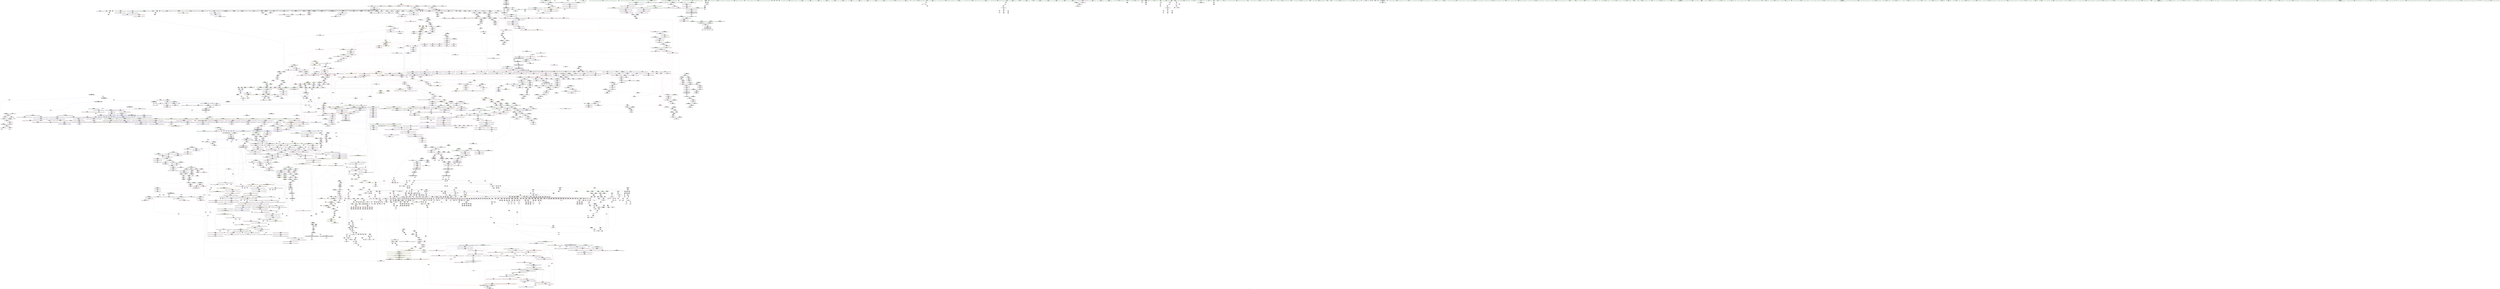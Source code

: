 digraph "SVFG" {
	label="SVFG";

	Node0x563e91f61bd0 [shape=record,color=grey,label="{NodeID: 0\nNullPtr|{|<s44>141}}"];
	Node0x563e91f61bd0 -> Node0x563e927629c0[style=solid];
	Node0x563e91f61bd0 -> Node0x563e92762ac0[style=solid];
	Node0x563e91f61bd0 -> Node0x563e92762b90[style=solid];
	Node0x563e91f61bd0 -> Node0x563e92762c60[style=solid];
	Node0x563e91f61bd0 -> Node0x563e92773350[style=solid];
	Node0x563e91f61bd0 -> Node0x563e927733e0[style=solid];
	Node0x563e91f61bd0 -> Node0x563e927734b0[style=solid];
	Node0x563e91f61bd0 -> Node0x563e92773580[style=solid];
	Node0x563e91f61bd0 -> Node0x563e92773650[style=solid];
	Node0x563e91f61bd0 -> Node0x563e92773720[style=solid];
	Node0x563e91f61bd0 -> Node0x563e927737f0[style=solid];
	Node0x563e91f61bd0 -> Node0x563e927738c0[style=solid];
	Node0x563e91f61bd0 -> Node0x563e92773990[style=solid];
	Node0x563e91f61bd0 -> Node0x563e92773a60[style=solid];
	Node0x563e91f61bd0 -> Node0x563e92773b30[style=solid];
	Node0x563e91f61bd0 -> Node0x563e92773c00[style=solid];
	Node0x563e91f61bd0 -> Node0x563e92773cd0[style=solid];
	Node0x563e91f61bd0 -> Node0x563e92773da0[style=solid];
	Node0x563e91f61bd0 -> Node0x563e92773e70[style=solid];
	Node0x563e91f61bd0 -> Node0x563e92773f40[style=solid];
	Node0x563e91f61bd0 -> Node0x563e92774010[style=solid];
	Node0x563e91f61bd0 -> Node0x563e927740e0[style=solid];
	Node0x563e91f61bd0 -> Node0x563e927741b0[style=solid];
	Node0x563e91f61bd0 -> Node0x563e92774280[style=solid];
	Node0x563e91f61bd0 -> Node0x563e92774350[style=solid];
	Node0x563e91f61bd0 -> Node0x563e92774420[style=solid];
	Node0x563e91f61bd0 -> Node0x563e927744f0[style=solid];
	Node0x563e91f61bd0 -> Node0x563e927745c0[style=solid];
	Node0x563e91f61bd0 -> Node0x563e92774690[style=solid];
	Node0x563e91f61bd0 -> Node0x563e92774760[style=solid];
	Node0x563e91f61bd0 -> Node0x563e92774830[style=solid];
	Node0x563e91f61bd0 -> Node0x563e92774900[style=solid];
	Node0x563e91f61bd0 -> Node0x563e927749d0[style=solid];
	Node0x563e91f61bd0 -> Node0x563e92774aa0[style=solid];
	Node0x563e91f61bd0 -> Node0x563e92774b70[style=solid];
	Node0x563e91f61bd0 -> Node0x563e92774c40[style=solid];
	Node0x563e91f61bd0 -> Node0x563e927885c0[style=solid];
	Node0x563e91f61bd0 -> Node0x563e9278e5d0[style=solid];
	Node0x563e91f61bd0 -> Node0x563e9278e6a0[style=solid];
	Node0x563e91f61bd0 -> Node0x563e9278e770[style=solid];
	Node0x563e91f61bd0 -> Node0x563e92790310[style=solid];
	Node0x563e91f61bd0 -> Node0x563e91c2b6e0[style=solid];
	Node0x563e91f61bd0 -> Node0x563e92810560[style=solid];
	Node0x563e91f61bd0 -> Node0x563e928112e0[style=solid];
	Node0x563e91f61bd0:s44 -> Node0x563e929e85b0[style=solid,color=red];
	Node0x563e927839e0 [shape=record,color=red,label="{NodeID: 1550\n2850\<--2814\n\<--__comp.addr\n_ZSt10__pop_heapIN9__gnu_cxx17__normal_iteratorIP5StateSt6vectorIS2_SaIS2_EEEENS0_5__ops15_Iter_comp_iterISt4lessIS2_EEEEvT_SD_SD_RT0_\n}"];
	Node0x563e927839e0 -> Node0x563e92780c60[style=solid];
	Node0x563e92761f40 [shape=record,color=green,label="{NodeID: 443\n2899\<--2900\nagg.tmp37\<--agg.tmp37_field_insensitive\n_ZSt13__adjust_heapIN9__gnu_cxx17__normal_iteratorIP5StateSt6vectorIS2_SaIS2_EEEElS2_NS0_5__ops15_Iter_comp_iterISt4lessIS2_EEEEvT_T0_SE_T1_T2_\n}"];
	Node0x563e92761f40 -> Node0x563e92780ed0[style=solid];
	Node0x563e92761f40 -> Node0x563e9279ba60[style=solid];
	Node0x563e929d05a0 [shape=record,color=black,label="{NodeID: 4207\n116 = PHI()\n}"];
	Node0x563e927d93b0 [shape=record,color=blue, style = dotted,label="{NodeID: 1993\n3230\<--3232\noffset_2\<--dummyVal\n_ZSt13__adjust_heapIN9__gnu_cxx17__normal_iteratorIP5StateSt6vectorIS2_SaIS2_EEEElS2_NS0_5__ops15_Iter_comp_iterISt4lessIS2_EEEEvT_T0_SE_T1_T2_\n}"];
	Node0x563e927713a0 [shape=record,color=purple,label="{NodeID: 886\n1371\<--1353\ncoerce.dive\<--__first\n_ZSt9push_heapIN9__gnu_cxx17__normal_iteratorIP5StateSt6vectorIS2_SaIS2_EEEESt4lessIS2_EEvT_SA_T0_\n}"];
	Node0x563e927713a0 -> Node0x563e9278ec50[style=solid];
	Node0x563e927a76e0 [shape=record,color=red,label="{NodeID: 1329\n1075\<--1067\n\<--__last.addr\n_ZSt8_DestroyIP5StateS0_EvT_S2_RSaIT0_E\n|{<s0>57}}"];
	Node0x563e927a76e0:s0 -> Node0x563e929e4350[style=solid,color=red];
	Node0x563e9275a440 [shape=record,color=green,label="{NodeID: 222\n1436\<--1437\nretval\<--retval_field_insensitive\n_ZNSt6vectorI5StateSaIS0_EE3endEv\n|{|<s1>89}}"];
	Node0x563e9275a440 -> Node0x563e92772650[style=solid];
	Node0x563e9275a440:s1 -> Node0x563e929dd970[style=solid,color=red];
	Node0x563e9280d6e0 [shape=record,color=grey,label="{NodeID: 2879\n567 = Binary(566, 565, )\n}"];
	Node0x563e9278ef90 [shape=record,color=blue, style = dotted,label="{NodeID: 1772\n3095\<--3097\noffset_1\<--dummyVal\n_ZSt9push_heapIN9__gnu_cxx17__normal_iteratorIP5StateSt6vectorIS2_SaIS2_EEEESt4lessIS2_EEvT_SA_T0_\n}"];
	Node0x563e9278ef90 -> Node0x563e92785da0[style=dashed];
	Node0x563e9277dad0 [shape=record,color=black,label="{NodeID: 665\n2073\<--2062\n\<--agg.tmp2\n_ZSt22__uninitialized_copy_aISt13move_iteratorIP5StateES2_S1_ET0_T_S5_S4_RSaIT1_E\n}"];
	Node0x563e9277dad0 -> Node0x563e927954d0[style=solid];
	Node0x563e929e2f90 [shape=record,color=black,label="{NodeID: 4429\n1893 = PHI(1633, 2770, )\n0th arg _ZNSt16allocator_traitsISaI5StateEE7destroyIS0_EEvRS1_PT_ }"];
	Node0x563e929e2f90 -> Node0x563e92791de0[style=solid];
	Node0x563e928d0f30 [shape=record,color=yellow,style=double,label="{NodeID: 3322\n279V_1 = ENCHI(MR_279V_0)\npts\{21410000 21430000 \}\nFun[_ZNKSt13move_iteratorIP5StateE4baseEv]}"];
	Node0x563e928d0f30 -> Node0x563e927af400[style=dashed];
	Node0x563e9279c350 [shape=record,color=purple,label="{NodeID: 1108\n3218\<--2992\noffset_2\<--\n}"];
	Node0x563e9279c350 -> Node0x563e927d8fa0[style=solid];
	Node0x563e91f61c60 [shape=record,color=green,label="{NodeID: 1\n7\<--1\n__dso_handle\<--dummyObj\nGlob }"];
	Node0x563e92783ab0 [shape=record,color=red,label="{NodeID: 1551\n2855\<--2854\n\<--coerce.dive11\n_ZSt10__pop_heapIN9__gnu_cxx17__normal_iteratorIP5StateSt6vectorIS2_SaIS2_EEEENS0_5__ops15_Iter_comp_iterISt4lessIS2_EEEEvT_SD_SD_RT0_\n|{<s0>218}}"];
	Node0x563e92783ab0:s0 -> Node0x563e929e1f20[style=solid,color=red];
	Node0x563e92762010 [shape=record,color=green,label="{NodeID: 444\n2901\<--2902\nagg.tmp38\<--agg.tmp38_field_insensitive\n_ZSt13__adjust_heapIN9__gnu_cxx17__normal_iteratorIP5StateSt6vectorIS2_SaIS2_EEEElS2_NS0_5__ops15_Iter_comp_iterISt4lessIS2_EEEEvT_T0_SE_T1_T2_\n}"];
	Node0x563e92762010 -> Node0x563e92780fa0[style=solid];
	Node0x563e92762010 -> Node0x563e92781070[style=solid];
	Node0x563e929d0670 [shape=record,color=black,label="{NodeID: 4208\n243 = PHI()\n}"];
	Node0x563e927d9480 [shape=record,color=blue,label="{NodeID: 1994\n3033\<--3025\ncoerce.dive\<--__it1.coerce\n_ZN9__gnu_cxx5__ops15_Iter_comp_iterISt4lessI5StateEEclINS_17__normal_iteratorIPS3_St6vectorIS3_SaIS3_EEEESC_EEbT_T0_\n|{<s0>240}}"];
	Node0x563e927d9480:s0 -> Node0x563e928ccef0[style=dashed,color=red];
	Node0x563e92771470 [shape=record,color=purple,label="{NodeID: 887\n1373\<--1355\ncoerce.dive1\<--__last\n_ZSt9push_heapIN9__gnu_cxx17__normal_iteratorIP5StateSt6vectorIS2_SaIS2_EEEESt4lessIS2_EEvT_SA_T0_\n}"];
	Node0x563e92771470 -> Node0x563e9278ed20[style=solid];
	Node0x563e927a77b0 [shape=record,color=red,label="{NodeID: 1330\n1085\<--1082\nthis1\<--this.addr\n_ZNSt12_Vector_baseI5StateSaIS0_EE19_M_get_Tp_allocatorEv\n}"];
	Node0x563e927a77b0 -> Node0x563e92770840[style=solid];
	Node0x563e9275a510 [shape=record,color=green,label="{NodeID: 223\n1438\<--1439\nthis.addr\<--this.addr_field_insensitive\n_ZNSt6vectorI5StateSaIS0_EE3endEv\n}"];
	Node0x563e9275a510 -> Node0x563e927a9280[style=solid];
	Node0x563e9275a510 -> Node0x563e9278f540[style=solid];
	Node0x563e9280d860 [shape=record,color=grey,label="{NodeID: 2880\n650 = Binary(642, 649, )\n}"];
	Node0x563e9280d860 -> Node0x563e928124e0[style=solid];
	Node0x563e9278f060 [shape=record,color=blue, style = dotted,label="{NodeID: 1773\n3098\<--3100\noffset_2\<--dummyVal\n_ZSt9push_heapIN9__gnu_cxx17__normal_iteratorIP5StateSt6vectorIS2_SaIS2_EEEESt4lessIS2_EEvT_SA_T0_\n}"];
	Node0x563e9278f060 -> Node0x563e92785e70[style=dashed];
	Node0x563e9277dba0 [shape=record,color=black,label="{NodeID: 666\n2047\<--2081\n_ZSt22__uninitialized_copy_aISt13move_iteratorIP5StateES2_S1_ET0_T_S5_S4_RSaIT1_E_ret\<--call\n_ZSt22__uninitialized_copy_aISt13move_iteratorIP5StateES2_S1_ET0_T_S5_S4_RSaIT1_E\n|{<s0>136}}"];
	Node0x563e9277dba0:s0 -> Node0x563e929d5f60[style=solid,color=blue];
	Node0x563e929e30e0 [shape=record,color=black,label="{NodeID: 4430\n1894 = PHI(1636, 2774, )\n1st arg _ZNSt16allocator_traitsISaI5StateEE7destroyIS0_EEvRS1_PT_ }"];
	Node0x563e929e30e0 -> Node0x563e92791eb0[style=solid];
	Node0x563e9279c420 [shape=record,color=purple,label="{NodeID: 1109\n3213\<--2993\noffset_0\<--\n}"];
	Node0x563e9279c420 -> Node0x563e92787a10[style=solid];
	Node0x563e926ee130 [shape=record,color=green,label="{NodeID: 2\n9\<--1\n\<--dummyObj\nCan only get source location for instruction, argument, global var or function.}"];
	Node0x563e92783b80 [shape=record,color=red,label="{NodeID: 1552\n2858\<--2857\n\<--\n_ZSt10__pop_heapIN9__gnu_cxx17__normal_iteratorIP5StateSt6vectorIS2_SaIS2_EEEENS0_5__ops15_Iter_comp_iterISt4lessIS2_EEEEvT_SD_SD_RT0_\n|{<s0>218}}"];
	Node0x563e92783b80:s0 -> Node0x563e929e2250[style=solid,color=red];
	Node0x563e927620e0 [shape=record,color=green,label="{NodeID: 445\n2941\<--2942\n_ZN9__gnu_cxx5__ops15_Iter_comp_iterISt4lessI5StateEEclINS_17__normal_iteratorIPS3_St6vectorIS3_SaIS3_EEEESC_EEbT_T0_\<--_ZN9__gnu_cxx5__ops15_Iter_comp_iterISt4lessI5StateEEclINS_17__normal_iteratorIPS3_St6vectorIS3_SaIS3_EEEESC_EEbT_T0__field_insensitive\n}"];
	Node0x563e929d0770 [shape=record,color=black,label="{NodeID: 4209\n267 = PHI(947, )\n}"];
	Node0x563e929d0770 -> Node0x563e9280cae0[style=solid];
	Node0x563e927d9550 [shape=record,color=blue,label="{NodeID: 1995\n3035\<--3026\ncoerce.dive1\<--__it2.coerce\n_ZN9__gnu_cxx5__ops15_Iter_comp_iterISt4lessI5StateEEclINS_17__normal_iteratorIPS3_St6vectorIS3_SaIS3_EEEESC_EEbT_T0_\n|{<s0>241}}"];
	Node0x563e927d9550:s0 -> Node0x563e928ccef0[style=dashed,color=red];
	Node0x563e92771540 [shape=record,color=purple,label="{NodeID: 888\n1385\<--1365\ncoerce.dive3\<--ref.tmp\n_ZSt9push_heapIN9__gnu_cxx17__normal_iteratorIP5StateSt6vectorIS2_SaIS2_EEEESt4lessIS2_EEvT_SA_T0_\n}"];
	Node0x563e92771540 -> Node0x563e9278edf0[style=solid];
	Node0x563e927a7880 [shape=record,color=red,label="{NodeID: 1331\n1098\<--1091\nthis1\<--this.addr\n_ZNSt12_Vector_baseI5StateSaIS0_EED2Ev\n|{|<s8>58}}"];
	Node0x563e927a7880 -> Node0x563e92770910[style=solid];
	Node0x563e927a7880 -> Node0x563e927709e0[style=solid];
	Node0x563e927a7880 -> Node0x563e92770ab0[style=solid];
	Node0x563e927a7880 -> Node0x563e92770b80[style=solid];
	Node0x563e927a7880 -> Node0x563e92770c50[style=solid];
	Node0x563e927a7880 -> Node0x563e92770d20[style=solid];
	Node0x563e927a7880 -> Node0x563e92770df0[style=solid];
	Node0x563e927a7880 -> Node0x563e92770ec0[style=solid];
	Node0x563e927a7880:s8 -> Node0x563e929db2f0[style=solid,color=red];
	Node0x563e9275a5e0 [shape=record,color=green,label="{NodeID: 224\n1452\<--1453\nthis.addr\<--this.addr_field_insensitive\n_ZNSt6vectorI5StateSaIS0_EE12emplace_backIJS0_EEEvDpOT_\n}"];
	Node0x563e9275a5e0 -> Node0x563e927a9420[style=solid];
	Node0x563e9275a5e0 -> Node0x563e9278f610[style=solid];
	Node0x563e9280d9e0 [shape=record,color=grey,label="{NodeID: 2881\n2925 = Binary(2423, 2924, )\n}"];
	Node0x563e9280d9e0 -> Node0x563e927d8370[style=solid];
	Node0x563e9278f130 [shape=record,color=blue, style = dotted,label="{NodeID: 1774\n3101\<--3103\noffset_0\<--dummyVal\n_ZSt9push_heapIN9__gnu_cxx17__normal_iteratorIP5StateSt6vectorIS2_SaIS2_EEEESt4lessIS2_EEvT_SA_T0_\n}"];
	Node0x563e9278f130 -> Node0x563e927a8e70[style=dashed];
	Node0x563e9277dc70 [shape=record,color=black,label="{NodeID: 667\n2085\<--2097\n_ZSt32__make_move_if_noexcept_iteratorI5StateSt13move_iteratorIPS0_EET0_PT__ret\<--\n_ZSt32__make_move_if_noexcept_iteratorI5StateSt13move_iteratorIPS0_EET0_PT_\n|{<s0>134|<s1>135}}"];
	Node0x563e9277dc70:s0 -> Node0x563e929d5ce0[style=solid,color=blue];
	Node0x563e9277dc70:s1 -> Node0x563e929d5e20[style=solid,color=blue];
	Node0x563e929e3230 [shape=record,color=black,label="{NodeID: 4431\n1351 = PHI(908, )\n0th arg _ZSt9push_heapIN9__gnu_cxx17__normal_iteratorIP5StateSt6vectorIS2_SaIS2_EEEESt4lessIS2_EEvT_SA_T0_ }"];
	Node0x563e929e3230 -> Node0x563e9278ec50[style=solid];
	Node0x563e928d1150 [shape=record,color=yellow,style=double,label="{NodeID: 3324\n186V_1 = ENCHI(MR_186V_0)\npts\{1450000 1450001 1450002 \}\nFun[_ZNSt6vectorI5StateSaIS0_EEC2Ev]|{<s0>70}}"];
	Node0x563e928d1150:s0 -> Node0x563e927c0d10[style=dashed,color=red];
	Node0x563e9279c4f0 [shape=record,color=purple,label="{NodeID: 1110\n3216\<--2993\noffset_1\<--\n}"];
	Node0x563e9279c4f0 -> Node0x563e92787ae0[style=solid];
	Node0x563e92717b90 [shape=record,color=green,label="{NodeID: 3\n11\<--1\n.str\<--dummyObj\nGlob }"];
	Node0x563e92783c50 [shape=record,color=red,label="{NodeID: 1553\n2860\<--2859\n\<--\n_ZSt10__pop_heapIN9__gnu_cxx17__normal_iteratorIP5StateSt6vectorIS2_SaIS2_EEEENS0_5__ops15_Iter_comp_iterISt4lessIS2_EEEEvT_SD_SD_RT0_\n|{<s0>218}}"];
	Node0x563e92783c50:s0 -> Node0x563e929e2360[style=solid,color=red];
	Node0x563e927621e0 [shape=record,color=green,label="{NodeID: 446\n3000\<--3001\n_ZSt4moveIRN9__gnu_cxx5__ops15_Iter_comp_iterISt4lessI5StateEEEEONSt16remove_referenceIT_E4typeEOS9_\<--_ZSt4moveIRN9__gnu_cxx5__ops15_Iter_comp_iterISt4lessI5StateEEEEONSt16remove_referenceIT_E4typeEOS9__field_insensitive\n}"];
	Node0x563e929d09a0 [shape=record,color=black,label="{NodeID: 4210\n273 = PHI(958, )\n}"];
	Node0x563e929d09a0 -> Node0x563e92775590[style=solid];
	Node0x563e927bbe20 [shape=record,color=black,label="{NodeID: 3103\nMR_83V_2 = PHI(MR_83V_3, MR_83V_1, )\npts\{1670000 1670001 1670002 \}\n}"];
	Node0x563e927bbe20 -> Node0x563e928a27f0[style=dashed];
	Node0x563e927d9620 [shape=record,color=blue,label="{NodeID: 1996\n3031\<--3024\nthis.addr\<--this\n_ZN9__gnu_cxx5__ops15_Iter_comp_iterISt4lessI5StateEEclINS_17__normal_iteratorIPS3_St6vectorIS3_SaIS3_EEEESC_EEbT_T0_\n}"];
	Node0x563e927d9620 -> Node0x563e92785170[style=dashed];
	Node0x563e92771610 [shape=record,color=purple,label="{NodeID: 889\n1406\<--1367\ncoerce.dive10\<--agg.tmp6\n_ZSt9push_heapIN9__gnu_cxx17__normal_iteratorIP5StateSt6vectorIS2_SaIS2_EEEESt4lessIS2_EEvT_SA_T0_\n}"];
	Node0x563e92771610 -> Node0x563e927a8e70[style=solid];
	Node0x563e927a7950 [shape=record,color=red,label="{NodeID: 1332\n1128\<--1093\nexn\<--exn.slot\n_ZNSt12_Vector_baseI5StateSaIS0_EED2Ev\n|{<s0>61}}"];
	Node0x563e927a7950:s0 -> Node0x563e929e7480[style=solid,color=red];
	Node0x563e9275a6b0 [shape=record,color=green,label="{NodeID: 225\n1454\<--1455\n__args.addr\<--__args.addr_field_insensitive\n_ZNSt6vectorI5StateSaIS0_EE12emplace_backIJS0_EEEvDpOT_\n}"];
	Node0x563e9275a6b0 -> Node0x563e927a94f0[style=solid];
	Node0x563e9275a6b0 -> Node0x563e927a95c0[style=solid];
	Node0x563e9275a6b0 -> Node0x563e9278f6e0[style=solid];
	Node0x563e9280db60 [shape=record,color=grey,label="{NodeID: 2882\n2924 = Binary(2923, 1382, )\n}"];
	Node0x563e9280db60 -> Node0x563e9280d9e0[style=solid];
	Node0x563e9278f200 [shape=record,color=blue, style = dotted,label="{NodeID: 1775\n3104\<--3106\noffset_0\<--dummyVal\n_ZSt9push_heapIN9__gnu_cxx17__normal_iteratorIP5StateSt6vectorIS2_SaIS2_EEEESt4lessIS2_EEvT_SA_T0_\n}"];
	Node0x563e9278f200 -> Node0x563e927a8f40[style=dashed];
	Node0x563e9277dd40 [shape=record,color=black,label="{NodeID: 668\n2122\<--2103\n\<--__first\n_ZSt18uninitialized_copyISt13move_iteratorIP5StateES2_ET0_T_S5_S4_\n}"];
	Node0x563e9277dd40 -> Node0x563e92795b50[style=solid];
	Node0x563e929e3340 [shape=record,color=black,label="{NodeID: 4432\n1352 = PHI(910, )\n1st arg _ZSt9push_heapIN9__gnu_cxx17__normal_iteratorIP5StateSt6vectorIS2_SaIS2_EEEESt4lessIS2_EEvT_SA_T0_ }"];
	Node0x563e929e3340 -> Node0x563e9278ed20[style=solid];
	Node0x563e9279c5c0 [shape=record,color=purple,label="{NodeID: 1111\n3219\<--2993\noffset_2\<--\n}"];
	Node0x563e9279c5c0 -> Node0x563e92787bb0[style=solid];
	Node0x563e927182e0 [shape=record,color=green,label="{NodeID: 4\n13\<--1\nstdin\<--dummyObj\nGlob }"];
	Node0x563e92783d20 [shape=record,color=red,label="{NodeID: 1554\n2912\<--2877\n\<--__holeIndex.addr\n_ZSt13__adjust_heapIN9__gnu_cxx17__normal_iteratorIP5StateSt6vectorIS2_SaIS2_EEEElS2_NS0_5__ops15_Iter_comp_iterISt4lessIS2_EEEEvT_T0_SE_T1_T2_\n}"];
	Node0x563e92783d20 -> Node0x563e927d81d0[style=solid];
	Node0x563e927622e0 [shape=record,color=green,label="{NodeID: 447\n3003\<--3004\n_ZN9__gnu_cxx5__ops14_Iter_comp_valISt4lessI5StateEEC2EONS0_15_Iter_comp_iterIS4_EE\<--_ZN9__gnu_cxx5__ops14_Iter_comp_valISt4lessI5StateEEC2EONS0_15_Iter_comp_iterIS4_EE_field_insensitive\n}"];
	Node0x563e929d0ae0 [shape=record,color=black,label="{NodeID: 4211\n368 = PHI(577, )\n}"];
	Node0x563e927bc320 [shape=record,color=black,label="{NodeID: 3104\nMR_53V_2 = PHI(MR_53V_3, MR_53V_1, )\npts\{2039 \}\n|{<s0>151|<s1>155|<s2>155}}"];
	Node0x563e927bc320:s0 -> Node0x563e929106b0[style=dashed,color=blue];
	Node0x563e927bc320:s1 -> Node0x563e927864f0[style=dashed,color=red];
	Node0x563e927bc320:s2 -> Node0x563e927d3090[style=dashed,color=red];
	Node0x563e927d96f0 [shape=record,color=blue,label="{NodeID: 1997\n3046\<--3045\n__t.addr\<--__t\n_ZSt4moveIRN9__gnu_cxx5__ops15_Iter_comp_iterISt4lessI5StateEEEEONSt16remove_referenceIT_E4typeEOS9_\n}"];
	Node0x563e927d96f0 -> Node0x563e92785240[style=dashed];
	Node0x563e927716e0 [shape=record,color=purple,label="{NodeID: 890\n3092\<--1391\noffset_0\<--\n}"];
	Node0x563e927716e0 -> Node0x563e9278eec0[style=solid];
	Node0x563e927a7a20 [shape=record,color=red,label="{NodeID: 1333\n1101\<--1100\n\<--_M_start\n_ZNSt12_Vector_baseI5StateSaIS0_EED2Ev\n|{<s0>58}}"];
	Node0x563e927a7a20:s0 -> Node0x563e929db540[style=solid,color=red];
	Node0x563e9275a780 [shape=record,color=green,label="{NodeID: 226\n1456\<--1457\nagg.tmp\<--agg.tmp_field_insensitive\n_ZNSt6vectorI5StateSaIS0_EE12emplace_backIJS0_EEEvDpOT_\n}"];
	Node0x563e9275a780 -> Node0x563e927728c0[style=solid];
	Node0x563e9275a780 -> Node0x563e92772990[style=solid];
	Node0x563e9280dce0 [shape=record,color=grey,label="{NodeID: 2883\n2920 = Binary(2919, 2423, )\n}"];
	Node0x563e9280dce0 -> Node0x563e92812960[style=solid];
	Node0x563e9278f2d0 [shape=record,color=blue, style = dotted,label="{NodeID: 1776\n3107\<--3109\noffset_1\<--dummyVal\n_ZSt9push_heapIN9__gnu_cxx17__normal_iteratorIP5StateSt6vectorIS2_SaIS2_EEEESt4lessIS2_EEvT_SA_T0_\n}"];
	Node0x563e9278f2d0 -> Node0x563e927a9010[style=dashed];
	Node0x563e9277de10 [shape=record,color=black,label="{NodeID: 669\n2125\<--2105\n\<--__last\n_ZSt18uninitialized_copyISt13move_iteratorIP5StateES2_ET0_T_S5_S4_\n}"];
	Node0x563e9277de10 -> Node0x563e92795cf0[style=solid];
	Node0x563e929e3450 [shape=record,color=black,label="{NodeID: 4433\n1534 = PHI(1460, )\n0th arg _ZNSt6vectorI5StateSaIS0_EE17_M_realloc_insertIJS0_EEEvN9__gnu_cxx17__normal_iteratorIPS0_S2_EEDpOT_ }"];
	Node0x563e929e3450 -> Node0x563e9278fd60[style=solid];
	Node0x563e928d1340 [shape=record,color=yellow,style=double,label="{NodeID: 3326\n59V_1 = ENCHI(MR_59V_0)\npts\{1450000 \}\nFun[_ZNKSt6vectorI5StateSaIS0_EE5emptyEv]|{<s0>186}}"];
	Node0x563e928d1340:s0 -> Node0x563e928e2260[style=dashed,color=red];
	Node0x563e9279c690 [shape=record,color=purple,label="{NodeID: 1112\n3221\<--3005\noffset_0\<--\n}"];
	Node0x563e9279c690 -> Node0x563e927d9140[style=solid];
	Node0x563e927183a0 [shape=record,color=green,label="{NodeID: 5\n14\<--1\n.str.2\<--dummyObj\nGlob }"];
	Node0x563e92783df0 [shape=record,color=red,label="{NodeID: 1555\n2914\<--2877\n\<--__holeIndex.addr\n_ZSt13__adjust_heapIN9__gnu_cxx17__normal_iteratorIP5StateSt6vectorIS2_SaIS2_EEEElS2_NS0_5__ops15_Iter_comp_iterISt4lessIS2_EEEEvT_T0_SE_T1_T2_\n}"];
	Node0x563e92783df0 -> Node0x563e927d82a0[style=solid];
	Node0x563e927623e0 [shape=record,color=green,label="{NodeID: 448\n3027\<--3028\n__it1\<--__it1_field_insensitive\n_ZN9__gnu_cxx5__ops15_Iter_comp_iterISt4lessI5StateEEclINS_17__normal_iteratorIPS3_St6vectorIS3_SaIS3_EEEESC_EEbT_T0_\n|{|<s1>240}}"];
	Node0x563e927623e0 -> Node0x563e9279ceb0[style=solid];
	Node0x563e927623e0:s1 -> Node0x563e929e08b0[style=solid,color=red];
	Node0x563e929d0bf0 [shape=record,color=black,label="{NodeID: 4212\n431 = PHI(947, )\n}"];
	Node0x563e929d0bf0 -> Node0x563e9280b8e0[style=solid];
	Node0x563e927bc820 [shape=record,color=black,label="{NodeID: 3105\nMR_261V_3 = PHI(MR_261V_4, MR_261V_2, )\npts\{2147 \}\n}"];
	Node0x563e927bc820 -> Node0x563e927ae490[style=dashed];
	Node0x563e927bc820 -> Node0x563e927ae560[style=dashed];
	Node0x563e927bc820 -> Node0x563e927ae630[style=dashed];
	Node0x563e927bc820 -> Node0x563e927ae700[style=dashed];
	Node0x563e927bc820 -> Node0x563e927d2940[style=dashed];
	Node0x563e927d97c0 [shape=record,color=blue,label="{NodeID: 1998\n3054\<--3052\nthis.addr\<--this\n_ZN9__gnu_cxx5__ops14_Iter_comp_valISt4lessI5StateEEC2EONS0_15_Iter_comp_iterIS4_EE\n}"];
	Node0x563e927d97c0 -> Node0x563e92785310[style=dashed];
	Node0x563e927717b0 [shape=record,color=purple,label="{NodeID: 891\n3095\<--1391\noffset_1\<--\n}"];
	Node0x563e927717b0 -> Node0x563e9278ef90[style=solid];
	Node0x563e927a7af0 [shape=record,color=red,label="{NodeID: 1334\n1104\<--1103\n\<--_M_end_of_storage\n_ZNSt12_Vector_baseI5StateSaIS0_EED2Ev\n}"];
	Node0x563e927a7af0 -> Node0x563e927794f0[style=solid];
	Node0x563e9275a850 [shape=record,color=green,label="{NodeID: 227\n1480\<--1481\n_ZSt7forwardI5StateEOT_RNSt16remove_referenceIS1_E4typeE\<--_ZSt7forwardI5StateEOT_RNSt16remove_referenceIS1_E4typeE_field_insensitive\n}"];
	Node0x563e9280de60 [shape=record,color=grey,label="{NodeID: 2884\n2919 = Binary(2918, 1382, )\n}"];
	Node0x563e9280de60 -> Node0x563e9280dce0[style=solid];
	Node0x563e9278f3a0 [shape=record,color=blue, style = dotted,label="{NodeID: 1777\n3110\<--3112\noffset_2\<--dummyVal\n_ZSt9push_heapIN9__gnu_cxx17__normal_iteratorIP5StateSt6vectorIS2_SaIS2_EEEESt4lessIS2_EEvT_SA_T0_\n}"];
	Node0x563e9277dee0 [shape=record,color=black,label="{NodeID: 670\n2121\<--2111\n\<--agg.tmp\n_ZSt18uninitialized_copyISt13move_iteratorIP5StateES2_ET0_T_S5_S4_\n}"];
	Node0x563e9277dee0 -> Node0x563e92795a80[style=solid];
	Node0x563e929e3560 [shape=record,color=black,label="{NodeID: 4434\n1535 = PHI(1498, )\n1st arg _ZNSt6vectorI5StateSaIS0_EE17_M_realloc_insertIJS0_EEEvN9__gnu_cxx17__normal_iteratorIPS0_S2_EEDpOT_ }"];
	Node0x563e929e3560 -> Node0x563e9278fc90[style=solid];
	Node0x563e928d1420 [shape=record,color=yellow,style=double,label="{NodeID: 3327\n61V_1 = ENCHI(MR_61V_0)\npts\{1450001 \}\nFun[_ZNKSt6vectorI5StateSaIS0_EE5emptyEv]|{<s0>187}}"];
	Node0x563e928d1420:s0 -> Node0x563e928e0c20[style=dashed,color=red];
	Node0x563e9279c760 [shape=record,color=purple,label="{NodeID: 1113\n3222\<--3006\noffset_0\<--\n}"];
	Node0x563e9279c760 -> Node0x563e92787c80[style=solid];
	Node0x563e92718460 [shape=record,color=green,label="{NodeID: 6\n17\<--1\n\<--dummyObj\nCan only get source location for instruction, argument, global var or function.|{<s0>14|<s1>14}}"];
	Node0x563e92718460:s0 -> Node0x563e929e5700[style=solid,color=red];
	Node0x563e92718460:s1 -> Node0x563e929e58d0[style=solid,color=red];
	Node0x563e92783ec0 [shape=record,color=red,label="{NodeID: 1556\n2955\<--2877\n\<--__holeIndex.addr\n_ZSt13__adjust_heapIN9__gnu_cxx17__normal_iteratorIP5StateSt6vectorIS2_SaIS2_EEEElS2_NS0_5__ops15_Iter_comp_iterISt4lessIS2_EEEEvT_T0_SE_T1_T2_\n|{<s0>225}}"];
	Node0x563e92783ec0:s0 -> Node0x563e929decb0[style=solid,color=red];
	Node0x563e927624b0 [shape=record,color=green,label="{NodeID: 449\n3029\<--3030\n__it2\<--__it2_field_insensitive\n_ZN9__gnu_cxx5__ops15_Iter_comp_iterISt4lessI5StateEEclINS_17__normal_iteratorIPS3_St6vectorIS3_SaIS3_EEEESC_EEbT_T0_\n|{|<s1>241}}"];
	Node0x563e927624b0 -> Node0x563e9279cf80[style=solid];
	Node0x563e927624b0:s1 -> Node0x563e929e08b0[style=solid,color=red];
	Node0x563e929d0d60 [shape=record,color=black,label="{NodeID: 4213\n434 = PHI(958, )\n}"];
	Node0x563e929d0d60 -> Node0x563e927761c0[style=solid];
	Node0x563e927bcd20 [shape=record,color=black,label="{NodeID: 3106\nMR_267V_3 = PHI(MR_267V_4, MR_267V_2, )\npts\{21410000 \}\n|{<s0>152|<s1>154|<s2>156|<s3>156}}"];
	Node0x563e927bcd20:s0 -> Node0x563e928cb3a0[style=dashed,color=red];
	Node0x563e927bcd20:s1 -> Node0x563e928c8bb0[style=dashed,color=red];
	Node0x563e927bcd20:s2 -> Node0x563e927af0c0[style=dashed,color=red];
	Node0x563e927bcd20:s3 -> Node0x563e927d3570[style=dashed,color=red];
	Node0x563e927d9890 [shape=record,color=blue,label="{NodeID: 1999\n3056\<--3053\n__comp.addr\<--__comp\n_ZN9__gnu_cxx5__ops14_Iter_comp_valISt4lessI5StateEEC2EONS0_15_Iter_comp_iterIS4_EE\n}"];
	Node0x563e927d9890 -> Node0x563e927853e0[style=dashed];
	Node0x563e92771880 [shape=record,color=purple,label="{NodeID: 892\n3098\<--1391\noffset_2\<--\n}"];
	Node0x563e92771880 -> Node0x563e9278f060[style=solid];
	Node0x563e927a7bc0 [shape=record,color=red,label="{NodeID: 1335\n1107\<--1106\n\<--_M_start4\n_ZNSt12_Vector_baseI5StateSaIS0_EED2Ev\n}"];
	Node0x563e927a7bc0 -> Node0x563e927795c0[style=solid];
	Node0x563e92762d90 [shape=record,color=green,label="{NodeID: 228\n1483\<--1484\n_ZNSt16allocator_traitsISaI5StateEE9constructIS0_JS0_EEEvRS1_PT_DpOT0_\<--_ZNSt16allocator_traitsISaI5StateEE9constructIS0_JS0_EEEvRS1_PT_DpOT0__field_insensitive\n}"];
	Node0x563e9280dfe0 [shape=record,color=grey,label="{NodeID: 2885\n1784 = Binary(1777, 1783, )\n}"];
	Node0x563e9280dfe0 -> Node0x563e92791420[style=solid];
	Node0x563e9278f470 [shape=record,color=blue,label="{NodeID: 1778\n1421\<--1418\nthis.addr\<--this\n_ZNSt6vectorI5StateSaIS0_EE5beginEv\n}"];
	Node0x563e9278f470 -> Node0x563e927a90e0[style=dashed];
	Node0x563e9277dfb0 [shape=record,color=black,label="{NodeID: 671\n2124\<--2113\n\<--agg.tmp2\n_ZSt18uninitialized_copyISt13move_iteratorIP5StateES2_ET0_T_S5_S4_\n}"];
	Node0x563e9277dfb0 -> Node0x563e92795c20[style=solid];
	Node0x563e929e3670 [shape=record,color=black,label="{NodeID: 4435\n1536 = PHI(1496, )\n2nd arg _ZNSt6vectorI5StateSaIS0_EE17_M_realloc_insertIJS0_EEEvN9__gnu_cxx17__normal_iteratorIPS0_S2_EEDpOT_ }"];
	Node0x563e929e3670 -> Node0x563e9278fe30[style=solid];
	Node0x563e9279c830 [shape=record,color=purple,label="{NodeID: 1114\n3224\<--3011\noffset_0\<--\n}"];
	Node0x563e9279c830 -> Node0x563e927d9210[style=solid];
	Node0x563e92718520 [shape=record,color=green,label="{NodeID: 7\n34\<--1\n.str.3\<--dummyObj\nGlob }"];
	Node0x563e92783f90 [shape=record,color=red,label="{NodeID: 1557\n2987\<--2877\n\<--__holeIndex.addr\n_ZSt13__adjust_heapIN9__gnu_cxx17__normal_iteratorIP5StateSt6vectorIS2_SaIS2_EEEElS2_NS0_5__ops15_Iter_comp_iterISt4lessIS2_EEEEvT_T0_SE_T1_T2_\n|{<s0>231}}"];
	Node0x563e92783f90:s0 -> Node0x563e929decb0[style=solid,color=red];
	Node0x563e92762580 [shape=record,color=green,label="{NodeID: 450\n3031\<--3032\nthis.addr\<--this.addr_field_insensitive\n_ZN9__gnu_cxx5__ops15_Iter_comp_iterISt4lessI5StateEEclINS_17__normal_iteratorIPS3_St6vectorIS3_SaIS3_EEEESC_EEbT_T0_\n}"];
	Node0x563e92762580 -> Node0x563e92785170[style=solid];
	Node0x563e92762580 -> Node0x563e927d9620[style=solid];
	Node0x563e929d0ea0 [shape=record,color=black,label="{NodeID: 4214\n1479 = PHI(1526, )\n|{<s0>91}}"];
	Node0x563e929d0ea0:s0 -> Node0x563e929e9000[style=solid,color=red];
	Node0x563e92771950 [shape=record,color=purple,label="{NodeID: 893\n3093\<--1392\noffset_0\<--\n}"];
	Node0x563e92771950 -> Node0x563e92785990[style=solid];
	Node0x563e927a7c90 [shape=record,color=red,label="{NodeID: 1336\n1152\<--1146\n\<--__first.addr\n_ZSt8_DestroyIP5StateEvT_S2_\n|{<s0>64}}"];
	Node0x563e927a7c90:s0 -> Node0x563e929df7e0[style=solid,color=red];
	Node0x563e92762e20 [shape=record,color=green,label="{NodeID: 229\n1500\<--1501\n_ZNSt6vectorI5StateSaIS0_EE17_M_realloc_insertIJS0_EEEvN9__gnu_cxx17__normal_iteratorIPS0_S2_EEDpOT_\<--_ZNSt6vectorI5StateSaIS0_EE17_M_realloc_insertIJS0_EEEvN9__gnu_cxx17__normal_iteratorIPS0_S2_EEDpOT__field_insensitive\n}"];
	Node0x563e9280e160 [shape=record,color=grey,label="{NodeID: 2886\n2367 = Binary(258, 2366, )\n}"];
	Node0x563e9278f540 [shape=record,color=blue,label="{NodeID: 1779\n1438\<--1435\nthis.addr\<--this\n_ZNSt6vectorI5StateSaIS0_EE3endEv\n}"];
	Node0x563e9278f540 -> Node0x563e927a9280[style=dashed];
	Node0x563e9277e080 [shape=record,color=black,label="{NodeID: 672\n2099\<--2132\n_ZSt18uninitialized_copyISt13move_iteratorIP5StateES2_ET0_T_S5_S4__ret\<--call\n_ZSt18uninitialized_copyISt13move_iteratorIP5StateES2_ET0_T_S5_S4_\n|{<s0>147}}"];
	Node0x563e9277e080:s0 -> Node0x563e929d66e0[style=solid,color=blue];
	Node0x563e929e3780 [shape=record,color=black,label="{NodeID: 4436\n1991 = PHI(1976, 2027, )\n0th arg _ZNK9__gnu_cxx13new_allocatorI5StateE8max_sizeEv }"];
	Node0x563e929e3780 -> Node0x563e92792600[style=solid];
	Node0x563e9279c900 [shape=record,color=purple,label="{NodeID: 1115\n3227\<--3011\noffset_1\<--\n}"];
	Node0x563e9279c900 -> Node0x563e927d92e0[style=solid];
	Node0x563e927185e0 [shape=record,color=green,label="{NodeID: 8\n36\<--1\n_ZL2dx\<--dummyObj\nGlob }"];
	Node0x563e92784060 [shape=record,color=red,label="{NodeID: 1558\n3008\<--2877\n\<--__holeIndex.addr\n_ZSt13__adjust_heapIN9__gnu_cxx17__normal_iteratorIP5StateSt6vectorIS2_SaIS2_EEEElS2_NS0_5__ops15_Iter_comp_iterISt4lessIS2_EEEEvT_T0_SE_T1_T2_\n|{<s0>239}}"];
	Node0x563e92784060:s0 -> Node0x563e929b0e20[style=solid,color=red];
	Node0x563e92762650 [shape=record,color=green,label="{NodeID: 451\n3046\<--3047\n__t.addr\<--__t.addr_field_insensitive\n_ZSt4moveIRN9__gnu_cxx5__ops15_Iter_comp_iterISt4lessI5StateEEEEONSt16remove_referenceIT_E4typeEOS9_\n}"];
	Node0x563e92762650 -> Node0x563e92785240[style=solid];
	Node0x563e92762650 -> Node0x563e927d96f0[style=solid];
	Node0x563e929d0fe0 [shape=record,color=black,label="{NodeID: 4215\n1492 = PHI(1434, )\n}"];
	Node0x563e929d0fe0 -> Node0x563e9278f880[style=solid];
	Node0x563e92771a20 [shape=record,color=purple,label="{NodeID: 894\n3096\<--1392\noffset_1\<--\n}"];
	Node0x563e92771a20 -> Node0x563e92785a60[style=solid];
	Node0x563e927a7d60 [shape=record,color=red,label="{NodeID: 1337\n1153\<--1148\n\<--__last.addr\n_ZSt8_DestroyIP5StateEvT_S2_\n|{<s0>64}}"];
	Node0x563e927a7d60:s0 -> Node0x563e929df8f0[style=solid,color=red];
	Node0x563e92762f20 [shape=record,color=green,label="{NodeID: 230\n1508\<--1509\n__a.addr\<--__a.addr_field_insensitive\n_ZNSt16allocator_traitsISaI5StateEE9constructIS0_JS0_EEEvRS1_PT_DpOT0_\n}"];
	Node0x563e92762f20 -> Node0x563e927a9aa0[style=solid];
	Node0x563e92762f20 -> Node0x563e9278f950[style=solid];
	Node0x563e9280e2e0 [shape=record,color=grey,label="{NodeID: 2887\n246 = Binary(245, 112, )\n}"];
	Node0x563e9280e2e0 -> Node0x563e92788fb0[style=solid];
	Node0x563e9278f610 [shape=record,color=blue,label="{NodeID: 1780\n1452\<--1450\nthis.addr\<--this\n_ZNSt6vectorI5StateSaIS0_EE12emplace_backIJS0_EEEvDpOT_\n}"];
	Node0x563e9278f610 -> Node0x563e927a9420[style=dashed];
	Node0x563e9277e150 [shape=record,color=black,label="{NodeID: 673\n2136\<--2194\n_ZNSt20__uninitialized_copyILb0EE13__uninit_copyISt13move_iteratorIP5StateES4_EET0_T_S7_S6__ret\<--\n_ZNSt20__uninitialized_copyILb0EE13__uninit_copyISt13move_iteratorIP5StateES4_EET0_T_S7_S6_\n|{<s0>151}}"];
	Node0x563e9277e150:s0 -> Node0x563e929d6820[style=solid,color=blue];
	Node0x563e929e38d0 [shape=record,color=black,label="{NodeID: 4437\n2757 = PHI(1002, )\n0th arg _ZNSt6vectorI5StateSaIS0_EE8pop_backEv }"];
	Node0x563e929e38d0 -> Node0x563e927d6d80[style=solid];
	Node0x563e9279c9d0 [shape=record,color=purple,label="{NodeID: 1116\n3230\<--3011\noffset_2\<--\n}"];
	Node0x563e9279c9d0 -> Node0x563e927d93b0[style=solid];
	Node0x563e927186e0 [shape=record,color=green,label="{NodeID: 9\n37\<--1\n_ZL2dy\<--dummyObj\nGlob }"];
	Node0x563e92784130 [shape=record,color=red,label="{NodeID: 1559\n2918\<--2879\n\<--__len.addr\n_ZSt13__adjust_heapIN9__gnu_cxx17__normal_iteratorIP5StateSt6vectorIS2_SaIS2_EEEElS2_NS0_5__ops15_Iter_comp_iterISt4lessIS2_EEEEvT_T0_SE_T1_T2_\n}"];
	Node0x563e92784130 -> Node0x563e9280de60[style=solid];
	Node0x563e92762720 [shape=record,color=green,label="{NodeID: 452\n3054\<--3055\nthis.addr\<--this.addr_field_insensitive\n_ZN9__gnu_cxx5__ops14_Iter_comp_valISt4lessI5StateEEC2EONS0_15_Iter_comp_iterIS4_EE\n}"];
	Node0x563e92762720 -> Node0x563e92785310[style=solid];
	Node0x563e92762720 -> Node0x563e927d97c0[style=solid];
	Node0x563e929d1120 [shape=record,color=black,label="{NodeID: 4216\n1496 = PHI(1526, )\n|{<s0>94}}"];
	Node0x563e929d1120:s0 -> Node0x563e929e3670[style=solid,color=red];
	Node0x563e92771af0 [shape=record,color=purple,label="{NodeID: 895\n3099\<--1392\noffset_2\<--\n}"];
	Node0x563e92771af0 -> Node0x563e92785b30[style=solid];
	Node0x563e927a7e30 [shape=record,color=red,label="{NodeID: 1338\n1181\<--1172\nthis1\<--this.addr\n_ZNSt12_Vector_baseI5StateSaIS0_EE13_M_deallocateEPS0_m\n}"];
	Node0x563e927a7e30 -> Node0x563e92770f90[style=solid];
	Node0x563e92762ff0 [shape=record,color=green,label="{NodeID: 231\n1510\<--1511\n__p.addr\<--__p.addr_field_insensitive\n_ZNSt16allocator_traitsISaI5StateEE9constructIS0_JS0_EEEvRS1_PT_DpOT0_\n}"];
	Node0x563e92762ff0 -> Node0x563e927a9b70[style=solid];
	Node0x563e92762ff0 -> Node0x563e9278fa20[style=solid];
	Node0x563e9280e460 [shape=record,color=grey,label="{NodeID: 2888\n1818 = Binary(1817, 279, )\n}"];
	Node0x563e9280e460 -> Node0x563e9277c5b0[style=solid];
	Node0x563e9278f6e0 [shape=record,color=blue,label="{NodeID: 1781\n1454\<--1451\n__args.addr\<--__args\n_ZNSt6vectorI5StateSaIS0_EE12emplace_backIJS0_EEEvDpOT_\n}"];
	Node0x563e9278f6e0 -> Node0x563e927a94f0[style=dashed];
	Node0x563e9278f6e0 -> Node0x563e927a95c0[style=dashed];
	Node0x563e9277e220 [shape=record,color=black,label="{NodeID: 674\n2218\<--2232\n_ZStneIP5StateEbRKSt13move_iteratorIT_ES6__ret\<--lnot\n_ZStneIP5StateEbRKSt13move_iteratorIT_ES6_\n|{<s0>152}}"];
	Node0x563e9277e220:s0 -> Node0x563e929d6aa0[style=solid,color=blue];
	Node0x563e929e39e0 [shape=record,color=black,label="{NodeID: 4438\n1328 = PHI(886, )\n0th arg _ZNSt6vectorI5StateSaIS0_EE9push_backEOS0_ }"];
	Node0x563e929e39e0 -> Node0x563e9278e9e0[style=solid];
	Node0x563e9279caa0 [shape=record,color=purple,label="{NodeID: 1117\n3225\<--3012\noffset_0\<--\n}"];
	Node0x563e9279caa0 -> Node0x563e92787d50[style=solid];
	Node0x563e927187e0 [shape=record,color=green,label="{NodeID: 10\n38\<--1\n.str.4\<--dummyObj\nGlob }"];
	Node0x563e92784200 [shape=record,color=red,label="{NodeID: 1560\n2966\<--2879\n\<--__len.addr\n_ZSt13__adjust_heapIN9__gnu_cxx17__normal_iteratorIP5StateSt6vectorIS2_SaIS2_EEEElS2_NS0_5__ops15_Iter_comp_iterISt4lessIS2_EEEEvT_T0_SE_T1_T2_\n}"];
	Node0x563e92784200 -> Node0x563e92808a60[style=solid];
	Node0x563e927627f0 [shape=record,color=green,label="{NodeID: 453\n3056\<--3057\n__comp.addr\<--__comp.addr_field_insensitive\n_ZN9__gnu_cxx5__ops14_Iter_comp_valISt4lessI5StateEEC2EONS0_15_Iter_comp_iterIS4_EE\n}"];
	Node0x563e927627f0 -> Node0x563e927853e0[style=solid];
	Node0x563e927627f0 -> Node0x563e927d9890[style=solid];
	Node0x563e929d1260 [shape=record,color=black,label="{NodeID: 4217\n1521 = PHI(1526, )\n|{<s0>96}}"];
	Node0x563e929d1260:s0 -> Node0x563e929e1aa0[style=solid,color=red];
	Node0x563e92771bc0 [shape=record,color=purple,label="{NodeID: 896\n3101\<--1394\noffset_0\<--\n}"];
	Node0x563e92771bc0 -> Node0x563e9278f130[style=solid];
	Node0x563e927a7f00 [shape=record,color=red,label="{NodeID: 1339\n1182\<--1174\n\<--__p.addr\n_ZNSt12_Vector_baseI5StateSaIS0_EE13_M_deallocateEPS0_m\n}"];
	Node0x563e927a7f00 -> Node0x563e92810560[style=solid];
	Node0x563e927630c0 [shape=record,color=green,label="{NodeID: 232\n1512\<--1513\n__args.addr\<--__args.addr_field_insensitive\n_ZNSt16allocator_traitsISaI5StateEE9constructIS0_JS0_EEEvRS1_PT_DpOT0_\n}"];
	Node0x563e927630c0 -> Node0x563e927a9c40[style=solid];
	Node0x563e927630c0 -> Node0x563e9278faf0[style=solid];
	Node0x563e9280e5e0 [shape=record,color=grey,label="{NodeID: 2889\n1817 = Binary(1815, 1816, )\n}"];
	Node0x563e9280e5e0 -> Node0x563e9280e460[style=solid];
	Node0x563e9278f7b0 [shape=record,color=blue,label="{NodeID: 1782\n1487\<--1489\n_M_finish7\<--incdec.ptr\n_ZNSt6vectorI5StateSaIS0_EE12emplace_backIJS0_EEEvDpOT_\n}"];
	Node0x563e9278f7b0 -> Node0x563e9287b870[style=dashed];
	Node0x563e9277e2f0 [shape=record,color=black,label="{NodeID: 675\n2244\<--2243\n\<--\n_ZSt10_ConstructI5StateJS0_EEvPT_DpOT0_\n}"];
	Node0x563e9277e2f0 -> Node0x563e9277e3c0[style=solid];
	Node0x563e929e3af0 [shape=record,color=black,label="{NodeID: 4439\n1329 = PHI(888, )\n1st arg _ZNSt6vectorI5StateSaIS0_EE9push_backEOS0_ }"];
	Node0x563e929e3af0 -> Node0x563e9278eab0[style=solid];
	Node0x563e9279cb70 [shape=record,color=purple,label="{NodeID: 1118\n3228\<--3012\noffset_1\<--\n}"];
	Node0x563e9279cb70 -> Node0x563e92787e20[style=solid];
	Node0x563e927188e0 [shape=record,color=green,label="{NodeID: 11\n40\<--1\n.str.5\<--dummyObj\nGlob }"];
	Node0x563e927842d0 [shape=record,color=red,label="{NodeID: 1561\n2971\<--2879\n\<--__len.addr\n_ZSt13__adjust_heapIN9__gnu_cxx17__normal_iteratorIP5StateSt6vectorIS2_SaIS2_EEEElS2_NS0_5__ops15_Iter_comp_iterISt4lessIS2_EEEEvT_T0_SE_T1_T2_\n}"];
	Node0x563e927842d0 -> Node0x563e92808be0[style=solid];
	Node0x563e927628c0 [shape=record,color=green,label="{NodeID: 454\n44\<--3066\n_GLOBAL__sub_I_cos_1_1.cpp\<--_GLOBAL__sub_I_cos_1_1.cpp_field_insensitive\n}"];
	Node0x563e927628c0 -> Node0x563e927884c0[style=solid];
	Node0x563e929d13a0 [shape=record,color=black,label="{NodeID: 4218\n1780 = PHI(1945, )\n}"];
	Node0x563e929d13a0 -> Node0x563e927abf30[style=solid];
	Node0x563e92771c90 [shape=record,color=purple,label="{NodeID: 897\n3102\<--1395\noffset_0\<--\n}"];
	Node0x563e92771c90 -> Node0x563e92785c00[style=solid];
	Node0x563e927a7fd0 [shape=record,color=red,label="{NodeID: 1340\n1187\<--1174\n\<--__p.addr\n_ZNSt12_Vector_baseI5StateSaIS0_EE13_M_deallocateEPS0_m\n|{<s0>65}}"];
	Node0x563e927a7fd0:s0 -> Node0x563e929e7e40[style=solid,color=red];
	Node0x563e92763190 [shape=record,color=green,label="{NodeID: 233\n1523\<--1524\n_ZN9__gnu_cxx13new_allocatorI5StateE9constructIS1_JS1_EEEvPT_DpOT0_\<--_ZN9__gnu_cxx13new_allocatorI5StateE9constructIS1_JS1_EEEvPT_DpOT0__field_insensitive\n}"];
	Node0x563e9280e760 [shape=record,color=grey,label="{NodeID: 2890\n615 = Binary(607, 614, )\n}"];
	Node0x563e9280e760 -> Node0x563e92812c60[style=solid];
	Node0x563e9278f880 [shape=record,color=blue,label="{NodeID: 1783\n1493\<--1492\ncoerce.dive\<--call8\n_ZNSt6vectorI5StateSaIS0_EE12emplace_backIJS0_EEEvDpOT_\n}"];
	Node0x563e9278f880 -> Node0x563e927a99d0[style=dashed];
	Node0x563e9278f880 -> Node0x563e9287e6f0[style=dashed];
	Node0x563e9277e3c0 [shape=record,color=black,label="{NodeID: 676\n2245\<--2244\n\<--\n_ZSt10_ConstructI5StateJS0_EEvPT_DpOT0_\n}"];
	Node0x563e9277e3c0 -> Node0x563e9277e490[style=solid];
	Node0x563e929e3c00 [shape=record,color=black,label="{NodeID: 4440\n1062 = PHI(1031, 1649, 1666, )\n0th arg _ZSt8_DestroyIP5StateS0_EvT_S2_RSaIT0_E }"];
	Node0x563e929e3c00 -> Node0x563e9278d0b0[style=solid];
	Node0x563e927bd410 [shape=record,color=yellow,style=double,label="{NodeID: 3333\n453V_1 = ENCHI(MR_453V_0)\npts\{27130000 \}\nFun[_ZSt10__pop_heapIN9__gnu_cxx17__normal_iteratorIP5StateSt6vectorIS2_SaIS2_EEEENS0_5__ops15_Iter_comp_iterISt4lessIS2_EEEEvT_SD_SD_RT0_]}"];
	Node0x563e927bd410 -> Node0x563e927876d0[style=dashed];
	Node0x563e9279cc40 [shape=record,color=purple,label="{NodeID: 1119\n3231\<--3012\noffset_2\<--\n}"];
	Node0x563e9279cc40 -> Node0x563e92787ef0[style=solid];
	Node0x563e927189e0 [shape=record,color=green,label="{NodeID: 12\n43\<--1\n\<--dummyObj\nCan only get source location for instruction, argument, global var or function.}"];
	Node0x563e927843a0 [shape=record,color=red,label="{NodeID: 1562\n3009\<--2881\n\<--__topIndex\n_ZSt13__adjust_heapIN9__gnu_cxx17__normal_iteratorIP5StateSt6vectorIS2_SaIS2_EEEElS2_NS0_5__ops15_Iter_comp_iterISt4lessIS2_EEEEvT_T0_SE_T1_T2_\n|{<s0>239}}"];
	Node0x563e927843a0:s0 -> Node0x563e929b0ef0[style=solid,color=red];
	Node0x563e927629c0 [shape=record,color=black,label="{NodeID: 455\n2\<--3\ndummyVal\<--dummyVal\n}"];
	Node0x563e929d14e0 [shape=record,color=black,label="{NodeID: 4219\n1563 = PHI(1744, )\n}"];
	Node0x563e929d14e0 -> Node0x563e9278ff00[style=solid];
	Node0x563e92771d60 [shape=record,color=purple,label="{NodeID: 898\n3104\<--1403\noffset_0\<--\n}"];
	Node0x563e92771d60 -> Node0x563e9278f200[style=solid];
	Node0x563e927a80a0 [shape=record,color=red,label="{NodeID: 1341\n1188\<--1176\n\<--__n.addr\n_ZNSt12_Vector_baseI5StateSaIS0_EE13_M_deallocateEPS0_m\n|{<s0>65}}"];
	Node0x563e927a80a0:s0 -> Node0x563e929e7f50[style=solid,color=red];
	Node0x563e92763290 [shape=record,color=green,label="{NodeID: 234\n1528\<--1529\n__t.addr\<--__t.addr_field_insensitive\n_ZSt7forwardI5StateEOT_RNSt16remove_referenceIS1_E4typeE\n}"];
	Node0x563e92763290 -> Node0x563e927a9d10[style=solid];
	Node0x563e92763290 -> Node0x563e9278fbc0[style=solid];
	Node0x563e9280e8e0 [shape=record,color=grey,label="{NodeID: 2891\n2428 = cmp(2426, 2427, )\n}"];
	Node0x563e9278f950 [shape=record,color=blue,label="{NodeID: 1784\n1508\<--1505\n__a.addr\<--__a\n_ZNSt16allocator_traitsISaI5StateEE9constructIS0_JS0_EEEvRS1_PT_DpOT0_\n}"];
	Node0x563e9278f950 -> Node0x563e927a9aa0[style=dashed];
	Node0x563e9277e490 [shape=record,color=black,label="{NodeID: 677\n2248\<--2245\n\<--\n_ZSt10_ConstructI5StateJS0_EEvPT_DpOT0_\n}"];
	Node0x563e9277e490 -> Node0x563e92796030[style=solid];
	Node0x563e9277e490 -> Node0x563e92796100[style=solid];
	Node0x563e9277e490 -> Node0x563e927961d0[style=solid];
	Node0x563e929e3e80 [shape=record,color=black,label="{NodeID: 4441\n1063 = PHI(1035, 1650, 1670, )\n1st arg _ZSt8_DestroyIP5StateS0_EvT_S2_RSaIT0_E }"];
	Node0x563e929e3e80 -> Node0x563e9278d180[style=solid];
	Node0x563e9279cd10 [shape=record,color=purple,label="{NodeID: 1120\n3017\<--3016\n\<--\n_ZSt13__adjust_heapIN9__gnu_cxx17__normal_iteratorIP5StateSt6vectorIS2_SaIS2_EEEElS2_NS0_5__ops15_Iter_comp_iterISt4lessIS2_EEEEvT_T0_SE_T1_T2_\n}"];
	Node0x563e9279cd10 -> Node0x563e92784fd0[style=solid];
	Node0x563e92718ae0 [shape=record,color=green,label="{NodeID: 13\n73\<--1\n\<--dummyObj\nCan only get source location for instruction, argument, global var or function.}"];
	Node0x563e92784470 [shape=record,color=red,label="{NodeID: 1563\n2917\<--2883\n\<--__secondChild\n_ZSt13__adjust_heapIN9__gnu_cxx17__normal_iteratorIP5StateSt6vectorIS2_SaIS2_EEEElS2_NS0_5__ops15_Iter_comp_iterISt4lessIS2_EEEEvT_T0_SE_T1_T2_\n}"];
	Node0x563e92784470 -> Node0x563e92812960[style=solid];
	Node0x563e92762ac0 [shape=record,color=black,label="{NodeID: 456\n297\<--3\n\<--dummyVal\n_Z5solvev\n}"];
	Node0x563e929d1620 [shape=record,color=black,label="{NodeID: 4220\n715 = PHI(828, )\n}"];
	Node0x563e929d1620 -> Node0x563e927a5800[style=solid];
	Node0x563e92771e30 [shape=record,color=purple,label="{NodeID: 899\n3107\<--1403\noffset_1\<--\n}"];
	Node0x563e92771e30 -> Node0x563e9278f2d0[style=solid];
	Node0x563e927a8170 [shape=record,color=red,label="{NodeID: 1342\n1199\<--1196\nthis1\<--this.addr\n_ZNSt12_Vector_baseI5StateSaIS0_EE12_Vector_implD2Ev\n}"];
	Node0x563e927a8170 -> Node0x563e92779760[style=solid];
	Node0x563e92763360 [shape=record,color=green,label="{NodeID: 235\n1537\<--1538\n__position\<--__position_field_insensitive\n_ZNSt6vectorI5StateSaIS0_EE17_M_realloc_insertIJS0_EEEvN9__gnu_cxx17__normal_iteratorIPS0_S2_EEDpOT_\n|{|<s1>99|<s2>103|<s3>106}}"];
	Node0x563e92763360 -> Node0x563e92773280[style=solid];
	Node0x563e92763360:s1 -> Node0x563e929dbe90[style=solid,color=red];
	Node0x563e92763360:s2 -> Node0x563e929e5d80[style=solid,color=red];
	Node0x563e92763360:s3 -> Node0x563e929e5d80[style=solid,color=red];
	Node0x563e9280ea60 [shape=record,color=grey,label="{NodeID: 2892\n843 = cmp(840, 842, )\n}"];
	Node0x563e9278fa20 [shape=record,color=blue,label="{NodeID: 1785\n1510\<--1506\n__p.addr\<--__p\n_ZNSt16allocator_traitsISaI5StateEE9constructIS0_JS0_EEEvRS1_PT_DpOT0_\n}"];
	Node0x563e9278fa20 -> Node0x563e927a9b70[style=dashed];
	Node0x563e9277e560 [shape=record,color=black,label="{NodeID: 678\n2249\<--2247\n\<--call\n_ZSt10_ConstructI5StateJS0_EEvPT_DpOT0_\n}"];
	Node0x563e9277e560 -> Node0x563e927962a0[style=solid];
	Node0x563e9277e560 -> Node0x563e92796370[style=solid];
	Node0x563e9277e560 -> Node0x563e92796440[style=solid];
	Node0x563e929e4040 [shape=record,color=black,label="{NodeID: 4442\n1064 = PHI(1037, 1652, 1672, )\n2nd arg _ZSt8_DestroyIP5StateS0_EvT_S2_RSaIT0_E }"];
	Node0x563e929e4040 -> Node0x563e9278d250[style=solid];
	Node0x563e9279cde0 [shape=record,color=purple,label="{NodeID: 1121\n3019\<--3016\n\<--\n_ZSt13__adjust_heapIN9__gnu_cxx17__normal_iteratorIP5StateSt6vectorIS2_SaIS2_EEEElS2_NS0_5__ops15_Iter_comp_iterISt4lessIS2_EEEEvT_T0_SE_T1_T2_\n}"];
	Node0x563e9279cde0 -> Node0x563e927850a0[style=solid];
	Node0x563e92718be0 [shape=record,color=green,label="{NodeID: 14\n99\<--1\n\<--dummyObj\nCan only get source location for instruction, argument, global var or function.}"];
	Node0x563e92784540 [shape=record,color=red,label="{NodeID: 1564\n2923\<--2883\n\<--__secondChild\n_ZSt13__adjust_heapIN9__gnu_cxx17__normal_iteratorIP5StateSt6vectorIS2_SaIS2_EEEElS2_NS0_5__ops15_Iter_comp_iterISt4lessIS2_EEEEvT_T0_SE_T1_T2_\n}"];
	Node0x563e92784540 -> Node0x563e9280db60[style=solid];
	Node0x563e92762b90 [shape=record,color=black,label="{NodeID: 457\n298\<--3\n\<--dummyVal\n_Z5solvev\n}"];
	Node0x563e92762b90 -> Node0x563e92789490[style=solid];
	Node0x563e929d1760 [shape=record,color=black,label="{NodeID: 4221\n787 = PHI(828, )\n}"];
	Node0x563e929d1760 -> Node0x563e927a5e80[style=solid];
	Node0x563e92771f00 [shape=record,color=purple,label="{NodeID: 900\n3110\<--1403\noffset_2\<--\n}"];
	Node0x563e92771f00 -> Node0x563e9278f3a0[style=solid];
	Node0x563e927a8240 [shape=record,color=red,label="{NodeID: 1343\n1218\<--1209\n\<--__a.addr\n_ZNSt16allocator_traitsISaI5StateEE10deallocateERS1_PS0_m\n}"];
	Node0x563e927a8240 -> Node0x563e92779830[style=solid];
	Node0x563e92763430 [shape=record,color=green,label="{NodeID: 236\n1539\<--1540\nthis.addr\<--this.addr_field_insensitive\n_ZNSt6vectorI5StateSaIS0_EE17_M_realloc_insertIJS0_EEEvN9__gnu_cxx17__normal_iteratorIPS0_S2_EEDpOT_\n}"];
	Node0x563e92763430 -> Node0x563e927a9de0[style=solid];
	Node0x563e92763430 -> Node0x563e9278fd60[style=solid];
	Node0x563e9280ebe0 [shape=record,color=grey,label="{NodeID: 2893\n2968 = cmp(2967, 258, )\n}"];
	Node0x563e9278faf0 [shape=record,color=blue,label="{NodeID: 1786\n1512\<--1507\n__args.addr\<--__args\n_ZNSt16allocator_traitsISaI5StateEE9constructIS0_JS0_EEEvRS1_PT_DpOT0_\n}"];
	Node0x563e9278faf0 -> Node0x563e927a9c40[style=dashed];
	Node0x563e9277e630 [shape=record,color=black,label="{NodeID: 679\n2252\<--2257\n_ZSt11__addressofI5StateEPT_RS1__ret\<--\n_ZSt11__addressofI5StateEPT_RS1_\n|{<s0>153}}"];
	Node0x563e9277e630:s0 -> Node0x563e929d6bb0[style=solid,color=blue];
	Node0x563e929e4200 [shape=record,color=black,label="{NodeID: 4443\n1144 = PHI(1074, 2190, )\n0th arg _ZSt8_DestroyIP5StateEvT_S2_ }"];
	Node0x563e929e4200 -> Node0x563e9278d660[style=solid];
	Node0x563e9279ceb0 [shape=record,color=purple,label="{NodeID: 1122\n3033\<--3027\ncoerce.dive\<--__it1\n_ZN9__gnu_cxx5__ops15_Iter_comp_iterISt4lessI5StateEEclINS_17__normal_iteratorIPS3_St6vectorIS3_SaIS3_EEEESC_EEbT_T0_\n}"];
	Node0x563e9279ceb0 -> Node0x563e927d9480[style=solid];
	Node0x563e92718ce0 [shape=record,color=green,label="{NodeID: 15\n106\<--1\n\<--dummyObj\nCan only get source location for instruction, argument, global var or function.}"];
	Node0x563e92784610 [shape=record,color=red,label="{NodeID: 1565\n2927\<--2883\n\<--__secondChild\n_ZSt13__adjust_heapIN9__gnu_cxx17__normal_iteratorIP5StateSt6vectorIS2_SaIS2_EEEElS2_NS0_5__ops15_Iter_comp_iterISt4lessIS2_EEEEvT_T0_SE_T1_T2_\n|{<s0>219}}"];
	Node0x563e92784610:s0 -> Node0x563e929decb0[style=solid,color=red];
	Node0x563e92762c60 [shape=record,color=black,label="{NodeID: 458\n300\<--3\n\<--dummyVal\n_Z5solvev\n}"];
	Node0x563e92762c60 -> Node0x563e92789560[style=solid];
	Node0x563e929d18a0 [shape=record,color=black,label="{NodeID: 4222\n798 = PHI(828, )\n}"];
	Node0x563e929d18a0 -> Node0x563e927a5f50[style=solid];
	Node0x563e927be0a0 [shape=record,color=yellow,style=double,label="{NodeID: 3115\n323V_1 = ENCHI(MR_323V_0)\npts\{23930002 \}\nFun[_ZSt11__push_heapIN9__gnu_cxx17__normal_iteratorIP5StateSt6vectorIS2_SaIS2_EEEElS2_NS0_5__ops14_Iter_comp_valISt4lessIS2_EEEEvT_T0_SE_T1_RT2_]|{|<s2>171}}"];
	Node0x563e927be0a0 -> Node0x563e92786900[style=dashed];
	Node0x563e927be0a0 -> Node0x563e92786b70[style=dashed];
	Node0x563e927be0a0:s2 -> Node0x563e928e0920[style=dashed,color=red];
	Node0x563e92771fd0 [shape=record,color=purple,label="{NodeID: 901\n3105\<--1404\noffset_0\<--\n}"];
	Node0x563e92771fd0 -> Node0x563e92785cd0[style=solid];
	Node0x563e927a8310 [shape=record,color=red,label="{NodeID: 1344\n1220\<--1211\n\<--__p.addr\n_ZNSt16allocator_traitsISaI5StateEE10deallocateERS1_PS0_m\n|{<s0>67}}"];
	Node0x563e927a8310:s0 -> Node0x563e929e95b0[style=solid,color=red];
	Node0x563e92763500 [shape=record,color=green,label="{NodeID: 237\n1541\<--1542\n__args.addr\<--__args.addr_field_insensitive\n_ZNSt6vectorI5StateSaIS0_EE17_M_realloc_insertIJS0_EEEvN9__gnu_cxx17__normal_iteratorIPS0_S2_EEDpOT_\n}"];
	Node0x563e92763500 -> Node0x563e927a9eb0[style=solid];
	Node0x563e92763500 -> Node0x563e9278fe30[style=solid];
	Node0x563e9280ed60 [shape=record,color=grey,label="{NodeID: 2894\n510 = cmp(509, 17, )\n}"];
	Node0x563e9278fbc0 [shape=record,color=blue,label="{NodeID: 1787\n1528\<--1527\n__t.addr\<--__t\n_ZSt7forwardI5StateEOT_RNSt16remove_referenceIS1_E4typeE\n}"];
	Node0x563e9278fbc0 -> Node0x563e927a9d10[style=dashed];
	Node0x563e9277e700 [shape=record,color=black,label="{NodeID: 680\n2259\<--2266\n_ZNKSt13move_iteratorIP5StateEdeEv_ret\<--\n_ZNKSt13move_iteratorIP5StateEdeEv\n|{<s0>154}}"];
	Node0x563e9277e700:s0 -> Node0x563e929d6d20[style=solid,color=blue];
	Node0x563e929e4350 [shape=record,color=black,label="{NodeID: 4444\n1145 = PHI(1075, 2191, )\n1st arg _ZSt8_DestroyIP5StateEvT_S2_ }"];
	Node0x563e929e4350 -> Node0x563e9278d730[style=solid];
	Node0x563e9279cf80 [shape=record,color=purple,label="{NodeID: 1123\n3035\<--3029\ncoerce.dive1\<--__it2\n_ZN9__gnu_cxx5__ops15_Iter_comp_iterISt4lessI5StateEEclINS_17__normal_iteratorIPS3_St6vectorIS3_SaIS3_EEEESC_EEbT_T0_\n}"];
	Node0x563e9279cf80 -> Node0x563e927d9550[style=solid];
	Node0x563e92718de0 [shape=record,color=green,label="{NodeID: 16\n112\<--1\n\<--dummyObj\nCan only get source location for instruction, argument, global var or function.}"];
	Node0x563e927846e0 [shape=record,color=red,label="{NodeID: 1566\n2931\<--2883\n\<--__secondChild\n_ZSt13__adjust_heapIN9__gnu_cxx17__normal_iteratorIP5StateSt6vectorIS2_SaIS2_EEEElS2_NS0_5__ops15_Iter_comp_iterISt4lessIS2_EEEEvT_T0_SE_T1_T2_\n}"];
	Node0x563e927846e0 -> Node0x563e928097e0[style=solid];
	Node0x563e92773350 [shape=record,color=black,label="{NodeID: 459\n574\<--3\nlpad.val\<--dummyVal\n_Z5solvev\n}"];
	Node0x563e929d19e0 [shape=record,color=black,label="{NodeID: 4223\n888 = PHI(1343, )\n|{<s0>41}}"];
	Node0x563e929d19e0:s0 -> Node0x563e929e3af0[style=solid,color=red];
	Node0x563e927720a0 [shape=record,color=purple,label="{NodeID: 902\n3108\<--1404\noffset_1\<--\n}"];
	Node0x563e927720a0 -> Node0x563e92785da0[style=solid];
	Node0x563e927a83e0 [shape=record,color=red,label="{NodeID: 1345\n1221\<--1213\n\<--__n.addr\n_ZNSt16allocator_traitsISaI5StateEE10deallocateERS1_PS0_m\n|{<s0>67}}"];
	Node0x563e927a83e0:s0 -> Node0x563e929e96c0[style=solid,color=red];
	Node0x563e927635d0 [shape=record,color=green,label="{NodeID: 238\n1543\<--1544\n__len\<--__len_field_insensitive\n_ZNSt6vectorI5StateSaIS0_EE17_M_realloc_insertIJS0_EEEvN9__gnu_cxx17__normal_iteratorIPS0_S2_EEDpOT_\n}"];
	Node0x563e927635d0 -> Node0x563e927a9f80[style=solid];
	Node0x563e927635d0 -> Node0x563e927aa050[style=solid];
	Node0x563e927635d0 -> Node0x563e927aa120[style=solid];
	Node0x563e927635d0 -> Node0x563e9278ff00[style=solid];
	Node0x563e9280eee0 [shape=record,color=grey,label="{NodeID: 2895\n2974 = cmp(2970, 2973, )\n}"];
	Node0x563e9278fc90 [shape=record,color=blue,label="{NodeID: 1788\n1557\<--1535\ncoerce.dive\<--__position.coerce\n_ZNSt6vectorI5StateSaIS0_EE17_M_realloc_insertIJS0_EEEvN9__gnu_cxx17__normal_iteratorIPS0_S2_EEDpOT_\n|{|<s2>99}}"];
	Node0x563e9278fc90 -> Node0x563e927ab160[style=dashed];
	Node0x563e9278fc90 -> Node0x563e927ab230[style=dashed];
	Node0x563e9278fc90:s2 -> Node0x563e927c0fe0[style=dashed,color=red];
	Node0x563e9277e7d0 [shape=record,color=black,label="{NodeID: 681\n2268\<--2273\n_ZNSt13move_iteratorIP5StateEppEv_ret\<--this1\n_ZNSt13move_iteratorIP5StateEppEv\n|{<s0>156}}"];
	Node0x563e9277e7d0:s0 -> Node0x563e929d6e60[style=solid,color=blue];
	Node0x563e929e44a0 [shape=record,color=black,label="{NodeID: 4445\n2537 = PHI(2506, 3039, )\n0th arg _ZNKSt4lessI5StateEclERKS0_S3_ }"];
	Node0x563e929e44a0 -> Node0x563e927d5860[style=solid];
	Node0x563e9279d050 [shape=record,color=purple,label="{NodeID: 1124\n3039\<--3038\n_M_comp\<--this2\n_ZN9__gnu_cxx5__ops15_Iter_comp_iterISt4lessI5StateEEclINS_17__normal_iteratorIPS3_St6vectorIS3_SaIS3_EEEESC_EEbT_T0_\n|{<s0>242}}"];
	Node0x563e9279d050:s0 -> Node0x563e929e44a0[style=solid,color=red];
	Node0x563e92718ee0 [shape=record,color=green,label="{NodeID: 17\n183\<--1\n\<--dummyObj\nCan only get source location for instruction, argument, global var or function.}"];
	Node0x563e927847b0 [shape=record,color=red,label="{NodeID: 1567\n2944\<--2883\n\<--__secondChild\n_ZSt13__adjust_heapIN9__gnu_cxx17__normal_iteratorIP5StateSt6vectorIS2_SaIS2_EEEElS2_NS0_5__ops15_Iter_comp_iterISt4lessIS2_EEEEvT_T0_SE_T1_T2_\n}"];
	Node0x563e927847b0 -> Node0x563e92809ae0[style=solid];
	Node0x563e927733e0 [shape=record,color=black,label="{NodeID: 460\n575\<--3\nlpad.val196\<--dummyVal\n_Z5solvev\n}"];
	Node0x563e929d1b20 [shape=record,color=black,label="{NodeID: 4224\n895 = PHI(1417, )\n}"];
	Node0x563e929d1b20 -> Node0x563e9278c210[style=solid];
	Node0x563e92772170 [shape=record,color=purple,label="{NodeID: 903\n3111\<--1404\noffset_2\<--\n}"];
	Node0x563e92772170 -> Node0x563e92785e70[style=solid];
	Node0x563e927a84b0 [shape=record,color=red,label="{NodeID: 1346\n1239\<--1230\nthis1\<--this.addr\n_ZN9__gnu_cxx13new_allocatorI5StateE10deallocateEPS1_m\n}"];
	Node0x563e927636a0 [shape=record,color=green,label="{NodeID: 239\n1545\<--1546\n__elems_before\<--__elems_before_field_insensitive\n_ZNSt6vectorI5StateSaIS0_EE17_M_realloc_insertIJS0_EEEvN9__gnu_cxx17__normal_iteratorIPS0_S2_EEDpOT_\n}"];
	Node0x563e927636a0 -> Node0x563e927aa1f0[style=solid];
	Node0x563e927636a0 -> Node0x563e927aa2c0[style=solid];
	Node0x563e927636a0 -> Node0x563e927900a0[style=solid];
	Node0x563e9280f060 [shape=record,color=grey,label="{NodeID: 2896\n1831 = cmp(1830, 258, )\n}"];
	Node0x563e9278fd60 [shape=record,color=blue,label="{NodeID: 1789\n1539\<--1534\nthis.addr\<--this\n_ZNSt6vectorI5StateSaIS0_EE17_M_realloc_insertIJS0_EEEvN9__gnu_cxx17__normal_iteratorIPS0_S2_EEDpOT_\n}"];
	Node0x563e9278fd60 -> Node0x563e927a9de0[style=dashed];
	Node0x563e9277e8a0 [shape=record,color=black,label="{NodeID: 682\n2280\<--2295\n_ZSteqIP5StateEbRKSt13move_iteratorIT_ES6__ret\<--cmp\n_ZSteqIP5StateEbRKSt13move_iteratorIT_ES6_\n|{<s0>163}}"];
	Node0x563e9277e8a0:s0 -> Node0x563e929d6960[style=solid,color=blue];
	Node0x563e929e45f0 [shape=record,color=black,label="{NodeID: 4446\n2538 = PHI(2507, 3040, )\n1st arg _ZNKSt4lessI5StateEclERKS0_S3_ }"];
	Node0x563e929e45f0 -> Node0x563e927d5930[style=solid];
	Node0x563e9279d120 [shape=record,color=purple,label="{NodeID: 1125\n3061\<--3060\n_M_comp\<--this1\n_ZN9__gnu_cxx5__ops14_Iter_comp_valISt4lessI5StateEEC2EONS0_15_Iter_comp_iterIS4_EE\n}"];
	Node0x563e92718fe0 [shape=record,color=green,label="{NodeID: 18\n184\<--1\n\<--dummyObj\nCan only get source location for instruction, argument, global var or function.}"];
	Node0x563e92784880 [shape=record,color=red,label="{NodeID: 1568\n2949\<--2883\n\<--__secondChild\n_ZSt13__adjust_heapIN9__gnu_cxx17__normal_iteratorIP5StateSt6vectorIS2_SaIS2_EEEElS2_NS0_5__ops15_Iter_comp_iterISt4lessIS2_EEEEvT_T0_SE_T1_T2_\n|{<s0>222}}"];
	Node0x563e92784880:s0 -> Node0x563e929decb0[style=solid,color=red];
	Node0x563e927734b0 [shape=record,color=black,label="{NodeID: 461\n1048\<--3\n\<--dummyVal\n_ZNSt6vectorI5StateSaIS0_EED2Ev\n}"];
	Node0x563e929d1c60 [shape=record,color=black,label="{NodeID: 4225\n901 = PHI(1434, )\n}"];
	Node0x563e929d1c60 -> Node0x563e9278c2e0[style=solid];
	Node0x563e92772240 [shape=record,color=purple,label="{NodeID: 904\n1409\<--1408\n\<--\n_ZSt9push_heapIN9__gnu_cxx17__normal_iteratorIP5StateSt6vectorIS2_SaIS2_EEEESt4lessIS2_EEvT_SA_T0_\n}"];
	Node0x563e92772240 -> Node0x563e927a8f40[style=solid];
	Node0x563e927a8580 [shape=record,color=red,label="{NodeID: 1347\n1240\<--1232\n\<--__p.addr\n_ZN9__gnu_cxx13new_allocatorI5StateE10deallocateEPS1_m\n}"];
	Node0x563e927a8580 -> Node0x563e92779900[style=solid];
	Node0x563e92763770 [shape=record,color=green,label="{NodeID: 240\n1547\<--1548\nref.tmp\<--ref.tmp_field_insensitive\n_ZNSt6vectorI5StateSaIS0_EE17_M_realloc_insertIJS0_EEEvN9__gnu_cxx17__normal_iteratorIPS0_S2_EEDpOT_\n|{|<s1>99}}"];
	Node0x563e92763770 -> Node0x563e92792ea0[style=solid];
	Node0x563e92763770:s1 -> Node0x563e929dc150[style=solid,color=red];
	Node0x563e9280f1e0 [shape=record,color=grey,label="{NodeID: 2897\n517 = cmp(516, 17, )\n}"];
	Node0x563e9278fe30 [shape=record,color=blue,label="{NodeID: 1790\n1541\<--1536\n__args.addr\<--__args\n_ZNSt6vectorI5StateSaIS0_EE17_M_realloc_insertIJS0_EEEvN9__gnu_cxx17__normal_iteratorIPS0_S2_EEDpOT_\n}"];
	Node0x563e9278fe30 -> Node0x563e927a9eb0[style=dashed];
	Node0x563e9277e970 [shape=record,color=black,label="{NodeID: 683\n2297\<--2304\n_ZNKSt13move_iteratorIP5StateE4baseEv_ret\<--\n_ZNKSt13move_iteratorIP5StateE4baseEv\n|{<s0>166|<s1>167}}"];
	Node0x563e9277e970:s0 -> Node0x563e929d71e0[style=solid,color=blue];
	Node0x563e9277e970:s1 -> Node0x563e929d7320[style=solid,color=blue];
	Node0x563e929e4770 [shape=record,color=black,label="{NodeID: 4447\n2539 = PHI(2508, 3041, )\n2nd arg _ZNKSt4lessI5StateEclERKS0_S3_ }"];
	Node0x563e929e4770 -> Node0x563e927d5a00[style=solid];
	Node0x563e9279d1f0 [shape=record,color=purple,label="{NodeID: 1126\n3063\<--3062\n_M_comp2\<--\n_ZN9__gnu_cxx5__ops14_Iter_comp_valISt4lessI5StateEEC2EONS0_15_Iter_comp_iterIS4_EE\n|{<s0>243}}"];
	Node0x563e9279d1f0:s0 -> Node0x563e929e88e0[style=solid,color=red];
	Node0x563e927190e0 [shape=record,color=green,label="{NodeID: 19\n185\<--1\n\<--dummyObj\nCan only get source location for instruction, argument, global var or function.}"];
	Node0x563e92784950 [shape=record,color=red,label="{NodeID: 1569\n2963\<--2883\n\<--__secondChild\n_ZSt13__adjust_heapIN9__gnu_cxx17__normal_iteratorIP5StateSt6vectorIS2_SaIS2_EEEElS2_NS0_5__ops15_Iter_comp_iterISt4lessIS2_EEEEvT_T0_SE_T1_T2_\n}"];
	Node0x563e92784950 -> Node0x563e927d8ac0[style=solid];
	Node0x563e92773580 [shape=record,color=black,label="{NodeID: 462\n1049\<--3\n\<--dummyVal\n_ZNSt6vectorI5StateSaIS0_EED2Ev\n}"];
	Node0x563e92773580 -> Node0x563e9278cf10[style=solid];
	Node0x563e929d1da0 [shape=record,color=black,label="{NodeID: 4226\n954 = PHI(2573, )\n}"];
	Node0x563e929d1da0 -> Node0x563e92778da0[style=solid];
	Node0x563e92772310 [shape=record,color=purple,label="{NodeID: 905\n1411\<--1408\n\<--\n_ZSt9push_heapIN9__gnu_cxx17__normal_iteratorIP5StateSt6vectorIS2_SaIS2_EEEESt4lessIS2_EEvT_SA_T0_\n}"];
	Node0x563e92772310 -> Node0x563e927a9010[style=solid];
	Node0x563e927a8650 [shape=record,color=red,label="{NodeID: 1348\n1253\<--1250\nthis1\<--this.addr\n_ZNSaI5StateED2Ev\n}"];
	Node0x563e927a8650 -> Node0x563e927799d0[style=solid];
	Node0x563e92763840 [shape=record,color=green,label="{NodeID: 241\n1549\<--1550\n__new_start\<--__new_start_field_insensitive\n_ZNSt6vectorI5StateSaIS0_EE17_M_realloc_insertIJS0_EEEvN9__gnu_cxx17__normal_iteratorIPS0_S2_EEDpOT_\n}"];
	Node0x563e92763840 -> Node0x563e927aa390[style=solid];
	Node0x563e92763840 -> Node0x563e927aa460[style=solid];
	Node0x563e92763840 -> Node0x563e927aa530[style=solid];
	Node0x563e92763840 -> Node0x563e927aa600[style=solid];
	Node0x563e92763840 -> Node0x563e927aa6d0[style=solid];
	Node0x563e92763840 -> Node0x563e927aa7a0[style=solid];
	Node0x563e92763840 -> Node0x563e927aa870[style=solid];
	Node0x563e92763840 -> Node0x563e927aa940[style=solid];
	Node0x563e92763840 -> Node0x563e92790170[style=solid];
	Node0x563e9280f360 [shape=record,color=grey,label="{NodeID: 2898\n514 = cmp(512, 513, )\n}"];
	Node0x563e9278ff00 [shape=record,color=blue,label="{NodeID: 1791\n1543\<--1563\n__len\<--call\n_ZNSt6vectorI5StateSaIS0_EE17_M_realloc_insertIJS0_EEEvN9__gnu_cxx17__normal_iteratorIPS0_S2_EEDpOT_\n}"];
	Node0x563e9278ff00 -> Node0x563e927a9f80[style=dashed];
	Node0x563e9278ff00 -> Node0x563e927aa050[style=dashed];
	Node0x563e9278ff00 -> Node0x563e927aa120[style=dashed];
	Node0x563e9277ea40 [shape=record,color=black,label="{NodeID: 684\n2332\<--2337\n_ZSt4moveIRSt4lessI5StateEEONSt16remove_referenceIT_E4typeEOS5__ret\<--\n_ZSt4moveIRSt4lessI5StateEEONSt16remove_referenceIT_E4typeEOS5_\n|{<s0>77|<s1>168|<s2>196|<s3>205|<s4>243}}"];
	Node0x563e9277ea40:s0 -> Node0x563e929d2620[style=solid,color=blue];
	Node0x563e9277ea40:s1 -> Node0x563e929d7460[style=solid,color=blue];
	Node0x563e9277ea40:s2 -> Node0x563e929d42e0[style=solid,color=blue];
	Node0x563e9277ea40:s3 -> Node0x563e929d4500[style=solid,color=blue];
	Node0x563e9277ea40:s4 -> Node0x563e929da160[style=solid,color=blue];
	Node0x563e929e48f0 [shape=record,color=black,label="{NodeID: 4448\n1344 = PHI(887, 1337, 1387, 1363, 2449, 2392, 2831, 2836, 2816, 2953, 2985, 2873, )\n0th arg _ZSt4moveIR5StateEONSt16remove_referenceIT_E4typeEOS3_ }"];
	Node0x563e929e48f0 -> Node0x563e9278eb80[style=solid];
	Node0x563e9279d2c0 [shape=record,color=purple,label="{NodeID: 1127\n1585\<--1583\nadd.ptr\<--\n_ZNSt6vectorI5StateSaIS0_EE17_M_realloc_insertIJS0_EEEvN9__gnu_cxx17__normal_iteratorIPS0_S2_EEDpOT_\n|{<s0>102}}"];
	Node0x563e9279d2c0:s0 -> Node0x563e929e8eb0[style=solid,color=red];
	Node0x563e927191e0 [shape=record,color=green,label="{NodeID: 20\n190\<--1\n\<--dummyObj\nCan only get source location for instruction, argument, global var or function.}"];
	Node0x563e92784a20 [shape=record,color=red,label="{NodeID: 1570\n2970\<--2883\n\<--__secondChild\n_ZSt13__adjust_heapIN9__gnu_cxx17__normal_iteratorIP5StateSt6vectorIS2_SaIS2_EEEElS2_NS0_5__ops15_Iter_comp_iterISt4lessIS2_EEEEvT_T0_SE_T1_T2_\n}"];
	Node0x563e92784a20 -> Node0x563e9280eee0[style=solid];
	Node0x563e92773650 [shape=record,color=black,label="{NodeID: 463\n1051\<--3\n\<--dummyVal\n_ZNSt6vectorI5StateSaIS0_EED2Ev\n}"];
	Node0x563e92773650 -> Node0x563e9278cfe0[style=solid];
	Node0x563e929d1ee0 [shape=record,color=black,label="{NodeID: 4227\n965 = PHI(2679, )\n}"];
	Node0x563e929d1ee0 -> Node0x563e92778e70[style=solid];
	Node0x563e927be500 [shape=record,color=yellow,style=double,label="{NodeID: 3120\n333V_1 = ENCHI(MR_333V_0)\npts\{1470000 1610000 1670000 1810000 13640000 28170000 28740000 \}\nFun[_ZSt11__push_heapIN9__gnu_cxx17__normal_iteratorIP5StateSt6vectorIS2_SaIS2_EEEElS2_NS0_5__ops14_Iter_comp_valISt4lessIS2_EEEEvT_T0_SE_T1_RT2_]}"];
	Node0x563e927be500 -> Node0x563e92786760[style=dashed];
	Node0x563e927be500 -> Node0x563e927869d0[style=dashed];
	Node0x563e927723e0 [shape=record,color=purple,label="{NodeID: 906\n1431\<--1419\ncoerce.dive\<--retval\n_ZNSt6vectorI5StateSaIS0_EE5beginEv\n}"];
	Node0x563e927723e0 -> Node0x563e927a91b0[style=solid];
	Node0x563e927a8720 [shape=record,color=red,label="{NodeID: 1349\n1264\<--1261\nthis1\<--this.addr\n_ZN9__gnu_cxx13new_allocatorI5StateED2Ev\n}"];
	Node0x563e92763910 [shape=record,color=green,label="{NodeID: 242\n1551\<--1552\n__new_finish\<--__new_finish_field_insensitive\n_ZNSt6vectorI5StateSaIS0_EE17_M_realloc_insertIJS0_EEEvN9__gnu_cxx17__normal_iteratorIPS0_S2_EEDpOT_\n}"];
	Node0x563e92763910 -> Node0x563e927aaa10[style=solid];
	Node0x563e92763910 -> Node0x563e927aaae0[style=solid];
	Node0x563e92763910 -> Node0x563e927aabb0[style=solid];
	Node0x563e92763910 -> Node0x563e927aac80[style=solid];
	Node0x563e92763910 -> Node0x563e927aad50[style=solid];
	Node0x563e92763910 -> Node0x563e92790240[style=solid];
	Node0x563e92763910 -> Node0x563e92790310[style=solid];
	Node0x563e92763910 -> Node0x563e927903e0[style=solid];
	Node0x563e92763910 -> Node0x563e927904b0[style=solid];
	Node0x563e92763910 -> Node0x563e92790580[style=solid];
	Node0x563e9280f4e0 [shape=record,color=grey,label="{NodeID: 2899\n811 = cmp(810, 812, )\n}"];
	Node0x563e9278ffd0 [shape=record,color=blue,label="{NodeID: 1792\n1568\<--1567\ncoerce.dive3\<--call2\n_ZNSt6vectorI5StateSaIS0_EE17_M_realloc_insertIJS0_EEEvN9__gnu_cxx17__normal_iteratorIPS0_S2_EEDpOT_\n|{|<s2>99}}"];
	Node0x563e9278ffd0 -> Node0x563e927ab160[style=dashed];
	Node0x563e9278ffd0 -> Node0x563e927ab230[style=dashed];
	Node0x563e9278ffd0:s2 -> Node0x563e927c0fe0[style=dashed,color=red];
	Node0x563e9277eb10 [shape=record,color=black,label="{NodeID: 685\n2350\<--2372\n_ZNK9__gnu_cxx17__normal_iteratorIP5StateSt6vectorIS1_SaIS1_EEEmiEl_ret\<--\n_ZNK9__gnu_cxx17__normal_iteratorIP5StateSt6vectorIS1_SaIS1_EEEmiEl\n|{<s0>79}}"];
	Node0x563e9277eb10:s0 -> Node0x563e929d2730[style=solid,color=blue];
	Node0x563e929e5290 [shape=record,color=black,label="{NodeID: 4449\n2665 = PHI(2618, 2639, )\n0th arg _ZN9__gnu_cxx17__normal_iteratorIPK5StateSt6vectorIS1_SaIS1_EEEC2ERKS3_ }"];
	Node0x563e929e5290 -> Node0x563e927d6490[style=solid];
	Node0x563e9279d390 [shape=record,color=purple,label="{NodeID: 1128\n1636\<--1634\nadd.ptr18\<--\n_ZNSt6vectorI5StateSaIS0_EE17_M_realloc_insertIJS0_EEEvN9__gnu_cxx17__normal_iteratorIPS0_S2_EEDpOT_\n|{<s0>110}}"];
	Node0x563e9279d390:s0 -> Node0x563e929e30e0[style=solid,color=red];
	Node0x563e927192e0 [shape=record,color=green,label="{NodeID: 21\n191\<--1\n\<--dummyObj\nCan only get source location for instruction, argument, global var or function.}"];
	Node0x563e92784af0 [shape=record,color=red,label="{NodeID: 1571\n2976\<--2883\n\<--__secondChild\n_ZSt13__adjust_heapIN9__gnu_cxx17__normal_iteratorIP5StateSt6vectorIS2_SaIS2_EEEElS2_NS0_5__ops15_Iter_comp_iterISt4lessIS2_EEEEvT_T0_SE_T1_T2_\n}"];
	Node0x563e92784af0 -> Node0x563e92809060[style=solid];
	Node0x563e92773720 [shape=record,color=black,label="{NodeID: 464\n1120\<--3\n\<--dummyVal\n_ZNSt12_Vector_baseI5StateSaIS0_EED2Ev\n}"];
	Node0x563e929d2020 [shape=record,color=black,label="{NodeID: 4228\n987 = PHI(1417, )\n}"];
	Node0x563e929d2020 -> Node0x563e9278cbd0[style=solid];
	Node0x563e927be700 [shape=record,color=yellow,style=double,label="{NodeID: 3121\n335V_1 = ENCHI(MR_335V_0)\npts\{1470001 1610001 1670001 1810001 13640001 28170001 28740001 \}\nFun[_ZSt11__push_heapIN9__gnu_cxx17__normal_iteratorIP5StateSt6vectorIS2_SaIS2_EEEElS2_NS0_5__ops14_Iter_comp_valISt4lessIS2_EEEEvT_T0_SE_T1_RT2_]}"];
	Node0x563e927be700 -> Node0x563e92786830[style=dashed];
	Node0x563e927be700 -> Node0x563e92786aa0[style=dashed];
	Node0x563e927724b0 [shape=record,color=purple,label="{NodeID: 907\n1426\<--1425\n_M_impl\<--\n_ZNSt6vectorI5StateSaIS0_EE5beginEv\n}"];
	Node0x563e927a87f0 [shape=record,color=red,label="{NodeID: 1350\n1271\<--1268\nthis1\<--this.addr\n_ZNSt6vectorI5StateSaIS0_EEC2Ev\n}"];
	Node0x563e927a87f0 -> Node0x563e92779aa0[style=solid];
	Node0x563e927639e0 [shape=record,color=green,label="{NodeID: 243\n1553\<--1554\nexn.slot\<--exn.slot_field_insensitive\n_ZNSt6vectorI5StateSaIS0_EE17_M_realloc_insertIJS0_EEEvN9__gnu_cxx17__normal_iteratorIPS0_S2_EEDpOT_\n}"];
	Node0x563e927639e0 -> Node0x563e927aae20[style=solid];
	Node0x563e927639e0 -> Node0x563e927aaef0[style=solid];
	Node0x563e927639e0 -> Node0x563e92790650[style=solid];
	Node0x563e927639e0 -> Node0x563e927907f0[style=solid];
	Node0x563e9280f660 [shape=record,color=grey,label="{NodeID: 2900\n521 = cmp(519, 520, )\n}"];
	Node0x563e927900a0 [shape=record,color=blue,label="{NodeID: 1793\n1545\<--1570\n__elems_before\<--call4\n_ZNSt6vectorI5StateSaIS0_EE17_M_realloc_insertIJS0_EEEvN9__gnu_cxx17__normal_iteratorIPS0_S2_EEDpOT_\n}"];
	Node0x563e927900a0 -> Node0x563e927aa1f0[style=dashed];
	Node0x563e927900a0 -> Node0x563e927aa2c0[style=dashed];
	Node0x563e9277ebe0 [shape=record,color=black,label="{NodeID: 686\n2374\<--2381\n_ZNK9__gnu_cxx17__normal_iteratorIP5StateSt6vectorIS1_SaIS1_EEEdeEv_ret\<--\n_ZNK9__gnu_cxx17__normal_iteratorIP5StateSt6vectorIS1_SaIS1_EEEdeEv\n|{<s0>80|<s1>173|<s2>176|<s3>180|<s4>182|<s5>206|<s6>209|<s7>211|<s8>223|<s9>226|<s10>229|<s11>232|<s12>240|<s13>241}}"];
	Node0x563e9277ebe0:s0 -> Node0x563e929d28a0[style=solid,color=blue];
	Node0x563e9277ebe0:s1 -> Node0x563e929d7960[style=solid,color=blue];
	Node0x563e9277ebe0:s2 -> Node0x563e929d7d20[style=solid,color=blue];
	Node0x563e9277ebe0:s3 -> Node0x563e929d80e0[style=solid,color=blue];
	Node0x563e9277ebe0:s4 -> Node0x563e929d8220[style=solid,color=blue];
	Node0x563e9277ebe0:s5 -> Node0x563e929d4610[style=solid,color=blue];
	Node0x563e9277ebe0:s6 -> Node0x563e929d4920[style=solid,color=blue];
	Node0x563e9277ebe0:s7 -> Node0x563e929d8720[style=solid,color=blue];
	Node0x563e9277ebe0:s8 -> Node0x563e929d8fe0[style=solid,color=blue];
	Node0x563e9277ebe0:s9 -> Node0x563e929d93a0[style=solid,color=blue];
	Node0x563e9277ebe0:s10 -> Node0x563e929d9620[style=solid,color=blue];
	Node0x563e9277ebe0:s11 -> Node0x563e929d99e0[style=solid,color=blue];
	Node0x563e9277ebe0:s12 -> Node0x563e929d9da0[style=solid,color=blue];
	Node0x563e9277ebe0:s13 -> Node0x563e929d9ee0[style=solid,color=blue];
	Node0x563e929e53e0 [shape=record,color=black,label="{NodeID: 4450\n2666 = PHI(2622, 2643, )\n1st arg _ZN9__gnu_cxx17__normal_iteratorIPK5StateSt6vectorIS1_SaIS1_EEEC2ERKS3_ }"];
	Node0x563e929e53e0 -> Node0x563e927d6560[style=solid];
	Node0x563e9279d460 [shape=record,color=purple,label="{NodeID: 1129\n1704\<--1702\nadd.ptr39\<--\n_ZNSt6vectorI5StateSaIS0_EE17_M_realloc_insertIJS0_EEEvN9__gnu_cxx17__normal_iteratorIPS0_S2_EEDpOT_\n}"];
	Node0x563e9279d460 -> Node0x563e92790b30[style=solid];
	Node0x563e927193e0 [shape=record,color=green,label="{NodeID: 22\n258\<--1\n\<--dummyObj\nCan only get source location for instruction, argument, global var or function.|{<s0>14|<s1>22|<s2>24|<s3>87|<s4>218}}"];
	Node0x563e927193e0:s0 -> Node0x563e929e5aa0[style=solid,color=red];
	Node0x563e927193e0:s1 -> Node0x563e929e5aa0[style=solid,color=red];
	Node0x563e927193e0:s2 -> Node0x563e929e5aa0[style=solid,color=red];
	Node0x563e927193e0:s3 -> Node0x563e929b0ef0[style=solid,color=red];
	Node0x563e927193e0:s4 -> Node0x563e929e2030[style=solid,color=red];
	Node0x563e92784bc0 [shape=record,color=red,label="{NodeID: 1572\n2980\<--2883\n\<--__secondChild\n_ZSt13__adjust_heapIN9__gnu_cxx17__normal_iteratorIP5StateSt6vectorIS2_SaIS2_EEEElS2_NS0_5__ops15_Iter_comp_iterISt4lessIS2_EEEEvT_T0_SE_T1_T2_\n}"];
	Node0x563e92784bc0 -> Node0x563e928091e0[style=solid];
	Node0x563e927737f0 [shape=record,color=black,label="{NodeID: 465\n1121\<--3\n\<--dummyVal\n_ZNSt12_Vector_baseI5StateSaIS0_EED2Ev\n}"];
	Node0x563e927737f0 -> Node0x563e9278d4c0[style=solid];
	Node0x563e929d2160 [shape=record,color=black,label="{NodeID: 4229\n991 = PHI(1434, )\n}"];
	Node0x563e929d2160 -> Node0x563e9278cca0[style=solid];
	Node0x563e927be900 [shape=record,color=yellow,style=double,label="{NodeID: 3122\n337V_1 = ENCHI(MR_337V_0)\npts\{1470002 1610002 1670002 1810002 13640002 28170002 28740002 \}\nFun[_ZSt11__push_heapIN9__gnu_cxx17__normal_iteratorIP5StateSt6vectorIS2_SaIS2_EEEElS2_NS0_5__ops14_Iter_comp_valISt4lessIS2_EEEEvT_T0_SE_T1_RT2_]}"];
	Node0x563e927be900 -> Node0x563e92786900[style=dashed];
	Node0x563e927be900 -> Node0x563e92786b70[style=dashed];
	Node0x563e92772580 [shape=record,color=purple,label="{NodeID: 908\n1427\<--1425\n_M_start\<--\n_ZNSt6vectorI5StateSaIS0_EE5beginEv\n|{<s0>88}}"];
	Node0x563e92772580:s0 -> Node0x563e929ddc90[style=solid,color=red];
	Node0x563e927a88c0 [shape=record,color=red,label="{NodeID: 1351\n1286\<--1283\nthis1\<--this.addr\n_ZNSt12_Vector_baseI5StateSaIS0_EEC2Ev\n}"];
	Node0x563e927a88c0 -> Node0x563e92771060[style=solid];
	Node0x563e92763ab0 [shape=record,color=green,label="{NodeID: 244\n1555\<--1556\nehselector.slot\<--ehselector.slot_field_insensitive\n_ZNSt6vectorI5StateSaIS0_EE17_M_realloc_insertIJS0_EEEvN9__gnu_cxx17__normal_iteratorIPS0_S2_EEDpOT_\n}"];
	Node0x563e92763ab0 -> Node0x563e927aafc0[style=solid];
	Node0x563e92763ab0 -> Node0x563e92790720[style=solid];
	Node0x563e92763ab0 -> Node0x563e927908c0[style=solid];
	Node0x563e9280f7e0 [shape=record,color=grey,label="{NodeID: 2901\n2571 = cmp(2567, 2570, )\n}"];
	Node0x563e9280f7e0 -> Node0x563e9277f330[style=solid];
	Node0x563e92790170 [shape=record,color=blue,label="{NodeID: 1794\n1549\<--1574\n__new_start\<--call5\n_ZNSt6vectorI5StateSaIS0_EE17_M_realloc_insertIJS0_EEEvN9__gnu_cxx17__normal_iteratorIPS0_S2_EEDpOT_\n}"];
	Node0x563e92790170 -> Node0x563e927aa390[style=dashed];
	Node0x563e92790170 -> Node0x563e927aa460[style=dashed];
	Node0x563e92790170 -> Node0x563e927aa530[style=dashed];
	Node0x563e92790170 -> Node0x563e927aa600[style=dashed];
	Node0x563e92790170 -> Node0x563e927aa6d0[style=dashed];
	Node0x563e92790170 -> Node0x563e927aa7a0[style=dashed];
	Node0x563e92790170 -> Node0x563e927aa870[style=dashed];
	Node0x563e92790170 -> Node0x563e927aa940[style=dashed];
	Node0x563e9277ecb0 [shape=record,color=black,label="{NodeID: 687\n2412\<--2392\n\<--__value\n_ZSt11__push_heapIN9__gnu_cxx17__normal_iteratorIP5StateSt6vectorIS2_SaIS2_EEEElS2_NS0_5__ops14_Iter_comp_valISt4lessIS2_EEEEvT_T0_SE_T1_RT2_\n}"];
	Node0x563e9277ecb0 -> Node0x563e92797140[style=solid];
	Node0x563e9277ecb0 -> Node0x563e92797210[style=solid];
	Node0x563e929e5530 [shape=record,color=black,label="{NodeID: 4451\n916 = PHI(146, 160, 166, 180, )\n0th arg _ZN5StateC2Eiix }"];
	Node0x563e929e5530 -> Node0x563e9278c3b0[style=solid];
	Node0x563e9279d530 [shape=record,color=purple,label="{NodeID: 1130\n2368\<--2365\nadd.ptr\<--\n_ZNK9__gnu_cxx17__normal_iteratorIP5StateSt6vectorIS1_SaIS1_EEEmiEl\n}"];
	Node0x563e9279d530 -> Node0x563e927d4000[style=solid];
	Node0x563e927194e0 [shape=record,color=green,label="{NodeID: 23\n271\<--1\n\<--dummyObj\nCan only get source location for instruction, argument, global var or function.}"];
	Node0x563e92784c90 [shape=record,color=red,label="{NodeID: 1573\n2995\<--2883\n\<--__secondChild\n_ZSt13__adjust_heapIN9__gnu_cxx17__normal_iteratorIP5StateSt6vectorIS2_SaIS2_EEEElS2_NS0_5__ops15_Iter_comp_iterISt4lessIS2_EEEEvT_T0_SE_T1_T2_\n}"];
	Node0x563e92784c90 -> Node0x563e928088e0[style=solid];
	Node0x563e927738c0 [shape=record,color=black,label="{NodeID: 466\n1123\<--3\n\<--dummyVal\n_ZNSt12_Vector_baseI5StateSaIS0_EED2Ev\n}"];
	Node0x563e927738c0 -> Node0x563e9278d590[style=solid];
	Node0x563e929d22a0 [shape=record,color=black,label="{NodeID: 4230\n1037 = PHI(1080, )\n|{<s0>53}}"];
	Node0x563e929d22a0:s0 -> Node0x563e929e4040[style=solid,color=red];
	Node0x563e92772650 [shape=record,color=purple,label="{NodeID: 909\n1446\<--1436\ncoerce.dive\<--retval\n_ZNSt6vectorI5StateSaIS0_EE3endEv\n}"];
	Node0x563e92772650 -> Node0x563e927a9350[style=solid];
	Node0x563e927a8990 [shape=record,color=red,label="{NodeID: 1352\n1297\<--1294\nthis1\<--this.addr\n_ZNSt12_Vector_baseI5StateSaIS0_EE12_Vector_implC2Ev\n}"];
	Node0x563e927a8990 -> Node0x563e92779b70[style=solid];
	Node0x563e927a8990 -> Node0x563e92771130[style=solid];
	Node0x563e927a8990 -> Node0x563e92771200[style=solid];
	Node0x563e927a8990 -> Node0x563e927712d0[style=solid];
	Node0x563e92763b80 [shape=record,color=green,label="{NodeID: 245\n1564\<--1565\n_ZNKSt6vectorI5StateSaIS0_EE12_M_check_lenEmPKc\<--_ZNKSt6vectorI5StateSaIS0_EE12_M_check_lenEmPKc_field_insensitive\n}"];
	Node0x563e9280f960 [shape=record,color=grey,label="{NodeID: 2902\n2030 = cmp(2028, 2029, )\n}"];
	Node0x563e92790240 [shape=record,color=blue,label="{NodeID: 1795\n1551\<--1578\n__new_finish\<--\n_ZNSt6vectorI5StateSaIS0_EE17_M_realloc_insertIJS0_EEEvN9__gnu_cxx17__normal_iteratorIPS0_S2_EEDpOT_\n}"];
	Node0x563e92790240 -> Node0x563e927aabb0[style=dashed];
	Node0x563e92790240 -> Node0x563e927aac80[style=dashed];
	Node0x563e92790240 -> Node0x563e92790310[style=dashed];
	Node0x563e9277ed80 [shape=record,color=black,label="{NodeID: 688\n2457\<--2450\n\<--call7\n_ZSt11__push_heapIN9__gnu_cxx17__normal_iteratorIP5StateSt6vectorIS2_SaIS2_EEEElS2_NS0_5__ops14_Iter_comp_valISt4lessIS2_EEEEvT_T0_SE_T1_RT2_\n}"];
	Node0x563e9277ed80 -> Node0x563e92797550[style=solid];
	Node0x563e9277ed80 -> Node0x563e92797620[style=solid];
	Node0x563e9277ed80 -> Node0x563e927976f0[style=solid];
	Node0x563e929e5700 [shape=record,color=black,label="{NodeID: 4452\n917 = PHI(17, 380, 411, 552, )\n1st arg _ZN5StateC2Eiix }"];
	Node0x563e929e5700 -> Node0x563e9278c480[style=solid];
	Node0x563e928d2e80 [shape=record,color=yellow,style=double,label="{NodeID: 3345\n477V_1 = ENCHI(MR_477V_0)\npts\{1470000 1610000 1670000 1810000 13640000 23930000 28740000 \}\nFun[_ZSt10__pop_heapIN9__gnu_cxx17__normal_iteratorIP5StateSt6vectorIS2_SaIS2_EEEENS0_5__ops15_Iter_comp_iterISt4lessIS2_EEEEvT_SD_SD_RT0_]}"];
	Node0x563e928d2e80 -> Node0x563e92786eb0[style=dashed];
	Node0x563e928d2e80 -> Node0x563e92787120[style=dashed];
	Node0x563e928d2e80 -> Node0x563e92787460[style=dashed];
	Node0x563e9279d600 [shape=record,color=purple,label="{NodeID: 1131\n2530\<--2528\nadd.ptr\<--\n_ZNK9__gnu_cxx17__normal_iteratorIP5StateSt6vectorIS1_SaIS1_EEEplEl\n}"];
	Node0x563e9279d600 -> Node0x563e927d5790[style=solid];
	Node0x563e927195e0 [shape=record,color=green,label="{NodeID: 24\n279\<--1\n\<--dummyObj\nCan only get source location for instruction, argument, global var or function.}"];
	Node0x563e92784d60 [shape=record,color=red,label="{NodeID: 1574\n2937\<--2936\n\<--coerce.dive6\n_ZSt13__adjust_heapIN9__gnu_cxx17__normal_iteratorIP5StateSt6vectorIS2_SaIS2_EEEElS2_NS0_5__ops15_Iter_comp_iterISt4lessIS2_EEEEvT_T0_SE_T1_T2_\n|{<s0>221}}"];
	Node0x563e92784d60:s0 -> Node0x563e929dcce0[style=solid,color=red];
	Node0x563e92773990 [shape=record,color=black,label="{NodeID: 467\n1277\<--3\n\<--dummyVal\n_ZNSt6vectorI5StateSaIS0_EEC2Ev\n}"];
	Node0x563e929d23e0 [shape=record,color=black,label="{NodeID: 4231\n1133 = PHI()\n}"];
	Node0x563e92772720 [shape=record,color=purple,label="{NodeID: 910\n1443\<--1442\n_M_impl\<--\n_ZNSt6vectorI5StateSaIS0_EE3endEv\n}"];
	Node0x563e927a8a60 [shape=record,color=red,label="{NodeID: 1353\n1314\<--1311\nthis1\<--this.addr\n_ZNSaI5StateEC2Ev\n}"];
	Node0x563e927a8a60 -> Node0x563e92779c40[style=solid];
	Node0x563e92763c80 [shape=record,color=green,label="{NodeID: 246\n1575\<--1576\n_ZNSt12_Vector_baseI5StateSaIS0_EE11_M_allocateEm\<--_ZNSt12_Vector_baseI5StateSaIS0_EE11_M_allocateEm_field_insensitive\n}"];
	Node0x563e9280fae0 [shape=record,color=grey,label="{NodeID: 2903\n108 = cmp(104, 17, )\n}"];
	Node0x563e92790310 [shape=record,color=blue, style = dotted,label="{NodeID: 1796\n1551\<--3\n__new_finish\<--dummyVal\n_ZNSt6vectorI5StateSaIS0_EE17_M_realloc_insertIJS0_EEEvN9__gnu_cxx17__normal_iteratorIPS0_S2_EEDpOT_\n}"];
	Node0x563e92790310 -> Node0x563e927aabb0[style=dashed];
	Node0x563e92790310 -> Node0x563e927aac80[style=dashed];
	Node0x563e92790310 -> Node0x563e927903e0[style=dashed];
	Node0x563e9277ee50 [shape=record,color=black,label="{NodeID: 689\n2456\<--2455\n\<--call11\n_ZSt11__push_heapIN9__gnu_cxx17__normal_iteratorIP5StateSt6vectorIS2_SaIS2_EEEElS2_NS0_5__ops14_Iter_comp_valISt4lessIS2_EEEEvT_T0_SE_T1_RT2_\n}"];
	Node0x563e9277ee50 -> Node0x563e927972e0[style=solid];
	Node0x563e9277ee50 -> Node0x563e927973b0[style=solid];
	Node0x563e9277ee50 -> Node0x563e92797480[style=solid];
	Node0x563e929e58d0 [shape=record,color=black,label="{NodeID: 4453\n918 = PHI(17, 381, 412, 553, )\n2nd arg _ZN5StateC2Eiix }"];
	Node0x563e929e58d0 -> Node0x563e9278c550[style=solid];
	Node0x563e928d3080 [shape=record,color=yellow,style=double,label="{NodeID: 3346\n479V_1 = ENCHI(MR_479V_0)\npts\{1470001 1610001 1670001 1810001 13640001 23930001 28740001 \}\nFun[_ZSt10__pop_heapIN9__gnu_cxx17__normal_iteratorIP5StateSt6vectorIS2_SaIS2_EEEENS0_5__ops15_Iter_comp_iterISt4lessIS2_EEEEvT_SD_SD_RT0_]}"];
	Node0x563e928d3080 -> Node0x563e92786f80[style=dashed];
	Node0x563e928d3080 -> Node0x563e927871f0[style=dashed];
	Node0x563e928d3080 -> Node0x563e92787530[style=dashed];
	Node0x563e9279d6d0 [shape=record,color=red,label="{NodeID: 1132\n97\<--13\n\<--stdin\nmain\n}"];
	Node0x563e927196e0 [shape=record,color=green,label="{NodeID: 25\n315\<--1\n\<--dummyObj\nCan only get source location for instruction, argument, global var or function.}"];
	Node0x563e92784e30 [shape=record,color=red,label="{NodeID: 1575\n2939\<--2938\n\<--coerce.dive7\n_ZSt13__adjust_heapIN9__gnu_cxx17__normal_iteratorIP5StateSt6vectorIS2_SaIS2_EEEElS2_NS0_5__ops15_Iter_comp_iterISt4lessIS2_EEEEvT_T0_SE_T1_T2_\n|{<s0>221}}"];
	Node0x563e92784e30:s0 -> Node0x563e929dce20[style=solid,color=red];
	Node0x563e92773a60 [shape=record,color=black,label="{NodeID: 468\n1278\<--3\n\<--dummyVal\n_ZNSt6vectorI5StateSaIS0_EEC2Ev\n|{<s0>71}}"];
	Node0x563e92773a60:s0 -> Node0x563e929e7480[style=solid,color=red];
	Node0x563e929d24b0 [shape=record,color=black,label="{NodeID: 4232\n1338 = PHI(1343, )\n|{<s0>76}}"];
	Node0x563e929d24b0:s0 -> Node0x563e929dc680[style=solid,color=red];
	Node0x563e927727f0 [shape=record,color=purple,label="{NodeID: 911\n1444\<--1442\n_M_finish\<--\n_ZNSt6vectorI5StateSaIS0_EE3endEv\n|{<s0>89}}"];
	Node0x563e927727f0:s0 -> Node0x563e929ddc90[style=solid,color=red];
	Node0x563e927a8b30 [shape=record,color=red,label="{NodeID: 1354\n1325\<--1322\nthis1\<--this.addr\n_ZN9__gnu_cxx13new_allocatorI5StateEC2Ev\n}"];
	Node0x563e92763d80 [shape=record,color=green,label="{NodeID: 247\n1595\<--1596\n_ZNK9__gnu_cxx17__normal_iteratorIP5StateSt6vectorIS1_SaIS1_EEE4baseEv\<--_ZNK9__gnu_cxx17__normal_iteratorIP5StateSt6vectorIS1_SaIS1_EEE4baseEv_field_insensitive\n}"];
	Node0x563e9280fc60 [shape=record,color=grey,label="{NodeID: 2904\n752 = cmp(751, 617, )\n}"];
	Node0x563e927903e0 [shape=record,color=blue,label="{NodeID: 1797\n1551\<--1601\n__new_finish\<--call11\n_ZNSt6vectorI5StateSaIS0_EE17_M_realloc_insertIJS0_EEEvN9__gnu_cxx17__normal_iteratorIPS0_S2_EEDpOT_\n}"];
	Node0x563e927903e0 -> Node0x563e927aaa10[style=dashed];
	Node0x563e927903e0 -> Node0x563e927904b0[style=dashed];
	Node0x563e9277ef20 [shape=record,color=black,label="{NodeID: 690\n2473\<--2466\n\<--call14\n_ZSt11__push_heapIN9__gnu_cxx17__normal_iteratorIP5StateSt6vectorIS2_SaIS2_EEEElS2_NS0_5__ops14_Iter_comp_valISt4lessIS2_EEEEvT_T0_SE_T1_RT2_\n}"];
	Node0x563e9277ef20 -> Node0x563e92797a30[style=solid];
	Node0x563e9277ef20 -> Node0x563e92797b00[style=solid];
	Node0x563e9277ef20 -> Node0x563e92797bd0[style=solid];
	Node0x563e929e5aa0 [shape=record,color=black,label="{NodeID: 4454\n919 = PHI(258, 258, 258, 554, )\n3rd arg _ZN5StateC2Eiix }"];
	Node0x563e929e5aa0 -> Node0x563e9278c620[style=solid];
	Node0x563e928d3280 [shape=record,color=yellow,style=double,label="{NodeID: 3347\n481V_1 = ENCHI(MR_481V_0)\npts\{1470002 1610002 1670002 1810002 13640002 23930002 28740002 \}\nFun[_ZSt10__pop_heapIN9__gnu_cxx17__normal_iteratorIP5StateSt6vectorIS2_SaIS2_EEEENS0_5__ops15_Iter_comp_iterISt4lessIS2_EEEEvT_SD_SD_RT0_]}"];
	Node0x563e928d3280 -> Node0x563e92787050[style=dashed];
	Node0x563e928d3280 -> Node0x563e927872c0[style=dashed];
	Node0x563e928d3280 -> Node0x563e92787600[style=dashed];
	Node0x563e9279d7a0 [shape=record,color=red,label="{NodeID: 1133\n598\<--16\n\<--H\n_Z8NeedWaitiiii\n}"];
	Node0x563e9279d7a0 -> Node0x563e92776df0[style=solid];
	Node0x563e92753900 [shape=record,color=green,label="{NodeID: 26\n320\<--1\n\<--dummyObj\nCan only get source location for instruction, argument, global var or function.}"];
	Node0x563e92784f00 [shape=record,color=red,label="{NodeID: 1576\n3015\<--3014\n\<--coerce.dive40\n_ZSt13__adjust_heapIN9__gnu_cxx17__normal_iteratorIP5StateSt6vectorIS2_SaIS2_EEEElS2_NS0_5__ops15_Iter_comp_iterISt4lessIS2_EEEEvT_T0_SE_T1_T2_\n|{<s0>239}}"];
	Node0x563e92784f00:s0 -> Node0x563e929c98c0[style=solid,color=red];
	Node0x563e92773b30 [shape=record,color=black,label="{NodeID: 469\n1620\<--3\n\<--dummyVal\n_ZNSt6vectorI5StateSaIS0_EE17_M_realloc_insertIJS0_EEEvN9__gnu_cxx17__normal_iteratorIPS0_S2_EEDpOT_\n}"];
	Node0x563e929d2620 [shape=record,color=black,label="{NodeID: 4233\n1375 = PHI(2332, )\n}"];
	Node0x563e927728c0 [shape=record,color=purple,label="{NodeID: 912\n1493\<--1456\ncoerce.dive\<--agg.tmp\n_ZNSt6vectorI5StateSaIS0_EE12emplace_backIJS0_EEEvDpOT_\n}"];
	Node0x563e927728c0 -> Node0x563e9278f880[style=solid];
	Node0x563e927a8c00 [shape=record,color=red,label="{NodeID: 1355\n1336\<--1330\nthis1\<--this.addr\n_ZNSt6vectorI5StateSaIS0_EE9push_backEOS0_\n|{<s0>76}}"];
	Node0x563e927a8c00:s0 -> Node0x563e929dc570[style=solid,color=red];
	Node0x563e92763e80 [shape=record,color=green,label="{NodeID: 248\n1602\<--1603\n_ZSt34__uninitialized_move_if_noexcept_aIP5StateS1_SaIS0_EET0_T_S4_S3_RT1_\<--_ZSt34__uninitialized_move_if_noexcept_aIP5StateS1_SaIS0_EET0_T_S4_S3_RT1__field_insensitive\n}"];
	Node0x563e9280fde0 [shape=record,color=grey,label="{NodeID: 2905\n769 = cmp(768, 617, )\n}"];
	Node0x563e927904b0 [shape=record,color=blue,label="{NodeID: 1798\n1551\<--1606\n__new_finish\<--incdec.ptr\n_ZNSt6vectorI5StateSaIS0_EE17_M_realloc_insertIJS0_EEEvN9__gnu_cxx17__normal_iteratorIPS0_S2_EEDpOT_\n}"];
	Node0x563e927904b0 -> Node0x563e927aaae0[style=dashed];
	Node0x563e927904b0 -> Node0x563e927aabb0[style=dashed];
	Node0x563e927904b0 -> Node0x563e927aac80[style=dashed];
	Node0x563e927904b0 -> Node0x563e92790580[style=dashed];
	Node0x563e9277eff0 [shape=record,color=black,label="{NodeID: 691\n2472\<--2471\n\<--call18\n_ZSt11__push_heapIN9__gnu_cxx17__normal_iteratorIP5StateSt6vectorIS2_SaIS2_EEEElS2_NS0_5__ops14_Iter_comp_valISt4lessIS2_EEEEvT_T0_SE_T1_RT2_\n}"];
	Node0x563e9277eff0 -> Node0x563e927977c0[style=solid];
	Node0x563e9277eff0 -> Node0x563e92797890[style=solid];
	Node0x563e9277eff0 -> Node0x563e92797960[style=solid];
	Node0x563e929e5c70 [shape=record,color=black,label="{NodeID: 4455\n1249 = PHI(1200, )\n0th arg _ZNSaI5StateED2Ev }"];
	Node0x563e929e5c70 -> Node0x563e9278e1c0[style=solid];
	Node0x563e9279d870 [shape=record,color=red,label="{NodeID: 1134\n710\<--16\n\<--H\n_Z8MoveTimeiiiix\n}"];
	Node0x563e9279d870 -> Node0x563e92777bc0[style=solid];
	Node0x563e927539c0 [shape=record,color=green,label="{NodeID: 27\n429\<--1\n\<--dummyObj\nCan only get source location for instruction, argument, global var or function.}"];
	Node0x563e92784fd0 [shape=record,color=red,label="{NodeID: 1577\n3018\<--3017\n\<--\n_ZSt13__adjust_heapIN9__gnu_cxx17__normal_iteratorIP5StateSt6vectorIS2_SaIS2_EEEElS2_NS0_5__ops15_Iter_comp_iterISt4lessIS2_EEEEvT_T0_SE_T1_T2_\n|{<s0>239}}"];
	Node0x563e92784fd0:s0 -> Node0x563e929c9740[style=solid,color=red];
	Node0x563e92773c00 [shape=record,color=black,label="{NodeID: 470\n1621\<--3\n\<--dummyVal\n_ZNSt6vectorI5StateSaIS0_EE17_M_realloc_insertIJS0_EEEvN9__gnu_cxx17__normal_iteratorIPS0_S2_EEDpOT_\n}"];
	Node0x563e92773c00 -> Node0x563e92790650[style=solid];
	Node0x563e929d2730 [shape=record,color=black,label="{NodeID: 4234\n1381 = PHI(2350, )\n}"];
	Node0x563e929d2730 -> Node0x563e9278edf0[style=solid];
	Node0x563e92772990 [shape=record,color=purple,label="{NodeID: 913\n1497\<--1456\ncoerce.dive10\<--agg.tmp\n_ZNSt6vectorI5StateSaIS0_EE12emplace_backIJS0_EEEvDpOT_\n}"];
	Node0x563e92772990 -> Node0x563e927a99d0[style=solid];
	Node0x563e927a8cd0 [shape=record,color=red,label="{NodeID: 1356\n1337\<--1332\n\<--__x.addr\n_ZNSt6vectorI5StateSaIS0_EE9push_backEOS0_\n|{<s0>75}}"];
	Node0x563e927a8cd0:s0 -> Node0x563e929e48f0[style=solid,color=red];
	Node0x563e92763f80 [shape=record,color=green,label="{NodeID: 249\n1638\<--1639\n_ZNSt16allocator_traitsISaI5StateEE7destroyIS0_EEvRS1_PT_\<--_ZNSt16allocator_traitsISaI5StateEE7destroyIS0_EEvRS1_PT__field_insensitive\n}"];
	Node0x563e9280ff60 [shape=record,color=grey,label="{NodeID: 2906\n479 = cmp(478, 320, )\n}"];
	Node0x563e92790580 [shape=record,color=blue,label="{NodeID: 1799\n1551\<--1617\n__new_finish\<--call16\n_ZNSt6vectorI5StateSaIS0_EE17_M_realloc_insertIJS0_EEEvN9__gnu_cxx17__normal_iteratorIPS0_S2_EEDpOT_\n}"];
	Node0x563e92790580 -> Node0x563e927aad50[style=dashed];
	Node0x563e9277f0c0 [shape=record,color=black,label="{NodeID: 692\n2491\<--2509\n_ZN9__gnu_cxx5__ops14_Iter_comp_valISt4lessI5StateEEclINS_17__normal_iteratorIPS3_St6vectorIS3_SaIS3_EEEES3_EEbT_RT0__ret\<--call2\n_ZN9__gnu_cxx5__ops14_Iter_comp_valISt4lessI5StateEEclINS_17__normal_iteratorIPS3_St6vectorIS3_SaIS3_EEEES3_EEbT_RT0_\n|{<s0>171}}"];
	Node0x563e9277f0c0:s0 -> Node0x563e929d76e0[style=solid,color=blue];
	Node0x563e929e5d80 [shape=record,color=black,label="{NodeID: 4456\n1885 = PHI(1537, 1537, 1809, 1812, )\n0th arg _ZNK9__gnu_cxx17__normal_iteratorIP5StateSt6vectorIS1_SaIS1_EEE4baseEv }"];
	Node0x563e929e5d80 -> Node0x563e92791d10[style=solid];
	Node0x563e9279d940 [shape=record,color=red,label="{NodeID: 1135\n793\<--16\n\<--H\n_Z8MoveTimeiiiix\n}"];
	Node0x563e9279d940 -> Node0x563e927788c0[style=solid];
	Node0x563e92753ac0 [shape=record,color=green,label="{NodeID: 28\n565\<--1\n\<--dummyObj\nCan only get source location for instruction, argument, global var or function.}"];
	Node0x563e927850a0 [shape=record,color=red,label="{NodeID: 1578\n3020\<--3019\n\<--\n_ZSt13__adjust_heapIN9__gnu_cxx17__normal_iteratorIP5StateSt6vectorIS2_SaIS2_EEEElS2_NS0_5__ops15_Iter_comp_iterISt4lessIS2_EEEEvT_T0_SE_T1_T2_\n|{<s0>239}}"];
	Node0x563e927850a0:s0 -> Node0x563e929da270[style=solid,color=red];
	Node0x563e92773cd0 [shape=record,color=black,label="{NodeID: 471\n1623\<--3\n\<--dummyVal\n_ZNSt6vectorI5StateSaIS0_EE17_M_realloc_insertIJS0_EEEvN9__gnu_cxx17__normal_iteratorIPS0_S2_EEDpOT_\n}"];
	Node0x563e92773cd0 -> Node0x563e92790720[style=solid];
	Node0x563e929d28a0 [shape=record,color=black,label="{NodeID: 4235\n1387 = PHI(2374, )\n|{<s0>81}}"];
	Node0x563e929d28a0:s0 -> Node0x563e929e48f0[style=solid,color=red];
	Node0x563e92772a60 [shape=record,color=purple,label="{NodeID: 914\n1462\<--1461\n_M_impl\<--\n_ZNSt6vectorI5StateSaIS0_EE12emplace_backIJS0_EEEvDpOT_\n}"];
	Node0x563e927a8da0 [shape=record,color=red,label="{NodeID: 1357\n1348\<--1345\n\<--__t.addr\n_ZSt4moveIR5StateEONSt16remove_referenceIT_E4typeEOS3_\n}"];
	Node0x563e927a8da0 -> Node0x563e92779d10[style=solid];
	Node0x563e92764080 [shape=record,color=green,label="{NodeID: 250\n1647\<--1648\n__cxa_end_catch\<--__cxa_end_catch_field_insensitive\n}"];
	Node0x563e928100e0 [shape=record,color=grey,label="{NodeID: 2907\n1960 = cmp(1957, 1959, )\n}"];
	Node0x563e92790650 [shape=record,color=blue,label="{NodeID: 1800\n1553\<--1621\nexn.slot\<--\n_ZNSt6vectorI5StateSaIS0_EE17_M_realloc_insertIJS0_EEEvN9__gnu_cxx17__normal_iteratorIPS0_S2_EEDpOT_\n}"];
	Node0x563e92790650 -> Node0x563e927aae20[style=dashed];
	Node0x563e92790650 -> Node0x563e927907f0[style=dashed];
	Node0x563e9277f190 [shape=record,color=black,label="{NodeID: 693\n2513\<--2534\n_ZNK9__gnu_cxx17__normal_iteratorIP5StateSt6vectorIS1_SaIS1_EEEplEl_ret\<--\n_ZNK9__gnu_cxx17__normal_iteratorIP5StateSt6vectorIS1_SaIS1_EEEplEl\n|{<s0>170|<s1>172|<s2>175|<s3>179|<s4>219|<s5>220|<s6>222|<s7>225|<s8>228|<s9>231}}"];
	Node0x563e9277f190:s0 -> Node0x563e929d7570[style=solid,color=blue];
	Node0x563e9277f190:s1 -> Node0x563e929d7820[style=solid,color=blue];
	Node0x563e9277f190:s2 -> Node0x563e929d7be0[style=solid,color=blue];
	Node0x563e9277f190:s3 -> Node0x563e929d7fa0[style=solid,color=blue];
	Node0x563e9277f190:s4 -> Node0x563e929d8ae0[style=solid,color=blue];
	Node0x563e9277f190:s5 -> Node0x563e929d8c20[style=solid,color=blue];
	Node0x563e9277f190:s6 -> Node0x563e929d8e70[style=solid,color=blue];
	Node0x563e9277f190:s7 -> Node0x563e929d9260[style=solid,color=blue];
	Node0x563e9277f190:s8 -> Node0x563e929d94e0[style=solid,color=blue];
	Node0x563e9277f190:s9 -> Node0x563e929d98a0[style=solid,color=blue];
	Node0x563e929e5f50 [shape=record,color=black,label="{NodeID: 4457\n1999 = PHI(1834, )\n0th arg _ZNSt16allocator_traitsISaI5StateEE8allocateERS1_m }"];
	Node0x563e929e5f50 -> Node0x563e927926d0[style=solid];
	Node0x563e9279da10 [shape=record,color=red,label="{NodeID: 1136\n197\<--19\n\<--h\n_Z5solvev\n}"];
	Node0x563e9279da10 -> Node0x563e92811be0[style=solid];
	Node0x563e92753bc0 [shape=record,color=green,label="{NodeID: 29\n617\<--1\n\<--dummyObj\nCan only get source location for instruction, argument, global var or function.}"];
	Node0x563e92785170 [shape=record,color=red,label="{NodeID: 1579\n3038\<--3031\nthis2\<--this.addr\n_ZN9__gnu_cxx5__ops15_Iter_comp_iterISt4lessI5StateEEclINS_17__normal_iteratorIPS3_St6vectorIS3_SaIS3_EEEESC_EEbT_T0_\n}"];
	Node0x563e92785170 -> Node0x563e9279d050[style=solid];
	Node0x563e92773da0 [shape=record,color=black,label="{NodeID: 472\n1641\<--3\n\<--dummyVal\n_ZNSt6vectorI5StateSaIS0_EE17_M_realloc_insertIJS0_EEEvN9__gnu_cxx17__normal_iteratorIPS0_S2_EEDpOT_\n}"];
	Node0x563e929d29e0 [shape=record,color=black,label="{NodeID: 4236\n1390 = PHI(1343, )\n}"];
	Node0x563e929d29e0 -> Node0x563e9277a1f0[style=solid];
	Node0x563e92772b30 [shape=record,color=purple,label="{NodeID: 915\n1463\<--1461\n_M_finish\<--\n_ZNSt6vectorI5StateSaIS0_EE12emplace_backIJS0_EEEvDpOT_\n}"];
	Node0x563e92772b30 -> Node0x563e927a9690[style=solid];
	Node0x563e927a8e70 [shape=record,color=red,label="{NodeID: 1358\n1407\<--1406\n\<--coerce.dive10\n_ZSt9push_heapIN9__gnu_cxx17__normal_iteratorIP5StateSt6vectorIS2_SaIS2_EEEESt4lessIS2_EEvT_SA_T0_\n|{<s0>87}}"];
	Node0x563e927a8e70:s0 -> Node0x563e929c98c0[style=solid,color=red];
	Node0x563e92764180 [shape=record,color=green,label="{NodeID: 251\n1660\<--1661\n__cxa_rethrow\<--__cxa_rethrow_field_insensitive\n}"];
	Node0x563e92810260 [shape=record,color=grey,label="{NodeID: 2908\n735 = cmp(734, 617, )\n}"];
	Node0x563e92790720 [shape=record,color=blue,label="{NodeID: 1801\n1555\<--1623\nehselector.slot\<--\n_ZNSt6vectorI5StateSaIS0_EE17_M_realloc_insertIJS0_EEEvN9__gnu_cxx17__normal_iteratorIPS0_S2_EEDpOT_\n}"];
	Node0x563e92790720 -> Node0x563e927908c0[style=dashed];
	Node0x563e9277f260 [shape=record,color=black,label="{NodeID: 694\n2536\<--2552\n_ZNKSt4lessI5StateEclERKS0_S3__ret\<--call\n_ZNKSt4lessI5StateEclERKS0_S3_\n|{<s0>183|<s1>242}}"];
	Node0x563e9277f260:s0 -> Node0x563e929d8360[style=solid,color=blue];
	Node0x563e9277f260:s1 -> Node0x563e929da020[style=solid,color=blue];
	Node0x563e929e6060 [shape=record,color=black,label="{NodeID: 4458\n2000 = PHI(1835, )\n1st arg _ZNSt16allocator_traitsISaI5StateEE8allocateERS1_m }"];
	Node0x563e929e6060 -> Node0x563e927927a0[style=solid];
	Node0x563e9279dae0 [shape=record,color=red,label="{NodeID: 1137\n227\<--19\n\<--h\n_Z5solvev\n}"];
	Node0x563e9279dae0 -> Node0x563e92812de0[style=solid];
	Node0x563e92753cc0 [shape=record,color=green,label="{NodeID: 30\n664\<--1\n\<--dummyObj\nCan only get source location for instruction, argument, global var or function.}"];
	Node0x563e92785240 [shape=record,color=red,label="{NodeID: 1580\n3049\<--3046\n\<--__t.addr\n_ZSt4moveIRN9__gnu_cxx5__ops15_Iter_comp_iterISt4lessI5StateEEEEONSt16remove_referenceIT_E4typeEOS9_\n}"];
	Node0x563e92785240 -> Node0x563e92781620[style=solid];
	Node0x563e92773e70 [shape=record,color=black,label="{NodeID: 473\n1642\<--3\n\<--dummyVal\n_ZNSt6vectorI5StateSaIS0_EE17_M_realloc_insertIJS0_EEEvN9__gnu_cxx17__normal_iteratorIPS0_S2_EEDpOT_\n}"];
	Node0x563e92773e70 -> Node0x563e927907f0[style=solid];
	Node0x563e929d2b20 [shape=record,color=black,label="{NodeID: 4237\n1398 = PHI(1800, )\n}"];
	Node0x563e929d2b20 -> Node0x563e92809960[style=solid];
	Node0x563e92772c00 [shape=record,color=purple,label="{NodeID: 916\n1466\<--1465\n_M_impl2\<--\n_ZNSt6vectorI5StateSaIS0_EE12emplace_backIJS0_EEEvDpOT_\n}"];
	Node0x563e927a8f40 [shape=record,color=red,label="{NodeID: 1359\n1410\<--1409\n\<--\n_ZSt9push_heapIN9__gnu_cxx17__normal_iteratorIP5StateSt6vectorIS2_SaIS2_EEEESt4lessIS2_EEvT_SA_T0_\n|{<s0>87}}"];
	Node0x563e927a8f40:s0 -> Node0x563e929c9740[style=solid,color=red];
	Node0x563e92764280 [shape=record,color=green,label="{NodeID: 252\n1725\<--1726\nthis.addr\<--this.addr_field_insensitive\n_ZN9__gnu_cxx13new_allocatorI5StateE9constructIS1_JS1_EEEvPT_DpOT0_\n}"];
	Node0x563e92764280 -> Node0x563e927ab7e0[style=solid];
	Node0x563e92764280 -> Node0x563e92790c00[style=solid];
	Node0x563e928103e0 [shape=record,color=grey,label="{NodeID: 2909\n409 = cmp(408, 258, )\n}"];
	Node0x563e927907f0 [shape=record,color=blue,label="{NodeID: 1802\n1553\<--1642\nexn.slot\<--\n_ZNSt6vectorI5StateSaIS0_EE17_M_realloc_insertIJS0_EEEvN9__gnu_cxx17__normal_iteratorIPS0_S2_EEDpOT_\n}"];
	Node0x563e927907f0 -> Node0x563e927aaef0[style=dashed];
	Node0x563e9277f330 [shape=record,color=black,label="{NodeID: 695\n2556\<--2571\n_ZNK5StateltERKS__ret\<--cmp\n_ZNK5StateltERKS_\n|{<s0>185}}"];
	Node0x563e9277f330:s0 -> Node0x563e929d84a0[style=solid,color=blue];
	Node0x563e929e6170 [shape=record,color=black,label="{NodeID: 4459\n2137 = PHI(2129, )\n0th arg _ZNSt20__uninitialized_copyILb0EE13__uninit_copyISt13move_iteratorIP5StateES4_EET0_T_S7_S6_ }"];
	Node0x563e929e6170 -> Node0x563e927d2600[style=solid];
	Node0x563e9279dbb0 [shape=record,color=red,label="{NodeID: 1138\n349\<--19\n\<--h\n_Z5solvev\n}"];
	Node0x563e9279dbb0 -> Node0x563e92810e60[style=solid];
	Node0x563e92753dc0 [shape=record,color=green,label="{NodeID: 31\n772\<--1\n\<--dummyObj\nCan only get source location for instruction, argument, global var or function.}"];
	Node0x563e92785310 [shape=record,color=red,label="{NodeID: 1581\n3060\<--3054\nthis1\<--this.addr\n_ZN9__gnu_cxx5__ops14_Iter_comp_valISt4lessI5StateEEC2EONS0_15_Iter_comp_iterIS4_EE\n}"];
	Node0x563e92785310 -> Node0x563e9279d120[style=solid];
	Node0x563e92773f40 [shape=record,color=black,label="{NodeID: 474\n1644\<--3\n\<--dummyVal\n_ZNSt6vectorI5StateSaIS0_EE17_M_realloc_insertIJS0_EEEvN9__gnu_cxx17__normal_iteratorIPS0_S2_EEDpOT_\n}"];
	Node0x563e92773f40 -> Node0x563e927908c0[style=solid];
	Node0x563e929d2c60 [shape=record,color=black,label="{NodeID: 4238\n1402 = PHI(1343, )\n}"];
	Node0x563e929d2c60 -> Node0x563e9277a2c0[style=solid];
	Node0x563e927bf230 [shape=record,color=yellow,style=double,label="{NodeID: 3131\n101V_1 = ENCHI(MR_101V_0)\npts\{240000 \}\nFun[_Z8MoveTimeiiiix]}"];
	Node0x563e927bf230 -> Node0x563e927a58d0[style=dashed];
	Node0x563e927bf230 -> Node0x563e927a5a70[style=dashed];
	Node0x563e927bf230 -> Node0x563e927a5c10[style=dashed];
	Node0x563e927bf230 -> Node0x563e927a5db0[style=dashed];
	Node0x563e92772cd0 [shape=record,color=purple,label="{NodeID: 917\n1467\<--1465\n_M_end_of_storage\<--\n_ZNSt6vectorI5StateSaIS0_EE12emplace_backIJS0_EEEvDpOT_\n}"];
	Node0x563e92772cd0 -> Node0x563e927a9760[style=solid];
	Node0x563e927a9010 [shape=record,color=red,label="{NodeID: 1360\n1412\<--1411\n\<--\n_ZSt9push_heapIN9__gnu_cxx17__normal_iteratorIP5StateSt6vectorIS2_SaIS2_EEEESt4lessIS2_EEvT_SA_T0_\n|{<s0>87}}"];
	Node0x563e927a9010:s0 -> Node0x563e929da270[style=solid,color=red];
	Node0x563e92764350 [shape=record,color=green,label="{NodeID: 253\n1727\<--1728\n__p.addr\<--__p.addr_field_insensitive\n_ZN9__gnu_cxx13new_allocatorI5StateE9constructIS1_JS1_EEEvPT_DpOT0_\n}"];
	Node0x563e92764350 -> Node0x563e927ab8b0[style=solid];
	Node0x563e92764350 -> Node0x563e92790cd0[style=solid];
	Node0x563e92810560 [shape=record,color=grey,label="{NodeID: 2910\n1183 = cmp(1182, 3, )\n}"];
	Node0x563e927908c0 [shape=record,color=blue,label="{NodeID: 1803\n1555\<--1644\nehselector.slot\<--\n_ZNSt6vectorI5StateSaIS0_EE17_M_realloc_insertIJS0_EEEvN9__gnu_cxx17__normal_iteratorIPS0_S2_EEDpOT_\n}"];
	Node0x563e927908c0 -> Node0x563e927aafc0[style=dashed];
	Node0x563e9277f400 [shape=record,color=black,label="{NodeID: 696\n2573\<--2593\n_ZNKSt6vectorI5StateSaIS0_EE5emptyEv_ret\<--call5\n_ZNKSt6vectorI5StateSaIS0_EE5emptyEv\n|{<s0>45}}"];
	Node0x563e9277f400:s0 -> Node0x563e929d1da0[style=solid,color=blue];
	Node0x563e929e6280 [shape=record,color=black,label="{NodeID: 4460\n2138 = PHI(2131, )\n1st arg _ZNSt20__uninitialized_copyILb0EE13__uninit_copyISt13move_iteratorIP5StateES4_EET0_T_S7_S6_ }"];
	Node0x563e929e6280 -> Node0x563e927d26d0[style=solid];
	Node0x563e928849a0 [shape=record,color=yellow,style=double,label="{NodeID: 3353\n361V_1 = ENCHI(MR_361V_0)\npts\{25170000 \}\nFun[_ZNK9__gnu_cxx17__normal_iteratorIP5StateSt6vectorIS1_SaIS1_EEEplEl]|{<s0>184}}"];
	Node0x563e928849a0:s0 -> Node0x563e927d52b0[style=dashed,color=red];
	Node0x563e9279dc80 [shape=record,color=red,label="{NodeID: 1139\n393\<--19\n\<--h\n_Z5solvev\n}"];
	Node0x563e9279dc80 -> Node0x563e92810fe0[style=solid];
	Node0x563e92753ec0 [shape=record,color=green,label="{NodeID: 32\n812\<--1\n\<--dummyObj\nCan only get source location for instruction, argument, global var or function.}"];
	Node0x563e927853e0 [shape=record,color=red,label="{NodeID: 1582\n3062\<--3056\n\<--__comp.addr\n_ZN9__gnu_cxx5__ops14_Iter_comp_valISt4lessI5StateEEC2EONS0_15_Iter_comp_iterIS4_EE\n}"];
	Node0x563e927853e0 -> Node0x563e9279d1f0[style=solid];
	Node0x563e92774010 [shape=record,color=black,label="{NodeID: 475\n1712\<--3\nlpad.val\<--dummyVal\n_ZNSt6vectorI5StateSaIS0_EE17_M_realloc_insertIJS0_EEEvN9__gnu_cxx17__normal_iteratorIPS0_S2_EEDpOT_\n}"];
	Node0x563e929d2da0 [shape=record,color=black,label="{NodeID: 4239\n1567 = PHI(1417, )\n}"];
	Node0x563e929d2da0 -> Node0x563e9278ffd0[style=solid];
	Node0x563e927bf310 [shape=record,color=yellow,style=double,label="{NodeID: 3132\n103V_1 = ENCHI(MR_103V_0)\npts\{260000 \}\nFun[_Z8MoveTimeiiiix]}"];
	Node0x563e927bf310 -> Node0x563e927a59a0[style=dashed];
	Node0x563e927bf310 -> Node0x563e927a5b40[style=dashed];
	Node0x563e927bf310 -> Node0x563e927a5ce0[style=dashed];
	Node0x563e927bf310 -> Node0x563e927a6020[style=dashed];
	Node0x563e92772da0 [shape=record,color=purple,label="{NodeID: 918\n1472\<--1471\n_M_impl3\<--\n_ZNSt6vectorI5StateSaIS0_EE12emplace_backIJS0_EEEvDpOT_\n}"];
	Node0x563e92772da0 -> Node0x563e9277aae0[style=solid];
	Node0x563e927a90e0 [shape=record,color=red,label="{NodeID: 1361\n1424\<--1421\nthis1\<--this.addr\n_ZNSt6vectorI5StateSaIS0_EE5beginEv\n}"];
	Node0x563e927a90e0 -> Node0x563e9277a390[style=solid];
	Node0x563e92764420 [shape=record,color=green,label="{NodeID: 254\n1729\<--1730\n__args.addr\<--__args.addr_field_insensitive\n_ZN9__gnu_cxx13new_allocatorI5StateE9constructIS1_JS1_EEEvPT_DpOT0_\n}"];
	Node0x563e92764420 -> Node0x563e927ab980[style=solid];
	Node0x563e92764420 -> Node0x563e92790da0[style=solid];
	Node0x563e928106e0 [shape=record,color=grey,label="{NodeID: 2911\n663 = cmp(662, 664, )\n}"];
	Node0x563e92790990 [shape=record,color=blue,label="{NodeID: 1804\n1695\<--1692\n_M_start36\<--\n_ZNSt6vectorI5StateSaIS0_EE17_M_realloc_insertIJS0_EEEvN9__gnu_cxx17__normal_iteratorIPS0_S2_EEDpOT_\n|{<s0>94}}"];
	Node0x563e92790990:s0 -> Node0x563e9287b780[style=dashed,color=blue];
	Node0x563e9277f4d0 [shape=record,color=black,label="{NodeID: 697\n2597\<--2614\n_ZN9__gnu_cxxeqIPK5StateSt6vectorIS1_SaIS1_EEEEbRKNS_17__normal_iteratorIT_T0_EESC__ret\<--cmp\n_ZN9__gnu_cxxeqIPK5StateSt6vectorIS1_SaIS1_EEEEbRKNS_17__normal_iteratorIT_T0_EESC_\n|{<s0>188}}"];
	Node0x563e9277f4d0:s0 -> Node0x563e929d3b60[style=solid,color=blue];
	Node0x563e929e6390 [shape=record,color=black,label="{NodeID: 4461\n2139 = PHI(2127, )\n2nd arg _ZNSt20__uninitialized_copyILb0EE13__uninit_copyISt13move_iteratorIP5StateES4_EET0_T_S7_S6_ }"];
	Node0x563e929e6390 -> Node0x563e927d27a0[style=solid];
	Node0x563e92884a80 [shape=record,color=yellow,style=double,label="{NodeID: 3354\n363V_1 = ENCHI(MR_363V_0)\npts\{23910000 28720000 \}\nFun[_ZNK9__gnu_cxx17__normal_iteratorIP5StateSt6vectorIS1_SaIS1_EEEplEl]}"];
	Node0x563e92884a80 -> Node0x563e927b0d30[style=dashed];
	Node0x563e9279dd50 [shape=record,color=red,label="{NodeID: 1140\n468\<--19\n\<--h\n_Z5solvev\n}"];
	Node0x563e9279dd50 -> Node0x563e9280c660[style=solid];
	Node0x563e92753fc0 [shape=record,color=green,label="{NodeID: 33\n820\<--1\n\<--dummyObj\nCan only get source location for instruction, argument, global var or function.}"];
	Node0x563e927854b0 [shape=record,color=red,label="{NodeID: 1583\n3076\<--3075\ndummyVal\<--offset_0\n_Z5solvev\n}"];
	Node0x563e927854b0 -> Node0x563e92789220[style=solid];
	Node0x563e927740e0 [shape=record,color=black,label="{NodeID: 476\n1713\<--3\nlpad.val43\<--dummyVal\n_ZNSt6vectorI5StateSaIS0_EE17_M_realloc_insertIJS0_EEEvN9__gnu_cxx17__normal_iteratorIPS0_S2_EEDpOT_\n}"];
	Node0x563e929d2ee0 [shape=record,color=black,label="{NodeID: 4240\n1570 = PHI(1800, )\n}"];
	Node0x563e929d2ee0 -> Node0x563e927900a0[style=solid];
	Node0x563e927bf3f0 [shape=record,color=yellow,style=double,label="{NodeID: 3133\n87V_1 = ENCHI(MR_87V_0)\npts\{18 \}\nFun[_Z8MoveTimeiiiix]}"];
	Node0x563e927bf3f0 -> Node0x563e9279d870[style=dashed];
	Node0x563e927bf3f0 -> Node0x563e9279d940[style=dashed];
	Node0x563e92772e70 [shape=record,color=purple,label="{NodeID: 919\n1475\<--1474\n_M_impl4\<--\n_ZNSt6vectorI5StateSaIS0_EE12emplace_backIJS0_EEEvDpOT_\n}"];
	Node0x563e927a91b0 [shape=record,color=red,label="{NodeID: 1362\n1432\<--1431\n\<--coerce.dive\n_ZNSt6vectorI5StateSaIS0_EE5beginEv\n}"];
	Node0x563e927a91b0 -> Node0x563e9277a460[style=solid];
	Node0x563e927644f0 [shape=record,color=green,label="{NodeID: 255\n1748\<--1749\nthis.addr\<--this.addr_field_insensitive\n_ZNKSt6vectorI5StateSaIS0_EE12_M_check_lenEmPKc\n}"];
	Node0x563e927644f0 -> Node0x563e927aba50[style=solid];
	Node0x563e927644f0 -> Node0x563e927910e0[style=solid];
	Node0x563e92810860 [shape=record,color=grey,label="{NodeID: 2912\n2614 = cmp(2610, 2613, )\n}"];
	Node0x563e92810860 -> Node0x563e9277f4d0[style=solid];
	Node0x563e92790a60 [shape=record,color=blue,label="{NodeID: 1805\n1700\<--1697\n_M_finish38\<--\n_ZNSt6vectorI5StateSaIS0_EE17_M_realloc_insertIJS0_EEEvN9__gnu_cxx17__normal_iteratorIPS0_S2_EEDpOT_\n|{<s0>94}}"];
	Node0x563e92790a60:s0 -> Node0x563e9287b870[style=dashed,color=blue];
	Node0x563e9277f5a0 [shape=record,color=black,label="{NodeID: 698\n2626\<--2625\n\<--this1\n_ZNKSt6vectorI5StateSaIS0_EE5beginEv\n}"];
	Node0x563e9277f5a0 -> Node0x563e927984c0[style=solid];
	Node0x563e9277f5a0 -> Node0x563e92798590[style=solid];
	Node0x563e929e64a0 [shape=record,color=black,label="{NodeID: 4462\n1321 = PHI(1315, )\n0th arg _ZN9__gnu_cxx13new_allocatorI5StateEC2Ev }"];
	Node0x563e929e64a0 -> Node0x563e9278e910[style=solid];
	Node0x563e9279de20 [shape=record,color=red,label="{NodeID: 1141\n520\<--19\n\<--h\n_Z5solvev\n}"];
	Node0x563e9279de20 -> Node0x563e9280f660[style=solid];
	Node0x563e927540c0 [shape=record,color=green,label="{NodeID: 34\n1382\<--1\n\<--dummyObj\nCan only get source location for instruction, argument, global var or function.|{<s0>79|<s1>97}}"];
	Node0x563e927540c0:s0 -> Node0x563e929e7110[style=solid,color=red];
	Node0x563e927540c0:s1 -> Node0x563e929dfb10[style=solid,color=red];
	Node0x563e92785580 [shape=record,color=red,label="{NodeID: 1584\n3079\<--3078\ndummyVal\<--offset_1\n_Z5solvev\n}"];
	Node0x563e92785580 -> Node0x563e927892f0[style=solid];
	Node0x563e927741b0 [shape=record,color=black,label="{NodeID: 477\n1715\<--3\n\<--dummyVal\n_ZNSt6vectorI5StateSaIS0_EE17_M_realloc_insertIJS0_EEEvN9__gnu_cxx17__normal_iteratorIPS0_S2_EEDpOT_\n}"];
	Node0x563e929d3020 [shape=record,color=black,label="{NodeID: 4241\n1574 = PHI(1820, )\n}"];
	Node0x563e929d3020 -> Node0x563e92790170[style=solid];
	Node0x563e92772f40 [shape=record,color=purple,label="{NodeID: 920\n1476\<--1474\n_M_finish5\<--\n_ZNSt6vectorI5StateSaIS0_EE12emplace_backIJS0_EEEvDpOT_\n}"];
	Node0x563e92772f40 -> Node0x563e927a9830[style=solid];
	Node0x563e927a9280 [shape=record,color=red,label="{NodeID: 1363\n1441\<--1438\nthis1\<--this.addr\n_ZNSt6vectorI5StateSaIS0_EE3endEv\n}"];
	Node0x563e927a9280 -> Node0x563e9277a530[style=solid];
	Node0x563e927645c0 [shape=record,color=green,label="{NodeID: 256\n1750\<--1751\n__n.addr\<--__n.addr_field_insensitive\n_ZNKSt6vectorI5StateSaIS0_EE12_M_check_lenEmPKc\n|{|<s2>127}}"];
	Node0x563e927645c0 -> Node0x563e927abb20[style=solid];
	Node0x563e927645c0 -> Node0x563e927911b0[style=solid];
	Node0x563e927645c0:s2 -> Node0x563e929dd0a0[style=solid,color=red];
	Node0x563e928109e0 [shape=record,color=grey,label="{NodeID: 2913\n339 = cmp(338, 17, )\n}"];
	Node0x563e92790b30 [shape=record,color=blue,label="{NodeID: 1806\n1707\<--1704\n_M_end_of_storage41\<--add.ptr39\n_ZNSt6vectorI5StateSaIS0_EE17_M_realloc_insertIJS0_EEEvN9__gnu_cxx17__normal_iteratorIPS0_S2_EEDpOT_\n|{<s0>94}}"];
	Node0x563e92790b30:s0 -> Node0x563e9287b960[style=dashed,color=blue];
	Node0x563e9277f670 [shape=record,color=black,label="{NodeID: 699\n2616\<--2635\n_ZNKSt6vectorI5StateSaIS0_EE5beginEv_ret\<--\n_ZNKSt6vectorI5StateSaIS0_EE5beginEv\n|{<s0>186|<s1>193}}"];
	Node0x563e9277f670:s0 -> Node0x563e929d38e0[style=solid,color=blue];
	Node0x563e9277f670:s1 -> Node0x563e929d3f20[style=solid,color=blue];
	Node0x563e929e65b0 [shape=record,color=black,label="{NodeID: 4463\n2321 = PHI(1902, )\n0th arg _ZN9__gnu_cxx13new_allocatorI5StateE7destroyIS1_EEvPT_ }"];
	Node0x563e929e65b0 -> Node0x563e927d3b20[style=solid];
	Node0x563e92884ca0 [shape=record,color=yellow,style=double,label="{NodeID: 3356\n741V_1 = ENCHI(MR_741V_0)\npts\{26840000 \}\nFun[_ZNK9__gnu_cxx17__normal_iteratorIPK5StateSt6vectorIS1_SaIS1_EEEdeEv]}"];
	Node0x563e92884ca0 -> Node0x563e927831c0[style=dashed];
	Node0x563e9279def0 [shape=record,color=red,label="{NodeID: 1142\n203\<--21\n\<--w\n_Z5solvev\n}"];
	Node0x563e9279def0 -> Node0x563e92811d60[style=solid];
	Node0x563e927541c0 [shape=record,color=green,label="{NodeID: 35\n1397\<--1\n\<--dummyObj\nCan only get source location for instruction, argument, global var or function.}"];
	Node0x563e92785650 [shape=record,color=red,label="{NodeID: 1585\n3082\<--3081\ndummyVal\<--offset_2\n_Z5solvev\n}"];
	Node0x563e92785650 -> Node0x563e927893c0[style=solid];
	Node0x563e92774280 [shape=record,color=black,label="{NodeID: 478\n1716\<--3\n\<--dummyVal\n_ZNSt6vectorI5StateSaIS0_EE17_M_realloc_insertIJS0_EEEvN9__gnu_cxx17__normal_iteratorIPS0_S2_EEDpOT_\n|{<s0>119}}"];
	Node0x563e92774280:s0 -> Node0x563e929e7480[style=solid,color=red];
	Node0x563e929d3160 [shape=record,color=black,label="{NodeID: 4242\n1587 = PHI(1526, )\n|{<s0>102}}"];
	Node0x563e929d3160:s0 -> Node0x563e929e9000[style=solid,color=red];
	Node0x563e92773010 [shape=record,color=purple,label="{NodeID: 921\n1486\<--1485\n_M_impl6\<--\n_ZNSt6vectorI5StateSaIS0_EE12emplace_backIJS0_EEEvDpOT_\n}"];
	Node0x563e927a9350 [shape=record,color=red,label="{NodeID: 1364\n1447\<--1446\n\<--coerce.dive\n_ZNSt6vectorI5StateSaIS0_EE3endEv\n}"];
	Node0x563e927a9350 -> Node0x563e9277a600[style=solid];
	Node0x563e92764690 [shape=record,color=green,label="{NodeID: 257\n1752\<--1753\n__s.addr\<--__s.addr_field_insensitive\n_ZNKSt6vectorI5StateSaIS0_EE12_M_check_lenEmPKc\n}"];
	Node0x563e92764690 -> Node0x563e927abbf0[style=solid];
	Node0x563e92764690 -> Node0x563e92791280[style=solid];
	Node0x563e92810b60 [shape=record,color=grey,label="{NodeID: 2914\n346 = cmp(345, 17, )\n}"];
	Node0x563e92790c00 [shape=record,color=blue,label="{NodeID: 1807\n1725\<--1722\nthis.addr\<--this\n_ZN9__gnu_cxx13new_allocatorI5StateE9constructIS1_JS1_EEEvPT_DpOT0_\n}"];
	Node0x563e92790c00 -> Node0x563e927ab7e0[style=dashed];
	Node0x563e9277f740 [shape=record,color=black,label="{NodeID: 700\n2647\<--2646\n\<--this1\n_ZNKSt6vectorI5StateSaIS0_EE3endEv\n}"];
	Node0x563e9277f740 -> Node0x563e92798730[style=solid];
	Node0x563e9277f740 -> Node0x563e92798800[style=solid];
	Node0x563e929e66c0 [shape=record,color=black,label="{NodeID: 4464\n2322 = PHI(1903, )\n1st arg _ZN9__gnu_cxx13new_allocatorI5StateE7destroyIS1_EEvPT_ }"];
	Node0x563e929e66c0 -> Node0x563e927d3bf0[style=solid];
	Node0x563e9279dfc0 [shape=record,color=red,label="{NodeID: 1143\n233\<--21\n\<--w\n_Z5solvev\n}"];
	Node0x563e9279dfc0 -> Node0x563e92812ae0[style=solid];
	Node0x563e927542c0 [shape=record,color=green,label="{NodeID: 36\n1997\<--1\n\<--dummyObj\nCan only get source location for instruction, argument, global var or function.}"];
	Node0x563e92785720 [shape=record,color=red,label="{NodeID: 1586\n3085\<--3084\ndummyVal\<--offset_0\n_Z5solvev\n}"];
	Node0x563e92785720 -> Node0x563e92789f20[style=solid];
	Node0x563e92774350 [shape=record,color=black,label="{NodeID: 479\n2182\<--3\n\<--dummyVal\n_ZNSt20__uninitialized_copyILb0EE13__uninit_copyISt13move_iteratorIP5StateES4_EET0_T_S7_S6_\n}"];
	Node0x563e929d32a0 [shape=record,color=black,label="{NodeID: 4243\n1594 = PHI(1884, )\n}"];
	Node0x563e929d32a0 -> Node0x563e927ab160[style=solid];
	Node0x563e927730e0 [shape=record,color=purple,label="{NodeID: 922\n1487\<--1485\n_M_finish7\<--\n_ZNSt6vectorI5StateSaIS0_EE12emplace_backIJS0_EEEvDpOT_\n}"];
	Node0x563e927730e0 -> Node0x563e927a9900[style=solid];
	Node0x563e927730e0 -> Node0x563e9278f7b0[style=solid];
	Node0x563e927a9420 [shape=record,color=red,label="{NodeID: 1365\n1460\<--1452\nthis1\<--this.addr\n_ZNSt6vectorI5StateSaIS0_EE12emplace_backIJS0_EEEvDpOT_\n|{|<s5>92|<s6>94}}"];
	Node0x563e927a9420 -> Node0x563e9277a6d0[style=solid];
	Node0x563e927a9420 -> Node0x563e9277a7a0[style=solid];
	Node0x563e927a9420 -> Node0x563e9277a870[style=solid];
	Node0x563e927a9420 -> Node0x563e9277a940[style=solid];
	Node0x563e927a9420 -> Node0x563e9277aa10[style=solid];
	Node0x563e927a9420:s5 -> Node0x563e929dd1e0[style=solid,color=red];
	Node0x563e927a9420:s6 -> Node0x563e929e3450[style=solid,color=red];
	Node0x563e92764760 [shape=record,color=green,label="{NodeID: 258\n1754\<--1755\n__len\<--__len_field_insensitive\n_ZNKSt6vectorI5StateSaIS0_EE12_M_check_lenEmPKc\n}"];
	Node0x563e92764760 -> Node0x563e927abcc0[style=solid];
	Node0x563e92764760 -> Node0x563e927abd90[style=solid];
	Node0x563e92764760 -> Node0x563e927abe60[style=solid];
	Node0x563e92764760 -> Node0x563e92791420[style=solid];
	Node0x563e92810ce0 [shape=record,color=grey,label="{NodeID: 2915\n343 = cmp(341, 342, )\n}"];
	Node0x563e92790cd0 [shape=record,color=blue,label="{NodeID: 1808\n1727\<--1723\n__p.addr\<--__p\n_ZN9__gnu_cxx13new_allocatorI5StateE9constructIS1_JS1_EEEvPT_DpOT0_\n}"];
	Node0x563e92790cd0 -> Node0x563e927ab8b0[style=dashed];
	Node0x563e9277f810 [shape=record,color=black,label="{NodeID: 701\n2637\<--2654\n_ZNKSt6vectorI5StateSaIS0_EE3endEv_ret\<--\n_ZNKSt6vectorI5StateSaIS0_EE3endEv\n|{<s0>187}}"];
	Node0x563e9277f810:s0 -> Node0x563e929d3a20[style=solid,color=blue];
	Node0x563e929e67d0 [shape=record,color=black,label="{NodeID: 4465\n2617 = PHI(2582, 2686, )\n0th arg _ZNKSt6vectorI5StateSaIS0_EE5beginEv }"];
	Node0x563e929e67d0 -> Node0x563e927d6080[style=solid];
	Node0x563e9279e090 [shape=record,color=red,label="{NodeID: 1144\n342\<--21\n\<--w\n_Z5solvev\n}"];
	Node0x563e9279e090 -> Node0x563e92810ce0[style=solid];
	Node0x563e927543c0 [shape=record,color=green,label="{NodeID: 37\n2423\<--1\n\<--dummyObj\nCan only get source location for instruction, argument, global var or function.}"];
	Node0x563e927857f0 [shape=record,color=red,label="{NodeID: 1587\n3088\<--3087\ndummyVal\<--offset_1\n_Z5solvev\n}"];
	Node0x563e927857f0 -> Node0x563e92789ff0[style=solid];
	Node0x563e92774420 [shape=record,color=black,label="{NodeID: 480\n2183\<--3\n\<--dummyVal\n_ZNSt20__uninitialized_copyILb0EE13__uninit_copyISt13move_iteratorIP5StateES4_EET0_T_S7_S6_\n}"];
	Node0x563e92774420 -> Node0x563e927d2a10[style=solid];
	Node0x563e929d33e0 [shape=record,color=black,label="{NodeID: 4244\n1600 = PHI(1080, )\n|{<s0>105}}"];
	Node0x563e929d33e0:s0 -> Node0x563e929e7be0[style=solid,color=red];
	Node0x563e927731b0 [shape=record,color=purple,label="{NodeID: 923\n1489\<--1488\nincdec.ptr\<--\n_ZNSt6vectorI5StateSaIS0_EE12emplace_backIJS0_EEEvDpOT_\n}"];
	Node0x563e927731b0 -> Node0x563e9278f7b0[style=solid];
	Node0x563e927a94f0 [shape=record,color=red,label="{NodeID: 1366\n1478\<--1454\n\<--__args.addr\n_ZNSt6vectorI5StateSaIS0_EE12emplace_backIJS0_EEEvDpOT_\n|{<s0>90}}"];
	Node0x563e927a94f0:s0 -> Node0x563e929e6c40[style=solid,color=red];
	Node0x563e92764830 [shape=record,color=green,label="{NodeID: 259\n1756\<--1757\nref.tmp\<--ref.tmp_field_insensitive\n_ZNKSt6vectorI5StateSaIS0_EE12_M_check_lenEmPKc\n|{|<s1>127}}"];
	Node0x563e92764830 -> Node0x563e92791350[style=solid];
	Node0x563e92764830:s1 -> Node0x563e929dcf60[style=solid,color=red];
	Node0x563e92810e60 [shape=record,color=grey,label="{NodeID: 2916\n350 = cmp(348, 349, )\n}"];
	Node0x563e92790da0 [shape=record,color=blue,label="{NodeID: 1809\n1729\<--1724\n__args.addr\<--__args\n_ZN9__gnu_cxx13new_allocatorI5StateE9constructIS1_JS1_EEEvPT_DpOT0_\n}"];
	Node0x563e92790da0 -> Node0x563e927ab980[style=dashed];
	Node0x563e9277f8e0 [shape=record,color=black,label="{NodeID: 702\n2656\<--2662\n_ZNK9__gnu_cxx17__normal_iteratorIPK5StateSt6vectorIS1_SaIS1_EEE4baseEv_ret\<--_M_current\n_ZNK9__gnu_cxx17__normal_iteratorIPK5StateSt6vectorIS1_SaIS1_EEE4baseEv\n|{<s0>189|<s1>190}}"];
	Node0x563e9277f8e0:s0 -> Node0x563e929d3ca0[style=solid,color=blue];
	Node0x563e9277f8e0:s1 -> Node0x563e929d3de0[style=solid,color=blue];
	Node0x563e929e6920 [shape=record,color=black,label="{NodeID: 4466\n1418 = PHI(894, 986, 1561, )\n0th arg _ZNSt6vectorI5StateSaIS0_EE5beginEv }"];
	Node0x563e929e6920 -> Node0x563e9278f470[style=solid];
	Node0x563e92884f70 [shape=record,color=yellow,style=double,label="{NodeID: 3359\n53V_1 = ENCHI(MR_53V_0)\npts\{2039 \}\nFun[_ZSt9push_heapIN9__gnu_cxx17__normal_iteratorIP5StateSt6vectorIS2_SaIS2_EEEESt4lessIS2_EEvT_SA_T0_]|{|<s6>87}}"];
	Node0x563e92884f70 -> Node0x563e92785990[style=dashed];
	Node0x563e92884f70 -> Node0x563e92785a60[style=dashed];
	Node0x563e92884f70 -> Node0x563e92785b30[style=dashed];
	Node0x563e92884f70 -> Node0x563e92785cd0[style=dashed];
	Node0x563e92884f70 -> Node0x563e92785da0[style=dashed];
	Node0x563e92884f70 -> Node0x563e92785e70[style=dashed];
	Node0x563e92884f70:s6 -> Node0x563e928a2cf0[style=dashed,color=red];
	Node0x563e9279e160 [shape=record,color=red,label="{NodeID: 1145\n399\<--21\n\<--w\n_Z5solvev\n}"];
	Node0x563e9279e160 -> Node0x563e92811160[style=solid];
	Node0x563e927544c0 [shape=record,color=green,label="{NodeID: 38\n2946\<--1\n\<--dummyObj\nCan only get source location for instruction, argument, global var or function.}"];
	Node0x563e927858c0 [shape=record,color=red,label="{NodeID: 1588\n3091\<--3090\ndummyVal\<--offset_2\n_Z5solvev\n}"];
	Node0x563e927858c0 -> Node0x563e9278a0c0[style=solid];
	Node0x563e927744f0 [shape=record,color=black,label="{NodeID: 481\n2185\<--3\n\<--dummyVal\n_ZNSt20__uninitialized_copyILb0EE13__uninit_copyISt13move_iteratorIP5StateES4_EET0_T_S7_S6_\n}"];
	Node0x563e927744f0 -> Node0x563e927d2ae0[style=solid];
	Node0x563e929d3520 [shape=record,color=black,label="{NodeID: 4245\n1601 = PHI(1843, )\n}"];
	Node0x563e929d3520 -> Node0x563e927903e0[style=solid];
	Node0x563e92773280 [shape=record,color=purple,label="{NodeID: 924\n1557\<--1537\ncoerce.dive\<--__position\n_ZNSt6vectorI5StateSaIS0_EE17_M_realloc_insertIJS0_EEEvN9__gnu_cxx17__normal_iteratorIPS0_S2_EEDpOT_\n}"];
	Node0x563e92773280 -> Node0x563e9278fc90[style=solid];
	Node0x563e927a95c0 [shape=record,color=red,label="{NodeID: 1367\n1495\<--1454\n\<--__args.addr\n_ZNSt6vectorI5StateSaIS0_EE12emplace_backIJS0_EEEvDpOT_\n|{<s0>93}}"];
	Node0x563e927a95c0:s0 -> Node0x563e929e6c40[style=solid,color=red];
	Node0x563e92764900 [shape=record,color=green,label="{NodeID: 260\n1763\<--1764\n_ZNKSt6vectorI5StateSaIS0_EE8max_sizeEv\<--_ZNKSt6vectorI5StateSaIS0_EE8max_sizeEv_field_insensitive\n}"];
	Node0x563e92810fe0 [shape=record,color=grey,label="{NodeID: 2917\n394 = cmp(392, 393, )\n}"];
	Node0x563e92790e70 [shape=record,color=blue, style = dotted,label="{NodeID: 1810\n3113\<--3115\noffset_0\<--dummyVal\n_ZN9__gnu_cxx13new_allocatorI5StateE9constructIS1_JS1_EEEvPT_DpOT0_\n}"];
	Node0x563e92790e70 -> Node0x563e92786010[style=dashed];
	Node0x563e92790e70 -> Node0x563e92790f40[style=dashed];
	Node0x563e9277f9b0 [shape=record,color=black,label="{NodeID: 703\n2679\<--2690\n_ZNKSt6vectorI5StateSaIS0_EE5frontEv_ret\<--call2\n_ZNKSt6vectorI5StateSaIS0_EE5frontEv\n|{<s0>46}}"];
	Node0x563e9277f9b0:s0 -> Node0x563e929d1ee0[style=solid,color=blue];
	Node0x563e929e6ab0 [shape=record,color=black,label="{NodeID: 4467\n1911 = PHI(1761, 1761, 1761, )\n0th arg _ZNKSt6vectorI5StateSaIS0_EE8max_sizeEv }"];
	Node0x563e929e6ab0 -> Node0x563e92791f80[style=solid];
	Node0x563e9279e230 [shape=record,color=red,label="{NodeID: 1146\n462\<--21\n\<--w\n_Z5solvev\n}"];
	Node0x563e9279e230 -> Node0x563e9280c4e0[style=solid];
	Node0x563e927545c0 [shape=record,color=green,label="{NodeID: 39\n4\<--6\n_ZStL8__ioinit\<--_ZStL8__ioinit_field_insensitive\nGlob }"];
	Node0x563e927545c0 -> Node0x563e927816f0[style=solid];
	Node0x563e92785990 [shape=record,color=red,label="{NodeID: 1589\n3094\<--3093\ndummyVal\<--offset_0\n_ZSt9push_heapIN9__gnu_cxx17__normal_iteratorIP5StateSt6vectorIS2_SaIS2_EEEESt4lessIS2_EEvT_SA_T0_\n}"];
	Node0x563e92785990 -> Node0x563e9278eec0[style=solid];
	Node0x563e927745c0 [shape=record,color=black,label="{NodeID: 482\n2196\<--3\n\<--dummyVal\n_ZNSt20__uninitialized_copyILb0EE13__uninit_copyISt13move_iteratorIP5StateES4_EET0_T_S7_S6_\n}"];
	Node0x563e929d3660 [shape=record,color=black,label="{NodeID: 4246\n1608 = PHI(1884, )\n}"];
	Node0x563e929d3660 -> Node0x563e927ab230[style=solid];
	Node0x563e92792ea0 [shape=record,color=purple,label="{NodeID: 925\n1568\<--1547\ncoerce.dive3\<--ref.tmp\n_ZNSt6vectorI5StateSaIS0_EE17_M_realloc_insertIJS0_EEEvN9__gnu_cxx17__normal_iteratorIPS0_S2_EEDpOT_\n}"];
	Node0x563e92792ea0 -> Node0x563e9278ffd0[style=solid];
	Node0x563e927a9690 [shape=record,color=red,label="{NodeID: 1368\n1464\<--1463\n\<--_M_finish\n_ZNSt6vectorI5StateSaIS0_EE12emplace_backIJS0_EEEvDpOT_\n}"];
	Node0x563e927a9690 -> Node0x563e92811460[style=solid];
	Node0x563e92764a00 [shape=record,color=green,label="{NodeID: 261\n1766\<--1767\n_ZNKSt6vectorI5StateSaIS0_EE4sizeEv\<--_ZNKSt6vectorI5StateSaIS0_EE4sizeEv_field_insensitive\n}"];
	Node0x563e92811160 [shape=record,color=grey,label="{NodeID: 2918\n400 = cmp(398, 399, )\n}"];
	Node0x563e92790f40 [shape=record,color=blue, style = dotted,label="{NodeID: 1811\n3116\<--3118\noffset_1\<--dummyVal\n_ZN9__gnu_cxx13new_allocatorI5StateE9constructIS1_JS1_EEEvPT_DpOT0_\n}"];
	Node0x563e92790f40 -> Node0x563e927860e0[style=dashed];
	Node0x563e92790f40 -> Node0x563e92791010[style=dashed];
	Node0x563e9277fa80 [shape=record,color=black,label="{NodeID: 704\n2694\<--2701\n_ZNK9__gnu_cxx17__normal_iteratorIPK5StateSt6vectorIS1_SaIS1_EEEdeEv_ret\<--\n_ZNK9__gnu_cxx17__normal_iteratorIPK5StateSt6vectorIS1_SaIS1_EEEdeEv\n|{<s0>194}}"];
	Node0x563e9277fa80:s0 -> Node0x563e929d4060[style=solid,color=blue];
	Node0x563e929e6c40 [shape=record,color=black,label="{NodeID: 4468\n1527 = PHI(1478, 1495, 1520, 1586, 1738, 2246, )\n0th arg _ZSt7forwardI5StateEOT_RNSt16remove_referenceIS1_E4typeE }"];
	Node0x563e929e6c40 -> Node0x563e9278fbc0[style=solid];
	Node0x563e9279e300 [shape=record,color=red,label="{NodeID: 1147\n513\<--21\n\<--w\n_Z5solvev\n}"];
	Node0x563e9279e300 -> Node0x563e9280f360[style=solid];
	Node0x563e927546c0 [shape=record,color=green,label="{NodeID: 40\n8\<--10\n_ZL2PI\<--_ZL2PI_field_insensitive\nGlob }"];
	Node0x563e927546c0 -> Node0x563e92787fc0[style=solid];
	Node0x563e927546c0 -> Node0x563e927886c0[style=solid];
	Node0x563e92785a60 [shape=record,color=red,label="{NodeID: 1590\n3097\<--3096\ndummyVal\<--offset_1\n_ZSt9push_heapIN9__gnu_cxx17__normal_iteratorIP5StateSt6vectorIS2_SaIS2_EEEESt4lessIS2_EEvT_SA_T0_\n}"];
	Node0x563e92785a60 -> Node0x563e9278ef90[style=solid];
	Node0x563e92774690 [shape=record,color=black,label="{NodeID: 483\n2197\<--3\n\<--dummyVal\n_ZNSt20__uninitialized_copyILb0EE13__uninit_copyISt13move_iteratorIP5StateES4_EET0_T_S7_S6_\n}"];
	Node0x563e92774690 -> Node0x563e927d2bb0[style=solid];
	Node0x563e929d37a0 [shape=record,color=black,label="{NodeID: 4247\n1616 = PHI(1080, )\n|{<s0>108}}"];
	Node0x563e929d37a0:s0 -> Node0x563e929e7be0[style=solid,color=red];
	Node0x563e92792f70 [shape=record,color=purple,label="{NodeID: 926\n1581\<--1580\n_M_impl\<--\n_ZNSt6vectorI5StateSaIS0_EE17_M_realloc_insertIJS0_EEEvN9__gnu_cxx17__normal_iteratorIPS0_S2_EEDpOT_\n}"];
	Node0x563e92792f70 -> Node0x563e9277bcc0[style=solid];
	Node0x563e927a9760 [shape=record,color=red,label="{NodeID: 1369\n1468\<--1467\n\<--_M_end_of_storage\n_ZNSt6vectorI5StateSaIS0_EE12emplace_backIJS0_EEEvDpOT_\n}"];
	Node0x563e927a9760 -> Node0x563e92811460[style=solid];
	Node0x563e92764b00 [shape=record,color=green,label="{NodeID: 262\n1774\<--1775\n_ZSt20__throw_length_errorPKc\<--_ZSt20__throw_length_errorPKc_field_insensitive\n}"];
	Node0x563e928112e0 [shape=record,color=grey,label="{NodeID: 2919\n1629 = cmp(1628, 3, )\n}"];
	Node0x563e92791010 [shape=record,color=blue, style = dotted,label="{NodeID: 1812\n3119\<--3121\noffset_2\<--dummyVal\n_ZN9__gnu_cxx13new_allocatorI5StateE9constructIS1_JS1_EEEvPT_DpOT0_\n|{<s0>96}}"];
	Node0x563e92791010:s0 -> Node0x563e9290ec00[style=dashed,color=blue];
	Node0x563e9277fb50 [shape=record,color=black,label="{NodeID: 705\n2737\<--2706\n\<--__first\n_ZSt8pop_heapIN9__gnu_cxx17__normal_iteratorIP5StateSt6vectorIS2_SaIS2_EEEESt4lessIS2_EEvT_SA_T0_\n}"];
	Node0x563e9277fb50 -> Node0x563e927990f0[style=solid];
	Node0x563e929e6ef0 [shape=record,color=black,label="{NodeID: 4469\n2269 = PHI(2140, )\n0th arg _ZNSt13move_iteratorIP5StateEppEv }"];
	Node0x563e929e6ef0 -> Node0x563e927d34a0[style=solid];
	Node0x563e9279e3d0 [shape=record,color=red,label="{NodeID: 1148\n123\<--83\n\<--retval\nmain\n}"];
	Node0x563e9279e3d0 -> Node0x563e92774fe0[style=solid];
	Node0x563e927547c0 [shape=record,color=green,label="{NodeID: 41\n16\<--18\nH\<--H_field_insensitive\nGlob }"];
	Node0x563e927547c0 -> Node0x563e9279d7a0[style=solid];
	Node0x563e927547c0 -> Node0x563e9279d870[style=solid];
	Node0x563e927547c0 -> Node0x563e9279d940[style=solid];
	Node0x563e927547c0 -> Node0x563e927880c0[style=solid];
	Node0x563e92785b30 [shape=record,color=red,label="{NodeID: 1591\n3100\<--3099\ndummyVal\<--offset_2\n_ZSt9push_heapIN9__gnu_cxx17__normal_iteratorIP5StateSt6vectorIS2_SaIS2_EEEESt4lessIS2_EEvT_SA_T0_\n}"];
	Node0x563e92785b30 -> Node0x563e9278f060[style=solid];
	Node0x563e92774760 [shape=record,color=black,label="{NodeID: 484\n2199\<--3\n\<--dummyVal\n_ZNSt20__uninitialized_copyILb0EE13__uninit_copyISt13move_iteratorIP5StateES4_EET0_T_S7_S6_\n}"];
	Node0x563e92774760 -> Node0x563e927d2c80[style=solid];
	Node0x563e929d38e0 [shape=record,color=black,label="{NodeID: 4248\n2583 = PHI(2616, )\n}"];
	Node0x563e929d38e0 -> Node0x563e927d5d40[style=solid];
	Node0x563e92793040 [shape=record,color=purple,label="{NodeID: 927\n1591\<--1590\n_M_impl7\<--\n_ZNSt6vectorI5StateSaIS0_EE17_M_realloc_insertIJS0_EEEvN9__gnu_cxx17__normal_iteratorIPS0_S2_EEDpOT_\n}"];
	Node0x563e927a9830 [shape=record,color=red,label="{NodeID: 1370\n1477\<--1476\n\<--_M_finish5\n_ZNSt6vectorI5StateSaIS0_EE12emplace_backIJS0_EEEvDpOT_\n|{<s0>91}}"];
	Node0x563e927a9830:s0 -> Node0x563e929e8eb0[style=solid,color=red];
	Node0x563e92764c00 [shape=record,color=green,label="{NodeID: 263\n1781\<--1782\n_ZSt3maxImERKT_S2_S2_\<--_ZSt3maxImERKT_S2_S2__field_insensitive\n}"];
	Node0x563e92811460 [shape=record,color=grey,label="{NodeID: 2920\n1469 = cmp(1464, 1468, )\n}"];
	Node0x563e927910e0 [shape=record,color=blue,label="{NodeID: 1813\n1748\<--1745\nthis.addr\<--this\n_ZNKSt6vectorI5StateSaIS0_EE12_M_check_lenEmPKc\n}"];
	Node0x563e927910e0 -> Node0x563e927aba50[style=dashed];
	Node0x563e9277fc20 [shape=record,color=black,label="{NodeID: 706\n2740\<--2708\n\<--__last\n_ZSt8pop_heapIN9__gnu_cxx17__normal_iteratorIP5StateSt6vectorIS2_SaIS2_EEEESt4lessIS2_EEvT_SA_T0_\n}"];
	Node0x563e9277fc20 -> Node0x563e92799290[style=solid];
	Node0x563e929e7000 [shape=record,color=black,label="{NodeID: 4470\n2351 = PHI(1355, )\n0th arg _ZNK9__gnu_cxx17__normal_iteratorIP5StateSt6vectorIS1_SaIS1_EEEmiEl }"];
	Node0x563e929e7000 -> Node0x563e927d3e60[style=solid];
	Node0x563e9279e4a0 [shape=record,color=red,label="{NodeID: 1149\n104\<--85\n\<--test\nmain\n}"];
	Node0x563e9279e4a0 -> Node0x563e9280b2e0[style=solid];
	Node0x563e9279e4a0 -> Node0x563e9280fae0[style=solid];
	Node0x563e927548c0 [shape=record,color=green,label="{NodeID: 42\n19\<--20\nh\<--h_field_insensitive\nGlob }"];
	Node0x563e927548c0 -> Node0x563e9279da10[style=solid];
	Node0x563e927548c0 -> Node0x563e9279dae0[style=solid];
	Node0x563e927548c0 -> Node0x563e9279dbb0[style=solid];
	Node0x563e927548c0 -> Node0x563e9279dc80[style=solid];
	Node0x563e927548c0 -> Node0x563e9279dd50[style=solid];
	Node0x563e927548c0 -> Node0x563e9279de20[style=solid];
	Node0x563e927548c0 -> Node0x563e927881c0[style=solid];
	Node0x563e92785c00 [shape=record,color=red,label="{NodeID: 1592\n3103\<--3102\ndummyVal\<--offset_0\n_ZSt9push_heapIN9__gnu_cxx17__normal_iteratorIP5StateSt6vectorIS2_SaIS2_EEEESt4lessIS2_EEvT_SA_T0_\n}"];
	Node0x563e92785c00 -> Node0x563e9278f130[style=solid];
	Node0x563e92774830 [shape=record,color=black,label="{NodeID: 485\n2209\<--3\nlpad.val\<--dummyVal\n_ZNSt20__uninitialized_copyILb0EE13__uninit_copyISt13move_iteratorIP5StateES4_EET0_T_S7_S6_\n}"];
	Node0x563e929d3a20 [shape=record,color=black,label="{NodeID: 4249\n2588 = PHI(2637, )\n}"];
	Node0x563e929d3a20 -> Node0x563e927d5e10[style=solid];
	Node0x563e92793110 [shape=record,color=purple,label="{NodeID: 928\n1592\<--1590\n_M_start\<--\n_ZNSt6vectorI5StateSaIS0_EE17_M_realloc_insertIJS0_EEEvN9__gnu_cxx17__normal_iteratorIPS0_S2_EEDpOT_\n}"];
	Node0x563e92793110 -> Node0x563e927ab090[style=solid];
	Node0x563e927a9900 [shape=record,color=red,label="{NodeID: 1371\n1488\<--1487\n\<--_M_finish7\n_ZNSt6vectorI5StateSaIS0_EE12emplace_backIJS0_EEEvDpOT_\n}"];
	Node0x563e927a9900 -> Node0x563e927731b0[style=solid];
	Node0x563e92764d00 [shape=record,color=green,label="{NodeID: 264\n1803\<--1804\n__lhs.addr\<--__lhs.addr_field_insensitive\n_ZN9__gnu_cxxmiIP5StateSt6vectorIS1_SaIS1_EEEENS_17__normal_iteratorIT_T0_E15difference_typeERKS9_SC_\n}"];
	Node0x563e92764d00 -> Node0x563e927ac000[style=solid];
	Node0x563e92764d00 -> Node0x563e927914f0[style=solid];
	Node0x563e928115e0 [shape=record,color=grey,label="{NodeID: 2921\n319 = cmp(318, 320, )\n}"];
	Node0x563e927911b0 [shape=record,color=blue,label="{NodeID: 1814\n1750\<--1746\n__n.addr\<--__n\n_ZNKSt6vectorI5StateSaIS0_EE12_M_check_lenEmPKc\n|{|<s2>127}}"];
	Node0x563e927911b0 -> Node0x563e927abb20[style=dashed];
	Node0x563e927911b0 -> Node0x563e927abf30[style=dashed];
	Node0x563e927911b0:s2 -> Node0x563e928c8340[style=dashed,color=red];
	Node0x563e9277fcf0 [shape=record,color=black,label="{NodeID: 707\n2743\<--2708\n\<--__last\n_ZSt8pop_heapIN9__gnu_cxx17__normal_iteratorIP5StateSt6vectorIS2_SaIS2_EEEESt4lessIS2_EEvT_SA_T0_\n}"];
	Node0x563e9277fcf0 -> Node0x563e92799430[style=solid];
	Node0x563e929e7110 [shape=record,color=black,label="{NodeID: 4471\n2352 = PHI(1382, )\n1st arg _ZNK9__gnu_cxx17__normal_iteratorIP5StateSt6vectorIS1_SaIS1_EEEmiEl }"];
	Node0x563e929e7110 -> Node0x563e927d3f30[style=solid];
	Node0x563e9279e570 [shape=record,color=red,label="{NodeID: 1150\n110\<--89\n\<--test_case\nmain\n}"];
	Node0x563e9279e570 -> Node0x563e9280b460[style=solid];
	Node0x563e927549c0 [shape=record,color=green,label="{NodeID: 43\n21\<--22\nw\<--w_field_insensitive\nGlob }"];
	Node0x563e927549c0 -> Node0x563e9279def0[style=solid];
	Node0x563e927549c0 -> Node0x563e9279dfc0[style=solid];
	Node0x563e927549c0 -> Node0x563e9279e090[style=solid];
	Node0x563e927549c0 -> Node0x563e9279e160[style=solid];
	Node0x563e927549c0 -> Node0x563e9279e230[style=solid];
	Node0x563e927549c0 -> Node0x563e9279e300[style=solid];
	Node0x563e927549c0 -> Node0x563e927882c0[style=solid];
	Node0x563e92785cd0 [shape=record,color=red,label="{NodeID: 1593\n3106\<--3105\ndummyVal\<--offset_0\n_ZSt9push_heapIN9__gnu_cxx17__normal_iteratorIP5StateSt6vectorIS2_SaIS2_EEEESt4lessIS2_EEvT_SA_T0_\n}"];
	Node0x563e92785cd0 -> Node0x563e9278f200[style=solid];
	Node0x563e92774900 [shape=record,color=black,label="{NodeID: 486\n2210\<--3\nlpad.val12\<--dummyVal\n_ZNSt20__uninitialized_copyILb0EE13__uninit_copyISt13move_iteratorIP5StateES4_EET0_T_S7_S6_\n}"];
	Node0x563e929d3b60 [shape=record,color=black,label="{NodeID: 4250\n2593 = PHI(2597, )\n}"];
	Node0x563e929d3b60 -> Node0x563e9277f400[style=solid];
	Node0x563e927931e0 [shape=record,color=purple,label="{NodeID: 929\n1606\<--1605\nincdec.ptr\<--\n_ZNSt6vectorI5StateSaIS0_EE17_M_realloc_insertIJS0_EEEvN9__gnu_cxx17__normal_iteratorIPS0_S2_EEDpOT_\n}"];
	Node0x563e927931e0 -> Node0x563e927904b0[style=solid];
	Node0x563e927a99d0 [shape=record,color=red,label="{NodeID: 1372\n1498\<--1497\n\<--coerce.dive10\n_ZNSt6vectorI5StateSaIS0_EE12emplace_backIJS0_EEEvDpOT_\n|{<s0>94}}"];
	Node0x563e927a99d0:s0 -> Node0x563e929e3560[style=solid,color=red];
	Node0x563e92764dd0 [shape=record,color=green,label="{NodeID: 265\n1805\<--1806\n__rhs.addr\<--__rhs.addr_field_insensitive\n_ZN9__gnu_cxxmiIP5StateSt6vectorIS1_SaIS1_EEEENS_17__normal_iteratorIT_T0_E15difference_typeERKS9_SC_\n}"];
	Node0x563e92764dd0 -> Node0x563e927ac0d0[style=solid];
	Node0x563e92764dd0 -> Node0x563e927915c0[style=solid];
	Node0x563e92811760 [shape=record,color=grey,label="{NodeID: 2922\n464 = cmp(461, 463, )\n}"];
	Node0x563e92791280 [shape=record,color=blue,label="{NodeID: 1815\n1752\<--1747\n__s.addr\<--__s\n_ZNKSt6vectorI5StateSaIS0_EE12_M_check_lenEmPKc\n}"];
	Node0x563e92791280 -> Node0x563e927abbf0[style=dashed];
	Node0x563e9277fdc0 [shape=record,color=black,label="{NodeID: 708\n2736\<--2716\n\<--agg.tmp4\n_ZSt8pop_heapIN9__gnu_cxx17__normal_iteratorIP5StateSt6vectorIS2_SaIS2_EEEESt4lessIS2_EEvT_SA_T0_\n}"];
	Node0x563e9277fdc0 -> Node0x563e92799020[style=solid];
	Node0x563e929e7220 [shape=record,color=black,label="{NodeID: 4472\n959 = PHI(144, 144, )\n0th arg _ZNKSt14priority_queueI5StateSt6vectorIS0_SaIS0_EESt4lessIS0_EE3topEv }"];
	Node0x563e929e7220 -> Node0x563e9278ca30[style=solid];
	Node0x563e9279e640 [shape=record,color=red,label="{NodeID: 1151\n114\<--89\n\<--test_case\nmain\n}"];
	Node0x563e92754ac0 [shape=record,color=green,label="{NodeID: 44\n23\<--24\nceils\<--ceils_field_insensitive\nGlob }"];
	Node0x563e92754ac0 -> Node0x563e92781b00[style=solid];
	Node0x563e92754ac0 -> Node0x563e92781bd0[style=solid];
	Node0x563e92754ac0 -> Node0x563e92781ca0[style=solid];
	Node0x563e92754ac0 -> Node0x563e92781d70[style=solid];
	Node0x563e92754ac0 -> Node0x563e92781e40[style=solid];
	Node0x563e92754ac0 -> Node0x563e92781f10[style=solid];
	Node0x563e92754ac0 -> Node0x563e92781fe0[style=solid];
	Node0x563e92754ac0 -> Node0x563e927820b0[style=solid];
	Node0x563e92754ac0 -> Node0x563e92782180[style=solid];
	Node0x563e92754ac0 -> Node0x563e92782250[style=solid];
	Node0x563e92754ac0 -> Node0x563e92782320[style=solid];
	Node0x563e92754ac0 -> Node0x563e927823f0[style=solid];
	Node0x563e92754ac0 -> Node0x563e927824c0[style=solid];
	Node0x563e92754ac0 -> Node0x563e92782590[style=solid];
	Node0x563e92754ac0 -> Node0x563e92782660[style=solid];
	Node0x563e92754ac0 -> Node0x563e92782730[style=solid];
	Node0x563e92754ac0 -> Node0x563e92782800[style=solid];
	Node0x563e92754ac0 -> Node0x563e927828d0[style=solid];
	Node0x563e92785da0 [shape=record,color=red,label="{NodeID: 1594\n3109\<--3108\ndummyVal\<--offset_1\n_ZSt9push_heapIN9__gnu_cxx17__normal_iteratorIP5StateSt6vectorIS2_SaIS2_EEEESt4lessIS2_EEvT_SA_T0_\n}"];
	Node0x563e92785da0 -> Node0x563e9278f2d0[style=solid];
	Node0x563e927749d0 [shape=record,color=black,label="{NodeID: 487\n2212\<--3\n\<--dummyVal\n_ZNSt20__uninitialized_copyILb0EE13__uninit_copyISt13move_iteratorIP5StateES4_EET0_T_S7_S6_\n}"];
	Node0x563e929d3ca0 [shape=record,color=black,label="{NodeID: 4251\n2607 = PHI(2656, )\n}"];
	Node0x563e929d3ca0 -> Node0x563e927b16f0[style=solid];
	Node0x563e927bfe50 [shape=record,color=yellow,style=double,label="{NodeID: 3144\n53V_1 = ENCHI(MR_53V_0)\npts\{2039 \}\nFun[_ZNSt14priority_queueI5StateSt6vectorIS0_SaIS0_EESt4lessIS0_EE3popEv]|{<s0>49}}"];
	Node0x563e927bfe50:s0 -> Node0x563e928c9620[style=dashed,color=red];
	Node0x563e927932b0 [shape=record,color=purple,label="{NodeID: 930\n1611\<--1610\n_M_impl13\<--\n_ZNSt6vectorI5StateSaIS0_EE17_M_realloc_insertIJS0_EEEvN9__gnu_cxx17__normal_iteratorIPS0_S2_EEDpOT_\n}"];
	Node0x563e927a9aa0 [shape=record,color=red,label="{NodeID: 1373\n1517\<--1508\n\<--__a.addr\n_ZNSt16allocator_traitsISaI5StateEE9constructIS0_JS0_EEEvRS1_PT_DpOT0_\n}"];
	Node0x563e927a9aa0 -> Node0x563e9277abb0[style=solid];
	Node0x563e92764ea0 [shape=record,color=green,label="{NodeID: 266\n1823\<--1824\nthis.addr\<--this.addr_field_insensitive\n_ZNSt12_Vector_baseI5StateSaIS0_EE11_M_allocateEm\n}"];
	Node0x563e92764ea0 -> Node0x563e927ac340[style=solid];
	Node0x563e92764ea0 -> Node0x563e92791690[style=solid];
	Node0x563e928118e0 [shape=record,color=grey,label="{NodeID: 2923\n2727 = cmp(2726, 1382, )\n}"];
	Node0x563e92791350 [shape=record,color=blue,label="{NodeID: 1816\n1756\<--1778\nref.tmp\<--call4\n_ZNKSt6vectorI5StateSaIS0_EE12_M_check_lenEmPKc\n|{|<s1>127}}"];
	Node0x563e92791350 -> Node0x563e927abf30[style=dashed];
	Node0x563e92791350:s1 -> Node0x563e928c8450[style=dashed,color=red];
	Node0x563e9277fe90 [shape=record,color=black,label="{NodeID: 709\n2739\<--2718\n\<--agg.tmp5\n_ZSt8pop_heapIN9__gnu_cxx17__normal_iteratorIP5StateSt6vectorIS2_SaIS2_EEEESt4lessIS2_EEvT_SA_T0_\n}"];
	Node0x563e9277fe90 -> Node0x563e927991c0[style=solid];
	Node0x563e929e7370 [shape=record,color=black,label="{NodeID: 4473\n2782 = PHI(2712, )\n0th arg _ZN9__gnu_cxx5__ops15_Iter_comp_iterISt4lessI5StateEEC2ES4_ }"];
	Node0x563e929e7370 -> Node0x563e927d6f20[style=solid];
	Node0x563e9279e710 [shape=record,color=red,label="{NodeID: 1152\n196\<--136\n\<--y\n_Z5solvev\n}"];
	Node0x563e9279e710 -> Node0x563e92811be0[style=solid];
	Node0x563e92754bc0 [shape=record,color=green,label="{NodeID: 45\n25\<--26\nfloors\<--floors_field_insensitive\nGlob }"];
	Node0x563e92754bc0 -> Node0x563e927829a0[style=solid];
	Node0x563e92754bc0 -> Node0x563e92782a70[style=solid];
	Node0x563e92754bc0 -> Node0x563e92782b40[style=solid];
	Node0x563e92754bc0 -> Node0x563e92782c10[style=solid];
	Node0x563e92754bc0 -> Node0x563e92782ce0[style=solid];
	Node0x563e92754bc0 -> Node0x563e92782db0[style=solid];
	Node0x563e92754bc0 -> Node0x563e9276b330[style=solid];
	Node0x563e92754bc0 -> Node0x563e9276b400[style=solid];
	Node0x563e92754bc0 -> Node0x563e9276b4d0[style=solid];
	Node0x563e92754bc0 -> Node0x563e9276b5a0[style=solid];
	Node0x563e92754bc0 -> Node0x563e9276b670[style=solid];
	Node0x563e92754bc0 -> Node0x563e9276b740[style=solid];
	Node0x563e92754bc0 -> Node0x563e9276b810[style=solid];
	Node0x563e92754bc0 -> Node0x563e9276b8e0[style=solid];
	Node0x563e92754bc0 -> Node0x563e9276b9b0[style=solid];
	Node0x563e92754bc0 -> Node0x563e9276ba80[style=solid];
	Node0x563e92785e70 [shape=record,color=red,label="{NodeID: 1595\n3112\<--3111\ndummyVal\<--offset_2\n_ZSt9push_heapIN9__gnu_cxx17__normal_iteratorIP5StateSt6vectorIS2_SaIS2_EEEESt4lessIS2_EEvT_SA_T0_\n}"];
	Node0x563e92785e70 -> Node0x563e9278f3a0[style=solid];
	Node0x563e92774aa0 [shape=record,color=black,label="{NodeID: 488\n2213\<--3\n\<--dummyVal\n_ZNSt20__uninitialized_copyILb0EE13__uninit_copyISt13move_iteratorIP5StateES4_EET0_T_S7_S6_\n|{<s0>162}}"];
	Node0x563e92774aa0:s0 -> Node0x563e929e7480[style=solid,color=red];
	Node0x563e929d3de0 [shape=record,color=black,label="{NodeID: 4252\n2612 = PHI(2656, )\n}"];
	Node0x563e929d3de0 -> Node0x563e927b17c0[style=solid];
	Node0x563e927bff30 [shape=record,color=yellow,style=double,label="{NodeID: 3145\n59V_1 = ENCHI(MR_59V_0)\npts\{1450000 \}\nFun[_ZNSt14priority_queueI5StateSt6vectorIS0_SaIS0_EESt4lessIS0_EE3popEv]|{<s0>47|<s1>48}}"];
	Node0x563e927bff30:s0 -> Node0x563e928debf0[style=dashed,color=red];
	Node0x563e927bff30:s1 -> Node0x563e928c89c0[style=dashed,color=red];
	Node0x563e92793380 [shape=record,color=purple,label="{NodeID: 931\n1612\<--1610\n_M_finish\<--\n_ZNSt6vectorI5StateSaIS0_EE17_M_realloc_insertIJS0_EEEvN9__gnu_cxx17__normal_iteratorIPS0_S2_EEDpOT_\n}"];
	Node0x563e92793380 -> Node0x563e927ab300[style=solid];
	Node0x563e927a9b70 [shape=record,color=red,label="{NodeID: 1374\n1519\<--1510\n\<--__p.addr\n_ZNSt16allocator_traitsISaI5StateEE9constructIS0_JS0_EEEvRS1_PT_DpOT0_\n|{<s0>96}}"];
	Node0x563e927a9b70:s0 -> Node0x563e929e1990[style=solid,color=red];
	Node0x563e92764f70 [shape=record,color=green,label="{NodeID: 267\n1825\<--1826\n__n.addr\<--__n.addr_field_insensitive\n_ZNSt12_Vector_baseI5StateSaIS0_EE11_M_allocateEm\n}"];
	Node0x563e92764f70 -> Node0x563e927ac410[style=solid];
	Node0x563e92764f70 -> Node0x563e927ac4e0[style=solid];
	Node0x563e92764f70 -> Node0x563e92791760[style=solid];
	Node0x563e92811a60 [shape=record,color=grey,label="{NodeID: 2924\n470 = cmp(467, 469, )\n}"];
	Node0x563e92791420 [shape=record,color=blue,label="{NodeID: 1817\n1754\<--1784\n__len\<--add\n_ZNKSt6vectorI5StateSaIS0_EE12_M_check_lenEmPKc\n}"];
	Node0x563e92791420 -> Node0x563e927abcc0[style=dashed];
	Node0x563e92791420 -> Node0x563e927abd90[style=dashed];
	Node0x563e92791420 -> Node0x563e927abe60[style=dashed];
	Node0x563e9277ff60 [shape=record,color=black,label="{NodeID: 710\n2742\<--2720\n\<--agg.tmp6\n_ZSt8pop_heapIN9__gnu_cxx17__normal_iteratorIP5StateSt6vectorIS2_SaIS2_EEEESt4lessIS2_EEvT_SA_T0_\n}"];
	Node0x563e9277ff60 -> Node0x563e92799360[style=solid];
	Node0x563e929e7480 [shape=record,color=black,label="{NodeID: 4474\n1132 = PHI(1056, 1128, 1278, 1716, 2213, 2778, )\n0th arg __clang_call_terminate }"];
	Node0x563e9279e7e0 [shape=record,color=red,label="{NodeID: 1153\n206\<--136\n\<--y\n_Z5solvev\n}"];
	Node0x563e9279e7e0 -> Node0x563e92775250[style=solid];
	Node0x563e92754cc0 [shape=record,color=green,label="{NodeID: 46\n27\<--29\nvisit\<--visit_field_insensitive\nGlob }"];
	Node0x563e92754cc0 -> Node0x563e9276bb50[style=solid];
	Node0x563e92754cc0 -> Node0x563e9276bc20[style=solid];
	Node0x563e92754cc0 -> Node0x563e9276bcf0[style=solid];
	Node0x563e92754cc0 -> Node0x563e9276bdc0[style=solid];
	Node0x563e92754cc0 -> Node0x563e9276be90[style=solid];
	Node0x563e92754cc0 -> Node0x563e9276bf60[style=solid];
	Node0x563e92754cc0 -> Node0x563e9276c030[style=solid];
	Node0x563e92754cc0 -> Node0x563e9276c100[style=solid];
	Node0x563e92754cc0 -> Node0x563e9276c1d0[style=solid];
	Node0x563e92754cc0 -> Node0x563e9276c2a0[style=solid];
	Node0x563e92754cc0 -> Node0x563e9276c370[style=solid];
	Node0x563e92754cc0 -> Node0x563e9276c440[style=solid];
	Node0x563e92754cc0 -> Node0x563e9276c510[style=solid];
	Node0x563e92754cc0 -> Node0x563e9276c5e0[style=solid];
	Node0x563e92785f40 [shape=record,color=red,label="{NodeID: 1596\n3115\<--3114\ndummyVal\<--offset_0\n_ZN9__gnu_cxx13new_allocatorI5StateE9constructIS1_JS1_EEEvPT_DpOT0_\n}"];
	Node0x563e92785f40 -> Node0x563e92790e70[style=solid];
	Node0x563e92774b70 [shape=record,color=black,label="{NodeID: 489\n2777\<--3\n\<--dummyVal\n_ZNSt6vectorI5StateSaIS0_EE8pop_backEv\n}"];
	Node0x563e929d3f20 [shape=record,color=black,label="{NodeID: 4253\n2687 = PHI(2616, )\n}"];
	Node0x563e929d3f20 -> Node0x563e927d67d0[style=solid];
	Node0x563e927c0010 [shape=record,color=yellow,style=double,label="{NodeID: 3146\n61V_1 = ENCHI(MR_61V_0)\npts\{1450001 \}\nFun[_ZNSt14priority_queueI5StateSt6vectorIS0_SaIS0_EESt4lessIS0_EE3popEv]|{<s0>47|<s1>48|<s2>50|<s3>50}}"];
	Node0x563e927c0010:s0 -> Node0x563e928debf0[style=dashed,color=red];
	Node0x563e927c0010:s1 -> Node0x563e928c89c0[style=dashed,color=red];
	Node0x563e927c0010:s2 -> Node0x563e927835d0[style=dashed,color=red];
	Node0x563e927c0010:s3 -> Node0x563e927d6e50[style=dashed,color=red];
	Node0x563e92793450 [shape=record,color=purple,label="{NodeID: 932\n1632\<--1631\n_M_impl17\<--\n_ZNSt6vectorI5StateSaIS0_EE17_M_realloc_insertIJS0_EEEvN9__gnu_cxx17__normal_iteratorIPS0_S2_EEDpOT_\n}"];
	Node0x563e92793450 -> Node0x563e9277bd90[style=solid];
	Node0x563e927a9c40 [shape=record,color=red,label="{NodeID: 1375\n1520\<--1512\n\<--__args.addr\n_ZNSt16allocator_traitsISaI5StateEE9constructIS0_JS0_EEEvRS1_PT_DpOT0_\n|{<s0>95}}"];
	Node0x563e927a9c40:s0 -> Node0x563e929e6c40[style=solid,color=red];
	Node0x563e92765040 [shape=record,color=green,label="{NodeID: 268\n1837\<--1838\n_ZNSt16allocator_traitsISaI5StateEE8allocateERS1_m\<--_ZNSt16allocator_traitsISaI5StateEE8allocateERS1_m_field_insensitive\n}"];
	Node0x563e92811be0 [shape=record,color=grey,label="{NodeID: 2925\n198 = cmp(196, 197, )\n}"];
	Node0x563e927914f0 [shape=record,color=blue,label="{NodeID: 1818\n1803\<--1801\n__lhs.addr\<--__lhs\n_ZN9__gnu_cxxmiIP5StateSt6vectorIS1_SaIS1_EEEENS_17__normal_iteratorIT_T0_E15difference_typeERKS9_SC_\n}"];
	Node0x563e927914f0 -> Node0x563e927ac000[style=dashed];
	Node0x563e92780030 [shape=record,color=black,label="{NodeID: 711\n2762\<--2761\n\<--this1\n_ZNSt6vectorI5StateSaIS0_EE8pop_backEv\n}"];
	Node0x563e92780030 -> Node0x563e92799500[style=solid];
	Node0x563e92780030 -> Node0x563e927995d0[style=solid];
	Node0x563e929e77f0 [shape=record,color=black,label="{NodeID: 4475\n1844 = PHI(1593, 1609, )\n0th arg _ZSt34__uninitialized_move_if_noexcept_aIP5StateS1_SaIS0_EET0_T_S4_S3_RT1_ }"];
	Node0x563e929e77f0 -> Node0x563e92791830[style=solid];
	Node0x563e9279e8b0 [shape=record,color=red,label="{NodeID: 1154\n220\<--136\n\<--y\n_Z5solvev\n}"];
	Node0x563e9279e8b0 -> Node0x563e9280cf60[style=solid];
	Node0x563e92754dc0 [shape=record,color=green,label="{NodeID: 47\n30\<--33\ndist\<--dist_field_insensitive\nGlob }"];
	Node0x563e92754dc0 -> Node0x563e92774d10[style=solid];
	Node0x563e92754dc0 -> Node0x563e9276c6b0[style=solid];
	Node0x563e92754dc0 -> Node0x563e9276c780[style=solid];
	Node0x563e92754dc0 -> Node0x563e9276c850[style=solid];
	Node0x563e92754dc0 -> Node0x563e9276c920[style=solid];
	Node0x563e92754dc0 -> Node0x563e9276c9f0[style=solid];
	Node0x563e92754dc0 -> Node0x563e9276cac0[style=solid];
	Node0x563e92754dc0 -> Node0x563e9276cb90[style=solid];
	Node0x563e92754dc0 -> Node0x563e9276cc60[style=solid];
	Node0x563e92754dc0 -> Node0x563e9276cd30[style=solid];
	Node0x563e92786010 [shape=record,color=red,label="{NodeID: 1597\n3118\<--3117\ndummyVal\<--offset_1\n_ZN9__gnu_cxx13new_allocatorI5StateE9constructIS1_JS1_EEEvPT_DpOT0_\n}"];
	Node0x563e92786010 -> Node0x563e92790f40[style=solid];
	Node0x563e92774c40 [shape=record,color=black,label="{NodeID: 490\n2778\<--3\n\<--dummyVal\n_ZNSt6vectorI5StateSaIS0_EE8pop_backEv\n|{<s0>204}}"];
	Node0x563e92774c40:s0 -> Node0x563e929e7480[style=solid,color=red];
	Node0x563e929d4060 [shape=record,color=black,label="{NodeID: 4254\n2690 = PHI(2694, )\n}"];
	Node0x563e929d4060 -> Node0x563e9277f9b0[style=solid];
	Node0x563e92793520 [shape=record,color=purple,label="{NodeID: 933\n1664\<--1663\n_M_impl25\<--\n_ZNSt6vectorI5StateSaIS0_EE17_M_realloc_insertIJS0_EEEvN9__gnu_cxx17__normal_iteratorIPS0_S2_EEDpOT_\n}"];
	Node0x563e927a9d10 [shape=record,color=red,label="{NodeID: 1376\n1531\<--1528\n\<--__t.addr\n_ZSt7forwardI5StateEOT_RNSt16remove_referenceIS1_E4typeE\n}"];
	Node0x563e927a9d10 -> Node0x563e9277ac80[style=solid];
	Node0x563e92765140 [shape=record,color=green,label="{NodeID: 269\n1848\<--1849\n__first.addr\<--__first.addr_field_insensitive\n_ZSt34__uninitialized_move_if_noexcept_aIP5StateS1_SaIS0_EET0_T_S4_S3_RT1_\n}"];
	Node0x563e92765140 -> Node0x563e927ac5b0[style=solid];
	Node0x563e92765140 -> Node0x563e92791830[style=solid];
	Node0x563e92811d60 [shape=record,color=grey,label="{NodeID: 2926\n204 = cmp(202, 203, )\n}"];
	Node0x563e927915c0 [shape=record,color=blue,label="{NodeID: 1819\n1805\<--1802\n__rhs.addr\<--__rhs\n_ZN9__gnu_cxxmiIP5StateSt6vectorIS1_SaIS1_EEEENS_17__normal_iteratorIT_T0_E15difference_typeERKS9_SC_\n}"];
	Node0x563e927915c0 -> Node0x563e927ac0d0[style=dashed];
	Node0x563e92780100 [shape=record,color=black,label="{NodeID: 712\n2768\<--2761\n\<--this1\n_ZNSt6vectorI5StateSaIS0_EE8pop_backEv\n}"];
	Node0x563e92780100 -> Node0x563e92799770[style=solid];
	Node0x563e929e7940 [shape=record,color=black,label="{NodeID: 4476\n1845 = PHI(1597, 1613, )\n1st arg _ZSt34__uninitialized_move_if_noexcept_aIP5StateS1_SaIS0_EET0_T_S4_S3_RT1_ }"];
	Node0x563e929e7940 -> Node0x563e92791900[style=solid];
	Node0x563e9279e980 [shape=record,color=red,label="{NodeID: 1155\n202\<--138\n\<--x\n_Z5solvev\n}"];
	Node0x563e9279e980 -> Node0x563e92811d60[style=solid];
	Node0x563e92755ee0 [shape=record,color=green,label="{NodeID: 48\n42\<--46\nllvm.global_ctors\<--llvm.global_ctors_field_insensitive\nGlob }"];
	Node0x563e92755ee0 -> Node0x563e9276d3b0[style=solid];
	Node0x563e92755ee0 -> Node0x563e9276d4b0[style=solid];
	Node0x563e92755ee0 -> Node0x563e9276d5b0[style=solid];
	Node0x563e927860e0 [shape=record,color=red,label="{NodeID: 1598\n3121\<--3120\ndummyVal\<--offset_2\n_ZN9__gnu_cxx13new_allocatorI5StateE9constructIS1_JS1_EEEvPT_DpOT0_\n}"];
	Node0x563e927860e0 -> Node0x563e92791010[style=solid];
	Node0x563e92774d10 [shape=record,color=black,label="{NodeID: 491\n32\<--30\n\<--dist\nCan only get source location for instruction, argument, global var or function.}"];
	Node0x563e929d41a0 [shape=record,color=black,label="{NodeID: 4255\n2726 = PHI(1800, )\n}"];
	Node0x563e929d41a0 -> Node0x563e928118e0[style=solid];
	Node0x563e927935f0 [shape=record,color=purple,label="{NodeID: 934\n1665\<--1663\n_M_start26\<--\n_ZNSt6vectorI5StateSaIS0_EE17_M_realloc_insertIJS0_EEEvN9__gnu_cxx17__normal_iteratorIPS0_S2_EEDpOT_\n}"];
	Node0x563e927935f0 -> Node0x563e927ab3d0[style=solid];
	Node0x563e927a9de0 [shape=record,color=red,label="{NodeID: 1377\n1561\<--1539\nthis1\<--this.addr\n_ZNSt6vectorI5StateSaIS0_EE17_M_realloc_insertIJS0_EEEvN9__gnu_cxx17__normal_iteratorIPS0_S2_EEDpOT_\n|{|<s19>97|<s20>98}}"];
	Node0x563e927a9de0 -> Node0x563e9277ad50[style=solid];
	Node0x563e927a9de0 -> Node0x563e9277ae20[style=solid];
	Node0x563e927a9de0 -> Node0x563e9277aef0[style=solid];
	Node0x563e927a9de0 -> Node0x563e9277afc0[style=solid];
	Node0x563e927a9de0 -> Node0x563e9277b090[style=solid];
	Node0x563e927a9de0 -> Node0x563e9277b160[style=solid];
	Node0x563e927a9de0 -> Node0x563e9277b230[style=solid];
	Node0x563e927a9de0 -> Node0x563e9277b300[style=solid];
	Node0x563e927a9de0 -> Node0x563e9277b3d0[style=solid];
	Node0x563e927a9de0 -> Node0x563e9277b4a0[style=solid];
	Node0x563e927a9de0 -> Node0x563e9277b570[style=solid];
	Node0x563e927a9de0 -> Node0x563e9277b640[style=solid];
	Node0x563e927a9de0 -> Node0x563e9277b710[style=solid];
	Node0x563e927a9de0 -> Node0x563e9277b7e0[style=solid];
	Node0x563e927a9de0 -> Node0x563e9277b8b0[style=solid];
	Node0x563e927a9de0 -> Node0x563e9277b980[style=solid];
	Node0x563e927a9de0 -> Node0x563e9277ba50[style=solid];
	Node0x563e927a9de0 -> Node0x563e9277bb20[style=solid];
	Node0x563e927a9de0 -> Node0x563e9277bbf0[style=solid];
	Node0x563e927a9de0:s19 -> Node0x563e929dfa00[style=solid,color=red];
	Node0x563e927a9de0:s20 -> Node0x563e929e6920[style=solid,color=red];
	Node0x563e92765210 [shape=record,color=green,label="{NodeID: 270\n1850\<--1851\n__last.addr\<--__last.addr_field_insensitive\n_ZSt34__uninitialized_move_if_noexcept_aIP5StateS1_SaIS0_EET0_T_S4_S3_RT1_\n}"];
	Node0x563e92765210 -> Node0x563e927ac680[style=solid];
	Node0x563e92765210 -> Node0x563e92791900[style=solid];
	Node0x563e92811ee0 [shape=record,color=grey,label="{NodeID: 2927\n2295 = cmp(2290, 2294, )\n}"];
	Node0x563e92811ee0 -> Node0x563e9277e8a0[style=solid];
	Node0x563e92791690 [shape=record,color=blue,label="{NodeID: 1820\n1823\<--1821\nthis.addr\<--this\n_ZNSt12_Vector_baseI5StateSaIS0_EE11_M_allocateEm\n}"];
	Node0x563e92791690 -> Node0x563e927ac340[style=dashed];
	Node0x563e927801d0 [shape=record,color=black,label="{NodeID: 713\n2771\<--2761\n\<--this1\n_ZNSt6vectorI5StateSaIS0_EE8pop_backEv\n}"];
	Node0x563e927801d0 -> Node0x563e92799840[style=solid];
	Node0x563e927801d0 -> Node0x563e92799910[style=solid];
	Node0x563e929e7a90 [shape=record,color=black,label="{NodeID: 4477\n1846 = PHI(1598, 1614, )\n2nd arg _ZSt34__uninitialized_move_if_noexcept_aIP5StateS1_SaIS0_EET0_T_S4_S3_RT1_ }"];
	Node0x563e929e7a90 -> Node0x563e927919d0[style=solid];
	Node0x563e92885940 [shape=record,color=yellow,style=double,label="{NodeID: 3370\n167V_1 = ENCHI(MR_167V_0)\npts\{1470000 1610000 1670000 1810000 23930000 28170000 28740000 \}\nFun[_ZSt9push_heapIN9__gnu_cxx17__normal_iteratorIP5StateSt6vectorIS2_SaIS2_EEEESt4lessIS2_EEvT_SA_T0_]}"];
	Node0x563e92885940 -> Node0x563e92785990[style=dashed];
	Node0x563e92885940 -> Node0x563e92785cd0[style=dashed];
	Node0x563e9279ea50 [shape=record,color=red,label="{NodeID: 1156\n209\<--138\n\<--x\n_Z5solvev\n}"];
	Node0x563e9279ea50 -> Node0x563e92775320[style=solid];
	Node0x563e92755fe0 [shape=record,color=green,label="{NodeID: 49\n47\<--48\n__cxx_global_var_init\<--__cxx_global_var_init_field_insensitive\n}"];
	Node0x563e927861b0 [shape=record,color=red,label="{NodeID: 1599\n3124\<--3123\ndummyVal\<--offset_0\n_ZSt22__uninitialized_copy_aISt13move_iteratorIP5StateES2_S1_ET0_T_S5_S4_RSaIT1_E\n}"];
	Node0x563e927861b0 -> Node0x563e927d1f30[style=solid];
	Node0x563e92774e10 [shape=record,color=black,label="{NodeID: 492\n55\<--56\n\<--_ZNSt8ios_base4InitD1Ev\nCan only get source location for instruction, argument, global var or function.}"];
	Node0x563e929d42e0 [shape=record,color=black,label="{NodeID: 4256\n2729 = PHI(2332, )\n}"];
	Node0x563e927936c0 [shape=record,color=purple,label="{NodeID: 935\n1668\<--1667\n_M_impl27\<--\n_ZNSt6vectorI5StateSaIS0_EE17_M_realloc_insertIJS0_EEEvN9__gnu_cxx17__normal_iteratorIPS0_S2_EEDpOT_\n}"];
	Node0x563e927a9eb0 [shape=record,color=red,label="{NodeID: 1378\n1586\<--1541\n\<--__args.addr\n_ZNSt6vectorI5StateSaIS0_EE17_M_realloc_insertIJS0_EEEvN9__gnu_cxx17__normal_iteratorIPS0_S2_EEDpOT_\n|{<s0>101}}"];
	Node0x563e927a9eb0:s0 -> Node0x563e929e6c40[style=solid,color=red];
	Node0x563e927652e0 [shape=record,color=green,label="{NodeID: 271\n1852\<--1853\n__result.addr\<--__result.addr_field_insensitive\n_ZSt34__uninitialized_move_if_noexcept_aIP5StateS1_SaIS0_EET0_T_S4_S3_RT1_\n}"];
	Node0x563e927652e0 -> Node0x563e927ac750[style=solid];
	Node0x563e927652e0 -> Node0x563e927919d0[style=solid];
	Node0x563e92812060 [shape=record,color=grey,label="{NodeID: 2928\n634 = cmp(633, 617, )\n}"];
	Node0x563e92791760 [shape=record,color=blue,label="{NodeID: 1821\n1825\<--1822\n__n.addr\<--__n\n_ZNSt12_Vector_baseI5StateSaIS0_EE11_M_allocateEm\n}"];
	Node0x563e92791760 -> Node0x563e927ac410[style=dashed];
	Node0x563e92791760 -> Node0x563e927ac4e0[style=dashed];
	Node0x563e927802a0 [shape=record,color=black,label="{NodeID: 714\n2770\<--2769\n\<--_M_impl2\n_ZNSt6vectorI5StateSaIS0_EE8pop_backEv\n|{<s0>203}}"];
	Node0x563e927802a0:s0 -> Node0x563e929e2f90[style=solid,color=red];
	Node0x563e929e7be0 [shape=record,color=black,label="{NodeID: 4478\n1847 = PHI(1600, 1616, )\n3rd arg _ZSt34__uninitialized_move_if_noexcept_aIP5StateS1_SaIS0_EET0_T_S4_S3_RT1_ }"];
	Node0x563e929e7be0 -> Node0x563e92791aa0[style=solid];
	Node0x563e92885b40 [shape=record,color=yellow,style=double,label="{NodeID: 3371\n169V_1 = ENCHI(MR_169V_0)\npts\{1470001 1610001 1670001 1810001 23930001 28170001 28740001 \}\nFun[_ZSt9push_heapIN9__gnu_cxx17__normal_iteratorIP5StateSt6vectorIS2_SaIS2_EEEESt4lessIS2_EEvT_SA_T0_]}"];
	Node0x563e92885b40 -> Node0x563e92785a60[style=dashed];
	Node0x563e92885b40 -> Node0x563e92785da0[style=dashed];
	Node0x563e9279eb20 [shape=record,color=red,label="{NodeID: 1157\n215\<--138\n\<--x\n_Z5solvev\n}"];
	Node0x563e9279eb20 -> Node0x563e9280cde0[style=solid];
	Node0x563e927560e0 [shape=record,color=green,label="{NodeID: 50\n51\<--52\n_ZNSt8ios_base4InitC1Ev\<--_ZNSt8ios_base4InitC1Ev_field_insensitive\n}"];
	Node0x563e92786280 [shape=record,color=red,label="{NodeID: 1600\n3127\<--3126\ndummyVal\<--offset_0\n_ZSt22__uninitialized_copy_aISt13move_iteratorIP5StateES2_S1_ET0_T_S5_S4_RSaIT1_E\n}"];
	Node0x563e92786280 -> Node0x563e927d1fc0[style=solid];
	Node0x563e92774f10 [shape=record,color=black,label="{NodeID: 493\n98\<--96\ncall1\<--arraydecay\nmain\n}"];
	Node0x563e929d43f0 [shape=record,color=black,label="{NodeID: 4257\n2733 = PHI(2792, )\n}"];
	Node0x563e92793790 [shape=record,color=purple,label="{NodeID: 936\n1669\<--1667\n_M_finish28\<--\n_ZNSt6vectorI5StateSaIS0_EE17_M_realloc_insertIJS0_EEEvN9__gnu_cxx17__normal_iteratorIPS0_S2_EEDpOT_\n}"];
	Node0x563e92793790 -> Node0x563e927ab4a0[style=solid];
	Node0x563e927a9f80 [shape=record,color=red,label="{NodeID: 1379\n1573\<--1543\n\<--__len\n_ZNSt6vectorI5StateSaIS0_EE17_M_realloc_insertIJS0_EEEvN9__gnu_cxx17__normal_iteratorIPS0_S2_EEDpOT_\n|{<s0>100}}"];
	Node0x563e927a9f80:s0 -> Node0x563e929dad20[style=solid,color=red];
	Node0x563e927653b0 [shape=record,color=green,label="{NodeID: 272\n1854\<--1855\n__alloc.addr\<--__alloc.addr_field_insensitive\n_ZSt34__uninitialized_move_if_noexcept_aIP5StateS1_SaIS0_EET0_T_S4_S3_RT1_\n}"];
	Node0x563e927653b0 -> Node0x563e927ac820[style=solid];
	Node0x563e927653b0 -> Node0x563e92791aa0[style=solid];
	Node0x563e928121e0 [shape=record,color=grey,label="{NodeID: 2929\n1770 = cmp(1768, 1769, )\n}"];
	Node0x563e92791830 [shape=record,color=blue,label="{NodeID: 1822\n1848\<--1844\n__first.addr\<--__first\n_ZSt34__uninitialized_move_if_noexcept_aIP5StateS1_SaIS0_EET0_T_S4_S3_RT1_\n}"];
	Node0x563e92791830 -> Node0x563e927ac5b0[style=dashed];
	Node0x563e92780370 [shape=record,color=black,label="{NodeID: 715\n2792\<--2797\n_ZN9__gnu_cxx17__normal_iteratorIP5StateSt6vectorIS1_SaIS1_EEEmmEv_ret\<--this1\n_ZN9__gnu_cxx17__normal_iteratorIP5StateSt6vectorIS1_SaIS1_EEEmmEv\n|{<s0>198}}"];
	Node0x563e92780370:s0 -> Node0x563e929d43f0[style=solid,color=blue];
	Node0x563e929e7d30 [shape=record,color=black,label="{NodeID: 4479\n1206 = PHI(1186, )\n0th arg _ZNSt16allocator_traitsISaI5StateEE10deallocateERS1_PS0_m }"];
	Node0x563e929e7d30 -> Node0x563e9278dce0[style=solid];
	Node0x563e92885d40 [shape=record,color=yellow,style=double,label="{NodeID: 3372\n171V_1 = ENCHI(MR_171V_0)\npts\{1470002 1610002 1670002 1810002 23930002 28170002 28740002 \}\nFun[_ZSt9push_heapIN9__gnu_cxx17__normal_iteratorIP5StateSt6vectorIS2_SaIS2_EEEESt4lessIS2_EEvT_SA_T0_]}"];
	Node0x563e92885d40 -> Node0x563e92785b30[style=dashed];
	Node0x563e92885d40 -> Node0x563e92785e70[style=dashed];
	Node0x563e9279ebf0 [shape=record,color=red,label="{NodeID: 1158\n226\<--140\n\<--y10\n_Z5solvev\n}"];
	Node0x563e9279ebf0 -> Node0x563e92812de0[style=solid];
	Node0x563e927561e0 [shape=record,color=green,label="{NodeID: 51\n57\<--58\n__cxa_atexit\<--__cxa_atexit_field_insensitive\n}"];
	Node0x563e92786350 [shape=record,color=red,label="{NodeID: 1601\n3130\<--3129\ndummyVal\<--offset_0\n_ZSt18uninitialized_copyISt13move_iteratorIP5StateES2_ET0_T_S5_S4_\n}"];
	Node0x563e92786350 -> Node0x563e927d2460[style=solid];
	Node0x563e92774fe0 [shape=record,color=black,label="{NodeID: 494\n82\<--123\nmain_ret\<--\nmain\n}"];
	Node0x563e929d4500 [shape=record,color=black,label="{NodeID: 4258\n2790 = PHI(2332, )\n}"];
	Node0x563e92793860 [shape=record,color=purple,label="{NodeID: 937\n1676\<--1675\n_M_impl30\<--\n_ZNSt6vectorI5StateSaIS0_EE17_M_realloc_insertIJS0_EEEvN9__gnu_cxx17__normal_iteratorIPS0_S2_EEDpOT_\n}"];
	Node0x563e927aa050 [shape=record,color=red,label="{NodeID: 1380\n1657\<--1543\n\<--__len\n_ZNSt6vectorI5StateSaIS0_EE17_M_realloc_insertIJS0_EEEvN9__gnu_cxx17__normal_iteratorIPS0_S2_EEDpOT_\n|{<s0>114}}"];
	Node0x563e927aa050:s0 -> Node0x563e929db700[style=solid,color=red];
	Node0x563e92765480 [shape=record,color=green,label="{NodeID: 273\n1856\<--1857\nagg.tmp\<--agg.tmp_field_insensitive\n_ZSt34__uninitialized_move_if_noexcept_aIP5StateS1_SaIS0_EET0_T_S4_S3_RT1_\n}"];
	Node0x563e92765480 -> Node0x563e927947d0[style=solid];
	Node0x563e92765480 -> Node0x563e927948a0[style=solid];
	Node0x563e92812360 [shape=record,color=grey,label="{NodeID: 2930\n541 = cmp(539, 540, )\n}"];
	Node0x563e92791900 [shape=record,color=blue,label="{NodeID: 1823\n1850\<--1845\n__last.addr\<--__last\n_ZSt34__uninitialized_move_if_noexcept_aIP5StateS1_SaIS0_EET0_T_S4_S3_RT1_\n}"];
	Node0x563e92791900 -> Node0x563e927ac680[style=dashed];
	Node0x563e92780440 [shape=record,color=black,label="{NodeID: 716\n2843\<--2808\n\<--__first\n_ZSt10__pop_heapIN9__gnu_cxx17__normal_iteratorIP5StateSt6vectorIS2_SaIS2_EEEENS0_5__ops15_Iter_comp_iterISt4lessIS2_EEEEvT_SD_SD_RT0_\n}"];
	Node0x563e92780440 -> Node0x563e9279aa20[style=solid];
	Node0x563e929e7e40 [shape=record,color=black,label="{NodeID: 4480\n1207 = PHI(1187, )\n1st arg _ZNSt16allocator_traitsISaI5StateEE10deallocateERS1_PS0_m }"];
	Node0x563e929e7e40 -> Node0x563e9278ddb0[style=solid];
	Node0x563e9279ecc0 [shape=record,color=red,label="{NodeID: 1159\n236\<--140\n\<--y10\n_Z5solvev\n}"];
	Node0x563e9279ecc0 -> Node0x563e927753f0[style=solid];
	Node0x563e927562e0 [shape=record,color=green,label="{NodeID: 52\n56\<--62\n_ZNSt8ios_base4InitD1Ev\<--_ZNSt8ios_base4InitD1Ev_field_insensitive\n}"];
	Node0x563e927562e0 -> Node0x563e92774e10[style=solid];
	Node0x563e92786420 [shape=record,color=red,label="{NodeID: 1602\n3133\<--3132\ndummyVal\<--offset_0\n_ZSt18uninitialized_copyISt13move_iteratorIP5StateES2_ET0_T_S5_S4_\n}"];
	Node0x563e92786420 -> Node0x563e927d2530[style=solid];
	Node0x563e927750b0 [shape=record,color=black,label="{NodeID: 495\n276\<--152\n\<--s\n_Z5solvev\n}"];
	Node0x563e927750b0 -> Node0x563e9276e7c0[style=solid];
	Node0x563e927750b0 -> Node0x563e9276e890[style=solid];
	Node0x563e927750b0 -> Node0x563e9276e960[style=solid];
	Node0x563e929d4610 [shape=record,color=black,label="{NodeID: 4259\n2831 = PHI(2374, )\n|{<s0>207}}"];
	Node0x563e929d4610:s0 -> Node0x563e929e48f0[style=solid,color=red];
	Node0x563e92793930 [shape=record,color=purple,label="{NodeID: 938\n1677\<--1675\n_M_start31\<--\n_ZNSt6vectorI5StateSaIS0_EE17_M_realloc_insertIJS0_EEEvN9__gnu_cxx17__normal_iteratorIPS0_S2_EEDpOT_\n}"];
	Node0x563e92793930 -> Node0x563e927ab570[style=solid];
	Node0x563e927aa120 [shape=record,color=red,label="{NodeID: 1381\n1703\<--1543\n\<--__len\n_ZNSt6vectorI5StateSaIS0_EE17_M_realloc_insertIJS0_EEEvN9__gnu_cxx17__normal_iteratorIPS0_S2_EEDpOT_\n}"];
	Node0x563e92765550 [shape=record,color=green,label="{NodeID: 274\n1858\<--1859\nagg.tmp1\<--agg.tmp1_field_insensitive\n_ZSt34__uninitialized_move_if_noexcept_aIP5StateS1_SaIS0_EET0_T_S4_S3_RT1_\n}"];
	Node0x563e92765550 -> Node0x563e92794970[style=solid];
	Node0x563e92765550 -> Node0x563e92794a40[style=solid];
	Node0x563e928124e0 [shape=record,color=grey,label="{NodeID: 2931\n651 = cmp(650, 617, )\n}"];
	Node0x563e927919d0 [shape=record,color=blue,label="{NodeID: 1824\n1852\<--1846\n__result.addr\<--__result\n_ZSt34__uninitialized_move_if_noexcept_aIP5StateS1_SaIS0_EET0_T_S4_S3_RT1_\n}"];
	Node0x563e927919d0 -> Node0x563e927ac750[style=dashed];
	Node0x563e92780510 [shape=record,color=black,label="{NodeID: 717\n2833\<--2816\n\<--__value\n_ZSt10__pop_heapIN9__gnu_cxx17__normal_iteratorIP5StateSt6vectorIS2_SaIS2_EEEENS0_5__ops15_Iter_comp_iterISt4lessIS2_EEEEvT_SD_SD_RT0_\n}"];
	Node0x563e92780510 -> Node0x563e92799f90[style=solid];
	Node0x563e92780510 -> Node0x563e9279a060[style=solid];
	Node0x563e92780510 -> Node0x563e9279a130[style=solid];
	Node0x563e929e7f50 [shape=record,color=black,label="{NodeID: 4481\n1208 = PHI(1188, )\n2nd arg _ZNSt16allocator_traitsISaI5StateEE10deallocateERS1_PS0_m }"];
	Node0x563e929e7f50 -> Node0x563e9278de80[style=solid];
	Node0x563e9279ed90 [shape=record,color=red,label="{NodeID: 1160\n250\<--140\n\<--y10\n_Z5solvev\n}"];
	Node0x563e9279ed90 -> Node0x563e9280c960[style=solid];
	Node0x563e927563e0 [shape=record,color=green,label="{NodeID: 53\n69\<--70\n__cxx_global_var_init.1\<--__cxx_global_var_init.1_field_insensitive\n}"];
	Node0x563e927864f0 [shape=record,color=red,label="{NodeID: 1603\n3136\<--3135\ndummyVal\<--offset_0\n_ZSt10_ConstructI5StateJS0_EEvPT_DpOT0_\n}"];
	Node0x563e927864f0 -> Node0x563e927d3090[style=solid];
	Node0x563e92775180 [shape=record,color=black,label="{NodeID: 496\n435\<--170\n\<--s116\n_Z5solvev\n}"];
	Node0x563e92775180 -> Node0x563e9276eca0[style=solid];
	Node0x563e92775180 -> Node0x563e9276ed70[style=solid];
	Node0x563e92775180 -> Node0x563e9276ee40[style=solid];
	Node0x563e929d47e0 [shape=record,color=black,label="{NodeID: 4260\n2832 = PHI(1343, )\n}"];
	Node0x563e929d47e0 -> Node0x563e92780920[style=solid];
	Node0x563e927c0690 [shape=record,color=yellow,style=double,label="{NodeID: 3153\n186V_1 = ENCHI(MR_186V_0)\npts\{1450000 1450001 1450002 \}\nFun[_ZNSt14priority_queueI5StateSt6vectorIS0_SaIS0_EESt4lessIS0_EEC2IS3_vEEv]|{<s0>39}}"];
	Node0x563e927c0690:s0 -> Node0x563e928d1150[style=dashed,color=red];
	Node0x563e92793a00 [shape=record,color=purple,label="{NodeID: 939\n1680\<--1679\n_M_impl32\<--\n_ZNSt6vectorI5StateSaIS0_EE17_M_realloc_insertIJS0_EEEvN9__gnu_cxx17__normal_iteratorIPS0_S2_EEDpOT_\n}"];
	Node0x563e927aa1f0 [shape=record,color=red,label="{NodeID: 1382\n1584\<--1545\n\<--__elems_before\n_ZNSt6vectorI5StateSaIS0_EE17_M_realloc_insertIJS0_EEEvN9__gnu_cxx17__normal_iteratorIPS0_S2_EEDpOT_\n}"];
	Node0x563e92765620 [shape=record,color=green,label="{NodeID: 275\n1866\<--1867\n_ZSt32__make_move_if_noexcept_iteratorI5StateSt13move_iteratorIPS0_EET0_PT_\<--_ZSt32__make_move_if_noexcept_iteratorI5StateSt13move_iteratorIPS0_EET0_PT__field_insensitive\n}"];
	Node0x563e92812660 [shape=record,color=grey,label="{NodeID: 2932\n1792 = cmp(1790, 1791, )\n}"];
	Node0x563e92791aa0 [shape=record,color=blue,label="{NodeID: 1825\n1854\<--1847\n__alloc.addr\<--__alloc\n_ZSt34__uninitialized_move_if_noexcept_aIP5StateS1_SaIS0_EET0_T_S4_S3_RT1_\n}"];
	Node0x563e92791aa0 -> Node0x563e927ac820[style=dashed];
	Node0x563e927805e0 [shape=record,color=black,label="{NodeID: 718\n2842\<--2818\n\<--agg.tmp\n_ZSt10__pop_heapIN9__gnu_cxx17__normal_iteratorIP5StateSt6vectorIS2_SaIS2_EEEENS0_5__ops15_Iter_comp_iterISt4lessIS2_EEEEvT_SD_SD_RT0_\n}"];
	Node0x563e927805e0 -> Node0x563e9279a950[style=solid];
	Node0x563e929e8060 [shape=record,color=black,label="{NodeID: 4482\n2492 = PHI(2430, )\n0th arg _ZN9__gnu_cxx5__ops14_Iter_comp_valISt4lessI5StateEEclINS_17__normal_iteratorIPS3_St6vectorIS3_SaIS3_EEEES3_EEbT_RT0_ }"];
	Node0x563e929e8060 -> Node0x563e927d5450[style=solid];
	Node0x563e9279ee60 [shape=record,color=red,label="{NodeID: 1161\n232\<--142\n\<--x14\n_Z5solvev\n}"];
	Node0x563e9279ee60 -> Node0x563e92812ae0[style=solid];
	Node0x563e927564e0 [shape=record,color=green,label="{NodeID: 54\n74\<--75\nacos\<--acos_field_insensitive\n}"];
	Node0x563e927865c0 [shape=record,color=red,label="{NodeID: 1604\n3139\<--3138\ndummyVal\<--offset_1\n_ZSt10_ConstructI5StateJS0_EEvPT_DpOT0_\n}"];
	Node0x563e927865c0 -> Node0x563e927d3160[style=solid];
	Node0x563e92775250 [shape=record,color=black,label="{NodeID: 497\n207\<--206\nidxprom\<--\n_Z5solvev\n}"];
	Node0x563e929d4920 [shape=record,color=black,label="{NodeID: 4261\n2836 = PHI(2374, )\n|{<s0>210}}"];
	Node0x563e929d4920:s0 -> Node0x563e929e48f0[style=solid,color=red];
	Node0x563e92793ad0 [shape=record,color=purple,label="{NodeID: 940\n1681\<--1679\n_M_end_of_storage\<--\n_ZNSt6vectorI5StateSaIS0_EE17_M_realloc_insertIJS0_EEEvN9__gnu_cxx17__normal_iteratorIPS0_S2_EEDpOT_\n}"];
	Node0x563e92793ad0 -> Node0x563e927ab640[style=solid];
	Node0x563e927aa2c0 [shape=record,color=red,label="{NodeID: 1383\n1635\<--1545\n\<--__elems_before\n_ZNSt6vectorI5StateSaIS0_EE17_M_realloc_insertIJS0_EEEvN9__gnu_cxx17__normal_iteratorIPS0_S2_EEDpOT_\n}"];
	Node0x563e92765720 [shape=record,color=green,label="{NodeID: 276\n1881\<--1882\n_ZSt22__uninitialized_copy_aISt13move_iteratorIP5StateES2_S1_ET0_T_S5_S4_RSaIT1_E\<--_ZSt22__uninitialized_copy_aISt13move_iteratorIP5StateES2_S1_ET0_T_S5_S4_RSaIT1_E_field_insensitive\n}"];
	Node0x563e928127e0 [shape=record,color=grey,label="{NodeID: 2933\n1788 = cmp(1786, 1787, )\n}"];
	Node0x563e92791b70 [shape=record,color=blue,label="{NodeID: 1826\n1868\<--1865\ncoerce.dive\<--call\n_ZSt34__uninitialized_move_if_noexcept_aIP5StateS1_SaIS0_EET0_T_S4_S3_RT1_\n}"];
	Node0x563e92791b70 -> Node0x563e927ac8f0[style=dashed];
	Node0x563e927806b0 [shape=record,color=black,label="{NodeID: 719\n2847\<--2820\n\<--agg.tmp8\n_ZSt10__pop_heapIN9__gnu_cxx17__normal_iteratorIP5StateSt6vectorIS2_SaIS2_EEEENS0_5__ops15_Iter_comp_iterISt4lessIS2_EEEEvT_SD_SD_RT0_\n}"];
	Node0x563e927806b0 -> Node0x563e9279aaf0[style=solid];
	Node0x563e927806b0 -> Node0x563e9279abc0[style=solid];
	Node0x563e927806b0 -> Node0x563e9279ac90[style=solid];
	Node0x563e929e8170 [shape=record,color=black,label="{NodeID: 4483\n2493 = PHI(2438, )\n1st arg _ZN9__gnu_cxx5__ops14_Iter_comp_valISt4lessI5StateEEclINS_17__normal_iteratorIPS3_St6vectorIS3_SaIS3_EEEES3_EEbT_RT0_ }"];
	Node0x563e929e8170 -> Node0x563e927d5380[style=solid];
	Node0x563e9279ef30 [shape=record,color=red,label="{NodeID: 1162\n239\<--142\n\<--x14\n_Z5solvev\n}"];
	Node0x563e9279ef30 -> Node0x563e927754c0[style=solid];
	Node0x563e927565e0 [shape=record,color=green,label="{NodeID: 55\n80\<--81\nmain\<--main_field_insensitive\n}"];
	Node0x563e92786690 [shape=record,color=red,label="{NodeID: 1605\n3142\<--3141\ndummyVal\<--offset_2\n_ZSt10_ConstructI5StateJS0_EEvPT_DpOT0_\n}"];
	Node0x563e92786690 -> Node0x563e927d3230[style=solid];
	Node0x563e92775320 [shape=record,color=black,label="{NodeID: 498\n210\<--209\nidxprom4\<--\n_Z5solvev\n}"];
	Node0x563e929d4a60 [shape=record,color=black,label="{NodeID: 4262\n1617 = PHI(1843, )\n}"];
	Node0x563e929d4a60 -> Node0x563e92790580[style=solid];
	Node0x563e92793ba0 [shape=record,color=purple,label="{NodeID: 941\n1684\<--1683\n_M_impl33\<--\n_ZNSt6vectorI5StateSaIS0_EE17_M_realloc_insertIJS0_EEEvN9__gnu_cxx17__normal_iteratorIPS0_S2_EEDpOT_\n}"];
	Node0x563e927aa390 [shape=record,color=red,label="{NodeID: 1384\n1578\<--1549\n\<--__new_start\n_ZNSt6vectorI5StateSaIS0_EE17_M_realloc_insertIJS0_EEEvN9__gnu_cxx17__normal_iteratorIPS0_S2_EEDpOT_\n}"];
	Node0x563e927aa390 -> Node0x563e92790240[style=solid];
	Node0x563e92765820 [shape=record,color=green,label="{NodeID: 277\n1886\<--1887\nthis.addr\<--this.addr_field_insensitive\n_ZNK9__gnu_cxx17__normal_iteratorIP5StateSt6vectorIS1_SaIS1_EEE4baseEv\n}"];
	Node0x563e92765820 -> Node0x563e927aca90[style=solid];
	Node0x563e92765820 -> Node0x563e92791d10[style=solid];
	Node0x563e92812960 [shape=record,color=grey,label="{NodeID: 2934\n2921 = cmp(2917, 2920, )\n}"];
	Node0x563e92791c40 [shape=record,color=blue,label="{NodeID: 1827\n1872\<--1871\ncoerce.dive3\<--call2\n_ZSt34__uninitialized_move_if_noexcept_aIP5StateS1_SaIS0_EET0_T_S4_S3_RT1_\n}"];
	Node0x563e92791c40 -> Node0x563e927ac9c0[style=dashed];
	Node0x563e92780780 [shape=record,color=black,label="{NodeID: 720\n2856\<--2820\n\<--agg.tmp8\n_ZSt10__pop_heapIN9__gnu_cxx17__normal_iteratorIP5StateSt6vectorIS2_SaIS2_EEEENS0_5__ops15_Iter_comp_iterISt4lessIS2_EEEEvT_SD_SD_RT0_\n}"];
	Node0x563e92780780 -> Node0x563e9279b170[style=solid];
	Node0x563e92780780 -> Node0x563e9279b240[style=solid];
	Node0x563e929e8280 [shape=record,color=black,label="{NodeID: 4484\n2494 = PHI(2392, )\n2nd arg _ZN9__gnu_cxx5__ops14_Iter_comp_valISt4lessI5StateEEclINS_17__normal_iteratorIPS3_St6vectorIS3_SaIS3_EEEES3_EEbT_RT0_ }"];
	Node0x563e929e8280 -> Node0x563e927d5520[style=solid];
	Node0x563e9279f000 [shape=record,color=red,label="{NodeID: 1163\n245\<--142\n\<--x14\n_Z5solvev\n}"];
	Node0x563e9279f000 -> Node0x563e9280e2e0[style=solid];
	Node0x563e927566e0 [shape=record,color=green,label="{NodeID: 56\n83\<--84\nretval\<--retval_field_insensitive\nmain\n}"];
	Node0x563e927566e0 -> Node0x563e9279e3d0[style=solid];
	Node0x563e927566e0 -> Node0x563e92788790[style=solid];
	Node0x563e92786760 [shape=record,color=red,label="{NodeID: 1606\n3145\<--3144\ndummyVal\<--offset_0\n_ZSt11__push_heapIN9__gnu_cxx17__normal_iteratorIP5StateSt6vectorIS2_SaIS2_EEEElS2_NS0_5__ops14_Iter_comp_valISt4lessIS2_EEEEvT_T0_SE_T1_RT2_\n}"];
	Node0x563e92786760 -> Node0x563e927d49c0[style=solid];
	Node0x563e927753f0 [shape=record,color=black,label="{NodeID: 499\n237\<--236\nidxprom18\<--\n_Z5solvev\n}"];
	Node0x563e929d4ba0 [shape=record,color=black,label="{NodeID: 4263\n1627 = PHI()\n}"];
	Node0x563e92793c70 [shape=record,color=purple,label="{NodeID: 942\n1685\<--1683\n_M_start34\<--\n_ZNSt6vectorI5StateSaIS0_EE17_M_realloc_insertIJS0_EEEvN9__gnu_cxx17__normal_iteratorIPS0_S2_EEDpOT_\n}"];
	Node0x563e92793c70 -> Node0x563e927ab710[style=solid];
	Node0x563e927aa460 [shape=record,color=red,label="{NodeID: 1385\n1583\<--1549\n\<--__new_start\n_ZNSt6vectorI5StateSaIS0_EE17_M_realloc_insertIJS0_EEEvN9__gnu_cxx17__normal_iteratorIPS0_S2_EEDpOT_\n}"];
	Node0x563e927aa460 -> Node0x563e9279d2c0[style=solid];
	Node0x563e927658f0 [shape=record,color=green,label="{NodeID: 278\n1895\<--1896\n__a.addr\<--__a.addr_field_insensitive\n_ZNSt16allocator_traitsISaI5StateEE7destroyIS0_EEvRS1_PT_\n}"];
	Node0x563e927658f0 -> Node0x563e927acb60[style=solid];
	Node0x563e927658f0 -> Node0x563e92791de0[style=solid];
	Node0x563e92812ae0 [shape=record,color=grey,label="{NodeID: 2935\n234 = cmp(232, 233, )\n}"];
	Node0x563e92791d10 [shape=record,color=blue,label="{NodeID: 1828\n1886\<--1885\nthis.addr\<--this\n_ZNK9__gnu_cxx17__normal_iteratorIP5StateSt6vectorIS1_SaIS1_EEE4baseEv\n}"];
	Node0x563e92791d10 -> Node0x563e927aca90[style=dashed];
	Node0x563e92780850 [shape=record,color=black,label="{NodeID: 721\n2851\<--2822\n\<--agg.tmp10\n_ZSt10__pop_heapIN9__gnu_cxx17__normal_iteratorIP5StateSt6vectorIS2_SaIS2_EEEENS0_5__ops15_Iter_comp_iterISt4lessIS2_EEEEvT_SD_SD_RT0_\n}"];
	Node0x563e92780850 -> Node0x563e9279afd0[style=solid];
	Node0x563e929e8390 [shape=record,color=black,label="{NodeID: 4485\n2015 = PHI(2008, )\n0th arg _ZN9__gnu_cxx13new_allocatorI5StateE8allocateEmPKv }"];
	Node0x563e929e8390 -> Node0x563e92792870[style=solid];
	Node0x563e9279f0d0 [shape=record,color=red,label="{NodeID: 1164\n572\<--148\nexn\<--exn.slot\n_Z5solvev\n}"];
	Node0x563e927567b0 [shape=record,color=green,label="{NodeID: 57\n85\<--86\ntest\<--test_field_insensitive\nmain\n}"];
	Node0x563e927567b0 -> Node0x563e9279e4a0[style=solid];
	Node0x563e927567b0 -> Node0x563e92788930[style=solid];
	Node0x563e92786830 [shape=record,color=red,label="{NodeID: 1607\n3148\<--3147\ndummyVal\<--offset_1\n_ZSt11__push_heapIN9__gnu_cxx17__normal_iteratorIP5StateSt6vectorIS2_SaIS2_EEEElS2_NS0_5__ops14_Iter_comp_valISt4lessIS2_EEEEvT_T0_SE_T1_RT2_\n}"];
	Node0x563e92786830 -> Node0x563e927d4a90[style=solid];
	Node0x563e927754c0 [shape=record,color=black,label="{NodeID: 500\n240\<--239\nidxprom20\<--\n_Z5solvev\n}"];
	Node0x563e929d4c70 [shape=record,color=black,label="{NodeID: 4264\n1652 = PHI(1080, )\n|{<s0>113}}"];
	Node0x563e929d4c70:s0 -> Node0x563e929e4040[style=solid,color=red];
	Node0x563e927c0a40 [shape=record,color=yellow,style=double,label="{NodeID: 3157\n140V_1 = ENCHI(MR_140V_0)\npts\{693 697 701 \}\nFun[_ZSt3maxIxERKT_S2_S2_]}"];
	Node0x563e927c0a40 -> Node0x563e927a6500[style=dashed];
	Node0x563e92793d40 [shape=record,color=purple,label="{NodeID: 943\n1694\<--1693\n_M_impl35\<--\n_ZNSt6vectorI5StateSaIS0_EE17_M_realloc_insertIJS0_EEEvN9__gnu_cxx17__normal_iteratorIPS0_S2_EEDpOT_\n}"];
	Node0x563e927aa530 [shape=record,color=red,label="{NodeID: 1386\n1598\<--1549\n\<--__new_start\n_ZNSt6vectorI5StateSaIS0_EE17_M_realloc_insertIJS0_EEEvN9__gnu_cxx17__normal_iteratorIPS0_S2_EEDpOT_\n|{<s0>105}}"];
	Node0x563e927aa530:s0 -> Node0x563e929e7a90[style=solid,color=red];
	Node0x563e927659c0 [shape=record,color=green,label="{NodeID: 279\n1897\<--1898\n__p.addr\<--__p.addr_field_insensitive\n_ZNSt16allocator_traitsISaI5StateEE7destroyIS0_EEvRS1_PT_\n}"];
	Node0x563e927659c0 -> Node0x563e927acc30[style=solid];
	Node0x563e927659c0 -> Node0x563e92791eb0[style=solid];
	Node0x563e92812c60 [shape=record,color=grey,label="{NodeID: 2936\n616 = cmp(615, 617, )\n}"];
	Node0x563e92791de0 [shape=record,color=blue,label="{NodeID: 1829\n1895\<--1893\n__a.addr\<--__a\n_ZNSt16allocator_traitsISaI5StateEE7destroyIS0_EEvRS1_PT_\n}"];
	Node0x563e92791de0 -> Node0x563e927acb60[style=dashed];
	Node0x563e92780920 [shape=record,color=black,label="{NodeID: 722\n2834\<--2832\n\<--call3\n_ZSt10__pop_heapIN9__gnu_cxx17__normal_iteratorIP5StateSt6vectorIS2_SaIS2_EEEENS0_5__ops15_Iter_comp_iterISt4lessIS2_EEEEvT_SD_SD_RT0_\n}"];
	Node0x563e92780920 -> Node0x563e9279a200[style=solid];
	Node0x563e92780920 -> Node0x563e9279a2d0[style=solid];
	Node0x563e92780920 -> Node0x563e9279a3a0[style=solid];
	Node0x563e929e84a0 [shape=record,color=black,label="{NodeID: 4486\n2016 = PHI(2009, )\n1st arg _ZN9__gnu_cxx13new_allocatorI5StateE8allocateEmPKv }"];
	Node0x563e929e84a0 -> Node0x563e92792940[style=solid];
	Node0x563e928864b0 [shape=record,color=yellow,style=double,label="{NodeID: 3379\n570V_1 = ENCHI(MR_570V_0)\npts\{1554 \}\nFun[_ZNSt6vectorI5StateSaIS0_EE17_M_realloc_insertIJS0_EEEvN9__gnu_cxx17__normal_iteratorIPS0_S2_EEDpOT_]}"];
	Node0x563e928864b0 -> Node0x563e92790650[style=dashed];
	Node0x563e9279f1a0 [shape=record,color=red,label="{NodeID: 1165\n573\<--150\nsel\<--ehselector.slot\n_Z5solvev\n}"];
	Node0x563e92756880 [shape=record,color=green,label="{NodeID: 58\n87\<--88\nstr\<--str_field_insensitive\nmain\n}"];
	Node0x563e92756880 -> Node0x563e9276d6b0[style=solid];
	Node0x563e92786900 [shape=record,color=red,label="{NodeID: 1608\n3151\<--3150\ndummyVal\<--offset_2\n_ZSt11__push_heapIN9__gnu_cxx17__normal_iteratorIP5StateSt6vectorIS2_SaIS2_EEEElS2_NS0_5__ops14_Iter_comp_valISt4lessIS2_EEEEvT_T0_SE_T1_RT2_\n}"];
	Node0x563e92786900 -> Node0x563e927d4b60[style=solid];
	Node0x563e92775590 [shape=record,color=black,label="{NodeID: 501\n277\<--273\n\<--call33\n_Z5solvev\n}"];
	Node0x563e92775590 -> Node0x563e9276ea30[style=solid];
	Node0x563e92775590 -> Node0x563e9276eb00[style=solid];
	Node0x563e92775590 -> Node0x563e9276ebd0[style=solid];
	Node0x563e929d4de0 [shape=record,color=black,label="{NodeID: 4265\n1672 = PHI(1080, )\n|{<s0>117}}"];
	Node0x563e929d4de0:s0 -> Node0x563e929e4040[style=solid,color=red];
	Node0x563e927c0b20 [shape=record,color=yellow,style=double,label="{NodeID: 3158\n142V_1 = ENCHI(MR_142V_0)\npts\{695 699 703 \}\nFun[_ZSt3maxIxERKT_S2_S2_]}"];
	Node0x563e927c0b20 -> Node0x563e927a65d0[style=dashed];
	Node0x563e92793e10 [shape=record,color=purple,label="{NodeID: 944\n1695\<--1693\n_M_start36\<--\n_ZNSt6vectorI5StateSaIS0_EE17_M_realloc_insertIJS0_EEEvN9__gnu_cxx17__normal_iteratorIPS0_S2_EEDpOT_\n}"];
	Node0x563e92793e10 -> Node0x563e92790990[style=solid];
	Node0x563e927aa600 [shape=record,color=red,label="{NodeID: 1387\n1634\<--1549\n\<--__new_start\n_ZNSt6vectorI5StateSaIS0_EE17_M_realloc_insertIJS0_EEEvN9__gnu_cxx17__normal_iteratorIPS0_S2_EEDpOT_\n}"];
	Node0x563e927aa600 -> Node0x563e9279d390[style=solid];
	Node0x563e92765a90 [shape=record,color=green,label="{NodeID: 280\n1905\<--1906\n_ZN9__gnu_cxx13new_allocatorI5StateE7destroyIS1_EEvPT_\<--_ZN9__gnu_cxx13new_allocatorI5StateE7destroyIS1_EEvPT__field_insensitive\n}"];
	Node0x563e92812de0 [shape=record,color=grey,label="{NodeID: 2937\n228 = cmp(226, 227, )\n}"];
	Node0x563e92791eb0 [shape=record,color=blue,label="{NodeID: 1830\n1897\<--1894\n__p.addr\<--__p\n_ZNSt16allocator_traitsISaI5StateEE7destroyIS0_EEvRS1_PT_\n}"];
	Node0x563e92791eb0 -> Node0x563e927acc30[style=dashed];
	Node0x563e927809f0 [shape=record,color=black,label="{NodeID: 723\n2840\<--2837\n\<--call5\n_ZSt10__pop_heapIN9__gnu_cxx17__normal_iteratorIP5StateSt6vectorIS2_SaIS2_EEEENS0_5__ops15_Iter_comp_iterISt4lessIS2_EEEEvT_SD_SD_RT0_\n}"];
	Node0x563e927809f0 -> Node0x563e9279a6e0[style=solid];
	Node0x563e927809f0 -> Node0x563e9279a7b0[style=solid];
	Node0x563e927809f0 -> Node0x563e9279a880[style=solid];
	Node0x563e929e85b0 [shape=record,color=black,label="{NodeID: 4487\n2017 = PHI(3, )\n2nd arg _ZN9__gnu_cxx13new_allocatorI5StateE8allocateEmPKv }"];
	Node0x563e929e85b0 -> Node0x563e92792a10[style=solid];
	Node0x563e92886590 [shape=record,color=yellow,style=double,label="{NodeID: 3380\n572V_1 = ENCHI(MR_572V_0)\npts\{1556 \}\nFun[_ZNSt6vectorI5StateSaIS0_EE17_M_realloc_insertIJS0_EEEvN9__gnu_cxx17__normal_iteratorIPS0_S2_EEDpOT_]}"];
	Node0x563e92886590 -> Node0x563e92790720[style=dashed];
	Node0x563e9279f270 [shape=record,color=red,label="{NodeID: 1166\n318\<--154\n\<--dir\n_Z5solvev\n}"];
	Node0x563e9279f270 -> Node0x563e928115e0[style=solid];
	Node0x563e92756950 [shape=record,color=green,label="{NodeID: 59\n89\<--90\ntest_case\<--test_case_field_insensitive\nmain\n}"];
	Node0x563e92756950 -> Node0x563e9279e570[style=solid];
	Node0x563e92756950 -> Node0x563e9279e640[style=solid];
	Node0x563e92756950 -> Node0x563e92788860[style=solid];
	Node0x563e92756950 -> Node0x563e92788a00[style=solid];
	Node0x563e927869d0 [shape=record,color=red,label="{NodeID: 1609\n3154\<--3153\ndummyVal\<--offset_0\n_ZSt11__push_heapIN9__gnu_cxx17__normal_iteratorIP5StateSt6vectorIS2_SaIS2_EEEElS2_NS0_5__ops14_Iter_comp_valISt4lessIS2_EEEEvT_T0_SE_T1_RT2_\n}"];
	Node0x563e927869d0 -> Node0x563e927d4ea0[style=solid];
	Node0x563e92775660 [shape=record,color=black,label="{NodeID: 502\n287\<--286\nidxprom36\<--\n_Z5solvev\n}"];
	Node0x563e929d4f20 [shape=record,color=black,label="{NodeID: 4266\n1739 = PHI(1526, )\n}"];
	Node0x563e929d4f20 -> Node0x563e9277c270[style=solid];
	Node0x563e92793ee0 [shape=record,color=purple,label="{NodeID: 945\n1699\<--1698\n_M_impl37\<--\n_ZNSt6vectorI5StateSaIS0_EE17_M_realloc_insertIJS0_EEEvN9__gnu_cxx17__normal_iteratorIPS0_S2_EEDpOT_\n}"];
	Node0x563e927aa6d0 [shape=record,color=red,label="{NodeID: 1388\n1649\<--1549\n\<--__new_start\n_ZNSt6vectorI5StateSaIS0_EE17_M_realloc_insertIJS0_EEEvN9__gnu_cxx17__normal_iteratorIPS0_S2_EEDpOT_\n|{<s0>113}}"];
	Node0x563e927aa6d0:s0 -> Node0x563e929e3c00[style=solid,color=red];
	Node0x563e92765b90 [shape=record,color=green,label="{NodeID: 281\n1912\<--1913\nthis.addr\<--this.addr_field_insensitive\n_ZNKSt6vectorI5StateSaIS0_EE8max_sizeEv\n}"];
	Node0x563e92765b90 -> Node0x563e927acd00[style=solid];
	Node0x563e92765b90 -> Node0x563e92791f80[style=solid];
	Node0x563e9287a290 [shape=record,color=black,label="{NodeID: 2938\nMR_325V_4 = PHI(MR_325V_3, MR_325V_2, )\npts\{24030000 \}\n}"];
	Node0x563e9287a290 -> Node0x563e927d4750[style=dashed];
	Node0x563e9287a290 -> Node0x563e9287a290[style=dashed];
	Node0x563e92791f80 [shape=record,color=blue,label="{NodeID: 1831\n1912\<--1911\nthis.addr\<--this\n_ZNKSt6vectorI5StateSaIS0_EE8max_sizeEv\n}"];
	Node0x563e92791f80 -> Node0x563e927acd00[style=dashed];
	Node0x563e92780ac0 [shape=record,color=black,label="{NodeID: 724\n2839\<--2838\n\<--call6\n_ZSt10__pop_heapIN9__gnu_cxx17__normal_iteratorIP5StateSt6vectorIS2_SaIS2_EEEENS0_5__ops15_Iter_comp_iterISt4lessIS2_EEEEvT_SD_SD_RT0_\n}"];
	Node0x563e92780ac0 -> Node0x563e9279a470[style=solid];
	Node0x563e92780ac0 -> Node0x563e9279a540[style=solid];
	Node0x563e92780ac0 -> Node0x563e9279a610[style=solid];
	Node0x563e929e86c0 [shape=record,color=black,label="{NodeID: 4488\n2638 = PHI(2582, )\n0th arg _ZNKSt6vectorI5StateSaIS0_EE3endEv }"];
	Node0x563e929e86c0 -> Node0x563e927d6220[style=solid];
	Node0x563e92886670 [shape=record,color=yellow,style=double,label="{NodeID: 3381\n53V_1 = ENCHI(MR_53V_0)\npts\{2039 \}\nFun[_ZNSt6vectorI5StateSaIS0_EE17_M_realloc_insertIJS0_EEEvN9__gnu_cxx17__normal_iteratorIPS0_S2_EEDpOT_]|{<s0>102}}"];
	Node0x563e92886670:s0 -> Node0x563e928e12d0[style=dashed,color=red];
	Node0x563e9279f340 [shape=record,color=red,label="{NodeID: 1167\n324\<--154\n\<--dir\n_Z5solvev\n}"];
	Node0x563e9279f340 -> Node0x563e92775a70[style=solid];
	Node0x563e92756a20 [shape=record,color=green,label="{NodeID: 60\n94\<--95\nscanf\<--scanf_field_insensitive\n}"];
	Node0x563e92786aa0 [shape=record,color=red,label="{NodeID: 1610\n3157\<--3156\ndummyVal\<--offset_1\n_ZSt11__push_heapIN9__gnu_cxx17__normal_iteratorIP5StateSt6vectorIS2_SaIS2_EEEElS2_NS0_5__ops14_Iter_comp_valISt4lessIS2_EEEEvT_T0_SE_T1_RT2_\n}"];
	Node0x563e92786aa0 -> Node0x563e927d4f70[style=solid];
	Node0x563e92775730 [shape=record,color=black,label="{NodeID: 503\n291\<--290\nidxprom39\<--\n_Z5solvev\n}"];
	Node0x563e929d5060 [shape=record,color=black,label="{NodeID: 4267\n1762 = PHI(1910, )\n}"];
	Node0x563e929d5060 -> Node0x563e9280d260[style=solid];
	Node0x563e927c0d10 [shape=record,color=yellow,style=double,label="{NodeID: 3160\n186V_1 = ENCHI(MR_186V_0)\npts\{1450000 1450001 1450002 \}\nFun[_ZNSt12_Vector_baseI5StateSaIS0_EEC2Ev]|{<s0>72|<s1>72|<s2>72}}"];
	Node0x563e927c0d10:s0 -> Node0x563e9278e5d0[style=dashed,color=red];
	Node0x563e927c0d10:s1 -> Node0x563e9278e6a0[style=dashed,color=red];
	Node0x563e927c0d10:s2 -> Node0x563e9278e770[style=dashed,color=red];
	Node0x563e92793fb0 [shape=record,color=purple,label="{NodeID: 946\n1700\<--1698\n_M_finish38\<--\n_ZNSt6vectorI5StateSaIS0_EE17_M_realloc_insertIJS0_EEEvN9__gnu_cxx17__normal_iteratorIPS0_S2_EEDpOT_\n}"];
	Node0x563e92793fb0 -> Node0x563e92790a60[style=solid];
	Node0x563e927aa7a0 [shape=record,color=red,label="{NodeID: 1389\n1656\<--1549\n\<--__new_start\n_ZNSt6vectorI5StateSaIS0_EE17_M_realloc_insertIJS0_EEEvN9__gnu_cxx17__normal_iteratorIPS0_S2_EEDpOT_\n|{<s0>114}}"];
	Node0x563e927aa7a0:s0 -> Node0x563e929db540[style=solid,color=red];
	Node0x563e92765c60 [shape=record,color=green,label="{NodeID: 282\n1918\<--1919\n_ZNKSt12_Vector_baseI5StateSaIS0_EE19_M_get_Tp_allocatorEv\<--_ZNKSt12_Vector_baseI5StateSaIS0_EE19_M_get_Tp_allocatorEv_field_insensitive\n}"];
	Node0x563e9287a380 [shape=record,color=black,label="{NodeID: 2939\nMR_21V_3 = PHI(MR_21V_4, MR_21V_2, )\npts\{137 \}\n}"];
	Node0x563e9287a380 -> Node0x563e9279e710[style=dashed];
	Node0x563e9287a380 -> Node0x563e9279e7e0[style=dashed];
	Node0x563e9287a380 -> Node0x563e9279e8b0[style=dashed];
	Node0x563e9287a380 -> Node0x563e92788d40[style=dashed];
	Node0x563e92792050 [shape=record,color=blue,label="{NodeID: 1832\n1926\<--1925\nthis.addr\<--this\n_ZNKSt6vectorI5StateSaIS0_EE4sizeEv\n}"];
	Node0x563e92792050 -> Node0x563e927acdd0[style=dashed];
	Node0x563e92780b90 [shape=record,color=black,label="{NodeID: 725\n2848\<--2846\n\<--call9\n_ZSt10__pop_heapIN9__gnu_cxx17__normal_iteratorIP5StateSt6vectorIS2_SaIS2_EEEENS0_5__ops15_Iter_comp_iterISt4lessIS2_EEEEvT_SD_SD_RT0_\n}"];
	Node0x563e92780b90 -> Node0x563e9279ad60[style=solid];
	Node0x563e92780b90 -> Node0x563e9279ae30[style=solid];
	Node0x563e92780b90 -> Node0x563e9279af00[style=solid];
	Node0x563e929e87d0 [shape=record,color=black,label="{NodeID: 4489\n1310 = PHI(1298, )\n0th arg _ZNSaI5StateEC2Ev }"];
	Node0x563e929e87d0 -> Node0x563e9278e840[style=solid];
	Node0x563e92886750 [shape=record,color=yellow,style=double,label="{NodeID: 3382\n59V_1 = ENCHI(MR_59V_0)\npts\{1450000 \}\nFun[_ZNSt6vectorI5StateSaIS0_EE17_M_realloc_insertIJS0_EEEvN9__gnu_cxx17__normal_iteratorIPS0_S2_EEDpOT_]|{|<s5>97|<s6>98}}"];
	Node0x563e92886750 -> Node0x563e927ab090[style=dashed];
	Node0x563e92886750 -> Node0x563e927ab3d0[style=dashed];
	Node0x563e92886750 -> Node0x563e927ab570[style=dashed];
	Node0x563e92886750 -> Node0x563e927ab710[style=dashed];
	Node0x563e92886750 -> Node0x563e92790990[style=dashed];
	Node0x563e92886750:s5 -> Node0x563e928cb2c0[style=dashed,color=red];
	Node0x563e92886750:s6 -> Node0x563e928debf0[style=dashed,color=red];
	Node0x563e9279f410 [shape=record,color=red,label="{NodeID: 1168\n332\<--154\n\<--dir\n_Z5solvev\n}"];
	Node0x563e9279f410 -> Node0x563e92775b40[style=solid];
	Node0x563e92756b20 [shape=record,color=green,label="{NodeID: 61\n100\<--101\nfgets\<--fgets_field_insensitive\n}"];
	Node0x563e92786b70 [shape=record,color=red,label="{NodeID: 1611\n3160\<--3159\ndummyVal\<--offset_2\n_ZSt11__push_heapIN9__gnu_cxx17__normal_iteratorIP5StateSt6vectorIS2_SaIS2_EEEElS2_NS0_5__ops14_Iter_comp_valISt4lessIS2_EEEEvT_T0_SE_T1_RT2_\n}"];
	Node0x563e92786b70 -> Node0x563e927d5040[style=solid];
	Node0x563e92775800 [shape=record,color=black,label="{NodeID: 504\n294\<--293\ntobool\<--\n_Z5solvev\n}"];
	Node0x563e929d51a0 [shape=record,color=black,label="{NodeID: 4268\n1765 = PHI(1924, )\n}"];
	Node0x563e929d51a0 -> Node0x563e9280d260[style=solid];
	Node0x563e92794080 [shape=record,color=purple,label="{NodeID: 947\n1706\<--1705\n_M_impl40\<--\n_ZNSt6vectorI5StateSaIS0_EE17_M_realloc_insertIJS0_EEEvN9__gnu_cxx17__normal_iteratorIPS0_S2_EEDpOT_\n}"];
	Node0x563e927aa870 [shape=record,color=red,label="{NodeID: 1390\n1692\<--1549\n\<--__new_start\n_ZNSt6vectorI5StateSaIS0_EE17_M_realloc_insertIJS0_EEEvN9__gnu_cxx17__normal_iteratorIPS0_S2_EEDpOT_\n}"];
	Node0x563e927aa870 -> Node0x563e92790990[style=solid];
	Node0x563e92765d60 [shape=record,color=green,label="{NodeID: 283\n1921\<--1922\n_ZNSt16allocator_traitsISaI5StateEE8max_sizeERKS1_\<--_ZNSt16allocator_traitsISaI5StateEE8max_sizeERKS1__field_insensitive\n}"];
	Node0x563e9287a880 [shape=record,color=black,label="{NodeID: 2940\nMR_23V_2 = PHI(MR_23V_4, MR_23V_1, )\npts\{139 \}\n}"];
	Node0x563e9287a880 -> Node0x563e92788ba0[style=dashed];
	Node0x563e92792120 [shape=record,color=blue,label="{NodeID: 1833\n1950\<--1946\n__a.addr\<--__a\n_ZSt3maxImERKT_S2_S2_\n}"];
	Node0x563e92792120 -> Node0x563e927ad110[style=dashed];
	Node0x563e92792120 -> Node0x563e927ad1e0[style=dashed];
	Node0x563e92780c60 [shape=record,color=black,label="{NodeID: 726\n2852\<--2850\n\<--\n_ZSt10__pop_heapIN9__gnu_cxx17__normal_iteratorIP5StateSt6vectorIS2_SaIS2_EEEENS0_5__ops15_Iter_comp_iterISt4lessIS2_EEEEvT_SD_SD_RT0_\n}"];
	Node0x563e92780c60 -> Node0x563e9279b0a0[style=solid];
	Node0x563e929e88e0 [shape=record,color=black,label="{NodeID: 4490\n2333 = PHI(1357, 2341, 2710, 2783, 3063, )\n0th arg _ZSt4moveIRSt4lessI5StateEEONSt16remove_referenceIT_E4typeEOS5_ }"];
	Node0x563e929e88e0 -> Node0x563e927d3cc0[style=solid];
	Node0x563e92886830 [shape=record,color=yellow,style=double,label="{NodeID: 3383\n61V_1 = ENCHI(MR_61V_0)\npts\{1450001 \}\nFun[_ZNSt6vectorI5StateSaIS0_EE17_M_realloc_insertIJS0_EEEvN9__gnu_cxx17__normal_iteratorIPS0_S2_EEDpOT_]|{|<s3>97|<s4>98}}"];
	Node0x563e92886830 -> Node0x563e927ab300[style=dashed];
	Node0x563e92886830 -> Node0x563e927ab4a0[style=dashed];
	Node0x563e92886830 -> Node0x563e92790a60[style=dashed];
	Node0x563e92886830:s3 -> Node0x563e928cb2c0[style=dashed,color=red];
	Node0x563e92886830:s4 -> Node0x563e928debf0[style=dashed,color=red];
	Node0x563e9279f4e0 [shape=record,color=red,label="{NodeID: 1169\n385\<--154\n\<--dir\n_Z5solvev\n}"];
	Node0x563e9279f4e0 -> Node0x563e9280afe0[style=solid];
	Node0x563e92756c20 [shape=record,color=green,label="{NodeID: 62\n117\<--118\nprintf\<--printf_field_insensitive\n}"];
	Node0x563e92786c40 [shape=record,color=red,label="{NodeID: 1612\n3163\<--3162\ndummyVal\<--offset_0\n_ZSt8pop_heapIN9__gnu_cxx17__normal_iteratorIP5StateSt6vectorIS2_SaIS2_EEEESt4lessIS2_EEvT_SA_T0_\n}"];
	Node0x563e92786c40 -> Node0x563e927d6b10[style=solid];
	Node0x563e927758d0 [shape=record,color=black,label="{NodeID: 505\n308\<--307\nidxprom42\<--\n_Z5solvev\n}"];
	Node0x563e929d52e0 [shape=record,color=black,label="{NodeID: 4269\n1777 = PHI(1924, )\n}"];
	Node0x563e929d52e0 -> Node0x563e9280dfe0[style=solid];
	Node0x563e92794150 [shape=record,color=purple,label="{NodeID: 948\n1707\<--1705\n_M_end_of_storage41\<--\n_ZNSt6vectorI5StateSaIS0_EE17_M_realloc_insertIJS0_EEEvN9__gnu_cxx17__normal_iteratorIPS0_S2_EEDpOT_\n}"];
	Node0x563e92794150 -> Node0x563e92790b30[style=solid];
	Node0x563e927aa940 [shape=record,color=red,label="{NodeID: 1391\n1702\<--1549\n\<--__new_start\n_ZNSt6vectorI5StateSaIS0_EE17_M_realloc_insertIJS0_EEEvN9__gnu_cxx17__normal_iteratorIPS0_S2_EEDpOT_\n}"];
	Node0x563e927aa940 -> Node0x563e9279d460[style=solid];
	Node0x563e92765e60 [shape=record,color=green,label="{NodeID: 284\n1926\<--1927\nthis.addr\<--this.addr_field_insensitive\n_ZNKSt6vectorI5StateSaIS0_EE4sizeEv\n}"];
	Node0x563e92765e60 -> Node0x563e927acdd0[style=solid];
	Node0x563e92765e60 -> Node0x563e92792050[style=solid];
	Node0x563e9287ad80 [shape=record,color=black,label="{NodeID: 2941\nMR_134V_3 = PHI(MR_134V_4, MR_134V_2, )\npts\{832 \}\n}"];
	Node0x563e9287ad80 -> Node0x563e927a60f0[style=dashed];
	Node0x563e927921f0 [shape=record,color=blue,label="{NodeID: 1834\n1952\<--1947\n__b.addr\<--__b\n_ZSt3maxImERKT_S2_S2_\n}"];
	Node0x563e927921f0 -> Node0x563e927ad2b0[style=dashed];
	Node0x563e927921f0 -> Node0x563e927ad380[style=dashed];
	Node0x563e92780d30 [shape=record,color=black,label="{NodeID: 727\n3006\<--2871\n\<--__first\n_ZSt13__adjust_heapIN9__gnu_cxx17__normal_iteratorIP5StateSt6vectorIS2_SaIS2_EEEElS2_NS0_5__ops15_Iter_comp_iterISt4lessIS2_EEEEvT_T0_SE_T1_T2_\n}"];
	Node0x563e92780d30 -> Node0x563e9279c760[style=solid];
	Node0x563e929e8d60 [shape=record,color=black,label="{NodeID: 4491\n1505 = PHI(1473, 1582, )\n0th arg _ZNSt16allocator_traitsISaI5StateEE9constructIS0_JS0_EEEvRS1_PT_DpOT0_ }"];
	Node0x563e929e8d60 -> Node0x563e9278f950[style=solid];
	Node0x563e9279f5b0 [shape=record,color=red,label="{NodeID: 1170\n338\<--156\n\<--nx\n_Z5solvev\n}"];
	Node0x563e9279f5b0 -> Node0x563e928109e0[style=solid];
	Node0x563e92756d20 [shape=record,color=green,label="{NodeID: 63\n120\<--121\n_Z5solvev\<--_Z5solvev_field_insensitive\n}"];
	Node0x563e92786d10 [shape=record,color=red,label="{NodeID: 1613\n3166\<--3165\ndummyVal\<--offset_0\n_ZSt8pop_heapIN9__gnu_cxx17__normal_iteratorIP5StateSt6vectorIS2_SaIS2_EEEESt4lessIS2_EEvT_SA_T0_\n}"];
	Node0x563e92786d10 -> Node0x563e927d6be0[style=solid];
	Node0x563e927759a0 [shape=record,color=black,label="{NodeID: 506\n312\<--311\nidxprom45\<--\n_Z5solvev\n}"];
	Node0x563e929d5420 [shape=record,color=black,label="{NodeID: 4270\n1778 = PHI(1924, )\n}"];
	Node0x563e929d5420 -> Node0x563e92791350[style=solid];
	Node0x563e927c0fe0 [shape=record,color=yellow,style=double,label="{NodeID: 3163\n610V_1 = ENCHI(MR_610V_0)\npts\{13540000 13560000 15380000 15480000 27070000 27090000 28090000 28110000 \}\nFun[_ZN9__gnu_cxxmiIP5StateSt6vectorIS1_SaIS1_EEEENS_17__normal_iteratorIT_T0_E15difference_typeERKS9_SC_]}"];
	Node0x563e927c0fe0 -> Node0x563e927ac1a0[style=dashed];
	Node0x563e927c0fe0 -> Node0x563e927ac270[style=dashed];
	Node0x563e92794220 [shape=record,color=purple,label="{NodeID: 949\n3113\<--1740\noffset_0\<--\n}"];
	Node0x563e92794220 -> Node0x563e92790e70[style=solid];
	Node0x563e927aaa10 [shape=record,color=red,label="{NodeID: 1392\n1605\<--1551\n\<--__new_finish\n_ZNSt6vectorI5StateSaIS0_EE17_M_realloc_insertIJS0_EEEvN9__gnu_cxx17__normal_iteratorIPS0_S2_EEDpOT_\n}"];
	Node0x563e927aaa10 -> Node0x563e927931e0[style=solid];
	Node0x563e92765f30 [shape=record,color=green,label="{NodeID: 285\n1948\<--1949\nretval\<--retval_field_insensitive\n_ZSt3maxImERKT_S2_S2_\n}"];
	Node0x563e92765f30 -> Node0x563e927ad040[style=solid];
	Node0x563e92765f30 -> Node0x563e927922c0[style=solid];
	Node0x563e92765f30 -> Node0x563e92792390[style=solid];
	Node0x563e9287b280 [shape=record,color=black,label="{NodeID: 2942\nMR_53V_3 = PHI(MR_53V_4, MR_53V_2, )\npts\{2039 \}\n|{<s0>76}}"];
	Node0x563e9287b280:s0 -> Node0x563e9290fa20[style=dashed,color=blue];
	Node0x563e927922c0 [shape=record,color=blue,label="{NodeID: 1835\n1948\<--1962\nretval\<--\n_ZSt3maxImERKT_S2_S2_\n}"];
	Node0x563e927922c0 -> Node0x563e9288f690[style=dashed];
	Node0x563e92780e00 [shape=record,color=black,label="{NodeID: 728\n2905\<--2873\n\<--__value\n_ZSt13__adjust_heapIN9__gnu_cxx17__normal_iteratorIP5StateSt6vectorIS2_SaIS2_EEEElS2_NS0_5__ops15_Iter_comp_iterISt4lessIS2_EEEEvT_T0_SE_T1_T2_\n}"];
	Node0x563e92780e00 -> Node0x563e9279bb30[style=solid];
	Node0x563e92780e00 -> Node0x563e9279bc00[style=solid];
	Node0x563e929e8eb0 [shape=record,color=black,label="{NodeID: 4492\n1506 = PHI(1477, 1585, )\n1st arg _ZNSt16allocator_traitsISaI5StateEE9constructIS0_JS0_EEEvRS1_PT_DpOT0_ }"];
	Node0x563e929e8eb0 -> Node0x563e9278fa20[style=solid];
	Node0x563e9279f680 [shape=record,color=red,label="{NodeID: 1171\n341\<--156\n\<--nx\n_Z5solvev\n}"];
	Node0x563e9279f680 -> Node0x563e92810ce0[style=solid];
	Node0x563e92756e20 [shape=record,color=green,label="{NodeID: 64\n136\<--137\ny\<--y_field_insensitive\n_Z5solvev\n}"];
	Node0x563e92756e20 -> Node0x563e9279e710[style=solid];
	Node0x563e92756e20 -> Node0x563e9279e7e0[style=solid];
	Node0x563e92756e20 -> Node0x563e9279e8b0[style=solid];
	Node0x563e92756e20 -> Node0x563e92788ad0[style=solid];
	Node0x563e92756e20 -> Node0x563e92788d40[style=solid];
	Node0x563e92786de0 [shape=record,color=red,label="{NodeID: 1614\n3169\<--3168\ndummyVal\<--offset_0\n_ZSt8pop_heapIN9__gnu_cxx17__normal_iteratorIP5StateSt6vectorIS2_SaIS2_EEEESt4lessIS2_EEvT_SA_T0_\n}"];
	Node0x563e92786de0 -> Node0x563e927d6cb0[style=solid];
	Node0x563e92775a70 [shape=record,color=black,label="{NodeID: 507\n325\<--324\nidxprom51\<--\n_Z5solvev\n}"];
	Node0x563e929d5560 [shape=record,color=black,label="{NodeID: 4271\n1787 = PHI(1924, )\n}"];
	Node0x563e929d5560 -> Node0x563e928127e0[style=solid];
	Node0x563e927942f0 [shape=record,color=purple,label="{NodeID: 950\n3116\<--1740\noffset_1\<--\n}"];
	Node0x563e927942f0 -> Node0x563e92790f40[style=solid];
	Node0x563e927aaae0 [shape=record,color=red,label="{NodeID: 1393\n1614\<--1551\n\<--__new_finish\n_ZNSt6vectorI5StateSaIS0_EE17_M_realloc_insertIJS0_EEEvN9__gnu_cxx17__normal_iteratorIPS0_S2_EEDpOT_\n|{<s0>108}}"];
	Node0x563e927aaae0:s0 -> Node0x563e929e7a90[style=solid,color=red];
	Node0x563e92766000 [shape=record,color=green,label="{NodeID: 286\n1950\<--1951\n__a.addr\<--__a.addr_field_insensitive\n_ZSt3maxImERKT_S2_S2_\n}"];
	Node0x563e92766000 -> Node0x563e927ad110[style=solid];
	Node0x563e92766000 -> Node0x563e927ad1e0[style=solid];
	Node0x563e92766000 -> Node0x563e92792120[style=solid];
	Node0x563e9287b780 [shape=record,color=black,label="{NodeID: 2943\nMR_59V_2 = PHI(MR_59V_3, MR_59V_1, )\npts\{1450000 \}\n|{<s0>76}}"];
	Node0x563e9287b780:s0 -> Node0x563e9290fa20[style=dashed,color=blue];
	Node0x563e92792390 [shape=record,color=blue,label="{NodeID: 1836\n1948\<--1965\nretval\<--\n_ZSt3maxImERKT_S2_S2_\n}"];
	Node0x563e92792390 -> Node0x563e9288f690[style=dashed];
	Node0x563e92780ed0 [shape=record,color=black,label="{NodeID: 729\n3005\<--2899\n\<--agg.tmp37\n_ZSt13__adjust_heapIN9__gnu_cxx17__normal_iteratorIP5StateSt6vectorIS2_SaIS2_EEEElS2_NS0_5__ops15_Iter_comp_iterISt4lessIS2_EEEEvT_T0_SE_T1_T2_\n}"];
	Node0x563e92780ed0 -> Node0x563e9279c690[style=solid];
	Node0x563e929e9000 [shape=record,color=black,label="{NodeID: 4493\n1507 = PHI(1479, 1587, )\n2nd arg _ZNSt16allocator_traitsISaI5StateEE9constructIS0_JS0_EEEvRS1_PT_DpOT0_ }"];
	Node0x563e929e9000 -> Node0x563e9278faf0[style=solid];
	Node0x563e9279f750 [shape=record,color=red,label="{NodeID: 1172\n355\<--156\n\<--nx\n_Z5solvev\n}"];
	Node0x563e9279f750 -> Node0x563e92775ce0[style=solid];
	Node0x563e92756ef0 [shape=record,color=green,label="{NodeID: 65\n138\<--139\nx\<--x_field_insensitive\n_Z5solvev\n}"];
	Node0x563e92756ef0 -> Node0x563e9279e980[style=solid];
	Node0x563e92756ef0 -> Node0x563e9279ea50[style=solid];
	Node0x563e92756ef0 -> Node0x563e9279eb20[style=solid];
	Node0x563e92756ef0 -> Node0x563e92788ba0[style=solid];
	Node0x563e92756ef0 -> Node0x563e92788c70[style=solid];
	Node0x563e92786eb0 [shape=record,color=red,label="{NodeID: 1615\n3172\<--3171\ndummyVal\<--offset_0\n_ZSt10__pop_heapIN9__gnu_cxx17__normal_iteratorIP5StateSt6vectorIS2_SaIS2_EEEENS0_5__ops15_Iter_comp_iterISt4lessIS2_EEEEvT_SD_SD_RT0_\n}"];
	Node0x563e92786eb0 -> Node0x563e927d74d0[style=solid];
	Node0x563e92775b40 [shape=record,color=black,label="{NodeID: 508\n333\<--332\nidxprom54\<--\n_Z5solvev\n}"];
	Node0x563e929d56a0 [shape=record,color=black,label="{NodeID: 4272\n1791 = PHI(1910, )\n}"];
	Node0x563e929d56a0 -> Node0x563e92812660[style=solid];
	Node0x563e927943c0 [shape=record,color=purple,label="{NodeID: 951\n3119\<--1740\noffset_2\<--\n}"];
	Node0x563e927943c0 -> Node0x563e92791010[style=solid];
	Node0x563e927aabb0 [shape=record,color=red,label="{NodeID: 1394\n1628\<--1551\n\<--__new_finish\n_ZNSt6vectorI5StateSaIS0_EE17_M_realloc_insertIJS0_EEEvN9__gnu_cxx17__normal_iteratorIPS0_S2_EEDpOT_\n}"];
	Node0x563e927aabb0 -> Node0x563e928112e0[style=solid];
	Node0x563e927660d0 [shape=record,color=green,label="{NodeID: 287\n1952\<--1953\n__b.addr\<--__b.addr_field_insensitive\n_ZSt3maxImERKT_S2_S2_\n}"];
	Node0x563e927660d0 -> Node0x563e927ad2b0[style=solid];
	Node0x563e927660d0 -> Node0x563e927ad380[style=solid];
	Node0x563e927660d0 -> Node0x563e927921f0[style=solid];
	Node0x563e9287b870 [shape=record,color=black,label="{NodeID: 2944\nMR_61V_3 = PHI(MR_61V_4, MR_61V_2, )\npts\{1450001 \}\n|{<s0>76}}"];
	Node0x563e9287b870:s0 -> Node0x563e9290fa20[style=dashed,color=blue];
	Node0x563e92792460 [shape=record,color=blue,label="{NodeID: 1837\n1972\<--1971\n__a.addr\<--__a\n_ZNSt16allocator_traitsISaI5StateEE8max_sizeERKS1_\n}"];
	Node0x563e92792460 -> Node0x563e927ad5f0[style=dashed];
	Node0x563e92780fa0 [shape=record,color=black,label="{NodeID: 730\n3011\<--2901\n\<--agg.tmp38\n_ZSt13__adjust_heapIN9__gnu_cxx17__normal_iteratorIP5StateSt6vectorIS2_SaIS2_EEEElS2_NS0_5__ops15_Iter_comp_iterISt4lessIS2_EEEEvT_T0_SE_T1_T2_\n}"];
	Node0x563e92780fa0 -> Node0x563e9279c830[style=solid];
	Node0x563e92780fa0 -> Node0x563e9279c900[style=solid];
	Node0x563e92780fa0 -> Node0x563e9279c9d0[style=solid];
	Node0x563e929e9150 [shape=record,color=black,label="{NodeID: 4494\n1925 = PHI(1761, 1761, 1761, 1761, )\n0th arg _ZNKSt6vectorI5StateSaIS0_EE4sizeEv }"];
	Node0x563e929e9150 -> Node0x563e92792050[style=solid];
	Node0x563e92886bb0 [shape=record,color=yellow,style=double,label="{NodeID: 3387\n582V_1 = ENCHI(MR_582V_0)\npts\{13540000 13560000 27070000 27090000 28090000 28110000 \}\nFun[_ZNSt6vectorI5StateSaIS0_EE17_M_realloc_insertIJS0_EEEvN9__gnu_cxx17__normal_iteratorIPS0_S2_EEDpOT_]}"];
	Node0x563e92886bb0 -> Node0x563e927ab160[style=dashed];
	Node0x563e92886bb0 -> Node0x563e927ab230[style=dashed];
	Node0x563e9279f820 [shape=record,color=red,label="{NodeID: 1173\n366\<--156\n\<--nx\n_Z5solvev\n|{<s0>21}}"];
	Node0x563e9279f820:s0 -> Node0x563e929dc9b0[style=solid,color=red];
	Node0x563e92756fc0 [shape=record,color=green,label="{NodeID: 66\n140\<--141\ny10\<--y10_field_insensitive\n_Z5solvev\n}"];
	Node0x563e92756fc0 -> Node0x563e9279ebf0[style=solid];
	Node0x563e92756fc0 -> Node0x563e9279ecc0[style=solid];
	Node0x563e92756fc0 -> Node0x563e9279ed90[style=solid];
	Node0x563e92756fc0 -> Node0x563e92788e10[style=solid];
	Node0x563e92756fc0 -> Node0x563e92789080[style=solid];
	Node0x563e92786f80 [shape=record,color=red,label="{NodeID: 1616\n3175\<--3174\ndummyVal\<--offset_1\n_ZSt10__pop_heapIN9__gnu_cxx17__normal_iteratorIP5StateSt6vectorIS2_SaIS2_EEEENS0_5__ops15_Iter_comp_iterISt4lessIS2_EEEEvT_SD_SD_RT0_\n}"];
	Node0x563e92786f80 -> Node0x563e927d75a0[style=solid];
	Node0x563e92775c10 [shape=record,color=black,label="{NodeID: 509\n353\<--352\nidxprom64\<--\n_Z5solvev\n}"];
	Node0x563e929d57e0 [shape=record,color=black,label="{NodeID: 4273\n1794 = PHI(1910, )\n}"];
	Node0x563e929d57e0 -> Node0x563e92808040[style=solid];
	Node0x563e927c1400 [shape=record,color=yellow,style=double,label="{NodeID: 3166\n712V_1 = ENCHI(MR_712V_0)\npts\{25780000 25800000 \}\nFun[_ZN9__gnu_cxxeqIPK5StateSt6vectorIS1_SaIS1_EEEEbRKNS_17__normal_iteratorIT_T0_EESC_]}"];
	Node0x563e927c1400 -> Node0x563e927b16f0[style=dashed];
	Node0x563e927c1400 -> Node0x563e927b17c0[style=dashed];
	Node0x563e92794490 [shape=record,color=purple,label="{NodeID: 952\n3114\<--1741\noffset_0\<--\n}"];
	Node0x563e92794490 -> Node0x563e92785f40[style=solid];
	Node0x563e927aac80 [shape=record,color=red,label="{NodeID: 1395\n1650\<--1551\n\<--__new_finish\n_ZNSt6vectorI5StateSaIS0_EE17_M_realloc_insertIJS0_EEEvN9__gnu_cxx17__normal_iteratorIPS0_S2_EEDpOT_\n|{<s0>113}}"];
	Node0x563e927aac80:s0 -> Node0x563e929e3e80[style=solid,color=red];
	Node0x563e927661a0 [shape=record,color=green,label="{NodeID: 288\n1972\<--1973\n__a.addr\<--__a.addr_field_insensitive\n_ZNSt16allocator_traitsISaI5StateEE8max_sizeERKS1_\n}"];
	Node0x563e927661a0 -> Node0x563e927ad5f0[style=solid];
	Node0x563e927661a0 -> Node0x563e92792460[style=solid];
	Node0x563e9287b960 [shape=record,color=black,label="{NodeID: 2945\nMR_63V_2 = PHI(MR_63V_3, MR_63V_1, )\npts\{1450002 \}\n|{<s0>76}}"];
	Node0x563e9287b960:s0 -> Node0x563e9290fa20[style=dashed,color=blue];
	Node0x563e92792530 [shape=record,color=blue,label="{NodeID: 1838\n1983\<--1982\nthis.addr\<--this\n_ZNKSt12_Vector_baseI5StateSaIS0_EE19_M_get_Tp_allocatorEv\n}"];
	Node0x563e92792530 -> Node0x563e927ad6c0[style=dashed];
	Node0x563e92781070 [shape=record,color=black,label="{NodeID: 731\n3016\<--2901\n\<--agg.tmp38\n_ZSt13__adjust_heapIN9__gnu_cxx17__normal_iteratorIP5StateSt6vectorIS2_SaIS2_EEEElS2_NS0_5__ops15_Iter_comp_iterISt4lessIS2_EEEEvT_T0_SE_T1_T2_\n}"];
	Node0x563e92781070 -> Node0x563e9279cd10[style=solid];
	Node0x563e92781070 -> Node0x563e9279cde0[style=solid];
	Node0x563e929e9350 [shape=record,color=black,label="{NodeID: 4495\n948 = PHI(144, 144, )\n0th arg _ZNKSt14priority_queueI5StateSt6vectorIS0_SaIS0_EESt4lessIS0_EE5emptyEv }"];
	Node0x563e929e9350 -> Node0x563e9278c960[style=solid];
	Node0x563e92886d80 [shape=record,color=yellow,style=double,label="{NodeID: 3388\n199V_1 = ENCHI(MR_199V_0)\npts\{1470000 1470001 1470002 1610000 1610001 1610002 1670000 1670001 1670002 1810000 1810001 1810002 13640000 13640001 13640002 23930000 23930001 23930002 28170000 28170001 28170002 28740000 28740001 28740002 \}\nFun[_ZNSt6vectorI5StateSaIS0_EE17_M_realloc_insertIJS0_EEEvN9__gnu_cxx17__normal_iteratorIPS0_S2_EEDpOT_]|{<s0>102}}"];
	Node0x563e92886d80:s0 -> Node0x563e928e13b0[style=dashed,color=red];
	Node0x563e9279f8f0 [shape=record,color=red,label="{NodeID: 1174\n376\<--156\n\<--nx\n_Z5solvev\n}"];
	Node0x563e9279f8f0 -> Node0x563e92775f50[style=solid];
	Node0x563e92757090 [shape=record,color=green,label="{NodeID: 67\n142\<--143\nx14\<--x14_field_insensitive\n_Z5solvev\n}"];
	Node0x563e92757090 -> Node0x563e9279ee60[style=solid];
	Node0x563e92757090 -> Node0x563e9279ef30[style=solid];
	Node0x563e92757090 -> Node0x563e9279f000[style=solid];
	Node0x563e92757090 -> Node0x563e92788ee0[style=solid];
	Node0x563e92757090 -> Node0x563e92788fb0[style=solid];
	Node0x563e92787050 [shape=record,color=red,label="{NodeID: 1617\n3178\<--3177\ndummyVal\<--offset_2\n_ZSt10__pop_heapIN9__gnu_cxx17__normal_iteratorIP5StateSt6vectorIS2_SaIS2_EEEENS0_5__ops15_Iter_comp_iterISt4lessIS2_EEEEvT_SD_SD_RT0_\n}"];
	Node0x563e92787050 -> Node0x563e927d7670[style=solid];
	Node0x563e92775ce0 [shape=record,color=black,label="{NodeID: 510\n356\<--355\nidxprom66\<--\n_Z5solvev\n}"];
	Node0x563e929d5920 [shape=record,color=black,label="{NodeID: 4274\n1810 = PHI(1884, )\n}"];
	Node0x563e929d5920 -> Node0x563e927ac1a0[style=solid];
	Node0x563e92794560 [shape=record,color=purple,label="{NodeID: 953\n3117\<--1741\noffset_1\<--\n}"];
	Node0x563e92794560 -> Node0x563e92786010[style=solid];
	Node0x563e927aad50 [shape=record,color=red,label="{NodeID: 1396\n1697\<--1551\n\<--__new_finish\n_ZNSt6vectorI5StateSaIS0_EE17_M_realloc_insertIJS0_EEEvN9__gnu_cxx17__normal_iteratorIPS0_S2_EEDpOT_\n}"];
	Node0x563e927aad50 -> Node0x563e92790a60[style=solid];
	Node0x563e92766270 [shape=record,color=green,label="{NodeID: 289\n1978\<--1979\n_ZNK9__gnu_cxx13new_allocatorI5StateE8max_sizeEv\<--_ZNK9__gnu_cxx13new_allocatorI5StateE8max_sizeEv_field_insensitive\n}"];
	Node0x563e9287e6f0 [shape=record,color=black,label="{NodeID: 2946\nMR_545V_2 = PHI(MR_545V_3, MR_545V_1, )\npts\{14570000 \}\n}"];
	Node0x563e92792600 [shape=record,color=blue,label="{NodeID: 1839\n1992\<--1991\nthis.addr\<--this\n_ZNK9__gnu_cxx13new_allocatorI5StateE8max_sizeEv\n}"];
	Node0x563e92792600 -> Node0x563e927ad790[style=dashed];
	Node0x563e92781140 [shape=record,color=black,label="{NodeID: 732\n2961\<--2954\n\<--call12\n_ZSt13__adjust_heapIN9__gnu_cxx17__normal_iteratorIP5StateSt6vectorIS2_SaIS2_EEEElS2_NS0_5__ops15_Iter_comp_iterISt4lessIS2_EEEEvT_T0_SE_T1_T2_\n}"];
	Node0x563e92781140 -> Node0x563e9279bf40[style=solid];
	Node0x563e92781140 -> Node0x563e9279c010[style=solid];
	Node0x563e92781140 -> Node0x563e9279c0e0[style=solid];
	Node0x563e929e94a0 [shape=record,color=black,label="{NodeID: 4496\n1227 = PHI(1219, )\n0th arg _ZN9__gnu_cxx13new_allocatorI5StateE10deallocateEPS1_m }"];
	Node0x563e929e94a0 -> Node0x563e9278df50[style=solid];
	Node0x563e9279f9c0 [shape=record,color=red,label="{NodeID: 1175\n380\<--156\n\<--nx\n_Z5solvev\n|{<s0>22}}"];
	Node0x563e9279f9c0:s0 -> Node0x563e929e5700[style=solid,color=red];
	Node0x563e92757160 [shape=record,color=green,label="{NodeID: 68\n144\<--145\nque\<--que_field_insensitive\n_Z5solvev\n|{<s0>13|<s1>15|<s2>16|<s3>17|<s4>19|<s5>20|<s6>23|<s7>25|<s8>27|<s9>28|<s10>30|<s11>33|<s12>35}}"];
	Node0x563e92757160:s0 -> Node0x563e929db8c0[style=solid,color=red];
	Node0x563e92757160:s1 -> Node0x563e929e02c0[style=solid,color=red];
	Node0x563e92757160:s2 -> Node0x563e929e9350[style=solid,color=red];
	Node0x563e92757160:s3 -> Node0x563e929e7220[style=solid,color=red];
	Node0x563e92757160:s4 -> Node0x563e929db0e0[style=solid,color=red];
	Node0x563e92757160:s5 -> Node0x563e929e1bb0[style=solid,color=red];
	Node0x563e92757160:s6 -> Node0x563e929e02c0[style=solid,color=red];
	Node0x563e92757160:s7 -> Node0x563e929e02c0[style=solid,color=red];
	Node0x563e92757160:s8 -> Node0x563e929e9350[style=solid,color=red];
	Node0x563e92757160:s9 -> Node0x563e929e7220[style=solid,color=red];
	Node0x563e92757160:s10 -> Node0x563e929db0e0[style=solid,color=red];
	Node0x563e92757160:s11 -> Node0x563e929e02c0[style=solid,color=red];
	Node0x563e92757160:s12 -> Node0x563e929e1bb0[style=solid,color=red];
	Node0x563e92787120 [shape=record,color=red,label="{NodeID: 1618\n3181\<--3180\ndummyVal\<--offset_0\n_ZSt10__pop_heapIN9__gnu_cxx17__normal_iteratorIP5StateSt6vectorIS2_SaIS2_EEEENS0_5__ops15_Iter_comp_iterISt4lessIS2_EEEEvT_SD_SD_RT0_\n}"];
	Node0x563e92787120 -> Node0x563e927d7740[style=solid];
	Node0x563e92775db0 [shape=record,color=black,label="{NodeID: 511\n359\<--358\ntobool68\<--\n_Z5solvev\n}"];
	Node0x563e929d5a60 [shape=record,color=black,label="{NodeID: 4275\n1813 = PHI(1884, )\n}"];
	Node0x563e929d5a60 -> Node0x563e927ac270[style=solid];
	Node0x563e92794630 [shape=record,color=purple,label="{NodeID: 954\n3120\<--1741\noffset_2\<--\n}"];
	Node0x563e92794630 -> Node0x563e927860e0[style=solid];
	Node0x563e927aae20 [shape=record,color=red,label="{NodeID: 1397\n1626\<--1553\nexn\<--exn.slot\n_ZNSt6vectorI5StateSaIS0_EE17_M_realloc_insertIJS0_EEEvN9__gnu_cxx17__normal_iteratorIPS0_S2_EEDpOT_\n}"];
	Node0x563e92766370 [shape=record,color=green,label="{NodeID: 290\n1983\<--1984\nthis.addr\<--this.addr_field_insensitive\n_ZNKSt12_Vector_baseI5StateSaIS0_EE19_M_get_Tp_allocatorEv\n}"];
	Node0x563e92766370 -> Node0x563e927ad6c0[style=solid];
	Node0x563e92766370 -> Node0x563e92792530[style=solid];
	Node0x563e927926d0 [shape=record,color=blue,label="{NodeID: 1840\n2001\<--1999\n__a.addr\<--__a\n_ZNSt16allocator_traitsISaI5StateEE8allocateERS1_m\n}"];
	Node0x563e927926d0 -> Node0x563e927ad860[style=dashed];
	Node0x563e92781210 [shape=record,color=black,label="{NodeID: 733\n2960\<--2959\n\<--call16\n_ZSt13__adjust_heapIN9__gnu_cxx17__normal_iteratorIP5StateSt6vectorIS2_SaIS2_EEEElS2_NS0_5__ops15_Iter_comp_iterISt4lessIS2_EEEEvT_T0_SE_T1_T2_\n}"];
	Node0x563e92781210 -> Node0x563e9279bcd0[style=solid];
	Node0x563e92781210 -> Node0x563e9279bda0[style=solid];
	Node0x563e92781210 -> Node0x563e9279be70[style=solid];
	Node0x563e929e95b0 [shape=record,color=black,label="{NodeID: 4497\n1228 = PHI(1220, )\n1st arg _ZN9__gnu_cxx13new_allocatorI5StateE10deallocateEPS1_m }"];
	Node0x563e929e95b0 -> Node0x563e9278e020[style=solid];
	Node0x563e9279fa90 [shape=record,color=red,label="{NodeID: 1176\n345\<--158\n\<--ny\n_Z5solvev\n}"];
	Node0x563e9279fa90 -> Node0x563e92810b60[style=solid];
	Node0x563e92757230 [shape=record,color=green,label="{NodeID: 69\n146\<--147\nref.tmp\<--ref.tmp_field_insensitive\n_Z5solvev\n|{<s0>14|<s1>15}}"];
	Node0x563e92757230:s0 -> Node0x563e929e5530[style=solid,color=red];
	Node0x563e92757230:s1 -> Node0x563e929e0490[style=solid,color=red];
	Node0x563e927871f0 [shape=record,color=red,label="{NodeID: 1619\n3184\<--3183\ndummyVal\<--offset_1\n_ZSt10__pop_heapIN9__gnu_cxx17__normal_iteratorIP5StateSt6vectorIS2_SaIS2_EEEENS0_5__ops15_Iter_comp_iterISt4lessIS2_EEEEvT_SD_SD_RT0_\n}"];
	Node0x563e927871f0 -> Node0x563e927d7810[style=solid];
	Node0x563e92775e80 [shape=record,color=black,label="{NodeID: 512\n374\<--373\nidxprom77\<--\n_Z5solvev\n}"];
	Node0x563e929d5ba0 [shape=record,color=black,label="{NodeID: 4276\n1836 = PHI(1998, )\n}"];
	Node0x563e929d5ba0 -> Node0x563e91c2b6e0[style=solid];
	Node0x563e927c1700 [shape=record,color=yellow,style=double,label="{NodeID: 3169\n53V_1 = ENCHI(MR_53V_0)\npts\{2039 \}\nFun[_ZNSt6vectorI5StateSaIS0_EE12emplace_backIJS0_EEEvDpOT_]|{<s0>91|<s1>94}}"];
	Node0x563e927c1700:s0 -> Node0x563e928e12d0[style=dashed,color=red];
	Node0x563e927c1700:s1 -> Node0x563e92886670[style=dashed,color=red];
	Node0x563e92794700 [shape=record,color=purple,label="{NodeID: 955\n1833\<--1829\n_M_impl\<--this1\n_ZNSt12_Vector_baseI5StateSaIS0_EE11_M_allocateEm\n}"];
	Node0x563e92794700 -> Node0x563e9277c680[style=solid];
	Node0x563e927aaef0 [shape=record,color=red,label="{NodeID: 1398\n1710\<--1553\nexn42\<--exn.slot\n_ZNSt6vectorI5StateSaIS0_EE17_M_realloc_insertIJS0_EEEvN9__gnu_cxx17__normal_iteratorIPS0_S2_EEDpOT_\n}"];
	Node0x563e92766440 [shape=record,color=green,label="{NodeID: 291\n1992\<--1993\nthis.addr\<--this.addr_field_insensitive\n_ZNK9__gnu_cxx13new_allocatorI5StateE8max_sizeEv\n}"];
	Node0x563e92766440 -> Node0x563e927ad790[style=solid];
	Node0x563e92766440 -> Node0x563e92792600[style=solid];
	Node0x563e9287f090 [shape=record,color=black,label="{NodeID: 2948\nMR_25V_3 = PHI(MR_25V_4, MR_25V_2, )\npts\{141 \}\n}"];
	Node0x563e9287f090 -> Node0x563e9279ebf0[style=dashed];
	Node0x563e9287f090 -> Node0x563e9279ecc0[style=dashed];
	Node0x563e9287f090 -> Node0x563e9279ed90[style=dashed];
	Node0x563e9287f090 -> Node0x563e92789080[style=dashed];
	Node0x563e927927a0 [shape=record,color=blue,label="{NodeID: 1841\n2003\<--2000\n__n.addr\<--__n\n_ZNSt16allocator_traitsISaI5StateEE8allocateERS1_m\n}"];
	Node0x563e927927a0 -> Node0x563e927ad930[style=dashed];
	Node0x563e927812e0 [shape=record,color=black,label="{NodeID: 734\n2993\<--2986\n\<--call29\n_ZSt13__adjust_heapIN9__gnu_cxx17__normal_iteratorIP5StateSt6vectorIS2_SaIS2_EEEElS2_NS0_5__ops15_Iter_comp_iterISt4lessIS2_EEEEvT_T0_SE_T1_T2_\n}"];
	Node0x563e927812e0 -> Node0x563e9279c420[style=solid];
	Node0x563e927812e0 -> Node0x563e9279c4f0[style=solid];
	Node0x563e927812e0 -> Node0x563e9279c5c0[style=solid];
	Node0x563e929e96c0 [shape=record,color=black,label="{NodeID: 4498\n1229 = PHI(1221, )\n2nd arg _ZN9__gnu_cxx13new_allocatorI5StateE10deallocateEPS1_m }"];
	Node0x563e929e96c0 -> Node0x563e9278e0f0[style=solid];
	Node0x563e9279fb60 [shape=record,color=red,label="{NodeID: 1177\n348\<--158\n\<--ny\n_Z5solvev\n}"];
	Node0x563e9279fb60 -> Node0x563e92810e60[style=solid];
	Node0x563e92757300 [shape=record,color=green,label="{NodeID: 70\n148\<--149\nexn.slot\<--exn.slot_field_insensitive\n_Z5solvev\n}"];
	Node0x563e92757300 -> Node0x563e9279f0d0[style=solid];
	Node0x563e92757300 -> Node0x563e92789490[style=solid];
	Node0x563e927872c0 [shape=record,color=red,label="{NodeID: 1620\n3187\<--3186\ndummyVal\<--offset_2\n_ZSt10__pop_heapIN9__gnu_cxx17__normal_iteratorIP5StateSt6vectorIS2_SaIS2_EEEENS0_5__ops15_Iter_comp_iterISt4lessIS2_EEEEvT_SD_SD_RT0_\n}"];
	Node0x563e927872c0 -> Node0x563e927d78e0[style=solid];
	Node0x563e92775f50 [shape=record,color=black,label="{NodeID: 513\n377\<--376\nidxprom79\<--\n_Z5solvev\n}"];
	Node0x563e929d5ce0 [shape=record,color=black,label="{NodeID: 4277\n1865 = PHI(2085, )\n}"];
	Node0x563e929d5ce0 -> Node0x563e92791b70[style=solid];
	Node0x563e927c17e0 [shape=record,color=yellow,style=double,label="{NodeID: 3170\n59V_1 = ENCHI(MR_59V_0)\npts\{1450000 \}\nFun[_ZNSt6vectorI5StateSaIS0_EE12emplace_backIJS0_EEEvDpOT_]|{|<s1>92|<s2>94}}"];
	Node0x563e927c17e0 -> Node0x563e9287b780[style=dashed];
	Node0x563e927c17e0:s1 -> Node0x563e928c89c0[style=dashed,color=red];
	Node0x563e927c17e0:s2 -> Node0x563e92886750[style=dashed,color=red];
	Node0x563e927947d0 [shape=record,color=purple,label="{NodeID: 956\n1868\<--1856\ncoerce.dive\<--agg.tmp\n_ZSt34__uninitialized_move_if_noexcept_aIP5StateS1_SaIS0_EET0_T_S4_S3_RT1_\n}"];
	Node0x563e927947d0 -> Node0x563e92791b70[style=solid];
	Node0x563e927aafc0 [shape=record,color=red,label="{NodeID: 1399\n1711\<--1555\nsel\<--ehselector.slot\n_ZNSt6vectorI5StateSaIS0_EE17_M_realloc_insertIJS0_EEEvN9__gnu_cxx17__normal_iteratorIPS0_S2_EEDpOT_\n}"];
	Node0x563e92766510 [shape=record,color=green,label="{NodeID: 292\n2001\<--2002\n__a.addr\<--__a.addr_field_insensitive\n_ZNSt16allocator_traitsISaI5StateEE8allocateERS1_m\n}"];
	Node0x563e92766510 -> Node0x563e927ad860[style=solid];
	Node0x563e92766510 -> Node0x563e927926d0[style=solid];
	Node0x563e9287f590 [shape=record,color=black,label="{NodeID: 2949\nMR_27V_2 = PHI(MR_27V_4, MR_27V_1, )\npts\{143 \}\n}"];
	Node0x563e9287f590 -> Node0x563e92788ee0[style=dashed];
	Node0x563e92792870 [shape=record,color=blue,label="{NodeID: 1842\n2018\<--2015\nthis.addr\<--this\n_ZN9__gnu_cxx13new_allocatorI5StateE8allocateEmPKv\n}"];
	Node0x563e92792870 -> Node0x563e927ada00[style=dashed];
	Node0x563e927813b0 [shape=record,color=black,label="{NodeID: 735\n2992\<--2991\n\<--call33\n_ZSt13__adjust_heapIN9__gnu_cxx17__normal_iteratorIP5StateSt6vectorIS2_SaIS2_EEEElS2_NS0_5__ops15_Iter_comp_iterISt4lessIS2_EEEEvT_T0_SE_T1_T2_\n}"];
	Node0x563e927813b0 -> Node0x563e9279c1b0[style=solid];
	Node0x563e927813b0 -> Node0x563e9279c280[style=solid];
	Node0x563e927813b0 -> Node0x563e9279c350[style=solid];
	Node0x563e929e97d0 [shape=record,color=black,label="{NodeID: 4499\n2793 = PHI(2708, )\n0th arg _ZN9__gnu_cxx17__normal_iteratorIP5StateSt6vectorIS1_SaIS1_EEEmmEv }"];
	Node0x563e929e97d0 -> Node0x563e927d6ff0[style=solid];
	Node0x563e9279fc30 [shape=record,color=red,label="{NodeID: 1178\n352\<--158\n\<--ny\n_Z5solvev\n}"];
	Node0x563e9279fc30 -> Node0x563e92775c10[style=solid];
	Node0x563e927573d0 [shape=record,color=green,label="{NodeID: 71\n150\<--151\nehselector.slot\<--ehselector.slot_field_insensitive\n_Z5solvev\n}"];
	Node0x563e927573d0 -> Node0x563e9279f1a0[style=solid];
	Node0x563e927573d0 -> Node0x563e92789560[style=solid];
	Node0x563e92787390 [shape=record,color=red,label="{NodeID: 1621\n3190\<--3189\ndummyVal\<--offset_0\n_ZSt10__pop_heapIN9__gnu_cxx17__normal_iteratorIP5StateSt6vectorIS2_SaIS2_EEEENS0_5__ops15_Iter_comp_iterISt4lessIS2_EEEEvT_SD_SD_RT0_\n}"];
	Node0x563e92787390 -> Node0x563e927d79b0[style=solid];
	Node0x563e92776020 [shape=record,color=black,label="{NodeID: 514\n403\<--402\nidxprom95\<--\n_Z5solvev\n}"];
	Node0x563e929d5e20 [shape=record,color=black,label="{NodeID: 4278\n1871 = PHI(2085, )\n}"];
	Node0x563e929d5e20 -> Node0x563e92791c40[style=solid];
	Node0x563e927c18c0 [shape=record,color=yellow,style=double,label="{NodeID: 3171\n61V_1 = ENCHI(MR_61V_0)\npts\{1450001 \}\nFun[_ZNSt6vectorI5StateSaIS0_EE12emplace_backIJS0_EEEvDpOT_]|{|<s4>92|<s5>94}}"];
	Node0x563e927c18c0 -> Node0x563e927a9690[style=dashed];
	Node0x563e927c18c0 -> Node0x563e927a9830[style=dashed];
	Node0x563e927c18c0 -> Node0x563e927a9900[style=dashed];
	Node0x563e927c18c0 -> Node0x563e9278f7b0[style=dashed];
	Node0x563e927c18c0:s4 -> Node0x563e928c89c0[style=dashed,color=red];
	Node0x563e927c18c0:s5 -> Node0x563e92886830[style=dashed,color=red];
	Node0x563e927948a0 [shape=record,color=purple,label="{NodeID: 957\n1876\<--1856\ncoerce.dive4\<--agg.tmp\n_ZSt34__uninitialized_move_if_noexcept_aIP5StateS1_SaIS0_EET0_T_S4_S3_RT1_\n}"];
	Node0x563e927948a0 -> Node0x563e927ac8f0[style=solid];
	Node0x563e927ab090 [shape=record,color=red,label="{NodeID: 1400\n1593\<--1592\n\<--_M_start\n_ZNSt6vectorI5StateSaIS0_EE17_M_realloc_insertIJS0_EEEvN9__gnu_cxx17__normal_iteratorIPS0_S2_EEDpOT_\n|{<s0>105}}"];
	Node0x563e927ab090:s0 -> Node0x563e929e77f0[style=solid,color=red];
	Node0x563e927665e0 [shape=record,color=green,label="{NodeID: 293\n2003\<--2004\n__n.addr\<--__n.addr_field_insensitive\n_ZNSt16allocator_traitsISaI5StateEE8allocateERS1_m\n}"];
	Node0x563e927665e0 -> Node0x563e927ad930[style=solid];
	Node0x563e927665e0 -> Node0x563e927927a0[style=solid];
	Node0x563e92792940 [shape=record,color=blue,label="{NodeID: 1843\n2020\<--2016\n__n.addr\<--__n\n_ZN9__gnu_cxx13new_allocatorI5StateE8allocateEmPKv\n}"];
	Node0x563e92792940 -> Node0x563e927adad0[style=dashed];
	Node0x563e92792940 -> Node0x563e927adba0[style=dashed];
	Node0x563e92781480 [shape=record,color=black,label="{NodeID: 736\n3012\<--3010\n\<--call39\n_ZSt13__adjust_heapIN9__gnu_cxx17__normal_iteratorIP5StateSt6vectorIS2_SaIS2_EEEElS2_NS0_5__ops15_Iter_comp_iterISt4lessIS2_EEEEvT_T0_SE_T1_T2_\n}"];
	Node0x563e92781480 -> Node0x563e9279caa0[style=solid];
	Node0x563e92781480 -> Node0x563e9279cb70[style=solid];
	Node0x563e92781480 -> Node0x563e9279cc40[style=solid];
	Node0x563e929e98e0 [shape=record,color=black,label="{NodeID: 4500\n3052 = PHI(2897, )\n0th arg _ZN9__gnu_cxx5__ops14_Iter_comp_valISt4lessI5StateEEC2EONS0_15_Iter_comp_iterIS4_EE }"];
	Node0x563e929e98e0 -> Node0x563e927d97c0[style=solid];
	Node0x563e9279fd00 [shape=record,color=red,label="{NodeID: 1179\n367\<--158\n\<--ny\n_Z5solvev\n|{<s0>21}}"];
	Node0x563e9279fd00:s0 -> Node0x563e929dcac0[style=solid,color=red];
	Node0x563e927574a0 [shape=record,color=green,label="{NodeID: 72\n152\<--153\ns\<--s_field_insensitive\n_Z5solvev\n}"];
	Node0x563e927574a0 -> Node0x563e927750b0[style=solid];
	Node0x563e927574a0 -> Node0x563e9276d780[style=solid];
	Node0x563e927574a0 -> Node0x563e9276d850[style=solid];
	Node0x563e927574a0 -> Node0x563e9276d920[style=solid];
	Node0x563e927574a0 -> Node0x563e9276d9f0[style=solid];
	Node0x563e927574a0 -> Node0x563e9276dac0[style=solid];
	Node0x563e927574a0 -> Node0x563e9276db90[style=solid];
	Node0x563e927574a0 -> Node0x563e9276dc60[style=solid];
	Node0x563e927574a0 -> Node0x563e9276dd30[style=solid];
	Node0x563e92787460 [shape=record,color=red,label="{NodeID: 1622\n3193\<--3192\ndummyVal\<--offset_0\n_ZSt10__pop_heapIN9__gnu_cxx17__normal_iteratorIP5StateSt6vectorIS2_SaIS2_EEEENS0_5__ops15_Iter_comp_iterISt4lessIS2_EEEEvT_SD_SD_RT0_\n}"];
	Node0x563e92787460 -> Node0x563e927d7a80[style=solid];
	Node0x563e927760f0 [shape=record,color=black,label="{NodeID: 515\n406\<--405\nidxprom97\<--\n_Z5solvev\n}"];
	Node0x563e929d5f60 [shape=record,color=black,label="{NodeID: 4279\n1880 = PHI(2047, )\n}"];
	Node0x563e929d5f60 -> Node0x563e9277c820[style=solid];
	Node0x563e927c19a0 [shape=record,color=yellow,style=double,label="{NodeID: 3172\n63V_1 = ENCHI(MR_63V_0)\npts\{1450002 \}\nFun[_ZNSt6vectorI5StateSaIS0_EE12emplace_backIJS0_EEEvDpOT_]|{|<s2>94|<s3>94}}"];
	Node0x563e927c19a0 -> Node0x563e927a9760[style=dashed];
	Node0x563e927c19a0 -> Node0x563e9287b960[style=dashed];
	Node0x563e927c19a0:s2 -> Node0x563e927ab640[style=dashed,color=red];
	Node0x563e927c19a0:s3 -> Node0x563e92790b30[style=dashed,color=red];
	Node0x563e92794970 [shape=record,color=purple,label="{NodeID: 958\n1872\<--1858\ncoerce.dive3\<--agg.tmp1\n_ZSt34__uninitialized_move_if_noexcept_aIP5StateS1_SaIS0_EET0_T_S4_S3_RT1_\n}"];
	Node0x563e92794970 -> Node0x563e92791c40[style=solid];
	Node0x563e927ab160 [shape=record,color=red,label="{NodeID: 1401\n1597\<--1594\n\<--call8\n_ZNSt6vectorI5StateSaIS0_EE17_M_realloc_insertIJS0_EEEvN9__gnu_cxx17__normal_iteratorIPS0_S2_EEDpOT_\n|{<s0>105}}"];
	Node0x563e927ab160:s0 -> Node0x563e929e7940[style=solid,color=red];
	Node0x563e927666b0 [shape=record,color=green,label="{NodeID: 294\n2011\<--2012\n_ZN9__gnu_cxx13new_allocatorI5StateE8allocateEmPKv\<--_ZN9__gnu_cxx13new_allocatorI5StateE8allocateEmPKv_field_insensitive\n}"];
	Node0x563e92792a10 [shape=record,color=blue,label="{NodeID: 1844\n2022\<--2017\n.addr\<--\n_ZN9__gnu_cxx13new_allocatorI5StateE8allocateEmPKv\n}"];
	Node0x563e92781550 [shape=record,color=black,label="{NodeID: 737\n3023\<--3042\n_ZN9__gnu_cxx5__ops15_Iter_comp_iterISt4lessI5StateEEclINS_17__normal_iteratorIPS3_St6vectorIS3_SaIS3_EEEESC_EEbT_T0__ret\<--call4\n_ZN9__gnu_cxx5__ops15_Iter_comp_iterISt4lessI5StateEEclINS_17__normal_iteratorIPS3_St6vectorIS3_SaIS3_EEEESC_EEbT_T0_\n|{<s0>221}}"];
	Node0x563e92781550:s0 -> Node0x563e929d8d60[style=solid,color=blue];
	Node0x563e929e99f0 [shape=record,color=black,label="{NodeID: 4501\n3053 = PHI(2999, )\n1st arg _ZN9__gnu_cxx5__ops14_Iter_comp_valISt4lessI5StateEEC2EONS0_15_Iter_comp_iterIS4_EE }"];
	Node0x563e929e99f0 -> Node0x563e927d9890[style=solid];
	Node0x563e928874a0 [shape=record,color=yellow,style=double,label="{NodeID: 3394\n447V_1 = ENCHI(MR_447V_0)\npts\{2039 1450000 1450001 1450002 \}\nFun[_ZNSt6vectorI5StateSaIS0_EE9push_backEOS0_]|{<s0>76|<s1>76|<s2>76|<s3>76}}"];
	Node0x563e928874a0:s0 -> Node0x563e927c1700[style=dashed,color=red];
	Node0x563e928874a0:s1 -> Node0x563e927c17e0[style=dashed,color=red];
	Node0x563e928874a0:s2 -> Node0x563e927c18c0[style=dashed,color=red];
	Node0x563e928874a0:s3 -> Node0x563e927c19a0[style=dashed,color=red];
	Node0x563e9279fdd0 [shape=record,color=red,label="{NodeID: 1180\n373\<--158\n\<--ny\n_Z5solvev\n}"];
	Node0x563e9279fdd0 -> Node0x563e92775e80[style=solid];
	Node0x563e92757570 [shape=record,color=green,label="{NodeID: 73\n154\<--155\ndir\<--dir_field_insensitive\n_Z5solvev\n}"];
	Node0x563e92757570 -> Node0x563e9279f270[style=solid];
	Node0x563e92757570 -> Node0x563e9279f340[style=solid];
	Node0x563e92757570 -> Node0x563e9279f410[style=solid];
	Node0x563e92757570 -> Node0x563e9279f4e0[style=solid];
	Node0x563e92757570 -> Node0x563e92789700[style=solid];
	Node0x563e92757570 -> Node0x563e92789a40[style=solid];
	Node0x563e92787530 [shape=record,color=red,label="{NodeID: 1623\n3196\<--3195\ndummyVal\<--offset_1\n_ZSt10__pop_heapIN9__gnu_cxx17__normal_iteratorIP5StateSt6vectorIS2_SaIS2_EEEENS0_5__ops15_Iter_comp_iterISt4lessIS2_EEEEvT_SD_SD_RT0_\n}"];
	Node0x563e92787530 -> Node0x563e927d7b50[style=solid];
	Node0x563e927761c0 [shape=record,color=black,label="{NodeID: 516\n436\<--434\n\<--call118\n_Z5solvev\n}"];
	Node0x563e927761c0 -> Node0x563e9276ef10[style=solid];
	Node0x563e927761c0 -> Node0x563e9276efe0[style=solid];
	Node0x563e927761c0 -> Node0x563e9276f0b0[style=solid];
	Node0x563e929d60a0 [shape=record,color=black,label="{NodeID: 4280\n1917 = PHI(1981, )\n|{<s0>139}}"];
	Node0x563e929d60a0:s0 -> Node0x563e929df470[style=solid,color=red];
	Node0x563e92794a40 [shape=record,color=purple,label="{NodeID: 959\n1878\<--1858\ncoerce.dive5\<--agg.tmp1\n_ZSt34__uninitialized_move_if_noexcept_aIP5StateS1_SaIS0_EET0_T_S4_S3_RT1_\n}"];
	Node0x563e92794a40 -> Node0x563e927ac9c0[style=solid];
	Node0x563e927ab230 [shape=record,color=red,label="{NodeID: 1402\n1609\<--1608\n\<--call12\n_ZNSt6vectorI5StateSaIS0_EE17_M_realloc_insertIJS0_EEEvN9__gnu_cxx17__normal_iteratorIPS0_S2_EEDpOT_\n|{<s0>108}}"];
	Node0x563e927ab230:s0 -> Node0x563e929e77f0[style=solid,color=red];
	Node0x563e927667b0 [shape=record,color=green,label="{NodeID: 295\n2018\<--2019\nthis.addr\<--this.addr_field_insensitive\n_ZN9__gnu_cxx13new_allocatorI5StateE8allocateEmPKv\n}"];
	Node0x563e927667b0 -> Node0x563e927ada00[style=solid];
	Node0x563e927667b0 -> Node0x563e92792870[style=solid];
	Node0x563e92792ae0 [shape=record,color=blue,label="{NodeID: 1845\n2064\<--2048\ncoerce.dive\<--__first.coerce\n_ZSt22__uninitialized_copy_aISt13move_iteratorIP5StateES2_S1_ET0_T_S5_S4_RSaIT1_E\n}"];
	Node0x563e92792ae0 -> Node0x563e927861b0[style=dashed];
	Node0x563e92781620 [shape=record,color=black,label="{NodeID: 738\n3044\<--3049\n_ZSt4moveIRN9__gnu_cxx5__ops15_Iter_comp_iterISt4lessI5StateEEEEONSt16remove_referenceIT_E4typeEOS9__ret\<--\n_ZSt4moveIRN9__gnu_cxx5__ops15_Iter_comp_iterISt4lessI5StateEEEEONSt16remove_referenceIT_E4typeEOS9_\n|{<s0>234}}"];
	Node0x563e92781620:s0 -> Node0x563e929d9b20[style=solid,color=blue];
	Node0x563e928875b0 [shape=record,color=yellow,style=double,label="{NodeID: 3395\n199V_1 = ENCHI(MR_199V_0)\npts\{1470000 1470001 1470002 1610000 1610001 1610002 1670000 1670001 1670002 1810000 1810001 1810002 13640000 13640001 13640002 23930000 23930001 23930002 28170000 28170001 28170002 28740000 28740001 28740002 \}\nFun[_ZNSt6vectorI5StateSaIS0_EE9push_backEOS0_]|{<s0>76}}"];
	Node0x563e928875b0:s0 -> Node0x563e927c1b60[style=dashed,color=red];
	Node0x563e9279fea0 [shape=record,color=red,label="{NodeID: 1181\n381\<--158\n\<--ny\n_Z5solvev\n|{<s0>22}}"];
	Node0x563e9279fea0:s0 -> Node0x563e929e58d0[style=solid,color=red];
	Node0x563e92757640 [shape=record,color=green,label="{NodeID: 74\n156\<--157\nnx\<--nx_field_insensitive\n_Z5solvev\n}"];
	Node0x563e92757640 -> Node0x563e9279f5b0[style=solid];
	Node0x563e92757640 -> Node0x563e9279f680[style=solid];
	Node0x563e92757640 -> Node0x563e9279f750[style=solid];
	Node0x563e92757640 -> Node0x563e9279f820[style=solid];
	Node0x563e92757640 -> Node0x563e9279f8f0[style=solid];
	Node0x563e92757640 -> Node0x563e9279f9c0[style=solid];
	Node0x563e92757640 -> Node0x563e927897d0[style=solid];
	Node0x563e92787600 [shape=record,color=red,label="{NodeID: 1624\n3199\<--3198\ndummyVal\<--offset_2\n_ZSt10__pop_heapIN9__gnu_cxx17__normal_iteratorIP5StateSt6vectorIS2_SaIS2_EEEENS0_5__ops15_Iter_comp_iterISt4lessIS2_EEEEvT_SD_SD_RT0_\n}"];
	Node0x563e92787600 -> Node0x563e927d7c20[style=solid];
	Node0x563e92776290 [shape=record,color=black,label="{NodeID: 517\n441\<--440\nidxprom121\<--\n_Z5solvev\n}"];
	Node0x563e929d61e0 [shape=record,color=black,label="{NodeID: 4281\n1920 = PHI(1970, )\n}"];
	Node0x563e929d61e0 -> Node0x563e9277cb60[style=solid];
	Node0x563e927c1b60 [shape=record,color=yellow,style=double,label="{NodeID: 3174\n199V_1 = ENCHI(MR_199V_0)\npts\{1470000 1470001 1470002 1610000 1610001 1610002 1670000 1670001 1670002 1810000 1810001 1810002 13640000 13640001 13640002 23930000 23930001 23930002 28170000 28170001 28170002 28740000 28740001 28740002 \}\nFun[_ZNSt6vectorI5StateSaIS0_EE12emplace_backIJS0_EEEvDpOT_]|{<s0>91|<s1>94}}"];
	Node0x563e927c1b60:s0 -> Node0x563e928e13b0[style=dashed,color=red];
	Node0x563e927c1b60:s1 -> Node0x563e92886d80[style=dashed,color=red];
	Node0x563e92794b10 [shape=record,color=purple,label="{NodeID: 960\n1890\<--1889\n_M_current\<--this1\n_ZNK9__gnu_cxx17__normal_iteratorIP5StateSt6vectorIS1_SaIS1_EEE4baseEv\n}"];
	Node0x563e92794b10 -> Node0x563e9277c8f0[style=solid];
	Node0x563e927ab300 [shape=record,color=red,label="{NodeID: 1403\n1613\<--1612\n\<--_M_finish\n_ZNSt6vectorI5StateSaIS0_EE17_M_realloc_insertIJS0_EEEvN9__gnu_cxx17__normal_iteratorIPS0_S2_EEDpOT_\n|{<s0>108}}"];
	Node0x563e927ab300:s0 -> Node0x563e929e7940[style=solid,color=red];
	Node0x563e92766880 [shape=record,color=green,label="{NodeID: 296\n2020\<--2021\n__n.addr\<--__n.addr_field_insensitive\n_ZN9__gnu_cxx13new_allocatorI5StateE8allocateEmPKv\n}"];
	Node0x563e92766880 -> Node0x563e927adad0[style=solid];
	Node0x563e92766880 -> Node0x563e927adba0[style=solid];
	Node0x563e92766880 -> Node0x563e92792940[style=solid];
	Node0x563e92792bb0 [shape=record,color=blue,label="{NodeID: 1846\n2066\<--2049\ncoerce.dive1\<--__last.coerce\n_ZSt22__uninitialized_copy_aISt13move_iteratorIP5StateES2_S1_ET0_T_S5_S4_RSaIT1_E\n}"];
	Node0x563e92792bb0 -> Node0x563e92786280[style=dashed];
	Node0x563e927816f0 [shape=record,color=purple,label="{NodeID: 739\n53\<--4\n\<--_ZStL8__ioinit\n__cxx_global_var_init\n}"];
	Node0x563e9279ff70 [shape=record,color=red,label="{NodeID: 1182\n392\<--162\n\<--y87\n_Z5solvev\n}"];
	Node0x563e9279ff70 -> Node0x563e92810fe0[style=solid];
	Node0x563e92757710 [shape=record,color=green,label="{NodeID: 75\n158\<--159\nny\<--ny_field_insensitive\n_Z5solvev\n}"];
	Node0x563e92757710 -> Node0x563e9279fa90[style=solid];
	Node0x563e92757710 -> Node0x563e9279fb60[style=solid];
	Node0x563e92757710 -> Node0x563e9279fc30[style=solid];
	Node0x563e92757710 -> Node0x563e9279fd00[style=solid];
	Node0x563e92757710 -> Node0x563e9279fdd0[style=solid];
	Node0x563e92757710 -> Node0x563e9279fea0[style=solid];
	Node0x563e92757710 -> Node0x563e927898a0[style=solid];
	Node0x563e927876d0 [shape=record,color=red,label="{NodeID: 1625\n3202\<--3201\ndummyVal\<--offset_0\n_ZSt10__pop_heapIN9__gnu_cxx17__normal_iteratorIP5StateSt6vectorIS2_SaIS2_EEEENS0_5__ops15_Iter_comp_iterISt4lessIS2_EEEEvT_SD_SD_RT0_\n}"];
	Node0x563e927876d0 -> Node0x563e927d7cf0[style=solid];
	Node0x563e92776360 [shape=record,color=black,label="{NodeID: 518\n445\<--444\nidxprom124\<--\n_Z5solvev\n}"];
	Node0x563e929d6320 [shape=record,color=black,label="{NodeID: 4282\n1977 = PHI(1990, )\n}"];
	Node0x563e929d6320 -> Node0x563e9277d1e0[style=solid];
	Node0x563e927c1d90 [shape=record,color=yellow,style=double,label="{NodeID: 3175\n87V_1 = ENCHI(MR_87V_0)\npts\{18 \}\nFun[_Z8NeedWaitiiii]}"];
	Node0x563e927c1d90 -> Node0x563e9279d7a0[style=dashed];
	Node0x563e92794be0 [shape=record,color=purple,label="{NodeID: 961\n1931\<--1930\n_M_impl\<--\n_ZNKSt6vectorI5StateSaIS0_EE4sizeEv\n}"];
	Node0x563e927ab3d0 [shape=record,color=red,label="{NodeID: 1404\n1666\<--1665\n\<--_M_start26\n_ZNSt6vectorI5StateSaIS0_EE17_M_realloc_insertIJS0_EEEvN9__gnu_cxx17__normal_iteratorIPS0_S2_EEDpOT_\n|{<s0>117}}"];
	Node0x563e927ab3d0:s0 -> Node0x563e929e3c00[style=solid,color=red];
	Node0x563e92766950 [shape=record,color=green,label="{NodeID: 297\n2022\<--2023\n.addr\<--.addr_field_insensitive\n_ZN9__gnu_cxx13new_allocatorI5StateE8allocateEmPKv\n}"];
	Node0x563e92766950 -> Node0x563e92792a10[style=solid];
	Node0x563e92792c80 [shape=record,color=blue,label="{NodeID: 1847\n2056\<--2050\n__result.addr\<--__result\n_ZSt22__uninitialized_copy_aISt13move_iteratorIP5StateES2_S1_ET0_T_S5_S4_RSaIT1_E\n}"];
	Node0x563e92792c80 -> Node0x563e927adc70[style=dashed];
	Node0x563e927817c0 [shape=record,color=purple,label="{NodeID: 740\n92\<--11\n\<--.str\nmain\n}"];
	Node0x563e927a0040 [shape=record,color=red,label="{NodeID: 1183\n402\<--162\n\<--y87\n_Z5solvev\n}"];
	Node0x563e927a0040 -> Node0x563e92776020[style=solid];
	Node0x563e927577e0 [shape=record,color=green,label="{NodeID: 76\n160\<--161\nref.tmp81\<--ref.tmp81_field_insensitive\n_Z5solvev\n|{<s0>22|<s1>23}}"];
	Node0x563e927577e0:s0 -> Node0x563e929e5530[style=solid,color=red];
	Node0x563e927577e0:s1 -> Node0x563e929e0490[style=solid,color=red];
	Node0x563e927877a0 [shape=record,color=red,label="{NodeID: 1626\n3205\<--3204\ndummyVal\<--offset_0\n_ZSt13__adjust_heapIN9__gnu_cxx17__normal_iteratorIP5StateSt6vectorIS2_SaIS2_EEEElS2_NS0_5__ops15_Iter_comp_iterISt4lessIS2_EEEEvT_T0_SE_T1_T2_\n}"];
	Node0x563e927877a0 -> Node0x563e927d8850[style=solid];
	Node0x563e92776430 [shape=record,color=black,label="{NodeID: 519\n448\<--447\ntobool126\<--\n_Z5solvev\n}"];
	Node0x563e929d6460 [shape=record,color=black,label="{NodeID: 4283\n2010 = PHI(2014, )\n}"];
	Node0x563e929d6460 -> Node0x563e9277d5f0[style=solid];
	Node0x563e92794cb0 [shape=record,color=purple,label="{NodeID: 962\n1932\<--1930\n_M_finish\<--\n_ZNKSt6vectorI5StateSaIS0_EE4sizeEv\n}"];
	Node0x563e92794cb0 -> Node0x563e927acea0[style=solid];
	Node0x563e927ab4a0 [shape=record,color=red,label="{NodeID: 1405\n1670\<--1669\n\<--_M_finish28\n_ZNSt6vectorI5StateSaIS0_EE17_M_realloc_insertIJS0_EEEvN9__gnu_cxx17__normal_iteratorIPS0_S2_EEDpOT_\n|{<s0>117}}"];
	Node0x563e927ab4a0:s0 -> Node0x563e929e3e80[style=solid,color=red];
	Node0x563e92766a20 [shape=record,color=green,label="{NodeID: 298\n2033\<--2034\n_ZSt17__throw_bad_allocv\<--_ZSt17__throw_bad_allocv_field_insensitive\n}"];
	Node0x563e92792d50 [shape=record,color=blue,label="{NodeID: 1848\n2058\<--2051\n.addr\<--\n_ZSt22__uninitialized_copy_aISt13move_iteratorIP5StateES2_S1_ET0_T_S5_S4_RSaIT1_E\n}"];
	Node0x563e92781890 [shape=record,color=purple,label="{NodeID: 741\n212\<--11\n\<--.str\n_Z5solvev\n}"];
	Node0x563e927a0110 [shape=record,color=red,label="{NodeID: 1184\n412\<--162\n\<--y87\n_Z5solvev\n|{<s0>24}}"];
	Node0x563e927a0110:s0 -> Node0x563e929e58d0[style=solid,color=red];
	Node0x563e927578b0 [shape=record,color=green,label="{NodeID: 77\n162\<--163\ny87\<--y87_field_insensitive\n_Z5solvev\n}"];
	Node0x563e927578b0 -> Node0x563e9279ff70[style=solid];
	Node0x563e927578b0 -> Node0x563e927a0040[style=solid];
	Node0x563e927578b0 -> Node0x563e927a0110[style=solid];
	Node0x563e927578b0 -> Node0x563e927a01e0[style=solid];
	Node0x563e927578b0 -> Node0x563e92789b10[style=solid];
	Node0x563e927578b0 -> Node0x563e92789d80[style=solid];
	Node0x563e92787870 [shape=record,color=red,label="{NodeID: 1627\n3208\<--3207\ndummyVal\<--offset_1\n_ZSt13__adjust_heapIN9__gnu_cxx17__normal_iteratorIP5StateSt6vectorIS2_SaIS2_EEEElS2_NS0_5__ops15_Iter_comp_iterISt4lessIS2_EEEEvT_T0_SE_T1_T2_\n}"];
	Node0x563e92787870 -> Node0x563e927d8920[style=solid];
	Node0x563e92776500 [shape=record,color=black,label="{NodeID: 520\n453\<--452\nidxprom130\<--\n_Z5solvev\n}"];
	Node0x563e929d65a0 [shape=record,color=black,label="{NodeID: 4284\n2029 = PHI(1990, )\n}"];
	Node0x563e929d65a0 -> Node0x563e9280f960[style=solid];
	Node0x563e92794d80 [shape=record,color=purple,label="{NodeID: 963\n1935\<--1934\n_M_impl2\<--\n_ZNKSt6vectorI5StateSaIS0_EE4sizeEv\n}"];
	Node0x563e927ab570 [shape=record,color=red,label="{NodeID: 1406\n1678\<--1677\n\<--_M_start31\n_ZNSt6vectorI5StateSaIS0_EE17_M_realloc_insertIJS0_EEEvN9__gnu_cxx17__normal_iteratorIPS0_S2_EEDpOT_\n|{<s0>118}}"];
	Node0x563e927ab570:s0 -> Node0x563e929db540[style=solid,color=red];
	Node0x563e92766b20 [shape=record,color=green,label="{NodeID: 299\n2038\<--2039\ncall2\<--call2_field_insensitive\n_ZN9__gnu_cxx13new_allocatorI5StateE8allocateEmPKv\n}"];
	Node0x563e92766b20 -> Node0x563e9277d6c0[style=solid];
	Node0x563e927d1f30 [shape=record,color=blue, style = dotted,label="{NodeID: 1849\n3122\<--3124\noffset_0\<--dummyVal\n_ZSt22__uninitialized_copy_aISt13move_iteratorIP5StateES2_S1_ET0_T_S5_S4_RSaIT1_E\n}"];
	Node0x563e927d1f30 -> Node0x563e927add40[style=dashed];
	Node0x563e92781960 [shape=record,color=purple,label="{NodeID: 742\n242\<--11\n\<--.str\n_Z5solvev\n}"];
	Node0x563e927a01e0 [shape=record,color=red,label="{NodeID: 1185\n422\<--162\n\<--y87\n_Z5solvev\n}"];
	Node0x563e927a01e0 -> Node0x563e9280b760[style=solid];
	Node0x563e92757980 [shape=record,color=green,label="{NodeID: 78\n164\<--165\nx91\<--x91_field_insensitive\n_Z5solvev\n}"];
	Node0x563e92757980 -> Node0x563e927a02b0[style=solid];
	Node0x563e92757980 -> Node0x563e927a0380[style=solid];
	Node0x563e92757980 -> Node0x563e927a0450[style=solid];
	Node0x563e92757980 -> Node0x563e927a0520[style=solid];
	Node0x563e92757980 -> Node0x563e92789be0[style=solid];
	Node0x563e92757980 -> Node0x563e92789cb0[style=solid];
	Node0x563e92787940 [shape=record,color=red,label="{NodeID: 1628\n3211\<--3210\ndummyVal\<--offset_2\n_ZSt13__adjust_heapIN9__gnu_cxx17__normal_iteratorIP5StateSt6vectorIS2_SaIS2_EEEElS2_NS0_5__ops15_Iter_comp_iterISt4lessIS2_EEEEvT_T0_SE_T1_T2_\n}"];
	Node0x563e92787940 -> Node0x563e927d89f0[style=solid];
	Node0x563e927765d0 [shape=record,color=black,label="{NodeID: 521\n457\<--456\nidxprom133\<--\n_Z5solvev\n}"];
	Node0x563e929d66e0 [shape=record,color=black,label="{NodeID: 4285\n2081 = PHI(2099, )\n}"];
	Node0x563e929d66e0 -> Node0x563e9277dba0[style=solid];
	Node0x563e92794e50 [shape=record,color=purple,label="{NodeID: 964\n1936\<--1934\n_M_start\<--\n_ZNKSt6vectorI5StateSaIS0_EE4sizeEv\n}"];
	Node0x563e92794e50 -> Node0x563e927acf70[style=solid];
	Node0x563e927ab640 [shape=record,color=red,label="{NodeID: 1407\n1682\<--1681\n\<--_M_end_of_storage\n_ZNSt6vectorI5StateSaIS0_EE17_M_realloc_insertIJS0_EEEvN9__gnu_cxx17__normal_iteratorIPS0_S2_EEDpOT_\n}"];
	Node0x563e927ab640 -> Node0x563e9277be60[style=solid];
	Node0x563e92766bf0 [shape=record,color=green,label="{NodeID: 300\n2040\<--2041\n_Znwm\<--_Znwm_field_insensitive\n}"];
	Node0x563e92881d90 [shape=record,color=black,label="{NodeID: 2957\nMR_53V_2 = PHI(MR_53V_5, MR_53V_1, )\npts\{2039 \}\n|{|<s5>221}}"];
	Node0x563e92881d90 -> Node0x563e927877a0[style=dashed];
	Node0x563e92881d90 -> Node0x563e92787a10[style=dashed];
	Node0x563e92881d90 -> Node0x563e927d8850[style=dashed];
	Node0x563e92881d90 -> Node0x563e927d8e00[style=dashed];
	Node0x563e92881d90 -> Node0x563e9289d7f0[style=dashed];
	Node0x563e92881d90:s5 -> Node0x563e928c8180[style=dashed,color=red];
	Node0x563e927d1fc0 [shape=record,color=blue, style = dotted,label="{NodeID: 1850\n3125\<--3127\noffset_0\<--dummyVal\n_ZSt22__uninitialized_copy_aISt13move_iteratorIP5StateES2_S1_ET0_T_S5_S4_RSaIT1_E\n}"];
	Node0x563e927d1fc0 -> Node0x563e927ade10[style=dashed];
	Node0x563e92781a30 [shape=record,color=purple,label="{NodeID: 743\n115\<--14\n\<--.str.2\nmain\n}"];
	Node0x563e927a02b0 [shape=record,color=red,label="{NodeID: 1186\n398\<--164\n\<--x91\n_Z5solvev\n}"];
	Node0x563e927a02b0 -> Node0x563e92811160[style=solid];
	Node0x563e92757a50 [shape=record,color=green,label="{NodeID: 79\n166\<--167\nref.tmp101\<--ref.tmp101_field_insensitive\n_Z5solvev\n|{<s0>24|<s1>25}}"];
	Node0x563e92757a50:s0 -> Node0x563e929e5530[style=solid,color=red];
	Node0x563e92757a50:s1 -> Node0x563e929e0490[style=solid,color=red];
	Node0x563e92787a10 [shape=record,color=red,label="{NodeID: 1629\n3214\<--3213\ndummyVal\<--offset_0\n_ZSt13__adjust_heapIN9__gnu_cxx17__normal_iteratorIP5StateSt6vectorIS2_SaIS2_EEEElS2_NS0_5__ops15_Iter_comp_iterISt4lessIS2_EEEEvT_T0_SE_T1_T2_\n}"];
	Node0x563e92787a10 -> Node0x563e927d8e00[style=solid];
	Node0x563e927766a0 [shape=record,color=black,label="{NodeID: 522\n484\<--483\nidxprom148\<--\n_Z5solvev\n}"];
	Node0x563e929d6820 [shape=record,color=black,label="{NodeID: 4286\n2132 = PHI(2136, )\n}"];
	Node0x563e929d6820 -> Node0x563e9277e080[style=solid];
	Node0x563e92794f20 [shape=record,color=purple,label="{NodeID: 965\n1987\<--1986\n_M_impl\<--this1\n_ZNKSt12_Vector_baseI5StateSaIS0_EE19_M_get_Tp_allocatorEv\n}"];
	Node0x563e92794f20 -> Node0x563e9277d2b0[style=solid];
	Node0x563e927ab710 [shape=record,color=red,label="{NodeID: 1408\n1686\<--1685\n\<--_M_start34\n_ZNSt6vectorI5StateSaIS0_EE17_M_realloc_insertIJS0_EEEvN9__gnu_cxx17__normal_iteratorIPS0_S2_EEDpOT_\n}"];
	Node0x563e927ab710 -> Node0x563e9277bf30[style=solid];
	Node0x563e92766cf0 [shape=record,color=green,label="{NodeID: 301\n2052\<--2053\n__first\<--__first_field_insensitive\n_ZSt22__uninitialized_copy_aISt13move_iteratorIP5StateES2_S1_ET0_T_S5_S4_RSaIT1_E\n}"];
	Node0x563e92766cf0 -> Node0x563e9277d860[style=solid];
	Node0x563e92766cf0 -> Node0x563e92794ff0[style=solid];
	Node0x563e927d2050 [shape=record,color=blue,label="{NodeID: 1851\n2089\<--2086\n__i.addr\<--__i\n_ZSt32__make_move_if_noexcept_iteratorI5StateSt13move_iteratorIPS0_EET0_PT_\n}"];
	Node0x563e927d2050 -> Node0x563e927adee0[style=dashed];
	Node0x563e92781b00 [shape=record,color=purple,label="{NodeID: 744\n208\<--23\narrayidx\<--ceils\n_Z5solvev\n}"];
	Node0x563e927a0380 [shape=record,color=red,label="{NodeID: 1187\n405\<--164\n\<--x91\n_Z5solvev\n}"];
	Node0x563e927a0380 -> Node0x563e927760f0[style=solid];
	Node0x563e92757b20 [shape=record,color=green,label="{NodeID: 80\n168\<--169\nans\<--ans_field_insensitive\n_Z5solvev\n}"];
	Node0x563e92757b20 -> Node0x563e927a05f0[style=solid];
	Node0x563e92757b20 -> Node0x563e927a06c0[style=solid];
	Node0x563e92757b20 -> Node0x563e92789e50[style=solid];
	Node0x563e92757b20 -> Node0x563e9278a260[style=solid];
	Node0x563e92787ae0 [shape=record,color=red,label="{NodeID: 1630\n3217\<--3216\ndummyVal\<--offset_1\n_ZSt13__adjust_heapIN9__gnu_cxx17__normal_iteratorIP5StateSt6vectorIS2_SaIS2_EEEElS2_NS0_5__ops15_Iter_comp_iterISt4lessIS2_EEEEvT_T0_SE_T1_T2_\n}"];
	Node0x563e92787ae0 -> Node0x563e927d8ed0[style=solid];
	Node0x563e92776770 [shape=record,color=black,label="{NodeID: 523\n492\<--491\nidxprom153\<--\n_Z5solvev\n}"];
	Node0x563e929d6960 [shape=record,color=black,label="{NodeID: 4287\n2229 = PHI(2280, )\n}"];
	Node0x563e929d6960 -> Node0x563e9280c360[style=solid];
	Node0x563e92794ff0 [shape=record,color=purple,label="{NodeID: 966\n2064\<--2052\ncoerce.dive\<--__first\n_ZSt22__uninitialized_copy_aISt13move_iteratorIP5StateES2_S1_ET0_T_S5_S4_RSaIT1_E\n}"];
	Node0x563e92794ff0 -> Node0x563e92792ae0[style=solid];
	Node0x563e927ab7e0 [shape=record,color=red,label="{NodeID: 1409\n1734\<--1725\nthis1\<--this.addr\n_ZN9__gnu_cxx13new_allocatorI5StateE9constructIS1_JS1_EEEvPT_DpOT0_\n}"];
	Node0x563e92766dc0 [shape=record,color=green,label="{NodeID: 302\n2054\<--2055\n__last\<--__last_field_insensitive\n_ZSt22__uninitialized_copy_aISt13move_iteratorIP5StateES2_S1_ET0_T_S5_S4_RSaIT1_E\n}"];
	Node0x563e92766dc0 -> Node0x563e9277d930[style=solid];
	Node0x563e92766dc0 -> Node0x563e927950c0[style=solid];
	Node0x563e927d2120 [shape=record,color=blue,label="{NodeID: 1852\n2115\<--2100\ncoerce.dive\<--__first.coerce\n_ZSt18uninitialized_copyISt13move_iteratorIP5StateES2_ET0_T_S5_S4_\n}"];
	Node0x563e927d2120 -> Node0x563e92786350[style=dashed];
	Node0x563e92781bd0 [shape=record,color=purple,label="{NodeID: 745\n211\<--23\narrayidx5\<--ceils\n_Z5solvev\n}"];
	Node0x563e927a0450 [shape=record,color=red,label="{NodeID: 1188\n411\<--164\n\<--x91\n_Z5solvev\n|{<s0>24}}"];
	Node0x563e927a0450:s0 -> Node0x563e929e5700[style=solid,color=red];
	Node0x563e92757bf0 [shape=record,color=green,label="{NodeID: 81\n170\<--171\ns116\<--s116_field_insensitive\n_Z5solvev\n}"];
	Node0x563e92757bf0 -> Node0x563e92775180[style=solid];
	Node0x563e92757bf0 -> Node0x563e9276de00[style=solid];
	Node0x563e92757bf0 -> Node0x563e9276ded0[style=solid];
	Node0x563e92757bf0 -> Node0x563e9276dfa0[style=solid];
	Node0x563e92757bf0 -> Node0x563e9276e070[style=solid];
	Node0x563e92757bf0 -> Node0x563e9276e140[style=solid];
	Node0x563e92757bf0 -> Node0x563e9276e210[style=solid];
	Node0x563e92757bf0 -> Node0x563e9276e2e0[style=solid];
	Node0x563e92757bf0 -> Node0x563e9276e3b0[style=solid];
	Node0x563e92757bf0 -> Node0x563e9276e480[style=solid];
	Node0x563e92757bf0 -> Node0x563e9276e550[style=solid];
	Node0x563e92757bf0 -> Node0x563e9276e620[style=solid];
	Node0x563e92757bf0 -> Node0x563e9276e6f0[style=solid];
	Node0x563e92787bb0 [shape=record,color=red,label="{NodeID: 1631\n3220\<--3219\ndummyVal\<--offset_2\n_ZSt13__adjust_heapIN9__gnu_cxx17__normal_iteratorIP5StateSt6vectorIS2_SaIS2_EEEElS2_NS0_5__ops15_Iter_comp_iterISt4lessIS2_EEEEvT_T0_SE_T1_T2_\n}"];
	Node0x563e92787bb0 -> Node0x563e927d8fa0[style=solid];
	Node0x563e92776840 [shape=record,color=black,label="{NodeID: 524\n524\<--523\nidxprom169\<--\n_Z5solvev\n}"];
	Node0x563e929d6aa0 [shape=record,color=black,label="{NodeID: 4288\n2160 = PHI(2218, )\n}"];
	Node0x563e928c7cf0 [shape=record,color=yellow,style=double,label="{NodeID: 3181\n101V_1 = ENCHI(MR_101V_0)\npts\{240000 \}\nFun[_Z8NeedWaitiiii]}"];
	Node0x563e928c7cf0 -> Node0x563e927a3e00[style=dashed];
	Node0x563e928c7cf0 -> Node0x563e927a3fa0[style=dashed];
	Node0x563e928c7cf0 -> Node0x563e927a4140[style=dashed];
	Node0x563e928c7cf0 -> Node0x563e927a42e0[style=dashed];
	Node0x563e927950c0 [shape=record,color=purple,label="{NodeID: 967\n2066\<--2054\ncoerce.dive1\<--__last\n_ZSt22__uninitialized_copy_aISt13move_iteratorIP5StateES2_S1_ET0_T_S5_S4_RSaIT1_E\n}"];
	Node0x563e927950c0 -> Node0x563e92792bb0[style=solid];
	Node0x563e927ab8b0 [shape=record,color=red,label="{NodeID: 1410\n1735\<--1727\n\<--__p.addr\n_ZN9__gnu_cxx13new_allocatorI5StateE9constructIS1_JS1_EEEvPT_DpOT0_\n}"];
	Node0x563e927ab8b0 -> Node0x563e9277c000[style=solid];
	Node0x563e92766e90 [shape=record,color=green,label="{NodeID: 303\n2056\<--2057\n__result.addr\<--__result.addr_field_insensitive\n_ZSt22__uninitialized_copy_aISt13move_iteratorIP5StateES2_S1_ET0_T_S5_S4_RSaIT1_E\n}"];
	Node0x563e92766e90 -> Node0x563e927adc70[style=solid];
	Node0x563e92766e90 -> Node0x563e92792c80[style=solid];
	Node0x563e92882c90 [shape=record,color=black,label="{NodeID: 2960\nMR_498V_2 = PHI(MR_498V_3, MR_498V_1, )\npts\{28860000 \}\n}"];
	Node0x563e92882c90 -> Node0x563e927d8440[style=dashed];
	Node0x563e927d21f0 [shape=record,color=blue,label="{NodeID: 1853\n2117\<--2101\ncoerce.dive1\<--__last.coerce\n_ZSt18uninitialized_copyISt13move_iteratorIP5StateES2_ET0_T_S5_S4_\n}"];
	Node0x563e927d21f0 -> Node0x563e92786420[style=dashed];
	Node0x563e92781ca0 [shape=record,color=purple,label="{NodeID: 746\n603\<--23\narrayidx\<--ceils\n_Z8NeedWaitiiii\n}"];
	Node0x563e927a0520 [shape=record,color=red,label="{NodeID: 1189\n417\<--164\n\<--x91\n_Z5solvev\n}"];
	Node0x563e927a0520 -> Node0x563e9280ba60[style=solid];
	Node0x563e92757cc0 [shape=record,color=green,label="{NodeID: 82\n172\<--173\ndir142\<--dir142_field_insensitive\n_Z5solvev\n}"];
	Node0x563e92757cc0 -> Node0x563e927a0790[style=solid];
	Node0x563e92757cc0 -> Node0x563e927a0860[style=solid];
	Node0x563e92757cc0 -> Node0x563e927a0930[style=solid];
	Node0x563e92757cc0 -> Node0x563e927a0a00[style=solid];
	Node0x563e92757cc0 -> Node0x563e9278a330[style=solid];
	Node0x563e92757cc0 -> Node0x563e9278a740[style=solid];
	Node0x563e92787c80 [shape=record,color=red,label="{NodeID: 1632\n3223\<--3222\ndummyVal\<--offset_0\n_ZSt13__adjust_heapIN9__gnu_cxx17__normal_iteratorIP5StateSt6vectorIS2_SaIS2_EEEElS2_NS0_5__ops15_Iter_comp_iterISt4lessIS2_EEEEvT_T0_SE_T1_T2_\n}"];
	Node0x563e92787c80 -> Node0x563e927d9140[style=solid];
	Node0x563e92776910 [shape=record,color=black,label="{NodeID: 525\n527\<--526\nidxprom171\<--\n_Z5solvev\n}"];
	Node0x563e929d6bb0 [shape=record,color=black,label="{NodeID: 4289\n2165 = PHI(2252, )\n|{<s0>155}}"];
	Node0x563e929d6bb0:s0 -> Node0x563e929e1d00[style=solid,color=red];
	Node0x563e928c7dd0 [shape=record,color=yellow,style=double,label="{NodeID: 3182\n103V_1 = ENCHI(MR_103V_0)\npts\{260000 \}\nFun[_Z8NeedWaitiiii]}"];
	Node0x563e928c7dd0 -> Node0x563e927a3ed0[style=dashed];
	Node0x563e928c7dd0 -> Node0x563e927a4070[style=dashed];
	Node0x563e928c7dd0 -> Node0x563e927a4210[style=dashed];
	Node0x563e92795190 [shape=record,color=purple,label="{NodeID: 968\n2077\<--2060\ncoerce.dive3\<--agg.tmp\n_ZSt22__uninitialized_copy_aISt13move_iteratorIP5StateES2_S1_ET0_T_S5_S4_RSaIT1_E\n}"];
	Node0x563e92795190 -> Node0x563e927add40[style=solid];
	Node0x563e927ab980 [shape=record,color=red,label="{NodeID: 1411\n1738\<--1729\n\<--__args.addr\n_ZN9__gnu_cxx13new_allocatorI5StateE9constructIS1_JS1_EEEvPT_DpOT0_\n|{<s0>120}}"];
	Node0x563e927ab980:s0 -> Node0x563e929e6c40[style=solid,color=red];
	Node0x563e92766f60 [shape=record,color=green,label="{NodeID: 304\n2058\<--2059\n.addr\<--.addr_field_insensitive\n_ZSt22__uninitialized_copy_aISt13move_iteratorIP5StateES2_S1_ET0_T_S5_S4_RSaIT1_E\n}"];
	Node0x563e92766f60 -> Node0x563e92792d50[style=solid];
	Node0x563e92883190 [shape=record,color=black,label="{NodeID: 2961\nMR_500V_2 = PHI(MR_500V_3, MR_500V_1, )\npts\{28880000 \}\n}"];
	Node0x563e92883190 -> Node0x563e927d8510[style=dashed];
	Node0x563e927d22c0 [shape=record,color=blue,label="{NodeID: 1854\n2107\<--2102\n__result.addr\<--__result\n_ZSt18uninitialized_copyISt13move_iteratorIP5StateES2_ET0_T_S5_S4_\n}"];
	Node0x563e927d22c0 -> Node0x563e927ae080[style=dashed];
	Node0x563e92781d70 [shape=record,color=purple,label="{NodeID: 747\n606\<--23\narrayidx2\<--ceils\n_Z8NeedWaitiiii\n}"];
	Node0x563e92781d70 -> Node0x563e927a3e00[style=solid];
	Node0x563e92887f70 [shape=record,color=yellow,style=double,label="{NodeID: 3404\n353V_1 = ENCHI(MR_353V_0)\npts\{2039 23930002 \}\nFun[_ZNKSt4lessI5StateEclERKS0_S3_]|{<s0>185|<s1>185}}"];
	Node0x563e92887f70:s0 -> Node0x563e928cca30[style=dashed,color=red];
	Node0x563e92887f70:s1 -> Node0x563e928ccd00[style=dashed,color=red];
	Node0x563e927a05f0 [shape=record,color=red,label="{NodeID: 1190\n563\<--168\n\<--ans\n_Z5solvev\n}"];
	Node0x563e927a05f0 -> Node0x563e9280d560[style=solid];
	Node0x563e92757d90 [shape=record,color=green,label="{NodeID: 83\n174\<--175\nnx146\<--nx146_field_insensitive\n_Z5solvev\n}"];
	Node0x563e92757d90 -> Node0x563e927a0ad0[style=solid];
	Node0x563e92757d90 -> Node0x563e927a0ba0[style=solid];
	Node0x563e92757d90 -> Node0x563e927a0c70[style=solid];
	Node0x563e92757d90 -> Node0x563e927a0d40[style=solid];
	Node0x563e92757d90 -> Node0x563e927a0e10[style=solid];
	Node0x563e92757d90 -> Node0x563e927a0ee0[style=solid];
	Node0x563e92757d90 -> Node0x563e927a0fb0[style=solid];
	Node0x563e92757d90 -> Node0x563e9278a400[style=solid];
	Node0x563e92787d50 [shape=record,color=red,label="{NodeID: 1633\n3226\<--3225\ndummyVal\<--offset_0\n_ZSt13__adjust_heapIN9__gnu_cxx17__normal_iteratorIP5StateSt6vectorIS2_SaIS2_EEEElS2_NS0_5__ops15_Iter_comp_iterISt4lessIS2_EEEEvT_T0_SE_T1_T2_\n}"];
	Node0x563e92787d50 -> Node0x563e927d9210[style=solid];
	Node0x563e927769e0 [shape=record,color=black,label="{NodeID: 526\n530\<--529\ntobool173\<--\n_Z5solvev\n}"];
	Node0x563e929d6d20 [shape=record,color=black,label="{NodeID: 4290\n2168 = PHI(2259, )\n|{<s0>155}}"];
	Node0x563e929d6d20:s0 -> Node0x563e929e1e10[style=solid,color=red];
	Node0x563e92795260 [shape=record,color=purple,label="{NodeID: 969\n2079\<--2062\ncoerce.dive4\<--agg.tmp2\n_ZSt22__uninitialized_copy_aISt13move_iteratorIP5StateES2_S1_ET0_T_S5_S4_RSaIT1_E\n}"];
	Node0x563e92795260 -> Node0x563e927ade10[style=solid];
	Node0x563e927aba50 [shape=record,color=red,label="{NodeID: 1412\n1761\<--1748\nthis1\<--this.addr\n_ZNKSt6vectorI5StateSaIS0_EE12_M_check_lenEmPKc\n|{<s0>122|<s1>123|<s2>125|<s3>126|<s4>128|<s5>129|<s6>130}}"];
	Node0x563e927aba50:s0 -> Node0x563e929e6ab0[style=solid,color=red];
	Node0x563e927aba50:s1 -> Node0x563e929e9150[style=solid,color=red];
	Node0x563e927aba50:s2 -> Node0x563e929e9150[style=solid,color=red];
	Node0x563e927aba50:s3 -> Node0x563e929e9150[style=solid,color=red];
	Node0x563e927aba50:s4 -> Node0x563e929e9150[style=solid,color=red];
	Node0x563e927aba50:s5 -> Node0x563e929e6ab0[style=solid,color=red];
	Node0x563e927aba50:s6 -> Node0x563e929e6ab0[style=solid,color=red];
	Node0x563e92767030 [shape=record,color=green,label="{NodeID: 305\n2060\<--2061\nagg.tmp\<--agg.tmp_field_insensitive\n_ZSt22__uninitialized_copy_aISt13move_iteratorIP5StateES2_S1_ET0_T_S5_S4_RSaIT1_E\n}"];
	Node0x563e92767030 -> Node0x563e9277da00[style=solid];
	Node0x563e92767030 -> Node0x563e92795190[style=solid];
	Node0x563e92883690 [shape=record,color=black,label="{NodeID: 2962\nMR_502V_2 = PHI(MR_502V_3, MR_502V_1, )\npts\{28900000 \}\n}"];
	Node0x563e92883690 -> Node0x563e927d86b0[style=dashed];
	Node0x563e927d2390 [shape=record,color=blue,label="{NodeID: 1855\n2109\<--315\n__assignable\<--\n_ZSt18uninitialized_copyISt13move_iteratorIP5StateES2_ET0_T_S5_S4_\n}"];
	Node0x563e92781e40 [shape=record,color=purple,label="{NodeID: 748\n621\<--23\narrayidx8\<--ceils\n_Z8NeedWaitiiii\n}"];
	Node0x563e927a06c0 [shape=record,color=red,label="{NodeID: 1191\n566\<--168\n\<--ans\n_Z5solvev\n}"];
	Node0x563e927a06c0 -> Node0x563e9280d6e0[style=solid];
	Node0x563e92757e60 [shape=record,color=green,label="{NodeID: 84\n176\<--177\nny151\<--ny151_field_insensitive\n_Z5solvev\n}"];
	Node0x563e92757e60 -> Node0x563e927a1080[style=solid];
	Node0x563e92757e60 -> Node0x563e927a1150[style=solid];
	Node0x563e92757e60 -> Node0x563e927a1220[style=solid];
	Node0x563e92757e60 -> Node0x563e927a12f0[style=solid];
	Node0x563e92757e60 -> Node0x563e927a13c0[style=solid];
	Node0x563e92757e60 -> Node0x563e927a1490[style=solid];
	Node0x563e92757e60 -> Node0x563e927a1560[style=solid];
	Node0x563e92757e60 -> Node0x563e9278a4d0[style=solid];
	Node0x563e92787e20 [shape=record,color=red,label="{NodeID: 1634\n3229\<--3228\ndummyVal\<--offset_1\n_ZSt13__adjust_heapIN9__gnu_cxx17__normal_iteratorIP5StateSt6vectorIS2_SaIS2_EEEElS2_NS0_5__ops15_Iter_comp_iterISt4lessIS2_EEEEvT_T0_SE_T1_T2_\n}"];
	Node0x563e92787e20 -> Node0x563e927d92e0[style=solid];
	Node0x563e92776ab0 [shape=record,color=black,label="{NodeID: 527\n534\<--533\nidxprom176\<--\n_Z5solvev\n}"];
	Node0x563e929d6e60 [shape=record,color=black,label="{NodeID: 4291\n2175 = PHI(2268, )\n}"];
	Node0x563e92795330 [shape=record,color=purple,label="{NodeID: 970\n3122\<--2070\noffset_0\<--\n}"];
	Node0x563e92795330 -> Node0x563e927d1f30[style=solid];
	Node0x563e927abb20 [shape=record,color=red,label="{NodeID: 1413\n1769\<--1750\n\<--__n.addr\n_ZNKSt6vectorI5StateSaIS0_EE12_M_check_lenEmPKc\n}"];
	Node0x563e927abb20 -> Node0x563e928121e0[style=solid];
	Node0x563e92767100 [shape=record,color=green,label="{NodeID: 306\n2062\<--2063\nagg.tmp2\<--agg.tmp2_field_insensitive\n_ZSt22__uninitialized_copy_aISt13move_iteratorIP5StateES2_S1_ET0_T_S5_S4_RSaIT1_E\n}"];
	Node0x563e92767100 -> Node0x563e9277dad0[style=solid];
	Node0x563e92767100 -> Node0x563e92795260[style=solid];
	Node0x563e92883b90 [shape=record,color=black,label="{NodeID: 2963\nMR_504V_2 = PHI(MR_504V_3, MR_504V_1, )\npts\{28920000 \}\n}"];
	Node0x563e92883b90 -> Node0x563e927d8780[style=dashed];
	Node0x563e927d2460 [shape=record,color=blue, style = dotted,label="{NodeID: 1856\n3128\<--3130\noffset_0\<--dummyVal\n_ZSt18uninitialized_copyISt13move_iteratorIP5StateES2_ET0_T_S5_S4_\n}"];
	Node0x563e927d2460 -> Node0x563e927ae150[style=dashed];
	Node0x563e92781f10 [shape=record,color=purple,label="{NodeID: 749\n624\<--23\narrayidx10\<--ceils\n_Z8NeedWaitiiii\n}"];
	Node0x563e92781f10 -> Node0x563e927a3fa0[style=solid];
	Node0x563e927a0790 [shape=record,color=red,label="{NodeID: 1192\n478\<--172\n\<--dir142\n_Z5solvev\n}"];
	Node0x563e927a0790 -> Node0x563e9280ff60[style=solid];
	Node0x563e92757f30 [shape=record,color=green,label="{NodeID: 85\n178\<--179\nnt\<--nt_field_insensitive\n_Z5solvev\n}"];
	Node0x563e92757f30 -> Node0x563e927a1630[style=solid];
	Node0x563e92757f30 -> Node0x563e927a1700[style=solid];
	Node0x563e92757f30 -> Node0x563e927a17d0[style=solid];
	Node0x563e92757f30 -> Node0x563e9278a5a0[style=solid];
	Node0x563e92787ef0 [shape=record,color=red,label="{NodeID: 1635\n3232\<--3231\ndummyVal\<--offset_2\n_ZSt13__adjust_heapIN9__gnu_cxx17__normal_iteratorIP5StateSt6vectorIS2_SaIS2_EEEElS2_NS0_5__ops15_Iter_comp_iterISt4lessIS2_EEEEvT_T0_SE_T1_T2_\n}"];
	Node0x563e92787ef0 -> Node0x563e927d93b0[style=solid];
	Node0x563e92776b80 [shape=record,color=black,label="{NodeID: 528\n537\<--536\nidxprom178\<--\n_Z5solvev\n}"];
	Node0x563e929d6f70 [shape=record,color=black,label="{NodeID: 4292\n2189 = PHI()\n}"];
	Node0x563e92795400 [shape=record,color=purple,label="{NodeID: 971\n3123\<--2071\noffset_0\<--\n}"];
	Node0x563e92795400 -> Node0x563e927861b0[style=solid];
	Node0x563e927abbf0 [shape=record,color=red,label="{NodeID: 1414\n1772\<--1752\n\<--__s.addr\n_ZNKSt6vectorI5StateSaIS0_EE12_M_check_lenEmPKc\n}"];
	Node0x563e927671d0 [shape=record,color=green,label="{NodeID: 307\n2082\<--2083\n_ZSt18uninitialized_copyISt13move_iteratorIP5StateES2_ET0_T_S5_S4_\<--_ZSt18uninitialized_copyISt13move_iteratorIP5StateES2_ET0_T_S5_S4__field_insensitive\n}"];
	Node0x563e927d2530 [shape=record,color=blue, style = dotted,label="{NodeID: 1857\n3131\<--3133\noffset_0\<--dummyVal\n_ZSt18uninitialized_copyISt13move_iteratorIP5StateES2_ET0_T_S5_S4_\n}"];
	Node0x563e927d2530 -> Node0x563e927ae220[style=dashed];
	Node0x563e92781fe0 [shape=record,color=purple,label="{NodeID: 750\n638\<--23\narrayidx19\<--ceils\n_Z8NeedWaitiiii\n}"];
	Node0x563e927a0860 [shape=record,color=red,label="{NodeID: 1193\n483\<--172\n\<--dir142\n_Z5solvev\n}"];
	Node0x563e927a0860 -> Node0x563e927766a0[style=solid];
	Node0x563e92758000 [shape=record,color=green,label="{NodeID: 86\n180\<--181\nref.tmp187\<--ref.tmp187_field_insensitive\n_Z5solvev\n|{<s0>32|<s1>33}}"];
	Node0x563e92758000:s0 -> Node0x563e929e5530[style=solid,color=red];
	Node0x563e92758000:s1 -> Node0x563e929e0490[style=solid,color=red];
	Node0x563e92787fc0 [shape=record,color=blue,label="{NodeID: 1636\n8\<--9\n_ZL2PI\<--\nGlob }"];
	Node0x563e92776c50 [shape=record,color=black,label="{NodeID: 529\n546\<--545\nidxprom183\<--\n_Z5solvev\n}"];
	Node0x563e929d7040 [shape=record,color=black,label="{NodeID: 4293\n2247 = PHI(1526, )\n}"];
	Node0x563e929d7040 -> Node0x563e9277e560[style=solid];
	Node0x563e928c8180 [shape=record,color=yellow,style=double,label="{NodeID: 3186\n53V_1 = ENCHI(MR_53V_0)\npts\{2039 \}\nFun[_ZN9__gnu_cxx5__ops15_Iter_comp_iterISt4lessI5StateEEclINS_17__normal_iteratorIPS3_St6vectorIS3_SaIS3_EEEESC_EEbT_T0_]|{<s0>242}}"];
	Node0x563e928c8180:s0 -> Node0x563e92887f70[style=dashed,color=red];
	Node0x563e927954d0 [shape=record,color=purple,label="{NodeID: 972\n3125\<--2073\noffset_0\<--\n}"];
	Node0x563e927954d0 -> Node0x563e927d1fc0[style=solid];
	Node0x563e927abcc0 [shape=record,color=red,label="{NodeID: 1415\n1786\<--1754\n\<--__len\n_ZNKSt6vectorI5StateSaIS0_EE12_M_check_lenEmPKc\n}"];
	Node0x563e927abcc0 -> Node0x563e928127e0[style=solid];
	Node0x563e927672d0 [shape=record,color=green,label="{NodeID: 308\n2087\<--2088\nretval\<--retval_field_insensitive\n_ZSt32__make_move_if_noexcept_iteratorI5StateSt13move_iteratorIPS0_EET0_PT_\n|{|<s1>148}}"];
	Node0x563e927672d0 -> Node0x563e92795670[style=solid];
	Node0x563e927672d0:s1 -> Node0x563e929e2470[style=solid,color=red];
	Node0x563e927d2600 [shape=record,color=blue,label="{NodeID: 1858\n2152\<--2137\ncoerce.dive\<--__first.coerce\n_ZNSt20__uninitialized_copyILb0EE13__uninit_copyISt13move_iteratorIP5StateES4_EET0_T_S7_S6_\n}"];
	Node0x563e927d2600 -> Node0x563e927bcd20[style=dashed];
	Node0x563e927820b0 [shape=record,color=purple,label="{NodeID: 751\n641\<--23\narrayidx21\<--ceils\n_Z8NeedWaitiiii\n}"];
	Node0x563e927820b0 -> Node0x563e927a4140[style=solid];
	Node0x563e92888380 [shape=record,color=yellow,style=double,label="{NodeID: 3408\n734V_1 = ENCHI(MR_734V_0)\npts\{2623 2644 \}\nFun[_ZN9__gnu_cxx17__normal_iteratorIPK5StateSt6vectorIS1_SaIS1_EEEC2ERKS3_]}"];
	Node0x563e92888380 -> Node0x563e92782f50[style=dashed];
	Node0x563e927a0930 [shape=record,color=red,label="{NodeID: 1194\n491\<--172\n\<--dir142\n_Z5solvev\n}"];
	Node0x563e927a0930 -> Node0x563e92776770[style=solid];
	Node0x563e927580d0 [shape=record,color=green,label="{NodeID: 87\n186\<--187\nllvm.memset.p0i8.i64\<--llvm.memset.p0i8.i64_field_insensitive\n}"];
	Node0x563e927880c0 [shape=record,color=blue,label="{NodeID: 1637\n16\<--17\nH\<--\nGlob }"];
	Node0x563e927880c0 -> Node0x563e928cd810[style=dashed];
	Node0x563e92776d20 [shape=record,color=black,label="{NodeID: 530\n549\<--548\nidxprom185\<--\n_Z5solvev\n}"];
	Node0x563e929d71e0 [shape=record,color=black,label="{NodeID: 4294\n2290 = PHI(2297, )\n}"];
	Node0x563e929d71e0 -> Node0x563e92811ee0[style=solid];
	Node0x563e927955a0 [shape=record,color=purple,label="{NodeID: 973\n3126\<--2074\noffset_0\<--\n}"];
	Node0x563e927955a0 -> Node0x563e92786280[style=solid];
	Node0x563e927abd90 [shape=record,color=red,label="{NodeID: 1416\n1790\<--1754\n\<--__len\n_ZNKSt6vectorI5StateSaIS0_EE12_M_check_lenEmPKc\n}"];
	Node0x563e927abd90 -> Node0x563e92812660[style=solid];
	Node0x563e927673a0 [shape=record,color=green,label="{NodeID: 309\n2089\<--2090\n__i.addr\<--__i.addr_field_insensitive\n_ZSt32__make_move_if_noexcept_iteratorI5StateSt13move_iteratorIPS0_EET0_PT_\n}"];
	Node0x563e927673a0 -> Node0x563e927adee0[style=solid];
	Node0x563e927673a0 -> Node0x563e927d2050[style=solid];
	Node0x563e927d26d0 [shape=record,color=blue,label="{NodeID: 1859\n2154\<--2138\ncoerce.dive1\<--__last.coerce\n_ZNSt20__uninitialized_copyILb0EE13__uninit_copyISt13move_iteratorIP5StateES4_EET0_T_S7_S6_\n|{<s0>152}}"];
	Node0x563e927d26d0:s0 -> Node0x563e928cb3a0[style=dashed,color=red];
	Node0x563e92782180 [shape=record,color=purple,label="{NodeID: 752\n655\<--23\narrayidx30\<--ceils\n_Z8NeedWaitiiii\n}"];
	Node0x563e927a0a00 [shape=record,color=red,label="{NodeID: 1195\n558\<--172\n\<--dir142\n_Z5solvev\n}"];
	Node0x563e927a0a00 -> Node0x563e9280d0e0[style=solid];
	Node0x563e927581d0 [shape=record,color=green,label="{NodeID: 88\n255\<--256\n_ZNSt14priority_queueI5StateSt6vectorIS0_SaIS0_EESt4lessIS0_EEC2IS3_vEEv\<--_ZNSt14priority_queueI5StateSt6vectorIS0_SaIS0_EESt4lessIS0_EEC2IS3_vEEv_field_insensitive\n}"];
	Node0x563e927881c0 [shape=record,color=blue,label="{NodeID: 1638\n19\<--17\nh\<--\nGlob }"];
	Node0x563e927881c0 -> Node0x563e928cd810[style=dashed];
	Node0x563e92776df0 [shape=record,color=black,label="{NodeID: 531\n599\<--598\nconv\<--\n_Z8NeedWaitiiii\n}"];
	Node0x563e92776df0 -> Node0x563e9278ab50[style=solid];
	Node0x563e929d7320 [shape=record,color=black,label="{NodeID: 4295\n2294 = PHI(2297, )\n}"];
	Node0x563e929d7320 -> Node0x563e92811ee0[style=solid];
	Node0x563e928c8340 [shape=record,color=yellow,style=double,label="{NodeID: 3188\n597V_1 = ENCHI(MR_597V_0)\npts\{1751 \}\nFun[_ZSt3maxImERKT_S2_S2_]}"];
	Node0x563e928c8340 -> Node0x563e927ad520[style=dashed];
	Node0x563e92795670 [shape=record,color=purple,label="{NodeID: 974\n2096\<--2087\ncoerce.dive\<--retval\n_ZSt32__make_move_if_noexcept_iteratorI5StateSt13move_iteratorIPS0_EET0_PT_\n}"];
	Node0x563e92795670 -> Node0x563e927adfb0[style=solid];
	Node0x563e927abe60 [shape=record,color=red,label="{NodeID: 1417\n1796\<--1754\n\<--__len\n_ZNKSt6vectorI5StateSaIS0_EE12_M_check_lenEmPKc\n}"];
	Node0x563e927abe60 -> Node0x563e92808040[style=solid];
	Node0x563e92767470 [shape=record,color=green,label="{NodeID: 310\n2094\<--2095\n_ZNSt13move_iteratorIP5StateEC2ES1_\<--_ZNSt13move_iteratorIP5StateEC2ES1__field_insensitive\n}"];
	Node0x563e927d27a0 [shape=record,color=blue,label="{NodeID: 1860\n2144\<--2139\n__result.addr\<--__result\n_ZNSt20__uninitialized_copyILb0EE13__uninit_copyISt13move_iteratorIP5StateES4_EET0_T_S7_S6_\n}"];
	Node0x563e927d27a0 -> Node0x563e927ae2f0[style=dashed];
	Node0x563e927d27a0 -> Node0x563e927ae3c0[style=dashed];
	Node0x563e92782250 [shape=record,color=purple,label="{NodeID: 753\n658\<--23\narrayidx32\<--ceils\n_Z8NeedWaitiiii\n}"];
	Node0x563e92782250 -> Node0x563e927a42e0[style=solid];
	Node0x563e927a0ad0 [shape=record,color=red,label="{NodeID: 1196\n501\<--174\n\<--nx146\n_Z5solvev\n|{<s0>31}}"];
	Node0x563e927a0ad0:s0 -> Node0x563e929da850[style=solid,color=red];
	Node0x563e927582d0 [shape=record,color=green,label="{NodeID: 89\n259\<--260\n_ZN5StateC2Eiix\<--_ZN5StateC2Eiix_field_insensitive\n}"];
	Node0x563e927882c0 [shape=record,color=blue,label="{NodeID: 1639\n21\<--17\nw\<--\nGlob }"];
	Node0x563e927882c0 -> Node0x563e928cd810[style=dashed];
	Node0x563e92776ec0 [shape=record,color=black,label="{NodeID: 532\n602\<--601\nidxprom\<--\n_Z8NeedWaitiiii\n}"];
	Node0x563e929d7460 [shape=record,color=black,label="{NodeID: 4296\n2348 = PHI(2332, )\n}"];
	Node0x563e928c8450 [shape=record,color=yellow,style=double,label="{NodeID: 3189\n603V_1 = ENCHI(MR_603V_0)\npts\{1757 \}\nFun[_ZSt3maxImERKT_S2_S2_]}"];
	Node0x563e928c8450 -> Node0x563e927ad450[style=dashed];
	Node0x563e92795740 [shape=record,color=purple,label="{NodeID: 975\n2115\<--2103\ncoerce.dive\<--__first\n_ZSt18uninitialized_copyISt13move_iteratorIP5StateES2_ET0_T_S5_S4_\n}"];
	Node0x563e92795740 -> Node0x563e927d2120[style=solid];
	Node0x563e927abf30 [shape=record,color=red,label="{NodeID: 1418\n1783\<--1780\n\<--call5\n_ZNKSt6vectorI5StateSaIS0_EE12_M_check_lenEmPKc\n}"];
	Node0x563e927abf30 -> Node0x563e9280dfe0[style=solid];
	Node0x563e92767570 [shape=record,color=green,label="{NodeID: 311\n2103\<--2104\n__first\<--__first_field_insensitive\n_ZSt18uninitialized_copyISt13move_iteratorIP5StateES2_ET0_T_S5_S4_\n}"];
	Node0x563e92767570 -> Node0x563e9277dd40[style=solid];
	Node0x563e92767570 -> Node0x563e92795740[style=solid];
	Node0x563e927d2870 [shape=record,color=blue,label="{NodeID: 1861\n2146\<--2157\n__cur\<--\n_ZNSt20__uninitialized_copyILb0EE13__uninit_copyISt13move_iteratorIP5StateES4_EET0_T_S7_S6_\n}"];
	Node0x563e927d2870 -> Node0x563e927bc820[style=dashed];
	Node0x563e92782320 [shape=record,color=purple,label="{NodeID: 754\n722\<--23\narrayidx\<--ceils\n_Z8MoveTimeiiiix\n}"];
	Node0x563e927a0ba0 [shape=record,color=red,label="{NodeID: 1197\n509\<--174\n\<--nx146\n_Z5solvev\n}"];
	Node0x563e927a0ba0 -> Node0x563e9280ed60[style=solid];
	Node0x563e927583d0 [shape=record,color=green,label="{NodeID: 90\n262\<--263\n_ZNSt14priority_queueI5StateSt6vectorIS0_SaIS0_EESt4lessIS0_EE4pushEOS0_\<--_ZNSt14priority_queueI5StateSt6vectorIS0_SaIS0_EESt4lessIS0_EE4pushEOS0__field_insensitive\n}"];
	Node0x563e927883c0 [shape=record,color=blue,label="{NodeID: 1640\n3071\<--43\nllvm.global_ctors_0\<--\nGlob }"];
	Node0x563e92776f90 [shape=record,color=black,label="{NodeID: 533\n605\<--604\nidxprom1\<--\n_Z8NeedWaitiiii\n}"];
	Node0x563e929d7570 [shape=record,color=black,label="{NodeID: 4297\n2432 = PHI(2513, )\n}"];
	Node0x563e929d7570 -> Node0x563e927d4750[style=solid];
	Node0x563e92795810 [shape=record,color=purple,label="{NodeID: 976\n2117\<--2105\ncoerce.dive1\<--__last\n_ZSt18uninitialized_copyISt13move_iteratorIP5StateES2_ET0_T_S5_S4_\n}"];
	Node0x563e92795810 -> Node0x563e927d21f0[style=solid];
	Node0x563e927ac000 [shape=record,color=red,label="{NodeID: 1419\n1809\<--1803\n\<--__lhs.addr\n_ZN9__gnu_cxxmiIP5StateSt6vectorIS1_SaIS1_EEEENS_17__normal_iteratorIT_T0_E15difference_typeERKS9_SC_\n|{<s0>131}}"];
	Node0x563e927ac000:s0 -> Node0x563e929e5d80[style=solid,color=red];
	Node0x563e92767640 [shape=record,color=green,label="{NodeID: 312\n2105\<--2106\n__last\<--__last_field_insensitive\n_ZSt18uninitialized_copyISt13move_iteratorIP5StateES2_ET0_T_S5_S4_\n}"];
	Node0x563e92767640 -> Node0x563e9277de10[style=solid];
	Node0x563e92767640 -> Node0x563e92795810[style=solid];
	Node0x563e927d2940 [shape=record,color=blue,label="{NodeID: 1862\n2146\<--2179\n__cur\<--incdec.ptr\n_ZNSt20__uninitialized_copyILb0EE13__uninit_copyISt13move_iteratorIP5StateES4_EET0_T_S7_S6_\n}"];
	Node0x563e927d2940 -> Node0x563e927bc820[style=dashed];
	Node0x563e927823f0 [shape=record,color=purple,label="{NodeID: 755\n725\<--23\narrayidx3\<--ceils\n_Z8MoveTimeiiiix\n}"];
	Node0x563e927823f0 -> Node0x563e927a58d0[style=solid];
	Node0x563e927a0c70 [shape=record,color=red,label="{NodeID: 1198\n512\<--174\n\<--nx146\n_Z5solvev\n}"];
	Node0x563e927a0c70 -> Node0x563e9280f360[style=solid];
	Node0x563e927584d0 [shape=record,color=green,label="{NodeID: 91\n268\<--269\n_ZNKSt14priority_queueI5StateSt6vectorIS0_SaIS0_EESt4lessIS0_EE5emptyEv\<--_ZNKSt14priority_queueI5StateSt6vectorIS0_SaIS0_EESt4lessIS0_EE5emptyEv_field_insensitive\n}"];
	Node0x563e927884c0 [shape=record,color=blue,label="{NodeID: 1641\n3072\<--44\nllvm.global_ctors_1\<--_GLOBAL__sub_I_cos_1_1.cpp\nGlob }"];
	Node0x563e92777060 [shape=record,color=black,label="{NodeID: 534\n609\<--608\nidxprom3\<--\n_Z8NeedWaitiiii\n}"];
	Node0x563e929d76e0 [shape=record,color=black,label="{NodeID: 4298\n2439 = PHI(2491, )\n}"];
	Node0x563e929d76e0 -> Node0x563e91c2b7b0[style=solid];
	Node0x563e927958e0 [shape=record,color=purple,label="{NodeID: 977\n2128\<--2111\ncoerce.dive3\<--agg.tmp\n_ZSt18uninitialized_copyISt13move_iteratorIP5StateES2_ET0_T_S5_S4_\n}"];
	Node0x563e927958e0 -> Node0x563e927ae150[style=solid];
	Node0x563e927ac0d0 [shape=record,color=red,label="{NodeID: 1420\n1812\<--1805\n\<--__rhs.addr\n_ZN9__gnu_cxxmiIP5StateSt6vectorIS1_SaIS1_EEEENS_17__normal_iteratorIT_T0_E15difference_typeERKS9_SC_\n|{<s0>132}}"];
	Node0x563e927ac0d0:s0 -> Node0x563e929e5d80[style=solid,color=red];
	Node0x563e92767710 [shape=record,color=green,label="{NodeID: 313\n2107\<--2108\n__result.addr\<--__result.addr_field_insensitive\n_ZSt18uninitialized_copyISt13move_iteratorIP5StateES2_ET0_T_S5_S4_\n}"];
	Node0x563e92767710 -> Node0x563e927ae080[style=solid];
	Node0x563e92767710 -> Node0x563e927d22c0[style=solid];
	Node0x563e927d2a10 [shape=record,color=blue,label="{NodeID: 1863\n2148\<--2183\nexn.slot\<--\n_ZNSt20__uninitialized_copyILb0EE13__uninit_copyISt13move_iteratorIP5StateES4_EET0_T_S7_S6_\n}"];
	Node0x563e927d2a10 -> Node0x563e927ae7d0[style=dashed];
	Node0x563e927d2a10 -> Node0x563e927d2bb0[style=dashed];
	Node0x563e927824c0 [shape=record,color=purple,label="{NodeID: 756\n739\<--23\narrayidx10\<--ceils\n_Z8MoveTimeiiiix\n}"];
	Node0x563e927a0d40 [shape=record,color=red,label="{NodeID: 1199\n526\<--174\n\<--nx146\n_Z5solvev\n}"];
	Node0x563e927a0d40 -> Node0x563e92776910[style=solid];
	Node0x563e927585d0 [shape=record,color=green,label="{NodeID: 92\n274\<--275\n_ZNKSt14priority_queueI5StateSt6vectorIS0_SaIS0_EESt4lessIS0_EE3topEv\<--_ZNKSt14priority_queueI5StateSt6vectorIS0_SaIS0_EESt4lessIS0_EE3topEv_field_insensitive\n}"];
	Node0x563e927885c0 [shape=record,color=blue, style = dotted,label="{NodeID: 1642\n3073\<--3\nllvm.global_ctors_2\<--dummyVal\nGlob }"];
	Node0x563e92777130 [shape=record,color=black,label="{NodeID: 535\n612\<--611\nidxprom5\<--\n_Z8NeedWaitiiii\n}"];
	Node0x563e929d7820 [shape=record,color=black,label="{NodeID: 4299\n2446 = PHI(2513, )\n}"];
	Node0x563e929d7820 -> Node0x563e927d4820[style=solid];
	Node0x563e927959b0 [shape=record,color=purple,label="{NodeID: 978\n2130\<--2113\ncoerce.dive4\<--agg.tmp2\n_ZSt18uninitialized_copyISt13move_iteratorIP5StateES2_ET0_T_S5_S4_\n}"];
	Node0x563e927959b0 -> Node0x563e927ae220[style=solid];
	Node0x563e927ac1a0 [shape=record,color=red,label="{NodeID: 1421\n1811\<--1810\n\<--call\n_ZN9__gnu_cxxmiIP5StateSt6vectorIS1_SaIS1_EEEENS_17__normal_iteratorIT_T0_E15difference_typeERKS9_SC_\n}"];
	Node0x563e927ac1a0 -> Node0x563e9277c410[style=solid];
	Node0x563e927677e0 [shape=record,color=green,label="{NodeID: 314\n2109\<--2110\n__assignable\<--__assignable_field_insensitive\n_ZSt18uninitialized_copyISt13move_iteratorIP5StateES2_ET0_T_S5_S4_\n}"];
	Node0x563e927677e0 -> Node0x563e927d2390[style=solid];
	Node0x563e927d2ae0 [shape=record,color=blue,label="{NodeID: 1864\n2150\<--2185\nehselector.slot\<--\n_ZNSt20__uninitialized_copyILb0EE13__uninit_copyISt13move_iteratorIP5StateES4_EET0_T_S7_S6_\n}"];
	Node0x563e927d2ae0 -> Node0x563e927d2c80[style=dashed];
	Node0x563e92782590 [shape=record,color=purple,label="{NodeID: 757\n742\<--23\narrayidx12\<--ceils\n_Z8MoveTimeiiiix\n}"];
	Node0x563e92782590 -> Node0x563e927a5a70[style=solid];
	Node0x563e927a0e10 [shape=record,color=red,label="{NodeID: 1200\n536\<--174\n\<--nx146\n_Z5solvev\n}"];
	Node0x563e927a0e10 -> Node0x563e92776b80[style=solid];
	Node0x563e927586d0 [shape=record,color=green,label="{NodeID: 93\n280\<--281\nllvm.memcpy.p0i8.p0i8.i64\<--llvm.memcpy.p0i8.p0i8.i64_field_insensitive\n}"];
	Node0x563e927886c0 [shape=record,color=blue,label="{NodeID: 1643\n8\<--72\n_ZL2PI\<--call\n__cxx_global_var_init.1\n|{<s0>245}}"];
	Node0x563e927886c0:s0 -> Node0x563e92911470[style=dashed,color=blue];
	Node0x563e92777200 [shape=record,color=black,label="{NodeID: 536\n620\<--619\nidxprom7\<--\n_Z8NeedWaitiiii\n}"];
	Node0x563e929d7960 [shape=record,color=black,label="{NodeID: 4300\n2449 = PHI(2374, )\n|{<s0>174}}"];
	Node0x563e929d7960:s0 -> Node0x563e929e48f0[style=solid,color=red];
	Node0x563e92795a80 [shape=record,color=purple,label="{NodeID: 979\n3128\<--2121\noffset_0\<--\n}"];
	Node0x563e92795a80 -> Node0x563e927d2460[style=solid];
	Node0x563e927ac270 [shape=record,color=red,label="{NodeID: 1422\n1814\<--1813\n\<--call1\n_ZN9__gnu_cxxmiIP5StateSt6vectorIS1_SaIS1_EEEENS_17__normal_iteratorIT_T0_E15difference_typeERKS9_SC_\n}"];
	Node0x563e927ac270 -> Node0x563e9277c4e0[style=solid];
	Node0x563e927678b0 [shape=record,color=green,label="{NodeID: 315\n2111\<--2112\nagg.tmp\<--agg.tmp_field_insensitive\n_ZSt18uninitialized_copyISt13move_iteratorIP5StateES2_ET0_T_S5_S4_\n}"];
	Node0x563e927678b0 -> Node0x563e9277dee0[style=solid];
	Node0x563e927678b0 -> Node0x563e927958e0[style=solid];
	Node0x563e927d2bb0 [shape=record,color=blue,label="{NodeID: 1865\n2148\<--2197\nexn.slot\<--\n_ZNSt20__uninitialized_copyILb0EE13__uninit_copyISt13move_iteratorIP5StateES4_EET0_T_S7_S6_\n}"];
	Node0x563e927d2bb0 -> Node0x563e927ae8a0[style=dashed];
	Node0x563e92782660 [shape=record,color=purple,label="{NodeID: 758\n756\<--23\narrayidx21\<--ceils\n_Z8MoveTimeiiiix\n}"];
	Node0x563e927a0ee0 [shape=record,color=red,label="{NodeID: 1201\n548\<--174\n\<--nx146\n_Z5solvev\n}"];
	Node0x563e927a0ee0 -> Node0x563e92776d20[style=solid];
	Node0x563e927587d0 [shape=record,color=green,label="{NodeID: 94\n283\<--284\n_ZNSt14priority_queueI5StateSt6vectorIS0_SaIS0_EESt4lessIS0_EE3popEv\<--_ZNSt14priority_queueI5StateSt6vectorIS0_SaIS0_EESt4lessIS0_EE3popEv_field_insensitive\n}"];
	Node0x563e92788790 [shape=record,color=blue,label="{NodeID: 1644\n83\<--17\nretval\<--\nmain\n}"];
	Node0x563e92788790 -> Node0x563e9279e3d0[style=dashed];
	Node0x563e927772d0 [shape=record,color=black,label="{NodeID: 537\n623\<--622\nidxprom9\<--\n_Z8NeedWaitiiii\n}"];
	Node0x563e929d7aa0 [shape=record,color=black,label="{NodeID: 4301\n2450 = PHI(1343, )\n}"];
	Node0x563e929d7aa0 -> Node0x563e9277ed80[style=solid];
	Node0x563e928c88e0 [shape=record,color=yellow,style=double,label="{NodeID: 3194\n181V_1 = ENCHI(MR_181V_0)\npts\{14370000 \}\nFun[_ZNSt6vectorI5StateSaIS0_EE3endEv]|{<s0>89}}"];
	Node0x563e928c88e0:s0 -> Node0x563e927d52b0[style=dashed,color=red];
	Node0x563e92795b50 [shape=record,color=purple,label="{NodeID: 980\n3129\<--2122\noffset_0\<--\n}"];
	Node0x563e92795b50 -> Node0x563e92786350[style=solid];
	Node0x563e927ac340 [shape=record,color=red,label="{NodeID: 1423\n1829\<--1823\nthis1\<--this.addr\n_ZNSt12_Vector_baseI5StateSaIS0_EE11_M_allocateEm\n}"];
	Node0x563e927ac340 -> Node0x563e92794700[style=solid];
	Node0x563e92767980 [shape=record,color=green,label="{NodeID: 316\n2113\<--2114\nagg.tmp2\<--agg.tmp2_field_insensitive\n_ZSt18uninitialized_copyISt13move_iteratorIP5StateES2_ET0_T_S5_S4_\n}"];
	Node0x563e92767980 -> Node0x563e9277dfb0[style=solid];
	Node0x563e92767980 -> Node0x563e927959b0[style=solid];
	Node0x563e927d2c80 [shape=record,color=blue,label="{NodeID: 1866\n2150\<--2199\nehselector.slot\<--\n_ZNSt20__uninitialized_copyILb0EE13__uninit_copyISt13move_iteratorIP5StateES4_EET0_T_S7_S6_\n}"];
	Node0x563e927d2c80 -> Node0x563e927ae970[style=dashed];
	Node0x563e92782730 [shape=record,color=purple,label="{NodeID: 759\n759\<--23\narrayidx23\<--ceils\n_Z8MoveTimeiiiix\n}"];
	Node0x563e92782730 -> Node0x563e927a5c10[style=solid];
	Node0x563e927a0fb0 [shape=record,color=red,label="{NodeID: 1202\n552\<--174\n\<--nx146\n_Z5solvev\n|{<s0>32}}"];
	Node0x563e927a0fb0:s0 -> Node0x563e929e5700[style=solid,color=red];
	Node0x563e927588d0 [shape=record,color=green,label="{NodeID: 95\n303\<--304\n_ZNSt14priority_queueI5StateSt6vectorIS0_SaIS0_EESt4lessIS0_EED2Ev\<--_ZNSt14priority_queueI5StateSt6vectorIS0_SaIS0_EESt4lessIS0_EED2Ev_field_insensitive\n}"];
	Node0x563e92788860 [shape=record,color=blue,label="{NodeID: 1645\n89\<--17\ntest_case\<--\nmain\n}"];
	Node0x563e92788860 -> Node0x563e92890090[style=dashed];
	Node0x563e927773a0 [shape=record,color=black,label="{NodeID: 538\n627\<--626\nidxprom11\<--\n_Z8NeedWaitiiii\n}"];
	Node0x563e929d7be0 [shape=record,color=black,label="{NodeID: 4302\n2452 = PHI(2513, )\n}"];
	Node0x563e929d7be0 -> Node0x563e927d48f0[style=solid];
	Node0x563e928c89c0 [shape=record,color=yellow,style=double,label="{NodeID: 3195\n177V_1 = ENCHI(MR_177V_0)\npts\{1450000 1450001 \}\nFun[_ZNSt6vectorI5StateSaIS0_EE3endEv]|{<s0>89}}"];
	Node0x563e928c89c0:s0 -> Node0x563e928c9370[style=dashed,color=red];
	Node0x563e92795c20 [shape=record,color=purple,label="{NodeID: 981\n3131\<--2124\noffset_0\<--\n}"];
	Node0x563e92795c20 -> Node0x563e927d2530[style=solid];
	Node0x563e927ac410 [shape=record,color=red,label="{NodeID: 1424\n1830\<--1825\n\<--__n.addr\n_ZNSt12_Vector_baseI5StateSaIS0_EE11_M_allocateEm\n}"];
	Node0x563e927ac410 -> Node0x563e9280f060[style=solid];
	Node0x563e92767a50 [shape=record,color=green,label="{NodeID: 317\n2133\<--2134\n_ZNSt20__uninitialized_copyILb0EE13__uninit_copyISt13move_iteratorIP5StateES4_EET0_T_S7_S6_\<--_ZNSt20__uninitialized_copyILb0EE13__uninit_copyISt13move_iteratorIP5StateES4_EET0_T_S7_S6__field_insensitive\n}"];
	Node0x563e927d2d50 [shape=record,color=blue,label="{NodeID: 1867\n2221\<--2219\n__x.addr\<--__x\n_ZStneIP5StateEbRKSt13move_iteratorIT_ES6_\n}"];
	Node0x563e927d2d50 -> Node0x563e927aea40[style=dashed];
	Node0x563e92782800 [shape=record,color=purple,label="{NodeID: 760\n779\<--23\narrayidx33\<--ceils\n_Z8MoveTimeiiiix\n}"];
	Node0x563e927a1080 [shape=record,color=red,label="{NodeID: 1203\n502\<--176\n\<--ny151\n_Z5solvev\n|{<s0>31}}"];
	Node0x563e927a1080:s0 -> Node0x563e929da960[style=solid,color=red];
	Node0x563e92754ec0 [shape=record,color=green,label="{NodeID: 96\n369\<--370\n_Z8NeedWaitiiii\<--_Z8NeedWaitiiii_field_insensitive\n}"];
	Node0x563e92788930 [shape=record,color=blue,label="{NodeID: 1646\n85\<--105\ntest\<--dec\nmain\n}"];
	Node0x563e92788930 -> Node0x563e9279e4a0[style=dashed];
	Node0x563e92788930 -> Node0x563e92788930[style=dashed];
	Node0x563e92777470 [shape=record,color=black,label="{NodeID: 539\n630\<--629\nidxprom13\<--\n_Z8NeedWaitiiii\n}"];
	Node0x563e929d7d20 [shape=record,color=black,label="{NodeID: 4303\n2455 = PHI(2374, )\n}"];
	Node0x563e929d7d20 -> Node0x563e9277ee50[style=solid];
	Node0x563e92795cf0 [shape=record,color=purple,label="{NodeID: 982\n3132\<--2125\noffset_0\<--\n}"];
	Node0x563e92795cf0 -> Node0x563e92786420[style=solid];
	Node0x563e927ac4e0 [shape=record,color=red,label="{NodeID: 1425\n1835\<--1825\n\<--__n.addr\n_ZNSt12_Vector_baseI5StateSaIS0_EE11_M_allocateEm\n|{<s0>133}}"];
	Node0x563e927ac4e0:s0 -> Node0x563e929e6060[style=solid,color=red];
	Node0x563e92767b50 [shape=record,color=green,label="{NodeID: 318\n2140\<--2141\n__first\<--__first_field_insensitive\n_ZNSt20__uninitialized_copyILb0EE13__uninit_copyISt13move_iteratorIP5StateES4_EET0_T_S7_S6_\n|{|<s1>152|<s2>154|<s3>156}}"];
	Node0x563e92767b50 -> Node0x563e92795dc0[style=solid];
	Node0x563e92767b50:s1 -> Node0x563e929dfd30[style=solid,color=red];
	Node0x563e92767b50:s2 -> Node0x563e929dd4c0[style=solid,color=red];
	Node0x563e92767b50:s3 -> Node0x563e929e6ef0[style=solid,color=red];
	Node0x563e927d2e20 [shape=record,color=blue,label="{NodeID: 1868\n2223\<--2220\n__y.addr\<--__y\n_ZStneIP5StateEbRKSt13move_iteratorIT_ES6_\n}"];
	Node0x563e927d2e20 -> Node0x563e927aeb10[style=dashed];
	Node0x563e927828d0 [shape=record,color=purple,label="{NodeID: 761\n782\<--23\narrayidx35\<--ceils\n_Z8MoveTimeiiiix\n}"];
	Node0x563e927828d0 -> Node0x563e927a5db0[style=solid];
	Node0x563e927a1150 [shape=record,color=red,label="{NodeID: 1204\n516\<--176\n\<--ny151\n_Z5solvev\n}"];
	Node0x563e927a1150 -> Node0x563e9280f1e0[style=solid];
	Node0x563e92754fc0 [shape=record,color=green,label="{NodeID: 97\n506\<--507\n_Z8MoveTimeiiiix\<--_Z8MoveTimeiiiix_field_insensitive\n}"];
	Node0x563e92788a00 [shape=record,color=blue,label="{NodeID: 1647\n89\<--111\ntest_case\<--inc\nmain\n}"];
	Node0x563e92788a00 -> Node0x563e9279e640[style=dashed];
	Node0x563e92788a00 -> Node0x563e92890090[style=dashed];
	Node0x563e92777540 [shape=record,color=black,label="{NodeID: 540\n637\<--636\nidxprom18\<--\n_Z8NeedWaitiiii\n}"];
	Node0x563e929d7e60 [shape=record,color=black,label="{NodeID: 4304\n2466 = PHI(1343, )\n}"];
	Node0x563e929d7e60 -> Node0x563e9277ef20[style=solid];
	Node0x563e928c8bb0 [shape=record,color=yellow,style=double,label="{NodeID: 3197\n267V_1 = ENCHI(MR_267V_0)\npts\{21410000 \}\nFun[_ZNKSt13move_iteratorIP5StateEdeEv]}"];
	Node0x563e928c8bb0 -> Node0x563e927aef20[style=dashed];
	Node0x563e92795dc0 [shape=record,color=purple,label="{NodeID: 983\n2152\<--2140\ncoerce.dive\<--__first\n_ZNSt20__uninitialized_copyILb0EE13__uninit_copyISt13move_iteratorIP5StateES4_EET0_T_S7_S6_\n}"];
	Node0x563e92795dc0 -> Node0x563e927d2600[style=solid];
	Node0x563e927ac5b0 [shape=record,color=red,label="{NodeID: 1426\n1864\<--1848\n\<--__first.addr\n_ZSt34__uninitialized_move_if_noexcept_aIP5StateS1_SaIS0_EET0_T_S4_S3_RT1_\n|{<s0>134}}"];
	Node0x563e927ac5b0:s0 -> Node0x563e929df690[style=solid,color=red];
	Node0x563e92767c20 [shape=record,color=green,label="{NodeID: 319\n2142\<--2143\n__last\<--__last_field_insensitive\n_ZNSt20__uninitialized_copyILb0EE13__uninit_copyISt13move_iteratorIP5StateES4_EET0_T_S7_S6_\n|{|<s1>152}}"];
	Node0x563e92767c20 -> Node0x563e92795e90[style=solid];
	Node0x563e92767c20:s1 -> Node0x563e929dfe40[style=solid,color=red];
	Node0x563e927d2ef0 [shape=record,color=blue,label="{NodeID: 1869\n2237\<--2235\n__p.addr\<--__p\n_ZSt10_ConstructI5StateJS0_EEvPT_DpOT0_\n}"];
	Node0x563e927d2ef0 -> Node0x563e927aebe0[style=dashed];
	Node0x563e927829a0 [shape=record,color=purple,label="{NodeID: 762\n238\<--25\narrayidx19\<--floors\n_Z5solvev\n}"];
	Node0x563e927a1220 [shape=record,color=red,label="{NodeID: 1205\n519\<--176\n\<--ny151\n_Z5solvev\n}"];
	Node0x563e927a1220 -> Node0x563e9280f660[style=solid];
	Node0x563e927550c0 [shape=record,color=green,label="{NodeID: 98\n582\<--583\nretval\<--retval_field_insensitive\n_Z8NeedWaitiiii\n}"];
	Node0x563e927550c0 -> Node0x563e927a3100[style=solid];
	Node0x563e927550c0 -> Node0x563e9278ac20[style=solid];
	Node0x563e927550c0 -> Node0x563e9278acf0[style=solid];
	Node0x563e92788ad0 [shape=record,color=blue,label="{NodeID: 1648\n136\<--17\ny\<--\n_Z5solvev\n}"];
	Node0x563e92788ad0 -> Node0x563e9287a380[style=dashed];
	Node0x563e92777610 [shape=record,color=black,label="{NodeID: 541\n640\<--639\nidxprom20\<--\n_Z8NeedWaitiiii\n}"];
	Node0x563e929d7fa0 [shape=record,color=black,label="{NodeID: 4305\n2468 = PHI(2513, )\n}"];
	Node0x563e929d7fa0 -> Node0x563e927d4dd0[style=solid];
	Node0x563e92795e90 [shape=record,color=purple,label="{NodeID: 984\n2154\<--2142\ncoerce.dive1\<--__last\n_ZNSt20__uninitialized_copyILb0EE13__uninit_copyISt13move_iteratorIP5StateES4_EET0_T_S7_S6_\n}"];
	Node0x563e92795e90 -> Node0x563e927d26d0[style=solid];
	Node0x563e927ac680 [shape=record,color=red,label="{NodeID: 1427\n1870\<--1850\n\<--__last.addr\n_ZSt34__uninitialized_move_if_noexcept_aIP5StateS1_SaIS0_EET0_T_S4_S3_RT1_\n|{<s0>135}}"];
	Node0x563e927ac680:s0 -> Node0x563e929df690[style=solid,color=red];
	Node0x563e92767cf0 [shape=record,color=green,label="{NodeID: 320\n2144\<--2145\n__result.addr\<--__result.addr_field_insensitive\n_ZNSt20__uninitialized_copyILb0EE13__uninit_copyISt13move_iteratorIP5StateES4_EET0_T_S7_S6_\n}"];
	Node0x563e92767cf0 -> Node0x563e927ae2f0[style=solid];
	Node0x563e92767cf0 -> Node0x563e927ae3c0[style=solid];
	Node0x563e92767cf0 -> Node0x563e927d27a0[style=solid];
	Node0x563e927d2fc0 [shape=record,color=blue,label="{NodeID: 1870\n2239\<--2236\n__args.addr\<--__args\n_ZSt10_ConstructI5StateJS0_EEvPT_DpOT0_\n}"];
	Node0x563e927d2fc0 -> Node0x563e927aecb0[style=dashed];
	Node0x563e92782a70 [shape=record,color=purple,label="{NodeID: 763\n241\<--25\narrayidx21\<--floors\n_Z5solvev\n}"];
	Node0x563e927a12f0 [shape=record,color=red,label="{NodeID: 1206\n523\<--176\n\<--ny151\n_Z5solvev\n}"];
	Node0x563e927a12f0 -> Node0x563e92776840[style=solid];
	Node0x563e92755190 [shape=record,color=green,label="{NodeID: 99\n584\<--585\nfx.addr\<--fx.addr_field_insensitive\n_Z8NeedWaitiiii\n}"];
	Node0x563e92755190 -> Node0x563e927a31d0[style=solid];
	Node0x563e92755190 -> Node0x563e927a32a0[style=solid];
	Node0x563e92755190 -> Node0x563e9278a810[style=solid];
	Node0x563e92788ba0 [shape=record,color=blue,label="{NodeID: 1649\n138\<--17\nx\<--\n_Z5solvev\n}"];
	Node0x563e92788ba0 -> Node0x563e9279e980[style=dashed];
	Node0x563e92788ba0 -> Node0x563e9279ea50[style=dashed];
	Node0x563e92788ba0 -> Node0x563e9279eb20[style=dashed];
	Node0x563e92788ba0 -> Node0x563e92788c70[style=dashed];
	Node0x563e92788ba0 -> Node0x563e9287a880[style=dashed];
	Node0x563e927776e0 [shape=record,color=black,label="{NodeID: 542\n644\<--643\nidxprom22\<--\n_Z8NeedWaitiiii\n}"];
	Node0x563e929d80e0 [shape=record,color=black,label="{NodeID: 4306\n2471 = PHI(2374, )\n}"];
	Node0x563e929d80e0 -> Node0x563e9277eff0[style=solid];
	Node0x563e92795f60 [shape=record,color=purple,label="{NodeID: 985\n2179\<--2178\nincdec.ptr\<--\n_ZNSt20__uninitialized_copyILb0EE13__uninit_copyISt13move_iteratorIP5StateES4_EET0_T_S7_S6_\n}"];
	Node0x563e92795f60 -> Node0x563e927d2940[style=solid];
	Node0x563e927ac750 [shape=record,color=red,label="{NodeID: 1428\n1874\<--1852\n\<--__result.addr\n_ZSt34__uninitialized_move_if_noexcept_aIP5StateS1_SaIS0_EET0_T_S4_S3_RT1_\n|{<s0>136}}"];
	Node0x563e927ac750:s0 -> Node0x563e929df250[style=solid,color=red];
	Node0x563e92767dc0 [shape=record,color=green,label="{NodeID: 321\n2146\<--2147\n__cur\<--__cur_field_insensitive\n_ZNSt20__uninitialized_copyILb0EE13__uninit_copyISt13move_iteratorIP5StateES4_EET0_T_S7_S6_\n}"];
	Node0x563e92767dc0 -> Node0x563e927ae490[style=solid];
	Node0x563e92767dc0 -> Node0x563e927ae560[style=solid];
	Node0x563e92767dc0 -> Node0x563e927ae630[style=solid];
	Node0x563e92767dc0 -> Node0x563e927ae700[style=solid];
	Node0x563e92767dc0 -> Node0x563e927d2870[style=solid];
	Node0x563e92767dc0 -> Node0x563e927d2940[style=solid];
	Node0x563e927d3090 [shape=record,color=blue, style = dotted,label="{NodeID: 1871\n3134\<--3136\noffset_0\<--dummyVal\n_ZSt10_ConstructI5StateJS0_EEvPT_DpOT0_\n}"];
	Node0x563e927d3090 -> Node0x563e927865c0[style=dashed];
	Node0x563e927d3090 -> Node0x563e927d3160[style=dashed];
	Node0x563e92782b40 [shape=record,color=purple,label="{NodeID: 764\n610\<--25\narrayidx4\<--floors\n_Z8NeedWaitiiii\n}"];
	Node0x563e927a13c0 [shape=record,color=red,label="{NodeID: 1207\n533\<--176\n\<--ny151\n_Z5solvev\n}"];
	Node0x563e927a13c0 -> Node0x563e92776ab0[style=solid];
	Node0x563e92755260 [shape=record,color=green,label="{NodeID: 100\n586\<--587\nfy.addr\<--fy.addr_field_insensitive\n_Z8NeedWaitiiii\n}"];
	Node0x563e92755260 -> Node0x563e927a3370[style=solid];
	Node0x563e92755260 -> Node0x563e927a3440[style=solid];
	Node0x563e92755260 -> Node0x563e9278a8e0[style=solid];
	Node0x563e92788c70 [shape=record,color=blue,label="{NodeID: 1650\n138\<--216\nx\<--inc\n_Z5solvev\n}"];
	Node0x563e92788c70 -> Node0x563e9279e980[style=dashed];
	Node0x563e92788c70 -> Node0x563e9279ea50[style=dashed];
	Node0x563e92788c70 -> Node0x563e9279eb20[style=dashed];
	Node0x563e92788c70 -> Node0x563e92788c70[style=dashed];
	Node0x563e92788c70 -> Node0x563e9287a880[style=dashed];
	Node0x563e927777b0 [shape=record,color=black,label="{NodeID: 543\n647\<--646\nidxprom24\<--\n_Z8NeedWaitiiii\n}"];
	Node0x563e929d8220 [shape=record,color=black,label="{NodeID: 4307\n2507 = PHI(2374, )\n|{<s0>183}}"];
	Node0x563e929d8220:s0 -> Node0x563e929e45f0[style=solid,color=red];
	Node0x563e928c8e80 [shape=record,color=yellow,style=double,label="{NodeID: 3200\n267V_1 = ENCHI(MR_267V_0)\npts\{21410000 \}\nFun[_ZSteqIP5StateEbRKSt13move_iteratorIT_ES6_]|{<s0>166}}"];
	Node0x563e928c8e80:s0 -> Node0x563e928d0f30[style=dashed,color=red];
	Node0x563e92796030 [shape=record,color=purple,label="{NodeID: 986\n3134\<--2248\noffset_0\<--\n}"];
	Node0x563e92796030 -> Node0x563e927d3090[style=solid];
	Node0x563e927ac820 [shape=record,color=red,label="{NodeID: 1429\n1875\<--1854\n\<--__alloc.addr\n_ZSt34__uninitialized_move_if_noexcept_aIP5StateS1_SaIS0_EET0_T_S4_S3_RT1_\n|{<s0>136}}"];
	Node0x563e927ac820:s0 -> Node0x563e929df360[style=solid,color=red];
	Node0x563e92767e90 [shape=record,color=green,label="{NodeID: 322\n2148\<--2149\nexn.slot\<--exn.slot_field_insensitive\n_ZNSt20__uninitialized_copyILb0EE13__uninit_copyISt13move_iteratorIP5StateES4_EET0_T_S7_S6_\n}"];
	Node0x563e92767e90 -> Node0x563e927ae7d0[style=solid];
	Node0x563e92767e90 -> Node0x563e927ae8a0[style=solid];
	Node0x563e92767e90 -> Node0x563e927d2a10[style=solid];
	Node0x563e92767e90 -> Node0x563e927d2bb0[style=solid];
	Node0x563e927d3160 [shape=record,color=blue, style = dotted,label="{NodeID: 1872\n3137\<--3139\noffset_1\<--dummyVal\n_ZSt10_ConstructI5StateJS0_EEvPT_DpOT0_\n}"];
	Node0x563e927d3160 -> Node0x563e92786690[style=dashed];
	Node0x563e927d3160 -> Node0x563e927d3230[style=dashed];
	Node0x563e92782c10 [shape=record,color=purple,label="{NodeID: 765\n613\<--25\narrayidx6\<--floors\n_Z8NeedWaitiiii\n}"];
	Node0x563e92782c10 -> Node0x563e927a3ed0[style=solid];
	Node0x563e927a1490 [shape=record,color=red,label="{NodeID: 1208\n545\<--176\n\<--ny151\n_Z5solvev\n}"];
	Node0x563e927a1490 -> Node0x563e92776c50[style=solid];
	Node0x563e92755330 [shape=record,color=green,label="{NodeID: 101\n588\<--589\ntx.addr\<--tx.addr_field_insensitive\n_Z8NeedWaitiiii\n}"];
	Node0x563e92755330 -> Node0x563e927a3510[style=solid];
	Node0x563e92755330 -> Node0x563e927a35e0[style=solid];
	Node0x563e92755330 -> Node0x563e927a36b0[style=solid];
	Node0x563e92755330 -> Node0x563e927a3780[style=solid];
	Node0x563e92755330 -> Node0x563e927a3850[style=solid];
	Node0x563e92755330 -> Node0x563e9278a9b0[style=solid];
	Node0x563e92788d40 [shape=record,color=blue,label="{NodeID: 1651\n136\<--221\ny\<--inc8\n_Z5solvev\n}"];
	Node0x563e92788d40 -> Node0x563e9287a380[style=dashed];
	Node0x563e92777880 [shape=record,color=black,label="{NodeID: 544\n654\<--653\nidxprom29\<--\n_Z8NeedWaitiiii\n}"];
	Node0x563e929d8360 [shape=record,color=black,label="{NodeID: 4308\n2509 = PHI(2536, )\n}"];
	Node0x563e929d8360 -> Node0x563e9277f0c0[style=solid];
	Node0x563e928c8f90 [shape=record,color=yellow,style=double,label="{NodeID: 3201\n269V_1 = ENCHI(MR_269V_0)\npts\{21430000 \}\nFun[_ZSteqIP5StateEbRKSt13move_iteratorIT_ES6_]|{<s0>167}}"];
	Node0x563e928c8f90:s0 -> Node0x563e928d0f30[style=dashed,color=red];
	Node0x563e92796100 [shape=record,color=purple,label="{NodeID: 987\n3137\<--2248\noffset_1\<--\n}"];
	Node0x563e92796100 -> Node0x563e927d3160[style=solid];
	Node0x563e927ac8f0 [shape=record,color=red,label="{NodeID: 1430\n1877\<--1876\n\<--coerce.dive4\n_ZSt34__uninitialized_move_if_noexcept_aIP5StateS1_SaIS0_EET0_T_S4_S3_RT1_\n|{<s0>136}}"];
	Node0x563e927ac8f0:s0 -> Node0x563e929df030[style=solid,color=red];
	Node0x563e92767f60 [shape=record,color=green,label="{NodeID: 323\n2150\<--2151\nehselector.slot\<--ehselector.slot_field_insensitive\n_ZNSt20__uninitialized_copyILb0EE13__uninit_copyISt13move_iteratorIP5StateES4_EET0_T_S7_S6_\n}"];
	Node0x563e92767f60 -> Node0x563e927ae970[style=solid];
	Node0x563e92767f60 -> Node0x563e927d2ae0[style=solid];
	Node0x563e92767f60 -> Node0x563e927d2c80[style=solid];
	Node0x563e927d3230 [shape=record,color=blue, style = dotted,label="{NodeID: 1873\n3140\<--3142\noffset_2\<--dummyVal\n_ZSt10_ConstructI5StateJS0_EEvPT_DpOT0_\n|{<s0>155}}"];
	Node0x563e927d3230:s0 -> Node0x563e927bc320[style=dashed,color=blue];
	Node0x563e92782ce0 [shape=record,color=purple,label="{NodeID: 766\n628\<--25\narrayidx12\<--floors\n_Z8NeedWaitiiii\n}"];
	Node0x563e927a1560 [shape=record,color=red,label="{NodeID: 1209\n553\<--176\n\<--ny151\n_Z5solvev\n|{<s0>32}}"];
	Node0x563e927a1560:s0 -> Node0x563e929e58d0[style=solid,color=red];
	Node0x563e92755400 [shape=record,color=green,label="{NodeID: 102\n590\<--591\nty.addr\<--ty.addr_field_insensitive\n_Z8NeedWaitiiii\n}"];
	Node0x563e92755400 -> Node0x563e927a3920[style=solid];
	Node0x563e92755400 -> Node0x563e927a39f0[style=solid];
	Node0x563e92755400 -> Node0x563e927a3ac0[style=solid];
	Node0x563e92755400 -> Node0x563e927a3b90[style=solid];
	Node0x563e92755400 -> Node0x563e927a3c60[style=solid];
	Node0x563e92755400 -> Node0x563e9278aa80[style=solid];
	Node0x563e92788e10 [shape=record,color=blue,label="{NodeID: 1652\n140\<--17\ny10\<--\n_Z5solvev\n}"];
	Node0x563e92788e10 -> Node0x563e9287f090[style=dashed];
	Node0x563e92777950 [shape=record,color=black,label="{NodeID: 545\n657\<--656\nidxprom31\<--\n_Z8NeedWaitiiii\n}"];
	Node0x563e929d84a0 [shape=record,color=black,label="{NodeID: 4309\n2552 = PHI(2556, )\n}"];
	Node0x563e929d84a0 -> Node0x563e9277f260[style=solid];
	Node0x563e927961d0 [shape=record,color=purple,label="{NodeID: 988\n3140\<--2248\noffset_2\<--\n}"];
	Node0x563e927961d0 -> Node0x563e927d3230[style=solid];
	Node0x563e927ac9c0 [shape=record,color=red,label="{NodeID: 1431\n1879\<--1878\n\<--coerce.dive5\n_ZSt34__uninitialized_move_if_noexcept_aIP5StateS1_SaIS0_EET0_T_S4_S3_RT1_\n|{<s0>136}}"];
	Node0x563e927ac9c0:s0 -> Node0x563e929df140[style=solid,color=red];
	Node0x563e92768030 [shape=record,color=green,label="{NodeID: 324\n2161\<--2162\n_ZStneIP5StateEbRKSt13move_iteratorIT_ES6_\<--_ZStneIP5StateEbRKSt13move_iteratorIT_ES6__field_insensitive\n}"];
	Node0x563e927d3300 [shape=record,color=blue,label="{NodeID: 1874\n2254\<--2253\n__r.addr\<--__r\n_ZSt11__addressofI5StateEPT_RS1_\n}"];
	Node0x563e927d3300 -> Node0x563e927aed80[style=dashed];
	Node0x563e92782db0 [shape=record,color=purple,label="{NodeID: 767\n631\<--25\narrayidx14\<--floors\n_Z8NeedWaitiiii\n}"];
	Node0x563e92782db0 -> Node0x563e927a4070[style=solid];
	Node0x563e928dc420 [shape=record,color=yellow,style=double,label="{NodeID: 3424\n263V_1 = ENCHI(MR_263V_0)\npts\{2149 \}\nFun[_ZNSt20__uninitialized_copyILb0EE13__uninit_copyISt13move_iteratorIP5StateES4_EET0_T_S7_S6_]}"];
	Node0x563e928dc420 -> Node0x563e927d2a10[style=dashed];
	Node0x563e927a1630 [shape=record,color=red,label="{NodeID: 1210\n540\<--178\n\<--nt\n_Z5solvev\n}"];
	Node0x563e927a1630 -> Node0x563e92812360[style=solid];
	Node0x563e927554d0 [shape=record,color=green,label="{NodeID: 103\n592\<--593\nwater\<--water_field_insensitive\n_Z8NeedWaitiiii\n}"];
	Node0x563e927554d0 -> Node0x563e927a3d30[style=solid];
	Node0x563e927554d0 -> Node0x563e9278ab50[style=solid];
	Node0x563e92788ee0 [shape=record,color=blue,label="{NodeID: 1653\n142\<--17\nx14\<--\n_Z5solvev\n}"];
	Node0x563e92788ee0 -> Node0x563e9279ee60[style=dashed];
	Node0x563e92788ee0 -> Node0x563e9279ef30[style=dashed];
	Node0x563e92788ee0 -> Node0x563e9279f000[style=dashed];
	Node0x563e92788ee0 -> Node0x563e92788fb0[style=dashed];
	Node0x563e92788ee0 -> Node0x563e9287f590[style=dashed];
	Node0x563e92777a20 [shape=record,color=black,label="{NodeID: 546\n660\<--659\nconv33\<--\n_Z8NeedWaitiiii\n}"];
	Node0x563e92777a20 -> Node0x563e9280cc60[style=solid];
	Node0x563e929d85e0 [shape=record,color=black,label="{NodeID: 4310\n2837 = PHI(1343, )\n}"];
	Node0x563e929d85e0 -> Node0x563e927809f0[style=solid];
	Node0x563e927962a0 [shape=record,color=purple,label="{NodeID: 989\n3135\<--2249\noffset_0\<--\n}"];
	Node0x563e927962a0 -> Node0x563e927864f0[style=solid];
	Node0x563e927aca90 [shape=record,color=red,label="{NodeID: 1432\n1889\<--1886\nthis1\<--this.addr\n_ZNK9__gnu_cxx17__normal_iteratorIP5StateSt6vectorIS1_SaIS1_EEE4baseEv\n}"];
	Node0x563e927aca90 -> Node0x563e92794b10[style=solid];
	Node0x563e92768130 [shape=record,color=green,label="{NodeID: 325\n2166\<--2167\n_ZSt11__addressofI5StateEPT_RS1_\<--_ZSt11__addressofI5StateEPT_RS1__field_insensitive\n}"];
	Node0x563e9288ba90 [shape=record,color=black,label="{NodeID: 2982\nMR_59V_16 = PHI(MR_59V_12, MR_59V_10, MR_59V_4, MR_59V_13, MR_59V_7, MR_59V_2, MR_59V_12, MR_59V_5, MR_59V_12, MR_59V_4, MR_59V_15, MR_59V_9, MR_59V_3, MR_59V_13, MR_59V_5, MR_59V_12, MR_59V_4, )\npts\{1450000 \}\n|{<s0>20}}"];
	Node0x563e9288ba90:s0 -> Node0x563e928ceaf0[style=dashed,color=red];
	Node0x563e927d33d0 [shape=record,color=blue,label="{NodeID: 1875\n2261\<--2260\nthis.addr\<--this\n_ZNKSt13move_iteratorIP5StateEdeEv\n}"];
	Node0x563e927d33d0 -> Node0x563e927aee50[style=dashed];
	Node0x563e9276b330 [shape=record,color=purple,label="{NodeID: 768\n645\<--25\narrayidx23\<--floors\n_Z8NeedWaitiiii\n}"];
	Node0x563e928dc500 [shape=record,color=yellow,style=double,label="{NodeID: 3425\n265V_1 = ENCHI(MR_265V_0)\npts\{2151 \}\nFun[_ZNSt20__uninitialized_copyILb0EE13__uninit_copyISt13move_iteratorIP5StateES4_EET0_T_S7_S6_]}"];
	Node0x563e928dc500 -> Node0x563e927d2ae0[style=dashed];
	Node0x563e927a1700 [shape=record,color=red,label="{NodeID: 1211\n544\<--178\n\<--nt\n_Z5solvev\n}"];
	Node0x563e927a1700 -> Node0x563e9278a670[style=solid];
	Node0x563e927555a0 [shape=record,color=green,label="{NodeID: 104\n678\<--679\nretval\<--retval_field_insensitive\n_Z8MoveTimeiiiix\n}"];
	Node0x563e927555a0 -> Node0x563e927a43b0[style=solid];
	Node0x563e927555a0 -> Node0x563e9278b440[style=solid];
	Node0x563e927555a0 -> Node0x563e9278bb90[style=solid];
	Node0x563e92788fb0 [shape=record,color=blue,label="{NodeID: 1654\n142\<--246\nx14\<--inc24\n_Z5solvev\n}"];
	Node0x563e92788fb0 -> Node0x563e9279ee60[style=dashed];
	Node0x563e92788fb0 -> Node0x563e9279ef30[style=dashed];
	Node0x563e92788fb0 -> Node0x563e9279f000[style=dashed];
	Node0x563e92788fb0 -> Node0x563e92788fb0[style=dashed];
	Node0x563e92788fb0 -> Node0x563e9287f590[style=dashed];
	Node0x563e92777af0 [shape=record,color=black,label="{NodeID: 547\n577\<--670\n_Z8NeedWaitiiii_ret\<--\n_Z8NeedWaitiiii\n|{<s0>21}}"];
	Node0x563e92777af0:s0 -> Node0x563e929d0ae0[style=solid,color=blue];
	Node0x563e929d8720 [shape=record,color=black,label="{NodeID: 4311\n2838 = PHI(2374, )\n}"];
	Node0x563e929d8720 -> Node0x563e92780ac0[style=solid];
	Node0x563e92796370 [shape=record,color=purple,label="{NodeID: 990\n3138\<--2249\noffset_1\<--\n}"];
	Node0x563e92796370 -> Node0x563e927865c0[style=solid];
	Node0x563e927acb60 [shape=record,color=red,label="{NodeID: 1433\n1901\<--1895\n\<--__a.addr\n_ZNSt16allocator_traitsISaI5StateEE7destroyIS0_EEvRS1_PT_\n}"];
	Node0x563e927acb60 -> Node0x563e9277c9c0[style=solid];
	Node0x563e92768230 [shape=record,color=green,label="{NodeID: 326\n2169\<--2170\n_ZNKSt13move_iteratorIP5StateEdeEv\<--_ZNKSt13move_iteratorIP5StateEdeEv_field_insensitive\n}"];
	Node0x563e9288bf90 [shape=record,color=black,label="{NodeID: 2983\nMR_61V_19 = PHI(MR_61V_18, MR_61V_11, MR_61V_4, MR_61V_15, MR_61V_8, MR_61V_2, MR_61V_14, MR_61V_6, MR_61V_13, MR_61V_4, MR_61V_17, MR_61V_10, MR_61V_3, MR_61V_15, MR_61V_6, MR_61V_13, MR_61V_5, )\npts\{1450001 \}\n|{<s0>20}}"];
	Node0x563e9288bf90:s0 -> Node0x563e928ceaf0[style=dashed,color=red];
	Node0x563e927d34a0 [shape=record,color=blue,label="{NodeID: 1876\n2270\<--2269\nthis.addr\<--this\n_ZNSt13move_iteratorIP5StateEppEv\n}"];
	Node0x563e927d34a0 -> Node0x563e927aeff0[style=dashed];
	Node0x563e9276b400 [shape=record,color=purple,label="{NodeID: 769\n648\<--25\narrayidx25\<--floors\n_Z8NeedWaitiiii\n}"];
	Node0x563e9276b400 -> Node0x563e927a4210[style=solid];
	Node0x563e927a17d0 [shape=record,color=red,label="{NodeID: 1212\n554\<--178\n\<--nt\n_Z5solvev\n|{<s0>32}}"];
	Node0x563e927a17d0:s0 -> Node0x563e929e5aa0[style=solid,color=red];
	Node0x563e927556d0 [shape=record,color=green,label="{NodeID: 105\n680\<--681\nfx.addr\<--fx.addr_field_insensitive\n_Z8MoveTimeiiiix\n}"];
	Node0x563e927556d0 -> Node0x563e927a4480[style=solid];
	Node0x563e927556d0 -> Node0x563e927a4550[style=solid];
	Node0x563e927556d0 -> Node0x563e927a4620[style=solid];
	Node0x563e927556d0 -> Node0x563e9278adc0[style=solid];
	Node0x563e92789080 [shape=record,color=blue,label="{NodeID: 1655\n140\<--251\ny10\<--inc27\n_Z5solvev\n}"];
	Node0x563e92789080 -> Node0x563e9287f090[style=dashed];
	Node0x563e92777bc0 [shape=record,color=black,label="{NodeID: 548\n711\<--710\nconv\<--\n_Z8MoveTimeiiiix\n}"];
	Node0x563e92777bc0 -> Node0x563e9280ae60[style=solid];
	Node0x563e929d8860 [shape=record,color=black,label="{NodeID: 4312\n2845 = PHI(1800, )\n|{<s0>218}}"];
	Node0x563e929d8860:s0 -> Node0x563e929e2140[style=solid,color=red];
	Node0x563e928c9370 [shape=record,color=yellow,style=double,label="{NodeID: 3205\n343V_1 = ENCHI(MR_343V_0)\npts\{2360 2523 1450000 1450001 \}\nFun[_ZN9__gnu_cxx17__normal_iteratorIP5StateSt6vectorIS1_SaIS1_EEEC2ERKS2_]}"];
	Node0x563e928c9370 -> Node0x563e927b0920[style=dashed];
	Node0x563e92796440 [shape=record,color=purple,label="{NodeID: 991\n3141\<--2249\noffset_2\<--\n}"];
	Node0x563e92796440 -> Node0x563e92786690[style=solid];
	Node0x563e927acc30 [shape=record,color=red,label="{NodeID: 1434\n1903\<--1897\n\<--__p.addr\n_ZNSt16allocator_traitsISaI5StateEE7destroyIS0_EEvRS1_PT_\n|{<s0>137}}"];
	Node0x563e927acc30:s0 -> Node0x563e929e66c0[style=solid,color=red];
	Node0x563e92768330 [shape=record,color=green,label="{NodeID: 327\n2172\<--2173\n_ZSt10_ConstructI5StateJS0_EEvPT_DpOT0_\<--_ZSt10_ConstructI5StateJS0_EEvPT_DpOT0__field_insensitive\n}"];
	Node0x563e9288c490 [shape=record,color=black,label="{NodeID: 2984\nMR_63V_16 = PHI(MR_63V_12, MR_63V_10, MR_63V_4, MR_63V_13, MR_63V_7, MR_63V_2, MR_63V_12, MR_63V_5, MR_63V_12, MR_63V_4, MR_63V_15, MR_63V_9, MR_63V_3, MR_63V_13, MR_63V_5, MR_63V_12, MR_63V_4, )\npts\{1450002 \}\n|{<s0>20}}"];
	Node0x563e9288c490:s0 -> Node0x563e928ceaf0[style=dashed,color=red];
	Node0x563e927d3570 [shape=record,color=blue,label="{NodeID: 1877\n2274\<--2276\n_M_current\<--incdec.ptr\n_ZNSt13move_iteratorIP5StateEppEv\n|{<s0>156}}"];
	Node0x563e927d3570:s0 -> Node0x563e927bcd20[style=dashed,color=blue];
	Node0x563e9276b4d0 [shape=record,color=purple,label="{NodeID: 770\n729\<--25\narrayidx5\<--floors\n_Z8MoveTimeiiiix\n}"];
	Node0x563e927a18a0 [shape=record,color=red,label="{NodeID: 1213\n286\<--285\n\<--y35\n_Z5solvev\n}"];
	Node0x563e927a18a0 -> Node0x563e92775660[style=solid];
	Node0x563e927557a0 [shape=record,color=green,label="{NodeID: 106\n682\<--683\nfy.addr\<--fy.addr_field_insensitive\n_Z8MoveTimeiiiix\n}"];
	Node0x563e927557a0 -> Node0x563e927a46f0[style=solid];
	Node0x563e927557a0 -> Node0x563e927a47c0[style=solid];
	Node0x563e927557a0 -> Node0x563e927a4890[style=solid];
	Node0x563e927557a0 -> Node0x563e9278ae90[style=solid];
	Node0x563e92789150 [shape=record,color=blue,label="{NodeID: 1656\n264\<--258\n\<--\n_Z5solvev\n}"];
	Node0x563e92789150 -> Node0x563e928a68f0[style=dashed];
	Node0x563e92777c90 [shape=record,color=black,label="{NodeID: 549\n721\<--720\nidxprom\<--\n_Z8MoveTimeiiiix\n}"];
	Node0x563e929d89a0 [shape=record,color=black,label="{NodeID: 4313\n2846 = PHI(1343, )\n}"];
	Node0x563e929d89a0 -> Node0x563e92780b90[style=solid];
	Node0x563e92796510 [shape=record,color=purple,label="{NodeID: 992\n2265\<--2264\n_M_current\<--this1\n_ZNKSt13move_iteratorIP5StateEdeEv\n}"];
	Node0x563e92796510 -> Node0x563e927aef20[style=solid];
	Node0x563e927acd00 [shape=record,color=red,label="{NodeID: 1435\n1915\<--1912\nthis1\<--this.addr\n_ZNKSt6vectorI5StateSaIS0_EE8max_sizeEv\n}"];
	Node0x563e927acd00 -> Node0x563e9277ca90[style=solid];
	Node0x563e92768430 [shape=record,color=green,label="{NodeID: 328\n2176\<--2177\n_ZNSt13move_iteratorIP5StateEppEv\<--_ZNSt13move_iteratorIP5StateEppEv_field_insensitive\n}"];
	Node0x563e927d3640 [shape=record,color=blue,label="{NodeID: 1878\n2283\<--2281\n__x.addr\<--__x\n_ZSteqIP5StateEbRKSt13move_iteratorIT_ES6_\n}"];
	Node0x563e927d3640 -> Node0x563e927af190[style=dashed];
	Node0x563e9276b5a0 [shape=record,color=purple,label="{NodeID: 771\n732\<--25\narrayidx7\<--floors\n_Z8MoveTimeiiiix\n}"];
	Node0x563e9276b5a0 -> Node0x563e927a59a0[style=solid];
	Node0x563e928dc7a0 [shape=record,color=yellow,style=double,label="{NodeID: 3428\n4V_1 = ENCHI(MR_4V_0)\npts\{1 \}\nFun[_Z5solvev]}"];
	Node0x563e928dc7a0 -> Node0x563e927a1d80[style=dashed];
	Node0x563e928dc7a0 -> Node0x563e927a1f20[style=dashed];
	Node0x563e928dc7a0 -> Node0x563e927a2a80[style=dashed];
	Node0x563e928dc7a0 -> Node0x563e927a2c20[style=dashed];
	Node0x563e927a1970 [shape=record,color=red,label="{NodeID: 1214\n290\<--289\n\<--x38\n_Z5solvev\n}"];
	Node0x563e927a1970 -> Node0x563e92775730[style=solid];
	Node0x563e92755870 [shape=record,color=green,label="{NodeID: 107\n684\<--685\ntx.addr\<--tx.addr_field_insensitive\n_Z8MoveTimeiiiix\n}"];
	Node0x563e92755870 -> Node0x563e927a4960[style=solid];
	Node0x563e92755870 -> Node0x563e927a4a30[style=solid];
	Node0x563e92755870 -> Node0x563e927a4b00[style=solid];
	Node0x563e92755870 -> Node0x563e927a4bd0[style=solid];
	Node0x563e92755870 -> Node0x563e927a4ca0[style=solid];
	Node0x563e92755870 -> Node0x563e9278af60[style=solid];
	Node0x563e92789220 [shape=record,color=blue, style = dotted,label="{NodeID: 1657\n3074\<--3076\noffset_0\<--dummyVal\n_Z5solvev\n}"];
	Node0x563e92789220 -> Node0x563e927a1970[style=dashed];
	Node0x563e92789220 -> Node0x563e927a1be0[style=dashed];
	Node0x563e92789220 -> Node0x563e927a1cb0[style=dashed];
	Node0x563e92789220 -> Node0x563e927a20c0[style=dashed];
	Node0x563e92789220 -> Node0x563e927b2320[style=dashed];
	Node0x563e92777d60 [shape=record,color=black,label="{NodeID: 550\n724\<--723\nidxprom2\<--\n_Z8MoveTimeiiiix\n}"];
	Node0x563e929d8ae0 [shape=record,color=black,label="{NodeID: 4314\n2928 = PHI(2513, )\n}"];
	Node0x563e929d8ae0 -> Node0x563e927d8440[style=solid];
	Node0x563e928c9620 [shape=record,color=yellow,style=double,label="{NodeID: 3207\n53V_1 = ENCHI(MR_53V_0)\npts\{2039 \}\nFun[_ZSt8pop_heapIN9__gnu_cxx17__normal_iteratorIP5StateSt6vectorIS2_SaIS2_EEEESt4lessIS2_EEvT_SA_T0_]|{|<s1>202|<s2>202|<s3>202|<s4>202|<s5>202}}"];
	Node0x563e928c9620 -> Node0x563e92890af0[style=dashed];
	Node0x563e928c9620:s1 -> Node0x563e92786eb0[style=dashed,color=red];
	Node0x563e928c9620:s2 -> Node0x563e92786f80[style=dashed,color=red];
	Node0x563e928c9620:s3 -> Node0x563e92787050[style=dashed,color=red];
	Node0x563e928c9620:s4 -> Node0x563e92787120[style=dashed,color=red];
	Node0x563e928c9620:s5 -> Node0x563e927d7740[style=dashed,color=red];
	Node0x563e927965e0 [shape=record,color=purple,label="{NodeID: 993\n2274\<--2273\n_M_current\<--this1\n_ZNSt13move_iteratorIP5StateEppEv\n}"];
	Node0x563e927965e0 -> Node0x563e927af0c0[style=solid];
	Node0x563e927965e0 -> Node0x563e927d3570[style=solid];
	Node0x563e927acdd0 [shape=record,color=red,label="{NodeID: 1436\n1929\<--1926\nthis1\<--this.addr\n_ZNKSt6vectorI5StateSaIS0_EE4sizeEv\n}"];
	Node0x563e927acdd0 -> Node0x563e9277cc30[style=solid];
	Node0x563e927acdd0 -> Node0x563e9277cd00[style=solid];
	Node0x563e92768530 [shape=record,color=green,label="{NodeID: 329\n2204\<--2205\nllvm.trap\<--llvm.trap_field_insensitive\n}"];
	Node0x563e927d3710 [shape=record,color=blue,label="{NodeID: 1879\n2285\<--2282\n__y.addr\<--__y\n_ZSteqIP5StateEbRKSt13move_iteratorIT_ES6_\n}"];
	Node0x563e927d3710 -> Node0x563e927af260[style=dashed];
	Node0x563e9276b670 [shape=record,color=purple,label="{NodeID: 772\n746\<--25\narrayidx14\<--floors\n_Z8MoveTimeiiiix\n}"];
	Node0x563e928dc8b0 [shape=record,color=yellow,style=double,label="{NodeID: 3429\n17V_1 = ENCHI(MR_17V_0)\npts\{20 \}\nFun[_Z5solvev]}"];
	Node0x563e928dc8b0 -> Node0x563e9279da10[style=dashed];
	Node0x563e928dc8b0 -> Node0x563e9279dae0[style=dashed];
	Node0x563e928dc8b0 -> Node0x563e9279dbb0[style=dashed];
	Node0x563e928dc8b0 -> Node0x563e9279dc80[style=dashed];
	Node0x563e928dc8b0 -> Node0x563e9279dd50[style=dashed];
	Node0x563e928dc8b0 -> Node0x563e9279de20[style=dashed];
	Node0x563e927a1a40 [shape=record,color=red,label="{NodeID: 1215\n293\<--292\n\<--arrayidx40\n_Z5solvev\n}"];
	Node0x563e927a1a40 -> Node0x563e92775800[style=solid];
	Node0x563e92755940 [shape=record,color=green,label="{NodeID: 108\n686\<--687\nty.addr\<--ty.addr_field_insensitive\n_Z8MoveTimeiiiix\n}"];
	Node0x563e92755940 -> Node0x563e927a4d70[style=solid];
	Node0x563e92755940 -> Node0x563e927a4e40[style=solid];
	Node0x563e92755940 -> Node0x563e927a4f10[style=solid];
	Node0x563e92755940 -> Node0x563e927a4fe0[style=solid];
	Node0x563e92755940 -> Node0x563e927a50b0[style=solid];
	Node0x563e92755940 -> Node0x563e9278b030[style=solid];
	Node0x563e927892f0 [shape=record,color=blue, style = dotted,label="{NodeID: 1658\n3077\<--3079\noffset_1\<--dummyVal\n_Z5solvev\n}"];
	Node0x563e927892f0 -> Node0x563e927a18a0[style=dashed];
	Node0x563e927892f0 -> Node0x563e927a1b10[style=dashed];
	Node0x563e927892f0 -> Node0x563e927a1e50[style=dashed];
	Node0x563e927892f0 -> Node0x563e927a2190[style=dashed];
	Node0x563e927892f0 -> Node0x563e927b2820[style=dashed];
	Node0x563e92777e30 [shape=record,color=black,label="{NodeID: 551\n728\<--727\nidxprom4\<--\n_Z8MoveTimeiiiix\n}"];
	Node0x563e929d8c20 [shape=record,color=black,label="{NodeID: 4315\n2933 = PHI(2513, )\n}"];
	Node0x563e929d8c20 -> Node0x563e927d8510[style=solid];
	Node0x563e927966b0 [shape=record,color=purple,label="{NodeID: 994\n2276\<--2275\nincdec.ptr\<--\n_ZNSt13move_iteratorIP5StateEppEv\n}"];
	Node0x563e927966b0 -> Node0x563e927d3570[style=solid];
	Node0x563e927acea0 [shape=record,color=red,label="{NodeID: 1437\n1933\<--1932\n\<--_M_finish\n_ZNKSt6vectorI5StateSaIS0_EE4sizeEv\n}"];
	Node0x563e927acea0 -> Node0x563e9277cdd0[style=solid];
	Node0x563e92768630 [shape=record,color=green,label="{NodeID: 330\n2221\<--2222\n__x.addr\<--__x.addr_field_insensitive\n_ZStneIP5StateEbRKSt13move_iteratorIT_ES6_\n}"];
	Node0x563e92768630 -> Node0x563e927aea40[style=solid];
	Node0x563e92768630 -> Node0x563e927d2d50[style=solid];
	Node0x563e927d37e0 [shape=record,color=blue,label="{NodeID: 1880\n2299\<--2298\nthis.addr\<--this\n_ZNKSt13move_iteratorIP5StateE4baseEv\n}"];
	Node0x563e927d37e0 -> Node0x563e927af330[style=dashed];
	Node0x563e9276b740 [shape=record,color=purple,label="{NodeID: 773\n749\<--25\narrayidx16\<--floors\n_Z8MoveTimeiiiix\n}"];
	Node0x563e9276b740 -> Node0x563e927a5b40[style=solid];
	Node0x563e928dc990 [shape=record,color=yellow,style=double,label="{NodeID: 3430\n19V_1 = ENCHI(MR_19V_0)\npts\{22 \}\nFun[_Z5solvev]}"];
	Node0x563e928dc990 -> Node0x563e9279def0[style=dashed];
	Node0x563e928dc990 -> Node0x563e9279dfc0[style=dashed];
	Node0x563e928dc990 -> Node0x563e9279e090[style=dashed];
	Node0x563e928dc990 -> Node0x563e9279e160[style=dashed];
	Node0x563e928dc990 -> Node0x563e9279e230[style=dashed];
	Node0x563e928dc990 -> Node0x563e9279e300[style=dashed];
	Node0x563e927a1b10 [shape=record,color=red,label="{NodeID: 1216\n307\<--306\n\<--y41\n_Z5solvev\n}"];
	Node0x563e927a1b10 -> Node0x563e927758d0[style=solid];
	Node0x563e92755a10 [shape=record,color=green,label="{NodeID: 109\n688\<--689\nt.addr\<--t.addr_field_insensitive\n_Z8MoveTimeiiiix\n}"];
	Node0x563e92755a10 -> Node0x563e927a5180[style=solid];
	Node0x563e92755a10 -> Node0x563e927a5250[style=solid];
	Node0x563e92755a10 -> Node0x563e927a5320[style=solid];
	Node0x563e92755a10 -> Node0x563e927a53f0[style=solid];
	Node0x563e92755a10 -> Node0x563e927a54c0[style=solid];
	Node0x563e92755a10 -> Node0x563e927a5590[style=solid];
	Node0x563e92755a10 -> Node0x563e9278b100[style=solid];
	Node0x563e92755a10 -> Node0x563e9278b6b0[style=solid];
	Node0x563e92755a10 -> Node0x563e9278b9f0[style=solid];
	Node0x563e92755a10 -> Node0x563e9278bac0[style=solid];
	Node0x563e927893c0 [shape=record,color=blue, style = dotted,label="{NodeID: 1659\n3080\<--3082\noffset_2\<--dummyVal\n_Z5solvev\n}"];
	Node0x563e927893c0 -> Node0x563e927b2d20[style=dashed];
	Node0x563e92777f00 [shape=record,color=black,label="{NodeID: 552\n731\<--730\nidxprom6\<--\n_Z8MoveTimeiiiix\n}"];
	Node0x563e929d8d60 [shape=record,color=black,label="{NodeID: 4316\n2940 = PHI(3023, )\n}"];
	Node0x563e92796780 [shape=record,color=purple,label="{NodeID: 995\n2303\<--2302\n_M_current\<--this1\n_ZNKSt13move_iteratorIP5StateE4baseEv\n}"];
	Node0x563e92796780 -> Node0x563e927af400[style=solid];
	Node0x563e927acf70 [shape=record,color=red,label="{NodeID: 1438\n1937\<--1936\n\<--_M_start\n_ZNKSt6vectorI5StateSaIS0_EE4sizeEv\n}"];
	Node0x563e927acf70 -> Node0x563e9277cea0[style=solid];
	Node0x563e92768700 [shape=record,color=green,label="{NodeID: 331\n2223\<--2224\n__y.addr\<--__y.addr_field_insensitive\n_ZStneIP5StateEbRKSt13move_iteratorIT_ES6_\n}"];
	Node0x563e92768700 -> Node0x563e927aeb10[style=solid];
	Node0x563e92768700 -> Node0x563e927d2e20[style=solid];
	Node0x563e927d38b0 [shape=record,color=blue,label="{NodeID: 1881\n2309\<--2307\nthis.addr\<--this\n_ZNSt13move_iteratorIP5StateEC2ES1_\n}"];
	Node0x563e927d38b0 -> Node0x563e927af4d0[style=dashed];
	Node0x563e9276b810 [shape=record,color=purple,label="{NodeID: 774\n763\<--25\narrayidx25\<--floors\n_Z8MoveTimeiiiix\n}"];
	Node0x563e927a1be0 [shape=record,color=red,label="{NodeID: 1217\n311\<--310\n\<--x44\n_Z5solvev\n}"];
	Node0x563e927a1be0 -> Node0x563e927759a0[style=solid];
	Node0x563e92755ae0 [shape=record,color=green,label="{NodeID: 110\n690\<--691\nwater\<--water_field_insensitive\n_Z8MoveTimeiiiix\n}"];
	Node0x563e92755ae0 -> Node0x563e927a5660[style=solid];
	Node0x563e92755ae0 -> Node0x563e927a5730[style=solid];
	Node0x563e92755ae0 -> Node0x563e9278b370[style=solid];
	Node0x563e92755ae0 -> Node0x563e9278b920[style=solid];
	Node0x563e92789490 [shape=record,color=blue,label="{NodeID: 1660\n148\<--298\nexn.slot\<--\n_Z5solvev\n}"];
	Node0x563e92789490 -> Node0x563e9279f0d0[style=dashed];
	Node0x563e92777fd0 [shape=record,color=black,label="{NodeID: 553\n738\<--737\nidxprom9\<--\n_Z8MoveTimeiiiix\n}"];
	Node0x563e929d8e70 [shape=record,color=black,label="{NodeID: 4317\n2950 = PHI(2513, )\n}"];
	Node0x563e929d8e70 -> Node0x563e927d86b0[style=solid];
	Node0x563e928c98f0 [shape=record,color=yellow,style=double,label="{NodeID: 3210\n453V_1 = ENCHI(MR_453V_0)\npts\{27130000 \}\nFun[_ZSt8pop_heapIN9__gnu_cxx17__normal_iteratorIP5StateSt6vectorIS2_SaIS2_EEEESt4lessIS2_EEvT_SA_T0_]|{<s0>202}}"];
	Node0x563e928c98f0:s0 -> Node0x563e927bd410[style=dashed,color=red];
	Node0x563e92796850 [shape=record,color=purple,label="{NodeID: 996\n2316\<--2315\n_M_current\<--this1\n_ZNSt13move_iteratorIP5StateEC2ES1_\n}"];
	Node0x563e92796850 -> Node0x563e927d3a50[style=solid];
	Node0x563e927ad040 [shape=record,color=red,label="{NodeID: 1439\n1968\<--1948\n\<--retval\n_ZSt3maxImERKT_S2_S2_\n}"];
	Node0x563e927ad040 -> Node0x563e9277d040[style=solid];
	Node0x563e927687d0 [shape=record,color=green,label="{NodeID: 332\n2230\<--2231\n_ZSteqIP5StateEbRKSt13move_iteratorIT_ES6_\<--_ZSteqIP5StateEbRKSt13move_iteratorIT_ES6__field_insensitive\n}"];
	Node0x563e927d3980 [shape=record,color=blue,label="{NodeID: 1882\n2311\<--2308\n__i.addr\<--__i\n_ZNSt13move_iteratorIP5StateEC2ES1_\n}"];
	Node0x563e927d3980 -> Node0x563e927af5a0[style=dashed];
	Node0x563e9276b8e0 [shape=record,color=purple,label="{NodeID: 775\n766\<--25\narrayidx27\<--floors\n_Z8MoveTimeiiiix\n}"];
	Node0x563e9276b8e0 -> Node0x563e927a5ce0[style=solid];
	Node0x563e927a1cb0 [shape=record,color=red,label="{NodeID: 1218\n323\<--322\n\<--x50\n_Z5solvev\n}"];
	Node0x563e927a1cb0 -> Node0x563e9280c7e0[style=solid];
	Node0x563e92755bb0 [shape=record,color=green,label="{NodeID: 111\n692\<--693\nref.tmp\<--ref.tmp_field_insensitive\n_Z8MoveTimeiiiix\n|{|<s1>36}}"];
	Node0x563e92755bb0 -> Node0x563e9278b1d0[style=solid];
	Node0x563e92755bb0:s1 -> Node0x563e929db9d0[style=solid,color=red];
	Node0x563e92789560 [shape=record,color=blue,label="{NodeID: 1661\n150\<--300\nehselector.slot\<--\n_Z5solvev\n}"];
	Node0x563e92789560 -> Node0x563e9279f1a0[style=dashed];
	Node0x563e927780a0 [shape=record,color=black,label="{NodeID: 554\n741\<--740\nidxprom11\<--\n_Z8MoveTimeiiiix\n}"];
	Node0x563e929d8fe0 [shape=record,color=black,label="{NodeID: 4318\n2953 = PHI(2374, )\n|{<s0>224}}"];
	Node0x563e929d8fe0:s0 -> Node0x563e929e48f0[style=solid,color=red];
	Node0x563e92796920 [shape=record,color=purple,label="{NodeID: 997\n2347\<--2346\n_M_comp\<--this1\n_ZN9__gnu_cxx5__ops14_Iter_comp_valISt4lessI5StateEEC2ES4_\n}"];
	Node0x563e927ad110 [shape=record,color=red,label="{NodeID: 1440\n1956\<--1950\n\<--__a.addr\n_ZSt3maxImERKT_S2_S2_\n}"];
	Node0x563e927ad110 -> Node0x563e927ad450[style=solid];
	Node0x563e927688d0 [shape=record,color=green,label="{NodeID: 333\n2237\<--2238\n__p.addr\<--__p.addr_field_insensitive\n_ZSt10_ConstructI5StateJS0_EEvPT_DpOT0_\n}"];
	Node0x563e927688d0 -> Node0x563e927aebe0[style=solid];
	Node0x563e927688d0 -> Node0x563e927d2ef0[style=solid];
	Node0x563e927d3a50 [shape=record,color=blue,label="{NodeID: 1883\n2316\<--2317\n_M_current\<--\n_ZNSt13move_iteratorIP5StateEC2ES1_\n|{<s0>148}}"];
	Node0x563e927d3a50:s0 -> Node0x563e92910550[style=dashed,color=blue];
	Node0x563e9276b9b0 [shape=record,color=purple,label="{NodeID: 776\n804\<--25\narrayidx46\<--floors\n_Z8MoveTimeiiiix\n}"];
	Node0x563e927a1d80 [shape=record,color=red,label="{NodeID: 1219\n327\<--326\n\<--arrayidx52\n_Z5solvev\n}"];
	Node0x563e927a1d80 -> Node0x563e9280c7e0[style=solid];
	Node0x563e92755c80 [shape=record,color=green,label="{NodeID: 112\n694\<--695\nref.tmp1\<--ref.tmp1_field_insensitive\n_Z8MoveTimeiiiix\n|{|<s1>36}}"];
	Node0x563e92755c80 -> Node0x563e9278b2a0[style=solid];
	Node0x563e92755c80:s1 -> Node0x563e929dbbc0[style=solid,color=red];
	Node0x563e92789630 [shape=record,color=blue,label="{NodeID: 1662\n313\<--315\narrayidx46\<--\n_Z5solvev\n}"];
	Node0x563e92789630 -> Node0x563e927a1ff0[style=dashed];
	Node0x563e92789630 -> Node0x563e928a63f0[style=dashed];
	Node0x563e92778170 [shape=record,color=black,label="{NodeID: 555\n745\<--744\nidxprom13\<--\n_Z8MoveTimeiiiix\n}"];
	Node0x563e929d9120 [shape=record,color=black,label="{NodeID: 4319\n2954 = PHI(1343, )\n}"];
	Node0x563e929d9120 -> Node0x563e92781140[style=solid];
	Node0x563e927969f0 [shape=record,color=purple,label="{NodeID: 998\n2371\<--2353\ncoerce.dive\<--retval\n_ZNK9__gnu_cxx17__normal_iteratorIP5StateSt6vectorIS1_SaIS1_EEEmiEl\n}"];
	Node0x563e927969f0 -> Node0x563e927afc20[style=solid];
	Node0x563e927ad1e0 [shape=record,color=red,label="{NodeID: 1441\n1965\<--1950\n\<--__a.addr\n_ZSt3maxImERKT_S2_S2_\n}"];
	Node0x563e927ad1e0 -> Node0x563e92792390[style=solid];
	Node0x563e927689a0 [shape=record,color=green,label="{NodeID: 334\n2239\<--2240\n__args.addr\<--__args.addr_field_insensitive\n_ZSt10_ConstructI5StateJS0_EEvPT_DpOT0_\n}"];
	Node0x563e927689a0 -> Node0x563e927aecb0[style=solid];
	Node0x563e927689a0 -> Node0x563e927d2fc0[style=solid];
	Node0x563e927d3b20 [shape=record,color=blue,label="{NodeID: 1884\n2323\<--2321\nthis.addr\<--this\n_ZN9__gnu_cxx13new_allocatorI5StateE7destroyIS1_EEvPT_\n}"];
	Node0x563e927d3b20 -> Node0x563e927af670[style=dashed];
	Node0x563e9276ba80 [shape=record,color=purple,label="{NodeID: 777\n807\<--25\narrayidx48\<--floors\n_Z8MoveTimeiiiix\n}"];
	Node0x563e9276ba80 -> Node0x563e927a6020[style=solid];
	Node0x563e927a1e50 [shape=record,color=red,label="{NodeID: 1220\n331\<--330\n\<--y53\n_Z5solvev\n}"];
	Node0x563e927a1e50 -> Node0x563e9280bd60[style=solid];
	Node0x563e92755d50 [shape=record,color=green,label="{NodeID: 113\n696\<--697\nref.tmp30\<--ref.tmp30_field_insensitive\n_Z8MoveTimeiiiix\n|{|<s1>37}}"];
	Node0x563e92755d50 -> Node0x563e9278b510[style=solid];
	Node0x563e92755d50:s1 -> Node0x563e929db9d0[style=solid,color=red];
	Node0x563e92789700 [shape=record,color=blue,label="{NodeID: 1663\n154\<--17\ndir\<--\n_Z5solvev\n}"];
	Node0x563e92789700 -> Node0x563e9279f270[style=dashed];
	Node0x563e92789700 -> Node0x563e9279f340[style=dashed];
	Node0x563e92789700 -> Node0x563e9279f410[style=dashed];
	Node0x563e92789700 -> Node0x563e9279f4e0[style=dashed];
	Node0x563e92789700 -> Node0x563e92789a40[style=dashed];
	Node0x563e92789700 -> Node0x563e928a4ff0[style=dashed];
	Node0x563e92778240 [shape=record,color=black,label="{NodeID: 556\n748\<--747\nidxprom15\<--\n_Z8MoveTimeiiiix\n}"];
	Node0x563e929d9260 [shape=record,color=black,label="{NodeID: 4320\n2956 = PHI(2513, )\n}"];
	Node0x563e929d9260 -> Node0x563e927d8780[style=solid];
	Node0x563e92796ac0 [shape=record,color=purple,label="{NodeID: 999\n2364\<--2363\n_M_current\<--this1\n_ZNK9__gnu_cxx17__normal_iteratorIP5StateSt6vectorIS1_SaIS1_EEEmiEl\n}"];
	Node0x563e92796ac0 -> Node0x563e927afb50[style=solid];
	Node0x563e927ad2b0 [shape=record,color=red,label="{NodeID: 1442\n1958\<--1952\n\<--__b.addr\n_ZSt3maxImERKT_S2_S2_\n}"];
	Node0x563e927ad2b0 -> Node0x563e927ad520[style=solid];
	Node0x563e92768a70 [shape=record,color=green,label="{NodeID: 335\n2254\<--2255\n__r.addr\<--__r.addr_field_insensitive\n_ZSt11__addressofI5StateEPT_RS1_\n}"];
	Node0x563e92768a70 -> Node0x563e927aed80[style=solid];
	Node0x563e92768a70 -> Node0x563e927d3300[style=solid];
	Node0x563e927d3bf0 [shape=record,color=blue,label="{NodeID: 1885\n2325\<--2322\n__p.addr\<--__p\n_ZN9__gnu_cxx13new_allocatorI5StateE7destroyIS1_EEvPT_\n}"];
	Node0x563e927d3bf0 -> Node0x563e927af740[style=dashed];
	Node0x563e9276bb50 [shape=record,color=purple,label="{NodeID: 778\n188\<--27\n\<--visit\n_Z5solvev\n}"];
	Node0x563e928dcdf0 [shape=record,color=yellow,style=double,label="{NodeID: 3435\n29V_1 = ENCHI(MR_29V_0)\npts\{149 \}\nFun[_Z5solvev]}"];
	Node0x563e928dcdf0 -> Node0x563e92789490[style=dashed];
	Node0x563e927a1f20 [shape=record,color=red,label="{NodeID: 1221\n335\<--334\n\<--arrayidx55\n_Z5solvev\n}"];
	Node0x563e927a1f20 -> Node0x563e9280bd60[style=solid];
	Node0x563e92755e20 [shape=record,color=green,label="{NodeID: 114\n698\<--699\nref.tmp31\<--ref.tmp31_field_insensitive\n_Z8MoveTimeiiiix\n|{|<s1>37}}"];
	Node0x563e92755e20 -> Node0x563e9278b5e0[style=solid];
	Node0x563e92755e20:s1 -> Node0x563e929dbbc0[style=solid,color=red];
	Node0x563e927897d0 [shape=record,color=blue,label="{NodeID: 1664\n156\<--328\nnx\<--add\n_Z5solvev\n}"];
	Node0x563e927897d0 -> Node0x563e9279f5b0[style=dashed];
	Node0x563e927897d0 -> Node0x563e9279f680[style=dashed];
	Node0x563e927897d0 -> Node0x563e9279f750[style=dashed];
	Node0x563e927897d0 -> Node0x563e9279f820[style=dashed];
	Node0x563e927897d0 -> Node0x563e9279f8f0[style=dashed];
	Node0x563e927897d0 -> Node0x563e9279f9c0[style=dashed];
	Node0x563e927897d0 -> Node0x563e927897d0[style=dashed];
	Node0x563e927897d0 -> Node0x563e928a54f0[style=dashed];
	Node0x563e92778310 [shape=record,color=black,label="{NodeID: 557\n755\<--754\nidxprom20\<--\n_Z8MoveTimeiiiix\n}"];
	Node0x563e929d93a0 [shape=record,color=black,label="{NodeID: 4321\n2959 = PHI(2374, )\n}"];
	Node0x563e929d93a0 -> Node0x563e92781210[style=solid];
	Node0x563e92796b90 [shape=record,color=purple,label="{NodeID: 1000\n2380\<--2379\n_M_current\<--this1\n_ZNK9__gnu_cxx17__normal_iteratorIP5StateSt6vectorIS1_SaIS1_EEEdeEv\n}"];
	Node0x563e92796b90 -> Node0x563e927afdc0[style=solid];
	Node0x563e927ad380 [shape=record,color=red,label="{NodeID: 1443\n1962\<--1952\n\<--__b.addr\n_ZSt3maxImERKT_S2_S2_\n}"];
	Node0x563e927ad380 -> Node0x563e927922c0[style=solid];
	Node0x563e92768b40 [shape=record,color=green,label="{NodeID: 336\n2261\<--2262\nthis.addr\<--this.addr_field_insensitive\n_ZNKSt13move_iteratorIP5StateEdeEv\n}"];
	Node0x563e92768b40 -> Node0x563e927aee50[style=solid];
	Node0x563e92768b40 -> Node0x563e927d33d0[style=solid];
	Node0x563e927d3cc0 [shape=record,color=blue,label="{NodeID: 1886\n2334\<--2333\n__t.addr\<--__t\n_ZSt4moveIRSt4lessI5StateEEONSt16remove_referenceIT_E4typeEOS5_\n}"];
	Node0x563e927d3cc0 -> Node0x563e927af810[style=dashed];
	Node0x563e9276bc20 [shape=record,color=purple,label="{NodeID: 779\n288\<--27\narrayidx37\<--visit\n_Z5solvev\n}"];
	Node0x563e928dced0 [shape=record,color=yellow,style=double,label="{NodeID: 3436\n31V_1 = ENCHI(MR_31V_0)\npts\{151 \}\nFun[_Z5solvev]}"];
	Node0x563e928dced0 -> Node0x563e92789560[style=dashed];
	Node0x563e927a1ff0 [shape=record,color=red,label="{NodeID: 1222\n358\<--357\n\<--arrayidx67\n_Z5solvev\n}"];
	Node0x563e927a1ff0 -> Node0x563e92775db0[style=solid];
	Node0x563e9275aa00 [shape=record,color=green,label="{NodeID: 115\n700\<--701\nref.tmp40\<--ref.tmp40_field_insensitive\n_Z8MoveTimeiiiix\n|{|<s1>38}}"];
	Node0x563e9275aa00 -> Node0x563e9278b780[style=solid];
	Node0x563e9275aa00:s1 -> Node0x563e929db9d0[style=solid,color=red];
	Node0x563e927898a0 [shape=record,color=blue,label="{NodeID: 1665\n158\<--336\nny\<--add56\n_Z5solvev\n}"];
	Node0x563e927898a0 -> Node0x563e9279fa90[style=dashed];
	Node0x563e927898a0 -> Node0x563e9279fb60[style=dashed];
	Node0x563e927898a0 -> Node0x563e9279fc30[style=dashed];
	Node0x563e927898a0 -> Node0x563e9279fd00[style=dashed];
	Node0x563e927898a0 -> Node0x563e9279fdd0[style=dashed];
	Node0x563e927898a0 -> Node0x563e9279fea0[style=dashed];
	Node0x563e927898a0 -> Node0x563e927898a0[style=dashed];
	Node0x563e927898a0 -> Node0x563e928a59f0[style=dashed];
	Node0x563e927783e0 [shape=record,color=black,label="{NodeID: 558\n758\<--757\nidxprom22\<--\n_Z8MoveTimeiiiix\n}"];
	Node0x563e929d94e0 [shape=record,color=black,label="{NodeID: 4322\n2982 = PHI(2513, )\n}"];
	Node0x563e929d94e0 -> Node0x563e927d8c60[style=solid];
	Node0x563e92796c60 [shape=record,color=purple,label="{NodeID: 1001\n2410\<--2390\ncoerce.dive\<--__first\n_ZSt11__push_heapIN9__gnu_cxx17__normal_iteratorIP5StateSt6vectorIS2_SaIS2_EEEElS2_NS0_5__ops14_Iter_comp_valISt4lessIS2_EEEEvT_T0_SE_T1_RT2_\n}"];
	Node0x563e92796c60 -> Node0x563e927d41a0[style=solid];
	Node0x563e927ad450 [shape=record,color=red,label="{NodeID: 1444\n1957\<--1956\n\<--\n_ZSt3maxImERKT_S2_S2_\n}"];
	Node0x563e927ad450 -> Node0x563e928100e0[style=solid];
	Node0x563e92768c10 [shape=record,color=green,label="{NodeID: 337\n2270\<--2271\nthis.addr\<--this.addr_field_insensitive\n_ZNSt13move_iteratorIP5StateEppEv\n}"];
	Node0x563e92768c10 -> Node0x563e927aeff0[style=solid];
	Node0x563e92768c10 -> Node0x563e927d34a0[style=solid];
	Node0x563e9288f690 [shape=record,color=black,label="{NodeID: 2994\nMR_643V_3 = PHI(MR_643V_4, MR_643V_2, )\npts\{1949 \}\n}"];
	Node0x563e9288f690 -> Node0x563e927ad040[style=dashed];
	Node0x563e927d3d90 [shape=record,color=blue,label="{NodeID: 1887\n2343\<--2340\nthis.addr\<--this\n_ZN9__gnu_cxx5__ops14_Iter_comp_valISt4lessI5StateEEC2ES4_\n}"];
	Node0x563e927d3d90 -> Node0x563e927af8e0[style=dashed];
	Node0x563e9276bcf0 [shape=record,color=purple,label="{NodeID: 780\n292\<--27\narrayidx40\<--visit\n_Z5solvev\n}"];
	Node0x563e9276bcf0 -> Node0x563e927a1a40[style=solid];
	Node0x563e927a20c0 [shape=record,color=red,label="{NodeID: 1223\n363\<--362\n\<--x71\n_Z5solvev\n|{<s0>21}}"];
	Node0x563e927a20c0:s0 -> Node0x563e929dc790[style=solid,color=red];
	Node0x563e9275aad0 [shape=record,color=green,label="{NodeID: 116\n702\<--703\nref.tmp41\<--ref.tmp41_field_insensitive\n_Z8MoveTimeiiiix\n|{|<s1>38}}"];
	Node0x563e9275aad0 -> Node0x563e9278b850[style=solid];
	Node0x563e9275aad0:s1 -> Node0x563e929dbbc0[style=solid,color=red];
	Node0x563e92789970 [shape=record,color=blue,label="{NodeID: 1666\n378\<--258\narrayidx80\<--\n_Z5solvev\n}"];
	Node0x563e92789970 -> Node0x563e9289bef0[style=dashed];
	Node0x563e927784b0 [shape=record,color=black,label="{NodeID: 559\n762\<--761\nidxprom24\<--\n_Z8MoveTimeiiiix\n}"];
	Node0x563e929d9620 [shape=record,color=black,label="{NodeID: 4323\n2985 = PHI(2374, )\n|{<s0>230}}"];
	Node0x563e929d9620:s0 -> Node0x563e929e48f0[style=solid,color=red];
	Node0x563e92796d30 [shape=record,color=purple,label="{NodeID: 1002\n2435\<--2402\ncoerce.dive1\<--agg.tmp\n_ZSt11__push_heapIN9__gnu_cxx17__normal_iteratorIP5StateSt6vectorIS2_SaIS2_EEEElS2_NS0_5__ops14_Iter_comp_valISt4lessIS2_EEEEvT_T0_SE_T1_RT2_\n}"];
	Node0x563e92796d30 -> Node0x563e927d4750[style=solid];
	Node0x563e927ad520 [shape=record,color=red,label="{NodeID: 1445\n1959\<--1958\n\<--\n_ZSt3maxImERKT_S2_S2_\n}"];
	Node0x563e927ad520 -> Node0x563e928100e0[style=solid];
	Node0x563e92768ce0 [shape=record,color=green,label="{NodeID: 338\n2283\<--2284\n__x.addr\<--__x.addr_field_insensitive\n_ZSteqIP5StateEbRKSt13move_iteratorIT_ES6_\n}"];
	Node0x563e92768ce0 -> Node0x563e927af190[style=solid];
	Node0x563e92768ce0 -> Node0x563e927d3640[style=solid];
	Node0x563e927d3e60 [shape=record,color=blue,label="{NodeID: 1888\n2355\<--2351\nthis.addr\<--this\n_ZNK9__gnu_cxx17__normal_iteratorIP5StateSt6vectorIS1_SaIS1_EEEmiEl\n}"];
	Node0x563e927d3e60 -> Node0x563e927af9b0[style=dashed];
	Node0x563e9276bdc0 [shape=record,color=purple,label="{NodeID: 781\n309\<--27\narrayidx43\<--visit\n_Z5solvev\n}"];
	Node0x563e927a2190 [shape=record,color=red,label="{NodeID: 1224\n365\<--364\n\<--y72\n_Z5solvev\n|{<s0>21}}"];
	Node0x563e927a2190:s0 -> Node0x563e929dc8a0[style=solid,color=red];
	Node0x563e9275aba0 [shape=record,color=green,label="{NodeID: 117\n716\<--717\n_ZSt3maxIxERKT_S2_S2_\<--_ZSt3maxIxERKT_S2_S2__field_insensitive\n}"];
	Node0x563e92789a40 [shape=record,color=blue,label="{NodeID: 1667\n154\<--386\ndir\<--inc85\n_Z5solvev\n}"];
	Node0x563e92789a40 -> Node0x563e9279f270[style=dashed];
	Node0x563e92789a40 -> Node0x563e9279f340[style=dashed];
	Node0x563e92789a40 -> Node0x563e9279f410[style=dashed];
	Node0x563e92789a40 -> Node0x563e9279f4e0[style=dashed];
	Node0x563e92789a40 -> Node0x563e92789a40[style=dashed];
	Node0x563e92789a40 -> Node0x563e928a4ff0[style=dashed];
	Node0x563e92778580 [shape=record,color=black,label="{NodeID: 560\n765\<--764\nidxprom26\<--\n_Z8MoveTimeiiiix\n}"];
	Node0x563e929d9760 [shape=record,color=black,label="{NodeID: 4324\n2986 = PHI(1343, )\n}"];
	Node0x563e929d9760 -> Node0x563e927812e0[style=solid];
	Node0x563e92796e00 [shape=record,color=purple,label="{NodeID: 1003\n2437\<--2402\ncoerce.dive2\<--agg.tmp\n_ZSt11__push_heapIN9__gnu_cxx17__normal_iteratorIP5StateSt6vectorIS2_SaIS2_EEEElS2_NS0_5__ops14_Iter_comp_valISt4lessIS2_EEEEvT_T0_SE_T1_RT2_\n}"];
	Node0x563e92796e00 -> Node0x563e927b06b0[style=solid];
	Node0x563e927ad5f0 [shape=record,color=red,label="{NodeID: 1446\n1975\<--1972\n\<--__a.addr\n_ZNSt16allocator_traitsISaI5StateEE8max_sizeERKS1_\n}"];
	Node0x563e927ad5f0 -> Node0x563e9277d110[style=solid];
	Node0x563e92768db0 [shape=record,color=green,label="{NodeID: 339\n2285\<--2286\n__y.addr\<--__y.addr_field_insensitive\n_ZSteqIP5StateEbRKSt13move_iteratorIT_ES6_\n}"];
	Node0x563e92768db0 -> Node0x563e927af260[style=solid];
	Node0x563e92768db0 -> Node0x563e927d3710[style=solid];
	Node0x563e92890090 [shape=record,color=black,label="{NodeID: 2996\nMR_10V_3 = PHI(MR_10V_4, MR_10V_2, )\npts\{90 \}\n}"];
	Node0x563e92890090 -> Node0x563e9279e570[style=dashed];
	Node0x563e92890090 -> Node0x563e92788a00[style=dashed];
	Node0x563e927d3f30 [shape=record,color=blue,label="{NodeID: 1889\n2357\<--2352\n__n.addr\<--__n\n_ZNK9__gnu_cxx17__normal_iteratorIP5StateSt6vectorIS1_SaIS1_EEEmiEl\n}"];
	Node0x563e927d3f30 -> Node0x563e927afa80[style=dashed];
	Node0x563e9276be90 [shape=record,color=purple,label="{NodeID: 782\n313\<--27\narrayidx46\<--visit\n_Z5solvev\n}"];
	Node0x563e9276be90 -> Node0x563e92789630[style=solid];
	Node0x563e927a2260 [shape=record,color=red,label="{NodeID: 1225\n408\<--407\n\<--arrayidx98\n_Z5solvev\n}"];
	Node0x563e927a2260 -> Node0x563e928103e0[style=solid];
	Node0x563e9275ac70 [shape=record,color=green,label="{NodeID: 118\n831\<--832\nretval\<--retval_field_insensitive\n_ZSt3maxIxERKT_S2_S2_\n}"];
	Node0x563e9275ac70 -> Node0x563e927a60f0[style=solid];
	Node0x563e9275ac70 -> Node0x563e9278be00[style=solid];
	Node0x563e9275ac70 -> Node0x563e9278bed0[style=solid];
	Node0x563e92789b10 [shape=record,color=blue,label="{NodeID: 1668\n162\<--17\ny87\<--\n_Z5solvev\n}"];
	Node0x563e92789b10 -> Node0x563e927ba020[style=dashed];
	Node0x563e92778650 [shape=record,color=black,label="{NodeID: 561\n778\<--777\nidxprom32\<--\n_Z8MoveTimeiiiix\n}"];
	Node0x563e929d98a0 [shape=record,color=black,label="{NodeID: 4325\n2988 = PHI(2513, )\n}"];
	Node0x563e929d98a0 -> Node0x563e927d8d30[style=solid];
	Node0x563e928ca020 [shape=record,color=yellow,style=double,label="{NodeID: 3218\n53V_1 = ENCHI(MR_53V_0)\npts\{2039 \}\nFun[_ZSt22__uninitialized_copy_aISt13move_iteratorIP5StateES2_S1_ET0_T_S5_S4_RSaIT1_E]|{<s0>147}}"];
	Node0x563e928ca020:s0 -> Node0x563e928cd950[style=dashed,color=red];
	Node0x563e92796ed0 [shape=record,color=purple,label="{NodeID: 1004\n2447\<--2404\ncoerce.dive5\<--ref.tmp\n_ZSt11__push_heapIN9__gnu_cxx17__normal_iteratorIP5StateSt6vectorIS2_SaIS2_EEEElS2_NS0_5__ops14_Iter_comp_valISt4lessIS2_EEEEvT_T0_SE_T1_RT2_\n}"];
	Node0x563e92796ed0 -> Node0x563e927d4820[style=solid];
	Node0x563e927ad6c0 [shape=record,color=red,label="{NodeID: 1447\n1986\<--1983\nthis1\<--this.addr\n_ZNKSt12_Vector_baseI5StateSaIS0_EE19_M_get_Tp_allocatorEv\n}"];
	Node0x563e927ad6c0 -> Node0x563e92794f20[style=solid];
	Node0x563e92768e80 [shape=record,color=green,label="{NodeID: 340\n2291\<--2292\n_ZNKSt13move_iteratorIP5StateE4baseEv\<--_ZNKSt13move_iteratorIP5StateE4baseEv_field_insensitive\n}"];
	Node0x563e92890590 [shape=record,color=black,label="{NodeID: 2997\nMR_12V_2 = PHI(MR_12V_3, MR_12V_1, )\npts\{2039 290000 330000 \}\n|{<s0>7|<s1>7|<s2>7}}"];
	Node0x563e92890590:s0 -> Node0x563e92789150[style=dashed,color=red];
	Node0x563e92890590:s1 -> Node0x563e928a63f0[style=dashed,color=red];
	Node0x563e92890590:s2 -> Node0x563e928dd870[style=dashed,color=red];
	Node0x563e927d4000 [shape=record,color=blue,label="{NodeID: 1890\n2359\<--2368\nref.tmp\<--add.ptr\n_ZNK9__gnu_cxx17__normal_iteratorIP5StateSt6vectorIS1_SaIS1_EEEmiEl\n|{<s0>169}}"];
	Node0x563e927d4000:s0 -> Node0x563e928c9370[style=dashed,color=red];
	Node0x563e9276bf60 [shape=record,color=purple,label="{NodeID: 783\n354\<--27\narrayidx65\<--visit\n_Z5solvev\n}"];
	Node0x563e927a2330 [shape=record,color=red,label="{NodeID: 1226\n440\<--439\n\<--y120\n_Z5solvev\n}"];
	Node0x563e927a2330 -> Node0x563e92776290[style=solid];
	Node0x563e9275ad40 [shape=record,color=green,label="{NodeID: 119\n833\<--834\n__a.addr\<--__a.addr_field_insensitive\n_ZSt3maxIxERKT_S2_S2_\n}"];
	Node0x563e9275ad40 -> Node0x563e927a61c0[style=solid];
	Node0x563e9275ad40 -> Node0x563e927a6290[style=solid];
	Node0x563e9275ad40 -> Node0x563e9278bc60[style=solid];
	Node0x563e92789be0 [shape=record,color=blue,label="{NodeID: 1669\n164\<--17\nx91\<--\n_Z5solvev\n}"];
	Node0x563e92789be0 -> Node0x563e927a02b0[style=dashed];
	Node0x563e92789be0 -> Node0x563e927a0380[style=dashed];
	Node0x563e92789be0 -> Node0x563e927a0450[style=dashed];
	Node0x563e92789be0 -> Node0x563e927a0520[style=dashed];
	Node0x563e92789be0 -> Node0x563e92789cb0[style=dashed];
	Node0x563e92789be0 -> Node0x563e927ba520[style=dashed];
	Node0x563e92778720 [shape=record,color=black,label="{NodeID: 562\n781\<--780\nidxprom34\<--\n_Z8MoveTimeiiiix\n}"];
	Node0x563e929d99e0 [shape=record,color=black,label="{NodeID: 4326\n2991 = PHI(2374, )\n}"];
	Node0x563e929d99e0 -> Node0x563e927813b0[style=solid];
	Node0x563e92796fa0 [shape=record,color=purple,label="{NodeID: 1005\n2453\<--2406\ncoerce.dive10\<--ref.tmp8\n_ZSt11__push_heapIN9__gnu_cxx17__normal_iteratorIP5StateSt6vectorIS2_SaIS2_EEEElS2_NS0_5__ops14_Iter_comp_valISt4lessIS2_EEEEvT_T0_SE_T1_RT2_\n}"];
	Node0x563e92796fa0 -> Node0x563e927d48f0[style=solid];
	Node0x563e927ad790 [shape=record,color=red,label="{NodeID: 1448\n1995\<--1992\nthis1\<--this.addr\n_ZNK9__gnu_cxx13new_allocatorI5StateE8max_sizeEv\n}"];
	Node0x563e92768f80 [shape=record,color=green,label="{NodeID: 341\n2299\<--2300\nthis.addr\<--this.addr_field_insensitive\n_ZNKSt13move_iteratorIP5StateE4baseEv\n}"];
	Node0x563e92768f80 -> Node0x563e927af330[style=solid];
	Node0x563e92768f80 -> Node0x563e927d37e0[style=solid];
	Node0x563e92890af0 [shape=record,color=black,label="{NodeID: 2998\nMR_53V_3 = PHI(MR_53V_2, MR_53V_1, )\npts\{2039 \}\n|{<s0>49}}"];
	Node0x563e92890af0:s0 -> Node0x563e9290f340[style=dashed,color=blue];
	Node0x563e927d40d0 [shape=record,color=blue,label="{NodeID: 1891\n2376\<--2375\nthis.addr\<--this\n_ZNK9__gnu_cxx17__normal_iteratorIP5StateSt6vectorIS1_SaIS1_EEEdeEv\n}"];
	Node0x563e927d40d0 -> Node0x563e927afcf0[style=dashed];
	Node0x563e9276c030 [shape=record,color=purple,label="{NodeID: 784\n357\<--27\narrayidx67\<--visit\n_Z5solvev\n}"];
	Node0x563e9276c030 -> Node0x563e927a1ff0[style=solid];
	Node0x563e927a2400 [shape=record,color=red,label="{NodeID: 1227\n444\<--443\n\<--x123\n_Z5solvev\n}"];
	Node0x563e927a2400 -> Node0x563e92776360[style=solid];
	Node0x563e9275ae10 [shape=record,color=green,label="{NodeID: 120\n835\<--836\n__b.addr\<--__b.addr_field_insensitive\n_ZSt3maxIxERKT_S2_S2_\n}"];
	Node0x563e9275ae10 -> Node0x563e927a6360[style=solid];
	Node0x563e9275ae10 -> Node0x563e927a6430[style=solid];
	Node0x563e9275ae10 -> Node0x563e9278bd30[style=solid];
	Node0x563e92789cb0 [shape=record,color=blue,label="{NodeID: 1670\n164\<--418\nx91\<--inc106\n_Z5solvev\n}"];
	Node0x563e92789cb0 -> Node0x563e927a02b0[style=dashed];
	Node0x563e92789cb0 -> Node0x563e927a0380[style=dashed];
	Node0x563e92789cb0 -> Node0x563e927a0450[style=dashed];
	Node0x563e92789cb0 -> Node0x563e927a0520[style=dashed];
	Node0x563e92789cb0 -> Node0x563e92789cb0[style=dashed];
	Node0x563e92789cb0 -> Node0x563e927ba520[style=dashed];
	Node0x563e927787f0 [shape=record,color=black,label="{NodeID: 563\n784\<--783\nconv36\<--\n_Z8MoveTimeiiiix\n}"];
	Node0x563e927787f0 -> Node0x563e92809360[style=solid];
	Node0x563e929d9b20 [shape=record,color=black,label="{NodeID: 4327\n2999 = PHI(3044, )\n|{<s0>235}}"];
	Node0x563e929d9b20:s0 -> Node0x563e929e99f0[style=solid,color=red];
	Node0x563e92797070 [shape=record,color=purple,label="{NodeID: 1006\n2469\<--2408\ncoerce.dive17\<--ref.tmp15\n_ZSt11__push_heapIN9__gnu_cxx17__normal_iteratorIP5StateSt6vectorIS2_SaIS2_EEEElS2_NS0_5__ops14_Iter_comp_valISt4lessIS2_EEEEvT_T0_SE_T1_RT2_\n}"];
	Node0x563e92797070 -> Node0x563e927d4dd0[style=solid];
	Node0x563e927ad860 [shape=record,color=red,label="{NodeID: 1449\n2007\<--2001\n\<--__a.addr\n_ZNSt16allocator_traitsISaI5StateEE8allocateERS1_m\n}"];
	Node0x563e927ad860 -> Node0x563e9277d520[style=solid];
	Node0x563e92769050 [shape=record,color=green,label="{NodeID: 342\n2309\<--2310\nthis.addr\<--this.addr_field_insensitive\n_ZNSt13move_iteratorIP5StateEC2ES1_\n}"];
	Node0x563e92769050 -> Node0x563e927af4d0[style=solid];
	Node0x563e92769050 -> Node0x563e927d38b0[style=solid];
	Node0x563e92890ff0 [shape=record,color=black,label="{NodeID: 2999\nMR_749V_4 = PHI(MR_749V_3, MR_749V_2, )\npts\{27090000 \}\n}"];
	Node0x563e927d41a0 [shape=record,color=blue,label="{NodeID: 1892\n2410\<--2384\ncoerce.dive\<--__first.coerce\n_ZSt11__push_heapIN9__gnu_cxx17__normal_iteratorIP5StateSt6vectorIS2_SaIS2_EEEElS2_NS0_5__ops14_Iter_comp_valISt4lessIS2_EEEEvT_T0_SE_T1_RT2_\n|{<s0>170|<s1>172|<s2>175|<s3>179}}"];
	Node0x563e927d41a0:s0 -> Node0x563e92884a80[style=dashed,color=red];
	Node0x563e927d41a0:s1 -> Node0x563e92884a80[style=dashed,color=red];
	Node0x563e927d41a0:s2 -> Node0x563e92884a80[style=dashed,color=red];
	Node0x563e927d41a0:s3 -> Node0x563e92884a80[style=dashed,color=red];
	Node0x563e9276c100 [shape=record,color=purple,label="{NodeID: 785\n426\<--27\n\<--visit\n_Z5solvev\n}"];
	Node0x563e927a24d0 [shape=record,color=red,label="{NodeID: 1228\n447\<--446\n\<--arrayidx125\n_Z5solvev\n}"];
	Node0x563e927a24d0 -> Node0x563e92776430[style=solid];
	Node0x563e9275aee0 [shape=record,color=green,label="{NodeID: 121\n860\<--861\nthis.addr\<--this.addr_field_insensitive\n_ZNSt14priority_queueI5StateSt6vectorIS0_SaIS0_EESt4lessIS0_EEC2IS3_vEEv\n}"];
	Node0x563e9275aee0 -> Node0x563e927a66a0[style=solid];
	Node0x563e9275aee0 -> Node0x563e9278bfa0[style=solid];
	Node0x563e92789d80 [shape=record,color=blue,label="{NodeID: 1671\n162\<--423\ny87\<--inc109\n_Z5solvev\n}"];
	Node0x563e92789d80 -> Node0x563e927ba020[style=dashed];
	Node0x563e927788c0 [shape=record,color=black,label="{NodeID: 564\n794\<--793\nconv42\<--\n_Z8MoveTimeiiiix\n}"];
	Node0x563e927788c0 -> Node0x563e92809c60[style=solid];
	Node0x563e929d9c60 [shape=record,color=black,label="{NodeID: 4328\n3010 = PHI(1343, )\n}"];
	Node0x563e929d9c60 -> Node0x563e92781480[style=solid];
	Node0x563e92797140 [shape=record,color=purple,label="{NodeID: 1007\n2413\<--2412\n\<--\n_ZSt11__push_heapIN9__gnu_cxx17__normal_iteratorIP5StateSt6vectorIS2_SaIS2_EEEElS2_NS0_5__ops14_Iter_comp_valISt4lessIS2_EEEEvT_T0_SE_T1_RT2_\n}"];
	Node0x563e92797140 -> Node0x563e927d4270[style=solid];
	Node0x563e927ad930 [shape=record,color=red,label="{NodeID: 1450\n2009\<--2003\n\<--__n.addr\n_ZNSt16allocator_traitsISaI5StateEE8allocateERS1_m\n|{<s0>141}}"];
	Node0x563e927ad930:s0 -> Node0x563e929e84a0[style=solid,color=red];
	Node0x563e92769120 [shape=record,color=green,label="{NodeID: 343\n2311\<--2312\n__i.addr\<--__i.addr_field_insensitive\n_ZNSt13move_iteratorIP5StateEC2ES1_\n}"];
	Node0x563e92769120 -> Node0x563e927af5a0[style=solid];
	Node0x563e92769120 -> Node0x563e927d3980[style=solid];
	Node0x563e928914f0 [shape=record,color=black,label="{NodeID: 3000\nMR_752V_3 = PHI(MR_752V_2, MR_752V_1, )\npts\{27170000 \}\n}"];
	Node0x563e927d4270 [shape=record,color=blue,label="{NodeID: 1893\n2413\<--2387\n\<--__value.coerce0\n_ZSt11__push_heapIN9__gnu_cxx17__normal_iteratorIP5StateSt6vectorIS2_SaIS2_EEEElS2_NS0_5__ops14_Iter_comp_valISt4lessIS2_EEEEvT_T0_SE_T1_RT2_\n}"];
	Node0x563e927d4270 -> Node0x563e92786760[style=dashed];
	Node0x563e927d4270 -> Node0x563e927869d0[style=dashed];
	Node0x563e9276c1d0 [shape=record,color=purple,label="{NodeID: 786\n442\<--27\narrayidx122\<--visit\n_Z5solvev\n}"];
	Node0x563e927a25a0 [shape=record,color=red,label="{NodeID: 1229\n452\<--451\n\<--y129\n_Z5solvev\n}"];
	Node0x563e927a25a0 -> Node0x563e92776500[style=solid];
	Node0x563e9275afb0 [shape=record,color=green,label="{NodeID: 122\n866\<--867\n_ZNSt6vectorI5StateSaIS0_EEC2Ev\<--_ZNSt6vectorI5StateSaIS0_EEC2Ev_field_insensitive\n}"];
	Node0x563e92789e50 [shape=record,color=blue,label="{NodeID: 1672\n168\<--429\nans\<--\n_Z5solvev\n}"];
	Node0x563e92789e50 -> Node0x563e9278a260[style=dashed];
	Node0x563e92789e50 -> Node0x563e927b7d20[style=dashed];
	Node0x563e92778990 [shape=record,color=black,label="{NodeID: 565\n803\<--802\nidxprom45\<--\n_Z8MoveTimeiiiix\n}"];
	Node0x563e929d9da0 [shape=record,color=black,label="{NodeID: 4329\n3040 = PHI(2374, )\n|{<s0>242}}"];
	Node0x563e929d9da0:s0 -> Node0x563e929e45f0[style=solid,color=red];
	Node0x563e92797210 [shape=record,color=purple,label="{NodeID: 1008\n2415\<--2412\n\<--\n_ZSt11__push_heapIN9__gnu_cxx17__normal_iteratorIP5StateSt6vectorIS2_SaIS2_EEEElS2_NS0_5__ops14_Iter_comp_valISt4lessIS2_EEEEvT_T0_SE_T1_RT2_\n}"];
	Node0x563e92797210 -> Node0x563e927d4340[style=solid];
	Node0x563e927ada00 [shape=record,color=red,label="{NodeID: 1451\n2027\<--2018\nthis1\<--this.addr\n_ZN9__gnu_cxx13new_allocatorI5StateE8allocateEmPKv\n|{<s0>142}}"];
	Node0x563e927ada00:s0 -> Node0x563e929e3780[style=solid,color=red];
	Node0x563e927691f0 [shape=record,color=green,label="{NodeID: 344\n2323\<--2324\nthis.addr\<--this.addr_field_insensitive\n_ZN9__gnu_cxx13new_allocatorI5StateE7destroyIS1_EEvPT_\n}"];
	Node0x563e927691f0 -> Node0x563e927af670[style=solid];
	Node0x563e927691f0 -> Node0x563e927d3b20[style=solid];
	Node0x563e928919f0 [shape=record,color=black,label="{NodeID: 3001\nMR_754V_3 = PHI(MR_754V_2, MR_754V_1, )\npts\{27190000 \}\n}"];
	Node0x563e927d4340 [shape=record,color=blue,label="{NodeID: 1894\n2415\<--2388\n\<--__value.coerce1\n_ZSt11__push_heapIN9__gnu_cxx17__normal_iteratorIP5StateSt6vectorIS2_SaIS2_EEEElS2_NS0_5__ops14_Iter_comp_valISt4lessIS2_EEEEvT_T0_SE_T1_RT2_\n}"];
	Node0x563e927d4340 -> Node0x563e92786830[style=dashed];
	Node0x563e927d4340 -> Node0x563e92786aa0[style=dashed];
	Node0x563e9276c2a0 [shape=record,color=purple,label="{NodeID: 787\n446\<--27\narrayidx125\<--visit\n_Z5solvev\n}"];
	Node0x563e9276c2a0 -> Node0x563e927a24d0[style=solid];
	Node0x563e927a2670 [shape=record,color=red,label="{NodeID: 1230\n456\<--455\n\<--x132\n_Z5solvev\n}"];
	Node0x563e927a2670 -> Node0x563e927765d0[style=solid];
	Node0x563e9275b080 [shape=record,color=green,label="{NodeID: 123\n873\<--874\nthis.addr\<--this.addr_field_insensitive\n_ZNSt14priority_queueI5StateSt6vectorIS0_SaIS0_EESt4lessIS0_EE4pushEOS0_\n}"];
	Node0x563e9275b080 -> Node0x563e927a6770[style=solid];
	Node0x563e9275b080 -> Node0x563e9278c070[style=solid];
	Node0x563e92789f20 [shape=record,color=blue, style = dotted,label="{NodeID: 1673\n3083\<--3085\noffset_0\<--dummyVal\n_Z5solvev\n}"];
	Node0x563e92789f20 -> Node0x563e927a2400[style=dashed];
	Node0x563e92789f20 -> Node0x563e927a2670[style=dashed];
	Node0x563e92789f20 -> Node0x563e927a2740[style=dashed];
	Node0x563e92789f20 -> Node0x563e927a29b0[style=dashed];
	Node0x563e92789f20 -> Node0x563e927a2cf0[style=dashed];
	Node0x563e92789f20 -> Node0x563e92789f20[style=dashed];
	Node0x563e92789f20 -> Node0x563e927b9120[style=dashed];
	Node0x563e92778a60 [shape=record,color=black,label="{NodeID: 566\n806\<--805\nidxprom47\<--\n_Z8MoveTimeiiiix\n}"];
	Node0x563e929d9ee0 [shape=record,color=black,label="{NodeID: 4330\n3041 = PHI(2374, )\n|{<s0>242}}"];
	Node0x563e929d9ee0:s0 -> Node0x563e929e4770[style=solid,color=red];
	Node0x563e927972e0 [shape=record,color=purple,label="{NodeID: 1009\n3143\<--2456\noffset_0\<--\n}"];
	Node0x563e927972e0 -> Node0x563e927d49c0[style=solid];
	Node0x563e927adad0 [shape=record,color=red,label="{NodeID: 1452\n2028\<--2020\n\<--__n.addr\n_ZN9__gnu_cxx13new_allocatorI5StateE8allocateEmPKv\n}"];
	Node0x563e927adad0 -> Node0x563e9280f960[style=solid];
	Node0x563e927692c0 [shape=record,color=green,label="{NodeID: 345\n2325\<--2326\n__p.addr\<--__p.addr_field_insensitive\n_ZN9__gnu_cxx13new_allocatorI5StateE7destroyIS1_EEvPT_\n}"];
	Node0x563e927692c0 -> Node0x563e927af740[style=solid];
	Node0x563e927692c0 -> Node0x563e927d3bf0[style=solid];
	Node0x563e92891ef0 [shape=record,color=black,label="{NodeID: 3002\nMR_756V_3 = PHI(MR_756V_2, MR_756V_1, )\npts\{27210000 \}\n}"];
	Node0x563e927d4410 [shape=record,color=blue,label="{NodeID: 1895\n2394\<--2385\n__holeIndex.addr\<--__holeIndex\n_ZSt11__push_heapIN9__gnu_cxx17__normal_iteratorIP5StateSt6vectorIS2_SaIS2_EEEElS2_NS0_5__ops14_Iter_comp_valISt4lessIS2_EEEEvT_T0_SE_T1_RT2_\n}"];
	Node0x563e927d4410 -> Node0x563e927afe90[style=dashed];
	Node0x563e927d4410 -> Node0x563e928a31f0[style=dashed];
	Node0x563e9276c370 [shape=record,color=purple,label="{NodeID: 788\n454\<--27\narrayidx131\<--visit\n_Z5solvev\n}"];
	Node0x563e927a2740 [shape=record,color=red,label="{NodeID: 1231\n461\<--460\n\<--x135\n_Z5solvev\n}"];
	Node0x563e927a2740 -> Node0x563e92811760[style=solid];
	Node0x563e9275b150 [shape=record,color=green,label="{NodeID: 124\n875\<--876\n__x.addr\<--__x.addr_field_insensitive\n_ZNSt14priority_queueI5StateSt6vectorIS0_SaIS0_EESt4lessIS0_EE4pushEOS0_\n}"];
	Node0x563e9275b150 -> Node0x563e927a6840[style=solid];
	Node0x563e9275b150 -> Node0x563e9278c140[style=solid];
	Node0x563e92789ff0 [shape=record,color=blue, style = dotted,label="{NodeID: 1674\n3086\<--3088\noffset_1\<--dummyVal\n_Z5solvev\n}"];
	Node0x563e92789ff0 -> Node0x563e927a2330[style=dashed];
	Node0x563e92789ff0 -> Node0x563e927a25a0[style=dashed];
	Node0x563e92789ff0 -> Node0x563e927a2810[style=dashed];
	Node0x563e92789ff0 -> Node0x563e927a2b50[style=dashed];
	Node0x563e92789ff0 -> Node0x563e927a2dc0[style=dashed];
	Node0x563e92789ff0 -> Node0x563e92789ff0[style=dashed];
	Node0x563e92789ff0 -> Node0x563e927b9620[style=dashed];
	Node0x563e92778b30 [shape=record,color=black,label="{NodeID: 567\n809\<--808\nconv49\<--\n_Z8MoveTimeiiiix\n}"];
	Node0x563e92778b30 -> Node0x563e9280a0e0[style=solid];
	Node0x563e929da020 [shape=record,color=black,label="{NodeID: 4331\n3042 = PHI(2536, )\n}"];
	Node0x563e929da020 -> Node0x563e92781550[style=solid];
	Node0x563e927973b0 [shape=record,color=purple,label="{NodeID: 1010\n3146\<--2456\noffset_1\<--\n}"];
	Node0x563e927973b0 -> Node0x563e927d4a90[style=solid];
	Node0x563e927adba0 [shape=record,color=red,label="{NodeID: 1453\n2036\<--2020\n\<--__n.addr\n_ZN9__gnu_cxx13new_allocatorI5StateE8allocateEmPKv\n}"];
	Node0x563e927adba0 -> Node0x563e9280bbe0[style=solid];
	Node0x563e92769390 [shape=record,color=green,label="{NodeID: 346\n2334\<--2335\n__t.addr\<--__t.addr_field_insensitive\n_ZSt4moveIRSt4lessI5StateEEONSt16remove_referenceIT_E4typeEOS5_\n}"];
	Node0x563e92769390 -> Node0x563e927af810[style=solid];
	Node0x563e92769390 -> Node0x563e927d3cc0[style=solid];
	Node0x563e927d44e0 [shape=record,color=blue,label="{NodeID: 1896\n2396\<--2386\n__topIndex.addr\<--__topIndex\n_ZSt11__push_heapIN9__gnu_cxx17__normal_iteratorIP5StateSt6vectorIS2_SaIS2_EEEElS2_NS0_5__ops14_Iter_comp_valISt4lessIS2_EEEEvT_T0_SE_T1_RT2_\n}"];
	Node0x563e927d44e0 -> Node0x563e927b02a0[style=dashed];
	Node0x563e9276c440 [shape=record,color=purple,label="{NodeID: 789\n458\<--27\narrayidx134\<--visit\n_Z5solvev\n}"];
	Node0x563e9276c440 -> Node0x563e9278a190[style=solid];
	Node0x563e927a2810 [shape=record,color=red,label="{NodeID: 1232\n467\<--466\n\<--y137\n_Z5solvev\n}"];
	Node0x563e927a2810 -> Node0x563e92811a60[style=solid];
	Node0x563e9275b220 [shape=record,color=green,label="{NodeID: 125\n877\<--878\nagg.tmp\<--agg.tmp_field_insensitive\n_ZNSt14priority_queueI5StateSt6vectorIS0_SaIS0_EESt4lessIS0_EE4pushEOS0_\n}"];
	Node0x563e9275b220 -> Node0x563e9276f320[style=solid];
	Node0x563e9275b220 -> Node0x563e9276f3f0[style=solid];
	Node0x563e9278a0c0 [shape=record,color=blue, style = dotted,label="{NodeID: 1675\n3089\<--3091\noffset_2\<--dummyVal\n_Z5solvev\n}"];
	Node0x563e9278a0c0 -> Node0x563e927a28e0[style=dashed];
	Node0x563e9278a0c0 -> Node0x563e927a2e90[style=dashed];
	Node0x563e9278a0c0 -> Node0x563e9278a0c0[style=dashed];
	Node0x563e9278a0c0 -> Node0x563e927b9b20[style=dashed];
	Node0x563e92778c00 [shape=record,color=black,label="{NodeID: 568\n672\<--826\n_Z8MoveTimeiiiix_ret\<--\n_Z8MoveTimeiiiix\n|{<s0>31}}"];
	Node0x563e92778c00:s0 -> Node0x563e929cfe30[style=solid,color=blue];
	Node0x563e929da160 [shape=record,color=black,label="{NodeID: 4332\n3064 = PHI(2332, )\n}"];
	Node0x563e92797480 [shape=record,color=purple,label="{NodeID: 1011\n3149\<--2456\noffset_2\<--\n}"];
	Node0x563e92797480 -> Node0x563e927d4b60[style=solid];
	Node0x563e927adc70 [shape=record,color=red,label="{NodeID: 1454\n2076\<--2056\n\<--__result.addr\n_ZSt22__uninitialized_copy_aISt13move_iteratorIP5StateES2_S1_ET0_T_S5_S4_RSaIT1_E\n|{<s0>147}}"];
	Node0x563e927adc70:s0 -> Node0x563e929e1660[style=solid,color=red];
	Node0x563e92769460 [shape=record,color=green,label="{NodeID: 347\n2341\<--2342\n__comp\<--__comp_field_insensitive\n_ZN9__gnu_cxx5__ops14_Iter_comp_valISt4lessI5StateEEC2ES4_\n|{<s0>168}}"];
	Node0x563e92769460:s0 -> Node0x563e929e88e0[style=solid,color=red];
	Node0x563e927d45b0 [shape=record,color=blue,label="{NodeID: 1897\n2398\<--2389\n__comp.addr\<--__comp\n_ZSt11__push_heapIN9__gnu_cxx17__normal_iteratorIP5StateSt6vectorIS2_SaIS2_EEEElS2_NS0_5__ops14_Iter_comp_valISt4lessIS2_EEEEvT_T0_SE_T1_RT2_\n}"];
	Node0x563e927d45b0 -> Node0x563e927b0370[style=dashed];
	Node0x563e9276c510 [shape=record,color=purple,label="{NodeID: 790\n525\<--27\narrayidx170\<--visit\n_Z5solvev\n}"];
	Node0x563e928dd870 [shape=record,color=yellow,style=double,label="{NodeID: 3447\n53V_1 = ENCHI(MR_53V_0)\npts\{2039 \}\nFun[_Z5solvev]|{<s0>15}}"];
	Node0x563e928dd870:s0 -> Node0x563e928cc3a0[style=dashed,color=red];
	Node0x563e927a28e0 [shape=record,color=red,label="{NodeID: 1233\n473\<--472\n\<--t\n_Z5solvev\n}"];
	Node0x563e927a28e0 -> Node0x563e9278a260[style=solid];
	Node0x563e9275b2f0 [shape=record,color=green,label="{NodeID: 126\n879\<--880\nagg.tmp4\<--agg.tmp4_field_insensitive\n_ZNSt14priority_queueI5StateSt6vectorIS0_SaIS0_EESt4lessIS0_EE4pushEOS0_\n}"];
	Node0x563e9275b2f0 -> Node0x563e9276f4c0[style=solid];
	Node0x563e9275b2f0 -> Node0x563e9276f590[style=solid];
	Node0x563e9278a190 [shape=record,color=blue,label="{NodeID: 1676\n458\<--315\narrayidx134\<--\n_Z5solvev\n}"];
	Node0x563e9278a190 -> Node0x563e927a2f60[style=dashed];
	Node0x563e9278a190 -> Node0x563e927b5020[style=dashed];
	Node0x563e9278a190 -> Node0x563e927b8720[style=dashed];
	Node0x563e92778cd0 [shape=record,color=black,label="{NodeID: 569\n828\<--851\n_ZSt3maxIxERKT_S2_S2__ret\<--\n_ZSt3maxIxERKT_S2_S2_\n|{<s0>36|<s1>37|<s2>38}}"];
	Node0x563e92778cd0:s0 -> Node0x563e929d1620[style=solid,color=blue];
	Node0x563e92778cd0:s1 -> Node0x563e929d1760[style=solid,color=blue];
	Node0x563e92778cd0:s2 -> Node0x563e929d18a0[style=solid,color=blue];
	Node0x563e929da270 [shape=record,color=black,label="{NodeID: 4333\n2388 = PHI(1412, 3020, )\n4th arg _ZSt11__push_heapIN9__gnu_cxx17__normal_iteratorIP5StateSt6vectorIS2_SaIS2_EEEElS2_NS0_5__ops14_Iter_comp_valISt4lessIS2_EEEEvT_T0_SE_T1_RT2_ }"];
	Node0x563e929da270 -> Node0x563e927d4340[style=solid];
	Node0x563e92797550 [shape=record,color=purple,label="{NodeID: 1012\n3144\<--2457\noffset_0\<--\n}"];
	Node0x563e92797550 -> Node0x563e92786760[style=solid];
	Node0x563e927add40 [shape=record,color=red,label="{NodeID: 1455\n2078\<--2077\n\<--coerce.dive3\n_ZSt22__uninitialized_copy_aISt13move_iteratorIP5StateES2_S1_ET0_T_S5_S4_RSaIT1_E\n|{<s0>147}}"];
	Node0x563e927add40:s0 -> Node0x563e929e1440[style=solid,color=red];
	Node0x563e92769530 [shape=record,color=green,label="{NodeID: 348\n2343\<--2344\nthis.addr\<--this.addr_field_insensitive\n_ZN9__gnu_cxx5__ops14_Iter_comp_valISt4lessI5StateEEC2ES4_\n}"];
	Node0x563e92769530 -> Node0x563e927af8e0[style=solid];
	Node0x563e92769530 -> Node0x563e927d3d90[style=solid];
	Node0x563e927d4680 [shape=record,color=blue,label="{NodeID: 1898\n2400\<--2422\n__parent\<--div\n_ZSt11__push_heapIN9__gnu_cxx17__normal_iteratorIP5StateSt6vectorIS2_SaIS2_EEEElS2_NS0_5__ops14_Iter_comp_valISt4lessIS2_EEEEvT_T0_SE_T1_RT2_\n}"];
	Node0x563e927d4680 -> Node0x563e928a36f0[style=dashed];
	Node0x563e9276c5e0 [shape=record,color=purple,label="{NodeID: 791\n528\<--27\narrayidx172\<--visit\n_Z5solvev\n}"];
	Node0x563e9276c5e0 -> Node0x563e927a2f60[style=solid];
	Node0x563e927a29b0 [shape=record,color=red,label="{NodeID: 1234\n482\<--481\n\<--x147\n_Z5solvev\n}"];
	Node0x563e927a29b0 -> Node0x563e9280ace0[style=solid];
	Node0x563e9275b3c0 [shape=record,color=green,label="{NodeID: 127\n881\<--882\nagg.tmp8\<--agg.tmp8_field_insensitive\n_ZNSt14priority_queueI5StateSt6vectorIS0_SaIS0_EESt4lessIS0_EE4pushEOS0_\n}"];
	Node0x563e9278a260 [shape=record,color=blue,label="{NodeID: 1677\n168\<--473\nans\<--\n_Z5solvev\n}"];
	Node0x563e9278a260 -> Node0x563e927b7d20[style=dashed];
	Node0x563e92778da0 [shape=record,color=black,label="{NodeID: 570\n947\<--954\n_ZNKSt14priority_queueI5StateSt6vectorIS0_SaIS0_EESt4lessIS0_EE5emptyEv_ret\<--call\n_ZNKSt14priority_queueI5StateSt6vectorIS0_SaIS0_EESt4lessIS0_EE5emptyEv\n|{<s0>16|<s1>27}}"];
	Node0x563e92778da0:s0 -> Node0x563e929d0770[style=solid,color=blue];
	Node0x563e92778da0:s1 -> Node0x563e929d0bf0[style=solid,color=blue];
	Node0x563e929da4b0 [shape=record,color=black,label="{NodeID: 4334\n2389 = PHI(1359, 2897, )\n5th arg _ZSt11__push_heapIN9__gnu_cxx17__normal_iteratorIP5StateSt6vectorIS2_SaIS2_EEEElS2_NS0_5__ops14_Iter_comp_valISt4lessIS2_EEEEvT_T0_SE_T1_RT2_ }"];
	Node0x563e929da4b0 -> Node0x563e927d45b0[style=solid];
	Node0x563e928ca890 [shape=record,color=yellow,style=double,label="{NodeID: 3227\n59V_1 = ENCHI(MR_59V_0)\npts\{1450000 \}\nFun[_ZNKSt6vectorI5StateSaIS0_EE5frontEv]|{<s0>193}}"];
	Node0x563e928ca890:s0 -> Node0x563e928e2260[style=dashed,color=red];
	Node0x563e92797620 [shape=record,color=purple,label="{NodeID: 1013\n3147\<--2457\noffset_1\<--\n}"];
	Node0x563e92797620 -> Node0x563e92786830[style=solid];
	Node0x563e927ade10 [shape=record,color=red,label="{NodeID: 1456\n2080\<--2079\n\<--coerce.dive4\n_ZSt22__uninitialized_copy_aISt13move_iteratorIP5StateES2_S1_ET0_T_S5_S4_RSaIT1_E\n|{<s0>147}}"];
	Node0x563e927ade10:s0 -> Node0x563e929e1550[style=solid,color=red];
	Node0x563e92769600 [shape=record,color=green,label="{NodeID: 349\n2353\<--2354\nretval\<--retval_field_insensitive\n_ZNK9__gnu_cxx17__normal_iteratorIP5StateSt6vectorIS1_SaIS1_EEEmiEl\n|{|<s1>169}}"];
	Node0x563e92769600 -> Node0x563e927969f0[style=solid];
	Node0x563e92769600:s1 -> Node0x563e929dd970[style=solid,color=red];
	Node0x563e927d4750 [shape=record,color=blue,label="{NodeID: 1899\n2435\<--2432\ncoerce.dive1\<--call\n_ZSt11__push_heapIN9__gnu_cxx17__normal_iteratorIP5StateSt6vectorIS2_SaIS2_EEEElS2_NS0_5__ops14_Iter_comp_valISt4lessIS2_EEEEvT_T0_SE_T1_RT2_\n}"];
	Node0x563e927d4750 -> Node0x563e927b06b0[style=dashed];
	Node0x563e927d4750 -> Node0x563e9287a290[style=dashed];
	Node0x563e9276c6b0 [shape=record,color=purple,label="{NodeID: 792\n264\<--30\n\<--dist\n_Z5solvev\n}"];
	Node0x563e9276c6b0 -> Node0x563e92789150[style=solid];
	Node0x563e927a2a80 [shape=record,color=red,label="{NodeID: 1235\n486\<--485\n\<--arrayidx149\n_Z5solvev\n}"];
	Node0x563e927a2a80 -> Node0x563e9280ace0[style=solid];
	Node0x563e9275b490 [shape=record,color=green,label="{NodeID: 128\n889\<--890\n_ZSt4moveIR5StateEONSt16remove_referenceIT_E4typeEOS3_\<--_ZSt4moveIR5StateEONSt16remove_referenceIT_E4typeEOS3__field_insensitive\n}"];
	Node0x563e9278a330 [shape=record,color=blue,label="{NodeID: 1678\n172\<--17\ndir142\<--\n_Z5solvev\n}"];
	Node0x563e9278a330 -> Node0x563e927a0790[style=dashed];
	Node0x563e9278a330 -> Node0x563e927a0860[style=dashed];
	Node0x563e9278a330 -> Node0x563e927a0930[style=dashed];
	Node0x563e9278a330 -> Node0x563e927a0a00[style=dashed];
	Node0x563e9278a330 -> Node0x563e9278a740[style=dashed];
	Node0x563e9278a330 -> Node0x563e927b3720[style=dashed];
	Node0x563e92778e70 [shape=record,color=black,label="{NodeID: 571\n958\<--965\n_ZNKSt14priority_queueI5StateSt6vectorIS0_SaIS0_EESt4lessIS0_EE3topEv_ret\<--call\n_ZNKSt14priority_queueI5StateSt6vectorIS0_SaIS0_EESt4lessIS0_EE3topEv\n|{<s0>17|<s1>28}}"];
	Node0x563e92778e70:s0 -> Node0x563e929d09a0[style=solid,color=blue];
	Node0x563e92778e70:s1 -> Node0x563e929d0d60[style=solid,color=blue];
	Node0x563e929da630 [shape=record,color=black,label="{NodeID: 4335\n673 = PHI(498, )\n0th arg _Z8MoveTimeiiiix }"];
	Node0x563e929da630 -> Node0x563e9278adc0[style=solid];
	Node0x563e927976f0 [shape=record,color=purple,label="{NodeID: 1014\n3150\<--2457\noffset_2\<--\n}"];
	Node0x563e927976f0 -> Node0x563e92786900[style=solid];
	Node0x563e928ec090 [shape=record,color=yellow,style=double,label="{NodeID: 3671\nRETMU(2V_2)\npts\{10 \}\nFun[_GLOBAL__sub_I_cos_1_1.cpp]}"];
	Node0x563e927adee0 [shape=record,color=red,label="{NodeID: 1457\n2092\<--2089\n\<--__i.addr\n_ZSt32__make_move_if_noexcept_iteratorI5StateSt13move_iteratorIPS0_EET0_PT_\n|{<s0>148}}"];
	Node0x563e927adee0:s0 -> Node0x563e929e2580[style=solid,color=red];
	Node0x563e927696d0 [shape=record,color=green,label="{NodeID: 350\n2355\<--2356\nthis.addr\<--this.addr_field_insensitive\n_ZNK9__gnu_cxx17__normal_iteratorIP5StateSt6vectorIS1_SaIS1_EEEmiEl\n}"];
	Node0x563e927696d0 -> Node0x563e927af9b0[style=solid];
	Node0x563e927696d0 -> Node0x563e927d3e60[style=solid];
	Node0x563e927d4820 [shape=record,color=blue,label="{NodeID: 1900\n2447\<--2446\ncoerce.dive5\<--call4\n_ZSt11__push_heapIN9__gnu_cxx17__normal_iteratorIP5StateSt6vectorIS2_SaIS2_EEEElS2_NS0_5__ops14_Iter_comp_valISt4lessIS2_EEEEvT_T0_SE_T1_RT2_\n|{|<s1>173}}"];
	Node0x563e927d4820 -> Node0x563e928a40f0[style=dashed];
	Node0x563e927d4820:s1 -> Node0x563e928ccef0[style=dashed,color=red];
	Node0x563e9276c780 [shape=record,color=purple,label="{NodeID: 793\n375\<--30\narrayidx78\<--dist\n_Z5solvev\n}"];
	Node0x563e928ddb10 [shape=record,color=yellow,style=double,label="{NodeID: 3450\n59V_1 = ENCHI(MR_59V_0)\npts\{1450000 \}\nFun[_Z5solvev]|{<s0>13}}"];
	Node0x563e928ddb10:s0 -> Node0x563e927c0690[style=dashed,color=red];
	Node0x563e927a2b50 [shape=record,color=red,label="{NodeID: 1236\n490\<--489\n\<--y152\n_Z5solvev\n}"];
	Node0x563e927a2b50 -> Node0x563e9280b5e0[style=solid];
	Node0x563e9275b590 [shape=record,color=green,label="{NodeID: 129\n892\<--893\n_ZNSt6vectorI5StateSaIS0_EE9push_backEOS0_\<--_ZNSt6vectorI5StateSaIS0_EE9push_backEOS0__field_insensitive\n}"];
	Node0x563e9278a400 [shape=record,color=blue,label="{NodeID: 1679\n174\<--487\nnx146\<--add150\n_Z5solvev\n}"];
	Node0x563e9278a400 -> Node0x563e927a0ad0[style=dashed];
	Node0x563e9278a400 -> Node0x563e927a0ba0[style=dashed];
	Node0x563e9278a400 -> Node0x563e927a0c70[style=dashed];
	Node0x563e9278a400 -> Node0x563e927a0d40[style=dashed];
	Node0x563e9278a400 -> Node0x563e927a0e10[style=dashed];
	Node0x563e9278a400 -> Node0x563e927a0ee0[style=dashed];
	Node0x563e9278a400 -> Node0x563e927a0fb0[style=dashed];
	Node0x563e9278a400 -> Node0x563e9278a400[style=dashed];
	Node0x563e9278a400 -> Node0x563e927b3c20[style=dashed];
	Node0x563e92778f40 [shape=record,color=black,label="{NodeID: 572\n1028\<--1027\n\<--this1\n_ZNSt6vectorI5StateSaIS0_EED2Ev\n}"];
	Node0x563e92778f40 -> Node0x563e92770500[style=solid];
	Node0x563e92778f40 -> Node0x563e927705d0[style=solid];
	Node0x563e929da740 [shape=record,color=black,label="{NodeID: 4336\n674 = PHI(500, )\n1st arg _Z8MoveTimeiiiix }"];
	Node0x563e929da740 -> Node0x563e9278ae90[style=solid];
	Node0x563e927977c0 [shape=record,color=purple,label="{NodeID: 1015\n3152\<--2472\noffset_0\<--\n}"];
	Node0x563e927977c0 -> Node0x563e927d4ea0[style=solid];
	Node0x563e927adfb0 [shape=record,color=red,label="{NodeID: 1458\n2097\<--2096\n\<--coerce.dive\n_ZSt32__make_move_if_noexcept_iteratorI5StateSt13move_iteratorIPS0_EET0_PT_\n}"];
	Node0x563e927adfb0 -> Node0x563e9277dc70[style=solid];
	Node0x563e927697a0 [shape=record,color=green,label="{NodeID: 351\n2357\<--2358\n__n.addr\<--__n.addr_field_insensitive\n_ZNK9__gnu_cxx17__normal_iteratorIP5StateSt6vectorIS1_SaIS1_EEEmiEl\n}"];
	Node0x563e927697a0 -> Node0x563e927afa80[style=solid];
	Node0x563e927697a0 -> Node0x563e927d3f30[style=solid];
	Node0x563e927d48f0 [shape=record,color=blue,label="{NodeID: 1901\n2453\<--2452\ncoerce.dive10\<--call9\n_ZSt11__push_heapIN9__gnu_cxx17__normal_iteratorIP5StateSt6vectorIS2_SaIS2_EEEElS2_NS0_5__ops14_Iter_comp_valISt4lessIS2_EEEEvT_T0_SE_T1_RT2_\n|{|<s1>176}}"];
	Node0x563e927d48f0 -> Node0x563e928a45f0[style=dashed];
	Node0x563e927d48f0:s1 -> Node0x563e928ccef0[style=dashed,color=red];
	Node0x563e9276c850 [shape=record,color=purple,label="{NodeID: 794\n378\<--30\narrayidx80\<--dist\n_Z5solvev\n}"];
	Node0x563e9276c850 -> Node0x563e92789970[style=solid];
	Node0x563e928ddbf0 [shape=record,color=yellow,style=double,label="{NodeID: 3451\n61V_1 = ENCHI(MR_61V_0)\npts\{1450001 \}\nFun[_Z5solvev]|{<s0>13}}"];
	Node0x563e928ddbf0:s0 -> Node0x563e927c0690[style=dashed,color=red];
	Node0x563e927a2c20 [shape=record,color=red,label="{NodeID: 1237\n494\<--493\n\<--arrayidx154\n_Z5solvev\n}"];
	Node0x563e927a2c20 -> Node0x563e9280b5e0[style=solid];
	Node0x563e9275b690 [shape=record,color=green,label="{NodeID: 130\n896\<--897\n_ZNSt6vectorI5StateSaIS0_EE5beginEv\<--_ZNSt6vectorI5StateSaIS0_EE5beginEv_field_insensitive\n}"];
	Node0x563e9278a4d0 [shape=record,color=blue,label="{NodeID: 1680\n176\<--495\nny151\<--add155\n_Z5solvev\n}"];
	Node0x563e9278a4d0 -> Node0x563e927a1080[style=dashed];
	Node0x563e9278a4d0 -> Node0x563e927a1150[style=dashed];
	Node0x563e9278a4d0 -> Node0x563e927a1220[style=dashed];
	Node0x563e9278a4d0 -> Node0x563e927a12f0[style=dashed];
	Node0x563e9278a4d0 -> Node0x563e927a13c0[style=dashed];
	Node0x563e9278a4d0 -> Node0x563e927a1490[style=dashed];
	Node0x563e9278a4d0 -> Node0x563e927a1560[style=dashed];
	Node0x563e9278a4d0 -> Node0x563e9278a4d0[style=dashed];
	Node0x563e9278a4d0 -> Node0x563e927b4120[style=dashed];
	Node0x563e92779010 [shape=record,color=black,label="{NodeID: 573\n1032\<--1027\n\<--this1\n_ZNSt6vectorI5StateSaIS0_EED2Ev\n}"];
	Node0x563e92779010 -> Node0x563e927706a0[style=solid];
	Node0x563e92779010 -> Node0x563e92770770[style=solid];
	Node0x563e929da850 [shape=record,color=black,label="{NodeID: 4337\n675 = PHI(501, )\n2nd arg _Z8MoveTimeiiiix }"];
	Node0x563e929da850 -> Node0x563e9278af60[style=solid];
	Node0x563e928cab60 [shape=record,color=yellow,style=double,label="{NodeID: 3230\n285V_1 = ENCHI(MR_285V_0)\npts\{20880000 \}\nFun[_ZSt32__make_move_if_noexcept_iteratorI5StateSt13move_iteratorIPS0_EET0_PT_]|{<s0>148}}"];
	Node0x563e928cab60:s0 -> Node0x563e927d3a50[style=dashed,color=red];
	Node0x563e92797890 [shape=record,color=purple,label="{NodeID: 1016\n3155\<--2472\noffset_1\<--\n}"];
	Node0x563e92797890 -> Node0x563e927d4f70[style=solid];
	Node0x563e927ae080 [shape=record,color=red,label="{NodeID: 1459\n2127\<--2107\n\<--__result.addr\n_ZSt18uninitialized_copyISt13move_iteratorIP5StateES2_ET0_T_S5_S4_\n|{<s0>151}}"];
	Node0x563e927ae080:s0 -> Node0x563e929e6390[style=solid,color=red];
	Node0x563e92769870 [shape=record,color=green,label="{NodeID: 352\n2359\<--2360\nref.tmp\<--ref.tmp_field_insensitive\n_ZNK9__gnu_cxx17__normal_iteratorIP5StateSt6vectorIS1_SaIS1_EEEmiEl\n|{|<s1>169}}"];
	Node0x563e92769870 -> Node0x563e927d4000[style=solid];
	Node0x563e92769870:s1 -> Node0x563e929ddc90[style=solid,color=red];
	Node0x563e927d49c0 [shape=record,color=blue, style = dotted,label="{NodeID: 1902\n3143\<--3145\noffset_0\<--dummyVal\n_ZSt11__push_heapIN9__gnu_cxx17__normal_iteratorIP5StateSt6vectorIS2_SaIS2_EEEElS2_NS0_5__ops14_Iter_comp_valISt4lessIS2_EEEEvT_T0_SE_T1_RT2_\n}"];
	Node0x563e927d49c0 -> Node0x563e92786830[style=dashed];
	Node0x563e927d49c0 -> Node0x563e927d4a90[style=dashed];
	Node0x563e9276c920 [shape=record,color=purple,label="{NodeID: 795\n404\<--30\narrayidx96\<--dist\n_Z5solvev\n}"];
	Node0x563e928ddcd0 [shape=record,color=yellow,style=double,label="{NodeID: 3452\n63V_1 = ENCHI(MR_63V_0)\npts\{1450002 \}\nFun[_Z5solvev]|{<s0>13}}"];
	Node0x563e928ddcd0:s0 -> Node0x563e927c0690[style=dashed,color=red];
	Node0x563e927a2cf0 [shape=record,color=red,label="{NodeID: 1238\n498\<--497\n\<--x156\n_Z5solvev\n|{<s0>31}}"];
	Node0x563e927a2cf0:s0 -> Node0x563e929da630[style=solid,color=red];
	Node0x563e9275b790 [shape=record,color=green,label="{NodeID: 131\n902\<--903\n_ZNSt6vectorI5StateSaIS0_EE3endEv\<--_ZNSt6vectorI5StateSaIS0_EE3endEv_field_insensitive\n}"];
	Node0x563e9278a5a0 [shape=record,color=blue,label="{NodeID: 1681\n178\<--505\nnt\<--call160\n_Z5solvev\n}"];
	Node0x563e9278a5a0 -> Node0x563e927a1630[style=dashed];
	Node0x563e9278a5a0 -> Node0x563e927a1700[style=dashed];
	Node0x563e9278a5a0 -> Node0x563e927a17d0[style=dashed];
	Node0x563e9278a5a0 -> Node0x563e9278a5a0[style=dashed];
	Node0x563e9278a5a0 -> Node0x563e927b4620[style=dashed];
	Node0x563e927790e0 [shape=record,color=black,label="{NodeID: 574\n1036\<--1027\n\<--this1\n_ZNSt6vectorI5StateSaIS0_EED2Ev\n|{<s0>52}}"];
	Node0x563e927790e0:s0 -> Node0x563e929de1c0[style=solid,color=red];
	Node0x563e929da960 [shape=record,color=black,label="{NodeID: 4338\n676 = PHI(502, )\n3rd arg _Z8MoveTimeiiiix }"];
	Node0x563e929da960 -> Node0x563e9278b030[style=solid];
	Node0x563e92797960 [shape=record,color=purple,label="{NodeID: 1017\n3158\<--2472\noffset_2\<--\n}"];
	Node0x563e92797960 -> Node0x563e927d5040[style=solid];
	Node0x563e927ae150 [shape=record,color=red,label="{NodeID: 1460\n2129\<--2128\n\<--coerce.dive3\n_ZSt18uninitialized_copyISt13move_iteratorIP5StateES2_ET0_T_S5_S4_\n|{<s0>151}}"];
	Node0x563e927ae150:s0 -> Node0x563e929e6170[style=solid,color=red];
	Node0x563e92769940 [shape=record,color=green,label="{NodeID: 353\n2376\<--2377\nthis.addr\<--this.addr_field_insensitive\n_ZNK9__gnu_cxx17__normal_iteratorIP5StateSt6vectorIS1_SaIS1_EEEdeEv\n}"];
	Node0x563e92769940 -> Node0x563e927afcf0[style=solid];
	Node0x563e92769940 -> Node0x563e927d40d0[style=solid];
	Node0x563e928946f0 [shape=record,color=black,label="{NodeID: 3010\nMR_53V_5 = PHI(MR_53V_6, MR_53V_4, )\npts\{2039 \}\n|{|<s2>23}}"];
	Node0x563e928946f0 -> Node0x563e928946f0[style=dashed];
	Node0x563e928946f0 -> Node0x563e928a5ef0[style=dashed];
	Node0x563e928946f0:s2 -> Node0x563e928cc3a0[style=dashed,color=red];
	Node0x563e927d4a90 [shape=record,color=blue, style = dotted,label="{NodeID: 1903\n3146\<--3148\noffset_1\<--dummyVal\n_ZSt11__push_heapIN9__gnu_cxx17__normal_iteratorIP5StateSt6vectorIS2_SaIS2_EEEElS2_NS0_5__ops14_Iter_comp_valISt4lessIS2_EEEEvT_T0_SE_T1_RT2_\n}"];
	Node0x563e927d4a90 -> Node0x563e92786900[style=dashed];
	Node0x563e927d4a90 -> Node0x563e927d4b60[style=dashed];
	Node0x563e9276c9f0 [shape=record,color=purple,label="{NodeID: 796\n407\<--30\narrayidx98\<--dist\n_Z5solvev\n}"];
	Node0x563e9276c9f0 -> Node0x563e927a2260[style=solid];
	Node0x563e927a2dc0 [shape=record,color=red,label="{NodeID: 1239\n500\<--499\n\<--y157\n_Z5solvev\n|{<s0>31}}"];
	Node0x563e927a2dc0:s0 -> Node0x563e929da740[style=solid,color=red];
	Node0x563e9275b890 [shape=record,color=green,label="{NodeID: 132\n912\<--913\n_ZSt9push_heapIN9__gnu_cxx17__normal_iteratorIP5StateSt6vectorIS2_SaIS2_EEEESt4lessIS2_EEvT_SA_T0_\<--_ZSt9push_heapIN9__gnu_cxx17__normal_iteratorIP5StateSt6vectorIS2_SaIS2_EEEESt4lessIS2_EEvT_SA_T0__field_insensitive\n}"];
	Node0x563e9278a670 [shape=record,color=blue,label="{NodeID: 1682\n550\<--544\narrayidx186\<--\n_Z5solvev\n}"];
	Node0x563e9278a670 -> Node0x563e9289f5f0[style=dashed];
	Node0x563e927791b0 [shape=record,color=black,label="{NodeID: 575\n1043\<--1027\n\<--this1\n_ZNSt6vectorI5StateSaIS0_EED2Ev\n|{<s0>54}}"];
	Node0x563e927791b0:s0 -> Node0x563e929dff50[style=solid,color=red];
	Node0x563e929daaa0 [shape=record,color=black,label="{NodeID: 4339\n677 = PHI(504, )\n4th arg _Z8MoveTimeiiiix }"];
	Node0x563e929daaa0 -> Node0x563e9278b100[style=solid];
	Node0x563e92797a30 [shape=record,color=purple,label="{NodeID: 1018\n3153\<--2473\noffset_0\<--\n}"];
	Node0x563e92797a30 -> Node0x563e927869d0[style=solid];
	Node0x563e927ae220 [shape=record,color=red,label="{NodeID: 1461\n2131\<--2130\n\<--coerce.dive4\n_ZSt18uninitialized_copyISt13move_iteratorIP5StateES2_ET0_T_S5_S4_\n|{<s0>151}}"];
	Node0x563e927ae220:s0 -> Node0x563e929e6280[style=solid,color=red];
	Node0x563e92769a10 [shape=record,color=green,label="{NodeID: 354\n2390\<--2391\n__first\<--__first_field_insensitive\n_ZSt11__push_heapIN9__gnu_cxx17__normal_iteratorIP5StateSt6vectorIS2_SaIS2_EEEElS2_NS0_5__ops14_Iter_comp_valISt4lessIS2_EEEEvT_T0_SE_T1_RT2_\n|{|<s1>170|<s2>172|<s3>175|<s4>179}}"];
	Node0x563e92769a10 -> Node0x563e92796c60[style=solid];
	Node0x563e92769a10:s1 -> Node0x563e929de630[style=solid,color=red];
	Node0x563e92769a10:s2 -> Node0x563e929de630[style=solid,color=red];
	Node0x563e92769a10:s3 -> Node0x563e929de630[style=solid,color=red];
	Node0x563e92769a10:s4 -> Node0x563e929de630[style=solid,color=red];
	Node0x563e927d4b60 [shape=record,color=blue, style = dotted,label="{NodeID: 1904\n3149\<--3151\noffset_2\<--dummyVal\n_ZSt11__push_heapIN9__gnu_cxx17__normal_iteratorIP5StateSt6vectorIS2_SaIS2_EEEElS2_NS0_5__ops14_Iter_comp_valISt4lessIS2_EEEEvT_T0_SE_T1_RT2_\n}"];
	Node0x563e927d4b60 -> Node0x563e928a2cf0[style=dashed];
	Node0x563e9276cac0 [shape=record,color=purple,label="{NodeID: 797\n535\<--30\narrayidx177\<--dist\n_Z5solvev\n}"];
	Node0x563e927a2e90 [shape=record,color=red,label="{NodeID: 1240\n504\<--503\n\<--t158\n_Z5solvev\n|{<s0>31}}"];
	Node0x563e927a2e90:s0 -> Node0x563e929daaa0[style=solid,color=red];
	Node0x563e9275b990 [shape=record,color=green,label="{NodeID: 133\n920\<--921\nthis.addr\<--this.addr_field_insensitive\n_ZN5StateC2Eiix\n}"];
	Node0x563e9275b990 -> Node0x563e927a6ab0[style=solid];
	Node0x563e9275b990 -> Node0x563e9278c3b0[style=solid];
	Node0x563e9278a740 [shape=record,color=blue,label="{NodeID: 1683\n172\<--559\ndir142\<--inc191\n_Z5solvev\n}"];
	Node0x563e9278a740 -> Node0x563e927a0790[style=dashed];
	Node0x563e9278a740 -> Node0x563e927a0860[style=dashed];
	Node0x563e9278a740 -> Node0x563e927a0930[style=dashed];
	Node0x563e9278a740 -> Node0x563e927a0a00[style=dashed];
	Node0x563e9278a740 -> Node0x563e9278a740[style=dashed];
	Node0x563e9278a740 -> Node0x563e927b3720[style=dashed];
	Node0x563e92779280 [shape=record,color=black,label="{NodeID: 576\n1053\<--1027\n\<--this1\n_ZNSt6vectorI5StateSaIS0_EED2Ev\n|{<s0>55}}"];
	Node0x563e92779280:s0 -> Node0x563e929dff50[style=solid,color=red];
	Node0x563e929dabe0 [shape=record,color=black,label="{NodeID: 4340\n1821 = PHI(1572, )\n0th arg _ZNSt12_Vector_baseI5StateSaIS0_EE11_M_allocateEm }"];
	Node0x563e929dabe0 -> Node0x563e92791690[style=solid];
	Node0x563e92797b00 [shape=record,color=purple,label="{NodeID: 1019\n3156\<--2473\noffset_1\<--\n}"];
	Node0x563e92797b00 -> Node0x563e92786aa0[style=solid];
	Node0x563e927ae2f0 [shape=record,color=red,label="{NodeID: 1462\n2157\<--2144\n\<--__result.addr\n_ZNSt20__uninitialized_copyILb0EE13__uninit_copyISt13move_iteratorIP5StateES4_EET0_T_S7_S6_\n}"];
	Node0x563e927ae2f0 -> Node0x563e927d2870[style=solid];
	Node0x563e92769ae0 [shape=record,color=green,label="{NodeID: 355\n2392\<--2393\n__value\<--__value_field_insensitive\n_ZSt11__push_heapIN9__gnu_cxx17__normal_iteratorIP5StateSt6vectorIS2_SaIS2_EEEElS2_NS0_5__ops14_Iter_comp_valISt4lessIS2_EEEEvT_T0_SE_T1_RT2_\n|{|<s1>171|<s2>178}}"];
	Node0x563e92769ae0 -> Node0x563e9277ecb0[style=solid];
	Node0x563e92769ae0:s1 -> Node0x563e929e8280[style=solid,color=red];
	Node0x563e92769ae0:s2 -> Node0x563e929e48f0[style=solid,color=red];
	Node0x563e928950f0 [shape=record,color=black,label="{NodeID: 3012\nMR_59V_5 = PHI(MR_59V_6, MR_59V_4, )\npts\{1450000 \}\n|{|<s3>23}}"];
	Node0x563e928950f0 -> Node0x563e9288ba90[style=dashed];
	Node0x563e928950f0 -> Node0x563e928950f0[style=dashed];
	Node0x563e928950f0 -> Node0x563e928a6df0[style=dashed];
	Node0x563e928950f0:s3 -> Node0x563e928cc720[style=dashed,color=red];
	Node0x563e927d4c30 [shape=record,color=blue,label="{NodeID: 1905\n2394\<--2459\n__holeIndex.addr\<--\n_ZSt11__push_heapIN9__gnu_cxx17__normal_iteratorIP5StateSt6vectorIS2_SaIS2_EEEElS2_NS0_5__ops14_Iter_comp_valISt4lessIS2_EEEEvT_T0_SE_T1_RT2_\n}"];
	Node0x563e927d4c30 -> Node0x563e927b0100[style=dashed];
	Node0x563e927d4c30 -> Node0x563e928a31f0[style=dashed];
	Node0x563e9276cb90 [shape=record,color=purple,label="{NodeID: 798\n538\<--30\narrayidx179\<--dist\n_Z5solvev\n}"];
	Node0x563e9276cb90 -> Node0x563e927a3030[style=solid];
	Node0x563e927a2f60 [shape=record,color=red,label="{NodeID: 1241\n529\<--528\n\<--arrayidx172\n_Z5solvev\n}"];
	Node0x563e927a2f60 -> Node0x563e927769e0[style=solid];
	Node0x563e9275ba60 [shape=record,color=green,label="{NodeID: 134\n922\<--923\nx.addr\<--x.addr_field_insensitive\n_ZN5StateC2Eiix\n}"];
	Node0x563e9275ba60 -> Node0x563e927a6b80[style=solid];
	Node0x563e9275ba60 -> Node0x563e9278c480[style=solid];
	Node0x563e9278a810 [shape=record,color=blue,label="{NodeID: 1684\n584\<--578\nfx.addr\<--fx\n_Z8NeedWaitiiii\n}"];
	Node0x563e9278a810 -> Node0x563e927a31d0[style=dashed];
	Node0x563e9278a810 -> Node0x563e927a32a0[style=dashed];
	Node0x563e92779350 [shape=record,color=black,label="{NodeID: 577\n1087\<--1086\n\<--_M_impl\n_ZNSt12_Vector_baseI5StateSaIS0_EE19_M_get_Tp_allocatorEv\n}"];
	Node0x563e92779350 -> Node0x563e92779420[style=solid];
	Node0x563e929dad20 [shape=record,color=black,label="{NodeID: 4341\n1822 = PHI(1573, )\n1st arg _ZNSt12_Vector_baseI5StateSaIS0_EE11_M_allocateEm }"];
	Node0x563e929dad20 -> Node0x563e92791760[style=solid];
	Node0x563e92797bd0 [shape=record,color=purple,label="{NodeID: 1020\n3159\<--2473\noffset_2\<--\n}"];
	Node0x563e92797bd0 -> Node0x563e92786b70[style=solid];
	Node0x563e927ae3c0 [shape=record,color=red,label="{NodeID: 1463\n2190\<--2144\n\<--__result.addr\n_ZNSt20__uninitialized_copyILb0EE13__uninit_copyISt13move_iteratorIP5StateES4_EET0_T_S7_S6_\n|{<s0>158}}"];
	Node0x563e927ae3c0:s0 -> Node0x563e929e4200[style=solid,color=red];
	Node0x563e92769bb0 [shape=record,color=green,label="{NodeID: 356\n2394\<--2395\n__holeIndex.addr\<--__holeIndex.addr_field_insensitive\n_ZSt11__push_heapIN9__gnu_cxx17__normal_iteratorIP5StateSt6vectorIS2_SaIS2_EEEElS2_NS0_5__ops14_Iter_comp_valISt4lessIS2_EEEEvT_T0_SE_T1_RT2_\n}"];
	Node0x563e92769bb0 -> Node0x563e927afe90[style=solid];
	Node0x563e92769bb0 -> Node0x563e927aff60[style=solid];
	Node0x563e92769bb0 -> Node0x563e927b0030[style=solid];
	Node0x563e92769bb0 -> Node0x563e927b0100[style=solid];
	Node0x563e92769bb0 -> Node0x563e927b01d0[style=solid];
	Node0x563e92769bb0 -> Node0x563e927d4410[style=solid];
	Node0x563e92769bb0 -> Node0x563e927d4c30[style=solid];
	Node0x563e928955f0 [shape=record,color=black,label="{NodeID: 3013\nMR_61V_6 = PHI(MR_61V_7, MR_61V_5, )\npts\{1450001 \}\n|{|<s3>23}}"];
	Node0x563e928955f0 -> Node0x563e9288bf90[style=dashed];
	Node0x563e928955f0 -> Node0x563e928955f0[style=dashed];
	Node0x563e928955f0 -> Node0x563e928a72f0[style=dashed];
	Node0x563e928955f0:s3 -> Node0x563e928cc720[style=dashed,color=red];
	Node0x563e927d4d00 [shape=record,color=blue,label="{NodeID: 1906\n2400\<--2463\n__parent\<--div13\n_ZSt11__push_heapIN9__gnu_cxx17__normal_iteratorIP5StateSt6vectorIS2_SaIS2_EEEElS2_NS0_5__ops14_Iter_comp_valISt4lessIS2_EEEEvT_T0_SE_T1_RT2_\n}"];
	Node0x563e927d4d00 -> Node0x563e928a36f0[style=dashed];
	Node0x563e9276cc60 [shape=record,color=purple,label="{NodeID: 799\n547\<--30\narrayidx184\<--dist\n_Z5solvev\n}"];
	Node0x563e927a3030 [shape=record,color=red,label="{NodeID: 1242\n539\<--538\n\<--arrayidx179\n_Z5solvev\n}"];
	Node0x563e927a3030 -> Node0x563e92812360[style=solid];
	Node0x563e9275bb30 [shape=record,color=green,label="{NodeID: 135\n924\<--925\ny.addr\<--y.addr_field_insensitive\n_ZN5StateC2Eiix\n}"];
	Node0x563e9275bb30 -> Node0x563e927a6c50[style=solid];
	Node0x563e9275bb30 -> Node0x563e9278c550[style=solid];
	Node0x563e9278a8e0 [shape=record,color=blue,label="{NodeID: 1685\n586\<--579\nfy.addr\<--fy\n_Z8NeedWaitiiii\n}"];
	Node0x563e9278a8e0 -> Node0x563e927a3370[style=dashed];
	Node0x563e9278a8e0 -> Node0x563e927a3440[style=dashed];
	Node0x563e92779420 [shape=record,color=black,label="{NodeID: 578\n1080\<--1087\n_ZNSt12_Vector_baseI5StateSaIS0_EE19_M_get_Tp_allocatorEv_ret\<--\n_ZNSt12_Vector_baseI5StateSaIS0_EE19_M_get_Tp_allocatorEv\n|{<s0>52|<s1>104|<s2>107|<s3>112|<s4>116}}"];
	Node0x563e92779420:s0 -> Node0x563e929d22a0[style=solid,color=blue];
	Node0x563e92779420:s1 -> Node0x563e929d33e0[style=solid,color=blue];
	Node0x563e92779420:s2 -> Node0x563e929d37a0[style=solid,color=blue];
	Node0x563e92779420:s3 -> Node0x563e929d4c70[style=solid,color=blue];
	Node0x563e92779420:s4 -> Node0x563e929d4de0[style=solid,color=blue];
	Node0x563e929dae60 [shape=record,color=black,label="{NodeID: 4342\n3045 = PHI(2875, )\n0th arg _ZSt4moveIRN9__gnu_cxx5__ops15_Iter_comp_iterISt4lessI5StateEEEEONSt16remove_referenceIT_E4typeEOS9_ }"];
	Node0x563e929dae60 -> Node0x563e927d96f0[style=solid];
	Node0x563e92797ca0 [shape=record,color=purple,label="{NodeID: 1021\n2486\<--2485\n_M_current\<--this1\n_ZN9__gnu_cxx17__normal_iteratorIP5StateSt6vectorIS1_SaIS1_EEEC2ERKS2_\n}"];
	Node0x563e92797ca0 -> Node0x563e927d52b0[style=solid];
	Node0x563e927ae490 [shape=record,color=red,label="{NodeID: 1464\n2164\<--2146\n\<--__cur\n_ZNSt20__uninitialized_copyILb0EE13__uninit_copyISt13move_iteratorIP5StateES4_EET0_T_S7_S6_\n|{<s0>153}}"];
	Node0x563e927ae490:s0 -> Node0x563e929dafa0[style=solid,color=red];
	Node0x563e92769c80 [shape=record,color=green,label="{NodeID: 357\n2396\<--2397\n__topIndex.addr\<--__topIndex.addr_field_insensitive\n_ZSt11__push_heapIN9__gnu_cxx17__normal_iteratorIP5StateSt6vectorIS2_SaIS2_EEEElS2_NS0_5__ops14_Iter_comp_valISt4lessIS2_EEEEvT_T0_SE_T1_RT2_\n}"];
	Node0x563e92769c80 -> Node0x563e927b02a0[style=solid];
	Node0x563e92769c80 -> Node0x563e927d44e0[style=solid];
	Node0x563e92895af0 [shape=record,color=black,label="{NodeID: 3014\nMR_63V_5 = PHI(MR_63V_6, MR_63V_4, )\npts\{1450002 \}\n|{|<s3>23}}"];
	Node0x563e92895af0 -> Node0x563e9288c490[style=dashed];
	Node0x563e92895af0 -> Node0x563e92895af0[style=dashed];
	Node0x563e92895af0 -> Node0x563e928a77f0[style=dashed];
	Node0x563e92895af0:s3 -> Node0x563e928cc480[style=dashed,color=red];
	Node0x563e927d4dd0 [shape=record,color=blue,label="{NodeID: 1907\n2469\<--2468\ncoerce.dive17\<--call16\n_ZSt11__push_heapIN9__gnu_cxx17__normal_iteratorIP5StateSt6vectorIS2_SaIS2_EEEElS2_NS0_5__ops14_Iter_comp_valISt4lessIS2_EEEEvT_T0_SE_T1_RT2_\n|{<s0>180}}"];
	Node0x563e927d4dd0:s0 -> Node0x563e928ccef0[style=dashed,color=red];
	Node0x563e9276cd30 [shape=record,color=purple,label="{NodeID: 800\n550\<--30\narrayidx186\<--dist\n_Z5solvev\n}"];
	Node0x563e9276cd30 -> Node0x563e9278a670[style=solid];
	Node0x563e927a3100 [shape=record,color=red,label="{NodeID: 1243\n670\<--582\n\<--retval\n_Z8NeedWaitiiii\n}"];
	Node0x563e927a3100 -> Node0x563e92777af0[style=solid];
	Node0x563e9275bc00 [shape=record,color=green,label="{NodeID: 136\n926\<--927\nt.addr\<--t.addr_field_insensitive\n_ZN5StateC2Eiix\n}"];
	Node0x563e9275bc00 -> Node0x563e927a6d20[style=solid];
	Node0x563e9275bc00 -> Node0x563e9278c620[style=solid];
	Node0x563e9278a9b0 [shape=record,color=blue,label="{NodeID: 1686\n588\<--580\ntx.addr\<--tx\n_Z8NeedWaitiiii\n}"];
	Node0x563e9278a9b0 -> Node0x563e927a3510[style=dashed];
	Node0x563e9278a9b0 -> Node0x563e927a35e0[style=dashed];
	Node0x563e9278a9b0 -> Node0x563e927a36b0[style=dashed];
	Node0x563e9278a9b0 -> Node0x563e927a3780[style=dashed];
	Node0x563e9278a9b0 -> Node0x563e927a3850[style=dashed];
	Node0x563e927794f0 [shape=record,color=black,label="{NodeID: 579\n1108\<--1104\nsub.ptr.lhs.cast\<--\n_ZNSt12_Vector_baseI5StateSaIS0_EED2Ev\n}"];
	Node0x563e927794f0 -> Node0x563e9280c060[style=solid];
	Node0x563e929dafa0 [shape=record,color=black,label="{NodeID: 4343\n2253 = PHI(2164, )\n0th arg _ZSt11__addressofI5StateEPT_RS1_ }"];
	Node0x563e929dafa0 -> Node0x563e927d3300[style=solid];
	Node0x563e92797d70 [shape=record,color=purple,label="{NodeID: 1022\n2501\<--2495\ncoerce.dive\<--__it\n_ZN9__gnu_cxx5__ops14_Iter_comp_valISt4lessI5StateEEclINS_17__normal_iteratorIPS3_St6vectorIS3_SaIS3_EEEES3_EEbT_RT0_\n}"];
	Node0x563e92797d70 -> Node0x563e927d5380[style=solid];
	Node0x563e927ae560 [shape=record,color=red,label="{NodeID: 1465\n2178\<--2146\n\<--__cur\n_ZNSt20__uninitialized_copyILb0EE13__uninit_copyISt13move_iteratorIP5StateES4_EET0_T_S7_S6_\n}"];
	Node0x563e927ae560 -> Node0x563e92795f60[style=solid];
	Node0x563e92769d50 [shape=record,color=green,label="{NodeID: 358\n2398\<--2399\n__comp.addr\<--__comp.addr_field_insensitive\n_ZSt11__push_heapIN9__gnu_cxx17__normal_iteratorIP5StateSt6vectorIS2_SaIS2_EEEElS2_NS0_5__ops14_Iter_comp_valISt4lessIS2_EEEEvT_T0_SE_T1_RT2_\n}"];
	Node0x563e92769d50 -> Node0x563e927b0370[style=solid];
	Node0x563e92769d50 -> Node0x563e927d45b0[style=solid];
	Node0x563e92895ff0 [shape=record,color=black,label="{NodeID: 3015\nMR_81V_3 = PHI(MR_81V_4, MR_81V_2, )\npts\{1610000 1610001 1610002 \}\n|{|<s2>22|<s3>22|<s4>22}}"];
	Node0x563e92895ff0 -> Node0x563e92895ff0[style=dashed];
	Node0x563e92895ff0 -> Node0x563e927b3220[style=dashed];
	Node0x563e92895ff0:s2 -> Node0x563e9278c6f0[style=dashed,color=red];
	Node0x563e92895ff0:s3 -> Node0x563e9278c7c0[style=dashed,color=red];
	Node0x563e92895ff0:s4 -> Node0x563e9278c890[style=dashed,color=red];
	Node0x563e927d4ea0 [shape=record,color=blue, style = dotted,label="{NodeID: 1908\n3152\<--3154\noffset_0\<--dummyVal\n_ZSt11__push_heapIN9__gnu_cxx17__normal_iteratorIP5StateSt6vectorIS2_SaIS2_EEEElS2_NS0_5__ops14_Iter_comp_valISt4lessIS2_EEEEvT_T0_SE_T1_RT2_\n}"];
	Node0x563e927d4ea0 -> Node0x563e92786aa0[style=dashed];
	Node0x563e927d4ea0 -> Node0x563e927d4f70[style=dashed];
	Node0x563e9276ce00 [shape=record,color=purple,label="{NodeID: 801\n192\<--34\n\<--.str.3\n_Z5solvev\n}"];
	Node0x563e927a31d0 [shape=record,color=red,label="{NodeID: 1244\n629\<--584\n\<--fx.addr\n_Z8NeedWaitiiii\n}"];
	Node0x563e927a31d0 -> Node0x563e92777470[style=solid];
	Node0x563e9275bcd0 [shape=record,color=green,label="{NodeID: 137\n943\<--944\n__gxx_personality_v0\<--__gxx_personality_v0_field_insensitive\n}"];
	Node0x563e9278aa80 [shape=record,color=blue,label="{NodeID: 1687\n590\<--581\nty.addr\<--ty\n_Z8NeedWaitiiii\n}"];
	Node0x563e9278aa80 -> Node0x563e927a3920[style=dashed];
	Node0x563e9278aa80 -> Node0x563e927a39f0[style=dashed];
	Node0x563e9278aa80 -> Node0x563e927a3ac0[style=dashed];
	Node0x563e9278aa80 -> Node0x563e927a3b90[style=dashed];
	Node0x563e9278aa80 -> Node0x563e927a3c60[style=dashed];
	Node0x563e927795c0 [shape=record,color=black,label="{NodeID: 580\n1109\<--1107\nsub.ptr.rhs.cast\<--\n_ZNSt12_Vector_baseI5StateSaIS0_EED2Ev\n}"];
	Node0x563e927795c0 -> Node0x563e9280c060[style=solid];
	Node0x563e929db0e0 [shape=record,color=black,label="{NodeID: 4344\n975 = PHI(144, 144, )\n0th arg _ZNSt14priority_queueI5StateSt6vectorIS0_SaIS0_EESt4lessIS0_EE3popEv }"];
	Node0x563e929db0e0 -> Node0x563e9278cb00[style=solid];
	Node0x563e92797e40 [shape=record,color=purple,label="{NodeID: 1023\n2506\<--2505\n_M_comp\<--this1\n_ZN9__gnu_cxx5__ops14_Iter_comp_valISt4lessI5StateEEclINS_17__normal_iteratorIPS3_St6vectorIS3_SaIS3_EEEES3_EEbT_RT0_\n|{<s0>183}}"];
	Node0x563e92797e40:s0 -> Node0x563e929e44a0[style=solid,color=red];
	Node0x563e927ae630 [shape=record,color=red,label="{NodeID: 1466\n2191\<--2146\n\<--__cur\n_ZNSt20__uninitialized_copyILb0EE13__uninit_copyISt13move_iteratorIP5StateES4_EET0_T_S7_S6_\n|{<s0>158}}"];
	Node0x563e927ae630:s0 -> Node0x563e929e4350[style=solid,color=red];
	Node0x563e92769e20 [shape=record,color=green,label="{NodeID: 359\n2400\<--2401\n__parent\<--__parent_field_insensitive\n_ZSt11__push_heapIN9__gnu_cxx17__normal_iteratorIP5StateSt6vectorIS2_SaIS2_EEEElS2_NS0_5__ops14_Iter_comp_valISt4lessIS2_EEEEvT_T0_SE_T1_RT2_\n}"];
	Node0x563e92769e20 -> Node0x563e927b0440[style=solid];
	Node0x563e92769e20 -> Node0x563e927b0510[style=solid];
	Node0x563e92769e20 -> Node0x563e927b05e0[style=solid];
	Node0x563e92769e20 -> Node0x563e927d4680[style=solid];
	Node0x563e92769e20 -> Node0x563e927d4d00[style=solid];
	Node0x563e927d4f70 [shape=record,color=blue, style = dotted,label="{NodeID: 1909\n3155\<--3157\noffset_1\<--dummyVal\n_ZSt11__push_heapIN9__gnu_cxx17__normal_iteratorIP5StateSt6vectorIS2_SaIS2_EEEElS2_NS0_5__ops14_Iter_comp_valISt4lessIS2_EEEEvT_T0_SE_T1_RT2_\n}"];
	Node0x563e927d4f70 -> Node0x563e92786b70[style=dashed];
	Node0x563e927d4f70 -> Node0x563e927d5040[style=dashed];
	Node0x563e9276ced0 [shape=record,color=purple,label="{NodeID: 802\n326\<--36\narrayidx52\<--_ZL2dx\n_Z5solvev\n}"];
	Node0x563e9276ced0 -> Node0x563e927a1d80[style=solid];
	Node0x563e928de320 [shape=record,color=yellow,style=double,label="{NodeID: 3459\n77V_1 = ENCHI(MR_77V_0)\npts\{18 240000 260000 \}\nFun[_Z5solvev]|{<s0>21|<s1>21|<s2>21|<s3>31|<s4>31|<s5>31}}"];
	Node0x563e928de320:s0 -> Node0x563e927c1d90[style=dashed,color=red];
	Node0x563e928de320:s1 -> Node0x563e928c7cf0[style=dashed,color=red];
	Node0x563e928de320:s2 -> Node0x563e928c7dd0[style=dashed,color=red];
	Node0x563e928de320:s3 -> Node0x563e927bf230[style=dashed,color=red];
	Node0x563e928de320:s4 -> Node0x563e927bf310[style=dashed,color=red];
	Node0x563e928de320:s5 -> Node0x563e927bf3f0[style=dashed,color=red];
	Node0x563e927a32a0 [shape=record,color=red,label="{NodeID: 1245\n639\<--584\n\<--fx.addr\n_Z8NeedWaitiiii\n}"];
	Node0x563e927a32a0 -> Node0x563e92777610[style=solid];
	Node0x563e9275bdd0 [shape=record,color=green,label="{NodeID: 138\n949\<--950\nthis.addr\<--this.addr_field_insensitive\n_ZNKSt14priority_queueI5StateSt6vectorIS0_SaIS0_EESt4lessIS0_EE5emptyEv\n}"];
	Node0x563e9275bdd0 -> Node0x563e927a6df0[style=solid];
	Node0x563e9275bdd0 -> Node0x563e9278c960[style=solid];
	Node0x563e9278ab50 [shape=record,color=blue,label="{NodeID: 1688\n592\<--599\nwater\<--conv\n_Z8NeedWaitiiii\n}"];
	Node0x563e9278ab50 -> Node0x563e927a3d30[style=dashed];
	Node0x563e92779690 [shape=record,color=black,label="{NodeID: 581\n1186\<--1185\n\<--_M_impl\n_ZNSt12_Vector_baseI5StateSaIS0_EE13_M_deallocateEPS0_m\n|{<s0>65}}"];
	Node0x563e92779690:s0 -> Node0x563e929e7d30[style=solid,color=red];
	Node0x563e929db2f0 [shape=record,color=black,label="{NodeID: 4345\n1169 = PHI(1098, 1655, 1674, )\n0th arg _ZNSt12_Vector_baseI5StateSaIS0_EE13_M_deallocateEPS0_m }"];
	Node0x563e929db2f0 -> Node0x563e9278d9a0[style=solid];
	Node0x563e928cb2c0 [shape=record,color=yellow,style=double,label="{NodeID: 3238\n177V_1 = ENCHI(MR_177V_0)\npts\{1450000 1450001 \}\nFun[_ZNKSt6vectorI5StateSaIS0_EE12_M_check_lenEmPKc]|{<s0>123|<s1>123|<s2>125|<s3>125|<s4>126|<s5>126|<s6>128|<s7>128}}"];
	Node0x563e928cb2c0:s0 -> Node0x563e928e16f0[style=dashed,color=red];
	Node0x563e928cb2c0:s1 -> Node0x563e928e17d0[style=dashed,color=red];
	Node0x563e928cb2c0:s2 -> Node0x563e928e16f0[style=dashed,color=red];
	Node0x563e928cb2c0:s3 -> Node0x563e928e17d0[style=dashed,color=red];
	Node0x563e928cb2c0:s4 -> Node0x563e928e16f0[style=dashed,color=red];
	Node0x563e928cb2c0:s5 -> Node0x563e928e17d0[style=dashed,color=red];
	Node0x563e928cb2c0:s6 -> Node0x563e928e16f0[style=dashed,color=red];
	Node0x563e928cb2c0:s7 -> Node0x563e928e17d0[style=dashed,color=red];
	Node0x563e92797f10 [shape=record,color=purple,label="{NodeID: 1024\n2533\<--2516\ncoerce.dive\<--retval\n_ZNK9__gnu_cxx17__normal_iteratorIP5StateSt6vectorIS1_SaIS1_EEEplEl\n}"];
	Node0x563e92797f10 -> Node0x563e927b0e00[style=solid];
	Node0x563e927ae700 [shape=record,color=red,label="{NodeID: 1467\n2194\<--2146\n\<--__cur\n_ZNSt20__uninitialized_copyILb0EE13__uninit_copyISt13move_iteratorIP5StateES4_EET0_T_S7_S6_\n}"];
	Node0x563e927ae700 -> Node0x563e9277e150[style=solid];
	Node0x563e92769ef0 [shape=record,color=green,label="{NodeID: 360\n2402\<--2403\nagg.tmp\<--agg.tmp_field_insensitive\n_ZSt11__push_heapIN9__gnu_cxx17__normal_iteratorIP5StateSt6vectorIS2_SaIS2_EEEElS2_NS0_5__ops14_Iter_comp_valISt4lessIS2_EEEEvT_T0_SE_T1_RT2_\n}"];
	Node0x563e92769ef0 -> Node0x563e92796d30[style=solid];
	Node0x563e92769ef0 -> Node0x563e92796e00[style=solid];
	Node0x563e927d5040 [shape=record,color=blue, style = dotted,label="{NodeID: 1910\n3158\<--3160\noffset_2\<--dummyVal\n_ZSt11__push_heapIN9__gnu_cxx17__normal_iteratorIP5StateSt6vectorIS2_SaIS2_EEEElS2_NS0_5__ops14_Iter_comp_valISt4lessIS2_EEEEvT_T0_SE_T1_RT2_\n|{<s0>87|<s1>239}}"];
	Node0x563e927d5040:s0 -> Node0x563e9290fbb0[style=dashed,color=blue];
	Node0x563e927d5040:s1 -> Node0x563e92911310[style=dashed,color=blue];
	Node0x563e9276cfa0 [shape=record,color=purple,label="{NodeID: 803\n485\<--36\narrayidx149\<--_ZL2dx\n_Z5solvev\n}"];
	Node0x563e9276cfa0 -> Node0x563e927a2a80[style=solid];
	Node0x563e928de460 [shape=record,color=yellow,style=double,label="{NodeID: 3460\n79V_1 = ENCHI(MR_79V_0)\npts\{1470000 1470001 1470002 \}\nFun[_Z5solvev]|{<s0>14|<s1>14|<s2>14}}"];
	Node0x563e928de460:s0 -> Node0x563e9278c6f0[style=dashed,color=red];
	Node0x563e928de460:s1 -> Node0x563e9278c7c0[style=dashed,color=red];
	Node0x563e928de460:s2 -> Node0x563e9278c890[style=dashed,color=red];
	Node0x563e927a3370 [shape=record,color=red,label="{NodeID: 1246\n626\<--586\n\<--fy.addr\n_Z8NeedWaitiiii\n}"];
	Node0x563e927a3370 -> Node0x563e927773a0[style=solid];
	Node0x563e9275bea0 [shape=record,color=green,label="{NodeID: 139\n955\<--956\n_ZNKSt6vectorI5StateSaIS0_EE5emptyEv\<--_ZNKSt6vectorI5StateSaIS0_EE5emptyEv_field_insensitive\n}"];
	Node0x563e9278ac20 [shape=record,color=blue,label="{NodeID: 1689\n582\<--271\nretval\<--\n_Z8NeedWaitiiii\n}"];
	Node0x563e9278ac20 -> Node0x563e928a4af0[style=dashed];
	Node0x563e92779760 [shape=record,color=black,label="{NodeID: 582\n1200\<--1199\n\<--this1\n_ZNSt12_Vector_baseI5StateSaIS0_EE12_Vector_implD2Ev\n|{<s0>66}}"];
	Node0x563e92779760:s0 -> Node0x563e929e5c70[style=solid,color=red];
	Node0x563e929db540 [shape=record,color=black,label="{NodeID: 4346\n1170 = PHI(1101, 1656, 1678, )\n1st arg _ZNSt12_Vector_baseI5StateSaIS0_EE13_M_deallocateEPS0_m }"];
	Node0x563e929db540 -> Node0x563e9278da70[style=solid];
	Node0x563e928cb3a0 [shape=record,color=yellow,style=double,label="{NodeID: 3239\n279V_1 = ENCHI(MR_279V_0)\npts\{21410000 21430000 \}\nFun[_ZStneIP5StateEbRKSt13move_iteratorIT_ES6_]|{<s0>163|<s1>163}}"];
	Node0x563e928cb3a0:s0 -> Node0x563e928c8e80[style=dashed,color=red];
	Node0x563e928cb3a0:s1 -> Node0x563e928c8f90[style=dashed,color=red];
	Node0x563e92797fe0 [shape=record,color=purple,label="{NodeID: 1025\n2527\<--2526\n_M_current\<--this1\n_ZNK9__gnu_cxx17__normal_iteratorIP5StateSt6vectorIS1_SaIS1_EEEplEl\n}"];
	Node0x563e92797fe0 -> Node0x563e927b0d30[style=solid];
	Node0x563e927ae7d0 [shape=record,color=red,label="{NodeID: 1468\n2188\<--2148\nexn\<--exn.slot\n_ZNSt20__uninitialized_copyILb0EE13__uninit_copyISt13move_iteratorIP5StateES4_EET0_T_S7_S6_\n}"];
	Node0x563e92769fc0 [shape=record,color=green,label="{NodeID: 361\n2404\<--2405\nref.tmp\<--ref.tmp_field_insensitive\n_ZSt11__push_heapIN9__gnu_cxx17__normal_iteratorIP5StateSt6vectorIS2_SaIS2_EEEElS2_NS0_5__ops14_Iter_comp_valISt4lessIS2_EEEEvT_T0_SE_T1_RT2_\n|{|<s1>173}}"];
	Node0x563e92769fc0 -> Node0x563e92796ed0[style=solid];
	Node0x563e92769fc0:s1 -> Node0x563e929e08b0[style=solid,color=red];
	Node0x563e927d5110 [shape=record,color=blue,label="{NodeID: 1911\n2479\<--2477\nthis.addr\<--this\n_ZN9__gnu_cxx17__normal_iteratorIP5StateSt6vectorIS1_SaIS1_EEEC2ERKS2_\n}"];
	Node0x563e927d5110 -> Node0x563e927b0780[style=dashed];
	Node0x563e9276d070 [shape=record,color=purple,label="{NodeID: 804\n334\<--37\narrayidx55\<--_ZL2dy\n_Z5solvev\n}"];
	Node0x563e9276d070 -> Node0x563e927a1f20[style=solid];
	Node0x563e927a3440 [shape=record,color=red,label="{NodeID: 1247\n636\<--586\n\<--fy.addr\n_Z8NeedWaitiiii\n}"];
	Node0x563e927a3440 -> Node0x563e92777540[style=solid];
	Node0x563e9275bfa0 [shape=record,color=green,label="{NodeID: 140\n960\<--961\nthis.addr\<--this.addr_field_insensitive\n_ZNKSt14priority_queueI5StateSt6vectorIS0_SaIS0_EESt4lessIS0_EE3topEv\n}"];
	Node0x563e9275bfa0 -> Node0x563e927a6ec0[style=solid];
	Node0x563e9275bfa0 -> Node0x563e9278ca30[style=solid];
	Node0x563e9278acf0 [shape=record,color=blue,label="{NodeID: 1690\n582\<--185\nretval\<--\n_Z8NeedWaitiiii\n}"];
	Node0x563e9278acf0 -> Node0x563e928a4af0[style=dashed];
	Node0x563e92779830 [shape=record,color=black,label="{NodeID: 583\n1219\<--1218\n\<--\n_ZNSt16allocator_traitsISaI5StateEE10deallocateERS1_PS0_m\n|{<s0>67}}"];
	Node0x563e92779830:s0 -> Node0x563e929e94a0[style=solid,color=red];
	Node0x563e929db700 [shape=record,color=black,label="{NodeID: 4347\n1171 = PHI(1111, 1657, 1690, )\n2nd arg _ZNSt12_Vector_baseI5StateSaIS0_EE13_M_deallocateEPS0_m }"];
	Node0x563e929db700 -> Node0x563e9278db40[style=solid];
	Node0x563e927980b0 [shape=record,color=purple,label="{NodeID: 1026\n2566\<--2565\nt\<--this1\n_ZNK5StateltERKS_\n}"];
	Node0x563e927980b0 -> Node0x563e927b12e0[style=solid];
	Node0x563e927ae8a0 [shape=record,color=red,label="{NodeID: 1469\n2207\<--2148\nexn11\<--exn.slot\n_ZNSt20__uninitialized_copyILb0EE13__uninit_copyISt13move_iteratorIP5StateES4_EET0_T_S7_S6_\n}"];
	Node0x563e9276a090 [shape=record,color=green,label="{NodeID: 362\n2406\<--2407\nref.tmp8\<--ref.tmp8_field_insensitive\n_ZSt11__push_heapIN9__gnu_cxx17__normal_iteratorIP5StateSt6vectorIS2_SaIS2_EEEElS2_NS0_5__ops14_Iter_comp_valISt4lessIS2_EEEEvT_T0_SE_T1_RT2_\n|{|<s1>176}}"];
	Node0x563e9276a090 -> Node0x563e92796fa0[style=solid];
	Node0x563e9276a090:s1 -> Node0x563e929e08b0[style=solid,color=red];
	Node0x563e927d51e0 [shape=record,color=blue,label="{NodeID: 1912\n2481\<--2478\n__i.addr\<--__i\n_ZN9__gnu_cxx17__normal_iteratorIP5StateSt6vectorIS1_SaIS1_EEEC2ERKS2_\n}"];
	Node0x563e927d51e0 -> Node0x563e927b0850[style=dashed];
	Node0x563e9276d140 [shape=record,color=purple,label="{NodeID: 805\n493\<--37\narrayidx154\<--_ZL2dy\n_Z5solvev\n}"];
	Node0x563e9276d140 -> Node0x563e927a2c20[style=solid];
	Node0x563e927a3510 [shape=record,color=red,label="{NodeID: 1248\n604\<--588\n\<--tx.addr\n_Z8NeedWaitiiii\n}"];
	Node0x563e927a3510 -> Node0x563e92776f90[style=solid];
	Node0x563e9275c070 [shape=record,color=green,label="{NodeID: 141\n966\<--967\n_ZNKSt6vectorI5StateSaIS0_EE5frontEv\<--_ZNKSt6vectorI5StateSaIS0_EE5frontEv_field_insensitive\n}"];
	Node0x563e9278adc0 [shape=record,color=blue,label="{NodeID: 1691\n680\<--673\nfx.addr\<--fx\n_Z8MoveTimeiiiix\n}"];
	Node0x563e9278adc0 -> Node0x563e927a4480[style=dashed];
	Node0x563e9278adc0 -> Node0x563e927a4550[style=dashed];
	Node0x563e9278adc0 -> Node0x563e927a4620[style=dashed];
	Node0x563e92779900 [shape=record,color=black,label="{NodeID: 584\n1241\<--1240\n\<--\n_ZN9__gnu_cxx13new_allocatorI5StateE10deallocateEPS1_m\n}"];
	Node0x563e929db8c0 [shape=record,color=black,label="{NodeID: 4348\n859 = PHI(144, )\n0th arg _ZNSt14priority_queueI5StateSt6vectorIS0_SaIS0_EESt4lessIS0_EEC2IS3_vEEv }"];
	Node0x563e929db8c0 -> Node0x563e9278bfa0[style=solid];
	Node0x563e92798180 [shape=record,color=purple,label="{NodeID: 1027\n2569\<--2568\nt2\<--\n_ZNK5StateltERKS_\n}"];
	Node0x563e92798180 -> Node0x563e927b13b0[style=solid];
	Node0x563e927ae970 [shape=record,color=red,label="{NodeID: 1470\n2208\<--2150\nsel\<--ehselector.slot\n_ZNSt20__uninitialized_copyILb0EE13__uninit_copyISt13move_iteratorIP5StateES4_EET0_T_S7_S6_\n}"];
	Node0x563e9276a160 [shape=record,color=green,label="{NodeID: 363\n2408\<--2409\nref.tmp15\<--ref.tmp15_field_insensitive\n_ZSt11__push_heapIN9__gnu_cxx17__normal_iteratorIP5StateSt6vectorIS2_SaIS2_EEEElS2_NS0_5__ops14_Iter_comp_valISt4lessIS2_EEEEvT_T0_SE_T1_RT2_\n|{|<s1>180}}"];
	Node0x563e9276a160 -> Node0x563e92797070[style=solid];
	Node0x563e9276a160:s1 -> Node0x563e929e08b0[style=solid,color=red];
	Node0x563e928978f0 [shape=record,color=black,label="{NodeID: 3020\nMR_53V_14 = PHI(MR_53V_15, MR_53V_13, )\npts\{2039 \}\n|{|<s2>33}}"];
	Node0x563e928978f0 -> Node0x563e928978f0[style=dashed];
	Node0x563e928978f0 -> Node0x563e927b4b20[style=dashed];
	Node0x563e928978f0:s2 -> Node0x563e928cc3a0[style=dashed,color=red];
	Node0x563e927d52b0 [shape=record,color=blue,label="{NodeID: 1913\n2486\<--2488\n_M_current\<--\n_ZN9__gnu_cxx17__normal_iteratorIP5StateSt6vectorIS1_SaIS1_EEEC2ERKS2_\n|{<s0>88|<s1>89|<s2>169|<s3>184}}"];
	Node0x563e927d52b0:s0 -> Node0x563e9290fd10[style=dashed,color=blue];
	Node0x563e927d52b0:s1 -> Node0x563e9290e540[style=dashed,color=blue];
	Node0x563e927d52b0:s2 -> Node0x563e92910ad0[style=dashed,color=blue];
	Node0x563e927d52b0:s3 -> Node0x563e92910c30[style=dashed,color=blue];
	Node0x563e9276d210 [shape=record,color=purple,label="{NodeID: 806\n568\<--38\n\<--.str.4\n_Z5solvev\n}"];
	Node0x563e927a35e0 [shape=record,color=red,label="{NodeID: 1249\n611\<--588\n\<--tx.addr\n_Z8NeedWaitiiii\n}"];
	Node0x563e927a35e0 -> Node0x563e92777130[style=solid];
	Node0x563e9275c170 [shape=record,color=green,label="{NodeID: 142\n976\<--977\nthis.addr\<--this.addr_field_insensitive\n_ZNSt14priority_queueI5StateSt6vectorIS0_SaIS0_EESt4lessIS0_EE3popEv\n}"];
	Node0x563e9275c170 -> Node0x563e927a6f90[style=solid];
	Node0x563e9275c170 -> Node0x563e9278cb00[style=solid];
	Node0x563e9278ae90 [shape=record,color=blue,label="{NodeID: 1692\n682\<--674\nfy.addr\<--fy\n_Z8MoveTimeiiiix\n}"];
	Node0x563e9278ae90 -> Node0x563e927a46f0[style=dashed];
	Node0x563e9278ae90 -> Node0x563e927a47c0[style=dashed];
	Node0x563e9278ae90 -> Node0x563e927a4890[style=dashed];
	Node0x563e927799d0 [shape=record,color=black,label="{NodeID: 585\n1254\<--1253\n\<--this1\n_ZNSaI5StateED2Ev\n|{<s0>69}}"];
	Node0x563e927799d0:s0 -> Node0x563e929e01b0[style=solid,color=red];
	Node0x563e929db9d0 [shape=record,color=black,label="{NodeID: 4349\n829 = PHI(692, 696, 700, )\n0th arg _ZSt3maxIxERKT_S2_S2_ }"];
	Node0x563e929db9d0 -> Node0x563e9278bc60[style=solid];
	Node0x563e92798250 [shape=record,color=purple,label="{NodeID: 1028\n2586\<--2577\ncoerce.dive\<--ref.tmp\n_ZNKSt6vectorI5StateSaIS0_EE5emptyEv\n}"];
	Node0x563e92798250 -> Node0x563e927d5d40[style=solid];
	Node0x563e927aea40 [shape=record,color=red,label="{NodeID: 1471\n2227\<--2221\n\<--__x.addr\n_ZStneIP5StateEbRKSt13move_iteratorIT_ES6_\n|{<s0>163}}"];
	Node0x563e927aea40:s0 -> Node0x563e929dd5d0[style=solid,color=red];
	Node0x563e9276a230 [shape=record,color=green,label="{NodeID: 364\n2433\<--2434\n_ZNK9__gnu_cxx17__normal_iteratorIP5StateSt6vectorIS1_SaIS1_EEEplEl\<--_ZNK9__gnu_cxx17__normal_iteratorIP5StateSt6vectorIS1_SaIS1_EEEplEl_field_insensitive\n}"];
	Node0x563e927d5380 [shape=record,color=blue,label="{NodeID: 1914\n2501\<--2493\ncoerce.dive\<--__it.coerce\n_ZN9__gnu_cxx5__ops14_Iter_comp_valISt4lessI5StateEEclINS_17__normal_iteratorIPS3_St6vectorIS3_SaIS3_EEEES3_EEbT_RT0_\n|{<s0>182}}"];
	Node0x563e927d5380:s0 -> Node0x563e928ccef0[style=dashed,color=red];
	Node0x563e9276d2e0 [shape=record,color=purple,label="{NodeID: 807\n1562\<--40\n\<--.str.5\n_ZNSt6vectorI5StateSaIS0_EE17_M_realloc_insertIJS0_EEEvN9__gnu_cxx17__normal_iteratorIPS0_S2_EEDpOT_\n|{<s0>97}}"];
	Node0x563e9276d2e0:s0 -> Node0x563e929dfc20[style=solid,color=red];
	Node0x563e927a36b0 [shape=record,color=red,label="{NodeID: 1250\n622\<--588\n\<--tx.addr\n_Z8NeedWaitiiii\n}"];
	Node0x563e927a36b0 -> Node0x563e927772d0[style=solid];
	Node0x563e9275c240 [shape=record,color=green,label="{NodeID: 143\n978\<--979\nagg.tmp\<--agg.tmp_field_insensitive\n_ZNSt14priority_queueI5StateSt6vectorIS0_SaIS0_EESt4lessIS0_EE3popEv\n}"];
	Node0x563e9275c240 -> Node0x563e9276fdb0[style=solid];
	Node0x563e9275c240 -> Node0x563e9276fe80[style=solid];
	Node0x563e9278af60 [shape=record,color=blue,label="{NodeID: 1693\n684\<--675\ntx.addr\<--tx\n_Z8MoveTimeiiiix\n}"];
	Node0x563e9278af60 -> Node0x563e927a4960[style=dashed];
	Node0x563e9278af60 -> Node0x563e927a4a30[style=dashed];
	Node0x563e9278af60 -> Node0x563e927a4b00[style=dashed];
	Node0x563e9278af60 -> Node0x563e927a4bd0[style=dashed];
	Node0x563e9278af60 -> Node0x563e927a4ca0[style=dashed];
	Node0x563e92779aa0 [shape=record,color=black,label="{NodeID: 586\n1272\<--1271\n\<--this1\n_ZNSt6vectorI5StateSaIS0_EEC2Ev\n|{<s0>70}}"];
	Node0x563e92779aa0:s0 -> Node0x563e929dbd80[style=solid,color=red];
	Node0x563e929dbbc0 [shape=record,color=black,label="{NodeID: 4350\n830 = PHI(694, 698, 702, )\n1st arg _ZSt3maxIxERKT_S2_S2_ }"];
	Node0x563e929dbbc0 -> Node0x563e9278bd30[style=solid];
	Node0x563e928cb7b0 [shape=record,color=yellow,style=double,label="{NodeID: 3243\n203V_1 = ENCHI(MR_203V_0)\npts\{1094 \}\nFun[_ZNSt12_Vector_baseI5StateSaIS0_EED2Ev]}"];
	Node0x563e928cb7b0 -> Node0x563e9278d4c0[style=dashed];
	Node0x563e92798320 [shape=record,color=purple,label="{NodeID: 1029\n2591\<--2579\ncoerce.dive4\<--ref.tmp2\n_ZNKSt6vectorI5StateSaIS0_EE5emptyEv\n}"];
	Node0x563e92798320 -> Node0x563e927d5e10[style=solid];
	Node0x563e927aeb10 [shape=record,color=red,label="{NodeID: 1472\n2228\<--2223\n\<--__y.addr\n_ZStneIP5StateEbRKSt13move_iteratorIT_ES6_\n|{<s0>163}}"];
	Node0x563e927aeb10:s0 -> Node0x563e929dd6e0[style=solid,color=red];
	Node0x563e9276a330 [shape=record,color=green,label="{NodeID: 365\n2440\<--2441\n_ZN9__gnu_cxx5__ops14_Iter_comp_valISt4lessI5StateEEclINS_17__normal_iteratorIPS3_St6vectorIS3_SaIS3_EEEES3_EEbT_RT0_\<--_ZN9__gnu_cxx5__ops14_Iter_comp_valISt4lessI5StateEEclINS_17__normal_iteratorIPS3_St6vectorIS3_SaIS3_EEEES3_EEbT_RT0__field_insensitive\n}"];
	Node0x563e928982f0 [shape=record,color=black,label="{NodeID: 3022\nMR_59V_13 = PHI(MR_59V_14, MR_59V_12, )\npts\{1450000 \}\n|{|<s3>33}}"];
	Node0x563e928982f0 -> Node0x563e9288ba90[style=dashed];
	Node0x563e928982f0 -> Node0x563e928982f0[style=dashed];
	Node0x563e928982f0 -> Node0x563e927b5a20[style=dashed];
	Node0x563e928982f0:s3 -> Node0x563e928cc720[style=dashed,color=red];
	Node0x563e927d5450 [shape=record,color=blue,label="{NodeID: 1915\n2497\<--2492\nthis.addr\<--this\n_ZN9__gnu_cxx5__ops14_Iter_comp_valISt4lessI5StateEEclINS_17__normal_iteratorIPS3_St6vectorIS3_SaIS3_EEEES3_EEbT_RT0_\n}"];
	Node0x563e927d5450 -> Node0x563e927b09f0[style=dashed];
	Node0x563e9276d3b0 [shape=record,color=purple,label="{NodeID: 808\n3071\<--42\nllvm.global_ctors_0\<--llvm.global_ctors\nGlob }"];
	Node0x563e9276d3b0 -> Node0x563e927883c0[style=solid];
	Node0x563e927a3780 [shape=record,color=red,label="{NodeID: 1251\n646\<--588\n\<--tx.addr\n_Z8NeedWaitiiii\n}"];
	Node0x563e927a3780 -> Node0x563e927777b0[style=solid];
	Node0x563e9275c310 [shape=record,color=green,label="{NodeID: 144\n980\<--981\nagg.tmp2\<--agg.tmp2_field_insensitive\n_ZNSt14priority_queueI5StateSt6vectorIS0_SaIS0_EESt4lessIS0_EE3popEv\n}"];
	Node0x563e9275c310 -> Node0x563e9276ff50[style=solid];
	Node0x563e9275c310 -> Node0x563e92770020[style=solid];
	Node0x563e9278b030 [shape=record,color=blue,label="{NodeID: 1694\n686\<--676\nty.addr\<--ty\n_Z8MoveTimeiiiix\n}"];
	Node0x563e9278b030 -> Node0x563e927a4d70[style=dashed];
	Node0x563e9278b030 -> Node0x563e927a4e40[style=dashed];
	Node0x563e9278b030 -> Node0x563e927a4f10[style=dashed];
	Node0x563e9278b030 -> Node0x563e927a4fe0[style=dashed];
	Node0x563e9278b030 -> Node0x563e927a50b0[style=dashed];
	Node0x563e92779b70 [shape=record,color=black,label="{NodeID: 587\n1298\<--1297\n\<--this1\n_ZNSt12_Vector_baseI5StateSaIS0_EE12_Vector_implC2Ev\n|{<s0>73}}"];
	Node0x563e92779b70:s0 -> Node0x563e929e87d0[style=solid,color=red];
	Node0x563e929dbd80 [shape=record,color=black,label="{NodeID: 4351\n1282 = PHI(1272, )\n0th arg _ZNSt12_Vector_baseI5StateSaIS0_EEC2Ev }"];
	Node0x563e929dbd80 -> Node0x563e9278e430[style=solid];
	Node0x563e928cb890 [shape=record,color=yellow,style=double,label="{NodeID: 3244\n205V_1 = ENCHI(MR_205V_0)\npts\{1096 \}\nFun[_ZNSt12_Vector_baseI5StateSaIS0_EED2Ev]}"];
	Node0x563e928cb890 -> Node0x563e9278d590[style=dashed];
	Node0x563e927983f0 [shape=record,color=purple,label="{NodeID: 1030\n2634\<--2618\ncoerce.dive\<--retval\n_ZNKSt6vectorI5StateSaIS0_EE5beginEv\n}"];
	Node0x563e927983f0 -> Node0x563e927b1a30[style=solid];
	Node0x563e927aebe0 [shape=record,color=red,label="{NodeID: 1473\n2243\<--2237\n\<--__p.addr\n_ZSt10_ConstructI5StateJS0_EEvPT_DpOT0_\n}"];
	Node0x563e927aebe0 -> Node0x563e9277e2f0[style=solid];
	Node0x563e9276a430 [shape=record,color=green,label="{NodeID: 366\n2479\<--2480\nthis.addr\<--this.addr_field_insensitive\n_ZN9__gnu_cxx17__normal_iteratorIP5StateSt6vectorIS1_SaIS1_EEEC2ERKS2_\n}"];
	Node0x563e9276a430 -> Node0x563e927b0780[style=solid];
	Node0x563e9276a430 -> Node0x563e927d5110[style=solid];
	Node0x563e928987f0 [shape=record,color=black,label="{NodeID: 3023\nMR_61V_15 = PHI(MR_61V_16, MR_61V_14, )\npts\{1450001 \}\n|{|<s3>33}}"];
	Node0x563e928987f0 -> Node0x563e9288bf90[style=dashed];
	Node0x563e928987f0 -> Node0x563e928987f0[style=dashed];
	Node0x563e928987f0 -> Node0x563e927b5f20[style=dashed];
	Node0x563e928987f0:s3 -> Node0x563e928cc720[style=dashed,color=red];
	Node0x563e927d5520 [shape=record,color=blue,label="{NodeID: 1916\n2499\<--2494\n__val.addr\<--__val\n_ZN9__gnu_cxx5__ops14_Iter_comp_valISt4lessI5StateEEclINS_17__normal_iteratorIPS3_St6vectorIS3_SaIS3_EEEES3_EEbT_RT0_\n}"];
	Node0x563e927d5520 -> Node0x563e927b0ac0[style=dashed];
	Node0x563e9276d4b0 [shape=record,color=purple,label="{NodeID: 809\n3072\<--42\nllvm.global_ctors_1\<--llvm.global_ctors\nGlob }"];
	Node0x563e9276d4b0 -> Node0x563e927884c0[style=solid];
	Node0x563e927a3850 [shape=record,color=red,label="{NodeID: 1252\n656\<--588\n\<--tx.addr\n_Z8NeedWaitiiii\n}"];
	Node0x563e927a3850 -> Node0x563e92777950[style=solid];
	Node0x563e9275c3e0 [shape=record,color=green,label="{NodeID: 145\n982\<--983\nagg.tmp6\<--agg.tmp6_field_insensitive\n_ZNSt14priority_queueI5StateSt6vectorIS0_SaIS0_EESt4lessIS0_EE3popEv\n}"];
	Node0x563e9278b100 [shape=record,color=blue,label="{NodeID: 1695\n688\<--677\nt.addr\<--t\n_Z8MoveTimeiiiix\n}"];
	Node0x563e9278b100 -> Node0x563e927a5180[style=dashed];
	Node0x563e9278b100 -> Node0x563e927a5250[style=dashed];
	Node0x563e9278b100 -> Node0x563e9278b6b0[style=dashed];
	Node0x563e9278b100 -> Node0x563e92899bf0[style=dashed];
	Node0x563e92779c40 [shape=record,color=black,label="{NodeID: 588\n1315\<--1314\n\<--this1\n_ZNSaI5StateEC2Ev\n|{<s0>74}}"];
	Node0x563e92779c40:s0 -> Node0x563e929e64a0[style=solid,color=red];
	Node0x563e929dbe90 [shape=record,color=black,label="{NodeID: 4352\n1801 = PHI(1355, 1537, 2708, 2810, )\n0th arg _ZN9__gnu_cxxmiIP5StateSt6vectorIS1_SaIS1_EEEENS_17__normal_iteratorIT_T0_E15difference_typeERKS9_SC_ }"];
	Node0x563e929dbe90 -> Node0x563e927914f0[style=solid];
	Node0x563e928cb970 [shape=record,color=yellow,style=double,label="{NodeID: 3245\n59V_1 = ENCHI(MR_59V_0)\npts\{1450000 \}\nFun[_ZNSt12_Vector_baseI5StateSaIS0_EED2Ev]}"];
	Node0x563e928cb970 -> Node0x563e927a7a20[style=dashed];
	Node0x563e928cb970 -> Node0x563e927a7bc0[style=dashed];
	Node0x563e927984c0 [shape=record,color=purple,label="{NodeID: 1031\n2627\<--2626\n_M_impl\<--\n_ZNKSt6vectorI5StateSaIS0_EE5beginEv\n}"];
	Node0x563e927aecb0 [shape=record,color=red,label="{NodeID: 1474\n2246\<--2239\n\<--__args.addr\n_ZSt10_ConstructI5StateJS0_EEvPT_DpOT0_\n|{<s0>164}}"];
	Node0x563e927aecb0:s0 -> Node0x563e929e6c40[style=solid,color=red];
	Node0x563e9276a500 [shape=record,color=green,label="{NodeID: 367\n2481\<--2482\n__i.addr\<--__i.addr_field_insensitive\n_ZN9__gnu_cxx17__normal_iteratorIP5StateSt6vectorIS1_SaIS1_EEEC2ERKS2_\n}"];
	Node0x563e9276a500 -> Node0x563e927b0850[style=solid];
	Node0x563e9276a500 -> Node0x563e927d51e0[style=solid];
	Node0x563e92898cf0 [shape=record,color=black,label="{NodeID: 3024\nMR_63V_13 = PHI(MR_63V_14, MR_63V_12, )\npts\{1450002 \}\n|{|<s3>33}}"];
	Node0x563e92898cf0 -> Node0x563e9288c490[style=dashed];
	Node0x563e92898cf0 -> Node0x563e92898cf0[style=dashed];
	Node0x563e92898cf0 -> Node0x563e927b6420[style=dashed];
	Node0x563e92898cf0:s3 -> Node0x563e928cc480[style=dashed,color=red];
	Node0x563e927d55f0 [shape=record,color=blue,label="{NodeID: 1917\n2518\<--2514\nthis.addr\<--this\n_ZNK9__gnu_cxx17__normal_iteratorIP5StateSt6vectorIS1_SaIS1_EEEplEl\n}"];
	Node0x563e927d55f0 -> Node0x563e927b0b90[style=dashed];
	Node0x563e9276d5b0 [shape=record,color=purple,label="{NodeID: 810\n3073\<--42\nllvm.global_ctors_2\<--llvm.global_ctors\nGlob }"];
	Node0x563e9276d5b0 -> Node0x563e927885c0[style=solid];
	Node0x563e928deb10 [shape=record,color=yellow,style=double,label="{NodeID: 3467\n175V_1 = ENCHI(MR_175V_0)\npts\{14200000 \}\nFun[_ZNSt6vectorI5StateSaIS0_EE5beginEv]|{<s0>88}}"];
	Node0x563e928deb10:s0 -> Node0x563e927d52b0[style=dashed,color=red];
	Node0x563e927a3920 [shape=record,color=red,label="{NodeID: 1253\n601\<--590\n\<--ty.addr\n_Z8NeedWaitiiii\n}"];
	Node0x563e927a3920 -> Node0x563e92776ec0[style=solid];
	Node0x563e9275c4b0 [shape=record,color=green,label="{NodeID: 146\n1000\<--1001\n_ZSt8pop_heapIN9__gnu_cxx17__normal_iteratorIP5StateSt6vectorIS2_SaIS2_EEEESt4lessIS2_EEvT_SA_T0_\<--_ZSt8pop_heapIN9__gnu_cxx17__normal_iteratorIP5StateSt6vectorIS2_SaIS2_EEEESt4lessIS2_EEvT_SA_T0__field_insensitive\n}"];
	Node0x563e9278b1d0 [shape=record,color=blue,label="{NodeID: 1696\n692\<--258\nref.tmp\<--\n_Z8MoveTimeiiiix\n|{|<s3>36}}"];
	Node0x563e9278b1d0 -> Node0x563e927a5800[style=dashed];
	Node0x563e9278b1d0 -> Node0x563e927a5e80[style=dashed];
	Node0x563e9278b1d0 -> Node0x563e927a5f50[style=dashed];
	Node0x563e9278b1d0:s3 -> Node0x563e927c0a40[style=dashed,color=red];
	Node0x563e92779d10 [shape=record,color=black,label="{NodeID: 589\n1343\<--1348\n_ZSt4moveIR5StateEONSt16remove_referenceIT_E4typeEOS3__ret\<--\n_ZSt4moveIR5StateEONSt16remove_referenceIT_E4typeEOS3_\n|{<s0>40|<s1>75|<s2>81|<s3>85|<s4>174|<s5>178|<s6>207|<s7>210|<s8>215|<s9>224|<s10>230|<s11>237}}"];
	Node0x563e92779d10:s0 -> Node0x563e929d19e0[style=solid,color=blue];
	Node0x563e92779d10:s1 -> Node0x563e929d24b0[style=solid,color=blue];
	Node0x563e92779d10:s2 -> Node0x563e929d29e0[style=solid,color=blue];
	Node0x563e92779d10:s3 -> Node0x563e929d2c60[style=solid,color=blue];
	Node0x563e92779d10:s4 -> Node0x563e929d7aa0[style=solid,color=blue];
	Node0x563e92779d10:s5 -> Node0x563e929d7e60[style=solid,color=blue];
	Node0x563e92779d10:s6 -> Node0x563e929d47e0[style=solid,color=blue];
	Node0x563e92779d10:s7 -> Node0x563e929d85e0[style=solid,color=blue];
	Node0x563e92779d10:s8 -> Node0x563e929d89a0[style=solid,color=blue];
	Node0x563e92779d10:s9 -> Node0x563e929d9120[style=solid,color=blue];
	Node0x563e92779d10:s10 -> Node0x563e929d9760[style=solid,color=blue];
	Node0x563e92779d10:s11 -> Node0x563e929d9c60[style=solid,color=blue];
	Node0x563e929dc150 [shape=record,color=black,label="{NodeID: 4353\n1802 = PHI(1353, 1547, 2706, 2808, )\n1st arg _ZN9__gnu_cxxmiIP5StateSt6vectorIS1_SaIS1_EEEENS_17__normal_iteratorIT_T0_E15difference_typeERKS9_SC_ }"];
	Node0x563e929dc150 -> Node0x563e927915c0[style=solid];
	Node0x563e928cba50 [shape=record,color=yellow,style=double,label="{NodeID: 3246\n63V_1 = ENCHI(MR_63V_0)\npts\{1450002 \}\nFun[_ZNSt12_Vector_baseI5StateSaIS0_EED2Ev]}"];
	Node0x563e928cba50 -> Node0x563e927a7af0[style=dashed];
	Node0x563e92798590 [shape=record,color=purple,label="{NodeID: 1032\n2628\<--2626\n_M_start\<--\n_ZNKSt6vectorI5StateSaIS0_EE5beginEv\n}"];
	Node0x563e92798590 -> Node0x563e927b1960[style=solid];
	Node0x563e927aed80 [shape=record,color=red,label="{NodeID: 1475\n2257\<--2254\n\<--__r.addr\n_ZSt11__addressofI5StateEPT_RS1_\n}"];
	Node0x563e927aed80 -> Node0x563e9277e630[style=solid];
	Node0x563e9276a5d0 [shape=record,color=green,label="{NodeID: 368\n2495\<--2496\n__it\<--__it_field_insensitive\n_ZN9__gnu_cxx5__ops14_Iter_comp_valISt4lessI5StateEEclINS_17__normal_iteratorIPS3_St6vectorIS3_SaIS3_EEEES3_EEbT_RT0_\n|{|<s1>182}}"];
	Node0x563e9276a5d0 -> Node0x563e92797d70[style=solid];
	Node0x563e9276a5d0:s1 -> Node0x563e929e08b0[style=solid,color=red];
	Node0x563e9290c820 [shape=record,color=yellow,style=double,label="{NodeID: 4132\n85V_5 = CSCHI(MR_85V_3)\npts\{1810000 1810001 1810002 \}\nCS[]|{|<s1>33}}"];
	Node0x563e9290c820 -> Node0x563e928991f0[style=dashed];
	Node0x563e9290c820:s1 -> Node0x563e928cc800[style=dashed,color=red];
	Node0x563e928991f0 [shape=record,color=black,label="{NodeID: 3025\nMR_85V_3 = PHI(MR_85V_4, MR_85V_2, )\npts\{1810000 1810001 1810002 \}\n|{|<s2>32|<s3>32|<s4>32}}"];
	Node0x563e928991f0 -> Node0x563e928991f0[style=dashed];
	Node0x563e928991f0 -> Node0x563e927b7820[style=dashed];
	Node0x563e928991f0:s2 -> Node0x563e9278c6f0[style=dashed,color=red];
	Node0x563e928991f0:s3 -> Node0x563e9278c7c0[style=dashed,color=red];
	Node0x563e928991f0:s4 -> Node0x563e9278c890[style=dashed,color=red];
	Node0x563e927d56c0 [shape=record,color=blue,label="{NodeID: 1918\n2520\<--2515\n__n.addr\<--__n\n_ZNK9__gnu_cxx17__normal_iteratorIP5StateSt6vectorIS1_SaIS1_EEEplEl\n}"];
	Node0x563e927d56c0 -> Node0x563e927b0c60[style=dashed];
	Node0x563e9276d6b0 [shape=record,color=purple,label="{NodeID: 811\n96\<--87\narraydecay\<--str\nmain\n}"];
	Node0x563e9276d6b0 -> Node0x563e92774f10[style=solid];
	Node0x563e928debf0 [shape=record,color=yellow,style=double,label="{NodeID: 3468\n177V_1 = ENCHI(MR_177V_0)\npts\{1450000 1450001 \}\nFun[_ZNSt6vectorI5StateSaIS0_EE5beginEv]|{<s0>88}}"];
	Node0x563e928debf0:s0 -> Node0x563e928c9370[style=dashed,color=red];
	Node0x563e927a39f0 [shape=record,color=red,label="{NodeID: 1254\n608\<--590\n\<--ty.addr\n_Z8NeedWaitiiii\n}"];
	Node0x563e927a39f0 -> Node0x563e92777060[style=solid];
	Node0x563e9275c5b0 [shape=record,color=green,label="{NodeID: 147\n1004\<--1005\n_ZNSt6vectorI5StateSaIS0_EE8pop_backEv\<--_ZNSt6vectorI5StateSaIS0_EE8pop_backEv_field_insensitive\n}"];
	Node0x563e9278b2a0 [shape=record,color=blue,label="{NodeID: 1697\n694\<--713\nref.tmp1\<--sub\n_Z8MoveTimeiiiix\n|{|<s3>36}}"];
	Node0x563e9278b2a0 -> Node0x563e927a5800[style=dashed];
	Node0x563e9278b2a0 -> Node0x563e927a5e80[style=dashed];
	Node0x563e9278b2a0 -> Node0x563e927a5f50[style=dashed];
	Node0x563e9278b2a0:s3 -> Node0x563e927c0b20[style=dashed,color=red];
	Node0x563e92779de0 [shape=record,color=black,label="{NodeID: 590\n1395\<--1353\n\<--__first\n_ZSt9push_heapIN9__gnu_cxx17__normal_iteratorIP5StateSt6vectorIS2_SaIS2_EEEESt4lessIS2_EEvT_SA_T0_\n}"];
	Node0x563e92779de0 -> Node0x563e92771c90[style=solid];
	Node0x563e929dc350 [shape=record,color=black,label="{NodeID: 4354\n2598 = PHI(2577, )\n0th arg _ZN9__gnu_cxxeqIPK5StateSt6vectorIS1_SaIS1_EEEEbRKNS_17__normal_iteratorIT_T0_EESC_ }"];
	Node0x563e929dc350 -> Node0x563e927d5ee0[style=solid];
	Node0x563e928cbb30 [shape=record,color=yellow,style=double,label="{NodeID: 3247\n63V_1 = ENCHI(MR_63V_0)\npts\{1450002 \}\nFun[_ZNSt6vectorI5StateSaIS0_EED2Ev]|{<s0>54|<s1>55}}"];
	Node0x563e928cbb30:s0 -> Node0x563e928cba50[style=dashed,color=red];
	Node0x563e928cbb30:s1 -> Node0x563e928cba50[style=dashed,color=red];
	Node0x563e92798660 [shape=record,color=purple,label="{NodeID: 1033\n2653\<--2639\ncoerce.dive\<--retval\n_ZNKSt6vectorI5StateSaIS0_EE3endEv\n}"];
	Node0x563e92798660 -> Node0x563e927b1ca0[style=solid];
	Node0x563e927aee50 [shape=record,color=red,label="{NodeID: 1476\n2264\<--2261\nthis1\<--this.addr\n_ZNKSt13move_iteratorIP5StateEdeEv\n}"];
	Node0x563e927aee50 -> Node0x563e92796510[style=solid];
	Node0x563e9276a6a0 [shape=record,color=green,label="{NodeID: 369\n2497\<--2498\nthis.addr\<--this.addr_field_insensitive\n_ZN9__gnu_cxx5__ops14_Iter_comp_valISt4lessI5StateEEclINS_17__normal_iteratorIPS3_St6vectorIS3_SaIS3_EEEES3_EEbT_RT0_\n}"];
	Node0x563e9276a6a0 -> Node0x563e927b09f0[style=solid];
	Node0x563e9276a6a0 -> Node0x563e927d5450[style=solid];
	Node0x563e928996f0 [shape=record,color=black,label="{NodeID: 3026\nMR_106V_3 = PHI(MR_106V_4, MR_106V_2, )\npts\{679 \}\n}"];
	Node0x563e928996f0 -> Node0x563e927a43b0[style=dashed];
	Node0x563e927d5790 [shape=record,color=blue,label="{NodeID: 1919\n2522\<--2530\nref.tmp\<--add.ptr\n_ZNK9__gnu_cxx17__normal_iteratorIP5StateSt6vectorIS1_SaIS1_EEEplEl\n|{<s0>184}}"];
	Node0x563e927d5790:s0 -> Node0x563e928c9370[style=dashed,color=red];
	Node0x563e9276d780 [shape=record,color=purple,label="{NodeID: 812\n285\<--152\ny35\<--s\n_Z5solvev\n}"];
	Node0x563e9276d780 -> Node0x563e927a18a0[style=solid];
	Node0x563e927a3ac0 [shape=record,color=red,label="{NodeID: 1255\n619\<--590\n\<--ty.addr\n_Z8NeedWaitiiii\n}"];
	Node0x563e927a3ac0 -> Node0x563e92777200[style=solid];
	Node0x563e9275c6b0 [shape=record,color=green,label="{NodeID: 148\n1009\<--1010\nthis.addr\<--this.addr_field_insensitive\n_ZNSt14priority_queueI5StateSt6vectorIS0_SaIS0_EESt4lessIS0_EED2Ev\n}"];
	Node0x563e9275c6b0 -> Node0x563e927a7200[style=solid];
	Node0x563e9275c6b0 -> Node0x563e9278cd70[style=solid];
	Node0x563e9278b370 [shape=record,color=blue,label="{NodeID: 1698\n690\<--718\nwater\<--\n_Z8MoveTimeiiiix\n}"];
	Node0x563e9278b370 -> Node0x563e927a5660[style=dashed];
	Node0x563e9278b370 -> Node0x563e9278b920[style=dashed];
	Node0x563e9278b370 -> Node0x563e9289a0f0[style=dashed];
	Node0x563e92779eb0 [shape=record,color=black,label="{NodeID: 591\n1391\<--1363\n\<--__value\n_ZSt9push_heapIN9__gnu_cxx17__normal_iteratorIP5StateSt6vectorIS2_SaIS2_EEEESt4lessIS2_EEvT_SA_T0_\n}"];
	Node0x563e92779eb0 -> Node0x563e927716e0[style=solid];
	Node0x563e92779eb0 -> Node0x563e927717b0[style=solid];
	Node0x563e92779eb0 -> Node0x563e92771880[style=solid];
	Node0x563e929dc460 [shape=record,color=black,label="{NodeID: 4355\n2599 = PHI(2579, )\n1st arg _ZN9__gnu_cxxeqIPK5StateSt6vectorIS1_SaIS1_EEEEbRKNS_17__normal_iteratorIT_T0_EESC_ }"];
	Node0x563e929dc460 -> Node0x563e927d5fb0[style=solid];
	Node0x563e92798730 [shape=record,color=purple,label="{NodeID: 1034\n2648\<--2647\n_M_impl\<--\n_ZNKSt6vectorI5StateSaIS0_EE3endEv\n}"];
	Node0x563e927aef20 [shape=record,color=red,label="{NodeID: 1477\n2266\<--2265\n\<--_M_current\n_ZNKSt13move_iteratorIP5StateEdeEv\n}"];
	Node0x563e927aef20 -> Node0x563e9277e700[style=solid];
	Node0x563e9276a770 [shape=record,color=green,label="{NodeID: 370\n2499\<--2500\n__val.addr\<--__val.addr_field_insensitive\n_ZN9__gnu_cxx5__ops14_Iter_comp_valISt4lessI5StateEEclINS_17__normal_iteratorIPS3_St6vectorIS3_SaIS3_EEEES3_EEbT_RT0_\n}"];
	Node0x563e9276a770 -> Node0x563e927b0ac0[style=solid];
	Node0x563e9276a770 -> Node0x563e927d5520[style=solid];
	Node0x563e92899bf0 [shape=record,color=black,label="{NodeID: 3027\nMR_116V_3 = PHI(MR_116V_6, MR_116V_2, )\npts\{689 \}\n}"];
	Node0x563e927d5860 [shape=record,color=blue,label="{NodeID: 1920\n2540\<--2537\nthis.addr\<--this\n_ZNKSt4lessI5StateEclERKS0_S3_\n}"];
	Node0x563e927d5860 -> Node0x563e927b0ed0[style=dashed];
	Node0x563e9276d850 [shape=record,color=purple,label="{NodeID: 813\n289\<--152\nx38\<--s\n_Z5solvev\n}"];
	Node0x563e9276d850 -> Node0x563e927a1970[style=solid];
	Node0x563e927a3b90 [shape=record,color=red,label="{NodeID: 1256\n643\<--590\n\<--ty.addr\n_Z8NeedWaitiiii\n}"];
	Node0x563e927a3b90 -> Node0x563e927776e0[style=solid];
	Node0x563e9275c780 [shape=record,color=green,label="{NodeID: 149\n1015\<--1016\n_ZNSt6vectorI5StateSaIS0_EED2Ev\<--_ZNSt6vectorI5StateSaIS0_EED2Ev_field_insensitive\n}"];
	Node0x563e9278b440 [shape=record,color=blue,label="{NodeID: 1699\n678\<--772\nretval\<--\n_Z8MoveTimeiiiix\n}"];
	Node0x563e9278b440 -> Node0x563e928996f0[style=dashed];
	Node0x563e92779f80 [shape=record,color=black,label="{NodeID: 592\n1394\<--1367\n\<--agg.tmp6\n_ZSt9push_heapIN9__gnu_cxx17__normal_iteratorIP5StateSt6vectorIS2_SaIS2_EEEESt4lessIS2_EEvT_SA_T0_\n}"];
	Node0x563e92779f80 -> Node0x563e92771bc0[style=solid];
	Node0x563e929dc570 [shape=record,color=black,label="{NodeID: 4356\n1450 = PHI(1336, )\n0th arg _ZNSt6vectorI5StateSaIS0_EE12emplace_backIJS0_EEEvDpOT_ }"];
	Node0x563e929dc570 -> Node0x563e9278f610[style=solid];
	Node0x563e928cbd20 [shape=record,color=yellow,style=double,label="{NodeID: 3249\n243V_1 = ENCHI(MR_243V_0)\npts\{1023 \}\nFun[_ZNSt6vectorI5StateSaIS0_EED2Ev]}"];
	Node0x563e928cbd20 -> Node0x563e9278cf10[style=dashed];
	Node0x563e92798800 [shape=record,color=purple,label="{NodeID: 1035\n2649\<--2647\n_M_finish\<--\n_ZNKSt6vectorI5StateSaIS0_EE3endEv\n}"];
	Node0x563e92798800 -> Node0x563e927b1bd0[style=solid];
	Node0x563e927aeff0 [shape=record,color=red,label="{NodeID: 1478\n2273\<--2270\nthis1\<--this.addr\n_ZNSt13move_iteratorIP5StateEppEv\n}"];
	Node0x563e927aeff0 -> Node0x563e9277e7d0[style=solid];
	Node0x563e927aeff0 -> Node0x563e927965e0[style=solid];
	Node0x563e9276a840 [shape=record,color=green,label="{NodeID: 371\n2510\<--2511\n_ZNKSt4lessI5StateEclERKS0_S3_\<--_ZNKSt4lessI5StateEclERKS0_S3__field_insensitive\n}"];
	Node0x563e9289a0f0 [shape=record,color=black,label="{NodeID: 3028\nMR_118V_3 = PHI(MR_118V_4, MR_118V_2, )\npts\{691 \}\n}"];
	Node0x563e927d5930 [shape=record,color=blue,label="{NodeID: 1921\n2542\<--2538\n__x.addr\<--__x\n_ZNKSt4lessI5StateEclERKS0_S3_\n}"];
	Node0x563e927d5930 -> Node0x563e927b0fa0[style=dashed];
	Node0x563e9276d920 [shape=record,color=purple,label="{NodeID: 814\n306\<--152\ny41\<--s\n_Z5solvev\n}"];
	Node0x563e9276d920 -> Node0x563e927a1b10[style=solid];
	Node0x563e927a3c60 [shape=record,color=red,label="{NodeID: 1257\n653\<--590\n\<--ty.addr\n_Z8NeedWaitiiii\n}"];
	Node0x563e927a3c60 -> Node0x563e92777880[style=solid];
	Node0x563e9275c880 [shape=record,color=green,label="{NodeID: 150\n1020\<--1021\nthis.addr\<--this.addr_field_insensitive\n_ZNSt6vectorI5StateSaIS0_EED2Ev\n}"];
	Node0x563e9275c880 -> Node0x563e927a72d0[style=solid];
	Node0x563e9275c880 -> Node0x563e9278ce40[style=solid];
	Node0x563e9278b510 [shape=record,color=blue,label="{NodeID: 1700\n696\<--258\nref.tmp30\<--\n_Z8MoveTimeiiiix\n|{|<s3>37}}"];
	Node0x563e9278b510 -> Node0x563e927a5e80[style=dashed];
	Node0x563e9278b510 -> Node0x563e927a5f50[style=dashed];
	Node0x563e9278b510 -> Node0x563e9289a5f0[style=dashed];
	Node0x563e9278b510:s3 -> Node0x563e927c0a40[style=dashed,color=red];
	Node0x563e9277a050 [shape=record,color=black,label="{NodeID: 593\n1403\<--1369\n\<--agg.tmp8\n_ZSt9push_heapIN9__gnu_cxx17__normal_iteratorIP5StateSt6vectorIS2_SaIS2_EEEESt4lessIS2_EEvT_SA_T0_\n}"];
	Node0x563e9277a050 -> Node0x563e92771d60[style=solid];
	Node0x563e9277a050 -> Node0x563e92771e30[style=solid];
	Node0x563e9277a050 -> Node0x563e92771f00[style=solid];
	Node0x563e929dc680 [shape=record,color=black,label="{NodeID: 4357\n1451 = PHI(1338, )\n1st arg _ZNSt6vectorI5StateSaIS0_EE12emplace_backIJS0_EEEvDpOT_ }"];
	Node0x563e929dc680 -> Node0x563e9278f6e0[style=solid];
	Node0x563e928cbe00 [shape=record,color=yellow,style=double,label="{NodeID: 3250\n245V_1 = ENCHI(MR_245V_0)\npts\{1025 \}\nFun[_ZNSt6vectorI5StateSaIS0_EED2Ev]}"];
	Node0x563e928cbe00 -> Node0x563e9278cfe0[style=dashed];
	Node0x563e927988d0 [shape=record,color=purple,label="{NodeID: 1036\n2662\<--2661\n_M_current\<--this1\n_ZNK9__gnu_cxx17__normal_iteratorIPK5StateSt6vectorIS1_SaIS1_EEE4baseEv\n}"];
	Node0x563e927988d0 -> Node0x563e9277f8e0[style=solid];
	Node0x563e927af0c0 [shape=record,color=red,label="{NodeID: 1479\n2275\<--2274\n\<--_M_current\n_ZNSt13move_iteratorIP5StateEppEv\n}"];
	Node0x563e927af0c0 -> Node0x563e927966b0[style=solid];
	Node0x563e9276a940 [shape=record,color=green,label="{NodeID: 372\n2516\<--2517\nretval\<--retval_field_insensitive\n_ZNK9__gnu_cxx17__normal_iteratorIP5StateSt6vectorIS1_SaIS1_EEEplEl\n|{|<s1>184}}"];
	Node0x563e9276a940 -> Node0x563e92797f10[style=solid];
	Node0x563e9276a940:s1 -> Node0x563e929dd970[style=solid,color=red];
	Node0x563e9289a5f0 [shape=record,color=black,label="{NodeID: 3029\nMR_124V_2 = PHI(MR_124V_3, MR_124V_1, )\npts\{697 \}\n}"];
	Node0x563e927d5a00 [shape=record,color=blue,label="{NodeID: 1922\n2544\<--2539\n__y.addr\<--__y\n_ZNKSt4lessI5StateEclERKS0_S3_\n}"];
	Node0x563e927d5a00 -> Node0x563e927b1070[style=dashed];
	Node0x563e9276d9f0 [shape=record,color=purple,label="{NodeID: 815\n310\<--152\nx44\<--s\n_Z5solvev\n}"];
	Node0x563e9276d9f0 -> Node0x563e927a1be0[style=solid];
	Node0x563e927a3d30 [shape=record,color=red,label="{NodeID: 1258\n661\<--592\n\<--water\n_Z8NeedWaitiiii\n}"];
	Node0x563e927a3d30 -> Node0x563e9280cc60[style=solid];
	Node0x563e9275c950 [shape=record,color=green,label="{NodeID: 151\n1022\<--1023\nexn.slot\<--exn.slot_field_insensitive\n_ZNSt6vectorI5StateSaIS0_EED2Ev\n}"];
	Node0x563e9275c950 -> Node0x563e927a73a0[style=solid];
	Node0x563e9275c950 -> Node0x563e9278cf10[style=solid];
	Node0x563e9278b5e0 [shape=record,color=blue,label="{NodeID: 1701\n698\<--785\nref.tmp31\<--sub37\n_Z8MoveTimeiiiix\n|{|<s3>37}}"];
	Node0x563e9278b5e0 -> Node0x563e927a5e80[style=dashed];
	Node0x563e9278b5e0 -> Node0x563e927a5f50[style=dashed];
	Node0x563e9278b5e0 -> Node0x563e9289aaf0[style=dashed];
	Node0x563e9278b5e0:s3 -> Node0x563e927c0b20[style=dashed,color=red];
	Node0x563e9277a120 [shape=record,color=black,label="{NodeID: 594\n1408\<--1369\n\<--agg.tmp8\n_ZSt9push_heapIN9__gnu_cxx17__normal_iteratorIP5StateSt6vectorIS2_SaIS2_EEEESt4lessIS2_EEvT_SA_T0_\n}"];
	Node0x563e9277a120 -> Node0x563e92772240[style=solid];
	Node0x563e9277a120 -> Node0x563e92772310[style=solid];
	Node0x563e929dc790 [shape=record,color=black,label="{NodeID: 4358\n578 = PHI(363, )\n0th arg _Z8NeedWaitiiii }"];
	Node0x563e929dc790 -> Node0x563e9278a810[style=solid];
	Node0x563e928cbee0 [shape=record,color=yellow,style=double,label="{NodeID: 3251\n59V_1 = ENCHI(MR_59V_0)\npts\{1450000 \}\nFun[_ZNSt6vectorI5StateSaIS0_EED2Ev]|{|<s1>54|<s2>55}}"];
	Node0x563e928cbee0 -> Node0x563e927a7470[style=dashed];
	Node0x563e928cbee0:s1 -> Node0x563e928cb970[style=dashed,color=red];
	Node0x563e928cbee0:s2 -> Node0x563e928cb970[style=dashed,color=red];
	Node0x563e927989a0 [shape=record,color=purple,label="{NodeID: 1037\n2674\<--2673\n_M_current\<--this1\n_ZN9__gnu_cxx17__normal_iteratorIPK5StateSt6vectorIS1_SaIS1_EEEC2ERKS3_\n}"];
	Node0x563e927989a0 -> Node0x563e927d6630[style=solid];
	Node0x563e927af190 [shape=record,color=red,label="{NodeID: 1480\n2289\<--2283\n\<--__x.addr\n_ZSteqIP5StateEbRKSt13move_iteratorIT_ES6_\n|{<s0>166}}"];
	Node0x563e927af190:s0 -> Node0x563e929e2690[style=solid,color=red];
	Node0x563e9276aa10 [shape=record,color=green,label="{NodeID: 373\n2518\<--2519\nthis.addr\<--this.addr_field_insensitive\n_ZNK9__gnu_cxx17__normal_iteratorIP5StateSt6vectorIS1_SaIS1_EEEplEl\n}"];
	Node0x563e9276aa10 -> Node0x563e927b0b90[style=solid];
	Node0x563e9276aa10 -> Node0x563e927d55f0[style=solid];
	Node0x563e9290cd80 [shape=record,color=yellow,style=double,label="{NodeID: 4137\n59V_2 = CSCHI(MR_59V_1)\npts\{1450000 \}\nCS[]|{|<s1>15}}"];
	Node0x563e9290cd80 -> Node0x563e9288ba90[style=dashed];
	Node0x563e9290cd80:s1 -> Node0x563e928cc720[style=dashed,color=red];
	Node0x563e9289aaf0 [shape=record,color=black,label="{NodeID: 3030\nMR_126V_2 = PHI(MR_126V_3, MR_126V_1, )\npts\{699 \}\n}"];
	Node0x563e927d5ad0 [shape=record,color=blue,label="{NodeID: 1923\n2559\<--2557\nthis.addr\<--this\n_ZNK5StateltERKS_\n}"];
	Node0x563e927d5ad0 -> Node0x563e927b1140[style=dashed];
	Node0x563e9276dac0 [shape=record,color=purple,label="{NodeID: 816\n322\<--152\nx50\<--s\n_Z5solvev\n}"];
	Node0x563e9276dac0 -> Node0x563e927a1cb0[style=solid];
	Node0x563e927a3e00 [shape=record,color=red,label="{NodeID: 1259\n607\<--606\n\<--arrayidx2\n_Z8NeedWaitiiii\n}"];
	Node0x563e927a3e00 -> Node0x563e9280e760[style=solid];
	Node0x563e9275ca20 [shape=record,color=green,label="{NodeID: 152\n1024\<--1025\nehselector.slot\<--ehselector.slot_field_insensitive\n_ZNSt6vectorI5StateSaIS0_EED2Ev\n}"];
	Node0x563e9275ca20 -> Node0x563e9278cfe0[style=solid];
	Node0x563e9278b6b0 [shape=record,color=blue,label="{NodeID: 1702\n688\<--790\nt.addr\<--add39\n_Z8MoveTimeiiiix\n}"];
	Node0x563e9278b6b0 -> Node0x563e927a5320[style=dashed];
	Node0x563e9278b6b0 -> Node0x563e927a53f0[style=dashed];
	Node0x563e9278b6b0 -> Node0x563e927a54c0[style=dashed];
	Node0x563e9278b6b0 -> Node0x563e9278b9f0[style=dashed];
	Node0x563e9278b6b0 -> Node0x563e9278bac0[style=dashed];
	Node0x563e9277a1f0 [shape=record,color=black,label="{NodeID: 595\n1392\<--1390\n\<--call5\n_ZSt9push_heapIN9__gnu_cxx17__normal_iteratorIP5StateSt6vectorIS2_SaIS2_EEEESt4lessIS2_EEvT_SA_T0_\n}"];
	Node0x563e9277a1f0 -> Node0x563e92771950[style=solid];
	Node0x563e9277a1f0 -> Node0x563e92771a20[style=solid];
	Node0x563e9277a1f0 -> Node0x563e92771af0[style=solid];
	Node0x563e929dc8a0 [shape=record,color=black,label="{NodeID: 4359\n579 = PHI(365, )\n1st arg _Z8NeedWaitiiii }"];
	Node0x563e929dc8a0 -> Node0x563e9278a8e0[style=solid];
	Node0x563e928cbfc0 [shape=record,color=yellow,style=double,label="{NodeID: 3252\n61V_1 = ENCHI(MR_61V_0)\npts\{1450001 \}\nFun[_ZNSt6vectorI5StateSaIS0_EED2Ev]}"];
	Node0x563e928cbfc0 -> Node0x563e927a7540[style=dashed];
	Node0x563e92798a70 [shape=record,color=purple,label="{NodeID: 1038\n2688\<--2683\ncoerce.dive\<--ref.tmp\n_ZNKSt6vectorI5StateSaIS0_EE5frontEv\n}"];
	Node0x563e92798a70 -> Node0x563e927d67d0[style=solid];
	Node0x563e927af260 [shape=record,color=red,label="{NodeID: 1481\n2293\<--2285\n\<--__y.addr\n_ZSteqIP5StateEbRKSt13move_iteratorIT_ES6_\n|{<s0>167}}"];
	Node0x563e927af260:s0 -> Node0x563e929e2690[style=solid,color=red];
	Node0x563e9276aae0 [shape=record,color=green,label="{NodeID: 374\n2520\<--2521\n__n.addr\<--__n.addr_field_insensitive\n_ZNK9__gnu_cxx17__normal_iteratorIP5StateSt6vectorIS1_SaIS1_EEEplEl\n}"];
	Node0x563e9276aae0 -> Node0x563e927b0c60[style=solid];
	Node0x563e9276aae0 -> Node0x563e927d56c0[style=solid];
	Node0x563e9290cee0 [shape=record,color=yellow,style=double,label="{NodeID: 4138\n61V_2 = CSCHI(MR_61V_1)\npts\{1450001 \}\nCS[]|{|<s1>15}}"];
	Node0x563e9290cee0 -> Node0x563e9288bf90[style=dashed];
	Node0x563e9290cee0:s1 -> Node0x563e928cc720[style=dashed,color=red];
	Node0x563e9289aff0 [shape=record,color=black,label="{NodeID: 3031\nMR_128V_2 = PHI(MR_128V_3, MR_128V_1, )\npts\{701 \}\n}"];
	Node0x563e927d5ba0 [shape=record,color=blue,label="{NodeID: 1924\n2561\<--2558\nrhs.addr\<--rhs\n_ZNK5StateltERKS_\n}"];
	Node0x563e927d5ba0 -> Node0x563e927b1210[style=dashed];
	Node0x563e9276db90 [shape=record,color=purple,label="{NodeID: 817\n330\<--152\ny53\<--s\n_Z5solvev\n}"];
	Node0x563e9276db90 -> Node0x563e927a1e50[style=solid];
	Node0x563e927a3ed0 [shape=record,color=red,label="{NodeID: 1260\n614\<--613\n\<--arrayidx6\n_Z8NeedWaitiiii\n}"];
	Node0x563e927a3ed0 -> Node0x563e9280e760[style=solid];
	Node0x563e9275caf0 [shape=record,color=green,label="{NodeID: 153\n1038\<--1039\n_ZNSt12_Vector_baseI5StateSaIS0_EE19_M_get_Tp_allocatorEv\<--_ZNSt12_Vector_baseI5StateSaIS0_EE19_M_get_Tp_allocatorEv_field_insensitive\n}"];
	Node0x563e9278b780 [shape=record,color=blue,label="{NodeID: 1703\n700\<--258\nref.tmp40\<--\n_Z8MoveTimeiiiix\n|{|<s2>38}}"];
	Node0x563e9278b780 -> Node0x563e927a5f50[style=dashed];
	Node0x563e9278b780 -> Node0x563e9289aff0[style=dashed];
	Node0x563e9278b780:s2 -> Node0x563e927c0a40[style=dashed,color=red];
	Node0x563e9277a2c0 [shape=record,color=black,label="{NodeID: 596\n1404\<--1402\n\<--call9\n_ZSt9push_heapIN9__gnu_cxx17__normal_iteratorIP5StateSt6vectorIS2_SaIS2_EEEESt4lessIS2_EEvT_SA_T0_\n}"];
	Node0x563e9277a2c0 -> Node0x563e92771fd0[style=solid];
	Node0x563e9277a2c0 -> Node0x563e927720a0[style=solid];
	Node0x563e9277a2c0 -> Node0x563e92772170[style=solid];
	Node0x563e929dc9b0 [shape=record,color=black,label="{NodeID: 4360\n580 = PHI(366, )\n2nd arg _Z8NeedWaitiiii }"];
	Node0x563e929dc9b0 -> Node0x563e9278a9b0[style=solid];
	Node0x563e92798b40 [shape=record,color=purple,label="{NodeID: 1039\n2700\<--2699\n_M_current\<--this1\n_ZNK9__gnu_cxx17__normal_iteratorIPK5StateSt6vectorIS1_SaIS1_EEEdeEv\n}"];
	Node0x563e92798b40 -> Node0x563e927831c0[style=solid];
	Node0x563e927af330 [shape=record,color=red,label="{NodeID: 1482\n2302\<--2299\nthis1\<--this.addr\n_ZNKSt13move_iteratorIP5StateE4baseEv\n}"];
	Node0x563e927af330 -> Node0x563e92796780[style=solid];
	Node0x563e9276abb0 [shape=record,color=green,label="{NodeID: 375\n2522\<--2523\nref.tmp\<--ref.tmp_field_insensitive\n_ZNK9__gnu_cxx17__normal_iteratorIP5StateSt6vectorIS1_SaIS1_EEEplEl\n|{|<s1>184}}"];
	Node0x563e9276abb0 -> Node0x563e927d5790[style=solid];
	Node0x563e9276abb0:s1 -> Node0x563e929ddc90[style=solid,color=red];
	Node0x563e9290cfc0 [shape=record,color=yellow,style=double,label="{NodeID: 4139\n63V_2 = CSCHI(MR_63V_1)\npts\{1450002 \}\nCS[]|{|<s1>15}}"];
	Node0x563e9290cfc0 -> Node0x563e9288c490[style=dashed];
	Node0x563e9290cfc0:s1 -> Node0x563e928cc480[style=dashed,color=red];
	Node0x563e9289b4f0 [shape=record,color=black,label="{NodeID: 3032\nMR_130V_2 = PHI(MR_130V_3, MR_130V_1, )\npts\{703 \}\n}"];
	Node0x563e927d5c70 [shape=record,color=blue,label="{NodeID: 1925\n2575\<--2574\nthis.addr\<--this\n_ZNKSt6vectorI5StateSaIS0_EE5emptyEv\n}"];
	Node0x563e927d5c70 -> Node0x563e927b1480[style=dashed];
	Node0x563e9276dc60 [shape=record,color=purple,label="{NodeID: 818\n362\<--152\nx71\<--s\n_Z5solvev\n}"];
	Node0x563e9276dc60 -> Node0x563e927a20c0[style=solid];
	Node0x563e928df2d0 [shape=record,color=yellow,style=double,label="{NodeID: 3475\n149V_1 = ENCHI(MR_149V_0)\npts\{13560000 \}\nFun[_ZNK9__gnu_cxx17__normal_iteratorIP5StateSt6vectorIS1_SaIS1_EEEmiEl]}"];
	Node0x563e928df2d0 -> Node0x563e927afb50[style=dashed];
	Node0x563e927a3fa0 [shape=record,color=red,label="{NodeID: 1261\n625\<--624\n\<--arrayidx10\n_Z8NeedWaitiiii\n}"];
	Node0x563e927a3fa0 -> Node0x563e9280d3e0[style=solid];
	Node0x563e9275cbf0 [shape=record,color=green,label="{NodeID: 154\n1041\<--1042\n_ZSt8_DestroyIP5StateS0_EvT_S2_RSaIT0_E\<--_ZSt8_DestroyIP5StateS0_EvT_S2_RSaIT0_E_field_insensitive\n}"];
	Node0x563e9278b850 [shape=record,color=blue,label="{NodeID: 1704\n702\<--796\nref.tmp41\<--sub43\n_Z8MoveTimeiiiix\n|{|<s2>38}}"];
	Node0x563e9278b850 -> Node0x563e927a5f50[style=dashed];
	Node0x563e9278b850 -> Node0x563e9289b4f0[style=dashed];
	Node0x563e9278b850:s2 -> Node0x563e927c0b20[style=dashed,color=red];
	Node0x563e9277a390 [shape=record,color=black,label="{NodeID: 597\n1425\<--1424\n\<--this1\n_ZNSt6vectorI5StateSaIS0_EE5beginEv\n}"];
	Node0x563e9277a390 -> Node0x563e927724b0[style=solid];
	Node0x563e9277a390 -> Node0x563e92772580[style=solid];
	Node0x563e929dcac0 [shape=record,color=black,label="{NodeID: 4361\n581 = PHI(367, )\n3rd arg _Z8NeedWaitiiii }"];
	Node0x563e929dcac0 -> Node0x563e9278aa80[style=solid];
	Node0x563e92798c10 [shape=record,color=purple,label="{NodeID: 1040\n2722\<--2706\ncoerce.dive\<--__first\n_ZSt8pop_heapIN9__gnu_cxx17__normal_iteratorIP5StateSt6vectorIS2_SaIS2_EEEESt4lessIS2_EEvT_SA_T0_\n}"];
	Node0x563e92798c10 -> Node0x563e927d6970[style=solid];
	Node0x563e927af400 [shape=record,color=red,label="{NodeID: 1483\n2304\<--2303\n\<--_M_current\n_ZNKSt13move_iteratorIP5StateE4baseEv\n}"];
	Node0x563e927af400 -> Node0x563e9277e970[style=solid];
	Node0x563e9276ac80 [shape=record,color=green,label="{NodeID: 376\n2540\<--2541\nthis.addr\<--this.addr_field_insensitive\n_ZNKSt4lessI5StateEclERKS0_S3_\n}"];
	Node0x563e9276ac80 -> Node0x563e927b0ed0[style=solid];
	Node0x563e9276ac80 -> Node0x563e927d5860[style=solid];
	Node0x563e9290d0a0 [shape=record,color=yellow,style=double,label="{NodeID: 4140\n79V_2 = CSCHI(MR_79V_1)\npts\{1470000 1470001 1470002 \}\nCS[]|{<s0>15}}"];
	Node0x563e9290d0a0:s0 -> Node0x563e928cc800[style=dashed,color=red];
	Node0x563e927d5d40 [shape=record,color=blue,label="{NodeID: 1926\n2586\<--2583\ncoerce.dive\<--call\n_ZNKSt6vectorI5StateSaIS0_EE5emptyEv\n|{<s0>188}}"];
	Node0x563e927d5d40:s0 -> Node0x563e927c1400[style=dashed,color=red];
	Node0x563e9276dd30 [shape=record,color=purple,label="{NodeID: 819\n364\<--152\ny72\<--s\n_Z5solvev\n}"];
	Node0x563e9276dd30 -> Node0x563e927a2190[style=solid];
	Node0x563e928df3e0 [shape=record,color=yellow,style=double,label="{NodeID: 3476\n302V_1 = ENCHI(MR_302V_0)\npts\{23540000 \}\nFun[_ZNK9__gnu_cxx17__normal_iteratorIP5StateSt6vectorIS1_SaIS1_EEEmiEl]|{<s0>169}}"];
	Node0x563e928df3e0:s0 -> Node0x563e927d52b0[style=dashed,color=red];
	Node0x563e927a4070 [shape=record,color=red,label="{NodeID: 1262\n632\<--631\n\<--arrayidx14\n_Z8NeedWaitiiii\n}"];
	Node0x563e927a4070 -> Node0x563e9280d3e0[style=solid];
	Node0x563e9275ccf0 [shape=record,color=green,label="{NodeID: 155\n1045\<--1046\n_ZNSt12_Vector_baseI5StateSaIS0_EED2Ev\<--_ZNSt12_Vector_baseI5StateSaIS0_EED2Ev_field_insensitive\n}"];
	Node0x563e9278b920 [shape=record,color=blue,label="{NodeID: 1705\n690\<--799\nwater\<--\n_Z8MoveTimeiiiix\n}"];
	Node0x563e9278b920 -> Node0x563e927a5730[style=dashed];
	Node0x563e9278b920 -> Node0x563e9289a0f0[style=dashed];
	Node0x563e9277a460 [shape=record,color=black,label="{NodeID: 598\n1417\<--1432\n_ZNSt6vectorI5StateSaIS0_EE5beginEv_ret\<--\n_ZNSt6vectorI5StateSaIS0_EE5beginEv\n|{<s0>42|<s1>47|<s2>98}}"];
	Node0x563e9277a460:s0 -> Node0x563e929d1b20[style=solid,color=blue];
	Node0x563e9277a460:s1 -> Node0x563e929d2020[style=solid,color=blue];
	Node0x563e9277a460:s2 -> Node0x563e929d2da0[style=solid,color=blue];
	Node0x563e929dcbd0 [shape=record,color=black,label="{NodeID: 4362\n3024 = PHI(2875, )\n0th arg _ZN9__gnu_cxx5__ops15_Iter_comp_iterISt4lessI5StateEEclINS_17__normal_iteratorIPS3_St6vectorIS3_SaIS3_EEEESC_EEbT_T0_ }"];
	Node0x563e929dcbd0 -> Node0x563e927d9620[style=solid];
	Node0x563e92798ce0 [shape=record,color=purple,label="{NodeID: 1041\n2724\<--2708\ncoerce.dive1\<--__last\n_ZSt8pop_heapIN9__gnu_cxx17__normal_iteratorIP5StateSt6vectorIS2_SaIS2_EEEESt4lessIS2_EEvT_SA_T0_\n}"];
	Node0x563e92798ce0 -> Node0x563e927d6a40[style=solid];
	Node0x563e927af4d0 [shape=record,color=red,label="{NodeID: 1484\n2315\<--2309\nthis1\<--this.addr\n_ZNSt13move_iteratorIP5StateEC2ES1_\n}"];
	Node0x563e927af4d0 -> Node0x563e92796850[style=solid];
	Node0x563e9276ad50 [shape=record,color=green,label="{NodeID: 377\n2542\<--2543\n__x.addr\<--__x.addr_field_insensitive\n_ZNKSt4lessI5StateEclERKS0_S3_\n}"];
	Node0x563e9276ad50 -> Node0x563e927b0fa0[style=solid];
	Node0x563e9276ad50 -> Node0x563e927d5930[style=solid];
	Node0x563e9289bef0 [shape=record,color=black,label="{NodeID: 3034\nMR_57V_5 = PHI(MR_57V_6, MR_57V_4, MR_57V_4, )\npts\{330000 \}\n}"];
	Node0x563e9289bef0 -> Node0x563e92789970[style=dashed];
	Node0x563e9289bef0 -> Node0x563e9289bef0[style=dashed];
	Node0x563e9289bef0 -> Node0x563e928a68f0[style=dashed];
	Node0x563e927d5e10 [shape=record,color=blue,label="{NodeID: 1927\n2591\<--2588\ncoerce.dive4\<--call3\n_ZNKSt6vectorI5StateSaIS0_EE5emptyEv\n|{<s0>188}}"];
	Node0x563e927d5e10:s0 -> Node0x563e927c1400[style=dashed,color=red];
	Node0x563e9276de00 [shape=record,color=purple,label="{NodeID: 820\n439\<--170\ny120\<--s116\n_Z5solvev\n}"];
	Node0x563e9276de00 -> Node0x563e927a2330[style=solid];
	Node0x563e927a4140 [shape=record,color=red,label="{NodeID: 1263\n642\<--641\n\<--arrayidx21\n_Z8NeedWaitiiii\n}"];
	Node0x563e927a4140 -> Node0x563e9280d860[style=solid];
	Node0x563e9275cdf0 [shape=record,color=green,label="{NodeID: 156\n1058\<--1059\n__clang_call_terminate\<--__clang_call_terminate_field_insensitive\n}"];
	Node0x563e9278b9f0 [shape=record,color=blue,label="{NodeID: 1706\n688\<--815\nt.addr\<--add53\n_Z8MoveTimeiiiix\n}"];
	Node0x563e9278b9f0 -> Node0x563e927a5590[style=dashed];
	Node0x563e9278b9f0 -> Node0x563e92899bf0[style=dashed];
	Node0x563e9277a530 [shape=record,color=black,label="{NodeID: 599\n1442\<--1441\n\<--this1\n_ZNSt6vectorI5StateSaIS0_EE3endEv\n}"];
	Node0x563e9277a530 -> Node0x563e92772720[style=solid];
	Node0x563e9277a530 -> Node0x563e927727f0[style=solid];
	Node0x563e929dcce0 [shape=record,color=black,label="{NodeID: 4363\n3025 = PHI(2937, )\n1st arg _ZN9__gnu_cxx5__ops15_Iter_comp_iterISt4lessI5StateEEclINS_17__normal_iteratorIPS3_St6vectorIS3_SaIS3_EEEESC_EEbT_T0_ }"];
	Node0x563e929dcce0 -> Node0x563e927d9480[style=solid];
	Node0x563e928cc3a0 [shape=record,color=yellow,style=double,label="{NodeID: 3256\n53V_1 = ENCHI(MR_53V_0)\npts\{2039 \}\nFun[_ZNSt14priority_queueI5StateSt6vectorIS0_SaIS0_EESt4lessIS0_EE4pushEOS0_]|{<s0>41}}"];
	Node0x563e928cc3a0:s0 -> Node0x563e928874a0[style=dashed,color=red];
	Node0x563e92798db0 [shape=record,color=purple,label="{NodeID: 1042\n2745\<--2716\ncoerce.dive7\<--agg.tmp4\n_ZSt8pop_heapIN9__gnu_cxx17__normal_iteratorIP5StateSt6vectorIS2_SaIS2_EEEESt4lessIS2_EEvT_SA_T0_\n}"];
	Node0x563e92798db0 -> Node0x563e92783290[style=solid];
	Node0x563e927af5a0 [shape=record,color=red,label="{NodeID: 1485\n2317\<--2311\n\<--__i.addr\n_ZNSt13move_iteratorIP5StateEC2ES1_\n}"];
	Node0x563e927af5a0 -> Node0x563e927d3a50[style=solid];
	Node0x563e9276ae20 [shape=record,color=green,label="{NodeID: 378\n2544\<--2545\n__y.addr\<--__y.addr_field_insensitive\n_ZNKSt4lessI5StateEclERKS0_S3_\n}"];
	Node0x563e9276ae20 -> Node0x563e927b1070[style=solid];
	Node0x563e9276ae20 -> Node0x563e927d5a00[style=solid];
	Node0x563e927d5ee0 [shape=record,color=blue,label="{NodeID: 1928\n2600\<--2598\n__lhs.addr\<--__lhs\n_ZN9__gnu_cxxeqIPK5StateSt6vectorIS1_SaIS1_EEEEbRKNS_17__normal_iteratorIT_T0_EESC_\n}"];
	Node0x563e927d5ee0 -> Node0x563e927b1550[style=dashed];
	Node0x563e9276ded0 [shape=record,color=purple,label="{NodeID: 821\n443\<--170\nx123\<--s116\n_Z5solvev\n}"];
	Node0x563e9276ded0 -> Node0x563e927a2400[style=solid];
	Node0x563e927a4210 [shape=record,color=red,label="{NodeID: 1264\n649\<--648\n\<--arrayidx25\n_Z8NeedWaitiiii\n}"];
	Node0x563e927a4210 -> Node0x563e9280d860[style=solid];
	Node0x563e9275cef0 [shape=record,color=green,label="{NodeID: 157\n1065\<--1066\n__first.addr\<--__first.addr_field_insensitive\n_ZSt8_DestroyIP5StateS0_EvT_S2_RSaIT0_E\n}"];
	Node0x563e9275cef0 -> Node0x563e927a7610[style=solid];
	Node0x563e9275cef0 -> Node0x563e9278d0b0[style=solid];
	Node0x563e9278bac0 [shape=record,color=blue,label="{NodeID: 1707\n688\<--819\nt.addr\<--add54\n_Z8MoveTimeiiiix\n}"];
	Node0x563e9278bac0 -> Node0x563e927a5590[style=dashed];
	Node0x563e9278bac0 -> Node0x563e92899bf0[style=dashed];
	Node0x563e9277a600 [shape=record,color=black,label="{NodeID: 600\n1434\<--1447\n_ZNSt6vectorI5StateSaIS0_EE3endEv_ret\<--\n_ZNSt6vectorI5StateSaIS0_EE3endEv\n|{<s0>43|<s1>48|<s2>92}}"];
	Node0x563e9277a600:s0 -> Node0x563e929d1c60[style=solid,color=blue];
	Node0x563e9277a600:s1 -> Node0x563e929d2160[style=solid,color=blue];
	Node0x563e9277a600:s2 -> Node0x563e929d0fe0[style=solid,color=blue];
	Node0x563e929dce20 [shape=record,color=black,label="{NodeID: 4364\n3026 = PHI(2939, )\n2nd arg _ZN9__gnu_cxx5__ops15_Iter_comp_iterISt4lessI5StateEEclINS_17__normal_iteratorIPS3_St6vectorIS3_SaIS3_EEEESC_EEbT_T0_ }"];
	Node0x563e929dce20 -> Node0x563e927d9550[style=solid];
	Node0x563e928cc480 [shape=record,color=yellow,style=double,label="{NodeID: 3257\n63V_1 = ENCHI(MR_63V_0)\npts\{1450002 \}\nFun[_ZNSt14priority_queueI5StateSt6vectorIS0_SaIS0_EESt4lessIS0_EE4pushEOS0_]|{<s0>41}}"];
	Node0x563e928cc480:s0 -> Node0x563e928874a0[style=dashed,color=red];
	Node0x563e92798e80 [shape=record,color=purple,label="{NodeID: 1043\n2747\<--2718\ncoerce.dive8\<--agg.tmp5\n_ZSt8pop_heapIN9__gnu_cxx17__normal_iteratorIP5StateSt6vectorIS2_SaIS2_EEEESt4lessIS2_EEvT_SA_T0_\n}"];
	Node0x563e92798e80 -> Node0x563e92783360[style=solid];
	Node0x563e927af670 [shape=record,color=red,label="{NodeID: 1486\n2329\<--2323\nthis1\<--this.addr\n_ZN9__gnu_cxx13new_allocatorI5StateE7destroyIS1_EEvPT_\n}"];
	Node0x563e9276aef0 [shape=record,color=green,label="{NodeID: 379\n2553\<--2554\n_ZNK5StateltERKS_\<--_ZNK5StateltERKS__field_insensitive\n}"];
	Node0x563e927d5fb0 [shape=record,color=blue,label="{NodeID: 1929\n2602\<--2599\n__rhs.addr\<--__rhs\n_ZN9__gnu_cxxeqIPK5StateSt6vectorIS1_SaIS1_EEEEbRKNS_17__normal_iteratorIT_T0_EESC_\n}"];
	Node0x563e927d5fb0 -> Node0x563e927b1620[style=dashed];
	Node0x563e9276dfa0 [shape=record,color=purple,label="{NodeID: 822\n451\<--170\ny129\<--s116\n_Z5solvev\n}"];
	Node0x563e9276dfa0 -> Node0x563e927a25a0[style=solid];
	Node0x563e927a42e0 [shape=record,color=red,label="{NodeID: 1265\n659\<--658\n\<--arrayidx32\n_Z8NeedWaitiiii\n}"];
	Node0x563e927a42e0 -> Node0x563e92777a20[style=solid];
	Node0x563e9275cfc0 [shape=record,color=green,label="{NodeID: 158\n1067\<--1068\n__last.addr\<--__last.addr_field_insensitive\n_ZSt8_DestroyIP5StateS0_EvT_S2_RSaIT0_E\n}"];
	Node0x563e9275cfc0 -> Node0x563e927a76e0[style=solid];
	Node0x563e9275cfc0 -> Node0x563e9278d180[style=solid];
	Node0x563e9278bb90 [shape=record,color=blue,label="{NodeID: 1708\n678\<--823\nretval\<--\n_Z8MoveTimeiiiix\n}"];
	Node0x563e9278bb90 -> Node0x563e928996f0[style=dashed];
	Node0x563e9277a6d0 [shape=record,color=black,label="{NodeID: 601\n1461\<--1460\n\<--this1\n_ZNSt6vectorI5StateSaIS0_EE12emplace_backIJS0_EEEvDpOT_\n}"];
	Node0x563e9277a6d0 -> Node0x563e92772a60[style=solid];
	Node0x563e9277a6d0 -> Node0x563e92772b30[style=solid];
	Node0x563e929dcf60 [shape=record,color=black,label="{NodeID: 4365\n1946 = PHI(1756, )\n0th arg _ZSt3maxImERKT_S2_S2_ }"];
	Node0x563e929dcf60 -> Node0x563e92792120[style=solid];
	Node0x563e92798f50 [shape=record,color=purple,label="{NodeID: 1044\n2749\<--2720\ncoerce.dive9\<--agg.tmp6\n_ZSt8pop_heapIN9__gnu_cxx17__normal_iteratorIP5StateSt6vectorIS2_SaIS2_EEEESt4lessIS2_EEvT_SA_T0_\n}"];
	Node0x563e92798f50 -> Node0x563e92783430[style=solid];
	Node0x563e927af740 [shape=record,color=red,label="{NodeID: 1487\n2330\<--2325\n\<--__p.addr\n_ZN9__gnu_cxx13new_allocatorI5StateE7destroyIS1_EEvPT_\n}"];
	Node0x563e9276aff0 [shape=record,color=green,label="{NodeID: 380\n2559\<--2560\nthis.addr\<--this.addr_field_insensitive\n_ZNK5StateltERKS_\n}"];
	Node0x563e9276aff0 -> Node0x563e927b1140[style=solid];
	Node0x563e9276aff0 -> Node0x563e927d5ad0[style=solid];
	Node0x563e927d6080 [shape=record,color=blue,label="{NodeID: 1930\n2620\<--2617\nthis.addr\<--this\n_ZNKSt6vectorI5StateSaIS0_EE5beginEv\n}"];
	Node0x563e927d6080 -> Node0x563e927b1890[style=dashed];
	Node0x563e9276e070 [shape=record,color=purple,label="{NodeID: 823\n455\<--170\nx132\<--s116\n_Z5solvev\n}"];
	Node0x563e9276e070 -> Node0x563e927a2670[style=solid];
	Node0x563e927a43b0 [shape=record,color=red,label="{NodeID: 1266\n826\<--678\n\<--retval\n_Z8MoveTimeiiiix\n}"];
	Node0x563e927a43b0 -> Node0x563e92778c00[style=solid];
	Node0x563e9275d090 [shape=record,color=green,label="{NodeID: 159\n1069\<--1070\n.addr\<--.addr_field_insensitive\n_ZSt8_DestroyIP5StateS0_EvT_S2_RSaIT0_E\n}"];
	Node0x563e9275d090 -> Node0x563e9278d250[style=solid];
	Node0x563e9278bc60 [shape=record,color=blue,label="{NodeID: 1709\n833\<--829\n__a.addr\<--__a\n_ZSt3maxIxERKT_S2_S2_\n}"];
	Node0x563e9278bc60 -> Node0x563e927a61c0[style=dashed];
	Node0x563e9278bc60 -> Node0x563e927a6290[style=dashed];
	Node0x563e9277a7a0 [shape=record,color=black,label="{NodeID: 602\n1465\<--1460\n\<--this1\n_ZNSt6vectorI5StateSaIS0_EE12emplace_backIJS0_EEEvDpOT_\n}"];
	Node0x563e9277a7a0 -> Node0x563e92772c00[style=solid];
	Node0x563e9277a7a0 -> Node0x563e92772cd0[style=solid];
	Node0x563e929dd0a0 [shape=record,color=black,label="{NodeID: 4366\n1947 = PHI(1750, )\n1st arg _ZSt3maxImERKT_S2_S2_ }"];
	Node0x563e929dd0a0 -> Node0x563e927921f0[style=solid];
	Node0x563e92799020 [shape=record,color=purple,label="{NodeID: 1045\n3161\<--2736\noffset_0\<--\n}"];
	Node0x563e92799020 -> Node0x563e927d6b10[style=solid];
	Node0x563e927af810 [shape=record,color=red,label="{NodeID: 1488\n2337\<--2334\n\<--__t.addr\n_ZSt4moveIRSt4lessI5StateEEONSt16remove_referenceIT_E4typeEOS5_\n}"];
	Node0x563e927af810 -> Node0x563e9277ea40[style=solid];
	Node0x563e9276b0c0 [shape=record,color=green,label="{NodeID: 381\n2561\<--2562\nrhs.addr\<--rhs.addr_field_insensitive\n_ZNK5StateltERKS_\n}"];
	Node0x563e9276b0c0 -> Node0x563e927b1210[style=solid];
	Node0x563e9276b0c0 -> Node0x563e927d5ba0[style=solid];
	Node0x563e927d6150 [shape=record,color=blue,label="{NodeID: 1931\n2622\<--2629\nref.tmp\<--\n_ZNKSt6vectorI5StateSaIS0_EE5beginEv\n|{<s0>191}}"];
	Node0x563e927d6150:s0 -> Node0x563e92888380[style=dashed,color=red];
	Node0x563e9276e140 [shape=record,color=purple,label="{NodeID: 824\n460\<--170\nx135\<--s116\n_Z5solvev\n}"];
	Node0x563e9276e140 -> Node0x563e927a2740[style=solid];
	Node0x563e928df870 [shape=record,color=yellow,style=double,label="{NodeID: 3481\n59V_1 = ENCHI(MR_59V_0)\npts\{1450000 \}\nFun[_ZNKSt14priority_queueI5StateSt6vectorIS0_SaIS0_EESt4lessIS0_EE3topEv]|{<s0>46}}"];
	Node0x563e928df870:s0 -> Node0x563e928ca890[style=dashed,color=red];
	Node0x563e927a4480 [shape=record,color=red,label="{NodeID: 1267\n747\<--680\n\<--fx.addr\n_Z8MoveTimeiiiix\n}"];
	Node0x563e927a4480 -> Node0x563e92778240[style=solid];
	Node0x563e9275d160 [shape=record,color=green,label="{NodeID: 160\n1077\<--1078\n_ZSt8_DestroyIP5StateEvT_S2_\<--_ZSt8_DestroyIP5StateEvT_S2__field_insensitive\n}"];
	Node0x563e9278bd30 [shape=record,color=blue,label="{NodeID: 1710\n835\<--830\n__b.addr\<--__b\n_ZSt3maxIxERKT_S2_S2_\n}"];
	Node0x563e9278bd30 -> Node0x563e927a6360[style=dashed];
	Node0x563e9278bd30 -> Node0x563e927a6430[style=dashed];
	Node0x563e9277a870 [shape=record,color=black,label="{NodeID: 603\n1471\<--1460\n\<--this1\n_ZNSt6vectorI5StateSaIS0_EE12emplace_backIJS0_EEEvDpOT_\n}"];
	Node0x563e9277a870 -> Node0x563e92772da0[style=solid];
	Node0x563e929dd1e0 [shape=record,color=black,label="{NodeID: 4367\n1435 = PHI(900, 990, 1460, )\n0th arg _ZNSt6vectorI5StateSaIS0_EE3endEv }"];
	Node0x563e929dd1e0 -> Node0x563e9278f540[style=solid];
	Node0x563e928cc720 [shape=record,color=yellow,style=double,label="{NodeID: 3260\n177V_1 = ENCHI(MR_177V_0)\npts\{1450000 1450001 \}\nFun[_ZNSt14priority_queueI5StateSt6vectorIS0_SaIS0_EESt4lessIS0_EE4pushEOS0_]|{<s0>41}}"];
	Node0x563e928cc720:s0 -> Node0x563e928874a0[style=dashed,color=red];
	Node0x563e927990f0 [shape=record,color=purple,label="{NodeID: 1046\n3162\<--2737\noffset_0\<--\n}"];
	Node0x563e927990f0 -> Node0x563e92786c40[style=solid];
	Node0x563e927af8e0 [shape=record,color=red,label="{NodeID: 1489\n2346\<--2343\nthis1\<--this.addr\n_ZN9__gnu_cxx5__ops14_Iter_comp_valISt4lessI5StateEEC2ES4_\n}"];
	Node0x563e927af8e0 -> Node0x563e92796920[style=solid];
	Node0x563e9276b190 [shape=record,color=green,label="{NodeID: 382\n2575\<--2576\nthis.addr\<--this.addr_field_insensitive\n_ZNKSt6vectorI5StateSaIS0_EE5emptyEv\n}"];
	Node0x563e9276b190 -> Node0x563e927b1480[style=solid];
	Node0x563e9276b190 -> Node0x563e927d5c70[style=solid];
	Node0x563e9289d7f0 [shape=record,color=black,label="{NodeID: 3039\nMR_53V_9 = PHI(MR_53V_8, MR_53V_2, MR_53V_2, )\npts\{2039 \}\n|{|<s3>239}}"];
	Node0x563e9289d7f0 -> Node0x563e92787d50[style=dashed];
	Node0x563e9289d7f0 -> Node0x563e92787e20[style=dashed];
	Node0x563e9289d7f0 -> Node0x563e92787ef0[style=dashed];
	Node0x563e9289d7f0:s3 -> Node0x563e928a2cf0[style=dashed,color=red];
	Node0x563e927d6220 [shape=record,color=blue,label="{NodeID: 1932\n2641\<--2638\nthis.addr\<--this\n_ZNKSt6vectorI5StateSaIS0_EE3endEv\n}"];
	Node0x563e927d6220 -> Node0x563e927b1b00[style=dashed];
	Node0x563e9276e210 [shape=record,color=purple,label="{NodeID: 825\n466\<--170\ny137\<--s116\n_Z5solvev\n}"];
	Node0x563e9276e210 -> Node0x563e927a2810[style=solid];
	Node0x563e927a4550 [shape=record,color=red,label="{NodeID: 1268\n757\<--680\n\<--fx.addr\n_Z8MoveTimeiiiix\n}"];
	Node0x563e927a4550 -> Node0x563e927783e0[style=solid];
	Node0x563e9275d260 [shape=record,color=green,label="{NodeID: 161\n1082\<--1083\nthis.addr\<--this.addr_field_insensitive\n_ZNSt12_Vector_baseI5StateSaIS0_EE19_M_get_Tp_allocatorEv\n}"];
	Node0x563e9275d260 -> Node0x563e927a77b0[style=solid];
	Node0x563e9275d260 -> Node0x563e9278d320[style=solid];
	Node0x563e9278be00 [shape=record,color=blue,label="{NodeID: 1711\n831\<--845\nretval\<--\n_ZSt3maxIxERKT_S2_S2_\n}"];
	Node0x563e9278be00 -> Node0x563e9287ad80[style=dashed];
	Node0x563e9277a940 [shape=record,color=black,label="{NodeID: 604\n1474\<--1460\n\<--this1\n_ZNSt6vectorI5StateSaIS0_EE12emplace_backIJS0_EEEvDpOT_\n}"];
	Node0x563e9277a940 -> Node0x563e92772e70[style=solid];
	Node0x563e9277a940 -> Node0x563e92772f40[style=solid];
	Node0x563e929dd4c0 [shape=record,color=black,label="{NodeID: 4368\n2260 = PHI(2140, )\n0th arg _ZNKSt13move_iteratorIP5StateEdeEv }"];
	Node0x563e929dd4c0 -> Node0x563e927d33d0[style=solid];
	Node0x563e928cc800 [shape=record,color=yellow,style=double,label="{NodeID: 3261\n199V_1 = ENCHI(MR_199V_0)\npts\{1470000 1470001 1470002 1610000 1610001 1610002 1670000 1670001 1670002 1810000 1810001 1810002 13640000 13640001 13640002 23930000 23930001 23930002 28170000 28170001 28170002 28740000 28740001 28740002 \}\nFun[_ZNSt14priority_queueI5StateSt6vectorIS0_SaIS0_EESt4lessIS0_EE4pushEOS0_]|{<s0>41}}"];
	Node0x563e928cc800:s0 -> Node0x563e928875b0[style=dashed,color=red];
	Node0x563e927991c0 [shape=record,color=purple,label="{NodeID: 1047\n3164\<--2739\noffset_0\<--\n}"];
	Node0x563e927991c0 -> Node0x563e927d6be0[style=solid];
	Node0x563e927af9b0 [shape=record,color=red,label="{NodeID: 1490\n2363\<--2355\nthis1\<--this.addr\n_ZNK9__gnu_cxx17__normal_iteratorIP5StateSt6vectorIS1_SaIS1_EEEmiEl\n}"];
	Node0x563e927af9b0 -> Node0x563e92796ac0[style=solid];
	Node0x563e9276b260 [shape=record,color=green,label="{NodeID: 383\n2577\<--2578\nref.tmp\<--ref.tmp_field_insensitive\n_ZNKSt6vectorI5StateSaIS0_EE5emptyEv\n|{|<s1>188}}"];
	Node0x563e9276b260 -> Node0x563e92798250[style=solid];
	Node0x563e9276b260:s1 -> Node0x563e929dc350[style=solid,color=red];
	Node0x563e9290d840 [shape=record,color=yellow,style=double,label="{NodeID: 4147\n81V_5 = CSCHI(MR_81V_3)\npts\{1610000 1610001 1610002 \}\nCS[]|{|<s1>23}}"];
	Node0x563e9290d840 -> Node0x563e92895ff0[style=dashed];
	Node0x563e9290d840:s1 -> Node0x563e928cc800[style=dashed,color=red];
	Node0x563e9289dcf0 [shape=record,color=black,label="{NodeID: 3040\nMR_484V_6 = PHI(MR_484V_5, MR_484V_3, MR_484V_3, )\npts\{2878 \}\n}"];
	Node0x563e9289dcf0 -> Node0x563e92784060[style=dashed];
	Node0x563e927d62f0 [shape=record,color=blue,label="{NodeID: 1933\n2643\<--2650\nref.tmp\<--\n_ZNKSt6vectorI5StateSaIS0_EE3endEv\n|{<s0>192}}"];
	Node0x563e927d62f0:s0 -> Node0x563e92888380[style=dashed,color=red];
	Node0x563e9276e2e0 [shape=record,color=purple,label="{NodeID: 826\n472\<--170\nt\<--s116\n_Z5solvev\n}"];
	Node0x563e9276e2e0 -> Node0x563e927a28e0[style=solid];
	Node0x563e927a4620 [shape=record,color=red,label="{NodeID: 1269\n805\<--680\n\<--fx.addr\n_Z8MoveTimeiiiix\n}"];
	Node0x563e927a4620 -> Node0x563e92778a60[style=solid];
	Node0x563e9275d330 [shape=record,color=green,label="{NodeID: 162\n1091\<--1092\nthis.addr\<--this.addr_field_insensitive\n_ZNSt12_Vector_baseI5StateSaIS0_EED2Ev\n}"];
	Node0x563e9275d330 -> Node0x563e927a7880[style=solid];
	Node0x563e9275d330 -> Node0x563e9278d3f0[style=solid];
	Node0x563e9278bed0 [shape=record,color=blue,label="{NodeID: 1712\n831\<--848\nretval\<--\n_ZSt3maxIxERKT_S2_S2_\n}"];
	Node0x563e9278bed0 -> Node0x563e9287ad80[style=dashed];
	Node0x563e9277aa10 [shape=record,color=black,label="{NodeID: 605\n1485\<--1460\n\<--this1\n_ZNSt6vectorI5StateSaIS0_EE12emplace_backIJS0_EEEvDpOT_\n}"];
	Node0x563e9277aa10 -> Node0x563e92773010[style=solid];
	Node0x563e9277aa10 -> Node0x563e927730e0[style=solid];
	Node0x563e929dd5d0 [shape=record,color=black,label="{NodeID: 4369\n2281 = PHI(2227, )\n0th arg _ZSteqIP5StateEbRKSt13move_iteratorIT_ES6_ }"];
	Node0x563e929dd5d0 -> Node0x563e927d3640[style=solid];
	Node0x563e928cca30 [shape=record,color=yellow,style=double,label="{NodeID: 3262\n53V_1 = ENCHI(MR_53V_0)\npts\{2039 \}\nFun[_ZNK5StateltERKS_]}"];
	Node0x563e928cca30 -> Node0x563e927b12e0[style=dashed];
	Node0x563e928cca30 -> Node0x563e927b13b0[style=dashed];
	Node0x563e92799290 [shape=record,color=purple,label="{NodeID: 1048\n3165\<--2740\noffset_0\<--\n}"];
	Node0x563e92799290 -> Node0x563e92786d10[style=solid];
	Node0x563e927afa80 [shape=record,color=red,label="{NodeID: 1491\n2366\<--2357\n\<--__n.addr\n_ZNK9__gnu_cxx17__normal_iteratorIP5StateSt6vectorIS1_SaIS1_EEEmiEl\n}"];
	Node0x563e927afa80 -> Node0x563e9280e160[style=solid];
	Node0x563e9275ed70 [shape=record,color=green,label="{NodeID: 384\n2579\<--2580\nref.tmp2\<--ref.tmp2_field_insensitive\n_ZNKSt6vectorI5StateSaIS0_EE5emptyEv\n|{|<s1>188}}"];
	Node0x563e9275ed70 -> Node0x563e92798320[style=solid];
	Node0x563e9275ed70:s1 -> Node0x563e929dc460[style=solid,color=red];
	Node0x563e9289e1f0 [shape=record,color=black,label="{NodeID: 3041\nMR_490V_8 = PHI(MR_490V_7, MR_490V_3, MR_490V_3, )\npts\{2884 \}\n}"];
	Node0x563e927d63c0 [shape=record,color=blue,label="{NodeID: 1934\n2658\<--2657\nthis.addr\<--this\n_ZNK9__gnu_cxx17__normal_iteratorIPK5StateSt6vectorIS1_SaIS1_EEE4baseEv\n}"];
	Node0x563e927d63c0 -> Node0x563e927b1d70[style=dashed];
	Node0x563e9276e3b0 [shape=record,color=purple,label="{NodeID: 827\n481\<--170\nx147\<--s116\n_Z5solvev\n}"];
	Node0x563e9276e3b0 -> Node0x563e927a29b0[style=solid];
	Node0x563e927a46f0 [shape=record,color=red,label="{NodeID: 1270\n744\<--682\n\<--fy.addr\n_Z8MoveTimeiiiix\n}"];
	Node0x563e927a46f0 -> Node0x563e92778170[style=solid];
	Node0x563e9275d400 [shape=record,color=green,label="{NodeID: 163\n1093\<--1094\nexn.slot\<--exn.slot_field_insensitive\n_ZNSt12_Vector_baseI5StateSaIS0_EED2Ev\n}"];
	Node0x563e9275d400 -> Node0x563e927a7950[style=solid];
	Node0x563e9275d400 -> Node0x563e9278d4c0[style=solid];
	Node0x563e9278bfa0 [shape=record,color=blue,label="{NodeID: 1713\n860\<--859\nthis.addr\<--this\n_ZNSt14priority_queueI5StateSt6vectorIS0_SaIS0_EESt4lessIS0_EEC2IS3_vEEv\n}"];
	Node0x563e9278bfa0 -> Node0x563e927a66a0[style=dashed];
	Node0x563e9277aae0 [shape=record,color=black,label="{NodeID: 606\n1473\<--1472\n\<--_M_impl3\n_ZNSt6vectorI5StateSaIS0_EE12emplace_backIJS0_EEEvDpOT_\n|{<s0>91}}"];
	Node0x563e9277aae0:s0 -> Node0x563e929e8d60[style=solid,color=red];
	Node0x563e929dd6e0 [shape=record,color=black,label="{NodeID: 4370\n2282 = PHI(2228, )\n1st arg _ZSteqIP5StateEbRKSt13move_iteratorIT_ES6_ }"];
	Node0x563e929dd6e0 -> Node0x563e927d3710[style=solid];
	Node0x563e92799360 [shape=record,color=purple,label="{NodeID: 1049\n3167\<--2742\noffset_0\<--\n}"];
	Node0x563e92799360 -> Node0x563e927d6cb0[style=solid];
	Node0x563e927afb50 [shape=record,color=red,label="{NodeID: 1492\n2365\<--2364\n\<--_M_current\n_ZNK9__gnu_cxx17__normal_iteratorIP5StateSt6vectorIS1_SaIS1_EEEmiEl\n}"];
	Node0x563e927afb50 -> Node0x563e9279d530[style=solid];
	Node0x563e9275ee40 [shape=record,color=green,label="{NodeID: 385\n2584\<--2585\n_ZNKSt6vectorI5StateSaIS0_EE5beginEv\<--_ZNKSt6vectorI5StateSaIS0_EE5beginEv_field_insensitive\n}"];
	Node0x563e9289e6f0 [shape=record,color=black,label="{NodeID: 3042\nMR_506V_3 = PHI(MR_506V_2, MR_506V_1, MR_506V_1, )\npts\{28940000 \}\n}"];
	Node0x563e927d6490 [shape=record,color=blue,label="{NodeID: 1935\n2667\<--2665\nthis.addr\<--this\n_ZN9__gnu_cxx17__normal_iteratorIPK5StateSt6vectorIS1_SaIS1_EEEC2ERKS3_\n}"];
	Node0x563e927d6490 -> Node0x563e927b1e40[style=dashed];
	Node0x563e9276e480 [shape=record,color=purple,label="{NodeID: 828\n489\<--170\ny152\<--s116\n_Z5solvev\n}"];
	Node0x563e9276e480 -> Node0x563e927a2b50[style=solid];
	Node0x563e927a47c0 [shape=record,color=red,label="{NodeID: 1271\n754\<--682\n\<--fy.addr\n_Z8MoveTimeiiiix\n}"];
	Node0x563e927a47c0 -> Node0x563e92778310[style=solid];
	Node0x563e9275d4d0 [shape=record,color=green,label="{NodeID: 164\n1095\<--1096\nehselector.slot\<--ehselector.slot_field_insensitive\n_ZNSt12_Vector_baseI5StateSaIS0_EED2Ev\n}"];
	Node0x563e9275d4d0 -> Node0x563e9278d590[style=solid];
	Node0x563e9278c070 [shape=record,color=blue,label="{NodeID: 1714\n873\<--871\nthis.addr\<--this\n_ZNSt14priority_queueI5StateSt6vectorIS0_SaIS0_EESt4lessIS0_EE4pushEOS0_\n}"];
	Node0x563e9278c070 -> Node0x563e927a6770[style=dashed];
	Node0x563e9277abb0 [shape=record,color=black,label="{NodeID: 607\n1518\<--1517\n\<--\n_ZNSt16allocator_traitsISaI5StateEE9constructIS0_JS0_EEEvRS1_PT_DpOT0_\n|{<s0>96}}"];
	Node0x563e9277abb0:s0 -> Node0x563e929e1880[style=solid,color=red];
	Node0x563e929dd7f0 [shape=record,color=black,label="{NodeID: 4371\n1195 = PHI(1115, 1125, )\n0th arg _ZNSt12_Vector_baseI5StateSaIS0_EE12_Vector_implD2Ev }"];
	Node0x563e929dd7f0 -> Node0x563e9278dc10[style=solid];
	Node0x563e92799430 [shape=record,color=purple,label="{NodeID: 1050\n3168\<--2743\noffset_0\<--\n}"];
	Node0x563e92799430 -> Node0x563e92786de0[style=solid];
	Node0x563e927afc20 [shape=record,color=red,label="{NodeID: 1493\n2372\<--2371\n\<--coerce.dive\n_ZNK9__gnu_cxx17__normal_iteratorIP5StateSt6vectorIS1_SaIS1_EEEmiEl\n}"];
	Node0x563e927afc20 -> Node0x563e9277eb10[style=solid];
	Node0x563e9275ef40 [shape=record,color=green,label="{NodeID: 386\n2589\<--2590\n_ZNKSt6vectorI5StateSaIS0_EE3endEv\<--_ZNKSt6vectorI5StateSaIS0_EE3endEv_field_insensitive\n}"];
	Node0x563e9289ebf0 [shape=record,color=black,label="{NodeID: 3043\nMR_508V_3 = PHI(MR_508V_2, MR_508V_1, MR_508V_1, )\npts\{28960000 \}\n}"];
	Node0x563e927d6560 [shape=record,color=blue,label="{NodeID: 1936\n2669\<--2666\n__i.addr\<--__i\n_ZN9__gnu_cxx17__normal_iteratorIPK5StateSt6vectorIS1_SaIS1_EEEC2ERKS3_\n}"];
	Node0x563e927d6560 -> Node0x563e92782e80[style=dashed];
	Node0x563e9276e550 [shape=record,color=purple,label="{NodeID: 829\n497\<--170\nx156\<--s116\n_Z5solvev\n}"];
	Node0x563e9276e550 -> Node0x563e927a2cf0[style=solid];
	Node0x563e927a4890 [shape=record,color=red,label="{NodeID: 1272\n802\<--682\n\<--fy.addr\n_Z8MoveTimeiiiix\n}"];
	Node0x563e927a4890 -> Node0x563e92778990[style=solid];
	Node0x563e9275d5a0 [shape=record,color=green,label="{NodeID: 165\n1113\<--1114\n_ZNSt12_Vector_baseI5StateSaIS0_EE13_M_deallocateEPS0_m\<--_ZNSt12_Vector_baseI5StateSaIS0_EE13_M_deallocateEPS0_m_field_insensitive\n}"];
	Node0x563e91c2b6e0 [shape=record,color=black,label="{NodeID: 2822\n1841 = PHI(1836, 3, )\n}"];
	Node0x563e91c2b6e0 -> Node0x563e9277c750[style=solid];
	Node0x563e9278c140 [shape=record,color=blue,label="{NodeID: 1715\n875\<--872\n__x.addr\<--__x\n_ZNSt14priority_queueI5StateSt6vectorIS0_SaIS0_EESt4lessIS0_EE4pushEOS0_\n}"];
	Node0x563e9278c140 -> Node0x563e927a6840[style=dashed];
	Node0x563e9277ac80 [shape=record,color=black,label="{NodeID: 608\n1526\<--1531\n_ZSt7forwardI5StateEOT_RNSt16remove_referenceIS1_E4typeE_ret\<--\n_ZSt7forwardI5StateEOT_RNSt16remove_referenceIS1_E4typeE\n|{<s0>90|<s1>93|<s2>95|<s3>101|<s4>120|<s5>164}}"];
	Node0x563e9277ac80:s0 -> Node0x563e929d0ea0[style=solid,color=blue];
	Node0x563e9277ac80:s1 -> Node0x563e929d1120[style=solid,color=blue];
	Node0x563e9277ac80:s2 -> Node0x563e929d1260[style=solid,color=blue];
	Node0x563e9277ac80:s3 -> Node0x563e929d3160[style=solid,color=blue];
	Node0x563e9277ac80:s4 -> Node0x563e929d4f20[style=solid,color=blue];
	Node0x563e9277ac80:s5 -> Node0x563e929d7040[style=solid,color=blue];
	Node0x563e929dd970 [shape=record,color=black,label="{NodeID: 4372\n2477 = PHI(1419, 1436, 2353, 2516, )\n0th arg _ZN9__gnu_cxx17__normal_iteratorIP5StateSt6vectorIS1_SaIS1_EEEC2ERKS2_ }"];
	Node0x563e929dd970 -> Node0x563e927d5110[style=solid];
	Node0x563e928ccd00 [shape=record,color=yellow,style=double,label="{NodeID: 3265\n323V_1 = ENCHI(MR_323V_0)\npts\{23930002 \}\nFun[_ZNK5StateltERKS_]}"];
	Node0x563e928ccd00 -> Node0x563e927b13b0[style=dashed];
	Node0x563e92799500 [shape=record,color=purple,label="{NodeID: 1051\n2763\<--2762\n_M_impl\<--\n_ZNSt6vectorI5StateSaIS0_EE8pop_backEv\n}"];
	Node0x563e927afcf0 [shape=record,color=red,label="{NodeID: 1494\n2379\<--2376\nthis1\<--this.addr\n_ZNK9__gnu_cxx17__normal_iteratorIP5StateSt6vectorIS1_SaIS1_EEEdeEv\n}"];
	Node0x563e927afcf0 -> Node0x563e92796b90[style=solid];
	Node0x563e9275f040 [shape=record,color=green,label="{NodeID: 387\n2594\<--2595\n_ZN9__gnu_cxxeqIPK5StateSt6vectorIS1_SaIS1_EEEEbRKNS_17__normal_iteratorIT_T0_EESC_\<--_ZN9__gnu_cxxeqIPK5StateSt6vectorIS1_SaIS1_EEEEbRKNS_17__normal_iteratorIT_T0_EESC__field_insensitive\n}"];
	Node0x563e927d6630 [shape=record,color=blue,label="{NodeID: 1937\n2674\<--2676\n_M_current\<--\n_ZN9__gnu_cxx17__normal_iteratorIPK5StateSt6vectorIS1_SaIS1_EEEC2ERKS3_\n|{<s0>191|<s1>192}}"];
	Node0x563e927d6630:s0 -> Node0x563e92910d90[style=dashed,color=blue];
	Node0x563e927d6630:s1 -> Node0x563e92910ef0[style=dashed,color=blue];
	Node0x563e9276e620 [shape=record,color=purple,label="{NodeID: 830\n499\<--170\ny157\<--s116\n_Z5solvev\n}"];
	Node0x563e9276e620 -> Node0x563e927a2dc0[style=solid];
	Node0x563e928dfe10 [shape=record,color=yellow,style=double,label="{NodeID: 3487\n53V_1 = ENCHI(MR_53V_0)\npts\{2039 \}\nFun[_ZSt34__uninitialized_move_if_noexcept_aIP5StateS1_SaIS0_EET0_T_S4_S3_RT1_]|{<s0>136}}"];
	Node0x563e928dfe10:s0 -> Node0x563e928ca020[style=dashed,color=red];
	Node0x563e927a4960 [shape=record,color=red,label="{NodeID: 1273\n723\<--684\n\<--tx.addr\n_Z8MoveTimeiiiix\n}"];
	Node0x563e927a4960 -> Node0x563e92777d60[style=solid];
	Node0x563e9275d6a0 [shape=record,color=green,label="{NodeID: 166\n1117\<--1118\n_ZNSt12_Vector_baseI5StateSaIS0_EE12_Vector_implD2Ev\<--_ZNSt12_Vector_baseI5StateSaIS0_EE12_Vector_implD2Ev_field_insensitive\n}"];
	Node0x563e91c2b7b0 [shape=record,color=black,label="{NodeID: 2823\n2443 = PHI(185, 2439, )\n}"];
	Node0x563e9278c210 [shape=record,color=blue,label="{NodeID: 1716\n898\<--895\ncoerce.dive\<--call3\n_ZNSt14priority_queueI5StateSt6vectorIS0_SaIS0_EESt4lessIS0_EE4pushEOS0_\n}"];
	Node0x563e9278c210 -> Node0x563e927a6910[style=dashed];
	Node0x563e9277ad50 [shape=record,color=black,label="{NodeID: 609\n1572\<--1561\n\<--this1\n_ZNSt6vectorI5StateSaIS0_EE17_M_realloc_insertIJS0_EEEvN9__gnu_cxx17__normal_iteratorIPS0_S2_EEDpOT_\n|{<s0>100}}"];
	Node0x563e9277ad50:s0 -> Node0x563e929dabe0[style=solid,color=red];
	Node0x563e929ddc90 [shape=record,color=black,label="{NodeID: 4373\n2478 = PHI(1427, 1444, 2359, 2522, )\n1st arg _ZN9__gnu_cxx17__normal_iteratorIP5StateSt6vectorIS1_SaIS1_EEEC2ERKS2_ }"];
	Node0x563e929ddc90 -> Node0x563e927d51e0[style=solid];
	Node0x563e927995d0 [shape=record,color=purple,label="{NodeID: 1052\n2764\<--2762\n_M_finish\<--\n_ZNSt6vectorI5StateSaIS0_EE8pop_backEv\n}"];
	Node0x563e927995d0 -> Node0x563e927835d0[style=solid];
	Node0x563e927995d0 -> Node0x563e927d6e50[style=solid];
	Node0x563e927afdc0 [shape=record,color=red,label="{NodeID: 1495\n2381\<--2380\n\<--_M_current\n_ZNK9__gnu_cxx17__normal_iteratorIP5StateSt6vectorIS1_SaIS1_EEEdeEv\n}"];
	Node0x563e927afdc0 -> Node0x563e9277ebe0[style=solid];
	Node0x563e9275f140 [shape=record,color=green,label="{NodeID: 388\n2600\<--2601\n__lhs.addr\<--__lhs.addr_field_insensitive\n_ZN9__gnu_cxxeqIPK5StateSt6vectorIS1_SaIS1_EEEEbRKNS_17__normal_iteratorIT_T0_EESC_\n}"];
	Node0x563e9275f140 -> Node0x563e927b1550[style=solid];
	Node0x563e9275f140 -> Node0x563e927d5ee0[style=solid];
	Node0x563e9290dda0 [shape=record,color=yellow,style=double,label="{NodeID: 4152\n83V_4 = CSCHI(MR_83V_3)\npts\{1670000 1670001 1670002 \}\nCS[]|{|<s1>25}}"];
	Node0x563e9290dda0 -> Node0x563e928a27f0[style=dashed];
	Node0x563e9290dda0:s1 -> Node0x563e928cc800[style=dashed,color=red];
	Node0x563e9289f5f0 [shape=record,color=black,label="{NodeID: 3045\nMR_57V_9 = PHI(MR_57V_10, MR_57V_8, MR_57V_8, )\npts\{330000 \}\n}"];
	Node0x563e9289f5f0 -> Node0x563e927a3030[style=dashed];
	Node0x563e9289f5f0 -> Node0x563e9278a670[style=dashed];
	Node0x563e9289f5f0 -> Node0x563e9289f5f0[style=dashed];
	Node0x563e9289f5f0 -> Node0x563e927b5520[style=dashed];
	Node0x563e927d6700 [shape=record,color=blue,label="{NodeID: 1938\n2681\<--2680\nthis.addr\<--this\n_ZNKSt6vectorI5StateSaIS0_EE5frontEv\n}"];
	Node0x563e927d6700 -> Node0x563e92783020[style=dashed];
	Node0x563e9276e6f0 [shape=record,color=purple,label="{NodeID: 831\n503\<--170\nt158\<--s116\n_Z5solvev\n}"];
	Node0x563e9276e6f0 -> Node0x563e927a2e90[style=solid];
	Node0x563e927a4a30 [shape=record,color=red,label="{NodeID: 1274\n730\<--684\n\<--tx.addr\n_Z8MoveTimeiiiix\n}"];
	Node0x563e927a4a30 -> Node0x563e92777f00[style=solid];
	Node0x563e9275d7a0 [shape=record,color=green,label="{NodeID: 167\n1134\<--1135\n__cxa_begin_catch\<--__cxa_begin_catch_field_insensitive\n}"];
	Node0x563e92808040 [shape=record,color=black,label="{NodeID: 2824\n1798 = PHI(1794, 1796, )\n}"];
	Node0x563e92808040 -> Node0x563e9277c340[style=solid];
	Node0x563e9278c2e0 [shape=record,color=blue,label="{NodeID: 1717\n904\<--901\ncoerce.dive7\<--call6\n_ZNSt14priority_queueI5StateSt6vectorIS0_SaIS0_EESt4lessIS0_EE4pushEOS0_\n}"];
	Node0x563e9278c2e0 -> Node0x563e927a69e0[style=dashed];
	Node0x563e9277ae20 [shape=record,color=black,label="{NodeID: 610\n1580\<--1561\n\<--this1\n_ZNSt6vectorI5StateSaIS0_EE17_M_realloc_insertIJS0_EEEvN9__gnu_cxx17__normal_iteratorIPS0_S2_EEDpOT_\n}"];
	Node0x563e9277ae20 -> Node0x563e92792f70[style=solid];
	Node0x563e929dde90 [shape=record,color=black,label="{NodeID: 4374\n2704 = PHI(996, )\n0th arg _ZSt8pop_heapIN9__gnu_cxx17__normal_iteratorIP5StateSt6vectorIS2_SaIS2_EEEESt4lessIS2_EEvT_SA_T0_ }"];
	Node0x563e929dde90 -> Node0x563e927d6970[style=solid];
	Node0x563e928ccef0 [shape=record,color=yellow,style=double,label="{NodeID: 3267\n306V_1 = ENCHI(MR_306V_0)\npts\{13660000 24050000 24070000 24090000 24960000 28090000 28130000 28900000 28920000 28940000 28960000 30280000 30300000 \}\nFun[_ZNK9__gnu_cxx17__normal_iteratorIP5StateSt6vectorIS1_SaIS1_EEEdeEv]}"];
	Node0x563e928ccef0 -> Node0x563e927afdc0[style=dashed];
	Node0x563e927996a0 [shape=record,color=purple,label="{NodeID: 1053\n2766\<--2765\nincdec.ptr\<--\n_ZNSt6vectorI5StateSaIS0_EE8pop_backEv\n}"];
	Node0x563e927996a0 -> Node0x563e927d6e50[style=solid];
	Node0x563e927afe90 [shape=record,color=red,label="{NodeID: 1496\n2420\<--2394\n\<--__holeIndex.addr\n_ZSt11__push_heapIN9__gnu_cxx17__normal_iteratorIP5StateSt6vectorIS2_SaIS2_EEEElS2_NS0_5__ops14_Iter_comp_valISt4lessIS2_EEEEvT_T0_SE_T1_RT2_\n}"];
	Node0x563e927afe90 -> Node0x563e92808760[style=solid];
	Node0x563e9275f210 [shape=record,color=green,label="{NodeID: 389\n2602\<--2603\n__rhs.addr\<--__rhs.addr_field_insensitive\n_ZN9__gnu_cxxeqIPK5StateSt6vectorIS1_SaIS1_EEEEbRKNS_17__normal_iteratorIT_T0_EESC_\n}"];
	Node0x563e9275f210 -> Node0x563e927b1620[style=solid];
	Node0x563e9275f210 -> Node0x563e927d5fb0[style=solid];
	Node0x563e927d67d0 [shape=record,color=blue,label="{NodeID: 1939\n2688\<--2687\ncoerce.dive\<--call\n_ZNKSt6vectorI5StateSaIS0_EE5frontEv\n|{<s0>194}}"];
	Node0x563e927d67d0:s0 -> Node0x563e92884ca0[style=dashed,color=red];
	Node0x563e9276e7c0 [shape=record,color=purple,label="{NodeID: 832\n3074\<--276\noffset_0\<--\n}"];
	Node0x563e9276e7c0 -> Node0x563e92789220[style=solid];
	Node0x563e927a4b00 [shape=record,color=red,label="{NodeID: 1275\n740\<--684\n\<--tx.addr\n_Z8MoveTimeiiiix\n}"];
	Node0x563e927a4b00 -> Node0x563e927780a0[style=solid];
	Node0x563e9275d8a0 [shape=record,color=green,label="{NodeID: 168\n1137\<--1138\n_ZSt9terminatev\<--_ZSt9terminatev_field_insensitive\n}"];
	Node0x563e928085e0 [shape=record,color=grey,label="{NodeID: 2825\n2422 = Binary(2421, 2423, )\n}"];
	Node0x563e928085e0 -> Node0x563e927d4680[style=solid];
	Node0x563e9278c3b0 [shape=record,color=blue,label="{NodeID: 1718\n920\<--916\nthis.addr\<--this\n_ZN5StateC2Eiix\n}"];
	Node0x563e9278c3b0 -> Node0x563e927a6ab0[style=dashed];
	Node0x563e9277aef0 [shape=record,color=black,label="{NodeID: 611\n1590\<--1561\n\<--this1\n_ZNSt6vectorI5StateSaIS0_EE17_M_realloc_insertIJS0_EEEvN9__gnu_cxx17__normal_iteratorIPS0_S2_EEDpOT_\n}"];
	Node0x563e9277aef0 -> Node0x563e92793040[style=solid];
	Node0x563e9277aef0 -> Node0x563e92793110[style=solid];
	Node0x563e929ddfa0 [shape=record,color=black,label="{NodeID: 4375\n2705 = PHI(998, )\n1st arg _ZSt8pop_heapIN9__gnu_cxx17__normal_iteratorIP5StateSt6vectorIS2_SaIS2_EEEESt4lessIS2_EEvT_SA_T0_ }"];
	Node0x563e929ddfa0 -> Node0x563e927d6a40[style=solid];
	Node0x563e92799770 [shape=record,color=purple,label="{NodeID: 1054\n2769\<--2768\n_M_impl2\<--\n_ZNSt6vectorI5StateSaIS0_EE8pop_backEv\n}"];
	Node0x563e92799770 -> Node0x563e927802a0[style=solid];
	Node0x563e927aff60 [shape=record,color=red,label="{NodeID: 1497\n2426\<--2394\n\<--__holeIndex.addr\n_ZSt11__push_heapIN9__gnu_cxx17__normal_iteratorIP5StateSt6vectorIS2_SaIS2_EEEElS2_NS0_5__ops14_Iter_comp_valISt4lessIS2_EEEEvT_T0_SE_T1_RT2_\n}"];
	Node0x563e927aff60 -> Node0x563e9280e8e0[style=solid];
	Node0x563e9275f2e0 [shape=record,color=green,label="{NodeID: 390\n2608\<--2609\n_ZNK9__gnu_cxx17__normal_iteratorIPK5StateSt6vectorIS1_SaIS1_EEE4baseEv\<--_ZNK9__gnu_cxx17__normal_iteratorIPK5StateSt6vectorIS1_SaIS1_EEE4baseEv_field_insensitive\n}"];
	Node0x563e927d68a0 [shape=record,color=blue,label="{NodeID: 1940\n2696\<--2695\nthis.addr\<--this\n_ZNK9__gnu_cxx17__normal_iteratorIPK5StateSt6vectorIS1_SaIS1_EEEdeEv\n}"];
	Node0x563e927d68a0 -> Node0x563e927830f0[style=dashed];
	Node0x563e9276e890 [shape=record,color=purple,label="{NodeID: 833\n3077\<--276\noffset_1\<--\n}"];
	Node0x563e9276e890 -> Node0x563e927892f0[style=solid];
	Node0x563e927a4bd0 [shape=record,color=red,label="{NodeID: 1276\n764\<--684\n\<--tx.addr\n_Z8MoveTimeiiiix\n}"];
	Node0x563e927a4bd0 -> Node0x563e92778580[style=solid];
	Node0x563e9275d9a0 [shape=record,color=green,label="{NodeID: 169\n1146\<--1147\n__first.addr\<--__first.addr_field_insensitive\n_ZSt8_DestroyIP5StateEvT_S2_\n}"];
	Node0x563e9275d9a0 -> Node0x563e927a7c90[style=solid];
	Node0x563e9275d9a0 -> Node0x563e9278d660[style=solid];
	Node0x563e92808760 [shape=record,color=grey,label="{NodeID: 2826\n2421 = Binary(2420, 1382, )\n}"];
	Node0x563e92808760 -> Node0x563e928085e0[style=solid];
	Node0x563e9278c480 [shape=record,color=blue,label="{NodeID: 1719\n922\<--917\nx.addr\<--x\n_ZN5StateC2Eiix\n}"];
	Node0x563e9278c480 -> Node0x563e927a6b80[style=dashed];
	Node0x563e9277afc0 [shape=record,color=black,label="{NodeID: 612\n1599\<--1561\n\<--this1\n_ZNSt6vectorI5StateSaIS0_EE17_M_realloc_insertIJS0_EEEvN9__gnu_cxx17__normal_iteratorIPS0_S2_EEDpOT_\n|{<s0>104}}"];
	Node0x563e9277afc0:s0 -> Node0x563e929de1c0[style=solid,color=red];
	Node0x563e929de0b0 [shape=record,color=black,label="{NodeID: 4376\n1293 = PHI(1287, )\n0th arg _ZNSt12_Vector_baseI5StateSaIS0_EE12_Vector_implC2Ev }"];
	Node0x563e929de0b0 -> Node0x563e9278e500[style=solid];
	Node0x563e928cd320 [shape=record,color=yellow,style=double,label="{NodeID: 3269\n4V_1 = ENCHI(MR_4V_0)\npts\{1 \}\nFun[main]|{|<s1>7}}"];
	Node0x563e928cd320 -> Node0x563e9279d6d0[style=dashed];
	Node0x563e928cd320:s1 -> Node0x563e928dc7a0[style=dashed,color=red];
	Node0x563e92799840 [shape=record,color=purple,label="{NodeID: 1055\n2772\<--2771\n_M_impl3\<--\n_ZNSt6vectorI5StateSaIS0_EE8pop_backEv\n}"];
	Node0x563e927b0030 [shape=record,color=red,label="{NodeID: 1498\n2451\<--2394\n\<--__holeIndex.addr\n_ZSt11__push_heapIN9__gnu_cxx17__normal_iteratorIP5StateSt6vectorIS2_SaIS2_EEEElS2_NS0_5__ops14_Iter_comp_valISt4lessIS2_EEEEvT_T0_SE_T1_RT2_\n|{<s0>175}}"];
	Node0x563e927b0030:s0 -> Node0x563e929decb0[style=solid,color=red];
	Node0x563e9275f3e0 [shape=record,color=green,label="{NodeID: 391\n2618\<--2619\nretval\<--retval_field_insensitive\n_ZNKSt6vectorI5StateSaIS0_EE5beginEv\n|{|<s1>191}}"];
	Node0x563e9275f3e0 -> Node0x563e927983f0[style=solid];
	Node0x563e9275f3e0:s1 -> Node0x563e929e5290[style=solid,color=red];
	Node0x563e927d6970 [shape=record,color=blue,label="{NodeID: 1941\n2722\<--2704\ncoerce.dive\<--__first.coerce\n_ZSt8pop_heapIN9__gnu_cxx17__normal_iteratorIP5StateSt6vectorIS2_SaIS2_EEEESt4lessIS2_EEvT_SA_T0_\n|{|<s1>195}}"];
	Node0x563e927d6970 -> Node0x563e92786c40[style=dashed];
	Node0x563e927d6970:s1 -> Node0x563e927c0fe0[style=dashed,color=red];
	Node0x563e9276e960 [shape=record,color=purple,label="{NodeID: 834\n3080\<--276\noffset_2\<--\n}"];
	Node0x563e9276e960 -> Node0x563e927893c0[style=solid];
	Node0x563e927a4ca0 [shape=record,color=red,label="{NodeID: 1277\n780\<--684\n\<--tx.addr\n_Z8MoveTimeiiiix\n}"];
	Node0x563e927a4ca0 -> Node0x563e92778720[style=solid];
	Node0x563e9275da70 [shape=record,color=green,label="{NodeID: 170\n1148\<--1149\n__last.addr\<--__last.addr_field_insensitive\n_ZSt8_DestroyIP5StateEvT_S2_\n}"];
	Node0x563e9275da70 -> Node0x563e927a7d60[style=solid];
	Node0x563e9275da70 -> Node0x563e9278d730[style=solid];
	Node0x563e928088e0 [shape=record,color=grey,label="{NodeID: 2827\n2996 = Binary(2995, 1382, )\n}"];
	Node0x563e928088e0 -> Node0x563e927d9070[style=solid];
	Node0x563e9278c550 [shape=record,color=blue,label="{NodeID: 1720\n924\<--918\ny.addr\<--y\n_ZN5StateC2Eiix\n}"];
	Node0x563e9278c550 -> Node0x563e927a6c50[style=dashed];
	Node0x563e9277b090 [shape=record,color=black,label="{NodeID: 613\n1610\<--1561\n\<--this1\n_ZNSt6vectorI5StateSaIS0_EE17_M_realloc_insertIJS0_EEEvN9__gnu_cxx17__normal_iteratorIPS0_S2_EEDpOT_\n}"];
	Node0x563e9277b090 -> Node0x563e927932b0[style=solid];
	Node0x563e9277b090 -> Node0x563e92793380[style=solid];
	Node0x563e929de1c0 [shape=record,color=black,label="{NodeID: 4377\n1081 = PHI(1036, 1599, 1615, 1651, 1671, )\n0th arg _ZNSt12_Vector_baseI5StateSaIS0_EE19_M_get_Tp_allocatorEv }"];
	Node0x563e929de1c0 -> Node0x563e9278d320[style=solid];
	Node0x563e92799910 [shape=record,color=purple,label="{NodeID: 1056\n2773\<--2771\n_M_finish4\<--\n_ZNSt6vectorI5StateSaIS0_EE8pop_backEv\n}"];
	Node0x563e92799910 -> Node0x563e927836a0[style=solid];
	Node0x563e927b0100 [shape=record,color=red,label="{NodeID: 1499\n2461\<--2394\n\<--__holeIndex.addr\n_ZSt11__push_heapIN9__gnu_cxx17__normal_iteratorIP5StateSt6vectorIS2_SaIS2_EEEElS2_NS0_5__ops14_Iter_comp_valISt4lessIS2_EEEEvT_T0_SE_T1_RT2_\n}"];
	Node0x563e927b0100 -> Node0x563e9280a560[style=solid];
	Node0x563e9275f4b0 [shape=record,color=green,label="{NodeID: 392\n2620\<--2621\nthis.addr\<--this.addr_field_insensitive\n_ZNKSt6vectorI5StateSaIS0_EE5beginEv\n}"];
	Node0x563e9275f4b0 -> Node0x563e927b1890[style=solid];
	Node0x563e9275f4b0 -> Node0x563e927d6080[style=solid];
	Node0x563e927d6a40 [shape=record,color=blue,label="{NodeID: 1942\n2724\<--2705\ncoerce.dive1\<--__last.coerce\n_ZSt8pop_heapIN9__gnu_cxx17__normal_iteratorIP5StateSt6vectorIS2_SaIS2_EEEESt4lessIS2_EEvT_SA_T0_\n|{|<s1>195|<s2>198|<s3>198}}"];
	Node0x563e927d6a40 -> Node0x563e92890ff0[style=dashed];
	Node0x563e927d6a40:s1 -> Node0x563e927c0fe0[style=dashed,color=red];
	Node0x563e927d6a40:s2 -> Node0x563e92783910[style=dashed,color=red];
	Node0x563e927d6a40:s3 -> Node0x563e927d70c0[style=dashed,color=red];
	Node0x563e9276ea30 [shape=record,color=purple,label="{NodeID: 835\n3075\<--277\noffset_0\<--\n}"];
	Node0x563e9276ea30 -> Node0x563e927854b0[style=solid];
	Node0x563e927a4d70 [shape=record,color=red,label="{NodeID: 1278\n720\<--686\n\<--ty.addr\n_Z8MoveTimeiiiix\n}"];
	Node0x563e927a4d70 -> Node0x563e92777c90[style=solid];
	Node0x563e9275db40 [shape=record,color=green,label="{NodeID: 171\n1155\<--1156\n_ZNSt12_Destroy_auxILb1EE9__destroyIP5StateEEvT_S4_\<--_ZNSt12_Destroy_auxILb1EE9__destroyIP5StateEEvT_S4__field_insensitive\n}"];
	Node0x563e92808a60 [shape=record,color=grey,label="{NodeID: 2828\n2967 = Binary(2966, 1382, )\n}"];
	Node0x563e92808a60 -> Node0x563e9280ebe0[style=solid];
	Node0x563e9278c620 [shape=record,color=blue,label="{NodeID: 1721\n926\<--919\nt.addr\<--t\n_ZN5StateC2Eiix\n}"];
	Node0x563e9278c620 -> Node0x563e927a6d20[style=dashed];
	Node0x563e9277b160 [shape=record,color=black,label="{NodeID: 614\n1615\<--1561\n\<--this1\n_ZNSt6vectorI5StateSaIS0_EE17_M_realloc_insertIJS0_EEEvN9__gnu_cxx17__normal_iteratorIPS0_S2_EEDpOT_\n|{<s0>107}}"];
	Node0x563e9277b160:s0 -> Node0x563e929de1c0[style=solid,color=red];
	Node0x563e929de520 [shape=record,color=black,label="{NodeID: 4378\n2340 = PHI(1359, )\n0th arg _ZN9__gnu_cxx5__ops14_Iter_comp_valISt4lessI5StateEEC2ES4_ }"];
	Node0x563e929de520 -> Node0x563e927d3d90[style=solid];
	Node0x563e927999e0 [shape=record,color=purple,label="{NodeID: 1057\n2789\<--2788\n_M_comp\<--this1\n_ZN9__gnu_cxx5__ops15_Iter_comp_iterISt4lessI5StateEEC2ES4_\n}"];
	Node0x563e927b01d0 [shape=record,color=red,label="{NodeID: 1500\n2467\<--2394\n\<--__holeIndex.addr\n_ZSt11__push_heapIN9__gnu_cxx17__normal_iteratorIP5StateSt6vectorIS2_SaIS2_EEEElS2_NS0_5__ops14_Iter_comp_valISt4lessIS2_EEEEvT_T0_SE_T1_RT2_\n|{<s0>179}}"];
	Node0x563e927b01d0:s0 -> Node0x563e929decb0[style=solid,color=red];
	Node0x563e9275f580 [shape=record,color=green,label="{NodeID: 393\n2622\<--2623\nref.tmp\<--ref.tmp_field_insensitive\n_ZNKSt6vectorI5StateSaIS0_EE5beginEv\n|{|<s1>191}}"];
	Node0x563e9275f580 -> Node0x563e927d6150[style=solid];
	Node0x563e9275f580:s1 -> Node0x563e929e53e0[style=solid,color=red];
	Node0x563e927d6b10 [shape=record,color=blue, style = dotted,label="{NodeID: 1943\n3161\<--3163\noffset_0\<--dummyVal\n_ZSt8pop_heapIN9__gnu_cxx17__normal_iteratorIP5StateSt6vectorIS2_SaIS2_EEEESt4lessIS2_EEvT_SA_T0_\n}"];
	Node0x563e927d6b10 -> Node0x563e92783290[style=dashed];
	Node0x563e927d6b10 -> Node0x563e928914f0[style=dashed];
	Node0x563e9276eb00 [shape=record,color=purple,label="{NodeID: 836\n3078\<--277\noffset_1\<--\n}"];
	Node0x563e9276eb00 -> Node0x563e92785580[style=solid];
	Node0x563e927a4e40 [shape=record,color=red,label="{NodeID: 1279\n727\<--686\n\<--ty.addr\n_Z8MoveTimeiiiix\n}"];
	Node0x563e927a4e40 -> Node0x563e92777e30[style=solid];
	Node0x563e9275dc40 [shape=record,color=green,label="{NodeID: 172\n1161\<--1162\n.addr\<--.addr_field_insensitive\n_ZNSt12_Destroy_auxILb1EE9__destroyIP5StateEEvT_S4_\n}"];
	Node0x563e9275dc40 -> Node0x563e9278d800[style=solid];
	Node0x563e92808be0 [shape=record,color=grey,label="{NodeID: 2829\n2972 = Binary(2971, 2423, )\n}"];
	Node0x563e92808be0 -> Node0x563e92808d60[style=solid];
	Node0x563e9278c6f0 [shape=record,color=blue,label="{NodeID: 1722\n933\<--934\nx2\<--\n_ZN5StateC2Eiix\n|{<s0>14|<s1>22|<s2>24|<s3>32}}"];
	Node0x563e9278c6f0:s0 -> Node0x563e9290d0a0[style=dashed,color=blue];
	Node0x563e9278c6f0:s1 -> Node0x563e9290d840[style=dashed,color=blue];
	Node0x563e9278c6f0:s2 -> Node0x563e9290dda0[style=dashed,color=blue];
	Node0x563e9278c6f0:s3 -> Node0x563e9290c820[style=dashed,color=blue];
	Node0x563e9277b230 [shape=record,color=black,label="{NodeID: 615\n1631\<--1561\n\<--this1\n_ZNSt6vectorI5StateSaIS0_EE17_M_realloc_insertIJS0_EEEvN9__gnu_cxx17__normal_iteratorIPS0_S2_EEDpOT_\n}"];
	Node0x563e9277b230 -> Node0x563e92793450[style=solid];
	Node0x563e929de630 [shape=record,color=black,label="{NodeID: 4379\n2514 = PHI(2390, 2390, 2390, 2390, 2871, 2871, 2871, 2871, 2871, 2871, )\n0th arg _ZNK9__gnu_cxx17__normal_iteratorIP5StateSt6vectorIS1_SaIS1_EEEplEl }"];
	Node0x563e929de630 -> Node0x563e927d55f0[style=solid];
	Node0x563e92799ab0 [shape=record,color=purple,label="{NodeID: 1058\n2798\<--2797\n_M_current\<--this1\n_ZN9__gnu_cxx17__normal_iteratorIP5StateSt6vectorIS1_SaIS1_EEEmmEv\n}"];
	Node0x563e92799ab0 -> Node0x563e92783910[style=solid];
	Node0x563e92799ab0 -> Node0x563e927d70c0[style=solid];
	Node0x563e927b02a0 [shape=record,color=red,label="{NodeID: 1501\n2427\<--2396\n\<--__topIndex.addr\n_ZSt11__push_heapIN9__gnu_cxx17__normal_iteratorIP5StateSt6vectorIS2_SaIS2_EEEElS2_NS0_5__ops14_Iter_comp_valISt4lessIS2_EEEEvT_T0_SE_T1_RT2_\n}"];
	Node0x563e927b02a0 -> Node0x563e9280e8e0[style=solid];
	Node0x563e9275f650 [shape=record,color=green,label="{NodeID: 394\n2632\<--2633\n_ZN9__gnu_cxx17__normal_iteratorIPK5StateSt6vectorIS1_SaIS1_EEEC2ERKS3_\<--_ZN9__gnu_cxx17__normal_iteratorIPK5StateSt6vectorIS1_SaIS1_EEEC2ERKS3__field_insensitive\n}"];
	Node0x563e928a13f0 [shape=record,color=black,label="{NodeID: 3051\nMR_53V_9 = PHI(MR_53V_11, MR_53V_8, )\npts\{2039 \}\n|{|<s2>25}}"];
	Node0x563e928a13f0 -> Node0x563e928a13f0[style=dashed];
	Node0x563e928a13f0 -> Node0x563e927b4b20[style=dashed];
	Node0x563e928a13f0:s2 -> Node0x563e928cc3a0[style=dashed,color=red];
	Node0x563e927d6be0 [shape=record,color=blue, style = dotted,label="{NodeID: 1944\n3164\<--3166\noffset_0\<--dummyVal\n_ZSt8pop_heapIN9__gnu_cxx17__normal_iteratorIP5StateSt6vectorIS2_SaIS2_EEEESt4lessIS2_EEvT_SA_T0_\n}"];
	Node0x563e927d6be0 -> Node0x563e92783360[style=dashed];
	Node0x563e927d6be0 -> Node0x563e928919f0[style=dashed];
	Node0x563e9276ebd0 [shape=record,color=purple,label="{NodeID: 837\n3081\<--277\noffset_2\<--\n}"];
	Node0x563e9276ebd0 -> Node0x563e92785650[style=solid];
	Node0x563e927a4f10 [shape=record,color=red,label="{NodeID: 1280\n737\<--686\n\<--ty.addr\n_Z8MoveTimeiiiix\n}"];
	Node0x563e927a4f10 -> Node0x563e92777fd0[style=solid];
	Node0x563e9275dd10 [shape=record,color=green,label="{NodeID: 173\n1163\<--1164\n.addr1\<--.addr1_field_insensitive\n_ZNSt12_Destroy_auxILb1EE9__destroyIP5StateEEvT_S4_\n}"];
	Node0x563e9275dd10 -> Node0x563e9278d8d0[style=solid];
	Node0x563e92808d60 [shape=record,color=grey,label="{NodeID: 2830\n2973 = Binary(2972, 2423, )\n}"];
	Node0x563e92808d60 -> Node0x563e9280eee0[style=solid];
	Node0x563e9278c7c0 [shape=record,color=blue,label="{NodeID: 1723\n936\<--937\ny3\<--\n_ZN5StateC2Eiix\n|{<s0>14|<s1>22|<s2>24|<s3>32}}"];
	Node0x563e9278c7c0:s0 -> Node0x563e9290d0a0[style=dashed,color=blue];
	Node0x563e9278c7c0:s1 -> Node0x563e9290d840[style=dashed,color=blue];
	Node0x563e9278c7c0:s2 -> Node0x563e9290dda0[style=dashed,color=blue];
	Node0x563e9278c7c0:s3 -> Node0x563e9290c820[style=dashed,color=blue];
	Node0x563e9277b300 [shape=record,color=black,label="{NodeID: 616\n1651\<--1561\n\<--this1\n_ZNSt6vectorI5StateSaIS0_EE17_M_realloc_insertIJS0_EEEvN9__gnu_cxx17__normal_iteratorIPS0_S2_EEDpOT_\n|{<s0>112}}"];
	Node0x563e9277b300:s0 -> Node0x563e929de1c0[style=solid,color=red];
	Node0x563e929decb0 [shape=record,color=black,label="{NodeID: 4380\n2515 = PHI(2431, 2445, 2451, 2467, 2927, 2932, 2949, 2955, 2981, 2987, )\n1st arg _ZNK9__gnu_cxx17__normal_iteratorIP5StateSt6vectorIS1_SaIS1_EEEplEl }"];
	Node0x563e929decb0 -> Node0x563e927d56c0[style=solid];
	Node0x563e92799b80 [shape=record,color=purple,label="{NodeID: 1059\n2800\<--2799\nincdec.ptr\<--\n_ZN9__gnu_cxx17__normal_iteratorIP5StateSt6vectorIS1_SaIS1_EEEmmEv\n}"];
	Node0x563e92799b80 -> Node0x563e927d70c0[style=solid];
	Node0x563e927b0370 [shape=record,color=red,label="{NodeID: 1502\n2430\<--2398\n\<--__comp.addr\n_ZSt11__push_heapIN9__gnu_cxx17__normal_iteratorIP5StateSt6vectorIS2_SaIS2_EEEElS2_NS0_5__ops14_Iter_comp_valISt4lessIS2_EEEEvT_T0_SE_T1_RT2_\n|{<s0>171}}"];
	Node0x563e927b0370:s0 -> Node0x563e929e8060[style=solid,color=red];
	Node0x563e9275f750 [shape=record,color=green,label="{NodeID: 395\n2639\<--2640\nretval\<--retval_field_insensitive\n_ZNKSt6vectorI5StateSaIS0_EE3endEv\n|{|<s1>192}}"];
	Node0x563e9275f750 -> Node0x563e92798660[style=solid];
	Node0x563e9275f750:s1 -> Node0x563e929e5290[style=solid,color=red];
	Node0x563e9290e540 [shape=record,color=yellow,style=double,label="{NodeID: 4159\n181V_2 = CSCHI(MR_181V_1)\npts\{14370000 \}\nCS[]}"];
	Node0x563e9290e540 -> Node0x563e927a9350[style=dashed];
	Node0x563e928a18f0 [shape=record,color=black,label="{NodeID: 3052\nMR_59V_9 = PHI(MR_59V_11, MR_59V_8, )\npts\{1450000 \}\n|{|<s3>25}}"];
	Node0x563e928a18f0 -> Node0x563e9288ba90[style=dashed];
	Node0x563e928a18f0 -> Node0x563e928a18f0[style=dashed];
	Node0x563e928a18f0 -> Node0x563e927b5a20[style=dashed];
	Node0x563e928a18f0:s3 -> Node0x563e928cc720[style=dashed,color=red];
	Node0x563e927d6cb0 [shape=record,color=blue, style = dotted,label="{NodeID: 1945\n3167\<--3169\noffset_0\<--dummyVal\n_ZSt8pop_heapIN9__gnu_cxx17__normal_iteratorIP5StateSt6vectorIS2_SaIS2_EEEESt4lessIS2_EEvT_SA_T0_\n}"];
	Node0x563e927d6cb0 -> Node0x563e92783430[style=dashed];
	Node0x563e927d6cb0 -> Node0x563e92891ef0[style=dashed];
	Node0x563e9276eca0 [shape=record,color=purple,label="{NodeID: 838\n3083\<--435\noffset_0\<--\n}"];
	Node0x563e9276eca0 -> Node0x563e92789f20[style=solid];
	Node0x563e927a4fe0 [shape=record,color=red,label="{NodeID: 1281\n761\<--686\n\<--ty.addr\n_Z8MoveTimeiiiix\n}"];
	Node0x563e927a4fe0 -> Node0x563e927784b0[style=solid];
	Node0x563e9275dde0 [shape=record,color=green,label="{NodeID: 174\n1172\<--1173\nthis.addr\<--this.addr_field_insensitive\n_ZNSt12_Vector_baseI5StateSaIS0_EE13_M_deallocateEPS0_m\n}"];
	Node0x563e9275dde0 -> Node0x563e927a7e30[style=solid];
	Node0x563e9275dde0 -> Node0x563e9278d9a0[style=solid];
	Node0x563e92808ee0 [shape=record,color=grey,label="{NodeID: 2831\n2978 = Binary(2423, 2977, )\n}"];
	Node0x563e92808ee0 -> Node0x563e927d8b90[style=solid];
	Node0x563e9278c890 [shape=record,color=blue,label="{NodeID: 1724\n939\<--940\nt4\<--\n_ZN5StateC2Eiix\n|{<s0>14|<s1>22|<s2>24|<s3>32}}"];
	Node0x563e9278c890:s0 -> Node0x563e9290d0a0[style=dashed,color=blue];
	Node0x563e9278c890:s1 -> Node0x563e9290d840[style=dashed,color=blue];
	Node0x563e9278c890:s2 -> Node0x563e9290dda0[style=dashed,color=blue];
	Node0x563e9278c890:s3 -> Node0x563e9290c820[style=dashed,color=blue];
	Node0x563e9277b3d0 [shape=record,color=black,label="{NodeID: 617\n1655\<--1561\n\<--this1\n_ZNSt6vectorI5StateSaIS0_EE17_M_realloc_insertIJS0_EEEvN9__gnu_cxx17__normal_iteratorIPS0_S2_EEDpOT_\n|{<s0>114}}"];
	Node0x563e9277b3d0:s0 -> Node0x563e929db2f0[style=solid,color=red];
	Node0x563e929df030 [shape=record,color=black,label="{NodeID: 4381\n2048 = PHI(1877, )\n0th arg _ZSt22__uninitialized_copy_aISt13move_iteratorIP5StateES2_S1_ET0_T_S5_S4_RSaIT1_E }"];
	Node0x563e929df030 -> Node0x563e92792ae0[style=solid];
	Node0x563e928cd810 [shape=record,color=yellow,style=double,label="{NodeID: 3274\n14V_1 = ENCHI(MR_14V_0)\npts\{18 20 22 240000 260000 \}\nFun[main]|{<s0>7|<s1>7|<s2>7}}"];
	Node0x563e928cd810:s0 -> Node0x563e928dc8b0[style=dashed,color=red];
	Node0x563e928cd810:s1 -> Node0x563e928dc990[style=dashed,color=red];
	Node0x563e928cd810:s2 -> Node0x563e928de320[style=dashed,color=red];
	Node0x563e92799c50 [shape=record,color=purple,label="{NodeID: 1060\n2824\<--2808\ncoerce.dive\<--__first\n_ZSt10__pop_heapIN9__gnu_cxx17__normal_iteratorIP5StateSt6vectorIS2_SaIS2_EEEENS0_5__ops15_Iter_comp_iterISt4lessIS2_EEEEvT_SD_SD_RT0_\n}"];
	Node0x563e92799c50 -> Node0x563e927d7190[style=solid];
	Node0x563e927b0440 [shape=record,color=red,label="{NodeID: 1503\n2431\<--2400\n\<--__parent\n_ZSt11__push_heapIN9__gnu_cxx17__normal_iteratorIP5StateSt6vectorIS2_SaIS2_EEEElS2_NS0_5__ops14_Iter_comp_valISt4lessIS2_EEEEvT_T0_SE_T1_RT2_\n|{<s0>170}}"];
	Node0x563e927b0440:s0 -> Node0x563e929decb0[style=solid,color=red];
	Node0x563e9275f820 [shape=record,color=green,label="{NodeID: 396\n2641\<--2642\nthis.addr\<--this.addr_field_insensitive\n_ZNKSt6vectorI5StateSaIS0_EE3endEv\n}"];
	Node0x563e9275f820 -> Node0x563e927b1b00[style=solid];
	Node0x563e9275f820 -> Node0x563e927d6220[style=solid];
	Node0x563e928a1df0 [shape=record,color=black,label="{NodeID: 3053\nMR_61V_10 = PHI(MR_61V_12, MR_61V_9, )\npts\{1450001 \}\n|{|<s3>25}}"];
	Node0x563e928a1df0 -> Node0x563e9288bf90[style=dashed];
	Node0x563e928a1df0 -> Node0x563e928a1df0[style=dashed];
	Node0x563e928a1df0 -> Node0x563e927b5f20[style=dashed];
	Node0x563e928a1df0:s3 -> Node0x563e928cc720[style=dashed,color=red];
	Node0x563e927d6d80 [shape=record,color=blue,label="{NodeID: 1946\n2758\<--2757\nthis.addr\<--this\n_ZNSt6vectorI5StateSaIS0_EE8pop_backEv\n}"];
	Node0x563e927d6d80 -> Node0x563e92783500[style=dashed];
	Node0x563e9276ed70 [shape=record,color=purple,label="{NodeID: 839\n3086\<--435\noffset_1\<--\n}"];
	Node0x563e9276ed70 -> Node0x563e92789ff0[style=solid];
	Node0x563e927a50b0 [shape=record,color=red,label="{NodeID: 1282\n777\<--686\n\<--ty.addr\n_Z8MoveTimeiiiix\n}"];
	Node0x563e927a50b0 -> Node0x563e92778650[style=solid];
	Node0x563e9275deb0 [shape=record,color=green,label="{NodeID: 175\n1174\<--1175\n__p.addr\<--__p.addr_field_insensitive\n_ZNSt12_Vector_baseI5StateSaIS0_EE13_M_deallocateEPS0_m\n}"];
	Node0x563e9275deb0 -> Node0x563e927a7f00[style=solid];
	Node0x563e9275deb0 -> Node0x563e927a7fd0[style=solid];
	Node0x563e9275deb0 -> Node0x563e9278da70[style=solid];
	Node0x563e92809060 [shape=record,color=grey,label="{NodeID: 2832\n2977 = Binary(2976, 1382, )\n}"];
	Node0x563e92809060 -> Node0x563e92808ee0[style=solid];
	Node0x563e9278c960 [shape=record,color=blue,label="{NodeID: 1725\n949\<--948\nthis.addr\<--this\n_ZNKSt14priority_queueI5StateSt6vectorIS0_SaIS0_EESt4lessIS0_EE5emptyEv\n}"];
	Node0x563e9278c960 -> Node0x563e927a6df0[style=dashed];
	Node0x563e9277b4a0 [shape=record,color=black,label="{NodeID: 618\n1663\<--1561\n\<--this1\n_ZNSt6vectorI5StateSaIS0_EE17_M_realloc_insertIJS0_EEEvN9__gnu_cxx17__normal_iteratorIPS0_S2_EEDpOT_\n}"];
	Node0x563e9277b4a0 -> Node0x563e92793520[style=solid];
	Node0x563e9277b4a0 -> Node0x563e927935f0[style=solid];
	Node0x563e929df140 [shape=record,color=black,label="{NodeID: 4382\n2049 = PHI(1879, )\n1st arg _ZSt22__uninitialized_copy_aISt13move_iteratorIP5StateES2_S1_ET0_T_S5_S4_RSaIT1_E }"];
	Node0x563e929df140 -> Node0x563e92792bb0[style=solid];
	Node0x563e928cd950 [shape=record,color=yellow,style=double,label="{NodeID: 3275\n53V_1 = ENCHI(MR_53V_0)\npts\{2039 \}\nFun[_ZSt18uninitialized_copyISt13move_iteratorIP5StateES2_ET0_T_S5_S4_]|{<s0>151}}"];
	Node0x563e928cd950:s0 -> Node0x563e927bc320[style=dashed,color=red];
	Node0x563e92799d20 [shape=record,color=purple,label="{NodeID: 1061\n2826\<--2810\ncoerce.dive1\<--__last\n_ZSt10__pop_heapIN9__gnu_cxx17__normal_iteratorIP5StateSt6vectorIS2_SaIS2_EEEENS0_5__ops15_Iter_comp_iterISt4lessIS2_EEEEvT_SD_SD_RT0_\n}"];
	Node0x563e92799d20 -> Node0x563e927d7260[style=solid];
	Node0x563e927b0510 [shape=record,color=red,label="{NodeID: 1504\n2445\<--2400\n\<--__parent\n_ZSt11__push_heapIN9__gnu_cxx17__normal_iteratorIP5StateSt6vectorIS2_SaIS2_EEEElS2_NS0_5__ops14_Iter_comp_valISt4lessIS2_EEEEvT_T0_SE_T1_RT2_\n|{<s0>172}}"];
	Node0x563e927b0510:s0 -> Node0x563e929decb0[style=solid,color=red];
	Node0x563e9275f8f0 [shape=record,color=green,label="{NodeID: 397\n2643\<--2644\nref.tmp\<--ref.tmp_field_insensitive\n_ZNKSt6vectorI5StateSaIS0_EE3endEv\n|{|<s1>192}}"];
	Node0x563e9275f8f0 -> Node0x563e927d62f0[style=solid];
	Node0x563e9275f8f0:s1 -> Node0x563e929e53e0[style=solid,color=red];
	Node0x563e928a22f0 [shape=record,color=black,label="{NodeID: 3054\nMR_63V_9 = PHI(MR_63V_11, MR_63V_8, )\npts\{1450002 \}\n|{|<s3>25}}"];
	Node0x563e928a22f0 -> Node0x563e9288c490[style=dashed];
	Node0x563e928a22f0 -> Node0x563e928a22f0[style=dashed];
	Node0x563e928a22f0 -> Node0x563e927b6420[style=dashed];
	Node0x563e928a22f0:s3 -> Node0x563e928cc480[style=dashed,color=red];
	Node0x563e927d6e50 [shape=record,color=blue,label="{NodeID: 1947\n2764\<--2766\n_M_finish\<--incdec.ptr\n_ZNSt6vectorI5StateSaIS0_EE8pop_backEv\n|{|<s1>50}}"];
	Node0x563e927d6e50 -> Node0x563e927836a0[style=dashed];
	Node0x563e927d6e50:s1 -> Node0x563e9290f4a0[style=dashed,color=blue];
	Node0x563e9276ee40 [shape=record,color=purple,label="{NodeID: 840\n3089\<--435\noffset_2\<--\n}"];
	Node0x563e9276ee40 -> Node0x563e9278a0c0[style=solid];
	Node0x563e927a5180 [shape=record,color=red,label="{NodeID: 1283\n712\<--688\n\<--t.addr\n_Z8MoveTimeiiiix\n}"];
	Node0x563e927a5180 -> Node0x563e9280ae60[style=solid];
	Node0x563e9275df80 [shape=record,color=green,label="{NodeID: 176\n1176\<--1177\n__n.addr\<--__n.addr_field_insensitive\n_ZNSt12_Vector_baseI5StateSaIS0_EE13_M_deallocateEPS0_m\n}"];
	Node0x563e9275df80 -> Node0x563e927a80a0[style=solid];
	Node0x563e9275df80 -> Node0x563e9278db40[style=solid];
	Node0x563e928091e0 [shape=record,color=grey,label="{NodeID: 2833\n2981 = Binary(2980, 1382, )\n|{<s0>228}}"];
	Node0x563e928091e0:s0 -> Node0x563e929decb0[style=solid,color=red];
	Node0x563e9278ca30 [shape=record,color=blue,label="{NodeID: 1726\n960\<--959\nthis.addr\<--this\n_ZNKSt14priority_queueI5StateSt6vectorIS0_SaIS0_EESt4lessIS0_EE3topEv\n}"];
	Node0x563e9278ca30 -> Node0x563e927a6ec0[style=dashed];
	Node0x563e9277b570 [shape=record,color=black,label="{NodeID: 619\n1667\<--1561\n\<--this1\n_ZNSt6vectorI5StateSaIS0_EE17_M_realloc_insertIJS0_EEEvN9__gnu_cxx17__normal_iteratorIPS0_S2_EEDpOT_\n}"];
	Node0x563e9277b570 -> Node0x563e927936c0[style=solid];
	Node0x563e9277b570 -> Node0x563e92793790[style=solid];
	Node0x563e929df250 [shape=record,color=black,label="{NodeID: 4383\n2050 = PHI(1874, )\n2nd arg _ZSt22__uninitialized_copy_aISt13move_iteratorIP5StateES2_S1_ET0_T_S5_S4_RSaIT1_E }"];
	Node0x563e929df250 -> Node0x563e92792c80[style=solid];
	Node0x563e92799df0 [shape=record,color=purple,label="{NodeID: 1062\n2828\<--2812\ncoerce.dive2\<--__result\n_ZSt10__pop_heapIN9__gnu_cxx17__normal_iteratorIP5StateSt6vectorIS2_SaIS2_EEEENS0_5__ops15_Iter_comp_iterISt4lessIS2_EEEEvT_SD_SD_RT0_\n}"];
	Node0x563e92799df0 -> Node0x563e927d7330[style=solid];
	Node0x563e927b05e0 [shape=record,color=red,label="{NodeID: 1505\n2459\<--2400\n\<--__parent\n_ZSt11__push_heapIN9__gnu_cxx17__normal_iteratorIP5StateSt6vectorIS2_SaIS2_EEEElS2_NS0_5__ops14_Iter_comp_valISt4lessIS2_EEEEvT_T0_SE_T1_RT2_\n}"];
	Node0x563e927b05e0 -> Node0x563e927d4c30[style=solid];
	Node0x563e9275f9c0 [shape=record,color=green,label="{NodeID: 398\n2658\<--2659\nthis.addr\<--this.addr_field_insensitive\n_ZNK9__gnu_cxx17__normal_iteratorIPK5StateSt6vectorIS1_SaIS1_EEE4baseEv\n}"];
	Node0x563e9275f9c0 -> Node0x563e927b1d70[style=solid];
	Node0x563e9275f9c0 -> Node0x563e927d63c0[style=solid];
	Node0x563e928a27f0 [shape=record,color=black,label="{NodeID: 3055\nMR_83V_3 = PHI(MR_83V_5, MR_83V_2, )\npts\{1670000 1670001 1670002 \}\n|{|<s2>24|<s3>24|<s4>24}}"];
	Node0x563e928a27f0 -> Node0x563e928a27f0[style=dashed];
	Node0x563e928a27f0 -> Node0x563e927bbe20[style=dashed];
	Node0x563e928a27f0:s2 -> Node0x563e9278c6f0[style=dashed,color=red];
	Node0x563e928a27f0:s3 -> Node0x563e9278c7c0[style=dashed,color=red];
	Node0x563e928a27f0:s4 -> Node0x563e9278c890[style=dashed,color=red];
	Node0x563e927d6f20 [shape=record,color=blue,label="{NodeID: 1948\n2785\<--2782\nthis.addr\<--this\n_ZN9__gnu_cxx5__ops15_Iter_comp_iterISt4lessI5StateEEC2ES4_\n}"];
	Node0x563e927d6f20 -> Node0x563e92783770[style=dashed];
	Node0x563e9276ef10 [shape=record,color=purple,label="{NodeID: 841\n3084\<--436\noffset_0\<--\n}"];
	Node0x563e9276ef10 -> Node0x563e92785720[style=solid];
	Node0x563e927a5250 [shape=record,color=red,label="{NodeID: 1284\n789\<--688\n\<--t.addr\n_Z8MoveTimeiiiix\n}"];
	Node0x563e927a5250 -> Node0x563e92809de0[style=solid];
	Node0x563e9275e050 [shape=record,color=green,label="{NodeID: 177\n1190\<--1191\n_ZNSt16allocator_traitsISaI5StateEE10deallocateERS1_PS0_m\<--_ZNSt16allocator_traitsISaI5StateEE10deallocateERS1_PS0_m_field_insensitive\n}"];
	Node0x563e92809360 [shape=record,color=grey,label="{NodeID: 2834\n785 = Binary(776, 784, )\n}"];
	Node0x563e92809360 -> Node0x563e9278b5e0[style=solid];
	Node0x563e9278cb00 [shape=record,color=blue,label="{NodeID: 1727\n976\<--975\nthis.addr\<--this\n_ZNSt14priority_queueI5StateSt6vectorIS0_SaIS0_EESt4lessIS0_EE3popEv\n}"];
	Node0x563e9278cb00 -> Node0x563e927a6f90[style=dashed];
	Node0x563e9277b640 [shape=record,color=black,label="{NodeID: 620\n1671\<--1561\n\<--this1\n_ZNSt6vectorI5StateSaIS0_EE17_M_realloc_insertIJS0_EEEvN9__gnu_cxx17__normal_iteratorIPS0_S2_EEDpOT_\n|{<s0>116}}"];
	Node0x563e9277b640:s0 -> Node0x563e929de1c0[style=solid,color=red];
	Node0x563e929df360 [shape=record,color=black,label="{NodeID: 4384\n2051 = PHI(1875, )\n3rd arg _ZSt22__uninitialized_copy_aISt13move_iteratorIP5StateES2_S1_ET0_T_S5_S4_RSaIT1_E }"];
	Node0x563e929df360 -> Node0x563e92792d50[style=solid];
	Node0x563e92799ec0 [shape=record,color=purple,label="{NodeID: 1063\n2854\<--2818\ncoerce.dive11\<--agg.tmp\n_ZSt10__pop_heapIN9__gnu_cxx17__normal_iteratorIP5StateSt6vectorIS2_SaIS2_EEEENS0_5__ops15_Iter_comp_iterISt4lessIS2_EEEEvT_SD_SD_RT0_\n}"];
	Node0x563e92799ec0 -> Node0x563e92783ab0[style=solid];
	Node0x563e927b06b0 [shape=record,color=red,label="{NodeID: 1506\n2438\<--2437\n\<--coerce.dive2\n_ZSt11__push_heapIN9__gnu_cxx17__normal_iteratorIP5StateSt6vectorIS2_SaIS2_EEEElS2_NS0_5__ops14_Iter_comp_valISt4lessIS2_EEEEvT_T0_SE_T1_RT2_\n|{<s0>171}}"];
	Node0x563e927b06b0:s0 -> Node0x563e929e8170[style=solid,color=red];
	Node0x563e9275fa90 [shape=record,color=green,label="{NodeID: 399\n2667\<--2668\nthis.addr\<--this.addr_field_insensitive\n_ZN9__gnu_cxx17__normal_iteratorIPK5StateSt6vectorIS1_SaIS1_EEEC2ERKS3_\n}"];
	Node0x563e9275fa90 -> Node0x563e927b1e40[style=solid];
	Node0x563e9275fa90 -> Node0x563e927d6490[style=solid];
	Node0x563e928a2cf0 [shape=record,color=black,label="{NodeID: 3056\nMR_53V_2 = PHI(MR_53V_5, MR_53V_1, )\npts\{2039 \}\n|{|<s4>171}}"];
	Node0x563e928a2cf0 -> Node0x563e92786760[style=dashed];
	Node0x563e928a2cf0 -> Node0x563e927869d0[style=dashed];
	Node0x563e928a2cf0 -> Node0x563e927d49c0[style=dashed];
	Node0x563e928a2cf0 -> Node0x563e927d4ea0[style=dashed];
	Node0x563e928a2cf0:s4 -> Node0x563e928e0920[style=dashed,color=red];
	Node0x563e927d6ff0 [shape=record,color=blue,label="{NodeID: 1949\n2794\<--2793\nthis.addr\<--this\n_ZN9__gnu_cxx17__normal_iteratorIP5StateSt6vectorIS1_SaIS1_EEEmmEv\n}"];
	Node0x563e927d6ff0 -> Node0x563e92783840[style=dashed];
	Node0x563e9276efe0 [shape=record,color=purple,label="{NodeID: 842\n3087\<--436\noffset_1\<--\n}"];
	Node0x563e9276efe0 -> Node0x563e927857f0[style=solid];
	Node0x563e928e0920 [shape=record,color=yellow,style=double,label="{NodeID: 3499\n353V_1 = ENCHI(MR_353V_0)\npts\{2039 23930002 \}\nFun[_ZN9__gnu_cxx5__ops14_Iter_comp_valISt4lessI5StateEEclINS_17__normal_iteratorIPS3_St6vectorIS3_SaIS3_EEEES3_EEbT_RT0_]|{<s0>183}}"];
	Node0x563e928e0920:s0 -> Node0x563e92887f70[style=dashed,color=red];
	Node0x563e927a5320 [shape=record,color=red,label="{NodeID: 1285\n795\<--688\n\<--t.addr\n_Z8MoveTimeiiiix\n}"];
	Node0x563e927a5320 -> Node0x563e92809c60[style=solid];
	Node0x563e9275e150 [shape=record,color=green,label="{NodeID: 178\n1196\<--1197\nthis.addr\<--this.addr_field_insensitive\n_ZNSt12_Vector_baseI5StateSaIS0_EE12_Vector_implD2Ev\n}"];
	Node0x563e9275e150 -> Node0x563e927a8170[style=solid];
	Node0x563e9275e150 -> Node0x563e9278dc10[style=solid];
	Node0x563e928094e0 [shape=record,color=grey,label="{NodeID: 2835\n815 = Binary(814, 565, )\n}"];
	Node0x563e928094e0 -> Node0x563e9278b9f0[style=solid];
	Node0x563e9278cbd0 [shape=record,color=blue,label="{NodeID: 1728\n988\<--987\ncoerce.dive\<--call\n_ZNSt14priority_queueI5StateSt6vectorIS0_SaIS0_EESt4lessIS0_EE3popEv\n}"];
	Node0x563e9278cbd0 -> Node0x563e927a7060[style=dashed];
	Node0x563e9277b710 [shape=record,color=black,label="{NodeID: 621\n1674\<--1561\n\<--this1\n_ZNSt6vectorI5StateSaIS0_EE17_M_realloc_insertIJS0_EEEvN9__gnu_cxx17__normal_iteratorIPS0_S2_EEDpOT_\n|{<s0>118}}"];
	Node0x563e9277b710:s0 -> Node0x563e929db2f0[style=solid,color=red];
	Node0x563e929df470 [shape=record,color=black,label="{NodeID: 4385\n1971 = PHI(1917, )\n0th arg _ZNSt16allocator_traitsISaI5StateEE8max_sizeERKS1_ }"];
	Node0x563e929df470 -> Node0x563e92792460[style=solid];
	Node0x563e92799f90 [shape=record,color=purple,label="{NodeID: 1064\n3170\<--2833\noffset_0\<--\n}"];
	Node0x563e92799f90 -> Node0x563e927d74d0[style=solid];
	Node0x563e927b0780 [shape=record,color=red,label="{NodeID: 1507\n2485\<--2479\nthis1\<--this.addr\n_ZN9__gnu_cxx17__normal_iteratorIP5StateSt6vectorIS1_SaIS1_EEEC2ERKS2_\n}"];
	Node0x563e927b0780 -> Node0x563e92797ca0[style=solid];
	Node0x563e9275fb60 [shape=record,color=green,label="{NodeID: 400\n2669\<--2670\n__i.addr\<--__i.addr_field_insensitive\n_ZN9__gnu_cxx17__normal_iteratorIPK5StateSt6vectorIS1_SaIS1_EEEC2ERKS3_\n}"];
	Node0x563e9275fb60 -> Node0x563e92782e80[style=solid];
	Node0x563e9275fb60 -> Node0x563e927d6560[style=solid];
	Node0x563e928a31f0 [shape=record,color=black,label="{NodeID: 3057\nMR_309V_3 = PHI(MR_309V_4, MR_309V_2, )\npts\{2395 \}\n}"];
	Node0x563e928a31f0 -> Node0x563e927aff60[style=dashed];
	Node0x563e928a31f0 -> Node0x563e927b0030[style=dashed];
	Node0x563e928a31f0 -> Node0x563e927b01d0[style=dashed];
	Node0x563e928a31f0 -> Node0x563e927d4c30[style=dashed];
	Node0x563e927d70c0 [shape=record,color=blue,label="{NodeID: 1950\n2798\<--2800\n_M_current\<--incdec.ptr\n_ZN9__gnu_cxx17__normal_iteratorIP5StateSt6vectorIS1_SaIS1_EEEmmEv\n|{<s0>198|<s1>198|<s2>198}}"];
	Node0x563e927d70c0:s0 -> Node0x563e92786d10[style=dashed,color=blue];
	Node0x563e927d70c0:s1 -> Node0x563e92786de0[style=dashed,color=blue];
	Node0x563e927d70c0:s2 -> Node0x563e92890ff0[style=dashed,color=blue];
	Node0x563e9276f0b0 [shape=record,color=purple,label="{NodeID: 843\n3090\<--436\noffset_2\<--\n}"];
	Node0x563e9276f0b0 -> Node0x563e927858c0[style=solid];
	Node0x563e927a53f0 [shape=record,color=red,label="{NodeID: 1286\n814\<--688\n\<--t.addr\n_Z8MoveTimeiiiix\n}"];
	Node0x563e927a53f0 -> Node0x563e928094e0[style=solid];
	Node0x563e9275e220 [shape=record,color=green,label="{NodeID: 179\n1202\<--1203\n_ZNSaI5StateED2Ev\<--_ZNSaI5StateED2Ev_field_insensitive\n}"];
	Node0x563e92809660 [shape=record,color=grey,label="{NodeID: 2836\n819 = Binary(818, 820, )\n}"];
	Node0x563e92809660 -> Node0x563e9278bac0[style=solid];
	Node0x563e9278cca0 [shape=record,color=blue,label="{NodeID: 1729\n992\<--991\ncoerce.dive5\<--call4\n_ZNSt14priority_queueI5StateSt6vectorIS0_SaIS0_EESt4lessIS0_EE3popEv\n}"];
	Node0x563e9278cca0 -> Node0x563e927a7130[style=dashed];
	Node0x563e9277b7e0 [shape=record,color=black,label="{NodeID: 622\n1675\<--1561\n\<--this1\n_ZNSt6vectorI5StateSaIS0_EE17_M_realloc_insertIJS0_EEEvN9__gnu_cxx17__normal_iteratorIPS0_S2_EEDpOT_\n}"];
	Node0x563e9277b7e0 -> Node0x563e92793860[style=solid];
	Node0x563e9277b7e0 -> Node0x563e92793930[style=solid];
	Node0x563e929df580 [shape=record,color=black,label="{NodeID: 4386\n2680 = PHI(964, )\n0th arg _ZNKSt6vectorI5StateSaIS0_EE5frontEv }"];
	Node0x563e929df580 -> Node0x563e927d6700[style=solid];
	Node0x563e9279a060 [shape=record,color=purple,label="{NodeID: 1065\n3173\<--2833\noffset_1\<--\n}"];
	Node0x563e9279a060 -> Node0x563e927d75a0[style=solid];
	Node0x563e927b0850 [shape=record,color=red,label="{NodeID: 1508\n2487\<--2481\n\<--__i.addr\n_ZN9__gnu_cxx17__normal_iteratorIP5StateSt6vectorIS1_SaIS1_EEEC2ERKS2_\n}"];
	Node0x563e927b0850 -> Node0x563e927b0920[style=solid];
	Node0x563e9275fc30 [shape=record,color=green,label="{NodeID: 401\n2681\<--2682\nthis.addr\<--this.addr_field_insensitive\n_ZNKSt6vectorI5StateSaIS0_EE5frontEv\n}"];
	Node0x563e9275fc30 -> Node0x563e92783020[style=solid];
	Node0x563e9275fc30 -> Node0x563e927d6700[style=solid];
	Node0x563e9290ec00 [shape=record,color=yellow,style=double,label="{NodeID: 4165\n53V_2 = CSCHI(MR_53V_1)\npts\{2039 \}\nCS[]|{<s0>91|<s1>102}}"];
	Node0x563e9290ec00:s0 -> Node0x563e9287b280[style=dashed,color=blue];
	Node0x563e9290ec00:s1 -> Node0x563e9290f600[style=dashed,color=blue];
	Node0x563e928a36f0 [shape=record,color=black,label="{NodeID: 3058\nMR_315V_3 = PHI(MR_315V_4, MR_315V_2, )\npts\{2401 \}\n}"];
	Node0x563e928a36f0 -> Node0x563e927b0440[style=dashed];
	Node0x563e928a36f0 -> Node0x563e927b0510[style=dashed];
	Node0x563e928a36f0 -> Node0x563e927b05e0[style=dashed];
	Node0x563e928a36f0 -> Node0x563e927d4d00[style=dashed];
	Node0x563e927d7190 [shape=record,color=blue,label="{NodeID: 1951\n2824\<--2804\ncoerce.dive\<--__first.coerce\n_ZSt10__pop_heapIN9__gnu_cxx17__normal_iteratorIP5StateSt6vectorIS2_SaIS2_EEEENS0_5__ops15_Iter_comp_iterISt4lessIS2_EEEEvT_SD_SD_RT0_\n|{|<s1>209|<s2>214}}"];
	Node0x563e927d7190 -> Node0x563e92787390[style=dashed];
	Node0x563e927d7190:s1 -> Node0x563e928ccef0[style=dashed,color=red];
	Node0x563e927d7190:s2 -> Node0x563e927c0fe0[style=dashed,color=red];
	Node0x563e9276f180 [shape=record,color=purple,label="{NodeID: 844\n864\<--863\nc\<--this1\n_ZNSt14priority_queueI5StateSt6vectorIS0_SaIS0_EESt4lessIS0_EEC2IS3_vEEv\n|{<s0>39}}"];
	Node0x563e9276f180:s0 -> Node0x563e929e27e0[style=solid,color=red];
	Node0x563e927a54c0 [shape=record,color=red,label="{NodeID: 1287\n818\<--688\n\<--t.addr\n_Z8MoveTimeiiiix\n}"];
	Node0x563e927a54c0 -> Node0x563e92809660[style=solid];
	Node0x563e9275e320 [shape=record,color=green,label="{NodeID: 180\n1209\<--1210\n__a.addr\<--__a.addr_field_insensitive\n_ZNSt16allocator_traitsISaI5StateEE10deallocateERS1_PS0_m\n}"];
	Node0x563e9275e320 -> Node0x563e927a8240[style=solid];
	Node0x563e9275e320 -> Node0x563e9278dce0[style=solid];
	Node0x563e928097e0 [shape=record,color=grey,label="{NodeID: 2837\n2932 = Binary(2931, 1382, )\n|{<s0>220}}"];
	Node0x563e928097e0:s0 -> Node0x563e929decb0[style=solid,color=red];
	Node0x563e9278cd70 [shape=record,color=blue,label="{NodeID: 1730\n1009\<--1008\nthis.addr\<--this\n_ZNSt14priority_queueI5StateSt6vectorIS0_SaIS0_EESt4lessIS0_EED2Ev\n}"];
	Node0x563e9278cd70 -> Node0x563e927a7200[style=dashed];
	Node0x563e9277b8b0 [shape=record,color=black,label="{NodeID: 623\n1679\<--1561\n\<--this1\n_ZNSt6vectorI5StateSaIS0_EE17_M_realloc_insertIJS0_EEEvN9__gnu_cxx17__normal_iteratorIPS0_S2_EEDpOT_\n}"];
	Node0x563e9277b8b0 -> Node0x563e92793a00[style=solid];
	Node0x563e9277b8b0 -> Node0x563e92793ad0[style=solid];
	Node0x563e929df690 [shape=record,color=black,label="{NodeID: 4387\n2086 = PHI(1864, 1870, )\n0th arg _ZSt32__make_move_if_noexcept_iteratorI5StateSt13move_iteratorIPS0_EET0_PT_ }"];
	Node0x563e929df690 -> Node0x563e927d2050[style=solid];
	Node0x563e9279a130 [shape=record,color=purple,label="{NodeID: 1066\n3176\<--2833\noffset_2\<--\n}"];
	Node0x563e9279a130 -> Node0x563e927d7670[style=solid];
	Node0x563e927b0920 [shape=record,color=red,label="{NodeID: 1509\n2488\<--2487\n\<--\n_ZN9__gnu_cxx17__normal_iteratorIP5StateSt6vectorIS1_SaIS1_EEEC2ERKS2_\n}"];
	Node0x563e927b0920 -> Node0x563e927d52b0[style=solid];
	Node0x563e9275fd00 [shape=record,color=green,label="{NodeID: 402\n2683\<--2684\nref.tmp\<--ref.tmp_field_insensitive\n_ZNKSt6vectorI5StateSaIS0_EE5frontEv\n|{|<s1>194}}"];
	Node0x563e9275fd00 -> Node0x563e92798a70[style=solid];
	Node0x563e9275fd00:s1 -> Node0x563e929e1770[style=solid,color=red];
	Node0x563e9290ed60 [shape=record,color=yellow,style=double,label="{NodeID: 4166\n186V_2 = CSCHI(MR_186V_1)\npts\{1450000 1450001 1450002 \}\nCS[]|{<s0>13|<s1>13|<s2>13}}"];
	Node0x563e9290ed60:s0 -> Node0x563e9290cd80[style=dashed,color=blue];
	Node0x563e9290ed60:s1 -> Node0x563e9290cee0[style=dashed,color=blue];
	Node0x563e9290ed60:s2 -> Node0x563e9290cfc0[style=dashed,color=blue];
	Node0x563e927d7260 [shape=record,color=blue,label="{NodeID: 1952\n2826\<--2805\ncoerce.dive1\<--__last.coerce\n_ZSt10__pop_heapIN9__gnu_cxx17__normal_iteratorIP5StateSt6vectorIS2_SaIS2_EEEENS0_5__ops15_Iter_comp_iterISt4lessIS2_EEEEvT_SD_SD_RT0_\n|{<s0>214}}"];
	Node0x563e927d7260:s0 -> Node0x563e927c0fe0[style=dashed,color=red];
	Node0x563e9276f250 [shape=record,color=purple,label="{NodeID: 845\n868\<--863\ncomp\<--this1\n_ZNSt14priority_queueI5StateSt6vectorIS0_SaIS0_EESt4lessIS0_EEC2IS3_vEEv\n}"];
	Node0x563e928e0c20 [shape=record,color=yellow,style=double,label="{NodeID: 3502\n61V_1 = ENCHI(MR_61V_0)\npts\{1450001 \}\nFun[_ZNKSt6vectorI5StateSaIS0_EE3endEv]}"];
	Node0x563e928e0c20 -> Node0x563e927b1bd0[style=dashed];
	Node0x563e927a5590 [shape=record,color=red,label="{NodeID: 1288\n823\<--688\n\<--t.addr\n_Z8MoveTimeiiiix\n}"];
	Node0x563e927a5590 -> Node0x563e9278bb90[style=solid];
	Node0x563e9275e3f0 [shape=record,color=green,label="{NodeID: 181\n1211\<--1212\n__p.addr\<--__p.addr_field_insensitive\n_ZNSt16allocator_traitsISaI5StateEE10deallocateERS1_PS0_m\n}"];
	Node0x563e9275e3f0 -> Node0x563e927a8310[style=solid];
	Node0x563e9275e3f0 -> Node0x563e9278ddb0[style=solid];
	Node0x563e92809960 [shape=record,color=grey,label="{NodeID: 2838\n1401 = Binary(1398, 1382, )\n|{<s0>87}}"];
	Node0x563e92809960:s0 -> Node0x563e929b0e20[style=solid,color=red];
	Node0x563e9278ce40 [shape=record,color=blue,label="{NodeID: 1731\n1020\<--1019\nthis.addr\<--this\n_ZNSt6vectorI5StateSaIS0_EED2Ev\n}"];
	Node0x563e9278ce40 -> Node0x563e927a72d0[style=dashed];
	Node0x563e9277b980 [shape=record,color=black,label="{NodeID: 624\n1683\<--1561\n\<--this1\n_ZNSt6vectorI5StateSaIS0_EE17_M_realloc_insertIJS0_EEEvN9__gnu_cxx17__normal_iteratorIPS0_S2_EEDpOT_\n}"];
	Node0x563e9277b980 -> Node0x563e92793ba0[style=solid];
	Node0x563e9277b980 -> Node0x563e92793c70[style=solid];
	Node0x563e929df7e0 [shape=record,color=black,label="{NodeID: 4388\n1159 = PHI(1152, )\n0th arg _ZNSt12_Destroy_auxILb1EE9__destroyIP5StateEEvT_S4_ }"];
	Node0x563e929df7e0 -> Node0x563e9278d800[style=solid];
	Node0x563e9279a200 [shape=record,color=purple,label="{NodeID: 1067\n3171\<--2834\noffset_0\<--\n}"];
	Node0x563e9279a200 -> Node0x563e92786eb0[style=solid];
	Node0x563e927b09f0 [shape=record,color=red,label="{NodeID: 1510\n2505\<--2497\nthis1\<--this.addr\n_ZN9__gnu_cxx5__ops14_Iter_comp_valISt4lessI5StateEEclINS_17__normal_iteratorIPS3_St6vectorIS3_SaIS3_EEEES3_EEbT_RT0_\n}"];
	Node0x563e927b09f0 -> Node0x563e92797e40[style=solid];
	Node0x563e9275fdd0 [shape=record,color=green,label="{NodeID: 403\n2691\<--2692\n_ZNK9__gnu_cxx17__normal_iteratorIPK5StateSt6vectorIS1_SaIS1_EEEdeEv\<--_ZNK9__gnu_cxx17__normal_iteratorIPK5StateSt6vectorIS1_SaIS1_EEEdeEv_field_insensitive\n}"];
	Node0x563e9290eec0 [shape=record,color=yellow,style=double,label="{NodeID: 4167\n53V_2 = CSCHI(MR_53V_1)\npts\{2039 \}\nCS[]|{<s0>44}}"];
	Node0x563e9290eec0:s0 -> Node0x563e92884f70[style=dashed,color=red];
	Node0x563e928a40f0 [shape=record,color=black,label="{NodeID: 3060\nMR_327V_2 = PHI(MR_327V_3, MR_327V_1, )\npts\{24050000 \}\n}"];
	Node0x563e928a40f0 -> Node0x563e927d4820[style=dashed];
	Node0x563e927d7330 [shape=record,color=blue,label="{NodeID: 1953\n2828\<--2806\ncoerce.dive2\<--__result.coerce\n_ZSt10__pop_heapIN9__gnu_cxx17__normal_iteratorIP5StateSt6vectorIS2_SaIS2_EEEENS0_5__ops15_Iter_comp_iterISt4lessIS2_EEEEvT_SD_SD_RT0_\n|{<s0>206|<s1>211}}"];
	Node0x563e927d7330:s0 -> Node0x563e928ccef0[style=dashed,color=red];
	Node0x563e927d7330:s1 -> Node0x563e928ccef0[style=dashed,color=red];
	Node0x563e9276f320 [shape=record,color=purple,label="{NodeID: 846\n898\<--877\ncoerce.dive\<--agg.tmp\n_ZNSt14priority_queueI5StateSt6vectorIS0_SaIS0_EESt4lessIS0_EE4pushEOS0_\n}"];
	Node0x563e9276f320 -> Node0x563e9278c210[style=solid];
	Node0x563e928e0d00 [shape=record,color=yellow,style=double,label="{NodeID: 3503\n726V_1 = ENCHI(MR_726V_0)\npts\{26400000 \}\nFun[_ZNKSt6vectorI5StateSaIS0_EE3endEv]|{<s0>192}}"];
	Node0x563e928e0d00:s0 -> Node0x563e927d6630[style=dashed,color=red];
	Node0x563e927a5660 [shape=record,color=red,label="{NodeID: 1289\n775\<--690\n\<--water\n_Z8MoveTimeiiiix\n}"];
	Node0x563e927a5660 -> Node0x563e9280a6e0[style=solid];
	Node0x563e9275e4c0 [shape=record,color=green,label="{NodeID: 182\n1213\<--1214\n__n.addr\<--__n.addr_field_insensitive\n_ZNSt16allocator_traitsISaI5StateEE10deallocateERS1_PS0_m\n}"];
	Node0x563e9275e4c0 -> Node0x563e927a83e0[style=solid];
	Node0x563e9275e4c0 -> Node0x563e9278de80[style=solid];
	Node0x563e92809ae0 [shape=record,color=grey,label="{NodeID: 2839\n2945 = Binary(2944, 2946, )\n}"];
	Node0x563e92809ae0 -> Node0x563e927d85e0[style=solid];
	Node0x563e9278cf10 [shape=record,color=blue,label="{NodeID: 1732\n1022\<--1049\nexn.slot\<--\n_ZNSt6vectorI5StateSaIS0_EED2Ev\n}"];
	Node0x563e9278cf10 -> Node0x563e927a73a0[style=dashed];
	Node0x563e9277ba50 [shape=record,color=black,label="{NodeID: 625\n1693\<--1561\n\<--this1\n_ZNSt6vectorI5StateSaIS0_EE17_M_realloc_insertIJS0_EEEvN9__gnu_cxx17__normal_iteratorIPS0_S2_EEDpOT_\n}"];
	Node0x563e9277ba50 -> Node0x563e92793d40[style=solid];
	Node0x563e9277ba50 -> Node0x563e92793e10[style=solid];
	Node0x563e929df8f0 [shape=record,color=black,label="{NodeID: 4389\n1160 = PHI(1153, )\n1st arg _ZNSt12_Destroy_auxILb1EE9__destroyIP5StateEEvT_S4_ }"];
	Node0x563e929df8f0 -> Node0x563e9278d8d0[style=solid];
	Node0x563e9279a2d0 [shape=record,color=purple,label="{NodeID: 1068\n3174\<--2834\noffset_1\<--\n}"];
	Node0x563e9279a2d0 -> Node0x563e92786f80[style=solid];
	Node0x563e927b0ac0 [shape=record,color=red,label="{NodeID: 1511\n2508\<--2499\n\<--__val.addr\n_ZN9__gnu_cxx5__ops14_Iter_comp_valISt4lessI5StateEEclINS_17__normal_iteratorIPS3_St6vectorIS3_SaIS3_EEEES3_EEbT_RT0_\n|{<s0>183}}"];
	Node0x563e927b0ac0:s0 -> Node0x563e929e4770[style=solid,color=red];
	Node0x563e9275fed0 [shape=record,color=green,label="{NodeID: 404\n2696\<--2697\nthis.addr\<--this.addr_field_insensitive\n_ZNK9__gnu_cxx17__normal_iteratorIPK5StateSt6vectorIS1_SaIS1_EEEdeEv\n}"];
	Node0x563e9275fed0 -> Node0x563e927830f0[style=solid];
	Node0x563e9275fed0 -> Node0x563e927d68a0[style=solid];
	Node0x563e9290f020 [shape=record,color=yellow,style=double,label="{NodeID: 4168\n63V_2 = CSCHI(MR_63V_1)\npts\{1450002 \}\nCS[]|{<s0>15|<s1>15|<s2>23|<s3>23|<s4>25|<s5>25|<s6>33|<s7>33}}"];
	Node0x563e9290f020:s0 -> Node0x563e9288c490[style=dashed,color=blue];
	Node0x563e9290f020:s1 -> Node0x563e928a77f0[style=dashed,color=blue];
	Node0x563e9290f020:s2 -> Node0x563e9288c490[style=dashed,color=blue];
	Node0x563e9290f020:s3 -> Node0x563e92895af0[style=dashed,color=blue];
	Node0x563e9290f020:s4 -> Node0x563e9288c490[style=dashed,color=blue];
	Node0x563e9290f020:s5 -> Node0x563e928a22f0[style=dashed,color=blue];
	Node0x563e9290f020:s6 -> Node0x563e9288c490[style=dashed,color=blue];
	Node0x563e9290f020:s7 -> Node0x563e92898cf0[style=dashed,color=blue];
	Node0x563e928a45f0 [shape=record,color=black,label="{NodeID: 3061\nMR_329V_2 = PHI(MR_329V_3, MR_329V_1, )\npts\{24070000 \}\n}"];
	Node0x563e928a45f0 -> Node0x563e927d48f0[style=dashed];
	Node0x563e927d7400 [shape=record,color=blue,label="{NodeID: 1954\n2814\<--2807\n__comp.addr\<--__comp\n_ZSt10__pop_heapIN9__gnu_cxx17__normal_iteratorIP5StateSt6vectorIS2_SaIS2_EEEENS0_5__ops15_Iter_comp_iterISt4lessIS2_EEEEvT_SD_SD_RT0_\n}"];
	Node0x563e927d7400 -> Node0x563e927839e0[style=dashed];
	Node0x563e9276f3f0 [shape=record,color=purple,label="{NodeID: 847\n907\<--877\ncoerce.dive9\<--agg.tmp\n_ZNSt14priority_queueI5StateSt6vectorIS0_SaIS0_EESt4lessIS0_EE4pushEOS0_\n}"];
	Node0x563e9276f3f0 -> Node0x563e927a6910[style=solid];
	Node0x563e927a5730 [shape=record,color=red,label="{NodeID: 1290\n801\<--690\n\<--water\n_Z8MoveTimeiiiix\n}"];
	Node0x563e927a5730 -> Node0x563e9280a0e0[style=solid];
	Node0x563e9275e590 [shape=record,color=green,label="{NodeID: 183\n1223\<--1224\n_ZN9__gnu_cxx13new_allocatorI5StateE10deallocateEPS1_m\<--_ZN9__gnu_cxx13new_allocatorI5StateE10deallocateEPS1_m_field_insensitive\n}"];
	Node0x563e92809c60 [shape=record,color=grey,label="{NodeID: 2840\n796 = Binary(794, 795, )\n}"];
	Node0x563e92809c60 -> Node0x563e9278b850[style=solid];
	Node0x563e9278cfe0 [shape=record,color=blue,label="{NodeID: 1733\n1024\<--1051\nehselector.slot\<--\n_ZNSt6vectorI5StateSaIS0_EED2Ev\n}"];
	Node0x563e9277bb20 [shape=record,color=black,label="{NodeID: 626\n1698\<--1561\n\<--this1\n_ZNSt6vectorI5StateSaIS0_EE17_M_realloc_insertIJS0_EEEvN9__gnu_cxx17__normal_iteratorIPS0_S2_EEDpOT_\n}"];
	Node0x563e9277bb20 -> Node0x563e92793ee0[style=solid];
	Node0x563e9277bb20 -> Node0x563e92793fb0[style=solid];
	Node0x563e929dfa00 [shape=record,color=black,label="{NodeID: 4390\n1745 = PHI(1561, )\n0th arg _ZNKSt6vectorI5StateSaIS0_EE12_M_check_lenEmPKc }"];
	Node0x563e929dfa00 -> Node0x563e927910e0[style=solid];
	Node0x563e9279a3a0 [shape=record,color=purple,label="{NodeID: 1069\n3177\<--2834\noffset_2\<--\n}"];
	Node0x563e9279a3a0 -> Node0x563e92787050[style=solid];
	Node0x563e927b0b90 [shape=record,color=red,label="{NodeID: 1512\n2526\<--2518\nthis1\<--this.addr\n_ZNK9__gnu_cxx17__normal_iteratorIP5StateSt6vectorIS1_SaIS1_EEEplEl\n}"];
	Node0x563e927b0b90 -> Node0x563e92797fe0[style=solid];
	Node0x563e9275ffa0 [shape=record,color=green,label="{NodeID: 405\n2706\<--2707\n__first\<--__first_field_insensitive\n_ZSt8pop_heapIN9__gnu_cxx17__normal_iteratorIP5StateSt6vectorIS2_SaIS2_EEEESt4lessIS2_EEvT_SA_T0_\n|{|<s2>195}}"];
	Node0x563e9275ffa0 -> Node0x563e9277fb50[style=solid];
	Node0x563e9275ffa0 -> Node0x563e92798c10[style=solid];
	Node0x563e9275ffa0:s2 -> Node0x563e929dc150[style=solid,color=red];
	Node0x563e9290f100 [shape=record,color=yellow,style=double,label="{NodeID: 4169\n177V_2 = CSCHI(MR_177V_1)\npts\{1450000 1450001 \}\nCS[]|{<s0>15|<s1>15|<s2>15|<s3>15|<s4>23|<s5>23|<s6>23|<s7>23|<s8>25|<s9>25|<s10>25|<s11>25|<s12>33|<s13>33|<s14>33|<s15>33|<s16>42|<s17>43}}"];
	Node0x563e9290f100:s0 -> Node0x563e9288ba90[style=dashed,color=blue];
	Node0x563e9290f100:s1 -> Node0x563e9288bf90[style=dashed,color=blue];
	Node0x563e9290f100:s2 -> Node0x563e928a6df0[style=dashed,color=blue];
	Node0x563e9290f100:s3 -> Node0x563e928a72f0[style=dashed,color=blue];
	Node0x563e9290f100:s4 -> Node0x563e9288ba90[style=dashed,color=blue];
	Node0x563e9290f100:s5 -> Node0x563e9288bf90[style=dashed,color=blue];
	Node0x563e9290f100:s6 -> Node0x563e928950f0[style=dashed,color=blue];
	Node0x563e9290f100:s7 -> Node0x563e928955f0[style=dashed,color=blue];
	Node0x563e9290f100:s8 -> Node0x563e9288ba90[style=dashed,color=blue];
	Node0x563e9290f100:s9 -> Node0x563e9288bf90[style=dashed,color=blue];
	Node0x563e9290f100:s10 -> Node0x563e928a18f0[style=dashed,color=blue];
	Node0x563e9290f100:s11 -> Node0x563e928a1df0[style=dashed,color=blue];
	Node0x563e9290f100:s12 -> Node0x563e9288ba90[style=dashed,color=blue];
	Node0x563e9290f100:s13 -> Node0x563e9288bf90[style=dashed,color=blue];
	Node0x563e9290f100:s14 -> Node0x563e928982f0[style=dashed,color=blue];
	Node0x563e9290f100:s15 -> Node0x563e928987f0[style=dashed,color=blue];
	Node0x563e9290f100:s16 -> Node0x563e928debf0[style=dashed,color=red];
	Node0x563e9290f100:s17 -> Node0x563e928c89c0[style=dashed,color=red];
	Node0x563e928a4af0 [shape=record,color=black,label="{NodeID: 3062\nMR_89V_3 = PHI(MR_89V_4, MR_89V_2, )\npts\{583 \}\n}"];
	Node0x563e928a4af0 -> Node0x563e927a3100[style=dashed];
	Node0x563e927d74d0 [shape=record,color=blue, style = dotted,label="{NodeID: 1955\n3170\<--3172\noffset_0\<--dummyVal\n_ZSt10__pop_heapIN9__gnu_cxx17__normal_iteratorIP5StateSt6vectorIS2_SaIS2_EEEENS0_5__ops15_Iter_comp_iterISt4lessIS2_EEEEvT_SD_SD_RT0_\n}"];
	Node0x563e927d74d0 -> Node0x563e92787120[style=dashed];
	Node0x563e927d74d0 -> Node0x563e92787460[style=dashed];
	Node0x563e9276f4c0 [shape=record,color=purple,label="{NodeID: 848\n904\<--879\ncoerce.dive7\<--agg.tmp4\n_ZNSt14priority_queueI5StateSt6vectorIS0_SaIS0_EESt4lessIS0_EE4pushEOS0_\n}"];
	Node0x563e9276f4c0 -> Node0x563e9278c2e0[style=solid];
	Node0x563e927a5800 [shape=record,color=red,label="{NodeID: 1291\n718\<--715\n\<--call\n_Z8MoveTimeiiiix\n}"];
	Node0x563e927a5800 -> Node0x563e9278b370[style=solid];
	Node0x563e9275e690 [shape=record,color=green,label="{NodeID: 184\n1230\<--1231\nthis.addr\<--this.addr_field_insensitive\n_ZN9__gnu_cxx13new_allocatorI5StateE10deallocateEPS1_m\n}"];
	Node0x563e9275e690 -> Node0x563e927a84b0[style=solid];
	Node0x563e9275e690 -> Node0x563e9278df50[style=solid];
	Node0x563e92809de0 [shape=record,color=grey,label="{NodeID: 2841\n790 = Binary(789, 788, )\n}"];
	Node0x563e92809de0 -> Node0x563e9278b6b0[style=solid];
	Node0x563e9278d0b0 [shape=record,color=blue,label="{NodeID: 1734\n1065\<--1062\n__first.addr\<--__first\n_ZSt8_DestroyIP5StateS0_EvT_S2_RSaIT0_E\n}"];
	Node0x563e9278d0b0 -> Node0x563e927a7610[style=dashed];
	Node0x563e9277bbf0 [shape=record,color=black,label="{NodeID: 627\n1705\<--1561\n\<--this1\n_ZNSt6vectorI5StateSaIS0_EE17_M_realloc_insertIJS0_EEEvN9__gnu_cxx17__normal_iteratorIPS0_S2_EEDpOT_\n}"];
	Node0x563e9277bbf0 -> Node0x563e92794080[style=solid];
	Node0x563e9277bbf0 -> Node0x563e92794150[style=solid];
	Node0x563e929dfb10 [shape=record,color=black,label="{NodeID: 4391\n1746 = PHI(1382, )\n1st arg _ZNKSt6vectorI5StateSaIS0_EE12_M_check_lenEmPKc }"];
	Node0x563e929dfb10 -> Node0x563e927911b0[style=solid];
	Node0x563e9279a470 [shape=record,color=purple,label="{NodeID: 1070\n3179\<--2839\noffset_0\<--\n}"];
	Node0x563e9279a470 -> Node0x563e927d7740[style=solid];
	Node0x563e927b0c60 [shape=record,color=red,label="{NodeID: 1513\n2529\<--2520\n\<--__n.addr\n_ZNK9__gnu_cxx17__normal_iteratorIP5StateSt6vectorIS1_SaIS1_EEEplEl\n}"];
	Node0x563e92760070 [shape=record,color=green,label="{NodeID: 406\n2708\<--2709\n__last\<--__last_field_insensitive\n_ZSt8pop_heapIN9__gnu_cxx17__normal_iteratorIP5StateSt6vectorIS2_SaIS2_EEEESt4lessIS2_EEvT_SA_T0_\n|{|<s3>195|<s4>198}}"];
	Node0x563e92760070 -> Node0x563e9277fc20[style=solid];
	Node0x563e92760070 -> Node0x563e9277fcf0[style=solid];
	Node0x563e92760070 -> Node0x563e92798ce0[style=solid];
	Node0x563e92760070:s3 -> Node0x563e929dbe90[style=solid,color=red];
	Node0x563e92760070:s4 -> Node0x563e929e97d0[style=solid,color=red];
	Node0x563e9290f1e0 [shape=record,color=yellow,style=double,label="{NodeID: 4170\n53V_3 = CSCHI(MR_53V_2)\npts\{2039 \}\nCS[]|{<s0>15|<s1>23|<s2>25|<s3>33}}"];
	Node0x563e9290f1e0:s0 -> Node0x563e928a5ef0[style=dashed,color=blue];
	Node0x563e9290f1e0:s1 -> Node0x563e928946f0[style=dashed,color=blue];
	Node0x563e9290f1e0:s2 -> Node0x563e928a13f0[style=dashed,color=blue];
	Node0x563e9290f1e0:s3 -> Node0x563e928978f0[style=dashed,color=blue];
	Node0x563e928a4ff0 [shape=record,color=black,label="{NodeID: 3063\nMR_33V_2 = PHI(MR_33V_4, MR_33V_1, MR_33V_2, )\npts\{155 \}\n}"];
	Node0x563e928a4ff0 -> Node0x563e92789700[style=dashed];
	Node0x563e928a4ff0 -> Node0x563e928a4ff0[style=dashed];
	Node0x563e927d75a0 [shape=record,color=blue, style = dotted,label="{NodeID: 1956\n3173\<--3175\noffset_1\<--dummyVal\n_ZSt10__pop_heapIN9__gnu_cxx17__normal_iteratorIP5StateSt6vectorIS2_SaIS2_EEEENS0_5__ops15_Iter_comp_iterISt4lessIS2_EEEEvT_SD_SD_RT0_\n}"];
	Node0x563e927d75a0 -> Node0x563e927871f0[style=dashed];
	Node0x563e927d75a0 -> Node0x563e92787530[style=dashed];
	Node0x563e9276f590 [shape=record,color=purple,label="{NodeID: 849\n909\<--879\ncoerce.dive10\<--agg.tmp4\n_ZNSt14priority_queueI5StateSt6vectorIS0_SaIS0_EESt4lessIS0_EE4pushEOS0_\n}"];
	Node0x563e9276f590 -> Node0x563e927a69e0[style=solid];
	Node0x563e927a58d0 [shape=record,color=red,label="{NodeID: 1292\n726\<--725\n\<--arrayidx3\n_Z8MoveTimeiiiix\n}"];
	Node0x563e927a58d0 -> Node0x563e92809f60[style=solid];
	Node0x563e9275e760 [shape=record,color=green,label="{NodeID: 185\n1232\<--1233\n__p.addr\<--__p.addr_field_insensitive\n_ZN9__gnu_cxx13new_allocatorI5StateE10deallocateEPS1_m\n}"];
	Node0x563e9275e760 -> Node0x563e927a8580[style=solid];
	Node0x563e9275e760 -> Node0x563e9278e020[style=solid];
	Node0x563e92809f60 [shape=record,color=grey,label="{NodeID: 2842\n734 = Binary(726, 733, )\n}"];
	Node0x563e92809f60 -> Node0x563e92810260[style=solid];
	Node0x563e9278d180 [shape=record,color=blue,label="{NodeID: 1735\n1067\<--1063\n__last.addr\<--__last\n_ZSt8_DestroyIP5StateS0_EvT_S2_RSaIT0_E\n}"];
	Node0x563e9278d180 -> Node0x563e927a76e0[style=dashed];
	Node0x563e9277bcc0 [shape=record,color=black,label="{NodeID: 628\n1582\<--1581\n\<--_M_impl\n_ZNSt6vectorI5StateSaIS0_EE17_M_realloc_insertIJS0_EEEvN9__gnu_cxx17__normal_iteratorIPS0_S2_EEDpOT_\n|{<s0>102}}"];
	Node0x563e9277bcc0:s0 -> Node0x563e929e8d60[style=solid,color=red];
	Node0x563e929dfc20 [shape=record,color=black,label="{NodeID: 4392\n1747 = PHI(1562, )\n2nd arg _ZNKSt6vectorI5StateSaIS0_EE12_M_check_lenEmPKc }"];
	Node0x563e929dfc20 -> Node0x563e92791280[style=solid];
	Node0x563e9279a540 [shape=record,color=purple,label="{NodeID: 1071\n3182\<--2839\noffset_1\<--\n}"];
	Node0x563e9279a540 -> Node0x563e927d7810[style=solid];
	Node0x563e927b0d30 [shape=record,color=red,label="{NodeID: 1514\n2528\<--2527\n\<--_M_current\n_ZNK9__gnu_cxx17__normal_iteratorIP5StateSt6vectorIS1_SaIS1_EEEplEl\n}"];
	Node0x563e927b0d30 -> Node0x563e9279d600[style=solid];
	Node0x563e92760140 [shape=record,color=green,label="{NodeID: 407\n2710\<--2711\n__comp\<--__comp_field_insensitive\n_ZSt8pop_heapIN9__gnu_cxx17__normal_iteratorIP5StateSt6vectorIS2_SaIS2_EEEESt4lessIS2_EEvT_SA_T0_\n|{<s0>196}}"];
	Node0x563e92760140:s0 -> Node0x563e929e88e0[style=solid,color=red];
	Node0x563e9290f340 [shape=record,color=yellow,style=double,label="{NodeID: 4171\n53V_2 = CSCHI(MR_53V_1)\npts\{2039 \}\nCS[]|{<s0>19|<s1>19|<s2>30|<s3>30|<s4>30}}"];
	Node0x563e9290f340:s0 -> Node0x563e928946f0[style=dashed,color=blue];
	Node0x563e9290f340:s1 -> Node0x563e928a5ef0[style=dashed,color=blue];
	Node0x563e9290f340:s2 -> Node0x563e928978f0[style=dashed,color=blue];
	Node0x563e9290f340:s3 -> Node0x563e927b4b20[style=dashed,color=blue];
	Node0x563e9290f340:s4 -> Node0x563e927b8220[style=dashed,color=blue];
	Node0x563e928a54f0 [shape=record,color=black,label="{NodeID: 3064\nMR_35V_2 = PHI(MR_35V_3, MR_35V_1, MR_35V_2, )\npts\{157 \}\n}"];
	Node0x563e928a54f0 -> Node0x563e927897d0[style=dashed];
	Node0x563e928a54f0 -> Node0x563e928a54f0[style=dashed];
	Node0x563e927d7670 [shape=record,color=blue, style = dotted,label="{NodeID: 1957\n3176\<--3178\noffset_2\<--dummyVal\n_ZSt10__pop_heapIN9__gnu_cxx17__normal_iteratorIP5StateSt6vectorIS2_SaIS2_EEEENS0_5__ops15_Iter_comp_iterISt4lessIS2_EEEEvT_SD_SD_RT0_\n}"];
	Node0x563e927d7670 -> Node0x563e927872c0[style=dashed];
	Node0x563e927d7670 -> Node0x563e92787600[style=dashed];
	Node0x563e9276f660 [shape=record,color=purple,label="{NodeID: 850\n886\<--885\nc\<--this1\n_ZNSt14priority_queueI5StateSt6vectorIS0_SaIS0_EESt4lessIS0_EE4pushEOS0_\n|{<s0>41}}"];
	Node0x563e9276f660:s0 -> Node0x563e929e39e0[style=solid,color=red];
	Node0x563e927a59a0 [shape=record,color=red,label="{NodeID: 1293\n733\<--732\n\<--arrayidx7\n_Z8MoveTimeiiiix\n}"];
	Node0x563e927a59a0 -> Node0x563e92809f60[style=solid];
	Node0x563e9275e830 [shape=record,color=green,label="{NodeID: 186\n1234\<--1235\n.addr\<--.addr_field_insensitive\n_ZN9__gnu_cxx13new_allocatorI5StateE10deallocateEPS1_m\n}"];
	Node0x563e9275e830 -> Node0x563e9278e0f0[style=solid];
	Node0x563e9280a0e0 [shape=record,color=grey,label="{NodeID: 2843\n810 = Binary(801, 809, )\n}"];
	Node0x563e9280a0e0 -> Node0x563e9280f4e0[style=solid];
	Node0x563e9278d250 [shape=record,color=blue,label="{NodeID: 1736\n1069\<--1064\n.addr\<--\n_ZSt8_DestroyIP5StateS0_EvT_S2_RSaIT0_E\n}"];
	Node0x563e9277bd90 [shape=record,color=black,label="{NodeID: 629\n1633\<--1632\n\<--_M_impl17\n_ZNSt6vectorI5StateSaIS0_EE17_M_realloc_insertIJS0_EEEvN9__gnu_cxx17__normal_iteratorIPS0_S2_EEDpOT_\n|{<s0>110}}"];
	Node0x563e9277bd90:s0 -> Node0x563e929e2f90[style=solid,color=red];
	Node0x563e929dfd30 [shape=record,color=black,label="{NodeID: 4393\n2219 = PHI(2140, )\n0th arg _ZStneIP5StateEbRKSt13move_iteratorIT_ES6_ }"];
	Node0x563e929dfd30 -> Node0x563e927d2d50[style=solid];
	Node0x563e928ce350 [shape=record,color=yellow,style=double,label="{NodeID: 3286\n382V_1 = ENCHI(MR_382V_0)\npts\{1470000 1610000 1670000 1810000 13640000 23930000 28170000 28740000 \}\nFun[_ZN9__gnu_cxx13new_allocatorI5StateE9constructIS1_JS1_EEEvPT_DpOT0_]}"];
	Node0x563e928ce350 -> Node0x563e92785f40[style=dashed];
	Node0x563e9279a610 [shape=record,color=purple,label="{NodeID: 1072\n3185\<--2839\noffset_2\<--\n}"];
	Node0x563e9279a610 -> Node0x563e927d78e0[style=solid];
	Node0x563e927b0e00 [shape=record,color=red,label="{NodeID: 1515\n2534\<--2533\n\<--coerce.dive\n_ZNK9__gnu_cxx17__normal_iteratorIP5StateSt6vectorIS1_SaIS1_EEEplEl\n}"];
	Node0x563e927b0e00 -> Node0x563e9277f190[style=solid];
	Node0x563e92760210 [shape=record,color=green,label="{NodeID: 408\n2712\<--2713\n__cmp\<--__cmp_field_insensitive\n_ZSt8pop_heapIN9__gnu_cxx17__normal_iteratorIP5StateSt6vectorIS2_SaIS2_EEEESt4lessIS2_EEvT_SA_T0_\n|{<s0>197|<s1>202}}"];
	Node0x563e92760210:s0 -> Node0x563e929e7370[style=solid,color=red];
	Node0x563e92760210:s1 -> Node0x563e929e2e80[style=solid,color=red];
	Node0x563e9290f4a0 [shape=record,color=yellow,style=double,label="{NodeID: 4172\n61V_2 = CSCHI(MR_61V_1)\npts\{1450001 \}\nCS[]|{<s0>19|<s1>19|<s2>19|<s3>30|<s4>30|<s5>30|<s6>30}}"];
	Node0x563e9290f4a0:s0 -> Node0x563e9288bf90[style=dashed,color=blue];
	Node0x563e9290f4a0:s1 -> Node0x563e928955f0[style=dashed,color=blue];
	Node0x563e9290f4a0:s2 -> Node0x563e928a72f0[style=dashed,color=blue];
	Node0x563e9290f4a0:s3 -> Node0x563e9288bf90[style=dashed,color=blue];
	Node0x563e9290f4a0:s4 -> Node0x563e928987f0[style=dashed,color=blue];
	Node0x563e9290f4a0:s5 -> Node0x563e927b5f20[style=dashed,color=blue];
	Node0x563e9290f4a0:s6 -> Node0x563e927b8c20[style=dashed,color=blue];
	Node0x563e928a59f0 [shape=record,color=black,label="{NodeID: 3065\nMR_37V_2 = PHI(MR_37V_3, MR_37V_1, MR_37V_2, )\npts\{159 \}\n}"];
	Node0x563e928a59f0 -> Node0x563e927898a0[style=dashed];
	Node0x563e928a59f0 -> Node0x563e928a59f0[style=dashed];
	Node0x563e927d7740 [shape=record,color=blue, style = dotted,label="{NodeID: 1958\n3179\<--3181\noffset_0\<--dummyVal\n_ZSt10__pop_heapIN9__gnu_cxx17__normal_iteratorIP5StateSt6vectorIS2_SaIS2_EEEENS0_5__ops15_Iter_comp_iterISt4lessIS2_EEEEvT_SD_SD_RT0_\n}"];
	Node0x563e927d7740 -> Node0x563e927871f0[style=dashed];
	Node0x563e927d7740 -> Node0x563e927d7810[style=dashed];
	Node0x563e9276f730 [shape=record,color=purple,label="{NodeID: 851\n894\<--885\nc2\<--this1\n_ZNSt14priority_queueI5StateSt6vectorIS0_SaIS0_EESt4lessIS0_EE4pushEOS0_\n|{<s0>42}}"];
	Node0x563e9276f730:s0 -> Node0x563e929e6920[style=solid,color=red];
	Node0x563e927a5a70 [shape=record,color=red,label="{NodeID: 1294\n743\<--742\n\<--arrayidx12\n_Z8MoveTimeiiiix\n}"];
	Node0x563e927a5a70 -> Node0x563e9280a260[style=solid];
	Node0x563e9275e900 [shape=record,color=green,label="{NodeID: 187\n1243\<--1244\n_ZdlPv\<--_ZdlPv_field_insensitive\n}"];
	Node0x563e9280a260 [shape=record,color=grey,label="{NodeID: 2844\n751 = Binary(743, 750, )\n}"];
	Node0x563e9280a260 -> Node0x563e9280fc60[style=solid];
	Node0x563e9278d320 [shape=record,color=blue,label="{NodeID: 1737\n1082\<--1081\nthis.addr\<--this\n_ZNSt12_Vector_baseI5StateSaIS0_EE19_M_get_Tp_allocatorEv\n}"];
	Node0x563e9278d320 -> Node0x563e927a77b0[style=dashed];
	Node0x563e9277be60 [shape=record,color=black,label="{NodeID: 630\n1687\<--1682\nsub.ptr.lhs.cast\<--\n_ZNSt6vectorI5StateSaIS0_EE17_M_realloc_insertIJS0_EEEvN9__gnu_cxx17__normal_iteratorIPS0_S2_EEDpOT_\n}"];
	Node0x563e9277be60 -> Node0x563e9280c1e0[style=solid];
	Node0x563e929dfe40 [shape=record,color=black,label="{NodeID: 4394\n2220 = PHI(2142, )\n1st arg _ZStneIP5StateEbRKSt13move_iteratorIT_ES6_ }"];
	Node0x563e929dfe40 -> Node0x563e927d2e20[style=solid];
	Node0x563e928ce580 [shape=record,color=yellow,style=double,label="{NodeID: 3287\n384V_1 = ENCHI(MR_384V_0)\npts\{1470001 1610001 1670001 1810001 13640001 23930001 28170001 28740001 \}\nFun[_ZN9__gnu_cxx13new_allocatorI5StateE9constructIS1_JS1_EEEvPT_DpOT0_]}"];
	Node0x563e928ce580 -> Node0x563e92786010[style=dashed];
	Node0x563e9279a6e0 [shape=record,color=purple,label="{NodeID: 1073\n3180\<--2840\noffset_0\<--\n}"];
	Node0x563e9279a6e0 -> Node0x563e92787120[style=solid];
	Node0x563e927b0ed0 [shape=record,color=red,label="{NodeID: 1516\n2549\<--2540\nthis1\<--this.addr\n_ZNKSt4lessI5StateEclERKS0_S3_\n}"];
	Node0x563e927602e0 [shape=record,color=green,label="{NodeID: 409\n2714\<--2715\nagg.tmp\<--agg.tmp_field_insensitive\n_ZSt8pop_heapIN9__gnu_cxx17__normal_iteratorIP5StateSt6vectorIS2_SaIS2_EEEESt4lessIS2_EEvT_SA_T0_\n}"];
	Node0x563e9290f600 [shape=record,color=yellow,style=double,label="{NodeID: 4173\n53V_2 = CSCHI(MR_53V_1)\npts\{2039 \}\nCS[]|{<s0>105}}"];
	Node0x563e9290f600:s0 -> Node0x563e928dfe10[style=dashed,color=red];
	Node0x563e928a5ef0 [shape=record,color=black,label="{NodeID: 3066\nMR_53V_3 = PHI(MR_53V_5, MR_53V_2, MR_53V_4, )\npts\{2039 \}\n|{|<s5>19}}"];
	Node0x563e928a5ef0 -> Node0x563e927854b0[style=dashed];
	Node0x563e928a5ef0 -> Node0x563e92785580[style=dashed];
	Node0x563e928a5ef0 -> Node0x563e92785650[style=dashed];
	Node0x563e928a5ef0 -> Node0x563e928a13f0[style=dashed];
	Node0x563e928a5ef0 -> Node0x563e927b4b20[style=dashed];
	Node0x563e928a5ef0:s5 -> Node0x563e927bfe50[style=dashed,color=red];
	Node0x563e927d7810 [shape=record,color=blue, style = dotted,label="{NodeID: 1959\n3182\<--3184\noffset_1\<--dummyVal\n_ZSt10__pop_heapIN9__gnu_cxx17__normal_iteratorIP5StateSt6vectorIS2_SaIS2_EEEENS0_5__ops15_Iter_comp_iterISt4lessIS2_EEEEvT_SD_SD_RT0_\n}"];
	Node0x563e927d7810 -> Node0x563e927872c0[style=dashed];
	Node0x563e927d7810 -> Node0x563e927d78e0[style=dashed];
	Node0x563e9276f800 [shape=record,color=purple,label="{NodeID: 852\n900\<--885\nc5\<--this1\n_ZNSt14priority_queueI5StateSt6vectorIS0_SaIS0_EESt4lessIS0_EE4pushEOS0_\n|{<s0>43}}"];
	Node0x563e9276f800:s0 -> Node0x563e929dd1e0[style=solid,color=red];
	Node0x563e928e12d0 [shape=record,color=yellow,style=double,label="{NodeID: 3509\n53V_1 = ENCHI(MR_53V_0)\npts\{2039 \}\nFun[_ZNSt16allocator_traitsISaI5StateEE9constructIS0_JS0_EEEvRS1_PT_DpOT0_]|{<s0>96|<s1>96}}"];
	Node0x563e928e12d0:s0 -> Node0x563e92785f40[style=dashed,color=red];
	Node0x563e928e12d0:s1 -> Node0x563e92790e70[style=dashed,color=red];
	Node0x563e927a5b40 [shape=record,color=red,label="{NodeID: 1295\n750\<--749\n\<--arrayidx16\n_Z8MoveTimeiiiix\n}"];
	Node0x563e927a5b40 -> Node0x563e9280a260[style=solid];
	Node0x563e9275ea00 [shape=record,color=green,label="{NodeID: 188\n1250\<--1251\nthis.addr\<--this.addr_field_insensitive\n_ZNSaI5StateED2Ev\n}"];
	Node0x563e9275ea00 -> Node0x563e927a8650[style=solid];
	Node0x563e9275ea00 -> Node0x563e9278e1c0[style=solid];
	Node0x563e9280a3e0 [shape=record,color=grey,label="{NodeID: 2845\n2463 = Binary(2462, 2423, )\n}"];
	Node0x563e9280a3e0 -> Node0x563e927d4d00[style=solid];
	Node0x563e9278d3f0 [shape=record,color=blue,label="{NodeID: 1738\n1091\<--1090\nthis.addr\<--this\n_ZNSt12_Vector_baseI5StateSaIS0_EED2Ev\n}"];
	Node0x563e9278d3f0 -> Node0x563e927a7880[style=dashed];
	Node0x563e9277bf30 [shape=record,color=black,label="{NodeID: 631\n1688\<--1686\nsub.ptr.rhs.cast\<--\n_ZNSt6vectorI5StateSaIS0_EE17_M_realloc_insertIJS0_EEEvN9__gnu_cxx17__normal_iteratorIPS0_S2_EEDpOT_\n}"];
	Node0x563e9277bf30 -> Node0x563e9280c1e0[style=solid];
	Node0x563e929dff50 [shape=record,color=black,label="{NodeID: 4395\n1090 = PHI(1043, 1053, )\n0th arg _ZNSt12_Vector_baseI5StateSaIS0_EED2Ev }"];
	Node0x563e929dff50 -> Node0x563e9278d3f0[style=solid];
	Node0x563e928ce7b0 [shape=record,color=yellow,style=double,label="{NodeID: 3288\n386V_1 = ENCHI(MR_386V_0)\npts\{1470002 1610002 1670002 1810002 13640002 23930002 28170002 28740002 \}\nFun[_ZN9__gnu_cxx13new_allocatorI5StateE9constructIS1_JS1_EEEvPT_DpOT0_]}"];
	Node0x563e928ce7b0 -> Node0x563e927860e0[style=dashed];
	Node0x563e9279a7b0 [shape=record,color=purple,label="{NodeID: 1074\n3183\<--2840\noffset_1\<--\n}"];
	Node0x563e9279a7b0 -> Node0x563e927871f0[style=solid];
	Node0x563e927b0fa0 [shape=record,color=red,label="{NodeID: 1517\n2550\<--2542\n\<--__x.addr\n_ZNKSt4lessI5StateEclERKS0_S3_\n|{<s0>185}}"];
	Node0x563e927b0fa0:s0 -> Node0x563e929e0690[style=solid,color=red];
	Node0x563e927603b0 [shape=record,color=green,label="{NodeID: 410\n2716\<--2717\nagg.tmp4\<--agg.tmp4_field_insensitive\n_ZSt8pop_heapIN9__gnu_cxx17__normal_iteratorIP5StateSt6vectorIS2_SaIS2_EEEESt4lessIS2_EEvT_SA_T0_\n}"];
	Node0x563e927603b0 -> Node0x563e9277fdc0[style=solid];
	Node0x563e927603b0 -> Node0x563e92798db0[style=solid];
	Node0x563e9290f760 [shape=record,color=yellow,style=double,label="{NodeID: 4174\n186V_2 = CSCHI(MR_186V_1)\npts\{1450000 1450001 1450002 \}\nCS[]|{<s0>39}}"];
	Node0x563e9290f760:s0 -> Node0x563e9290ed60[style=dashed,color=blue];
	Node0x563e928a63f0 [shape=record,color=black,label="{NodeID: 3067\nMR_55V_2 = PHI(MR_55V_3, MR_55V_1, MR_55V_2, )\npts\{290000 \}\n}"];
	Node0x563e928a63f0 -> Node0x563e927a1a40[style=dashed];
	Node0x563e928a63f0 -> Node0x563e92789630[style=dashed];
	Node0x563e928a63f0 -> Node0x563e928a63f0[style=dashed];
	Node0x563e928a63f0 -> Node0x563e927b5020[style=dashed];
	Node0x563e927d78e0 [shape=record,color=blue, style = dotted,label="{NodeID: 1960\n3185\<--3187\noffset_2\<--dummyVal\n_ZSt10__pop_heapIN9__gnu_cxx17__normal_iteratorIP5StateSt6vectorIS2_SaIS2_EEEENS0_5__ops15_Iter_comp_iterISt4lessIS2_EEEEvT_SD_SD_RT0_\n|{|<s3>218}}"];
	Node0x563e927d78e0 -> Node0x563e92787460[style=dashed];
	Node0x563e927d78e0 -> Node0x563e92787530[style=dashed];
	Node0x563e927d78e0 -> Node0x563e92787600[style=dashed];
	Node0x563e927d78e0:s3 -> Node0x563e92881d90[style=dashed,color=red];
	Node0x563e9276f8d0 [shape=record,color=purple,label="{NodeID: 853\n906\<--885\ncomp\<--this1\n_ZNSt14priority_queueI5StateSt6vectorIS0_SaIS0_EESt4lessIS0_EE4pushEOS0_\n}"];
	Node0x563e928e13b0 [shape=record,color=yellow,style=double,label="{NodeID: 3510\n199V_1 = ENCHI(MR_199V_0)\npts\{1470000 1470001 1470002 1610000 1610001 1610002 1670000 1670001 1670002 1810000 1810001 1810002 13640000 13640001 13640002 23930000 23930001 23930002 28170000 28170001 28170002 28740000 28740001 28740002 \}\nFun[_ZNSt16allocator_traitsISaI5StateEE9constructIS0_JS0_EEEvRS1_PT_DpOT0_]|{<s0>96|<s1>96|<s2>96}}"];
	Node0x563e928e13b0:s0 -> Node0x563e928ce350[style=dashed,color=red];
	Node0x563e928e13b0:s1 -> Node0x563e928ce580[style=dashed,color=red];
	Node0x563e928e13b0:s2 -> Node0x563e928ce7b0[style=dashed,color=red];
	Node0x563e927a5c10 [shape=record,color=red,label="{NodeID: 1296\n760\<--759\n\<--arrayidx23\n_Z8MoveTimeiiiix\n}"];
	Node0x563e927a5c10 -> Node0x563e9280a860[style=solid];
	Node0x563e9275ead0 [shape=record,color=green,label="{NodeID: 189\n1256\<--1257\n_ZN9__gnu_cxx13new_allocatorI5StateED2Ev\<--_ZN9__gnu_cxx13new_allocatorI5StateED2Ev_field_insensitive\n}"];
	Node0x563e9280a560 [shape=record,color=grey,label="{NodeID: 2846\n2462 = Binary(2461, 1382, )\n}"];
	Node0x563e9280a560 -> Node0x563e9280a3e0[style=solid];
	Node0x563e9278d4c0 [shape=record,color=blue,label="{NodeID: 1739\n1093\<--1121\nexn.slot\<--\n_ZNSt12_Vector_baseI5StateSaIS0_EED2Ev\n}"];
	Node0x563e9278d4c0 -> Node0x563e927a7950[style=dashed];
	Node0x563e9277c000 [shape=record,color=black,label="{NodeID: 632\n1736\<--1735\n\<--\n_ZN9__gnu_cxx13new_allocatorI5StateE9constructIS1_JS1_EEEvPT_DpOT0_\n}"];
	Node0x563e9277c000 -> Node0x563e9277c0d0[style=solid];
	Node0x563e929e00a0 [shape=record,color=black,label="{NodeID: 4396\n1019 = PHI(1013, )\n0th arg _ZNSt6vectorI5StateSaIS0_EED2Ev }"];
	Node0x563e929e00a0 -> Node0x563e9278ce40[style=solid];
	Node0x563e9279a880 [shape=record,color=purple,label="{NodeID: 1075\n3186\<--2840\noffset_2\<--\n}"];
	Node0x563e9279a880 -> Node0x563e927872c0[style=solid];
	Node0x563e927b1070 [shape=record,color=red,label="{NodeID: 1518\n2551\<--2544\n\<--__y.addr\n_ZNKSt4lessI5StateEclERKS0_S3_\n|{<s0>185}}"];
	Node0x563e927b1070:s0 -> Node0x563e929e07a0[style=solid,color=red];
	Node0x563e92760480 [shape=record,color=green,label="{NodeID: 411\n2718\<--2719\nagg.tmp5\<--agg.tmp5_field_insensitive\n_ZSt8pop_heapIN9__gnu_cxx17__normal_iteratorIP5StateSt6vectorIS2_SaIS2_EEEESt4lessIS2_EEvT_SA_T0_\n}"];
	Node0x563e92760480 -> Node0x563e9277fe90[style=solid];
	Node0x563e92760480 -> Node0x563e92798e80[style=solid];
	Node0x563e9290f8c0 [shape=record,color=yellow,style=double,label="{NodeID: 4175\n186V_2 = CSCHI(MR_186V_1)\npts\{1450000 1450001 1450002 \}\nCS[]|{<s0>70}}"];
	Node0x563e9290f8c0:s0 -> Node0x563e9290f760[style=dashed,color=blue];
	Node0x563e928a68f0 [shape=record,color=black,label="{NodeID: 3068\nMR_57V_3 = PHI(MR_57V_4, MR_57V_2, MR_57V_3, )\npts\{330000 \}\n}"];
	Node0x563e928a68f0 -> Node0x563e927a2260[style=dashed];
	Node0x563e928a68f0 -> Node0x563e92789970[style=dashed];
	Node0x563e928a68f0 -> Node0x563e9289bef0[style=dashed];
	Node0x563e928a68f0 -> Node0x563e928a68f0[style=dashed];
	Node0x563e928a68f0 -> Node0x563e927b5520[style=dashed];
	Node0x563e927d79b0 [shape=record,color=blue, style = dotted,label="{NodeID: 1961\n3188\<--3190\noffset_0\<--dummyVal\n_ZSt10__pop_heapIN9__gnu_cxx17__normal_iteratorIP5StateSt6vectorIS2_SaIS2_EEEENS0_5__ops15_Iter_comp_iterISt4lessIS2_EEEEvT_SD_SD_RT0_\n}"];
	Node0x563e927d79b0 -> Node0x563e92783ab0[style=dashed];
	Node0x563e9276f9a0 [shape=record,color=purple,label="{NodeID: 854\n933\<--932\nx2\<--this1\n_ZN5StateC2Eiix\n}"];
	Node0x563e9276f9a0 -> Node0x563e9278c6f0[style=solid];
	Node0x563e927a5ce0 [shape=record,color=red,label="{NodeID: 1297\n767\<--766\n\<--arrayidx27\n_Z8MoveTimeiiiix\n}"];
	Node0x563e927a5ce0 -> Node0x563e9280a860[style=solid];
	Node0x563e9275ebd0 [shape=record,color=green,label="{NodeID: 190\n1261\<--1262\nthis.addr\<--this.addr_field_insensitive\n_ZN9__gnu_cxx13new_allocatorI5StateED2Ev\n}"];
	Node0x563e9275ebd0 -> Node0x563e927a8720[style=solid];
	Node0x563e9275ebd0 -> Node0x563e9278e290[style=solid];
	Node0x563e9280a6e0 [shape=record,color=grey,label="{NodeID: 2847\n776 = Binary(664, 775, )\n}"];
	Node0x563e9280a6e0 -> Node0x563e92809360[style=solid];
	Node0x563e9278d590 [shape=record,color=blue,label="{NodeID: 1740\n1095\<--1123\nehselector.slot\<--\n_ZNSt12_Vector_baseI5StateSaIS0_EED2Ev\n}"];
	Node0x563e9277c0d0 [shape=record,color=black,label="{NodeID: 633\n1737\<--1736\n\<--\n_ZN9__gnu_cxx13new_allocatorI5StateE9constructIS1_JS1_EEEvPT_DpOT0_\n}"];
	Node0x563e9277c0d0 -> Node0x563e9277c1a0[style=solid];
	Node0x563e929e01b0 [shape=record,color=black,label="{NodeID: 4397\n1260 = PHI(1254, )\n0th arg _ZN9__gnu_cxx13new_allocatorI5StateED2Ev }"];
	Node0x563e929e01b0 -> Node0x563e9278e290[style=solid];
	Node0x563e928ceaf0 [shape=record,color=yellow,style=double,label="{NodeID: 3290\n186V_1 = ENCHI(MR_186V_0)\npts\{1450000 1450001 1450002 \}\nFun[_ZNSt14priority_queueI5StateSt6vectorIS0_SaIS0_EESt4lessIS0_EED2Ev]|{<s0>51|<s1>51|<s2>51}}"];
	Node0x563e928ceaf0:s0 -> Node0x563e928cbb30[style=dashed,color=red];
	Node0x563e928ceaf0:s1 -> Node0x563e928cbee0[style=dashed,color=red];
	Node0x563e928ceaf0:s2 -> Node0x563e928cbfc0[style=dashed,color=red];
	Node0x563e9279a950 [shape=record,color=purple,label="{NodeID: 1076\n3188\<--2842\noffset_0\<--\n}"];
	Node0x563e9279a950 -> Node0x563e927d79b0[style=solid];
	Node0x563e927b1140 [shape=record,color=red,label="{NodeID: 1519\n2565\<--2559\nthis1\<--this.addr\n_ZNK5StateltERKS_\n}"];
	Node0x563e927b1140 -> Node0x563e927980b0[style=solid];
	Node0x563e92760550 [shape=record,color=green,label="{NodeID: 412\n2720\<--2721\nagg.tmp6\<--agg.tmp6_field_insensitive\n_ZSt8pop_heapIN9__gnu_cxx17__normal_iteratorIP5StateSt6vectorIS2_SaIS2_EEEESt4lessIS2_EEvT_SA_T0_\n}"];
	Node0x563e92760550 -> Node0x563e9277ff60[style=solid];
	Node0x563e92760550 -> Node0x563e92798f50[style=solid];
	Node0x563e9290fa20 [shape=record,color=yellow,style=double,label="{NodeID: 4176\n447V_2 = CSCHI(MR_447V_1)\npts\{2039 1450000 1450001 1450002 \}\nCS[]|{<s0>41|<s1>41|<s2>41}}"];
	Node0x563e9290fa20:s0 -> Node0x563e9290eec0[style=dashed,color=blue];
	Node0x563e9290fa20:s1 -> Node0x563e9290f020[style=dashed,color=blue];
	Node0x563e9290fa20:s2 -> Node0x563e9290f100[style=dashed,color=blue];
	Node0x563e928a6df0 [shape=record,color=black,label="{NodeID: 3069\nMR_59V_4 = PHI(MR_59V_5, MR_59V_3, MR_59V_4, )\npts\{1450000 \}\n|{|<s5>16|<s6>17|<s7>19}}"];
	Node0x563e928a6df0 -> Node0x563e9288ba90[style=dashed];
	Node0x563e928a6df0 -> Node0x563e928950f0[style=dashed];
	Node0x563e928a6df0 -> Node0x563e928a18f0[style=dashed];
	Node0x563e928a6df0 -> Node0x563e928a6df0[style=dashed];
	Node0x563e928a6df0 -> Node0x563e927b5a20[style=dashed];
	Node0x563e928a6df0:s5 -> Node0x563e928e1ad0[style=dashed,color=red];
	Node0x563e928a6df0:s6 -> Node0x563e928df870[style=dashed,color=red];
	Node0x563e928a6df0:s7 -> Node0x563e927bff30[style=dashed,color=red];
	Node0x563e927d7a80 [shape=record,color=blue, style = dotted,label="{NodeID: 1962\n3191\<--3193\noffset_0\<--dummyVal\n_ZSt10__pop_heapIN9__gnu_cxx17__normal_iteratorIP5StateSt6vectorIS2_SaIS2_EEEENS0_5__ops15_Iter_comp_iterISt4lessIS2_EEEEvT_SD_SD_RT0_\n}"];
	Node0x563e927d7a80 -> Node0x563e92783b80[style=dashed];
	Node0x563e9276fa70 [shape=record,color=purple,label="{NodeID: 855\n936\<--932\ny3\<--this1\n_ZN5StateC2Eiix\n}"];
	Node0x563e9276fa70 -> Node0x563e9278c7c0[style=solid];
	Node0x563e928e16f0 [shape=record,color=yellow,style=double,label="{NodeID: 3512\n59V_1 = ENCHI(MR_59V_0)\npts\{1450000 \}\nFun[_ZNKSt6vectorI5StateSaIS0_EE4sizeEv]}"];
	Node0x563e928e16f0 -> Node0x563e927acf70[style=dashed];
	Node0x563e927a5db0 [shape=record,color=red,label="{NodeID: 1298\n783\<--782\n\<--arrayidx35\n_Z8MoveTimeiiiix\n}"];
	Node0x563e927a5db0 -> Node0x563e927787f0[style=solid];
	Node0x563e9275eca0 [shape=record,color=green,label="{NodeID: 191\n1268\<--1269\nthis.addr\<--this.addr_field_insensitive\n_ZNSt6vectorI5StateSaIS0_EEC2Ev\n}"];
	Node0x563e9275eca0 -> Node0x563e927a87f0[style=solid];
	Node0x563e9275eca0 -> Node0x563e9278e360[style=solid];
	Node0x563e9280a860 [shape=record,color=grey,label="{NodeID: 2848\n768 = Binary(760, 767, )\n}"];
	Node0x563e9280a860 -> Node0x563e9280fde0[style=solid];
	Node0x563e9278d660 [shape=record,color=blue,label="{NodeID: 1741\n1146\<--1144\n__first.addr\<--__first\n_ZSt8_DestroyIP5StateEvT_S2_\n}"];
	Node0x563e9278d660 -> Node0x563e927a7c90[style=dashed];
	Node0x563e9277c1a0 [shape=record,color=black,label="{NodeID: 634\n1740\<--1737\n\<--\n_ZN9__gnu_cxx13new_allocatorI5StateE9constructIS1_JS1_EEEvPT_DpOT0_\n}"];
	Node0x563e9277c1a0 -> Node0x563e92794220[style=solid];
	Node0x563e9277c1a0 -> Node0x563e927942f0[style=solid];
	Node0x563e9277c1a0 -> Node0x563e927943c0[style=solid];
	Node0x563e929e02c0 [shape=record,color=black,label="{NodeID: 4398\n871 = PHI(144, 144, 144, 144, )\n0th arg _ZNSt14priority_queueI5StateSt6vectorIS0_SaIS0_EESt4lessIS0_EE4pushEOS0_ }"];
	Node0x563e929e02c0 -> Node0x563e9278c070[style=solid];
	Node0x563e9279aa20 [shape=record,color=purple,label="{NodeID: 1077\n3189\<--2843\noffset_0\<--\n}"];
	Node0x563e9279aa20 -> Node0x563e92787390[style=solid];
	Node0x563e927b1210 [shape=record,color=red,label="{NodeID: 1520\n2568\<--2561\n\<--rhs.addr\n_ZNK5StateltERKS_\n}"];
	Node0x563e927b1210 -> Node0x563e92798180[style=solid];
	Node0x563e92760620 [shape=record,color=green,label="{NodeID: 413\n2731\<--2732\n_ZN9__gnu_cxx5__ops15_Iter_comp_iterISt4lessI5StateEEC2ES4_\<--_ZN9__gnu_cxx5__ops15_Iter_comp_iterISt4lessI5StateEEC2ES4__field_insensitive\n}"];
	Node0x563e9290fbb0 [shape=record,color=yellow,style=double,label="{NodeID: 4177\n53V_2 = CSCHI(MR_53V_1)\npts\{2039 \}\nCS[]|{<s0>44}}"];
	Node0x563e9290fbb0:s0 -> Node0x563e9290f1e0[style=dashed,color=blue];
	Node0x563e928a72f0 [shape=record,color=black,label="{NodeID: 3070\nMR_61V_4 = PHI(MR_61V_6, MR_61V_3, MR_61V_5, )\npts\{1450001 \}\n|{|<s3>16|<s4>19}}"];
	Node0x563e928a72f0 -> Node0x563e9288bf90[style=dashed];
	Node0x563e928a72f0 -> Node0x563e928a1df0[style=dashed];
	Node0x563e928a72f0 -> Node0x563e927b5f20[style=dashed];
	Node0x563e928a72f0:s3 -> Node0x563e928e1ad0[style=dashed,color=red];
	Node0x563e928a72f0:s4 -> Node0x563e927c0010[style=dashed,color=red];
	Node0x563e927d7b50 [shape=record,color=blue, style = dotted,label="{NodeID: 1963\n3194\<--3196\noffset_1\<--dummyVal\n_ZSt10__pop_heapIN9__gnu_cxx17__normal_iteratorIP5StateSt6vectorIS2_SaIS2_EEEENS0_5__ops15_Iter_comp_iterISt4lessIS2_EEEEvT_SD_SD_RT0_\n}"];
	Node0x563e927d7b50 -> Node0x563e92783c50[style=dashed];
	Node0x563e9276fb40 [shape=record,color=purple,label="{NodeID: 856\n939\<--932\nt4\<--this1\n_ZN5StateC2Eiix\n}"];
	Node0x563e9276fb40 -> Node0x563e9278c890[style=solid];
	Node0x563e928e17d0 [shape=record,color=yellow,style=double,label="{NodeID: 3513\n61V_1 = ENCHI(MR_61V_0)\npts\{1450001 \}\nFun[_ZNKSt6vectorI5StateSaIS0_EE4sizeEv]}"];
	Node0x563e928e17d0 -> Node0x563e927acea0[style=dashed];
	Node0x563e927a5e80 [shape=record,color=red,label="{NodeID: 1299\n788\<--787\n\<--call38\n_Z8MoveTimeiiiix\n}"];
	Node0x563e927a5e80 -> Node0x563e92809de0[style=solid];
	Node0x563e927589a0 [shape=record,color=green,label="{NodeID: 192\n1274\<--1275\n_ZNSt12_Vector_baseI5StateSaIS0_EEC2Ev\<--_ZNSt12_Vector_baseI5StateSaIS0_EEC2Ev_field_insensitive\n}"];
	Node0x563e9280a9e0 [shape=record,color=grey,label="{NodeID: 2849\n1941 = Binary(1940, 279, )\n}"];
	Node0x563e9280a9e0 -> Node0x563e9277cf70[style=solid];
	Node0x563e9278d730 [shape=record,color=blue,label="{NodeID: 1742\n1148\<--1145\n__last.addr\<--__last\n_ZSt8_DestroyIP5StateEvT_S2_\n}"];
	Node0x563e9278d730 -> Node0x563e927a7d60[style=dashed];
	Node0x563e9277c270 [shape=record,color=black,label="{NodeID: 635\n1741\<--1739\n\<--call\n_ZN9__gnu_cxx13new_allocatorI5StateE9constructIS1_JS1_EEEvPT_DpOT0_\n}"];
	Node0x563e9277c270 -> Node0x563e92794490[style=solid];
	Node0x563e9277c270 -> Node0x563e92794560[style=solid];
	Node0x563e9277c270 -> Node0x563e92794630[style=solid];
	Node0x563e929e0490 [shape=record,color=black,label="{NodeID: 4399\n872 = PHI(146, 160, 166, 180, )\n1st arg _ZNSt14priority_queueI5StateSt6vectorIS0_SaIS0_EESt4lessIS0_EE4pushEOS0_ }"];
	Node0x563e929e0490 -> Node0x563e9278c140[style=solid];
	Node0x563e9279aaf0 [shape=record,color=purple,label="{NodeID: 1078\n3191\<--2847\noffset_0\<--\n}"];
	Node0x563e9279aaf0 -> Node0x563e927d7a80[style=solid];
	Node0x563e927b12e0 [shape=record,color=red,label="{NodeID: 1521\n2567\<--2566\n\<--t\n_ZNK5StateltERKS_\n}"];
	Node0x563e927b12e0 -> Node0x563e9280f7e0[style=solid];
	Node0x563e92760720 [shape=record,color=green,label="{NodeID: 414\n2734\<--2735\n_ZN9__gnu_cxx17__normal_iteratorIP5StateSt6vectorIS1_SaIS1_EEEmmEv\<--_ZN9__gnu_cxx17__normal_iteratorIP5StateSt6vectorIS1_SaIS1_EEEmmEv_field_insensitive\n}"];
	Node0x563e9290fd10 [shape=record,color=yellow,style=double,label="{NodeID: 4178\n175V_2 = CSCHI(MR_175V_1)\npts\{14200000 \}\nCS[]}"];
	Node0x563e9290fd10 -> Node0x563e927a91b0[style=dashed];
	Node0x563e928a77f0 [shape=record,color=black,label="{NodeID: 3071\nMR_63V_4 = PHI(MR_63V_5, MR_63V_3, MR_63V_4, )\npts\{1450002 \}\n}"];
	Node0x563e928a77f0 -> Node0x563e9288c490[style=dashed];
	Node0x563e928a77f0 -> Node0x563e92895af0[style=dashed];
	Node0x563e928a77f0 -> Node0x563e928a22f0[style=dashed];
	Node0x563e928a77f0 -> Node0x563e928a77f0[style=dashed];
	Node0x563e928a77f0 -> Node0x563e927b6420[style=dashed];
	Node0x563e927d7c20 [shape=record,color=blue, style = dotted,label="{NodeID: 1964\n3197\<--3199\noffset_2\<--dummyVal\n_ZSt10__pop_heapIN9__gnu_cxx17__normal_iteratorIP5StateSt6vectorIS2_SaIS2_EEEENS0_5__ops15_Iter_comp_iterISt4lessIS2_EEEEvT_SD_SD_RT0_\n}"];
	Node0x563e9276fc10 [shape=record,color=purple,label="{NodeID: 857\n953\<--952\nc\<--this1\n_ZNKSt14priority_queueI5StateSt6vectorIS0_SaIS0_EESt4lessIS0_EE5emptyEv\n|{<s0>45}}"];
	Node0x563e9276fc10:s0 -> Node0x563e929e28f0[style=solid,color=red];
	Node0x563e928e18b0 [shape=record,color=yellow,style=double,label="{NodeID: 3514\n2V_1 = ENCHI(MR_2V_0)\npts\{10 \}\nFun[_GLOBAL__sub_I_cos_1_1.cpp]|{<s0>245}}"];
	Node0x563e928e18b0:s0 -> Node0x563e927886c0[style=dashed,color=red];
	Node0x563e927a5f50 [shape=record,color=red,label="{NodeID: 1300\n799\<--798\n\<--call44\n_Z8MoveTimeiiiix\n}"];
	Node0x563e927a5f50 -> Node0x563e9278b920[style=solid];
	Node0x563e92758aa0 [shape=record,color=green,label="{NodeID: 193\n1283\<--1284\nthis.addr\<--this.addr_field_insensitive\n_ZNSt12_Vector_baseI5StateSaIS0_EEC2Ev\n}"];
	Node0x563e92758aa0 -> Node0x563e927a88c0[style=solid];
	Node0x563e92758aa0 -> Node0x563e9278e430[style=solid];
	Node0x563e9280ab60 [shape=record,color=grey,label="{NodeID: 2850\n1940 = Binary(1938, 1939, )\n}"];
	Node0x563e9280ab60 -> Node0x563e9280a9e0[style=solid];
	Node0x563e9278d800 [shape=record,color=blue,label="{NodeID: 1743\n1161\<--1159\n.addr\<--\n_ZNSt12_Destroy_auxILb1EE9__destroyIP5StateEEvT_S4_\n}"];
	Node0x563e9277c340 [shape=record,color=black,label="{NodeID: 636\n1744\<--1798\n_ZNKSt6vectorI5StateSaIS0_EE12_M_check_lenEmPKc_ret\<--cond\n_ZNKSt6vectorI5StateSaIS0_EE12_M_check_lenEmPKc\n|{<s0>97}}"];
	Node0x563e9277c340:s0 -> Node0x563e929d14e0[style=solid,color=blue];
	Node0x563e929e0690 [shape=record,color=black,label="{NodeID: 4400\n2557 = PHI(2550, )\n0th arg _ZNK5StateltERKS_ }"];
	Node0x563e929e0690 -> Node0x563e927d5ad0[style=solid];
	Node0x563e9279abc0 [shape=record,color=purple,label="{NodeID: 1079\n3194\<--2847\noffset_1\<--\n}"];
	Node0x563e9279abc0 -> Node0x563e927d7b50[style=solid];
	Node0x563e927b13b0 [shape=record,color=red,label="{NodeID: 1522\n2570\<--2569\n\<--t2\n_ZNK5StateltERKS_\n}"];
	Node0x563e927b13b0 -> Node0x563e9280f7e0[style=solid];
	Node0x563e92760820 [shape=record,color=green,label="{NodeID: 415\n2752\<--2753\n_ZSt10__pop_heapIN9__gnu_cxx17__normal_iteratorIP5StateSt6vectorIS2_SaIS2_EEEENS0_5__ops15_Iter_comp_iterISt4lessIS2_EEEEvT_SD_SD_RT0_\<--_ZSt10__pop_heapIN9__gnu_cxx17__normal_iteratorIP5StateSt6vectorIS2_SaIS2_EEEENS0_5__ops15_Iter_comp_iterISt4lessIS2_EEEEvT_SD_SD_RT0__field_insensitive\n}"];
	Node0x563e9290fe70 [shape=record,color=yellow,style=double,label="{NodeID: 4179\n53V_3 = CSCHI(MR_53V_2)\npts\{2039 \}\nCS[]|{<s0>108}}"];
	Node0x563e9290fe70:s0 -> Node0x563e928dfe10[style=dashed,color=red];
	Node0x563e927b2320 [shape=record,color=black,label="{NodeID: 3072\nMR_65V_2 = PHI(MR_65V_3, MR_65V_1, MR_65V_3, )\npts\{1530000 \}\n}"];
	Node0x563e927b2320 -> Node0x563e92789220[style=dashed];
	Node0x563e927d7cf0 [shape=record,color=blue, style = dotted,label="{NodeID: 1965\n3200\<--3202\noffset_0\<--dummyVal\n_ZSt10__pop_heapIN9__gnu_cxx17__normal_iteratorIP5StateSt6vectorIS2_SaIS2_EEEENS0_5__ops15_Iter_comp_iterISt4lessIS2_EEEEvT_SD_SD_RT0_\n}"];
	Node0x563e9276fce0 [shape=record,color=purple,label="{NodeID: 858\n964\<--963\nc\<--this1\n_ZNKSt14priority_queueI5StateSt6vectorIS0_SaIS0_EESt4lessIS0_EE3topEv\n|{<s0>46}}"];
	Node0x563e9276fce0:s0 -> Node0x563e929df580[style=solid,color=red];
	Node0x563e927a6020 [shape=record,color=red,label="{NodeID: 1301\n808\<--807\n\<--arrayidx48\n_Z8MoveTimeiiiix\n}"];
	Node0x563e927a6020 -> Node0x563e92778b30[style=solid];
	Node0x563e92758b70 [shape=record,color=green,label="{NodeID: 194\n1289\<--1290\n_ZNSt12_Vector_baseI5StateSaIS0_EE12_Vector_implC2Ev\<--_ZNSt12_Vector_baseI5StateSaIS0_EE12_Vector_implC2Ev_field_insensitive\n}"];
	Node0x563e9280ace0 [shape=record,color=grey,label="{NodeID: 2851\n487 = Binary(482, 486, )\n}"];
	Node0x563e9280ace0 -> Node0x563e9278a400[style=solid];
	Node0x563e9278d8d0 [shape=record,color=blue,label="{NodeID: 1744\n1163\<--1160\n.addr1\<--\n_ZNSt12_Destroy_auxILb1EE9__destroyIP5StateEEvT_S4_\n}"];
	Node0x563e9277c410 [shape=record,color=black,label="{NodeID: 637\n1815\<--1811\nsub.ptr.lhs.cast\<--\n_ZN9__gnu_cxxmiIP5StateSt6vectorIS1_SaIS1_EEEENS_17__normal_iteratorIT_T0_E15difference_typeERKS9_SC_\n}"];
	Node0x563e9277c410 -> Node0x563e9280e5e0[style=solid];
	Node0x563e929e07a0 [shape=record,color=black,label="{NodeID: 4401\n2558 = PHI(2551, )\n1st arg _ZNK5StateltERKS_ }"];
	Node0x563e929e07a0 -> Node0x563e927d5ba0[style=solid];
	Node0x563e928ceea0 [shape=record,color=yellow,style=double,label="{NodeID: 3294\n382V_1 = ENCHI(MR_382V_0)\npts\{1470000 1610000 1670000 1810000 13640000 23930000 28170000 28740000 \}\nFun[_ZSt10_ConstructI5StateJS0_EEvPT_DpOT0_]}"];
	Node0x563e928ceea0 -> Node0x563e927864f0[style=dashed];
	Node0x563e9279ac90 [shape=record,color=purple,label="{NodeID: 1080\n3197\<--2847\noffset_2\<--\n}"];
	Node0x563e9279ac90 -> Node0x563e927d7c20[style=solid];
	Node0x563e927b1480 [shape=record,color=red,label="{NodeID: 1523\n2582\<--2575\nthis1\<--this.addr\n_ZNKSt6vectorI5StateSaIS0_EE5emptyEv\n|{<s0>186|<s1>187}}"];
	Node0x563e927b1480:s0 -> Node0x563e929e67d0[style=solid,color=red];
	Node0x563e927b1480:s1 -> Node0x563e929e86c0[style=solid,color=red];
	Node0x563e92760920 [shape=record,color=green,label="{NodeID: 416\n2758\<--2759\nthis.addr\<--this.addr_field_insensitive\n_ZNSt6vectorI5StateSaIS0_EE8pop_backEv\n}"];
	Node0x563e92760920 -> Node0x563e92783500[style=solid];
	Node0x563e92760920 -> Node0x563e927d6d80[style=solid];
	Node0x563e9290ffd0 [shape=record,color=yellow,style=double,label="{NodeID: 4180\n53V_4 = CSCHI(MR_53V_3)\npts\{2039 \}\nCS[]|{<s0>94}}"];
	Node0x563e9290ffd0:s0 -> Node0x563e9287b280[style=dashed,color=blue];
	Node0x563e927b2820 [shape=record,color=black,label="{NodeID: 3073\nMR_67V_2 = PHI(MR_67V_3, MR_67V_1, MR_67V_3, )\npts\{1530001 \}\n}"];
	Node0x563e927b2820 -> Node0x563e927892f0[style=dashed];
	Node0x563e927d7dc0 [shape=record,color=blue,label="{NodeID: 1966\n2903\<--2866\ncoerce.dive\<--__first.coerce\n_ZSt13__adjust_heapIN9__gnu_cxx17__normal_iteratorIP5StateSt6vectorIS2_SaIS2_EEEElS2_NS0_5__ops15_Iter_comp_iterISt4lessIS2_EEEEvT_T0_SE_T1_T2_\n|{|<s1>219|<s2>220|<s3>222|<s4>225|<s5>228|<s6>231}}"];
	Node0x563e927d7dc0 -> Node0x563e92787c80[style=dashed];
	Node0x563e927d7dc0:s1 -> Node0x563e92884a80[style=dashed,color=red];
	Node0x563e927d7dc0:s2 -> Node0x563e92884a80[style=dashed,color=red];
	Node0x563e927d7dc0:s3 -> Node0x563e92884a80[style=dashed,color=red];
	Node0x563e927d7dc0:s4 -> Node0x563e92884a80[style=dashed,color=red];
	Node0x563e927d7dc0:s5 -> Node0x563e92884a80[style=dashed,color=red];
	Node0x563e927d7dc0:s6 -> Node0x563e92884a80[style=dashed,color=red];
	Node0x563e9276fdb0 [shape=record,color=purple,label="{NodeID: 859\n988\<--978\ncoerce.dive\<--agg.tmp\n_ZNSt14priority_queueI5StateSt6vectorIS0_SaIS0_EESt4lessIS0_EE3popEv\n}"];
	Node0x563e9276fdb0 -> Node0x563e9278cbd0[style=solid];
	Node0x563e928e1ad0 [shape=record,color=yellow,style=double,label="{NodeID: 3516\n177V_1 = ENCHI(MR_177V_0)\npts\{1450000 1450001 \}\nFun[_ZNKSt14priority_queueI5StateSt6vectorIS0_SaIS0_EESt4lessIS0_EE5emptyEv]|{<s0>45|<s1>45}}"];
	Node0x563e928e1ad0:s0 -> Node0x563e928d1340[style=dashed,color=red];
	Node0x563e928e1ad0:s1 -> Node0x563e928d1420[style=dashed,color=red];
	Node0x563e927a60f0 [shape=record,color=red,label="{NodeID: 1302\n851\<--831\n\<--retval\n_ZSt3maxIxERKT_S2_S2_\n}"];
	Node0x563e927a60f0 -> Node0x563e92778cd0[style=solid];
	Node0x563e92758c70 [shape=record,color=green,label="{NodeID: 195\n1294\<--1295\nthis.addr\<--this.addr_field_insensitive\n_ZNSt12_Vector_baseI5StateSaIS0_EE12_Vector_implC2Ev\n}"];
	Node0x563e92758c70 -> Node0x563e927a8990[style=solid];
	Node0x563e92758c70 -> Node0x563e9278e500[style=solid];
	Node0x563e9280ae60 [shape=record,color=grey,label="{NodeID: 2852\n713 = Binary(711, 712, )\n}"];
	Node0x563e9280ae60 -> Node0x563e9278b2a0[style=solid];
	Node0x563e9278d9a0 [shape=record,color=blue,label="{NodeID: 1745\n1172\<--1169\nthis.addr\<--this\n_ZNSt12_Vector_baseI5StateSaIS0_EE13_M_deallocateEPS0_m\n}"];
	Node0x563e9278d9a0 -> Node0x563e927a7e30[style=dashed];
	Node0x563e9277c4e0 [shape=record,color=black,label="{NodeID: 638\n1816\<--1814\nsub.ptr.rhs.cast\<--\n_ZN9__gnu_cxxmiIP5StateSt6vectorIS1_SaIS1_EEEENS_17__normal_iteratorIT_T0_E15difference_typeERKS9_SC_\n}"];
	Node0x563e9277c4e0 -> Node0x563e9280e5e0[style=solid];
	Node0x563e929e08b0 [shape=record,color=black,label="{NodeID: 4402\n2375 = PHI(1365, 2404, 2406, 2408, 2495, 2812, 2808, 2812, 2889, 2891, 2893, 2895, 3027, 3029, )\n0th arg _ZNK9__gnu_cxx17__normal_iteratorIP5StateSt6vectorIS1_SaIS1_EEEdeEv }"];
	Node0x563e929e08b0 -> Node0x563e927d40d0[style=solid];
	Node0x563e928cf0d0 [shape=record,color=yellow,style=double,label="{NodeID: 3295\n384V_1 = ENCHI(MR_384V_0)\npts\{1470001 1610001 1670001 1810001 13640001 23930001 28170001 28740001 \}\nFun[_ZSt10_ConstructI5StateJS0_EEvPT_DpOT0_]}"];
	Node0x563e928cf0d0 -> Node0x563e927865c0[style=dashed];
	Node0x563e9279ad60 [shape=record,color=purple,label="{NodeID: 1081\n3192\<--2848\noffset_0\<--\n}"];
	Node0x563e9279ad60 -> Node0x563e92787460[style=solid];
	Node0x563e927b1550 [shape=record,color=red,label="{NodeID: 1524\n2606\<--2600\n\<--__lhs.addr\n_ZN9__gnu_cxxeqIPK5StateSt6vectorIS1_SaIS1_EEEEbRKNS_17__normal_iteratorIT_T0_EESC_\n|{<s0>189}}"];
	Node0x563e927b1550:s0 -> Node0x563e929e2a00[style=solid,color=red];
	Node0x563e927609f0 [shape=record,color=green,label="{NodeID: 417\n2783\<--2784\n__comp\<--__comp_field_insensitive\n_ZN9__gnu_cxx5__ops15_Iter_comp_iterISt4lessI5StateEEC2ES4_\n|{<s0>205}}"];
	Node0x563e927609f0:s0 -> Node0x563e929e88e0[style=solid,color=red];
	Node0x563e92910130 [shape=record,color=yellow,style=double,label="{NodeID: 4181\n53V_5 = CSCHI(MR_53V_4)\npts\{2039 \}\nCS[]|{<s0>202}}"];
	Node0x563e92910130:s0 -> Node0x563e92890af0[style=dashed,color=blue];
	Node0x563e927b2d20 [shape=record,color=black,label="{NodeID: 3074\nMR_69V_2 = PHI(MR_69V_3, MR_69V_1, MR_69V_3, )\npts\{1530002 \}\n}"];
	Node0x563e927b2d20 -> Node0x563e927893c0[style=dashed];
	Node0x563e927d7e90 [shape=record,color=blue,label="{NodeID: 1967\n2906\<--2869\n\<--__value.coerce0\n_ZSt13__adjust_heapIN9__gnu_cxx17__normal_iteratorIP5StateSt6vectorIS2_SaIS2_EEEElS2_NS0_5__ops15_Iter_comp_iterISt4lessIS2_EEEEvT_T0_SE_T1_T2_\n}"];
	Node0x563e927d7e90 -> Node0x563e927877a0[style=dashed];
	Node0x563e927d7e90 -> Node0x563e92787a10[style=dashed];
	Node0x563e927d7e90 -> Node0x563e92787d50[style=dashed];
	Node0x563e9276fe80 [shape=record,color=purple,label="{NodeID: 860\n995\<--978\ncoerce.dive7\<--agg.tmp\n_ZNSt14priority_queueI5StateSt6vectorIS0_SaIS0_EESt4lessIS0_EE3popEv\n}"];
	Node0x563e9276fe80 -> Node0x563e927a7060[style=solid];
	Node0x563e927a61c0 [shape=record,color=red,label="{NodeID: 1303\n839\<--833\n\<--__a.addr\n_ZSt3maxIxERKT_S2_S2_\n}"];
	Node0x563e927a61c0 -> Node0x563e927a6500[style=solid];
	Node0x563e92758d40 [shape=record,color=green,label="{NodeID: 196\n1300\<--1301\n_ZNSaI5StateEC2Ev\<--_ZNSaI5StateEC2Ev_field_insensitive\n}"];
	Node0x563e9280afe0 [shape=record,color=grey,label="{NodeID: 2853\n386 = Binary(385, 112, )\n}"];
	Node0x563e9280afe0 -> Node0x563e92789a40[style=solid];
	Node0x563e9278da70 [shape=record,color=blue,label="{NodeID: 1746\n1174\<--1170\n__p.addr\<--__p\n_ZNSt12_Vector_baseI5StateSaIS0_EE13_M_deallocateEPS0_m\n}"];
	Node0x563e9278da70 -> Node0x563e927a7f00[style=dashed];
	Node0x563e9278da70 -> Node0x563e927a7fd0[style=dashed];
	Node0x563e9277c5b0 [shape=record,color=black,label="{NodeID: 639\n1800\<--1818\n_ZN9__gnu_cxxmiIP5StateSt6vectorIS1_SaIS1_EEEENS_17__normal_iteratorIT_T0_E15difference_typeERKS9_SC__ret\<--sub.ptr.div\n_ZN9__gnu_cxxmiIP5StateSt6vectorIS1_SaIS1_EEEENS_17__normal_iteratorIT_T0_E15difference_typeERKS9_SC_\n|{<s0>84|<s1>99|<s2>195|<s3>214}}"];
	Node0x563e9277c5b0:s0 -> Node0x563e929d2b20[style=solid,color=blue];
	Node0x563e9277c5b0:s1 -> Node0x563e929d2ee0[style=solid,color=blue];
	Node0x563e9277c5b0:s2 -> Node0x563e929d41a0[style=solid,color=blue];
	Node0x563e9277c5b0:s3 -> Node0x563e929d8860[style=solid,color=blue];
	Node0x563e929e1330 [shape=record,color=black,label="{NodeID: 4403\n1982 = PHI(1916, )\n0th arg _ZNKSt12_Vector_baseI5StateSaIS0_EE19_M_get_Tp_allocatorEv }"];
	Node0x563e929e1330 -> Node0x563e92792530[style=solid];
	Node0x563e928cf300 [shape=record,color=yellow,style=double,label="{NodeID: 3296\n386V_1 = ENCHI(MR_386V_0)\npts\{1470002 1610002 1670002 1810002 13640002 23930002 28170002 28740002 \}\nFun[_ZSt10_ConstructI5StateJS0_EEvPT_DpOT0_]}"];
	Node0x563e928cf300 -> Node0x563e92786690[style=dashed];
	Node0x563e9279ae30 [shape=record,color=purple,label="{NodeID: 1082\n3195\<--2848\noffset_1\<--\n}"];
	Node0x563e9279ae30 -> Node0x563e92787530[style=solid];
	Node0x563e927b1620 [shape=record,color=red,label="{NodeID: 1525\n2611\<--2602\n\<--__rhs.addr\n_ZN9__gnu_cxxeqIPK5StateSt6vectorIS1_SaIS1_EEEEbRKNS_17__normal_iteratorIT_T0_EESC_\n|{<s0>190}}"];
	Node0x563e927b1620:s0 -> Node0x563e929e2a00[style=solid,color=red];
	Node0x563e92760ac0 [shape=record,color=green,label="{NodeID: 418\n2785\<--2786\nthis.addr\<--this.addr_field_insensitive\n_ZN9__gnu_cxx5__ops15_Iter_comp_iterISt4lessI5StateEEC2ES4_\n}"];
	Node0x563e92760ac0 -> Node0x563e92783770[style=solid];
	Node0x563e92760ac0 -> Node0x563e927d6f20[style=solid];
	Node0x563e92910290 [shape=record,color=yellow,style=double,label="{NodeID: 4182\n53V_2 = CSCHI(MR_53V_1)\npts\{2039 \}\nCS[]|{<s0>105|<s1>108}}"];
	Node0x563e92910290:s0 -> Node0x563e9290fe70[style=dashed,color=blue];
	Node0x563e92910290:s1 -> Node0x563e9290ffd0[style=dashed,color=blue];
	Node0x563e927b3220 [shape=record,color=black,label="{NodeID: 3075\nMR_81V_2 = PHI(MR_81V_3, MR_81V_1, MR_81V_2, )\npts\{1610000 1610001 1610002 \}\n}"];
	Node0x563e927b3220 -> Node0x563e92895ff0[style=dashed];
	Node0x563e927b3220 -> Node0x563e927b3220[style=dashed];
	Node0x563e927d7f60 [shape=record,color=blue,label="{NodeID: 1968\n2908\<--2870\n\<--__value.coerce1\n_ZSt13__adjust_heapIN9__gnu_cxx17__normal_iteratorIP5StateSt6vectorIS2_SaIS2_EEEElS2_NS0_5__ops15_Iter_comp_iterISt4lessIS2_EEEEvT_T0_SE_T1_T2_\n}"];
	Node0x563e927d7f60 -> Node0x563e92787870[style=dashed];
	Node0x563e927d7f60 -> Node0x563e92787ae0[style=dashed];
	Node0x563e927d7f60 -> Node0x563e92787e20[style=dashed];
	Node0x563e9276ff50 [shape=record,color=purple,label="{NodeID: 861\n992\<--980\ncoerce.dive5\<--agg.tmp2\n_ZNSt14priority_queueI5StateSt6vectorIS0_SaIS0_EESt4lessIS0_EE3popEv\n}"];
	Node0x563e9276ff50 -> Node0x563e9278cca0[style=solid];
	Node0x563e927a6290 [shape=record,color=red,label="{NodeID: 1304\n848\<--833\n\<--__a.addr\n_ZSt3maxIxERKT_S2_S2_\n}"];
	Node0x563e927a6290 -> Node0x563e9278bed0[style=solid];
	Node0x563e92758e40 [shape=record,color=green,label="{NodeID: 197\n1311\<--1312\nthis.addr\<--this.addr_field_insensitive\n_ZNSaI5StateEC2Ev\n}"];
	Node0x563e92758e40 -> Node0x563e927a8a60[style=solid];
	Node0x563e92758e40 -> Node0x563e9278e840[style=solid];
	Node0x563e9280b160 [shape=record,color=grey,label="{NodeID: 2854\n1690 = Binary(1689, 279, )\n|{<s0>118}}"];
	Node0x563e9280b160:s0 -> Node0x563e929db700[style=solid,color=red];
	Node0x563e9278db40 [shape=record,color=blue,label="{NodeID: 1747\n1176\<--1171\n__n.addr\<--__n\n_ZNSt12_Vector_baseI5StateSaIS0_EE13_M_deallocateEPS0_m\n}"];
	Node0x563e9278db40 -> Node0x563e927a80a0[style=dashed];
	Node0x563e9277c680 [shape=record,color=black,label="{NodeID: 640\n1834\<--1833\n\<--_M_impl\n_ZNSt12_Vector_baseI5StateSaIS0_EE11_M_allocateEm\n|{<s0>133}}"];
	Node0x563e9277c680:s0 -> Node0x563e929e5f50[style=solid,color=red];
	Node0x563e929e1440 [shape=record,color=black,label="{NodeID: 4404\n2100 = PHI(2078, )\n0th arg _ZSt18uninitialized_copyISt13move_iteratorIP5StateES2_ET0_T_S5_S4_ }"];
	Node0x563e929e1440 -> Node0x563e927d2120[style=solid];
	Node0x563e9279af00 [shape=record,color=purple,label="{NodeID: 1083\n3198\<--2848\noffset_2\<--\n}"];
	Node0x563e9279af00 -> Node0x563e92787600[style=solid];
	Node0x563e927b16f0 [shape=record,color=red,label="{NodeID: 1526\n2610\<--2607\n\<--call\n_ZN9__gnu_cxxeqIPK5StateSt6vectorIS1_SaIS1_EEEEbRKNS_17__normal_iteratorIT_T0_EESC_\n}"];
	Node0x563e927b16f0 -> Node0x563e92810860[style=solid];
	Node0x563e92760b90 [shape=record,color=green,label="{NodeID: 419\n2794\<--2795\nthis.addr\<--this.addr_field_insensitive\n_ZN9__gnu_cxx17__normal_iteratorIP5StateSt6vectorIS1_SaIS1_EEEmmEv\n}"];
	Node0x563e92760b90 -> Node0x563e92783840[style=solid];
	Node0x563e92760b90 -> Node0x563e927d6ff0[style=solid];
	Node0x563e929103f0 [shape=record,color=yellow,style=double,label="{NodeID: 4183\n53V_2 = CSCHI(MR_53V_1)\npts\{2039 \}\nCS[]|{<s0>136}}"];
	Node0x563e929103f0:s0 -> Node0x563e92910290[style=dashed,color=blue];
	Node0x563e927b3720 [shape=record,color=black,label="{NodeID: 3076\nMR_45V_2 = PHI(MR_45V_4, MR_45V_1, MR_45V_2, )\npts\{173 \}\n}"];
	Node0x563e927b3720 -> Node0x563e9278a330[style=dashed];
	Node0x563e927b3720 -> Node0x563e927b3720[style=dashed];
	Node0x563e927d8030 [shape=record,color=blue,label="{NodeID: 1969\n2877\<--2867\n__holeIndex.addr\<--__holeIndex\n_ZSt13__adjust_heapIN9__gnu_cxx17__normal_iteratorIP5StateSt6vectorIS2_SaIS2_EEEElS2_NS0_5__ops15_Iter_comp_iterISt4lessIS2_EEEEvT_T0_SE_T1_T2_\n}"];
	Node0x563e927d8030 -> Node0x563e92783d20[style=dashed];
	Node0x563e927d8030 -> Node0x563e92783df0[style=dashed];
	Node0x563e927d8030 -> Node0x563e92783ec0[style=dashed];
	Node0x563e927d8030 -> Node0x563e92783f90[style=dashed];
	Node0x563e927d8030 -> Node0x563e927d8ac0[style=dashed];
	Node0x563e927d8030 -> Node0x563e927d9070[style=dashed];
	Node0x563e927d8030 -> Node0x563e9289dcf0[style=dashed];
	Node0x563e92770020 [shape=record,color=purple,label="{NodeID: 862\n997\<--980\ncoerce.dive8\<--agg.tmp2\n_ZNSt14priority_queueI5StateSt6vectorIS0_SaIS0_EESt4lessIS0_EE3popEv\n}"];
	Node0x563e92770020 -> Node0x563e927a7130[style=solid];
	Node0x563e927a6360 [shape=record,color=red,label="{NodeID: 1305\n841\<--835\n\<--__b.addr\n_ZSt3maxIxERKT_S2_S2_\n}"];
	Node0x563e927a6360 -> Node0x563e927a65d0[style=solid];
	Node0x563e92758f10 [shape=record,color=green,label="{NodeID: 198\n1317\<--1318\n_ZN9__gnu_cxx13new_allocatorI5StateEC2Ev\<--_ZN9__gnu_cxx13new_allocatorI5StateEC2Ev_field_insensitive\n}"];
	Node0x563e9280b2e0 [shape=record,color=grey,label="{NodeID: 2855\n105 = Binary(104, 106, )\n}"];
	Node0x563e9280b2e0 -> Node0x563e92788930[style=solid];
	Node0x563e9278dc10 [shape=record,color=blue,label="{NodeID: 1748\n1196\<--1195\nthis.addr\<--this\n_ZNSt12_Vector_baseI5StateSaIS0_EE12_Vector_implD2Ev\n}"];
	Node0x563e9278dc10 -> Node0x563e927a8170[style=dashed];
	Node0x563e9277c750 [shape=record,color=black,label="{NodeID: 641\n1820\<--1841\n_ZNSt12_Vector_baseI5StateSaIS0_EE11_M_allocateEm_ret\<--cond\n_ZNSt12_Vector_baseI5StateSaIS0_EE11_M_allocateEm\n|{<s0>100}}"];
	Node0x563e9277c750:s0 -> Node0x563e929d3020[style=solid,color=blue];
	Node0x563e929e1550 [shape=record,color=black,label="{NodeID: 4405\n2101 = PHI(2080, )\n1st arg _ZSt18uninitialized_copyISt13move_iteratorIP5StateES2_ET0_T_S5_S4_ }"];
	Node0x563e929e1550 -> Node0x563e927d21f0[style=solid];
	Node0x563e9279afd0 [shape=record,color=purple,label="{NodeID: 1084\n3200\<--2851\noffset_0\<--\n}"];
	Node0x563e9279afd0 -> Node0x563e927d7cf0[style=solid];
	Node0x563e927b17c0 [shape=record,color=red,label="{NodeID: 1527\n2613\<--2612\n\<--call1\n_ZN9__gnu_cxxeqIPK5StateSt6vectorIS1_SaIS1_EEEEbRKNS_17__normal_iteratorIT_T0_EESC_\n}"];
	Node0x563e927b17c0 -> Node0x563e92810860[style=solid];
	Node0x563e92760c60 [shape=record,color=green,label="{NodeID: 420\n2808\<--2809\n__first\<--__first_field_insensitive\n_ZSt10__pop_heapIN9__gnu_cxx17__normal_iteratorIP5StateSt6vectorIS2_SaIS2_EEEENS0_5__ops15_Iter_comp_iterISt4lessIS2_EEEEvT_SD_SD_RT0_\n|{|<s2>209|<s3>214}}"];
	Node0x563e92760c60 -> Node0x563e92780440[style=solid];
	Node0x563e92760c60 -> Node0x563e92799c50[style=solid];
	Node0x563e92760c60:s2 -> Node0x563e929e08b0[style=solid,color=red];
	Node0x563e92760c60:s3 -> Node0x563e929dc150[style=solid,color=red];
	Node0x563e92910550 [shape=record,color=yellow,style=double,label="{NodeID: 4184\n285V_2 = CSCHI(MR_285V_1)\npts\{20880000 \}\nCS[]}"];
	Node0x563e92910550 -> Node0x563e927adfb0[style=dashed];
	Node0x563e927b3c20 [shape=record,color=black,label="{NodeID: 3077\nMR_47V_2 = PHI(MR_47V_3, MR_47V_1, MR_47V_2, )\npts\{175 \}\n}"];
	Node0x563e927b3c20 -> Node0x563e9278a400[style=dashed];
	Node0x563e927b3c20 -> Node0x563e927b3c20[style=dashed];
	Node0x563e927d8100 [shape=record,color=blue,label="{NodeID: 1970\n2879\<--2868\n__len.addr\<--__len\n_ZSt13__adjust_heapIN9__gnu_cxx17__normal_iteratorIP5StateSt6vectorIS2_SaIS2_EEEElS2_NS0_5__ops15_Iter_comp_iterISt4lessIS2_EEEEvT_T0_SE_T1_T2_\n}"];
	Node0x563e927d8100 -> Node0x563e92784130[style=dashed];
	Node0x563e927d8100 -> Node0x563e92784200[style=dashed];
	Node0x563e927d8100 -> Node0x563e927842d0[style=dashed];
	Node0x563e927700f0 [shape=record,color=purple,label="{NodeID: 863\n986\<--985\nc\<--this1\n_ZNSt14priority_queueI5StateSt6vectorIS0_SaIS0_EESt4lessIS0_EE3popEv\n|{<s0>47}}"];
	Node0x563e927700f0:s0 -> Node0x563e929e6920[style=solid,color=red];
	Node0x563e927a6430 [shape=record,color=red,label="{NodeID: 1306\n845\<--835\n\<--__b.addr\n_ZSt3maxIxERKT_S2_S2_\n}"];
	Node0x563e927a6430 -> Node0x563e9278be00[style=solid];
	Node0x563e92759010 [shape=record,color=green,label="{NodeID: 199\n1322\<--1323\nthis.addr\<--this.addr_field_insensitive\n_ZN9__gnu_cxx13new_allocatorI5StateEC2Ev\n}"];
	Node0x563e92759010 -> Node0x563e927a8b30[style=solid];
	Node0x563e92759010 -> Node0x563e9278e910[style=solid];
	Node0x563e9280b460 [shape=record,color=grey,label="{NodeID: 2856\n111 = Binary(110, 112, )\n}"];
	Node0x563e9280b460 -> Node0x563e92788a00[style=solid];
	Node0x563e9278dce0 [shape=record,color=blue,label="{NodeID: 1749\n1209\<--1206\n__a.addr\<--__a\n_ZNSt16allocator_traitsISaI5StateEE10deallocateERS1_PS0_m\n}"];
	Node0x563e9278dce0 -> Node0x563e927a8240[style=dashed];
	Node0x563e9277c820 [shape=record,color=black,label="{NodeID: 642\n1843\<--1880\n_ZSt34__uninitialized_move_if_noexcept_aIP5StateS1_SaIS0_EET0_T_S4_S3_RT1__ret\<--call6\n_ZSt34__uninitialized_move_if_noexcept_aIP5StateS1_SaIS0_EET0_T_S4_S3_RT1_\n|{<s0>105|<s1>108}}"];
	Node0x563e9277c820:s0 -> Node0x563e929d3520[style=solid,color=blue];
	Node0x563e9277c820:s1 -> Node0x563e929d4a60[style=solid,color=blue];
	Node0x563e929e1660 [shape=record,color=black,label="{NodeID: 4406\n2102 = PHI(2076, )\n2nd arg _ZSt18uninitialized_copyISt13move_iteratorIP5StateES2_ET0_T_S5_S4_ }"];
	Node0x563e929e1660 -> Node0x563e927d22c0[style=solid];
	Node0x563e9279b0a0 [shape=record,color=purple,label="{NodeID: 1085\n3201\<--2852\noffset_0\<--\n}"];
	Node0x563e9279b0a0 -> Node0x563e927876d0[style=solid];
	Node0x563e927b1890 [shape=record,color=red,label="{NodeID: 1528\n2625\<--2620\nthis1\<--this.addr\n_ZNKSt6vectorI5StateSaIS0_EE5beginEv\n}"];
	Node0x563e927b1890 -> Node0x563e9277f5a0[style=solid];
	Node0x563e92760d30 [shape=record,color=green,label="{NodeID: 421\n2810\<--2811\n__last\<--__last_field_insensitive\n_ZSt10__pop_heapIN9__gnu_cxx17__normal_iteratorIP5StateSt6vectorIS2_SaIS2_EEEENS0_5__ops15_Iter_comp_iterISt4lessIS2_EEEEvT_SD_SD_RT0_\n|{|<s1>214}}"];
	Node0x563e92760d30 -> Node0x563e92799d20[style=solid];
	Node0x563e92760d30:s1 -> Node0x563e929dbe90[style=solid,color=red];
	Node0x563e929106b0 [shape=record,color=yellow,style=double,label="{NodeID: 4185\n53V_2 = CSCHI(MR_53V_1)\npts\{2039 \}\nCS[]|{<s0>147}}"];
	Node0x563e929106b0:s0 -> Node0x563e929103f0[style=dashed,color=blue];
	Node0x563e927b4120 [shape=record,color=black,label="{NodeID: 3078\nMR_49V_2 = PHI(MR_49V_3, MR_49V_1, MR_49V_2, )\npts\{177 \}\n}"];
	Node0x563e927b4120 -> Node0x563e9278a4d0[style=dashed];
	Node0x563e927b4120 -> Node0x563e927b4120[style=dashed];
	Node0x563e927d81d0 [shape=record,color=blue,label="{NodeID: 1971\n2881\<--2912\n__topIndex\<--\n_ZSt13__adjust_heapIN9__gnu_cxx17__normal_iteratorIP5StateSt6vectorIS2_SaIS2_EEEElS2_NS0_5__ops15_Iter_comp_iterISt4lessIS2_EEEEvT_T0_SE_T1_T2_\n}"];
	Node0x563e927d81d0 -> Node0x563e927843a0[style=dashed];
	Node0x563e927701c0 [shape=record,color=purple,label="{NodeID: 864\n990\<--985\nc3\<--this1\n_ZNSt14priority_queueI5StateSt6vectorIS0_SaIS0_EESt4lessIS0_EE3popEv\n|{<s0>48}}"];
	Node0x563e927701c0:s0 -> Node0x563e929dd1e0[style=solid,color=red];
	Node0x563e927a6500 [shape=record,color=red,label="{NodeID: 1307\n840\<--839\n\<--\n_ZSt3maxIxERKT_S2_S2_\n}"];
	Node0x563e927a6500 -> Node0x563e9280ea60[style=solid];
	Node0x563e927590e0 [shape=record,color=green,label="{NodeID: 200\n1330\<--1331\nthis.addr\<--this.addr_field_insensitive\n_ZNSt6vectorI5StateSaIS0_EE9push_backEOS0_\n}"];
	Node0x563e927590e0 -> Node0x563e927a8c00[style=solid];
	Node0x563e927590e0 -> Node0x563e9278e9e0[style=solid];
	Node0x563e9280b5e0 [shape=record,color=grey,label="{NodeID: 2857\n495 = Binary(490, 494, )\n}"];
	Node0x563e9280b5e0 -> Node0x563e9278a4d0[style=solid];
	Node0x563e9278ddb0 [shape=record,color=blue,label="{NodeID: 1750\n1211\<--1207\n__p.addr\<--__p\n_ZNSt16allocator_traitsISaI5StateEE10deallocateERS1_PS0_m\n}"];
	Node0x563e9278ddb0 -> Node0x563e927a8310[style=dashed];
	Node0x563e9277c8f0 [shape=record,color=black,label="{NodeID: 643\n1884\<--1890\n_ZNK9__gnu_cxx17__normal_iteratorIP5StateSt6vectorIS1_SaIS1_EEE4baseEv_ret\<--_M_current\n_ZNK9__gnu_cxx17__normal_iteratorIP5StateSt6vectorIS1_SaIS1_EEE4baseEv\n|{<s0>103|<s1>106|<s2>131|<s3>132}}"];
	Node0x563e9277c8f0:s0 -> Node0x563e929d32a0[style=solid,color=blue];
	Node0x563e9277c8f0:s1 -> Node0x563e929d3660[style=solid,color=blue];
	Node0x563e9277c8f0:s2 -> Node0x563e929d5920[style=solid,color=blue];
	Node0x563e9277c8f0:s3 -> Node0x563e929d5a60[style=solid,color=blue];
	Node0x563e929e1770 [shape=record,color=black,label="{NodeID: 4407\n2695 = PHI(2683, )\n0th arg _ZNK9__gnu_cxx17__normal_iteratorIPK5StateSt6vectorIS1_SaIS1_EEEdeEv }"];
	Node0x563e929e1770 -> Node0x563e927d68a0[style=solid];
	Node0x563e9279b170 [shape=record,color=purple,label="{NodeID: 1086\n2857\<--2856\n\<--\n_ZSt10__pop_heapIN9__gnu_cxx17__normal_iteratorIP5StateSt6vectorIS2_SaIS2_EEEENS0_5__ops15_Iter_comp_iterISt4lessIS2_EEEEvT_SD_SD_RT0_\n}"];
	Node0x563e9279b170 -> Node0x563e92783b80[style=solid];
	Node0x563e927b1960 [shape=record,color=red,label="{NodeID: 1529\n2629\<--2628\n\<--_M_start\n_ZNKSt6vectorI5StateSaIS0_EE5beginEv\n}"];
	Node0x563e927b1960 -> Node0x563e927d6150[style=solid];
	Node0x563e92760e00 [shape=record,color=green,label="{NodeID: 422\n2812\<--2813\n__result\<--__result_field_insensitive\n_ZSt10__pop_heapIN9__gnu_cxx17__normal_iteratorIP5StateSt6vectorIS2_SaIS2_EEEENS0_5__ops15_Iter_comp_iterISt4lessIS2_EEEEvT_SD_SD_RT0_\n|{|<s1>206|<s2>211}}"];
	Node0x563e92760e00 -> Node0x563e92799df0[style=solid];
	Node0x563e92760e00:s1 -> Node0x563e929e08b0[style=solid,color=red];
	Node0x563e92760e00:s2 -> Node0x563e929e08b0[style=solid,color=red];
	Node0x563e927b4620 [shape=record,color=black,label="{NodeID: 3079\nMR_51V_2 = PHI(MR_51V_3, MR_51V_1, MR_51V_2, )\npts\{179 \}\n}"];
	Node0x563e927b4620 -> Node0x563e9278a5a0[style=dashed];
	Node0x563e927b4620 -> Node0x563e927b4620[style=dashed];
	Node0x563e927d82a0 [shape=record,color=blue,label="{NodeID: 1972\n2883\<--2914\n__secondChild\<--\n_ZSt13__adjust_heapIN9__gnu_cxx17__normal_iteratorIP5StateSt6vectorIS2_SaIS2_EEEElS2_NS0_5__ops15_Iter_comp_iterISt4lessIS2_EEEEvT_T0_SE_T1_T2_\n}"];
	Node0x563e927d82a0 -> Node0x563e92784470[style=dashed];
	Node0x563e927d82a0 -> Node0x563e92784540[style=dashed];
	Node0x563e927d82a0 -> Node0x563e92784a20[style=dashed];
	Node0x563e927d82a0 -> Node0x563e92784af0[style=dashed];
	Node0x563e927d82a0 -> Node0x563e927d8370[style=dashed];
	Node0x563e927d82a0 -> Node0x563e927d8b90[style=dashed];
	Node0x563e927d82a0 -> Node0x563e9289e1f0[style=dashed];
	Node0x563e92770290 [shape=record,color=purple,label="{NodeID: 865\n994\<--985\ncomp\<--this1\n_ZNSt14priority_queueI5StateSt6vectorIS0_SaIS0_EESt4lessIS0_EE3popEv\n}"];
	Node0x563e927a65d0 [shape=record,color=red,label="{NodeID: 1308\n842\<--841\n\<--\n_ZSt3maxIxERKT_S2_S2_\n}"];
	Node0x563e927a65d0 -> Node0x563e9280ea60[style=solid];
	Node0x563e927591b0 [shape=record,color=green,label="{NodeID: 201\n1332\<--1333\n__x.addr\<--__x.addr_field_insensitive\n_ZNSt6vectorI5StateSaIS0_EE9push_backEOS0_\n}"];
	Node0x563e927591b0 -> Node0x563e927a8cd0[style=solid];
	Node0x563e927591b0 -> Node0x563e9278eab0[style=solid];
	Node0x563e9280b760 [shape=record,color=grey,label="{NodeID: 2858\n423 = Binary(422, 112, )\n}"];
	Node0x563e9280b760 -> Node0x563e92789d80[style=solid];
	Node0x563e9278de80 [shape=record,color=blue,label="{NodeID: 1751\n1213\<--1208\n__n.addr\<--__n\n_ZNSt16allocator_traitsISaI5StateEE10deallocateERS1_PS0_m\n}"];
	Node0x563e9278de80 -> Node0x563e927a83e0[style=dashed];
	Node0x563e9277c9c0 [shape=record,color=black,label="{NodeID: 644\n1902\<--1901\n\<--\n_ZNSt16allocator_traitsISaI5StateEE7destroyIS0_EEvRS1_PT_\n|{<s0>137}}"];
	Node0x563e9277c9c0:s0 -> Node0x563e929e65b0[style=solid,color=red];
	Node0x563e929e1880 [shape=record,color=black,label="{NodeID: 4408\n1722 = PHI(1518, )\n0th arg _ZN9__gnu_cxx13new_allocatorI5StateE9constructIS1_JS1_EEEvPT_DpOT0_ }"];
	Node0x563e929e1880 -> Node0x563e92790c00[style=solid];
	Node0x563e9279b240 [shape=record,color=purple,label="{NodeID: 1087\n2859\<--2856\n\<--\n_ZSt10__pop_heapIN9__gnu_cxx17__normal_iteratorIP5StateSt6vectorIS2_SaIS2_EEEENS0_5__ops15_Iter_comp_iterISt4lessIS2_EEEEvT_SD_SD_RT0_\n}"];
	Node0x563e9279b240 -> Node0x563e92783c50[style=solid];
	Node0x563e927b1a30 [shape=record,color=red,label="{NodeID: 1530\n2635\<--2634\n\<--coerce.dive\n_ZNKSt6vectorI5StateSaIS0_EE5beginEv\n}"];
	Node0x563e927b1a30 -> Node0x563e9277f670[style=solid];
	Node0x563e92760ed0 [shape=record,color=green,label="{NodeID: 423\n2814\<--2815\n__comp.addr\<--__comp.addr_field_insensitive\n_ZSt10__pop_heapIN9__gnu_cxx17__normal_iteratorIP5StateSt6vectorIS2_SaIS2_EEEENS0_5__ops15_Iter_comp_iterISt4lessIS2_EEEEvT_SD_SD_RT0_\n}"];
	Node0x563e92760ed0 -> Node0x563e927839e0[style=solid];
	Node0x563e92760ed0 -> Node0x563e927d7400[style=solid];
	Node0x563e927b4b20 [shape=record,color=black,label="{NodeID: 3080\nMR_53V_12 = PHI(MR_53V_14, MR_53V_8, MR_53V_13, )\npts\{2039 \}\n|{|<s4>30}}"];
	Node0x563e927b4b20 -> Node0x563e92785720[style=dashed];
	Node0x563e927b4b20 -> Node0x563e927857f0[style=dashed];
	Node0x563e927b4b20 -> Node0x563e927858c0[style=dashed];
	Node0x563e927b4b20 -> Node0x563e927b8220[style=dashed];
	Node0x563e927b4b20:s4 -> Node0x563e927bfe50[style=dashed,color=red];
	Node0x563e927d8370 [shape=record,color=blue,label="{NodeID: 1973\n2883\<--2925\n__secondChild\<--mul\n_ZSt13__adjust_heapIN9__gnu_cxx17__normal_iteratorIP5StateSt6vectorIS2_SaIS2_EEEElS2_NS0_5__ops15_Iter_comp_iterISt4lessIS2_EEEEvT_T0_SE_T1_T2_\n}"];
	Node0x563e927d8370 -> Node0x563e92784470[style=dashed];
	Node0x563e927d8370 -> Node0x563e92784540[style=dashed];
	Node0x563e927d8370 -> Node0x563e92784610[style=dashed];
	Node0x563e927d8370 -> Node0x563e927846e0[style=dashed];
	Node0x563e927d8370 -> Node0x563e927847b0[style=dashed];
	Node0x563e927d8370 -> Node0x563e92784880[style=dashed];
	Node0x563e927d8370 -> Node0x563e92784950[style=dashed];
	Node0x563e927d8370 -> Node0x563e92784a20[style=dashed];
	Node0x563e927d8370 -> Node0x563e92784af0[style=dashed];
	Node0x563e927d8370 -> Node0x563e927d8370[style=dashed];
	Node0x563e927d8370 -> Node0x563e927d85e0[style=dashed];
	Node0x563e927d8370 -> Node0x563e927d8b90[style=dashed];
	Node0x563e927d8370 -> Node0x563e9289e1f0[style=dashed];
	Node0x563e92770360 [shape=record,color=purple,label="{NodeID: 866\n1002\<--985\nc9\<--this1\n_ZNSt14priority_queueI5StateSt6vectorIS0_SaIS0_EESt4lessIS0_EE3popEv\n|{<s0>50}}"];
	Node0x563e92770360:s0 -> Node0x563e929e38d0[style=solid,color=red];
	Node0x563e927a66a0 [shape=record,color=red,label="{NodeID: 1309\n863\<--860\nthis1\<--this.addr\n_ZNSt14priority_queueI5StateSt6vectorIS0_SaIS0_EESt4lessIS0_EEC2IS3_vEEv\n}"];
	Node0x563e927a66a0 -> Node0x563e9276f180[style=solid];
	Node0x563e927a66a0 -> Node0x563e9276f250[style=solid];
	Node0x563e92759280 [shape=record,color=green,label="{NodeID: 202\n1340\<--1341\n_ZNSt6vectorI5StateSaIS0_EE12emplace_backIJS0_EEEvDpOT_\<--_ZNSt6vectorI5StateSaIS0_EE12emplace_backIJS0_EEEvDpOT__field_insensitive\n}"];
	Node0x563e9280b8e0 [shape=record,color=grey,label="{NodeID: 2859\n432 = Binary(431, 271, )\n}"];
	Node0x563e9278df50 [shape=record,color=blue,label="{NodeID: 1752\n1230\<--1227\nthis.addr\<--this\n_ZN9__gnu_cxx13new_allocatorI5StateE10deallocateEPS1_m\n}"];
	Node0x563e9278df50 -> Node0x563e927a84b0[style=dashed];
	Node0x563e9277ca90 [shape=record,color=black,label="{NodeID: 645\n1916\<--1915\n\<--this1\n_ZNKSt6vectorI5StateSaIS0_EE8max_sizeEv\n|{<s0>138}}"];
	Node0x563e9277ca90:s0 -> Node0x563e929e1330[style=solid,color=red];
	Node0x563e929e1990 [shape=record,color=black,label="{NodeID: 4409\n1723 = PHI(1519, )\n1st arg _ZN9__gnu_cxx13new_allocatorI5StateE9constructIS1_JS1_EEEvPT_DpOT0_ }"];
	Node0x563e929e1990 -> Node0x563e92790cd0[style=solid];
	Node0x563e9279b310 [shape=record,color=purple,label="{NodeID: 1088\n2903\<--2871\ncoerce.dive\<--__first\n_ZSt13__adjust_heapIN9__gnu_cxx17__normal_iteratorIP5StateSt6vectorIS2_SaIS2_EEEElS2_NS0_5__ops15_Iter_comp_iterISt4lessIS2_EEEEvT_T0_SE_T1_T2_\n}"];
	Node0x563e9279b310 -> Node0x563e927d7dc0[style=solid];
	Node0x563e927b1b00 [shape=record,color=red,label="{NodeID: 1531\n2646\<--2641\nthis1\<--this.addr\n_ZNKSt6vectorI5StateSaIS0_EE3endEv\n}"];
	Node0x563e927b1b00 -> Node0x563e9277f740[style=solid];
	Node0x563e92760fa0 [shape=record,color=green,label="{NodeID: 424\n2816\<--2817\n__value\<--__value_field_insensitive\n_ZSt10__pop_heapIN9__gnu_cxx17__normal_iteratorIP5StateSt6vectorIS2_SaIS2_EEEENS0_5__ops15_Iter_comp_iterISt4lessIS2_EEEEvT_SD_SD_RT0_\n|{|<s1>215}}"];
	Node0x563e92760fa0 -> Node0x563e92780510[style=solid];
	Node0x563e92760fa0:s1 -> Node0x563e929e48f0[style=solid,color=red];
	Node0x563e92910ad0 [shape=record,color=yellow,style=double,label="{NodeID: 4188\n302V_2 = CSCHI(MR_302V_1)\npts\{23540000 \}\nCS[]}"];
	Node0x563e92910ad0 -> Node0x563e927afc20[style=dashed];
	Node0x563e927b5020 [shape=record,color=black,label="{NodeID: 3081\nMR_55V_4 = PHI(MR_55V_5, MR_55V_2, MR_55V_4, )\npts\{290000 \}\n}"];
	Node0x563e927b5020 -> Node0x563e927a24d0[style=dashed];
	Node0x563e927b5020 -> Node0x563e9278a190[style=dashed];
	Node0x563e927b5020 -> Node0x563e927b5020[style=dashed];
	Node0x563e927b5020 -> Node0x563e927b8720[style=dashed];
	Node0x563e927d8440 [shape=record,color=blue,label="{NodeID: 1974\n2929\<--2928\ncoerce.dive1\<--call\n_ZSt13__adjust_heapIN9__gnu_cxx17__normal_iteratorIP5StateSt6vectorIS2_SaIS2_EEEElS2_NS0_5__ops15_Iter_comp_iterISt4lessIS2_EEEEvT_T0_SE_T1_T2_\n}"];
	Node0x563e927d8440 -> Node0x563e92784d60[style=dashed];
	Node0x563e927d8440 -> Node0x563e92882c90[style=dashed];
	Node0x563e92770430 [shape=record,color=purple,label="{NodeID: 867\n1013\<--1012\nc\<--this1\n_ZNSt14priority_queueI5StateSt6vectorIS0_SaIS0_EESt4lessIS0_EED2Ev\n|{<s0>51}}"];
	Node0x563e92770430:s0 -> Node0x563e929e00a0[style=solid,color=red];
	Node0x563e928e2260 [shape=record,color=yellow,style=double,label="{NodeID: 3524\n59V_1 = ENCHI(MR_59V_0)\npts\{1450000 \}\nFun[_ZNKSt6vectorI5StateSaIS0_EE5beginEv]}"];
	Node0x563e928e2260 -> Node0x563e927b1960[style=dashed];
	Node0x563e927a6770 [shape=record,color=red,label="{NodeID: 1310\n885\<--873\nthis1\<--this.addr\n_ZNSt14priority_queueI5StateSt6vectorIS0_SaIS0_EESt4lessIS0_EE4pushEOS0_\n}"];
	Node0x563e927a6770 -> Node0x563e9276f660[style=solid];
	Node0x563e927a6770 -> Node0x563e9276f730[style=solid];
	Node0x563e927a6770 -> Node0x563e9276f800[style=solid];
	Node0x563e927a6770 -> Node0x563e9276f8d0[style=solid];
	Node0x563e92759380 [shape=record,color=green,label="{NodeID: 203\n1345\<--1346\n__t.addr\<--__t.addr_field_insensitive\n_ZSt4moveIR5StateEONSt16remove_referenceIT_E4typeEOS3_\n}"];
	Node0x563e92759380 -> Node0x563e927a8da0[style=solid];
	Node0x563e92759380 -> Node0x563e9278eb80[style=solid];
	Node0x563e9280ba60 [shape=record,color=grey,label="{NodeID: 2860\n418 = Binary(417, 112, )\n}"];
	Node0x563e9280ba60 -> Node0x563e92789cb0[style=solid];
	Node0x563e9278e020 [shape=record,color=blue,label="{NodeID: 1753\n1232\<--1228\n__p.addr\<--__p\n_ZN9__gnu_cxx13new_allocatorI5StateE10deallocateEPS1_m\n}"];
	Node0x563e9278e020 -> Node0x563e927a8580[style=dashed];
	Node0x563e9277cb60 [shape=record,color=black,label="{NodeID: 646\n1910\<--1920\n_ZNKSt6vectorI5StateSaIS0_EE8max_sizeEv_ret\<--call2\n_ZNKSt6vectorI5StateSaIS0_EE8max_sizeEv\n|{<s0>122|<s1>129|<s2>130}}"];
	Node0x563e9277cb60:s0 -> Node0x563e929d5060[style=solid,color=blue];
	Node0x563e9277cb60:s1 -> Node0x563e929d56a0[style=solid,color=blue];
	Node0x563e9277cb60:s2 -> Node0x563e929d57e0[style=solid,color=blue];
	Node0x563e929e1aa0 [shape=record,color=black,label="{NodeID: 4410\n1724 = PHI(1521, )\n2nd arg _ZN9__gnu_cxx13new_allocatorI5StateE9constructIS1_JS1_EEEvPT_DpOT0_ }"];
	Node0x563e929e1aa0 -> Node0x563e92790da0[style=solid];
	Node0x563e9279b3e0 [shape=record,color=purple,label="{NodeID: 1089\n2929\<--2885\ncoerce.dive1\<--agg.tmp\n_ZSt13__adjust_heapIN9__gnu_cxx17__normal_iteratorIP5StateSt6vectorIS2_SaIS2_EEEElS2_NS0_5__ops15_Iter_comp_iterISt4lessIS2_EEEEvT_T0_SE_T1_T2_\n}"];
	Node0x563e9279b3e0 -> Node0x563e927d8440[style=solid];
	Node0x563e927b1bd0 [shape=record,color=red,label="{NodeID: 1532\n2650\<--2649\n\<--_M_finish\n_ZNKSt6vectorI5StateSaIS0_EE3endEv\n}"];
	Node0x563e927b1bd0 -> Node0x563e927d62f0[style=solid];
	Node0x563e92761070 [shape=record,color=green,label="{NodeID: 425\n2818\<--2819\nagg.tmp\<--agg.tmp_field_insensitive\n_ZSt10__pop_heapIN9__gnu_cxx17__normal_iteratorIP5StateSt6vectorIS2_SaIS2_EEEENS0_5__ops15_Iter_comp_iterISt4lessIS2_EEEEvT_SD_SD_RT0_\n}"];
	Node0x563e92761070 -> Node0x563e927805e0[style=solid];
	Node0x563e92761070 -> Node0x563e92799ec0[style=solid];
	Node0x563e92910c30 [shape=record,color=yellow,style=double,label="{NodeID: 4189\n361V_2 = CSCHI(MR_361V_1)\npts\{25170000 \}\nCS[]}"];
	Node0x563e92910c30 -> Node0x563e927b0e00[style=dashed];
	Node0x563e927b5520 [shape=record,color=black,label="{NodeID: 3082\nMR_57V_7 = PHI(MR_57V_8, MR_57V_3, MR_57V_7, )\npts\{330000 \}\n|{|<s4>7}}"];
	Node0x563e927b5520 -> Node0x563e927a3030[style=dashed];
	Node0x563e927b5520 -> Node0x563e9278a670[style=dashed];
	Node0x563e927b5520 -> Node0x563e9289f5f0[style=dashed];
	Node0x563e927b5520 -> Node0x563e927b5520[style=dashed];
	Node0x563e927b5520:s4 -> Node0x563e92890590[style=dashed,color=blue];
	Node0x563e927d8510 [shape=record,color=blue,label="{NodeID: 1975\n2934\<--2933\ncoerce.dive5\<--call4\n_ZSt13__adjust_heapIN9__gnu_cxx17__normal_iteratorIP5StateSt6vectorIS2_SaIS2_EEEElS2_NS0_5__ops15_Iter_comp_iterISt4lessIS2_EEEEvT_T0_SE_T1_T2_\n}"];
	Node0x563e927d8510 -> Node0x563e92784e30[style=dashed];
	Node0x563e927d8510 -> Node0x563e92883190[style=dashed];
	Node0x563e92770500 [shape=record,color=purple,label="{NodeID: 868\n1029\<--1028\n_M_impl\<--\n_ZNSt6vectorI5StateSaIS0_EED2Ev\n}"];
	Node0x563e928e2340 [shape=record,color=yellow,style=double,label="{NodeID: 3525\n719V_1 = ENCHI(MR_719V_0)\npts\{26190000 \}\nFun[_ZNKSt6vectorI5StateSaIS0_EE5beginEv]|{<s0>191}}"];
	Node0x563e928e2340:s0 -> Node0x563e927d6630[style=dashed,color=red];
	Node0x563e927a6840 [shape=record,color=red,label="{NodeID: 1311\n887\<--875\n\<--__x.addr\n_ZNSt14priority_queueI5StateSt6vectorIS0_SaIS0_EESt4lessIS0_EE4pushEOS0_\n|{<s0>40}}"];
	Node0x563e927a6840:s0 -> Node0x563e929e48f0[style=solid,color=red];
	Node0x563e92759450 [shape=record,color=green,label="{NodeID: 204\n1353\<--1354\n__first\<--__first_field_insensitive\n_ZSt9push_heapIN9__gnu_cxx17__normal_iteratorIP5StateSt6vectorIS2_SaIS2_EEEESt4lessIS2_EEvT_SA_T0_\n|{|<s2>84}}"];
	Node0x563e92759450 -> Node0x563e92779de0[style=solid];
	Node0x563e92759450 -> Node0x563e927713a0[style=solid];
	Node0x563e92759450:s2 -> Node0x563e929dc150[style=solid,color=red];
	Node0x563e9280bbe0 [shape=record,color=grey,label="{NodeID: 2861\n2037 = Binary(2036, 279, )\n}"];
	Node0x563e9278e0f0 [shape=record,color=blue,label="{NodeID: 1754\n1234\<--1229\n.addr\<--\n_ZN9__gnu_cxx13new_allocatorI5StateE10deallocateEPS1_m\n}"];
	Node0x563e9277cc30 [shape=record,color=black,label="{NodeID: 647\n1930\<--1929\n\<--this1\n_ZNKSt6vectorI5StateSaIS0_EE4sizeEv\n}"];
	Node0x563e9277cc30 -> Node0x563e92794be0[style=solid];
	Node0x563e9277cc30 -> Node0x563e92794cb0[style=solid];
	Node0x563e929e1bb0 [shape=record,color=black,label="{NodeID: 4411\n1008 = PHI(144, 144, )\n0th arg _ZNSt14priority_queueI5StateSt6vectorIS0_SaIS0_EESt4lessIS0_EED2Ev }"];
	Node0x563e929e1bb0 -> Node0x563e9278cd70[style=solid];
	Node0x563e9279b4b0 [shape=record,color=purple,label="{NodeID: 1090\n2936\<--2885\ncoerce.dive6\<--agg.tmp\n_ZSt13__adjust_heapIN9__gnu_cxx17__normal_iteratorIP5StateSt6vectorIS2_SaIS2_EEEElS2_NS0_5__ops15_Iter_comp_iterISt4lessIS2_EEEEvT_T0_SE_T1_T2_\n}"];
	Node0x563e9279b4b0 -> Node0x563e92784d60[style=solid];
	Node0x563e927b1ca0 [shape=record,color=red,label="{NodeID: 1533\n2654\<--2653\n\<--coerce.dive\n_ZNKSt6vectorI5StateSaIS0_EE3endEv\n}"];
	Node0x563e927b1ca0 -> Node0x563e9277f810[style=solid];
	Node0x563e92761140 [shape=record,color=green,label="{NodeID: 426\n2820\<--2821\nagg.tmp8\<--agg.tmp8_field_insensitive\n_ZSt10__pop_heapIN9__gnu_cxx17__normal_iteratorIP5StateSt6vectorIS2_SaIS2_EEEENS0_5__ops15_Iter_comp_iterISt4lessIS2_EEEEvT_SD_SD_RT0_\n}"];
	Node0x563e92761140 -> Node0x563e927806b0[style=solid];
	Node0x563e92761140 -> Node0x563e92780780[style=solid];
	Node0x563e92910d90 [shape=record,color=yellow,style=double,label="{NodeID: 4190\n719V_2 = CSCHI(MR_719V_1)\npts\{26190000 \}\nCS[]}"];
	Node0x563e92910d90 -> Node0x563e927b1a30[style=dashed];
	Node0x563e927b5a20 [shape=record,color=black,label="{NodeID: 3083\nMR_59V_12 = PHI(MR_59V_13, MR_59V_8, MR_59V_12, )\npts\{1450000 \}\n|{|<s3>27|<s4>28|<s5>30|<s6>35}}"];
	Node0x563e927b5a20 -> Node0x563e9288ba90[style=dashed];
	Node0x563e927b5a20 -> Node0x563e928982f0[style=dashed];
	Node0x563e927b5a20 -> Node0x563e927b5a20[style=dashed];
	Node0x563e927b5a20:s3 -> Node0x563e928e1ad0[style=dashed,color=red];
	Node0x563e927b5a20:s4 -> Node0x563e928df870[style=dashed,color=red];
	Node0x563e927b5a20:s5 -> Node0x563e927bff30[style=dashed,color=red];
	Node0x563e927b5a20:s6 -> Node0x563e928ceaf0[style=dashed,color=red];
	Node0x563e927d85e0 [shape=record,color=blue,label="{NodeID: 1976\n2883\<--2945\n__secondChild\<--dec\n_ZSt13__adjust_heapIN9__gnu_cxx17__normal_iteratorIP5StateSt6vectorIS2_SaIS2_EEEElS2_NS0_5__ops15_Iter_comp_iterISt4lessIS2_EEEEvT_T0_SE_T1_T2_\n}"];
	Node0x563e927d85e0 -> Node0x563e92784470[style=dashed];
	Node0x563e927d85e0 -> Node0x563e92784540[style=dashed];
	Node0x563e927d85e0 -> Node0x563e92784880[style=dashed];
	Node0x563e927d85e0 -> Node0x563e92784950[style=dashed];
	Node0x563e927d85e0 -> Node0x563e92784a20[style=dashed];
	Node0x563e927d85e0 -> Node0x563e92784af0[style=dashed];
	Node0x563e927d85e0 -> Node0x563e927d8370[style=dashed];
	Node0x563e927d85e0 -> Node0x563e927d8b90[style=dashed];
	Node0x563e927d85e0 -> Node0x563e9289e1f0[style=dashed];
	Node0x563e927705d0 [shape=record,color=purple,label="{NodeID: 869\n1030\<--1028\n_M_start\<--\n_ZNSt6vectorI5StateSaIS0_EED2Ev\n}"];
	Node0x563e927705d0 -> Node0x563e927a7470[style=solid];
	Node0x563e927a6910 [shape=record,color=red,label="{NodeID: 1312\n908\<--907\n\<--coerce.dive9\n_ZNSt14priority_queueI5StateSt6vectorIS0_SaIS0_EESt4lessIS0_EE4pushEOS0_\n|{<s0>44}}"];
	Node0x563e927a6910:s0 -> Node0x563e929e3230[style=solid,color=red];
	Node0x563e92759520 [shape=record,color=green,label="{NodeID: 205\n1355\<--1356\n__last\<--__last_field_insensitive\n_ZSt9push_heapIN9__gnu_cxx17__normal_iteratorIP5StateSt6vectorIS2_SaIS2_EEEESt4lessIS2_EEvT_SA_T0_\n|{|<s1>79|<s2>84}}"];
	Node0x563e92759520 -> Node0x563e92771470[style=solid];
	Node0x563e92759520:s1 -> Node0x563e929e7000[style=solid,color=red];
	Node0x563e92759520:s2 -> Node0x563e929dbe90[style=solid,color=red];
	Node0x563e9280bd60 [shape=record,color=grey,label="{NodeID: 2862\n336 = Binary(331, 335, )\n}"];
	Node0x563e9280bd60 -> Node0x563e927898a0[style=solid];
	Node0x563e9278e1c0 [shape=record,color=blue,label="{NodeID: 1755\n1250\<--1249\nthis.addr\<--this\n_ZNSaI5StateED2Ev\n}"];
	Node0x563e9278e1c0 -> Node0x563e927a8650[style=dashed];
	Node0x563e9277cd00 [shape=record,color=black,label="{NodeID: 648\n1934\<--1929\n\<--this1\n_ZNKSt6vectorI5StateSaIS0_EE4sizeEv\n}"];
	Node0x563e9277cd00 -> Node0x563e92794d80[style=solid];
	Node0x563e9277cd00 -> Node0x563e92794e50[style=solid];
	Node0x563e929e1d00 [shape=record,color=black,label="{NodeID: 4412\n2235 = PHI(2165, )\n0th arg _ZSt10_ConstructI5StateJS0_EEvPT_DpOT0_ }"];
	Node0x563e929e1d00 -> Node0x563e927d2ef0[style=solid];
	Node0x563e9279b580 [shape=record,color=purple,label="{NodeID: 1091\n2934\<--2887\ncoerce.dive5\<--agg.tmp2\n_ZSt13__adjust_heapIN9__gnu_cxx17__normal_iteratorIP5StateSt6vectorIS2_SaIS2_EEEElS2_NS0_5__ops15_Iter_comp_iterISt4lessIS2_EEEEvT_T0_SE_T1_T2_\n}"];
	Node0x563e9279b580 -> Node0x563e927d8510[style=solid];
	Node0x563e927b1d70 [shape=record,color=red,label="{NodeID: 1534\n2661\<--2658\nthis1\<--this.addr\n_ZNK9__gnu_cxx17__normal_iteratorIPK5StateSt6vectorIS1_SaIS1_EEE4baseEv\n}"];
	Node0x563e927b1d70 -> Node0x563e927988d0[style=solid];
	Node0x563e92761210 [shape=record,color=green,label="{NodeID: 427\n2822\<--2823\nagg.tmp10\<--agg.tmp10_field_insensitive\n_ZSt10__pop_heapIN9__gnu_cxx17__normal_iteratorIP5StateSt6vectorIS2_SaIS2_EEEENS0_5__ops15_Iter_comp_iterISt4lessIS2_EEEEvT_SD_SD_RT0_\n}"];
	Node0x563e92761210 -> Node0x563e92780850[style=solid];
	Node0x563e92910ef0 [shape=record,color=yellow,style=double,label="{NodeID: 4191\n726V_2 = CSCHI(MR_726V_1)\npts\{26400000 \}\nCS[]}"];
	Node0x563e92910ef0 -> Node0x563e927b1ca0[style=dashed];
	Node0x563e927b5f20 [shape=record,color=black,label="{NodeID: 3084\nMR_61V_13 = PHI(MR_61V_15, MR_61V_9, MR_61V_14, )\npts\{1450001 \}\n|{|<s2>27|<s3>30}}"];
	Node0x563e927b5f20 -> Node0x563e9288bf90[style=dashed];
	Node0x563e927b5f20 -> Node0x563e927b8c20[style=dashed];
	Node0x563e927b5f20:s2 -> Node0x563e928e1ad0[style=dashed,color=red];
	Node0x563e927b5f20:s3 -> Node0x563e927c0010[style=dashed,color=red];
	Node0x563e927d86b0 [shape=record,color=blue,label="{NodeID: 1977\n2951\<--2950\ncoerce.dive10\<--call9\n_ZSt13__adjust_heapIN9__gnu_cxx17__normal_iteratorIP5StateSt6vectorIS2_SaIS2_EEEElS2_NS0_5__ops15_Iter_comp_iterISt4lessIS2_EEEEvT_T0_SE_T1_T2_\n|{|<s1>223}}"];
	Node0x563e927d86b0 -> Node0x563e92883690[style=dashed];
	Node0x563e927d86b0:s1 -> Node0x563e928ccef0[style=dashed,color=red];
	Node0x563e927706a0 [shape=record,color=purple,label="{NodeID: 870\n1033\<--1032\n_M_impl2\<--\n_ZNSt6vectorI5StateSaIS0_EED2Ev\n}"];
	Node0x563e927a69e0 [shape=record,color=red,label="{NodeID: 1313\n910\<--909\n\<--coerce.dive10\n_ZNSt14priority_queueI5StateSt6vectorIS0_SaIS0_EESt4lessIS0_EE4pushEOS0_\n|{<s0>44}}"];
	Node0x563e927a69e0:s0 -> Node0x563e929e3340[style=solid,color=red];
	Node0x563e927595f0 [shape=record,color=green,label="{NodeID: 206\n1357\<--1358\n__comp\<--__comp_field_insensitive\n_ZSt9push_heapIN9__gnu_cxx17__normal_iteratorIP5StateSt6vectorIS2_SaIS2_EEEESt4lessIS2_EEvT_SA_T0_\n|{<s0>77}}"];
	Node0x563e927595f0:s0 -> Node0x563e929e88e0[style=solid,color=red];
	Node0x563e9280bee0 [shape=record,color=grey,label="{NodeID: 2863\n1111 = Binary(1110, 279, )\n|{<s0>58}}"];
	Node0x563e9280bee0:s0 -> Node0x563e929db700[style=solid,color=red];
	Node0x563e9278e290 [shape=record,color=blue,label="{NodeID: 1756\n1261\<--1260\nthis.addr\<--this\n_ZN9__gnu_cxx13new_allocatorI5StateED2Ev\n}"];
	Node0x563e9278e290 -> Node0x563e927a8720[style=dashed];
	Node0x563e9277cdd0 [shape=record,color=black,label="{NodeID: 649\n1938\<--1933\nsub.ptr.lhs.cast\<--\n_ZNKSt6vectorI5StateSaIS0_EE4sizeEv\n}"];
	Node0x563e9277cdd0 -> Node0x563e9280ab60[style=solid];
	Node0x563e929e1e10 [shape=record,color=black,label="{NodeID: 4413\n2236 = PHI(2168, )\n1st arg _ZSt10_ConstructI5StateJS0_EEvPT_DpOT0_ }"];
	Node0x563e929e1e10 -> Node0x563e927d2fc0[style=solid];
	Node0x563e9279b650 [shape=record,color=purple,label="{NodeID: 1092\n2938\<--2887\ncoerce.dive7\<--agg.tmp2\n_ZSt13__adjust_heapIN9__gnu_cxx17__normal_iteratorIP5StateSt6vectorIS2_SaIS2_EEEElS2_NS0_5__ops15_Iter_comp_iterISt4lessIS2_EEEEvT_T0_SE_T1_T2_\n}"];
	Node0x563e9279b650 -> Node0x563e92784e30[style=solid];
	Node0x563e927b1e40 [shape=record,color=red,label="{NodeID: 1535\n2673\<--2667\nthis1\<--this.addr\n_ZN9__gnu_cxx17__normal_iteratorIPK5StateSt6vectorIS1_SaIS1_EEEC2ERKS3_\n}"];
	Node0x563e927b1e40 -> Node0x563e927989a0[style=solid];
	Node0x563e927612e0 [shape=record,color=green,label="{NodeID: 428\n2862\<--2863\n_ZSt13__adjust_heapIN9__gnu_cxx17__normal_iteratorIP5StateSt6vectorIS2_SaIS2_EEEElS2_NS0_5__ops15_Iter_comp_iterISt4lessIS2_EEEEvT_T0_SE_T1_T2_\<--_ZSt13__adjust_heapIN9__gnu_cxx17__normal_iteratorIP5StateSt6vectorIS2_SaIS2_EEEElS2_NS0_5__ops15_Iter_comp_iterISt4lessIS2_EEEEvT_T0_SE_T1_T2__field_insensitive\n}"];
	Node0x563e927b6420 [shape=record,color=black,label="{NodeID: 3085\nMR_63V_12 = PHI(MR_63V_13, MR_63V_8, MR_63V_12, )\npts\{1450002 \}\n|{|<s3>35}}"];
	Node0x563e927b6420 -> Node0x563e9288c490[style=dashed];
	Node0x563e927b6420 -> Node0x563e92898cf0[style=dashed];
	Node0x563e927b6420 -> Node0x563e927b6420[style=dashed];
	Node0x563e927b6420:s3 -> Node0x563e928ceaf0[style=dashed,color=red];
	Node0x563e927d8780 [shape=record,color=blue,label="{NodeID: 1978\n2957\<--2956\ncoerce.dive15\<--call14\n_ZSt13__adjust_heapIN9__gnu_cxx17__normal_iteratorIP5StateSt6vectorIS2_SaIS2_EEEElS2_NS0_5__ops15_Iter_comp_iterISt4lessIS2_EEEEvT_T0_SE_T1_T2_\n|{|<s1>226}}"];
	Node0x563e927d8780 -> Node0x563e92883b90[style=dashed];
	Node0x563e927d8780:s1 -> Node0x563e928ccef0[style=dashed,color=red];
	Node0x563e92770770 [shape=record,color=purple,label="{NodeID: 871\n1034\<--1032\n_M_finish\<--\n_ZNSt6vectorI5StateSaIS0_EED2Ev\n}"];
	Node0x563e92770770 -> Node0x563e927a7540[style=solid];
	Node0x563e927a6ab0 [shape=record,color=red,label="{NodeID: 1314\n932\<--920\nthis1\<--this.addr\n_ZN5StateC2Eiix\n}"];
	Node0x563e927a6ab0 -> Node0x563e9276f9a0[style=solid];
	Node0x563e927a6ab0 -> Node0x563e9276fa70[style=solid];
	Node0x563e927a6ab0 -> Node0x563e9276fb40[style=solid];
	Node0x563e927596c0 [shape=record,color=green,label="{NodeID: 207\n1359\<--1360\n__cmp\<--__cmp_field_insensitive\n_ZSt9push_heapIN9__gnu_cxx17__normal_iteratorIP5StateSt6vectorIS2_SaIS2_EEEESt4lessIS2_EEvT_SA_T0_\n|{<s0>78|<s1>87}}"];
	Node0x563e927596c0:s0 -> Node0x563e929de520[style=solid,color=red];
	Node0x563e927596c0:s1 -> Node0x563e929da4b0[style=solid,color=red];
	Node0x563e9280c060 [shape=record,color=grey,label="{NodeID: 2864\n1110 = Binary(1108, 1109, )\n}"];
	Node0x563e9280c060 -> Node0x563e9280bee0[style=solid];
	Node0x563e9278e360 [shape=record,color=blue,label="{NodeID: 1757\n1268\<--1267\nthis.addr\<--this\n_ZNSt6vectorI5StateSaIS0_EEC2Ev\n}"];
	Node0x563e9278e360 -> Node0x563e927a87f0[style=dashed];
	Node0x563e9277cea0 [shape=record,color=black,label="{NodeID: 650\n1939\<--1937\nsub.ptr.rhs.cast\<--\n_ZNKSt6vectorI5StateSaIS0_EE4sizeEv\n}"];
	Node0x563e9277cea0 -> Node0x563e9280ab60[style=solid];
	Node0x563e929e1f20 [shape=record,color=black,label="{NodeID: 4414\n2866 = PHI(2855, )\n0th arg _ZSt13__adjust_heapIN9__gnu_cxx17__normal_iteratorIP5StateSt6vectorIS2_SaIS2_EEEElS2_NS0_5__ops15_Iter_comp_iterISt4lessIS2_EEEEvT_T0_SE_T1_T2_ }"];
	Node0x563e929e1f20 -> Node0x563e927d7dc0[style=solid];
	Node0x563e9279b720 [shape=record,color=purple,label="{NodeID: 1093\n2951\<--2889\ncoerce.dive10\<--ref.tmp\n_ZSt13__adjust_heapIN9__gnu_cxx17__normal_iteratorIP5StateSt6vectorIS2_SaIS2_EEEElS2_NS0_5__ops15_Iter_comp_iterISt4lessIS2_EEEEvT_T0_SE_T1_T2_\n}"];
	Node0x563e9279b720 -> Node0x563e927d86b0[style=solid];
	Node0x563e92782e80 [shape=record,color=red,label="{NodeID: 1536\n2675\<--2669\n\<--__i.addr\n_ZN9__gnu_cxx17__normal_iteratorIPK5StateSt6vectorIS1_SaIS1_EEEC2ERKS3_\n}"];
	Node0x563e92782e80 -> Node0x563e92782f50[style=solid];
	Node0x563e927613e0 [shape=record,color=green,label="{NodeID: 429\n2871\<--2872\n__first\<--__first_field_insensitive\n_ZSt13__adjust_heapIN9__gnu_cxx17__normal_iteratorIP5StateSt6vectorIS2_SaIS2_EEEElS2_NS0_5__ops15_Iter_comp_iterISt4lessIS2_EEEEvT_T0_SE_T1_T2_\n|{|<s2>219|<s3>220|<s4>222|<s5>225|<s6>228|<s7>231}}"];
	Node0x563e927613e0 -> Node0x563e92780d30[style=solid];
	Node0x563e927613e0 -> Node0x563e9279b310[style=solid];
	Node0x563e927613e0:s2 -> Node0x563e929de630[style=solid,color=red];
	Node0x563e927613e0:s3 -> Node0x563e929de630[style=solid,color=red];
	Node0x563e927613e0:s4 -> Node0x563e929de630[style=solid,color=red];
	Node0x563e927613e0:s5 -> Node0x563e929de630[style=solid,color=red];
	Node0x563e927613e0:s6 -> Node0x563e929de630[style=solid,color=red];
	Node0x563e927613e0:s7 -> Node0x563e929de630[style=solid,color=red];
	Node0x563e927d8850 [shape=record,color=blue, style = dotted,label="{NodeID: 1979\n3203\<--3205\noffset_0\<--dummyVal\n_ZSt13__adjust_heapIN9__gnu_cxx17__normal_iteratorIP5StateSt6vectorIS2_SaIS2_EEEElS2_NS0_5__ops15_Iter_comp_iterISt4lessIS2_EEEEvT_T0_SE_T1_T2_\n}"];
	Node0x563e927d8850 -> Node0x563e92787870[style=dashed];
	Node0x563e927d8850 -> Node0x563e927d8920[style=dashed];
	Node0x563e92770840 [shape=record,color=purple,label="{NodeID: 872\n1086\<--1085\n_M_impl\<--this1\n_ZNSt12_Vector_baseI5StateSaIS0_EE19_M_get_Tp_allocatorEv\n}"];
	Node0x563e92770840 -> Node0x563e92779350[style=solid];
	Node0x563e927a6b80 [shape=record,color=red,label="{NodeID: 1315\n934\<--922\n\<--x.addr\n_ZN5StateC2Eiix\n}"];
	Node0x563e927a6b80 -> Node0x563e9278c6f0[style=solid];
	Node0x563e92759790 [shape=record,color=green,label="{NodeID: 208\n1361\<--1362\nagg.tmp\<--agg.tmp_field_insensitive\n_ZSt9push_heapIN9__gnu_cxx17__normal_iteratorIP5StateSt6vectorIS2_SaIS2_EEEESt4lessIS2_EEvT_SA_T0_\n}"];
	Node0x563e9280c1e0 [shape=record,color=grey,label="{NodeID: 2865\n1689 = Binary(1687, 1688, )\n}"];
	Node0x563e9280c1e0 -> Node0x563e9280b160[style=solid];
	Node0x563e9278e430 [shape=record,color=blue,label="{NodeID: 1758\n1283\<--1282\nthis.addr\<--this\n_ZNSt12_Vector_baseI5StateSaIS0_EEC2Ev\n}"];
	Node0x563e9278e430 -> Node0x563e927a88c0[style=dashed];
	Node0x563e9277cf70 [shape=record,color=black,label="{NodeID: 651\n1924\<--1941\n_ZNKSt6vectorI5StateSaIS0_EE4sizeEv_ret\<--sub.ptr.div\n_ZNKSt6vectorI5StateSaIS0_EE4sizeEv\n|{<s0>123|<s1>125|<s2>126|<s3>128}}"];
	Node0x563e9277cf70:s0 -> Node0x563e929d51a0[style=solid,color=blue];
	Node0x563e9277cf70:s1 -> Node0x563e929d52e0[style=solid,color=blue];
	Node0x563e9277cf70:s2 -> Node0x563e929d5420[style=solid,color=blue];
	Node0x563e9277cf70:s3 -> Node0x563e929d5560[style=solid,color=blue];
	Node0x563e929e2030 [shape=record,color=black,label="{NodeID: 4415\n2867 = PHI(258, )\n1st arg _ZSt13__adjust_heapIN9__gnu_cxx17__normal_iteratorIP5StateSt6vectorIS2_SaIS2_EEEElS2_NS0_5__ops15_Iter_comp_iterISt4lessIS2_EEEEvT_T0_SE_T1_T2_ }"];
	Node0x563e929e2030 -> Node0x563e927d8030[style=solid];
	Node0x563e9279b7f0 [shape=record,color=purple,label="{NodeID: 1094\n2957\<--2891\ncoerce.dive15\<--ref.tmp13\n_ZSt13__adjust_heapIN9__gnu_cxx17__normal_iteratorIP5StateSt6vectorIS2_SaIS2_EEEElS2_NS0_5__ops15_Iter_comp_iterISt4lessIS2_EEEEvT_T0_SE_T1_T2_\n}"];
	Node0x563e9279b7f0 -> Node0x563e927d8780[style=solid];
	Node0x563e92782f50 [shape=record,color=red,label="{NodeID: 1537\n2676\<--2675\n\<--\n_ZN9__gnu_cxx17__normal_iteratorIPK5StateSt6vectorIS1_SaIS1_EEEC2ERKS3_\n}"];
	Node0x563e92782f50 -> Node0x563e927d6630[style=solid];
	Node0x563e927614b0 [shape=record,color=green,label="{NodeID: 430\n2873\<--2874\n__value\<--__value_field_insensitive\n_ZSt13__adjust_heapIN9__gnu_cxx17__normal_iteratorIP5StateSt6vectorIS2_SaIS2_EEEElS2_NS0_5__ops15_Iter_comp_iterISt4lessIS2_EEEEvT_T0_SE_T1_T2_\n|{|<s1>237}}"];
	Node0x563e927614b0 -> Node0x563e92780e00[style=solid];
	Node0x563e927614b0:s1 -> Node0x563e929e48f0[style=solid,color=red];
	Node0x563e92911310 [shape=record,color=yellow,style=double,label="{NodeID: 4194\n53V_10 = CSCHI(MR_53V_9)\npts\{2039 \}\nCS[]|{<s0>218}}"];
	Node0x563e92911310:s0 -> Node0x563e92910130[style=dashed,color=blue];
	Node0x563e927d8920 [shape=record,color=blue, style = dotted,label="{NodeID: 1980\n3206\<--3208\noffset_1\<--dummyVal\n_ZSt13__adjust_heapIN9__gnu_cxx17__normal_iteratorIP5StateSt6vectorIS2_SaIS2_EEEElS2_NS0_5__ops15_Iter_comp_iterISt4lessIS2_EEEEvT_T0_SE_T1_T2_\n}"];
	Node0x563e927d8920 -> Node0x563e92787940[style=dashed];
	Node0x563e927d8920 -> Node0x563e927d89f0[style=dashed];
	Node0x563e92770910 [shape=record,color=purple,label="{NodeID: 873\n1099\<--1098\n_M_impl\<--this1\n_ZNSt12_Vector_baseI5StateSaIS0_EED2Ev\n}"];
	Node0x563e927a6c50 [shape=record,color=red,label="{NodeID: 1316\n937\<--924\n\<--y.addr\n_ZN5StateC2Eiix\n}"];
	Node0x563e927a6c50 -> Node0x563e9278c7c0[style=solid];
	Node0x563e92759860 [shape=record,color=green,label="{NodeID: 209\n1363\<--1364\n__value\<--__value_field_insensitive\n_ZSt9push_heapIN9__gnu_cxx17__normal_iteratorIP5StateSt6vectorIS2_SaIS2_EEEESt4lessIS2_EEvT_SA_T0_\n|{|<s1>85}}"];
	Node0x563e92759860 -> Node0x563e92779eb0[style=solid];
	Node0x563e92759860:s1 -> Node0x563e929e48f0[style=solid,color=red];
	Node0x563e9280c360 [shape=record,color=grey,label="{NodeID: 2866\n2232 = Binary(2229, 271, )\n}"];
	Node0x563e9280c360 -> Node0x563e9277e220[style=solid];
	Node0x563e9278e500 [shape=record,color=blue,label="{NodeID: 1759\n1294\<--1293\nthis.addr\<--this\n_ZNSt12_Vector_baseI5StateSaIS0_EE12_Vector_implC2Ev\n}"];
	Node0x563e9278e500 -> Node0x563e927a8990[style=dashed];
	Node0x563e9277d040 [shape=record,color=black,label="{NodeID: 652\n1945\<--1968\n_ZSt3maxImERKT_S2_S2__ret\<--\n_ZSt3maxImERKT_S2_S2_\n|{<s0>127}}"];
	Node0x563e9277d040:s0 -> Node0x563e929d13a0[style=solid,color=blue];
	Node0x563e929e2140 [shape=record,color=black,label="{NodeID: 4416\n2868 = PHI(2845, )\n2nd arg _ZSt13__adjust_heapIN9__gnu_cxx17__normal_iteratorIP5StateSt6vectorIS2_SaIS2_EEEElS2_NS0_5__ops15_Iter_comp_iterISt4lessIS2_EEEEvT_T0_SE_T1_T2_ }"];
	Node0x563e929e2140 -> Node0x563e927d8100[style=solid];
	Node0x563e9279b8c0 [shape=record,color=purple,label="{NodeID: 1095\n2983\<--2893\ncoerce.dive27\<--ref.tmp24\n_ZSt13__adjust_heapIN9__gnu_cxx17__normal_iteratorIP5StateSt6vectorIS2_SaIS2_EEEElS2_NS0_5__ops15_Iter_comp_iterISt4lessIS2_EEEEvT_T0_SE_T1_T2_\n}"];
	Node0x563e9279b8c0 -> Node0x563e927d8c60[style=solid];
	Node0x563e92783020 [shape=record,color=red,label="{NodeID: 1538\n2686\<--2681\nthis1\<--this.addr\n_ZNKSt6vectorI5StateSaIS0_EE5frontEv\n|{<s0>193}}"];
	Node0x563e92783020:s0 -> Node0x563e929e67d0[style=solid,color=red];
	Node0x563e92761580 [shape=record,color=green,label="{NodeID: 431\n2875\<--2876\n__comp\<--__comp_field_insensitive\n_ZSt13__adjust_heapIN9__gnu_cxx17__normal_iteratorIP5StateSt6vectorIS2_SaIS2_EEEElS2_NS0_5__ops15_Iter_comp_iterISt4lessIS2_EEEEvT_T0_SE_T1_T2_\n|{<s0>221|<s1>234}}"];
	Node0x563e92761580:s0 -> Node0x563e929dcbd0[style=solid,color=red];
	Node0x563e92761580:s1 -> Node0x563e929dae60[style=solid,color=red];
	Node0x563e92911470 [shape=record,color=yellow,style=double,label="{NodeID: 4195\n2V_2 = CSCHI(MR_2V_1)\npts\{10 \}\nCS[]}"];
	Node0x563e927d89f0 [shape=record,color=blue, style = dotted,label="{NodeID: 1981\n3209\<--3211\noffset_2\<--dummyVal\n_ZSt13__adjust_heapIN9__gnu_cxx17__normal_iteratorIP5StateSt6vectorIS2_SaIS2_EEEElS2_NS0_5__ops15_Iter_comp_iterISt4lessIS2_EEEEvT_T0_SE_T1_T2_\n}"];
	Node0x563e927d89f0 -> Node0x563e92881d90[style=dashed];
	Node0x563e927709e0 [shape=record,color=purple,label="{NodeID: 874\n1100\<--1098\n_M_start\<--this1\n_ZNSt12_Vector_baseI5StateSaIS0_EED2Ev\n}"];
	Node0x563e927709e0 -> Node0x563e927a7a20[style=solid];
	Node0x563e927a6d20 [shape=record,color=red,label="{NodeID: 1317\n940\<--926\n\<--t.addr\n_ZN5StateC2Eiix\n}"];
	Node0x563e927a6d20 -> Node0x563e9278c890[style=solid];
	Node0x563e92759930 [shape=record,color=green,label="{NodeID: 210\n1365\<--1366\nref.tmp\<--ref.tmp_field_insensitive\n_ZSt9push_heapIN9__gnu_cxx17__normal_iteratorIP5StateSt6vectorIS2_SaIS2_EEEESt4lessIS2_EEvT_SA_T0_\n|{|<s1>80}}"];
	Node0x563e92759930 -> Node0x563e92771540[style=solid];
	Node0x563e92759930:s1 -> Node0x563e929e08b0[style=solid,color=red];
	Node0x563e9280c4e0 [shape=record,color=grey,label="{NodeID: 2867\n463 = Binary(462, 112, )\n}"];
	Node0x563e9280c4e0 -> Node0x563e92811760[style=solid];
	Node0x563e9278e5d0 [shape=record,color=blue, style = dotted,label="{NodeID: 1760\n1302\<--3\n_M_start\<--dummyVal\n_ZNSt12_Vector_baseI5StateSaIS0_EE12_Vector_implC2Ev\n|{<s0>72}}"];
	Node0x563e9278e5d0:s0 -> Node0x563e9290f8c0[style=dashed,color=blue];
	Node0x563e9277d110 [shape=record,color=black,label="{NodeID: 653\n1976\<--1975\n\<--\n_ZNSt16allocator_traitsISaI5StateEE8max_sizeERKS1_\n|{<s0>140}}"];
	Node0x563e9277d110:s0 -> Node0x563e929e3780[style=solid,color=red];
	Node0x563e929e2250 [shape=record,color=black,label="{NodeID: 4417\n2869 = PHI(2858, )\n3rd arg _ZSt13__adjust_heapIN9__gnu_cxx17__normal_iteratorIP5StateSt6vectorIS2_SaIS2_EEEElS2_NS0_5__ops15_Iter_comp_iterISt4lessIS2_EEEEvT_T0_SE_T1_T2_ }"];
	Node0x563e929e2250 -> Node0x563e927d7e90[style=solid];
	Node0x563e9279b990 [shape=record,color=purple,label="{NodeID: 1096\n2989\<--2895\ncoerce.dive32\<--ref.tmp30\n_ZSt13__adjust_heapIN9__gnu_cxx17__normal_iteratorIP5StateSt6vectorIS2_SaIS2_EEEElS2_NS0_5__ops15_Iter_comp_iterISt4lessIS2_EEEEvT_T0_SE_T1_T2_\n}"];
	Node0x563e9279b990 -> Node0x563e927d8d30[style=solid];
	Node0x563e927830f0 [shape=record,color=red,label="{NodeID: 1539\n2699\<--2696\nthis1\<--this.addr\n_ZNK9__gnu_cxx17__normal_iteratorIPK5StateSt6vectorIS1_SaIS1_EEEdeEv\n}"];
	Node0x563e927830f0 -> Node0x563e92798b40[style=solid];
	Node0x563e92761650 [shape=record,color=green,label="{NodeID: 432\n2877\<--2878\n__holeIndex.addr\<--__holeIndex.addr_field_insensitive\n_ZSt13__adjust_heapIN9__gnu_cxx17__normal_iteratorIP5StateSt6vectorIS2_SaIS2_EEEElS2_NS0_5__ops15_Iter_comp_iterISt4lessIS2_EEEEvT_T0_SE_T1_T2_\n}"];
	Node0x563e92761650 -> Node0x563e92783d20[style=solid];
	Node0x563e92761650 -> Node0x563e92783df0[style=solid];
	Node0x563e92761650 -> Node0x563e92783ec0[style=solid];
	Node0x563e92761650 -> Node0x563e92783f90[style=solid];
	Node0x563e92761650 -> Node0x563e92784060[style=solid];
	Node0x563e92761650 -> Node0x563e927d8030[style=solid];
	Node0x563e92761650 -> Node0x563e927d8ac0[style=solid];
	Node0x563e92761650 -> Node0x563e927d9070[style=solid];
	Node0x563e929b0e20 [shape=record,color=black,label="{NodeID: 4196\n2385 = PHI(1401, 3008, )\n1st arg _ZSt11__push_heapIN9__gnu_cxx17__normal_iteratorIP5StateSt6vectorIS2_SaIS2_EEEElS2_NS0_5__ops14_Iter_comp_valISt4lessIS2_EEEEvT_T0_SE_T1_RT2_ }"];
	Node0x563e929b0e20 -> Node0x563e927d4410[style=solid];
	Node0x563e927b7820 [shape=record,color=black,label="{NodeID: 3089\nMR_85V_2 = PHI(MR_85V_3, MR_85V_1, MR_85V_2, )\npts\{1810000 1810001 1810002 \}\n}"];
	Node0x563e927b7820 -> Node0x563e928991f0[style=dashed];
	Node0x563e927b7820 -> Node0x563e927b7820[style=dashed];
	Node0x563e927d8ac0 [shape=record,color=blue,label="{NodeID: 1982\n2877\<--2963\n__holeIndex.addr\<--\n_ZSt13__adjust_heapIN9__gnu_cxx17__normal_iteratorIP5StateSt6vectorIS2_SaIS2_EEEElS2_NS0_5__ops15_Iter_comp_iterISt4lessIS2_EEEEvT_T0_SE_T1_T2_\n}"];
	Node0x563e927d8ac0 -> Node0x563e92783ec0[style=dashed];
	Node0x563e927d8ac0 -> Node0x563e92783f90[style=dashed];
	Node0x563e927d8ac0 -> Node0x563e927d8ac0[style=dashed];
	Node0x563e927d8ac0 -> Node0x563e927d9070[style=dashed];
	Node0x563e927d8ac0 -> Node0x563e9289dcf0[style=dashed];
	Node0x563e92770ab0 [shape=record,color=purple,label="{NodeID: 875\n1102\<--1098\n_M_impl2\<--this1\n_ZNSt12_Vector_baseI5StateSaIS0_EED2Ev\n}"];
	Node0x563e927a6df0 [shape=record,color=red,label="{NodeID: 1318\n952\<--949\nthis1\<--this.addr\n_ZNKSt14priority_queueI5StateSt6vectorIS0_SaIS0_EESt4lessIS0_EE5emptyEv\n}"];
	Node0x563e927a6df0 -> Node0x563e9276fc10[style=solid];
	Node0x563e92759a00 [shape=record,color=green,label="{NodeID: 211\n1367\<--1368\nagg.tmp6\<--agg.tmp6_field_insensitive\n_ZSt9push_heapIN9__gnu_cxx17__normal_iteratorIP5StateSt6vectorIS2_SaIS2_EEEESt4lessIS2_EEvT_SA_T0_\n}"];
	Node0x563e92759a00 -> Node0x563e92779f80[style=solid];
	Node0x563e92759a00 -> Node0x563e92771610[style=solid];
	Node0x563e9280c660 [shape=record,color=grey,label="{NodeID: 2868\n469 = Binary(468, 112, )\n}"];
	Node0x563e9280c660 -> Node0x563e92811a60[style=solid];
	Node0x563e9278e6a0 [shape=record,color=blue, style = dotted,label="{NodeID: 1761\n1304\<--3\n_M_finish\<--dummyVal\n_ZNSt12_Vector_baseI5StateSaIS0_EE12_Vector_implC2Ev\n|{<s0>72}}"];
	Node0x563e9278e6a0:s0 -> Node0x563e9290f8c0[style=dashed,color=blue];
	Node0x563e9277d1e0 [shape=record,color=black,label="{NodeID: 654\n1970\<--1977\n_ZNSt16allocator_traitsISaI5StateEE8max_sizeERKS1__ret\<--call\n_ZNSt16allocator_traitsISaI5StateEE8max_sizeERKS1_\n|{<s0>139}}"];
	Node0x563e9277d1e0:s0 -> Node0x563e929d61e0[style=solid,color=blue];
	Node0x563e929e2360 [shape=record,color=black,label="{NodeID: 4418\n2870 = PHI(2860, )\n4th arg _ZSt13__adjust_heapIN9__gnu_cxx17__normal_iteratorIP5StateSt6vectorIS2_SaIS2_EEEElS2_NS0_5__ops15_Iter_comp_iterISt4lessIS2_EEEEvT_T0_SE_T1_T2_ }"];
	Node0x563e929e2360 -> Node0x563e927d7f60[style=solid];
	Node0x563e9279ba60 [shape=record,color=purple,label="{NodeID: 1097\n3014\<--2899\ncoerce.dive40\<--agg.tmp37\n_ZSt13__adjust_heapIN9__gnu_cxx17__normal_iteratorIP5StateSt6vectorIS2_SaIS2_EEEElS2_NS0_5__ops15_Iter_comp_iterISt4lessIS2_EEEEvT_T0_SE_T1_T2_\n}"];
	Node0x563e9279ba60 -> Node0x563e92784f00[style=solid];
	Node0x563e927831c0 [shape=record,color=red,label="{NodeID: 1540\n2701\<--2700\n\<--_M_current\n_ZNK9__gnu_cxx17__normal_iteratorIPK5StateSt6vectorIS1_SaIS1_EEEdeEv\n}"];
	Node0x563e927831c0 -> Node0x563e9277fa80[style=solid];
	Node0x563e92761720 [shape=record,color=green,label="{NodeID: 433\n2879\<--2880\n__len.addr\<--__len.addr_field_insensitive\n_ZSt13__adjust_heapIN9__gnu_cxx17__normal_iteratorIP5StateSt6vectorIS2_SaIS2_EEEElS2_NS0_5__ops15_Iter_comp_iterISt4lessIS2_EEEEvT_T0_SE_T1_T2_\n}"];
	Node0x563e92761720 -> Node0x563e92784130[style=solid];
	Node0x563e92761720 -> Node0x563e92784200[style=solid];
	Node0x563e92761720 -> Node0x563e927842d0[style=solid];
	Node0x563e92761720 -> Node0x563e927d8100[style=solid];
	Node0x563e929b0ef0 [shape=record,color=black,label="{NodeID: 4197\n2386 = PHI(258, 3009, )\n2nd arg _ZSt11__push_heapIN9__gnu_cxx17__normal_iteratorIP5StateSt6vectorIS2_SaIS2_EEEElS2_NS0_5__ops14_Iter_comp_valISt4lessIS2_EEEEvT_T0_SE_T1_RT2_ }"];
	Node0x563e929b0ef0 -> Node0x563e927d44e0[style=solid];
	Node0x563e927b7d20 [shape=record,color=black,label="{NodeID: 3090\nMR_43V_4 = PHI(MR_43V_3, MR_43V_2, )\npts\{169 \}\n}"];
	Node0x563e927b7d20 -> Node0x563e927a05f0[style=dashed];
	Node0x563e927b7d20 -> Node0x563e927a06c0[style=dashed];
	Node0x563e927d8b90 [shape=record,color=blue,label="{NodeID: 1983\n2883\<--2978\n__secondChild\<--mul23\n_ZSt13__adjust_heapIN9__gnu_cxx17__normal_iteratorIP5StateSt6vectorIS2_SaIS2_EEEElS2_NS0_5__ops15_Iter_comp_iterISt4lessIS2_EEEEvT_T0_SE_T1_T2_\n}"];
	Node0x563e927d8b90 -> Node0x563e92784bc0[style=dashed];
	Node0x563e927d8b90 -> Node0x563e92784c90[style=dashed];
	Node0x563e927d8b90 -> Node0x563e9289e1f0[style=dashed];
	Node0x563e92770b80 [shape=record,color=purple,label="{NodeID: 876\n1103\<--1098\n_M_end_of_storage\<--this1\n_ZNSt12_Vector_baseI5StateSaIS0_EED2Ev\n}"];
	Node0x563e92770b80 -> Node0x563e927a7af0[style=solid];
	Node0x563e927a6ec0 [shape=record,color=red,label="{NodeID: 1319\n963\<--960\nthis1\<--this.addr\n_ZNKSt14priority_queueI5StateSt6vectorIS0_SaIS0_EESt4lessIS0_EE3topEv\n}"];
	Node0x563e927a6ec0 -> Node0x563e9276fce0[style=solid];
	Node0x563e92759ad0 [shape=record,color=green,label="{NodeID: 212\n1369\<--1370\nagg.tmp8\<--agg.tmp8_field_insensitive\n_ZSt9push_heapIN9__gnu_cxx17__normal_iteratorIP5StateSt6vectorIS2_SaIS2_EEEESt4lessIS2_EEvT_SA_T0_\n}"];
	Node0x563e92759ad0 -> Node0x563e9277a050[style=solid];
	Node0x563e92759ad0 -> Node0x563e9277a120[style=solid];
	Node0x563e9280c7e0 [shape=record,color=grey,label="{NodeID: 2869\n328 = Binary(323, 327, )\n}"];
	Node0x563e9280c7e0 -> Node0x563e927897d0[style=solid];
	Node0x563e9278e770 [shape=record,color=blue, style = dotted,label="{NodeID: 1762\n1306\<--3\n_M_end_of_storage\<--dummyVal\n_ZNSt12_Vector_baseI5StateSaIS0_EE12_Vector_implC2Ev\n|{<s0>72}}"];
	Node0x563e9278e770:s0 -> Node0x563e9290f8c0[style=dashed,color=blue];
	Node0x563e9277d2b0 [shape=record,color=black,label="{NodeID: 655\n1988\<--1987\n\<--_M_impl\n_ZNKSt12_Vector_baseI5StateSaIS0_EE19_M_get_Tp_allocatorEv\n}"];
	Node0x563e9277d2b0 -> Node0x563e9277d380[style=solid];
	Node0x563e929e2470 [shape=record,color=black,label="{NodeID: 4419\n2307 = PHI(2087, )\n0th arg _ZNSt13move_iteratorIP5StateEC2ES1_ }"];
	Node0x563e929e2470 -> Node0x563e927d38b0[style=solid];
	Node0x563e9279bb30 [shape=record,color=purple,label="{NodeID: 1098\n2906\<--2905\n\<--\n_ZSt13__adjust_heapIN9__gnu_cxx17__normal_iteratorIP5StateSt6vectorIS2_SaIS2_EEEElS2_NS0_5__ops15_Iter_comp_iterISt4lessIS2_EEEEvT_T0_SE_T1_T2_\n}"];
	Node0x563e9279bb30 -> Node0x563e927d7e90[style=solid];
	Node0x563e92783290 [shape=record,color=red,label="{NodeID: 1541\n2746\<--2745\n\<--coerce.dive7\n_ZSt8pop_heapIN9__gnu_cxx17__normal_iteratorIP5StateSt6vectorIS2_SaIS2_EEEESt4lessIS2_EEvT_SA_T0_\n|{<s0>202}}"];
	Node0x563e92783290:s0 -> Node0x563e929e2b50[style=solid,color=red];
	Node0x563e927617f0 [shape=record,color=green,label="{NodeID: 434\n2881\<--2882\n__topIndex\<--__topIndex_field_insensitive\n_ZSt13__adjust_heapIN9__gnu_cxx17__normal_iteratorIP5StateSt6vectorIS2_SaIS2_EEEElS2_NS0_5__ops15_Iter_comp_iterISt4lessIS2_EEEEvT_T0_SE_T1_T2_\n}"];
	Node0x563e927617f0 -> Node0x563e927843a0[style=solid];
	Node0x563e927617f0 -> Node0x563e927d81d0[style=solid];
	Node0x563e929c9740 [shape=record,color=black,label="{NodeID: 4198\n2387 = PHI(1410, 3018, )\n3rd arg _ZSt11__push_heapIN9__gnu_cxx17__normal_iteratorIP5StateSt6vectorIS2_SaIS2_EEEElS2_NS0_5__ops14_Iter_comp_valISt4lessIS2_EEEEvT_T0_SE_T1_RT2_ }"];
	Node0x563e929c9740 -> Node0x563e927d4270[style=solid];
	Node0x563e927b8220 [shape=record,color=black,label="{NodeID: 3091\nMR_53V_17 = PHI(MR_53V_13, MR_53V_12, )\npts\{2039 \}\n|{<s0>7}}"];
	Node0x563e927b8220:s0 -> Node0x563e92890590[style=dashed,color=blue];
	Node0x563e927d8c60 [shape=record,color=blue,label="{NodeID: 1984\n2983\<--2982\ncoerce.dive27\<--call26\n_ZSt13__adjust_heapIN9__gnu_cxx17__normal_iteratorIP5StateSt6vectorIS2_SaIS2_EEEElS2_NS0_5__ops15_Iter_comp_iterISt4lessIS2_EEEEvT_T0_SE_T1_T2_\n|{|<s1>229}}"];
	Node0x563e927d8c60 -> Node0x563e9289e6f0[style=dashed];
	Node0x563e927d8c60:s1 -> Node0x563e928ccef0[style=dashed,color=red];
	Node0x563e92770c50 [shape=record,color=purple,label="{NodeID: 877\n1105\<--1098\n_M_impl3\<--this1\n_ZNSt12_Vector_baseI5StateSaIS0_EED2Ev\n}"];
	Node0x563e927a6f90 [shape=record,color=red,label="{NodeID: 1320\n985\<--976\nthis1\<--this.addr\n_ZNSt14priority_queueI5StateSt6vectorIS0_SaIS0_EESt4lessIS0_EE3popEv\n}"];
	Node0x563e927a6f90 -> Node0x563e927700f0[style=solid];
	Node0x563e927a6f90 -> Node0x563e927701c0[style=solid];
	Node0x563e927a6f90 -> Node0x563e92770290[style=solid];
	Node0x563e927a6f90 -> Node0x563e92770360[style=solid];
	Node0x563e92759ba0 [shape=record,color=green,label="{NodeID: 213\n1376\<--1377\n_ZSt4moveIRSt4lessI5StateEEONSt16remove_referenceIT_E4typeEOS5_\<--_ZSt4moveIRSt4lessI5StateEEONSt16remove_referenceIT_E4typeEOS5__field_insensitive\n}"];
	Node0x563e9280c960 [shape=record,color=grey,label="{NodeID: 2870\n251 = Binary(250, 112, )\n}"];
	Node0x563e9280c960 -> Node0x563e92789080[style=solid];
	Node0x563e9278e840 [shape=record,color=blue,label="{NodeID: 1763\n1311\<--1310\nthis.addr\<--this\n_ZNSaI5StateEC2Ev\n}"];
	Node0x563e9278e840 -> Node0x563e927a8a60[style=dashed];
	Node0x563e9277d380 [shape=record,color=black,label="{NodeID: 656\n1981\<--1988\n_ZNKSt12_Vector_baseI5StateSaIS0_EE19_M_get_Tp_allocatorEv_ret\<--\n_ZNKSt12_Vector_baseI5StateSaIS0_EE19_M_get_Tp_allocatorEv\n|{<s0>138}}"];
	Node0x563e9277d380:s0 -> Node0x563e929d60a0[style=solid,color=blue];
	Node0x563e929e2580 [shape=record,color=black,label="{NodeID: 4420\n2308 = PHI(2092, )\n1st arg _ZNSt13move_iteratorIP5StateEC2ES1_ }"];
	Node0x563e929e2580 -> Node0x563e927d3980[style=solid];
	Node0x563e9279bc00 [shape=record,color=purple,label="{NodeID: 1099\n2908\<--2905\n\<--\n_ZSt13__adjust_heapIN9__gnu_cxx17__normal_iteratorIP5StateSt6vectorIS2_SaIS2_EEEElS2_NS0_5__ops15_Iter_comp_iterISt4lessIS2_EEEEvT_T0_SE_T1_T2_\n}"];
	Node0x563e9279bc00 -> Node0x563e927d7f60[style=solid];
	Node0x563e92783360 [shape=record,color=red,label="{NodeID: 1542\n2748\<--2747\n\<--coerce.dive8\n_ZSt8pop_heapIN9__gnu_cxx17__normal_iteratorIP5StateSt6vectorIS2_SaIS2_EEEESt4lessIS2_EEvT_SA_T0_\n|{<s0>202}}"];
	Node0x563e92783360:s0 -> Node0x563e929e2c60[style=solid,color=red];
	Node0x563e927618c0 [shape=record,color=green,label="{NodeID: 435\n2883\<--2884\n__secondChild\<--__secondChild_field_insensitive\n_ZSt13__adjust_heapIN9__gnu_cxx17__normal_iteratorIP5StateSt6vectorIS2_SaIS2_EEEElS2_NS0_5__ops15_Iter_comp_iterISt4lessIS2_EEEEvT_T0_SE_T1_T2_\n}"];
	Node0x563e927618c0 -> Node0x563e92784470[style=solid];
	Node0x563e927618c0 -> Node0x563e92784540[style=solid];
	Node0x563e927618c0 -> Node0x563e92784610[style=solid];
	Node0x563e927618c0 -> Node0x563e927846e0[style=solid];
	Node0x563e927618c0 -> Node0x563e927847b0[style=solid];
	Node0x563e927618c0 -> Node0x563e92784880[style=solid];
	Node0x563e927618c0 -> Node0x563e92784950[style=solid];
	Node0x563e927618c0 -> Node0x563e92784a20[style=solid];
	Node0x563e927618c0 -> Node0x563e92784af0[style=solid];
	Node0x563e927618c0 -> Node0x563e92784bc0[style=solid];
	Node0x563e927618c0 -> Node0x563e92784c90[style=solid];
	Node0x563e927618c0 -> Node0x563e927d82a0[style=solid];
	Node0x563e927618c0 -> Node0x563e927d8370[style=solid];
	Node0x563e927618c0 -> Node0x563e927d85e0[style=solid];
	Node0x563e927618c0 -> Node0x563e927d8b90[style=solid];
	Node0x563e929c98c0 [shape=record,color=black,label="{NodeID: 4199\n2384 = PHI(1407, 3015, )\n0th arg _ZSt11__push_heapIN9__gnu_cxx17__normal_iteratorIP5StateSt6vectorIS2_SaIS2_EEEElS2_NS0_5__ops14_Iter_comp_valISt4lessIS2_EEEEvT_T0_SE_T1_RT2_ }"];
	Node0x563e929c98c0 -> Node0x563e927d41a0[style=solid];
	Node0x563e927b8720 [shape=record,color=black,label="{NodeID: 3092\nMR_55V_6 = PHI(MR_55V_5, MR_55V_4, )\npts\{290000 \}\n|{<s0>7}}"];
	Node0x563e927b8720:s0 -> Node0x563e92890590[style=dashed,color=blue];
	Node0x563e927d8d30 [shape=record,color=blue,label="{NodeID: 1985\n2989\<--2988\ncoerce.dive32\<--call31\n_ZSt13__adjust_heapIN9__gnu_cxx17__normal_iteratorIP5StateSt6vectorIS2_SaIS2_EEEElS2_NS0_5__ops15_Iter_comp_iterISt4lessIS2_EEEEvT_T0_SE_T1_T2_\n|{|<s1>232}}"];
	Node0x563e927d8d30 -> Node0x563e9289ebf0[style=dashed];
	Node0x563e927d8d30:s1 -> Node0x563e928ccef0[style=dashed,color=red];
	Node0x563e92770d20 [shape=record,color=purple,label="{NodeID: 878\n1106\<--1098\n_M_start4\<--this1\n_ZNSt12_Vector_baseI5StateSaIS0_EED2Ev\n}"];
	Node0x563e92770d20 -> Node0x563e927a7bc0[style=solid];
	Node0x563e927a7060 [shape=record,color=red,label="{NodeID: 1321\n996\<--995\n\<--coerce.dive7\n_ZNSt14priority_queueI5StateSt6vectorIS0_SaIS0_EESt4lessIS0_EE3popEv\n|{<s0>49}}"];
	Node0x563e927a7060:s0 -> Node0x563e929dde90[style=solid,color=red];
	Node0x563e92759ca0 [shape=record,color=green,label="{NodeID: 214\n1379\<--1380\n_ZN9__gnu_cxx5__ops14_Iter_comp_valISt4lessI5StateEEC2ES4_\<--_ZN9__gnu_cxx5__ops14_Iter_comp_valISt4lessI5StateEEC2ES4__field_insensitive\n}"];
	Node0x563e9280cae0 [shape=record,color=grey,label="{NodeID: 2871\n270 = Binary(267, 271, )\n}"];
	Node0x563e9278e910 [shape=record,color=blue,label="{NodeID: 1764\n1322\<--1321\nthis.addr\<--this\n_ZN9__gnu_cxx13new_allocatorI5StateEC2Ev\n}"];
	Node0x563e9278e910 -> Node0x563e927a8b30[style=dashed];
	Node0x563e9277d450 [shape=record,color=black,label="{NodeID: 657\n1990\<--1997\n_ZNK9__gnu_cxx13new_allocatorI5StateE8max_sizeEv_ret\<--\n_ZNK9__gnu_cxx13new_allocatorI5StateE8max_sizeEv\n|{<s0>140|<s1>142}}"];
	Node0x563e9277d450:s0 -> Node0x563e929d6320[style=solid,color=blue];
	Node0x563e9277d450:s1 -> Node0x563e929d65a0[style=solid,color=blue];
	Node0x563e929e2690 [shape=record,color=black,label="{NodeID: 4421\n2298 = PHI(2289, 2293, )\n0th arg _ZNKSt13move_iteratorIP5StateE4baseEv }"];
	Node0x563e929e2690 -> Node0x563e927d37e0[style=solid];
	Node0x563e9279bcd0 [shape=record,color=purple,label="{NodeID: 1100\n3203\<--2960\noffset_0\<--\n}"];
	Node0x563e9279bcd0 -> Node0x563e927d8850[style=solid];
	Node0x563e92783430 [shape=record,color=red,label="{NodeID: 1543\n2750\<--2749\n\<--coerce.dive9\n_ZSt8pop_heapIN9__gnu_cxx17__normal_iteratorIP5StateSt6vectorIS2_SaIS2_EEEESt4lessIS2_EEvT_SA_T0_\n|{<s0>202}}"];
	Node0x563e92783430:s0 -> Node0x563e929e2d70[style=solid,color=red];
	Node0x563e92761990 [shape=record,color=green,label="{NodeID: 436\n2885\<--2886\nagg.tmp\<--agg.tmp_field_insensitive\n_ZSt13__adjust_heapIN9__gnu_cxx17__normal_iteratorIP5StateSt6vectorIS2_SaIS2_EEEElS2_NS0_5__ops15_Iter_comp_iterISt4lessIS2_EEEEvT_T0_SE_T1_T2_\n}"];
	Node0x563e92761990 -> Node0x563e9279b3e0[style=solid];
	Node0x563e92761990 -> Node0x563e9279b4b0[style=solid];
	Node0x563e929cfe30 [shape=record,color=black,label="{NodeID: 4200\n505 = PHI(672, )\n}"];
	Node0x563e929cfe30 -> Node0x563e9278a5a0[style=solid];
	Node0x563e927b8c20 [shape=record,color=black,label="{NodeID: 3093\nMR_61V_18 = PHI(MR_61V_14, MR_61V_13, )\npts\{1450001 \}\n|{|<s1>35}}"];
	Node0x563e927b8c20 -> Node0x563e9288bf90[style=dashed];
	Node0x563e927b8c20:s1 -> Node0x563e928ceaf0[style=dashed,color=red];
	Node0x563e927d8e00 [shape=record,color=blue, style = dotted,label="{NodeID: 1986\n3212\<--3214\noffset_0\<--dummyVal\n_ZSt13__adjust_heapIN9__gnu_cxx17__normal_iteratorIP5StateSt6vectorIS2_SaIS2_EEEElS2_NS0_5__ops15_Iter_comp_iterISt4lessIS2_EEEEvT_T0_SE_T1_T2_\n}"];
	Node0x563e927d8e00 -> Node0x563e92787ae0[style=dashed];
	Node0x563e927d8e00 -> Node0x563e927d8ed0[style=dashed];
	Node0x563e92770df0 [shape=record,color=purple,label="{NodeID: 879\n1115\<--1098\n_M_impl5\<--this1\n_ZNSt12_Vector_baseI5StateSaIS0_EED2Ev\n|{<s0>59}}"];
	Node0x563e92770df0:s0 -> Node0x563e929dd7f0[style=solid,color=red];
	Node0x563e927a7130 [shape=record,color=red,label="{NodeID: 1322\n998\<--997\n\<--coerce.dive8\n_ZNSt14priority_queueI5StateSt6vectorIS0_SaIS0_EESt4lessIS0_EE3popEv\n|{<s0>49}}"];
	Node0x563e927a7130:s0 -> Node0x563e929ddfa0[style=solid,color=red];
	Node0x563e92759da0 [shape=record,color=green,label="{NodeID: 215\n1383\<--1384\n_ZNK9__gnu_cxx17__normal_iteratorIP5StateSt6vectorIS1_SaIS1_EEEmiEl\<--_ZNK9__gnu_cxx17__normal_iteratorIP5StateSt6vectorIS1_SaIS1_EEEmiEl_field_insensitive\n}"];
	Node0x563e9280cc60 [shape=record,color=grey,label="{NodeID: 2872\n662 = Binary(660, 661, )\n}"];
	Node0x563e9280cc60 -> Node0x563e928106e0[style=solid];
	Node0x563e9278e9e0 [shape=record,color=blue,label="{NodeID: 1765\n1330\<--1328\nthis.addr\<--this\n_ZNSt6vectorI5StateSaIS0_EE9push_backEOS0_\n}"];
	Node0x563e9278e9e0 -> Node0x563e927a8c00[style=dashed];
	Node0x563e9277d520 [shape=record,color=black,label="{NodeID: 658\n2008\<--2007\n\<--\n_ZNSt16allocator_traitsISaI5StateEE8allocateERS1_m\n|{<s0>141}}"];
	Node0x563e9277d520:s0 -> Node0x563e929e8390[style=solid,color=red];
	Node0x563e929e27e0 [shape=record,color=black,label="{NodeID: 4422\n1267 = PHI(864, )\n0th arg _ZNSt6vectorI5StateSaIS0_EEC2Ev }"];
	Node0x563e929e27e0 -> Node0x563e9278e360[style=solid];
	Node0x563e928d0520 [shape=record,color=yellow,style=double,label="{NodeID: 3315\n518V_1 = ENCHI(MR_518V_0)\npts\{1470000 1610000 1670000 1810000 13640000 23930000 28170000 \}\nFun[_ZSt13__adjust_heapIN9__gnu_cxx17__normal_iteratorIP5StateSt6vectorIS2_SaIS2_EEEElS2_NS0_5__ops15_Iter_comp_iterISt4lessIS2_EEEEvT_T0_SE_T1_T2_]}"];
	Node0x563e928d0520 -> Node0x563e927877a0[style=dashed];
	Node0x563e928d0520 -> Node0x563e92787a10[style=dashed];
	Node0x563e928d0520 -> Node0x563e92787d50[style=dashed];
	Node0x563e9279bda0 [shape=record,color=purple,label="{NodeID: 1101\n3206\<--2960\noffset_1\<--\n}"];
	Node0x563e9279bda0 -> Node0x563e927d8920[style=solid];
	Node0x563e92783500 [shape=record,color=red,label="{NodeID: 1544\n2761\<--2758\nthis1\<--this.addr\n_ZNSt6vectorI5StateSaIS0_EE8pop_backEv\n}"];
	Node0x563e92783500 -> Node0x563e92780030[style=solid];
	Node0x563e92783500 -> Node0x563e92780100[style=solid];
	Node0x563e92783500 -> Node0x563e927801d0[style=solid];
	Node0x563e92761a60 [shape=record,color=green,label="{NodeID: 437\n2887\<--2888\nagg.tmp2\<--agg.tmp2_field_insensitive\n_ZSt13__adjust_heapIN9__gnu_cxx17__normal_iteratorIP5StateSt6vectorIS2_SaIS2_EEEElS2_NS0_5__ops15_Iter_comp_iterISt4lessIS2_EEEEvT_T0_SE_T1_T2_\n}"];
	Node0x563e92761a60 -> Node0x563e9279b580[style=solid];
	Node0x563e92761a60 -> Node0x563e9279b650[style=solid];
	Node0x563e929d0060 [shape=record,color=black,label="{NodeID: 4201\n569 = PHI()\n}"];
	Node0x563e927b9120 [shape=record,color=black,label="{NodeID: 3094\nMR_71V_4 = PHI(MR_71V_3, MR_71V_2, )\npts\{1710000 \}\n}"];
	Node0x563e927d8ed0 [shape=record,color=blue, style = dotted,label="{NodeID: 1987\n3215\<--3217\noffset_1\<--dummyVal\n_ZSt13__adjust_heapIN9__gnu_cxx17__normal_iteratorIP5StateSt6vectorIS2_SaIS2_EEEElS2_NS0_5__ops15_Iter_comp_iterISt4lessIS2_EEEEvT_T0_SE_T1_T2_\n}"];
	Node0x563e927d8ed0 -> Node0x563e92787bb0[style=dashed];
	Node0x563e927d8ed0 -> Node0x563e927d8fa0[style=dashed];
	Node0x563e92770ec0 [shape=record,color=purple,label="{NodeID: 880\n1125\<--1098\n_M_impl6\<--this1\n_ZNSt12_Vector_baseI5StateSaIS0_EED2Ev\n|{<s0>60}}"];
	Node0x563e92770ec0:s0 -> Node0x563e929dd7f0[style=solid,color=red];
	Node0x563e927a7200 [shape=record,color=red,label="{NodeID: 1323\n1012\<--1009\nthis1\<--this.addr\n_ZNSt14priority_queueI5StateSt6vectorIS0_SaIS0_EESt4lessIS0_EED2Ev\n}"];
	Node0x563e927a7200 -> Node0x563e92770430[style=solid];
	Node0x563e92759ea0 [shape=record,color=green,label="{NodeID: 216\n1388\<--1389\n_ZNK9__gnu_cxx17__normal_iteratorIP5StateSt6vectorIS1_SaIS1_EEEdeEv\<--_ZNK9__gnu_cxx17__normal_iteratorIP5StateSt6vectorIS1_SaIS1_EEEdeEv_field_insensitive\n}"];
	Node0x563e9280cde0 [shape=record,color=grey,label="{NodeID: 2873\n216 = Binary(215, 112, )\n}"];
	Node0x563e9280cde0 -> Node0x563e92788c70[style=solid];
	Node0x563e9278eab0 [shape=record,color=blue,label="{NodeID: 1766\n1332\<--1329\n__x.addr\<--__x\n_ZNSt6vectorI5StateSaIS0_EE9push_backEOS0_\n}"];
	Node0x563e9278eab0 -> Node0x563e927a8cd0[style=dashed];
	Node0x563e9277d5f0 [shape=record,color=black,label="{NodeID: 659\n1998\<--2010\n_ZNSt16allocator_traitsISaI5StateEE8allocateERS1_m_ret\<--call\n_ZNSt16allocator_traitsISaI5StateEE8allocateERS1_m\n|{<s0>133}}"];
	Node0x563e9277d5f0:s0 -> Node0x563e929d5ba0[style=solid,color=blue];
	Node0x563e929e28f0 [shape=record,color=black,label="{NodeID: 4423\n2574 = PHI(953, )\n0th arg _ZNKSt6vectorI5StateSaIS0_EE5emptyEv }"];
	Node0x563e929e28f0 -> Node0x563e927d5c70[style=solid];
	Node0x563e928d0720 [shape=record,color=yellow,style=double,label="{NodeID: 3316\n520V_1 = ENCHI(MR_520V_0)\npts\{1470001 1610001 1670001 1810001 13640001 23930001 28170001 \}\nFun[_ZSt13__adjust_heapIN9__gnu_cxx17__normal_iteratorIP5StateSt6vectorIS2_SaIS2_EEEElS2_NS0_5__ops15_Iter_comp_iterISt4lessIS2_EEEEvT_T0_SE_T1_T2_]}"];
	Node0x563e928d0720 -> Node0x563e92787870[style=dashed];
	Node0x563e928d0720 -> Node0x563e92787ae0[style=dashed];
	Node0x563e928d0720 -> Node0x563e92787e20[style=dashed];
	Node0x563e9279be70 [shape=record,color=purple,label="{NodeID: 1102\n3209\<--2960\noffset_2\<--\n}"];
	Node0x563e9279be70 -> Node0x563e927d89f0[style=solid];
	Node0x563e927835d0 [shape=record,color=red,label="{NodeID: 1545\n2765\<--2764\n\<--_M_finish\n_ZNSt6vectorI5StateSaIS0_EE8pop_backEv\n}"];
	Node0x563e927835d0 -> Node0x563e927996a0[style=solid];
	Node0x563e92761b30 [shape=record,color=green,label="{NodeID: 438\n2889\<--2890\nref.tmp\<--ref.tmp_field_insensitive\n_ZSt13__adjust_heapIN9__gnu_cxx17__normal_iteratorIP5StateSt6vectorIS2_SaIS2_EEEElS2_NS0_5__ops15_Iter_comp_iterISt4lessIS2_EEEEvT_T0_SE_T1_T2_\n|{|<s1>223}}"];
	Node0x563e92761b30 -> Node0x563e9279b720[style=solid];
	Node0x563e92761b30:s1 -> Node0x563e929e08b0[style=solid,color=red];
	Node0x563e929d0130 [shape=record,color=black,label="{NodeID: 4202\n193 = PHI()\n}"];
	Node0x563e927b9620 [shape=record,color=black,label="{NodeID: 3095\nMR_73V_4 = PHI(MR_73V_3, MR_73V_2, )\npts\{1710001 \}\n}"];
	Node0x563e927d8fa0 [shape=record,color=blue, style = dotted,label="{NodeID: 1988\n3218\<--3220\noffset_2\<--dummyVal\n_ZSt13__adjust_heapIN9__gnu_cxx17__normal_iteratorIP5StateSt6vectorIS2_SaIS2_EEEElS2_NS0_5__ops15_Iter_comp_iterISt4lessIS2_EEEEvT_T0_SE_T1_T2_\n}"];
	Node0x563e927d8fa0 -> Node0x563e9289d7f0[style=dashed];
	Node0x563e92770f90 [shape=record,color=purple,label="{NodeID: 881\n1185\<--1181\n_M_impl\<--this1\n_ZNSt12_Vector_baseI5StateSaIS0_EE13_M_deallocateEPS0_m\n}"];
	Node0x563e92770f90 -> Node0x563e92779690[style=solid];
	Node0x563e927a72d0 [shape=record,color=red,label="{NodeID: 1324\n1027\<--1020\nthis1\<--this.addr\n_ZNSt6vectorI5StateSaIS0_EED2Ev\n}"];
	Node0x563e927a72d0 -> Node0x563e92778f40[style=solid];
	Node0x563e927a72d0 -> Node0x563e92779010[style=solid];
	Node0x563e927a72d0 -> Node0x563e927790e0[style=solid];
	Node0x563e927a72d0 -> Node0x563e927791b0[style=solid];
	Node0x563e927a72d0 -> Node0x563e92779280[style=solid];
	Node0x563e92759fa0 [shape=record,color=green,label="{NodeID: 217\n1399\<--1400\n_ZN9__gnu_cxxmiIP5StateSt6vectorIS1_SaIS1_EEEENS_17__normal_iteratorIT_T0_E15difference_typeERKS9_SC_\<--_ZN9__gnu_cxxmiIP5StateSt6vectorIS1_SaIS1_EEEENS_17__normal_iteratorIT_T0_E15difference_typeERKS9_SC__field_insensitive\n}"];
	Node0x563e9280cf60 [shape=record,color=grey,label="{NodeID: 2874\n221 = Binary(220, 112, )\n}"];
	Node0x563e9280cf60 -> Node0x563e92788d40[style=solid];
	Node0x563e9278eb80 [shape=record,color=blue,label="{NodeID: 1767\n1345\<--1344\n__t.addr\<--__t\n_ZSt4moveIR5StateEONSt16remove_referenceIT_E4typeEOS3_\n}"];
	Node0x563e9278eb80 -> Node0x563e927a8da0[style=dashed];
	Node0x563e9277d6c0 [shape=record,color=black,label="{NodeID: 660\n2042\<--2038\n\<--call2\n_ZN9__gnu_cxx13new_allocatorI5StateE8allocateEmPKv\n}"];
	Node0x563e9277d6c0 -> Node0x563e9277d790[style=solid];
	Node0x563e929e2a00 [shape=record,color=black,label="{NodeID: 4424\n2657 = PHI(2606, 2611, )\n0th arg _ZNK9__gnu_cxx17__normal_iteratorIPK5StateSt6vectorIS1_SaIS1_EEE4baseEv }"];
	Node0x563e929e2a00 -> Node0x563e927d63c0[style=solid];
	Node0x563e928d0920 [shape=record,color=yellow,style=double,label="{NodeID: 3317\n386V_1 = ENCHI(MR_386V_0)\npts\{1470002 1610002 1670002 1810002 13640002 23930002 28170002 28740002 \}\nFun[_ZSt13__adjust_heapIN9__gnu_cxx17__normal_iteratorIP5StateSt6vectorIS2_SaIS2_EEEElS2_NS0_5__ops15_Iter_comp_iterISt4lessIS2_EEEEvT_T0_SE_T1_T2_]}"];
	Node0x563e928d0920 -> Node0x563e92787940[style=dashed];
	Node0x563e928d0920 -> Node0x563e92787bb0[style=dashed];
	Node0x563e928d0920 -> Node0x563e92787ef0[style=dashed];
	Node0x563e9279bf40 [shape=record,color=purple,label="{NodeID: 1103\n3204\<--2961\noffset_0\<--\n}"];
	Node0x563e9279bf40 -> Node0x563e927877a0[style=solid];
	Node0x563e927836a0 [shape=record,color=red,label="{NodeID: 1546\n2774\<--2773\n\<--_M_finish4\n_ZNSt6vectorI5StateSaIS0_EE8pop_backEv\n|{<s0>203}}"];
	Node0x563e927836a0:s0 -> Node0x563e929e30e0[style=solid,color=red];
	Node0x563e92761c00 [shape=record,color=green,label="{NodeID: 439\n2891\<--2892\nref.tmp13\<--ref.tmp13_field_insensitive\n_ZSt13__adjust_heapIN9__gnu_cxx17__normal_iteratorIP5StateSt6vectorIS2_SaIS2_EEEElS2_NS0_5__ops15_Iter_comp_iterISt4lessIS2_EEEEvT_T0_SE_T1_T2_\n|{|<s1>226}}"];
	Node0x563e92761c00 -> Node0x563e9279b7f0[style=solid];
	Node0x563e92761c00:s1 -> Node0x563e929e08b0[style=solid,color=red];
	Node0x563e929d0200 [shape=record,color=black,label="{NodeID: 4203\n213 = PHI()\n}"];
	Node0x563e927b9b20 [shape=record,color=black,label="{NodeID: 3096\nMR_75V_4 = PHI(MR_75V_3, MR_75V_2, )\npts\{1710002 \}\n}"];
	Node0x563e927d9070 [shape=record,color=blue,label="{NodeID: 1989\n2877\<--2996\n__holeIndex.addr\<--sub34\n_ZSt13__adjust_heapIN9__gnu_cxx17__normal_iteratorIP5StateSt6vectorIS2_SaIS2_EEEElS2_NS0_5__ops15_Iter_comp_iterISt4lessIS2_EEEEvT_T0_SE_T1_T2_\n}"];
	Node0x563e927d9070 -> Node0x563e9289dcf0[style=dashed];
	Node0x563e92771060 [shape=record,color=purple,label="{NodeID: 882\n1287\<--1286\n_M_impl\<--this1\n_ZNSt12_Vector_baseI5StateSaIS0_EEC2Ev\n|{<s0>72}}"];
	Node0x563e92771060:s0 -> Node0x563e929de0b0[style=solid,color=red];
	Node0x563e927a73a0 [shape=record,color=red,label="{NodeID: 1325\n1056\<--1022\nexn\<--exn.slot\n_ZNSt6vectorI5StateSaIS0_EED2Ev\n|{<s0>56}}"];
	Node0x563e927a73a0:s0 -> Node0x563e929e7480[style=solid,color=red];
	Node0x563e9275a0a0 [shape=record,color=green,label="{NodeID: 218\n1414\<--1415\n_ZSt11__push_heapIN9__gnu_cxx17__normal_iteratorIP5StateSt6vectorIS2_SaIS2_EEEElS2_NS0_5__ops14_Iter_comp_valISt4lessIS2_EEEEvT_T0_SE_T1_RT2_\<--_ZSt11__push_heapIN9__gnu_cxx17__normal_iteratorIP5StateSt6vectorIS2_SaIS2_EEEElS2_NS0_5__ops14_Iter_comp_valISt4lessIS2_EEEEvT_T0_SE_T1_RT2__field_insensitive\n}"];
	Node0x563e9280d0e0 [shape=record,color=grey,label="{NodeID: 2875\n559 = Binary(558, 112, )\n}"];
	Node0x563e9280d0e0 -> Node0x563e9278a740[style=solid];
	Node0x563e9278ec50 [shape=record,color=blue,label="{NodeID: 1768\n1371\<--1351\ncoerce.dive\<--__first.coerce\n_ZSt9push_heapIN9__gnu_cxx17__normal_iteratorIP5StateSt6vectorIS2_SaIS2_EEEESt4lessIS2_EEvT_SA_T0_\n|{|<s1>84}}"];
	Node0x563e9278ec50 -> Node0x563e92785c00[style=dashed];
	Node0x563e9278ec50:s1 -> Node0x563e927c0fe0[style=dashed,color=red];
	Node0x563e9277d790 [shape=record,color=black,label="{NodeID: 661\n2014\<--2042\n_ZN9__gnu_cxx13new_allocatorI5StateE8allocateEmPKv_ret\<--\n_ZN9__gnu_cxx13new_allocatorI5StateE8allocateEmPKv\n|{<s0>141}}"];
	Node0x563e9277d790:s0 -> Node0x563e929d6460[style=solid,color=blue];
	Node0x563e929e2b50 [shape=record,color=black,label="{NodeID: 4425\n2804 = PHI(2746, )\n0th arg _ZSt10__pop_heapIN9__gnu_cxx17__normal_iteratorIP5StateSt6vectorIS2_SaIS2_EEEENS0_5__ops15_Iter_comp_iterISt4lessIS2_EEEEvT_SD_SD_RT0_ }"];
	Node0x563e929e2b50 -> Node0x563e927d7190[style=solid];
	Node0x563e9279c010 [shape=record,color=purple,label="{NodeID: 1104\n3207\<--2961\noffset_1\<--\n}"];
	Node0x563e9279c010 -> Node0x563e92787870[style=solid];
	Node0x563e92783770 [shape=record,color=red,label="{NodeID: 1547\n2788\<--2785\nthis1\<--this.addr\n_ZN9__gnu_cxx5__ops15_Iter_comp_iterISt4lessI5StateEEC2ES4_\n}"];
	Node0x563e92783770 -> Node0x563e927999e0[style=solid];
	Node0x563e92761cd0 [shape=record,color=green,label="{NodeID: 440\n2893\<--2894\nref.tmp24\<--ref.tmp24_field_insensitive\n_ZSt13__adjust_heapIN9__gnu_cxx17__normal_iteratorIP5StateSt6vectorIS2_SaIS2_EEEElS2_NS0_5__ops15_Iter_comp_iterISt4lessIS2_EEEEvT_T0_SE_T1_T2_\n|{|<s1>229}}"];
	Node0x563e92761cd0 -> Node0x563e9279b8c0[style=solid];
	Node0x563e92761cd0:s1 -> Node0x563e929e08b0[style=solid,color=red];
	Node0x563e929d02d0 [shape=record,color=black,label="{NodeID: 4204\n54 = PHI()\n}"];
	Node0x563e927ba020 [shape=record,color=black,label="{NodeID: 3097\nMR_39V_3 = PHI(MR_39V_4, MR_39V_2, )\npts\{163 \}\n}"];
	Node0x563e927ba020 -> Node0x563e9279ff70[style=dashed];
	Node0x563e927ba020 -> Node0x563e927a0040[style=dashed];
	Node0x563e927ba020 -> Node0x563e927a0110[style=dashed];
	Node0x563e927ba020 -> Node0x563e927a01e0[style=dashed];
	Node0x563e927ba020 -> Node0x563e92789d80[style=dashed];
	Node0x563e927d9140 [shape=record,color=blue, style = dotted,label="{NodeID: 1990\n3221\<--3223\noffset_0\<--dummyVal\n_ZSt13__adjust_heapIN9__gnu_cxx17__normal_iteratorIP5StateSt6vectorIS2_SaIS2_EEEElS2_NS0_5__ops15_Iter_comp_iterISt4lessIS2_EEEEvT_T0_SE_T1_T2_\n}"];
	Node0x563e927d9140 -> Node0x563e92784f00[style=dashed];
	Node0x563e92771130 [shape=record,color=purple,label="{NodeID: 883\n1302\<--1297\n_M_start\<--this1\n_ZNSt12_Vector_baseI5StateSaIS0_EE12_Vector_implC2Ev\n}"];
	Node0x563e92771130 -> Node0x563e9278e5d0[style=solid];
	Node0x563e927a7470 [shape=record,color=red,label="{NodeID: 1326\n1031\<--1030\n\<--_M_start\n_ZNSt6vectorI5StateSaIS0_EED2Ev\n|{<s0>53}}"];
	Node0x563e927a7470:s0 -> Node0x563e929e3c00[style=solid,color=red];
	Node0x563e9275a1a0 [shape=record,color=green,label="{NodeID: 219\n1419\<--1420\nretval\<--retval_field_insensitive\n_ZNSt6vectorI5StateSaIS0_EE5beginEv\n|{|<s1>88}}"];
	Node0x563e9275a1a0 -> Node0x563e927723e0[style=solid];
	Node0x563e9275a1a0:s1 -> Node0x563e929dd970[style=solid,color=red];
	Node0x563e9280d260 [shape=record,color=grey,label="{NodeID: 2876\n1768 = Binary(1762, 1765, )\n}"];
	Node0x563e9280d260 -> Node0x563e928121e0[style=solid];
	Node0x563e9278ed20 [shape=record,color=blue,label="{NodeID: 1769\n1373\<--1352\ncoerce.dive1\<--__last.coerce\n_ZSt9push_heapIN9__gnu_cxx17__normal_iteratorIP5StateSt6vectorIS2_SaIS2_EEEESt4lessIS2_EEvT_SA_T0_\n|{<s0>79|<s1>84}}"];
	Node0x563e9278ed20:s0 -> Node0x563e928df2d0[style=dashed,color=red];
	Node0x563e9278ed20:s1 -> Node0x563e927c0fe0[style=dashed,color=red];
	Node0x563e9277d860 [shape=record,color=black,label="{NodeID: 662\n2071\<--2052\n\<--__first\n_ZSt22__uninitialized_copy_aISt13move_iteratorIP5StateES2_S1_ET0_T_S5_S4_RSaIT1_E\n}"];
	Node0x563e9277d860 -> Node0x563e92795400[style=solid];
	Node0x563e929e2c60 [shape=record,color=black,label="{NodeID: 4426\n2805 = PHI(2748, )\n1st arg _ZSt10__pop_heapIN9__gnu_cxx17__normal_iteratorIP5StateSt6vectorIS2_SaIS2_EEEENS0_5__ops15_Iter_comp_iterISt4lessIS2_EEEEvT_SD_SD_RT0_ }"];
	Node0x563e929e2c60 -> Node0x563e927d7260[style=solid];
	Node0x563e9279c0e0 [shape=record,color=purple,label="{NodeID: 1105\n3210\<--2961\noffset_2\<--\n}"];
	Node0x563e9279c0e0 -> Node0x563e92787940[style=solid];
	Node0x563e92783840 [shape=record,color=red,label="{NodeID: 1548\n2797\<--2794\nthis1\<--this.addr\n_ZN9__gnu_cxx17__normal_iteratorIP5StateSt6vectorIS1_SaIS1_EEEmmEv\n}"];
	Node0x563e92783840 -> Node0x563e92780370[style=solid];
	Node0x563e92783840 -> Node0x563e92799ab0[style=solid];
	Node0x563e92761da0 [shape=record,color=green,label="{NodeID: 441\n2895\<--2896\nref.tmp30\<--ref.tmp30_field_insensitive\n_ZSt13__adjust_heapIN9__gnu_cxx17__normal_iteratorIP5StateSt6vectorIS2_SaIS2_EEEElS2_NS0_5__ops15_Iter_comp_iterISt4lessIS2_EEEEvT_T0_SE_T1_T2_\n|{|<s1>232}}"];
	Node0x563e92761da0 -> Node0x563e9279b990[style=solid];
	Node0x563e92761da0:s1 -> Node0x563e929e08b0[style=solid,color=red];
	Node0x563e929d03a0 [shape=record,color=black,label="{NodeID: 4205\n72 = PHI()\n}"];
	Node0x563e929d03a0 -> Node0x563e927886c0[style=solid];
	Node0x563e927ba520 [shape=record,color=black,label="{NodeID: 3098\nMR_41V_2 = PHI(MR_41V_4, MR_41V_1, )\npts\{165 \}\n}"];
	Node0x563e927ba520 -> Node0x563e92789be0[style=dashed];
	Node0x563e927d9210 [shape=record,color=blue, style = dotted,label="{NodeID: 1991\n3224\<--3226\noffset_0\<--dummyVal\n_ZSt13__adjust_heapIN9__gnu_cxx17__normal_iteratorIP5StateSt6vectorIS2_SaIS2_EEEElS2_NS0_5__ops15_Iter_comp_iterISt4lessIS2_EEEEvT_T0_SE_T1_T2_\n}"];
	Node0x563e927d9210 -> Node0x563e92784fd0[style=dashed];
	Node0x563e92771200 [shape=record,color=purple,label="{NodeID: 884\n1304\<--1297\n_M_finish\<--this1\n_ZNSt12_Vector_baseI5StateSaIS0_EE12_Vector_implC2Ev\n}"];
	Node0x563e92771200 -> Node0x563e9278e6a0[style=solid];
	Node0x563e927a7540 [shape=record,color=red,label="{NodeID: 1327\n1035\<--1034\n\<--_M_finish\n_ZNSt6vectorI5StateSaIS0_EED2Ev\n|{<s0>53}}"];
	Node0x563e927a7540:s0 -> Node0x563e929e3e80[style=solid,color=red];
	Node0x563e9275a270 [shape=record,color=green,label="{NodeID: 220\n1421\<--1422\nthis.addr\<--this.addr_field_insensitive\n_ZNSt6vectorI5StateSaIS0_EE5beginEv\n}"];
	Node0x563e9275a270 -> Node0x563e927a90e0[style=solid];
	Node0x563e9275a270 -> Node0x563e9278f470[style=solid];
	Node0x563e9280d3e0 [shape=record,color=grey,label="{NodeID: 2877\n633 = Binary(625, 632, )\n}"];
	Node0x563e9280d3e0 -> Node0x563e92812060[style=solid];
	Node0x563e9278edf0 [shape=record,color=blue,label="{NodeID: 1770\n1385\<--1381\ncoerce.dive3\<--call2\n_ZSt9push_heapIN9__gnu_cxx17__normal_iteratorIP5StateSt6vectorIS2_SaIS2_EEEESt4lessIS2_EEvT_SA_T0_\n|{<s0>80}}"];
	Node0x563e9278edf0:s0 -> Node0x563e928ccef0[style=dashed,color=red];
	Node0x563e9277d930 [shape=record,color=black,label="{NodeID: 663\n2074\<--2054\n\<--__last\n_ZSt22__uninitialized_copy_aISt13move_iteratorIP5StateES2_S1_ET0_T_S5_S4_RSaIT1_E\n}"];
	Node0x563e9277d930 -> Node0x563e927955a0[style=solid];
	Node0x563e929e2d70 [shape=record,color=black,label="{NodeID: 4427\n2806 = PHI(2750, )\n2nd arg _ZSt10__pop_heapIN9__gnu_cxx17__normal_iteratorIP5StateSt6vectorIS2_SaIS2_EEEENS0_5__ops15_Iter_comp_iterISt4lessIS2_EEEEvT_SD_SD_RT0_ }"];
	Node0x563e929e2d70 -> Node0x563e927d7330[style=solid];
	Node0x563e9279c1b0 [shape=record,color=purple,label="{NodeID: 1106\n3212\<--2992\noffset_0\<--\n}"];
	Node0x563e9279c1b0 -> Node0x563e927d8e00[style=solid];
	Node0x563e92783910 [shape=record,color=red,label="{NodeID: 1549\n2799\<--2798\n\<--_M_current\n_ZN9__gnu_cxx17__normal_iteratorIP5StateSt6vectorIS1_SaIS1_EEEmmEv\n}"];
	Node0x563e92783910 -> Node0x563e92799b80[style=solid];
	Node0x563e92761e70 [shape=record,color=green,label="{NodeID: 442\n2897\<--2898\n__cmp\<--__cmp_field_insensitive\n_ZSt13__adjust_heapIN9__gnu_cxx17__normal_iteratorIP5StateSt6vectorIS2_SaIS2_EEEElS2_NS0_5__ops15_Iter_comp_iterISt4lessIS2_EEEEvT_T0_SE_T1_T2_\n|{<s0>235|<s1>239}}"];
	Node0x563e92761e70:s0 -> Node0x563e929e98e0[style=solid,color=red];
	Node0x563e92761e70:s1 -> Node0x563e929da4b0[style=solid,color=red];
	Node0x563e929d04d0 [shape=record,color=black,label="{NodeID: 4206\n93 = PHI()\n}"];
	Node0x563e927d92e0 [shape=record,color=blue, style = dotted,label="{NodeID: 1992\n3227\<--3229\noffset_1\<--dummyVal\n_ZSt13__adjust_heapIN9__gnu_cxx17__normal_iteratorIP5StateSt6vectorIS2_SaIS2_EEEElS2_NS0_5__ops15_Iter_comp_iterISt4lessIS2_EEEEvT_T0_SE_T1_T2_\n}"];
	Node0x563e927d92e0 -> Node0x563e927850a0[style=dashed];
	Node0x563e927712d0 [shape=record,color=purple,label="{NodeID: 885\n1306\<--1297\n_M_end_of_storage\<--this1\n_ZNSt12_Vector_baseI5StateSaIS0_EE12_Vector_implC2Ev\n}"];
	Node0x563e927712d0 -> Node0x563e9278e770[style=solid];
	Node0x563e927a7610 [shape=record,color=red,label="{NodeID: 1328\n1074\<--1065\n\<--__first.addr\n_ZSt8_DestroyIP5StateS0_EvT_S2_RSaIT0_E\n|{<s0>57}}"];
	Node0x563e927a7610:s0 -> Node0x563e929e4200[style=solid,color=red];
	Node0x563e9275a340 [shape=record,color=green,label="{NodeID: 221\n1429\<--1430\n_ZN9__gnu_cxx17__normal_iteratorIP5StateSt6vectorIS1_SaIS1_EEEC2ERKS2_\<--_ZN9__gnu_cxx17__normal_iteratorIP5StateSt6vectorIS1_SaIS1_EEEC2ERKS2__field_insensitive\n}"];
	Node0x563e9280d560 [shape=record,color=grey,label="{NodeID: 2878\n564 = Binary(563, 565, )\n}"];
	Node0x563e9278eec0 [shape=record,color=blue, style = dotted,label="{NodeID: 1771\n3092\<--3094\noffset_0\<--dummyVal\n_ZSt9push_heapIN9__gnu_cxx17__normal_iteratorIP5StateSt6vectorIS2_SaIS2_EEEESt4lessIS2_EEvT_SA_T0_\n}"];
	Node0x563e9278eec0 -> Node0x563e92785cd0[style=dashed];
	Node0x563e9277da00 [shape=record,color=black,label="{NodeID: 664\n2070\<--2060\n\<--agg.tmp\n_ZSt22__uninitialized_copy_aISt13move_iteratorIP5StateES2_S1_ET0_T_S5_S4_RSaIT1_E\n}"];
	Node0x563e9277da00 -> Node0x563e92795330[style=solid];
	Node0x563e929e2e80 [shape=record,color=black,label="{NodeID: 4428\n2807 = PHI(2712, )\n3rd arg _ZSt10__pop_heapIN9__gnu_cxx17__normal_iteratorIP5StateSt6vectorIS2_SaIS2_EEEENS0_5__ops15_Iter_comp_iterISt4lessIS2_EEEEvT_SD_SD_RT0_ }"];
	Node0x563e929e2e80 -> Node0x563e927d7400[style=solid];
	Node0x563e9279c280 [shape=record,color=purple,label="{NodeID: 1107\n3215\<--2992\noffset_1\<--\n}"];
	Node0x563e9279c280 -> Node0x563e927d8ed0[style=solid];
}
